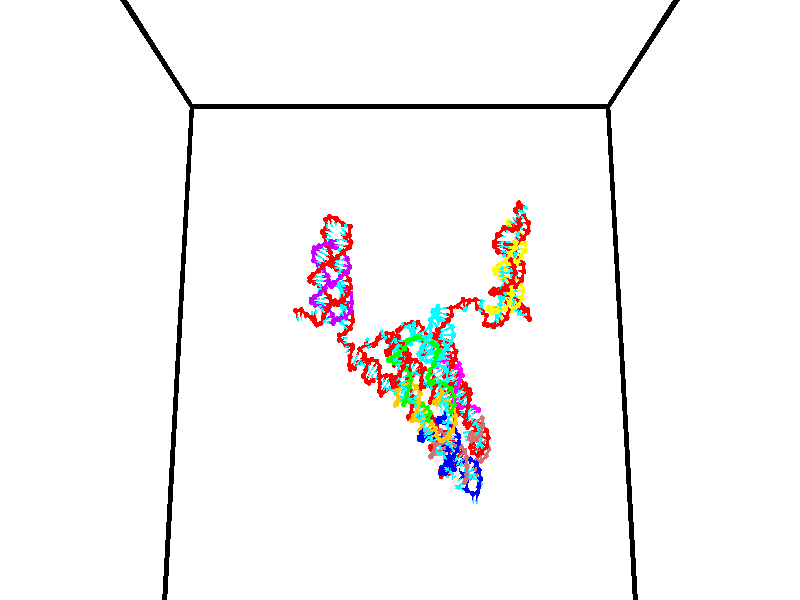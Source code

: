 // switches for output
#declare DRAW_BASES = 1; // possible values are 0, 1; only relevant for DNA ribbons
#declare DRAW_BASES_TYPE = 3; // possible values are 1, 2, 3; only relevant for DNA ribbons
#declare DRAW_FOG = 0; // set to 1 to enable fog

#include "colors.inc"

#include "transforms.inc"
background { rgb <1, 1, 1>}

#default {
   normal{
       ripples 0.25
       frequency 0.20
       turbulence 0.2
       lambda 5
   }
	finish {
		phong 0.1
		phong_size 40.
	}
}

// original window dimensions: 1024x640


// camera settings

camera {
	sky <0, 0.179814, -0.983701>
	up <0, 0.179814, -0.983701>
	right 1.6 * <1, 0, 0>
	location <35, 94.9851, 44.8844>
	look_at <35, 29.7336, 32.9568>
	direction <0, -65.2515, -11.9276>
	angle 67.0682
}


# declare cpy_camera_pos = <35, 94.9851, 44.8844>;
# if (DRAW_FOG = 1)
fog {
	fog_type 2
	up vnormalize(cpy_camera_pos)
	color rgbt<1,1,1,0.3>
	distance 1e-5
	fog_alt 3e-3
	fog_offset 56
}
# end


// LIGHTS

# declare lum = 6;
global_settings {
	ambient_light rgb lum * <0.05, 0.05, 0.05>
	max_trace_level 15
}# declare cpy_direct_light_amount = 0.25;
light_source
{	1000 * <-1, -1.16352, -0.803886>,
	rgb lum * cpy_direct_light_amount
	parallel
}

light_source
{	1000 * <1, 1.16352, 0.803886>,
	rgb lum * cpy_direct_light_amount
	parallel
}

// strand 0

// nucleotide -1

// particle -1
sphere {
	<24.420645, 34.647015, 34.774345> 0.250000
	pigment { color rgbt <1,0,0,0> }
	no_shadow
}
cylinder {
	<24.548836, 34.657890, 35.153091>,  <24.625750, 34.664417, 35.380341>, 0.100000
	pigment { color rgbt <1,0,0,0> }
	no_shadow
}
cylinder {
	<24.548836, 34.657890, 35.153091>,  <24.420645, 34.647015, 34.774345>, 0.100000
	pigment { color rgbt <1,0,0,0> }
	no_shadow
}

// particle -1
sphere {
	<24.548836, 34.657890, 35.153091> 0.100000
	pigment { color rgbt <1,0,0,0> }
	no_shadow
}
sphere {
	0, 1
	scale<0.080000,0.200000,0.300000>
	matrix <0.783581, -0.569270, -0.248865,
		0.532256, 0.821701, -0.203741,
		0.320476, 0.027188, 0.946866,
		24.644979, 34.666046, 35.437153>
	pigment { color rgbt <0,1,1,0> }
	no_shadow
}
cylinder {
	<25.043716, 34.970398, 34.768818>,  <24.420645, 34.647015, 34.774345>, 0.130000
	pigment { color rgbt <1,0,0,0> }
	no_shadow
}

// nucleotide -1

// particle -1
sphere {
	<25.043716, 34.970398, 34.768818> 0.250000
	pigment { color rgbt <1,0,0,0> }
	no_shadow
}
cylinder {
	<25.030813, 34.770813, 35.115227>,  <25.023071, 34.651062, 35.323071>, 0.100000
	pigment { color rgbt <1,0,0,0> }
	no_shadow
}
cylinder {
	<25.030813, 34.770813, 35.115227>,  <25.043716, 34.970398, 34.768818>, 0.100000
	pigment { color rgbt <1,0,0,0> }
	no_shadow
}

// particle -1
sphere {
	<25.030813, 34.770813, 35.115227> 0.100000
	pigment { color rgbt <1,0,0,0> }
	no_shadow
}
sphere {
	0, 1
	scale<0.080000,0.200000,0.300000>
	matrix <0.957552, -0.263760, -0.116298,
		0.286450, 0.825510, 0.486291,
		-0.032259, -0.498963, 0.866023,
		25.021135, 34.621124, 35.375034>
	pigment { color rgbt <0,1,1,0> }
	no_shadow
}
cylinder {
	<25.602886, 35.233898, 35.208672>,  <25.043716, 34.970398, 34.768818>, 0.130000
	pigment { color rgbt <1,0,0,0> }
	no_shadow
}

// nucleotide -1

// particle -1
sphere {
	<25.602886, 35.233898, 35.208672> 0.250000
	pigment { color rgbt <1,0,0,0> }
	no_shadow
}
cylinder {
	<25.472380, 34.856796, 35.236275>,  <25.394075, 34.630535, 35.252838>, 0.100000
	pigment { color rgbt <1,0,0,0> }
	no_shadow
}
cylinder {
	<25.472380, 34.856796, 35.236275>,  <25.602886, 35.233898, 35.208672>, 0.100000
	pigment { color rgbt <1,0,0,0> }
	no_shadow
}

// particle -1
sphere {
	<25.472380, 34.856796, 35.236275> 0.100000
	pigment { color rgbt <1,0,0,0> }
	no_shadow
}
sphere {
	0, 1
	scale<0.080000,0.200000,0.300000>
	matrix <0.877569, -0.329218, -0.348551,
		0.351318, -0.053161, 0.934746,
		-0.326264, -0.942756, 0.069008,
		25.374500, 34.573971, 35.256977>
	pigment { color rgbt <0,1,1,0> }
	no_shadow
}
cylinder {
	<26.118233, 34.821537, 35.438675>,  <25.602886, 35.233898, 35.208672>, 0.130000
	pigment { color rgbt <1,0,0,0> }
	no_shadow
}

// nucleotide -1

// particle -1
sphere {
	<26.118233, 34.821537, 35.438675> 0.250000
	pigment { color rgbt <1,0,0,0> }
	no_shadow
}
cylinder {
	<25.895069, 34.545414, 35.254410>,  <25.761171, 34.379738, 35.143852>, 0.100000
	pigment { color rgbt <1,0,0,0> }
	no_shadow
}
cylinder {
	<25.895069, 34.545414, 35.254410>,  <26.118233, 34.821537, 35.438675>, 0.100000
	pigment { color rgbt <1,0,0,0> }
	no_shadow
}

// particle -1
sphere {
	<25.895069, 34.545414, 35.254410> 0.100000
	pigment { color rgbt <1,0,0,0> }
	no_shadow
}
sphere {
	0, 1
	scale<0.080000,0.200000,0.300000>
	matrix <0.829897, -0.466033, -0.306732,
		-0.002944, -0.553431, 0.832890,
		-0.557909, -0.690310, -0.460662,
		25.727695, 34.338322, 35.116211>
	pigment { color rgbt <0,1,1,0> }
	no_shadow
}
cylinder {
	<26.282234, 34.203682, 35.577793>,  <26.118233, 34.821537, 35.438675>, 0.130000
	pigment { color rgbt <1,0,0,0> }
	no_shadow
}

// nucleotide -1

// particle -1
sphere {
	<26.282234, 34.203682, 35.577793> 0.250000
	pigment { color rgbt <1,0,0,0> }
	no_shadow
}
cylinder {
	<26.139721, 34.122898, 35.212875>,  <26.054213, 34.074429, 34.993927>, 0.100000
	pigment { color rgbt <1,0,0,0> }
	no_shadow
}
cylinder {
	<26.139721, 34.122898, 35.212875>,  <26.282234, 34.203682, 35.577793>, 0.100000
	pigment { color rgbt <1,0,0,0> }
	no_shadow
}

// particle -1
sphere {
	<26.139721, 34.122898, 35.212875> 0.100000
	pigment { color rgbt <1,0,0,0> }
	no_shadow
}
sphere {
	0, 1
	scale<0.080000,0.200000,0.300000>
	matrix <0.836201, -0.504580, -0.214867,
		-0.416929, -0.839411, 0.348652,
		-0.356285, -0.201959, -0.912290,
		26.032835, 34.062309, 34.939190>
	pigment { color rgbt <0,1,1,0> }
	no_shadow
}
cylinder {
	<26.146282, 33.480286, 35.289017>,  <26.282234, 34.203682, 35.577793>, 0.130000
	pigment { color rgbt <1,0,0,0> }
	no_shadow
}

// nucleotide -1

// particle -1
sphere {
	<26.146282, 33.480286, 35.289017> 0.250000
	pigment { color rgbt <1,0,0,0> }
	no_shadow
}
cylinder {
	<26.261572, 33.733189, 35.001354>,  <26.330746, 33.884930, 34.828758>, 0.100000
	pigment { color rgbt <1,0,0,0> }
	no_shadow
}
cylinder {
	<26.261572, 33.733189, 35.001354>,  <26.146282, 33.480286, 35.289017>, 0.100000
	pigment { color rgbt <1,0,0,0> }
	no_shadow
}

// particle -1
sphere {
	<26.261572, 33.733189, 35.001354> 0.100000
	pigment { color rgbt <1,0,0,0> }
	no_shadow
}
sphere {
	0, 1
	scale<0.080000,0.200000,0.300000>
	matrix <0.776578, -0.593728, -0.210747,
		-0.560227, -0.497737, -0.662121,
		0.288223, 0.632254, -0.719154,
		26.348040, 33.922863, 34.785606>
	pigment { color rgbt <0,1,1,0> }
	no_shadow
}
cylinder {
	<26.335163, 32.906342, 35.710659>,  <26.146282, 33.480286, 35.289017>, 0.130000
	pigment { color rgbt <1,0,0,0> }
	no_shadow
}

// nucleotide -1

// particle -1
sphere {
	<26.335163, 32.906342, 35.710659> 0.250000
	pigment { color rgbt <1,0,0,0> }
	no_shadow
}
cylinder {
	<26.706060, 32.849281, 35.572166>,  <26.928598, 32.815044, 35.489071>, 0.100000
	pigment { color rgbt <1,0,0,0> }
	no_shadow
}
cylinder {
	<26.706060, 32.849281, 35.572166>,  <26.335163, 32.906342, 35.710659>, 0.100000
	pigment { color rgbt <1,0,0,0> }
	no_shadow
}

// particle -1
sphere {
	<26.706060, 32.849281, 35.572166> 0.100000
	pigment { color rgbt <1,0,0,0> }
	no_shadow
}
sphere {
	0, 1
	scale<0.080000,0.200000,0.300000>
	matrix <-0.118413, 0.765460, -0.632495,
		0.355247, 0.627474, 0.692875,
		0.927242, -0.142647, -0.346229,
		26.984234, 32.806488, 35.468296>
	pigment { color rgbt <0,1,1,0> }
	no_shadow
}
cylinder {
	<26.836592, 33.491913, 35.687721>,  <26.335163, 32.906342, 35.710659>, 0.130000
	pigment { color rgbt <1,0,0,0> }
	no_shadow
}

// nucleotide -1

// particle -1
sphere {
	<26.836592, 33.491913, 35.687721> 0.250000
	pigment { color rgbt <1,0,0,0> }
	no_shadow
}
cylinder {
	<26.916668, 33.246414, 35.382240>,  <26.964714, 33.099113, 35.198952>, 0.100000
	pigment { color rgbt <1,0,0,0> }
	no_shadow
}
cylinder {
	<26.916668, 33.246414, 35.382240>,  <26.836592, 33.491913, 35.687721>, 0.100000
	pigment { color rgbt <1,0,0,0> }
	no_shadow
}

// particle -1
sphere {
	<26.916668, 33.246414, 35.382240> 0.100000
	pigment { color rgbt <1,0,0,0> }
	no_shadow
}
sphere {
	0, 1
	scale<0.080000,0.200000,0.300000>
	matrix <-0.174728, 0.744619, -0.644215,
		0.964051, 0.262405, 0.041827,
		0.200191, -0.613747, -0.763700,
		26.976725, 33.062290, 35.153130>
	pigment { color rgbt <0,1,1,0> }
	no_shadow
}
cylinder {
	<27.162191, 33.819958, 35.165524>,  <26.836592, 33.491913, 35.687721>, 0.130000
	pigment { color rgbt <1,0,0,0> }
	no_shadow
}

// nucleotide -1

// particle -1
sphere {
	<27.162191, 33.819958, 35.165524> 0.250000
	pigment { color rgbt <1,0,0,0> }
	no_shadow
}
cylinder {
	<27.073887, 33.514847, 34.922401>,  <27.020905, 33.331779, 34.776527>, 0.100000
	pigment { color rgbt <1,0,0,0> }
	no_shadow
}
cylinder {
	<27.073887, 33.514847, 34.922401>,  <27.162191, 33.819958, 35.165524>, 0.100000
	pigment { color rgbt <1,0,0,0> }
	no_shadow
}

// particle -1
sphere {
	<27.073887, 33.514847, 34.922401> 0.100000
	pigment { color rgbt <1,0,0,0> }
	no_shadow
}
sphere {
	0, 1
	scale<0.080000,0.200000,0.300000>
	matrix <-0.214805, 0.645906, -0.732573,
		0.951380, -0.031162, -0.306439,
		-0.220760, -0.762780, -0.607809,
		27.007658, 33.286015, 34.740059>
	pigment { color rgbt <0,1,1,0> }
	no_shadow
}
cylinder {
	<27.579220, 33.897514, 34.620144>,  <27.162191, 33.819958, 35.165524>, 0.130000
	pigment { color rgbt <1,0,0,0> }
	no_shadow
}

// nucleotide -1

// particle -1
sphere {
	<27.579220, 33.897514, 34.620144> 0.250000
	pigment { color rgbt <1,0,0,0> }
	no_shadow
}
cylinder {
	<27.274080, 33.665958, 34.504936>,  <27.090998, 33.527027, 34.435810>, 0.100000
	pigment { color rgbt <1,0,0,0> }
	no_shadow
}
cylinder {
	<27.274080, 33.665958, 34.504936>,  <27.579220, 33.897514, 34.620144>, 0.100000
	pigment { color rgbt <1,0,0,0> }
	no_shadow
}

// particle -1
sphere {
	<27.274080, 33.665958, 34.504936> 0.100000
	pigment { color rgbt <1,0,0,0> }
	no_shadow
}
sphere {
	0, 1
	scale<0.080000,0.200000,0.300000>
	matrix <-0.100448, 0.546149, -0.831644,
		0.638731, -0.605484, -0.474776,
		-0.762846, -0.578887, -0.288022,
		27.045227, 33.492294, 34.418530>
	pigment { color rgbt <0,1,1,0> }
	no_shadow
}
cylinder {
	<27.772709, 33.576401, 34.123066>,  <27.579220, 33.897514, 34.620144>, 0.130000
	pigment { color rgbt <1,0,0,0> }
	no_shadow
}

// nucleotide -1

// particle -1
sphere {
	<27.772709, 33.576401, 34.123066> 0.250000
	pigment { color rgbt <1,0,0,0> }
	no_shadow
}
cylinder {
	<27.383408, 33.552826, 34.034245>,  <27.149828, 33.538681, 33.980953>, 0.100000
	pigment { color rgbt <1,0,0,0> }
	no_shadow
}
cylinder {
	<27.383408, 33.552826, 34.034245>,  <27.772709, 33.576401, 34.123066>, 0.100000
	pigment { color rgbt <1,0,0,0> }
	no_shadow
}

// particle -1
sphere {
	<27.383408, 33.552826, 34.034245> 0.100000
	pigment { color rgbt <1,0,0,0> }
	no_shadow
}
sphere {
	0, 1
	scale<0.080000,0.200000,0.300000>
	matrix <0.150185, 0.568186, -0.809079,
		0.173853, -0.820787, -0.544136,
		-0.973252, -0.058940, -0.222050,
		27.091433, 33.535145, 33.967628>
	pigment { color rgbt <0,1,1,0> }
	no_shadow
}
cylinder {
	<27.705437, 33.358429, 33.371990>,  <27.772709, 33.576401, 34.123066>, 0.130000
	pigment { color rgbt <1,0,0,0> }
	no_shadow
}

// nucleotide -1

// particle -1
sphere {
	<27.705437, 33.358429, 33.371990> 0.250000
	pigment { color rgbt <1,0,0,0> }
	no_shadow
}
cylinder {
	<27.352003, 33.510860, 33.480850>,  <27.139944, 33.602318, 33.546165>, 0.100000
	pigment { color rgbt <1,0,0,0> }
	no_shadow
}
cylinder {
	<27.352003, 33.510860, 33.480850>,  <27.705437, 33.358429, 33.371990>, 0.100000
	pigment { color rgbt <1,0,0,0> }
	no_shadow
}

// particle -1
sphere {
	<27.352003, 33.510860, 33.480850> 0.100000
	pigment { color rgbt <1,0,0,0> }
	no_shadow
}
sphere {
	0, 1
	scale<0.080000,0.200000,0.300000>
	matrix <-0.066042, 0.473954, -0.878070,
		-0.463596, -0.793820, -0.393610,
		-0.883582, 0.381075, 0.272149,
		27.086929, 33.625183, 33.562496>
	pigment { color rgbt <0,1,1,0> }
	no_shadow
}
cylinder {
	<27.161135, 33.048504, 32.864986>,  <27.705437, 33.358429, 33.371990>, 0.130000
	pigment { color rgbt <1,0,0,0> }
	no_shadow
}

// nucleotide -1

// particle -1
sphere {
	<27.161135, 33.048504, 32.864986> 0.250000
	pigment { color rgbt <1,0,0,0> }
	no_shadow
}
cylinder {
	<27.064264, 33.408276, 33.010521>,  <27.006142, 33.624138, 33.097843>, 0.100000
	pigment { color rgbt <1,0,0,0> }
	no_shadow
}
cylinder {
	<27.064264, 33.408276, 33.010521>,  <27.161135, 33.048504, 32.864986>, 0.100000
	pigment { color rgbt <1,0,0,0> }
	no_shadow
}

// particle -1
sphere {
	<27.064264, 33.408276, 33.010521> 0.100000
	pigment { color rgbt <1,0,0,0> }
	no_shadow
}
sphere {
	0, 1
	scale<0.080000,0.200000,0.300000>
	matrix <-0.275942, 0.295666, -0.914570,
		-0.930166, -0.321883, 0.176588,
		-0.242174, 0.899429, 0.363839,
		26.991611, 33.678104, 33.119671>
	pigment { color rgbt <0,1,1,0> }
	no_shadow
}
cylinder {
	<26.619297, 33.257610, 32.394093>,  <27.161135, 33.048504, 32.864986>, 0.130000
	pigment { color rgbt <1,0,0,0> }
	no_shadow
}

// nucleotide -1

// particle -1
sphere {
	<26.619297, 33.257610, 32.394093> 0.250000
	pigment { color rgbt <1,0,0,0> }
	no_shadow
}
cylinder {
	<26.675936, 33.602829, 32.588043>,  <26.709919, 33.809959, 32.704414>, 0.100000
	pigment { color rgbt <1,0,0,0> }
	no_shadow
}
cylinder {
	<26.675936, 33.602829, 32.588043>,  <26.619297, 33.257610, 32.394093>, 0.100000
	pigment { color rgbt <1,0,0,0> }
	no_shadow
}

// particle -1
sphere {
	<26.675936, 33.602829, 32.588043> 0.100000
	pigment { color rgbt <1,0,0,0> }
	no_shadow
}
sphere {
	0, 1
	scale<0.080000,0.200000,0.300000>
	matrix <-0.203048, 0.504720, -0.839064,
		-0.968877, 0.020355, 0.246705,
		0.141596, 0.863043, 0.484878,
		26.718414, 33.861740, 32.733505>
	pigment { color rgbt <0,1,1,0> }
	no_shadow
}
cylinder {
	<26.087315, 33.735546, 32.169708>,  <26.619297, 33.257610, 32.394093>, 0.130000
	pigment { color rgbt <1,0,0,0> }
	no_shadow
}

// nucleotide -1

// particle -1
sphere {
	<26.087315, 33.735546, 32.169708> 0.250000
	pigment { color rgbt <1,0,0,0> }
	no_shadow
}
cylinder {
	<26.372286, 33.977421, 32.312141>,  <26.543268, 34.122547, 32.397602>, 0.100000
	pigment { color rgbt <1,0,0,0> }
	no_shadow
}
cylinder {
	<26.372286, 33.977421, 32.312141>,  <26.087315, 33.735546, 32.169708>, 0.100000
	pigment { color rgbt <1,0,0,0> }
	no_shadow
}

// particle -1
sphere {
	<26.372286, 33.977421, 32.312141> 0.100000
	pigment { color rgbt <1,0,0,0> }
	no_shadow
}
sphere {
	0, 1
	scale<0.080000,0.200000,0.300000>
	matrix <-0.166542, 0.638627, -0.751279,
		-0.681697, 0.475928, 0.555681,
		0.712428, 0.604688, 0.356088,
		26.586014, 34.158829, 32.418968>
	pigment { color rgbt <0,1,1,0> }
	no_shadow
}
cylinder {
	<25.762501, 34.413296, 32.165302>,  <26.087315, 33.735546, 32.169708>, 0.130000
	pigment { color rgbt <1,0,0,0> }
	no_shadow
}

// nucleotide -1

// particle -1
sphere {
	<25.762501, 34.413296, 32.165302> 0.250000
	pigment { color rgbt <1,0,0,0> }
	no_shadow
}
cylinder {
	<26.159472, 34.462437, 32.164883>,  <26.397654, 34.491920, 32.164631>, 0.100000
	pigment { color rgbt <1,0,0,0> }
	no_shadow
}
cylinder {
	<26.159472, 34.462437, 32.164883>,  <25.762501, 34.413296, 32.165302>, 0.100000
	pigment { color rgbt <1,0,0,0> }
	no_shadow
}

// particle -1
sphere {
	<26.159472, 34.462437, 32.164883> 0.100000
	pigment { color rgbt <1,0,0,0> }
	no_shadow
}
sphere {
	0, 1
	scale<0.080000,0.200000,0.300000>
	matrix <-0.082934, 0.663618, -0.743460,
		-0.090634, 0.737916, 0.668779,
		0.992425, 0.122848, -0.001052,
		26.457199, 34.499290, 32.164566>
	pigment { color rgbt <0,1,1,0> }
	no_shadow
}
cylinder {
	<25.873985, 35.151363, 32.067436>,  <25.762501, 34.413296, 32.165302>, 0.130000
	pigment { color rgbt <1,0,0,0> }
	no_shadow
}

// nucleotide -1

// particle -1
sphere {
	<25.873985, 35.151363, 32.067436> 0.250000
	pigment { color rgbt <1,0,0,0> }
	no_shadow
}
cylinder {
	<26.214708, 34.974621, 31.954876>,  <26.419142, 34.868576, 31.887341>, 0.100000
	pigment { color rgbt <1,0,0,0> }
	no_shadow
}
cylinder {
	<26.214708, 34.974621, 31.954876>,  <25.873985, 35.151363, 32.067436>, 0.100000
	pigment { color rgbt <1,0,0,0> }
	no_shadow
}

// particle -1
sphere {
	<26.214708, 34.974621, 31.954876> 0.100000
	pigment { color rgbt <1,0,0,0> }
	no_shadow
}
sphere {
	0, 1
	scale<0.080000,0.200000,0.300000>
	matrix <0.022520, 0.567559, -0.823025,
		0.523369, 0.694723, 0.493402,
		0.851809, -0.441857, -0.281398,
		26.470251, 34.842064, 31.870457>
	pigment { color rgbt <0,1,1,0> }
	no_shadow
}
cylinder {
	<26.253897, 35.709431, 31.888369>,  <25.873985, 35.151363, 32.067436>, 0.130000
	pigment { color rgbt <1,0,0,0> }
	no_shadow
}

// nucleotide -1

// particle -1
sphere {
	<26.253897, 35.709431, 31.888369> 0.250000
	pigment { color rgbt <1,0,0,0> }
	no_shadow
}
cylinder {
	<26.444090, 35.392754, 31.734936>,  <26.558207, 35.202747, 31.642876>, 0.100000
	pigment { color rgbt <1,0,0,0> }
	no_shadow
}
cylinder {
	<26.444090, 35.392754, 31.734936>,  <26.253897, 35.709431, 31.888369>, 0.100000
	pigment { color rgbt <1,0,0,0> }
	no_shadow
}

// particle -1
sphere {
	<26.444090, 35.392754, 31.734936> 0.100000
	pigment { color rgbt <1,0,0,0> }
	no_shadow
}
sphere {
	0, 1
	scale<0.080000,0.200000,0.300000>
	matrix <0.109532, 0.485910, -0.867118,
		0.872879, 0.370286, 0.317758,
		0.475484, -0.791694, -0.383583,
		26.586735, 35.155247, 31.619862>
	pigment { color rgbt <0,1,1,0> }
	no_shadow
}
cylinder {
	<26.858778, 35.959167, 31.593267>,  <26.253897, 35.709431, 31.888369>, 0.130000
	pigment { color rgbt <1,0,0,0> }
	no_shadow
}

// nucleotide -1

// particle -1
sphere {
	<26.858778, 35.959167, 31.593267> 0.250000
	pigment { color rgbt <1,0,0,0> }
	no_shadow
}
cylinder {
	<26.840164, 35.598225, 31.421883>,  <26.828997, 35.381657, 31.319052>, 0.100000
	pigment { color rgbt <1,0,0,0> }
	no_shadow
}
cylinder {
	<26.840164, 35.598225, 31.421883>,  <26.858778, 35.959167, 31.593267>, 0.100000
	pigment { color rgbt <1,0,0,0> }
	no_shadow
}

// particle -1
sphere {
	<26.840164, 35.598225, 31.421883> 0.100000
	pigment { color rgbt <1,0,0,0> }
	no_shadow
}
sphere {
	0, 1
	scale<0.080000,0.200000,0.300000>
	matrix <0.246553, 0.405279, -0.880319,
		0.968012, -0.146602, 0.203621,
		-0.046533, -0.902362, -0.428460,
		26.826204, 35.327515, 31.293344>
	pigment { color rgbt <0,1,1,0> }
	no_shadow
}
cylinder {
	<27.365465, 36.036282, 31.142365>,  <26.858778, 35.959167, 31.593267>, 0.130000
	pigment { color rgbt <1,0,0,0> }
	no_shadow
}

// nucleotide -1

// particle -1
sphere {
	<27.365465, 36.036282, 31.142365> 0.250000
	pigment { color rgbt <1,0,0,0> }
	no_shadow
}
cylinder {
	<27.154238, 35.732807, 30.989767>,  <27.027500, 35.550724, 30.898209>, 0.100000
	pigment { color rgbt <1,0,0,0> }
	no_shadow
}
cylinder {
	<27.154238, 35.732807, 30.989767>,  <27.365465, 36.036282, 31.142365>, 0.100000
	pigment { color rgbt <1,0,0,0> }
	no_shadow
}

// particle -1
sphere {
	<27.154238, 35.732807, 30.989767> 0.100000
	pigment { color rgbt <1,0,0,0> }
	no_shadow
}
sphere {
	0, 1
	scale<0.080000,0.200000,0.300000>
	matrix <0.330270, 0.230388, -0.915338,
		0.782345, -0.609359, 0.128910,
		-0.528071, -0.758685, -0.381496,
		26.995817, 35.505203, 30.875319>
	pigment { color rgbt <0,1,1,0> }
	no_shadow
}
cylinder {
	<27.813473, 35.411266, 30.874022>,  <27.365465, 36.036282, 31.142365>, 0.130000
	pigment { color rgbt <1,0,0,0> }
	no_shadow
}

// nucleotide -1

// particle -1
sphere {
	<27.813473, 35.411266, 30.874022> 0.250000
	pigment { color rgbt <1,0,0,0> }
	no_shadow
}
cylinder {
	<27.476030, 35.419559, 30.659397>,  <27.273565, 35.424538, 30.530622>, 0.100000
	pigment { color rgbt <1,0,0,0> }
	no_shadow
}
cylinder {
	<27.476030, 35.419559, 30.659397>,  <27.813473, 35.411266, 30.874022>, 0.100000
	pigment { color rgbt <1,0,0,0> }
	no_shadow
}

// particle -1
sphere {
	<27.476030, 35.419559, 30.659397> 0.100000
	pigment { color rgbt <1,0,0,0> }
	no_shadow
}
sphere {
	0, 1
	scale<0.080000,0.200000,0.300000>
	matrix <0.536172, -0.021607, -0.843832,
		-0.029114, -0.999551, 0.007095,
		-0.843607, 0.020763, -0.536560,
		27.222948, 35.425781, 30.498428>
	pigment { color rgbt <0,1,1,0> }
	no_shadow
}
cylinder {
	<28.061924, 35.091457, 30.350500>,  <27.813473, 35.411266, 30.874022>, 0.130000
	pigment { color rgbt <1,0,0,0> }
	no_shadow
}

// nucleotide -1

// particle -1
sphere {
	<28.061924, 35.091457, 30.350500> 0.250000
	pigment { color rgbt <1,0,0,0> }
	no_shadow
}
cylinder {
	<27.718548, 35.239044, 30.207985>,  <27.512522, 35.327599, 30.122477>, 0.100000
	pigment { color rgbt <1,0,0,0> }
	no_shadow
}
cylinder {
	<27.718548, 35.239044, 30.207985>,  <28.061924, 35.091457, 30.350500>, 0.100000
	pigment { color rgbt <1,0,0,0> }
	no_shadow
}

// particle -1
sphere {
	<27.718548, 35.239044, 30.207985> 0.100000
	pigment { color rgbt <1,0,0,0> }
	no_shadow
}
sphere {
	0, 1
	scale<0.080000,0.200000,0.300000>
	matrix <0.432088, 0.145936, -0.889945,
		-0.276369, -0.917912, -0.284705,
		-0.858441, 0.368971, -0.356287,
		27.461016, 35.349735, 30.101099>
	pigment { color rgbt <0,1,1,0> }
	no_shadow
}
cylinder {
	<27.855364, 34.679089, 29.716549>,  <28.061924, 35.091457, 30.350500>, 0.130000
	pigment { color rgbt <1,0,0,0> }
	no_shadow
}

// nucleotide -1

// particle -1
sphere {
	<27.855364, 34.679089, 29.716549> 0.250000
	pigment { color rgbt <1,0,0,0> }
	no_shadow
}
cylinder {
	<27.652662, 35.023029, 29.691710>,  <27.531042, 35.229393, 29.676805>, 0.100000
	pigment { color rgbt <1,0,0,0> }
	no_shadow
}
cylinder {
	<27.652662, 35.023029, 29.691710>,  <27.855364, 34.679089, 29.716549>, 0.100000
	pigment { color rgbt <1,0,0,0> }
	no_shadow
}

// particle -1
sphere {
	<27.652662, 35.023029, 29.691710> 0.100000
	pigment { color rgbt <1,0,0,0> }
	no_shadow
}
sphere {
	0, 1
	scale<0.080000,0.200000,0.300000>
	matrix <0.253277, 0.079642, -0.964110,
		-0.824046, -0.504294, -0.258140,
		-0.506753, 0.859852, -0.062097,
		27.500637, 35.280983, 29.673080>
	pigment { color rgbt <0,1,1,0> }
	no_shadow
}
cylinder {
	<27.440140, 34.684593, 29.109819>,  <27.855364, 34.679089, 29.716549>, 0.130000
	pigment { color rgbt <1,0,0,0> }
	no_shadow
}

// nucleotide -1

// particle -1
sphere {
	<27.440140, 34.684593, 29.109819> 0.250000
	pigment { color rgbt <1,0,0,0> }
	no_shadow
}
cylinder {
	<27.487616, 35.074989, 29.182873>,  <27.516100, 35.309227, 29.226706>, 0.100000
	pigment { color rgbt <1,0,0,0> }
	no_shadow
}
cylinder {
	<27.487616, 35.074989, 29.182873>,  <27.440140, 34.684593, 29.109819>, 0.100000
	pigment { color rgbt <1,0,0,0> }
	no_shadow
}

// particle -1
sphere {
	<27.487616, 35.074989, 29.182873> 0.100000
	pigment { color rgbt <1,0,0,0> }
	no_shadow
}
sphere {
	0, 1
	scale<0.080000,0.200000,0.300000>
	matrix <0.221993, 0.153197, -0.962938,
		-0.967798, 0.154833, -0.198480,
		0.118688, 0.975991, 0.182635,
		27.523222, 35.367786, 29.237663>
	pigment { color rgbt <0,1,1,0> }
	no_shadow
}
cylinder {
	<27.256977, 35.077351, 28.441496>,  <27.440140, 34.684593, 29.109819>, 0.130000
	pigment { color rgbt <1,0,0,0> }
	no_shadow
}

// nucleotide -1

// particle -1
sphere {
	<27.256977, 35.077351, 28.441496> 0.250000
	pigment { color rgbt <1,0,0,0> }
	no_shadow
}
cylinder {
	<27.466806, 35.357620, 28.634943>,  <27.592705, 35.525780, 28.751011>, 0.100000
	pigment { color rgbt <1,0,0,0> }
	no_shadow
}
cylinder {
	<27.466806, 35.357620, 28.634943>,  <27.256977, 35.077351, 28.441496>, 0.100000
	pigment { color rgbt <1,0,0,0> }
	no_shadow
}

// particle -1
sphere {
	<27.466806, 35.357620, 28.634943> 0.100000
	pigment { color rgbt <1,0,0,0> }
	no_shadow
}
sphere {
	0, 1
	scale<0.080000,0.200000,0.300000>
	matrix <0.227248, 0.432204, -0.872673,
		-0.820476, 0.567682, 0.067497,
		0.524573, 0.700669, 0.483617,
		27.624178, 35.567822, 28.780027>
	pigment { color rgbt <0,1,1,0> }
	no_shadow
}
cylinder {
	<27.110640, 35.831032, 28.234423>,  <27.256977, 35.077351, 28.441496>, 0.130000
	pigment { color rgbt <1,0,0,0> }
	no_shadow
}

// nucleotide -1

// particle -1
sphere {
	<27.110640, 35.831032, 28.234423> 0.250000
	pigment { color rgbt <1,0,0,0> }
	no_shadow
}
cylinder {
	<27.479698, 35.790066, 28.383144>,  <27.701134, 35.765484, 28.472378>, 0.100000
	pigment { color rgbt <1,0,0,0> }
	no_shadow
}
cylinder {
	<27.479698, 35.790066, 28.383144>,  <27.110640, 35.831032, 28.234423>, 0.100000
	pigment { color rgbt <1,0,0,0> }
	no_shadow
}

// particle -1
sphere {
	<27.479698, 35.790066, 28.383144> 0.100000
	pigment { color rgbt <1,0,0,0> }
	no_shadow
}
sphere {
	0, 1
	scale<0.080000,0.200000,0.300000>
	matrix <0.385507, 0.271230, -0.881940,
		-0.010518, 0.957050, 0.289732,
		0.922645, -0.102417, 0.371802,
		27.756493, 35.759342, 28.494684>
	pigment { color rgbt <0,1,1,0> }
	no_shadow
}
cylinder {
	<27.562885, 36.441242, 28.069784>,  <27.110640, 35.831032, 28.234423>, 0.130000
	pigment { color rgbt <1,0,0,0> }
	no_shadow
}

// nucleotide -1

// particle -1
sphere {
	<27.562885, 36.441242, 28.069784> 0.250000
	pigment { color rgbt <1,0,0,0> }
	no_shadow
}
cylinder {
	<27.776636, 36.107914, 28.126385>,  <27.904886, 35.907917, 28.160345>, 0.100000
	pigment { color rgbt <1,0,0,0> }
	no_shadow
}
cylinder {
	<27.776636, 36.107914, 28.126385>,  <27.562885, 36.441242, 28.069784>, 0.100000
	pigment { color rgbt <1,0,0,0> }
	no_shadow
}

// particle -1
sphere {
	<27.776636, 36.107914, 28.126385> 0.100000
	pigment { color rgbt <1,0,0,0> }
	no_shadow
}
sphere {
	0, 1
	scale<0.080000,0.200000,0.300000>
	matrix <0.289366, 0.023066, -0.956941,
		0.794172, 0.552313, 0.253459,
		0.534377, -0.833318, 0.141502,
		27.936949, 35.857918, 28.168835>
	pigment { color rgbt <0,1,1,0> }
	no_shadow
}
cylinder {
	<27.568632, 36.722103, 27.411983>,  <27.562885, 36.441242, 28.069784>, 0.130000
	pigment { color rgbt <1,0,0,0> }
	no_shadow
}

// nucleotide -1

// particle -1
sphere {
	<27.568632, 36.722103, 27.411983> 0.250000
	pigment { color rgbt <1,0,0,0> }
	no_shadow
}
cylinder {
	<27.667652, 36.823833, 27.785944>,  <27.727064, 36.884872, 28.010321>, 0.100000
	pigment { color rgbt <1,0,0,0> }
	no_shadow
}
cylinder {
	<27.667652, 36.823833, 27.785944>,  <27.568632, 36.722103, 27.411983>, 0.100000
	pigment { color rgbt <1,0,0,0> }
	no_shadow
}

// particle -1
sphere {
	<27.667652, 36.823833, 27.785944> 0.100000
	pigment { color rgbt <1,0,0,0> }
	no_shadow
}
sphere {
	0, 1
	scale<0.080000,0.200000,0.300000>
	matrix <0.957940, -0.208809, -0.196850,
		0.145152, 0.944309, -0.295317,
		0.247552, 0.254323, 0.934900,
		27.741919, 36.900131, 28.066414>
	pigment { color rgbt <0,1,1,0> }
	no_shadow
}
cylinder {
	<27.995525, 37.350971, 27.362484>,  <27.568632, 36.722103, 27.411983>, 0.130000
	pigment { color rgbt <1,0,0,0> }
	no_shadow
}

// nucleotide -1

// particle -1
sphere {
	<27.995525, 37.350971, 27.362484> 0.250000
	pigment { color rgbt <1,0,0,0> }
	no_shadow
}
cylinder {
	<28.083897, 37.083145, 27.646139>,  <28.136919, 36.922451, 27.816332>, 0.100000
	pigment { color rgbt <1,0,0,0> }
	no_shadow
}
cylinder {
	<28.083897, 37.083145, 27.646139>,  <27.995525, 37.350971, 27.362484>, 0.100000
	pigment { color rgbt <1,0,0,0> }
	no_shadow
}

// particle -1
sphere {
	<28.083897, 37.083145, 27.646139> 0.100000
	pigment { color rgbt <1,0,0,0> }
	no_shadow
}
sphere {
	0, 1
	scale<0.080000,0.200000,0.300000>
	matrix <0.863826, -0.203210, -0.460989,
		0.452766, 0.714415, 0.533493,
		0.220926, -0.669565, 0.709137,
		28.150175, 36.882275, 27.858881>
	pigment { color rgbt <0,1,1,0> }
	no_shadow
}
cylinder {
	<28.689693, 37.442299, 27.552629>,  <27.995525, 37.350971, 27.362484>, 0.130000
	pigment { color rgbt <1,0,0,0> }
	no_shadow
}

// nucleotide -1

// particle -1
sphere {
	<28.689693, 37.442299, 27.552629> 0.250000
	pigment { color rgbt <1,0,0,0> }
	no_shadow
}
cylinder {
	<28.610538, 37.065678, 27.661673>,  <28.563046, 36.839703, 27.727098>, 0.100000
	pigment { color rgbt <1,0,0,0> }
	no_shadow
}
cylinder {
	<28.610538, 37.065678, 27.661673>,  <28.689693, 37.442299, 27.552629>, 0.100000
	pigment { color rgbt <1,0,0,0> }
	no_shadow
}

// particle -1
sphere {
	<28.610538, 37.065678, 27.661673> 0.100000
	pigment { color rgbt <1,0,0,0> }
	no_shadow
}
sphere {
	0, 1
	scale<0.080000,0.200000,0.300000>
	matrix <0.893496, -0.287634, -0.344864,
		0.403120, 0.175329, 0.898195,
		-0.197887, -0.941555, 0.272606,
		28.551172, 36.783211, 27.743454>
	pigment { color rgbt <0,1,1,0> }
	no_shadow
}
cylinder {
	<29.362545, 37.305458, 27.984573>,  <28.689693, 37.442299, 27.552629>, 0.130000
	pigment { color rgbt <1,0,0,0> }
	no_shadow
}

// nucleotide -1

// particle -1
sphere {
	<29.362545, 37.305458, 27.984573> 0.250000
	pigment { color rgbt <1,0,0,0> }
	no_shadow
}
cylinder {
	<29.176847, 37.028488, 27.763657>,  <29.065430, 36.862305, 27.631105>, 0.100000
	pigment { color rgbt <1,0,0,0> }
	no_shadow
}
cylinder {
	<29.176847, 37.028488, 27.763657>,  <29.362545, 37.305458, 27.984573>, 0.100000
	pigment { color rgbt <1,0,0,0> }
	no_shadow
}

// particle -1
sphere {
	<29.176847, 37.028488, 27.763657> 0.100000
	pigment { color rgbt <1,0,0,0> }
	no_shadow
}
sphere {
	0, 1
	scale<0.080000,0.200000,0.300000>
	matrix <0.822991, -0.106766, -0.557931,
		0.327358, -0.713548, 0.619424,
		-0.464244, -0.692424, -0.552293,
		29.037575, 36.820763, 27.597969>
	pigment { color rgbt <0,1,1,0> }
	no_shadow
}
cylinder {
	<30.082708, 37.432186, 28.224897>,  <29.362545, 37.305458, 27.984573>, 0.130000
	pigment { color rgbt <1,0,0,0> }
	no_shadow
}

// nucleotide -1

// particle -1
sphere {
	<30.082708, 37.432186, 28.224897> 0.250000
	pigment { color rgbt <1,0,0,0> }
	no_shadow
}
cylinder {
	<29.856031, 37.756676, 28.282547>,  <29.720026, 37.951370, 28.317137>, 0.100000
	pigment { color rgbt <1,0,0,0> }
	no_shadow
}
cylinder {
	<29.856031, 37.756676, 28.282547>,  <30.082708, 37.432186, 28.224897>, 0.100000
	pigment { color rgbt <1,0,0,0> }
	no_shadow
}

// particle -1
sphere {
	<29.856031, 37.756676, 28.282547> 0.100000
	pigment { color rgbt <1,0,0,0> }
	no_shadow
}
sphere {
	0, 1
	scale<0.080000,0.200000,0.300000>
	matrix <-0.695516, -0.564774, 0.444172,
		0.441723, 0.151467, 0.884273,
		-0.566691, 0.811227, 0.144126,
		29.686024, 38.000042, 28.325785>
	pigment { color rgbt <0,1,1,0> }
	no_shadow
}
cylinder {
	<29.937208, 37.361771, 28.955875>,  <30.082708, 37.432186, 28.224897>, 0.130000
	pigment { color rgbt <1,0,0,0> }
	no_shadow
}

// nucleotide -1

// particle -1
sphere {
	<29.937208, 37.361771, 28.955875> 0.250000
	pigment { color rgbt <1,0,0,0> }
	no_shadow
}
cylinder {
	<29.666876, 37.602165, 28.785196>,  <29.504677, 37.746403, 28.682789>, 0.100000
	pigment { color rgbt <1,0,0,0> }
	no_shadow
}
cylinder {
	<29.666876, 37.602165, 28.785196>,  <29.937208, 37.361771, 28.955875>, 0.100000
	pigment { color rgbt <1,0,0,0> }
	no_shadow
}

// particle -1
sphere {
	<29.666876, 37.602165, 28.785196> 0.100000
	pigment { color rgbt <1,0,0,0> }
	no_shadow
}
sphere {
	0, 1
	scale<0.080000,0.200000,0.300000>
	matrix <-0.712244, -0.383563, 0.587867,
		0.189634, 0.701211, 0.687271,
		-0.675831, 0.600985, -0.426697,
		29.464127, 37.782459, 28.657187>
	pigment { color rgbt <0,1,1,0> }
	no_shadow
}
cylinder {
	<29.714256, 37.891743, 29.422113>,  <29.937208, 37.361771, 28.955875>, 0.130000
	pigment { color rgbt <1,0,0,0> }
	no_shadow
}

// nucleotide -1

// particle -1
sphere {
	<29.714256, 37.891743, 29.422113> 0.250000
	pigment { color rgbt <1,0,0,0> }
	no_shadow
}
cylinder {
	<29.466780, 37.740807, 29.146481>,  <29.318293, 37.650246, 28.981100>, 0.100000
	pigment { color rgbt <1,0,0,0> }
	no_shadow
}
cylinder {
	<29.466780, 37.740807, 29.146481>,  <29.714256, 37.891743, 29.422113>, 0.100000
	pigment { color rgbt <1,0,0,0> }
	no_shadow
}

// particle -1
sphere {
	<29.466780, 37.740807, 29.146481> 0.100000
	pigment { color rgbt <1,0,0,0> }
	no_shadow
}
sphere {
	0, 1
	scale<0.080000,0.200000,0.300000>
	matrix <-0.611545, -0.319301, 0.723920,
		-0.493186, 0.869290, -0.033209,
		-0.618693, -0.377336, -0.689084,
		29.281172, 37.627605, 28.939754>
	pigment { color rgbt <0,1,1,0> }
	no_shadow
}
cylinder {
	<30.084784, 38.462292, 29.225863>,  <29.714256, 37.891743, 29.422113>, 0.130000
	pigment { color rgbt <1,0,0,0> }
	no_shadow
}

// nucleotide -1

// particle -1
sphere {
	<30.084784, 38.462292, 29.225863> 0.250000
	pigment { color rgbt <1,0,0,0> }
	no_shadow
}
cylinder {
	<29.817629, 38.749908, 29.302700>,  <29.657335, 38.922478, 29.348803>, 0.100000
	pigment { color rgbt <1,0,0,0> }
	no_shadow
}
cylinder {
	<29.817629, 38.749908, 29.302700>,  <30.084784, 38.462292, 29.225863>, 0.100000
	pigment { color rgbt <1,0,0,0> }
	no_shadow
}

// particle -1
sphere {
	<29.817629, 38.749908, 29.302700> 0.100000
	pigment { color rgbt <1,0,0,0> }
	no_shadow
}
sphere {
	0, 1
	scale<0.080000,0.200000,0.300000>
	matrix <-0.097691, -0.340561, 0.935133,
		0.737822, 0.605799, 0.297701,
		-0.667889, 0.719044, 0.192093,
		29.617262, 38.965622, 29.360329>
	pigment { color rgbt <0,1,1,0> }
	no_shadow
}
cylinder {
	<30.272680, 38.617847, 29.877127>,  <30.084784, 38.462292, 29.225863>, 0.130000
	pigment { color rgbt <1,0,0,0> }
	no_shadow
}

// nucleotide -1

// particle -1
sphere {
	<30.272680, 38.617847, 29.877127> 0.250000
	pigment { color rgbt <1,0,0,0> }
	no_shadow
}
cylinder {
	<29.913826, 38.787598, 29.828054>,  <29.698513, 38.889446, 29.798611>, 0.100000
	pigment { color rgbt <1,0,0,0> }
	no_shadow
}
cylinder {
	<29.913826, 38.787598, 29.828054>,  <30.272680, 38.617847, 29.877127>, 0.100000
	pigment { color rgbt <1,0,0,0> }
	no_shadow
}

// particle -1
sphere {
	<29.913826, 38.787598, 29.828054> 0.100000
	pigment { color rgbt <1,0,0,0> }
	no_shadow
}
sphere {
	0, 1
	scale<0.080000,0.200000,0.300000>
	matrix <-0.227469, -0.205720, 0.951808,
		0.378686, 0.881808, 0.281091,
		-0.897137, 0.424375, -0.122680,
		29.644686, 38.914909, 29.791250>
	pigment { color rgbt <0,1,1,0> }
	no_shadow
}
cylinder {
	<30.170370, 39.189148, 30.415871>,  <30.272680, 38.617847, 29.877127>, 0.130000
	pigment { color rgbt <1,0,0,0> }
	no_shadow
}

// nucleotide -1

// particle -1
sphere {
	<30.170370, 39.189148, 30.415871> 0.250000
	pigment { color rgbt <1,0,0,0> }
	no_shadow
}
cylinder {
	<29.823385, 39.026501, 30.301210>,  <29.615194, 38.928913, 30.232414>, 0.100000
	pigment { color rgbt <1,0,0,0> }
	no_shadow
}
cylinder {
	<29.823385, 39.026501, 30.301210>,  <30.170370, 39.189148, 30.415871>, 0.100000
	pigment { color rgbt <1,0,0,0> }
	no_shadow
}

// particle -1
sphere {
	<29.823385, 39.026501, 30.301210> 0.100000
	pigment { color rgbt <1,0,0,0> }
	no_shadow
}
sphere {
	0, 1
	scale<0.080000,0.200000,0.300000>
	matrix <-0.238168, -0.166446, 0.956855,
		-0.436790, 0.898306, 0.047541,
		-0.867462, -0.406622, -0.286650,
		29.563147, 38.904514, 30.215216>
	pigment { color rgbt <0,1,1,0> }
	no_shadow
}
cylinder {
	<29.682547, 39.516068, 30.868507>,  <30.170370, 39.189148, 30.415871>, 0.130000
	pigment { color rgbt <1,0,0,0> }
	no_shadow
}

// nucleotide -1

// particle -1
sphere {
	<29.682547, 39.516068, 30.868507> 0.250000
	pigment { color rgbt <1,0,0,0> }
	no_shadow
}
cylinder {
	<29.537411, 39.176598, 30.714573>,  <29.450329, 38.972916, 30.622211>, 0.100000
	pigment { color rgbt <1,0,0,0> }
	no_shadow
}
cylinder {
	<29.537411, 39.176598, 30.714573>,  <29.682547, 39.516068, 30.868507>, 0.100000
	pigment { color rgbt <1,0,0,0> }
	no_shadow
}

// particle -1
sphere {
	<29.537411, 39.176598, 30.714573> 0.100000
	pigment { color rgbt <1,0,0,0> }
	no_shadow
}
sphere {
	0, 1
	scale<0.080000,0.200000,0.300000>
	matrix <-0.267856, -0.300564, 0.915376,
		-0.892524, 0.435218, -0.118266,
		-0.362842, -0.848674, -0.384836,
		29.428558, 38.921997, 30.599121>
	pigment { color rgbt <0,1,1,0> }
	no_shadow
}
cylinder {
	<29.110308, 39.417774, 31.261528>,  <29.682547, 39.516068, 30.868507>, 0.130000
	pigment { color rgbt <1,0,0,0> }
	no_shadow
}

// nucleotide -1

// particle -1
sphere {
	<29.110308, 39.417774, 31.261528> 0.250000
	pigment { color rgbt <1,0,0,0> }
	no_shadow
}
cylinder {
	<29.163538, 39.045807, 31.124392>,  <29.195477, 38.822624, 31.042110>, 0.100000
	pigment { color rgbt <1,0,0,0> }
	no_shadow
}
cylinder {
	<29.163538, 39.045807, 31.124392>,  <29.110308, 39.417774, 31.261528>, 0.100000
	pigment { color rgbt <1,0,0,0> }
	no_shadow
}

// particle -1
sphere {
	<29.163538, 39.045807, 31.124392> 0.100000
	pigment { color rgbt <1,0,0,0> }
	no_shadow
}
sphere {
	0, 1
	scale<0.080000,0.200000,0.300000>
	matrix <-0.206545, -0.364343, 0.908071,
		-0.969345, -0.050030, -0.240555,
		0.133075, -0.929920, -0.342841,
		29.203461, 38.766830, 31.021540>
	pigment { color rgbt <0,1,1,0> }
	no_shadow
}
cylinder {
	<28.491451, 39.061867, 31.475128>,  <29.110308, 39.417774, 31.261528>, 0.130000
	pigment { color rgbt <1,0,0,0> }
	no_shadow
}

// nucleotide -1

// particle -1
sphere {
	<28.491451, 39.061867, 31.475128> 0.250000
	pigment { color rgbt <1,0,0,0> }
	no_shadow
}
cylinder {
	<28.791626, 38.809319, 31.396935>,  <28.971731, 38.657787, 31.350019>, 0.100000
	pigment { color rgbt <1,0,0,0> }
	no_shadow
}
cylinder {
	<28.791626, 38.809319, 31.396935>,  <28.491451, 39.061867, 31.475128>, 0.100000
	pigment { color rgbt <1,0,0,0> }
	no_shadow
}

// particle -1
sphere {
	<28.791626, 38.809319, 31.396935> 0.100000
	pigment { color rgbt <1,0,0,0> }
	no_shadow
}
sphere {
	0, 1
	scale<0.080000,0.200000,0.300000>
	matrix <-0.235796, -0.532046, 0.813220,
		-0.617453, -0.564175, -0.548141,
		0.750435, -0.631374, -0.195483,
		29.016756, 38.619907, 31.338289>
	pigment { color rgbt <0,1,1,0> }
	no_shadow
}
cylinder {
	<28.195566, 38.324986, 31.514267>,  <28.491451, 39.061867, 31.475128>, 0.130000
	pigment { color rgbt <1,0,0,0> }
	no_shadow
}

// nucleotide -1

// particle -1
sphere {
	<28.195566, 38.324986, 31.514267> 0.250000
	pigment { color rgbt <1,0,0,0> }
	no_shadow
}
cylinder {
	<28.592751, 38.286682, 31.542162>,  <28.831060, 38.263699, 31.558899>, 0.100000
	pigment { color rgbt <1,0,0,0> }
	no_shadow
}
cylinder {
	<28.592751, 38.286682, 31.542162>,  <28.195566, 38.324986, 31.514267>, 0.100000
	pigment { color rgbt <1,0,0,0> }
	no_shadow
}

// particle -1
sphere {
	<28.592751, 38.286682, 31.542162> 0.100000
	pigment { color rgbt <1,0,0,0> }
	no_shadow
}
sphere {
	0, 1
	scale<0.080000,0.200000,0.300000>
	matrix <-0.115415, -0.649422, 0.751619,
		-0.026686, -0.754375, -0.655901,
		0.992959, -0.095759, 0.069735,
		28.890638, 38.257954, 31.563082>
	pigment { color rgbt <0,1,1,0> }
	no_shadow
}
cylinder {
	<28.323200, 37.571125, 31.542534>,  <28.195566, 38.324986, 31.514267>, 0.130000
	pigment { color rgbt <1,0,0,0> }
	no_shadow
}

// nucleotide -1

// particle -1
sphere {
	<28.323200, 37.571125, 31.542534> 0.250000
	pigment { color rgbt <1,0,0,0> }
	no_shadow
}
cylinder {
	<28.647577, 37.753254, 31.689533>,  <28.842203, 37.862530, 31.777733>, 0.100000
	pigment { color rgbt <1,0,0,0> }
	no_shadow
}
cylinder {
	<28.647577, 37.753254, 31.689533>,  <28.323200, 37.571125, 31.542534>, 0.100000
	pigment { color rgbt <1,0,0,0> }
	no_shadow
}

// particle -1
sphere {
	<28.647577, 37.753254, 31.689533> 0.100000
	pigment { color rgbt <1,0,0,0> }
	no_shadow
}
sphere {
	0, 1
	scale<0.080000,0.200000,0.300000>
	matrix <0.034066, -0.663744, 0.747184,
		0.584131, -0.593405, -0.553770,
		0.810944, 0.455318, 0.367498,
		28.890862, 37.889851, 31.799782>
	pigment { color rgbt <0,1,1,0> }
	no_shadow
}
cylinder {
	<28.783936, 37.044327, 31.731867>,  <28.323200, 37.571125, 31.542534>, 0.130000
	pigment { color rgbt <1,0,0,0> }
	no_shadow
}

// nucleotide -1

// particle -1
sphere {
	<28.783936, 37.044327, 31.731867> 0.250000
	pigment { color rgbt <1,0,0,0> }
	no_shadow
}
cylinder {
	<28.934416, 37.362873, 31.921295>,  <29.024704, 37.554001, 32.034954>, 0.100000
	pigment { color rgbt <1,0,0,0> }
	no_shadow
}
cylinder {
	<28.934416, 37.362873, 31.921295>,  <28.783936, 37.044327, 31.731867>, 0.100000
	pigment { color rgbt <1,0,0,0> }
	no_shadow
}

// particle -1
sphere {
	<28.934416, 37.362873, 31.921295> 0.100000
	pigment { color rgbt <1,0,0,0> }
	no_shadow
}
sphere {
	0, 1
	scale<0.080000,0.200000,0.300000>
	matrix <0.250112, -0.579431, 0.775696,
		0.892141, -0.173372, -0.417164,
		0.376202, 0.796368, 0.473572,
		29.047276, 37.601784, 32.063366>
	pigment { color rgbt <0,1,1,0> }
	no_shadow
}
cylinder {
	<29.548464, 37.047527, 31.998714>,  <28.783936, 37.044327, 31.731867>, 0.130000
	pigment { color rgbt <1,0,0,0> }
	no_shadow
}

// nucleotide -1

// particle -1
sphere {
	<29.548464, 37.047527, 31.998714> 0.250000
	pigment { color rgbt <1,0,0,0> }
	no_shadow
}
cylinder {
	<29.374432, 37.313610, 32.241436>,  <29.270012, 37.473259, 32.387070>, 0.100000
	pigment { color rgbt <1,0,0,0> }
	no_shadow
}
cylinder {
	<29.374432, 37.313610, 32.241436>,  <29.548464, 37.047527, 31.998714>, 0.100000
	pigment { color rgbt <1,0,0,0> }
	no_shadow
}

// particle -1
sphere {
	<29.374432, 37.313610, 32.241436> 0.100000
	pigment { color rgbt <1,0,0,0> }
	no_shadow
}
sphere {
	0, 1
	scale<0.080000,0.200000,0.300000>
	matrix <0.271582, -0.545590, 0.792827,
		0.858457, 0.509740, 0.056718,
		-0.435081, 0.665204, 0.606802,
		29.243908, 37.513172, 32.423477>
	pigment { color rgbt <0,1,1,0> }
	no_shadow
}
cylinder {
	<30.063524, 37.148396, 32.630562>,  <29.548464, 37.047527, 31.998714>, 0.130000
	pigment { color rgbt <1,0,0,0> }
	no_shadow
}

// nucleotide -1

// particle -1
sphere {
	<30.063524, 37.148396, 32.630562> 0.250000
	pigment { color rgbt <1,0,0,0> }
	no_shadow
}
cylinder {
	<29.686438, 37.234631, 32.732391>,  <29.460186, 37.286369, 32.793491>, 0.100000
	pigment { color rgbt <1,0,0,0> }
	no_shadow
}
cylinder {
	<29.686438, 37.234631, 32.732391>,  <30.063524, 37.148396, 32.630562>, 0.100000
	pigment { color rgbt <1,0,0,0> }
	no_shadow
}

// particle -1
sphere {
	<29.686438, 37.234631, 32.732391> 0.100000
	pigment { color rgbt <1,0,0,0> }
	no_shadow
}
sphere {
	0, 1
	scale<0.080000,0.200000,0.300000>
	matrix <0.104312, -0.534364, 0.838793,
		0.316868, 0.817299, 0.481266,
		-0.942716, 0.215585, 0.254577,
		29.403624, 37.299305, 32.808765>
	pigment { color rgbt <0,1,1,0> }
	no_shadow
}
cylinder {
	<30.175316, 36.980019, 33.238438>,  <30.063524, 37.148396, 32.630562>, 0.130000
	pigment { color rgbt <1,0,0,0> }
	no_shadow
}

// nucleotide -1

// particle -1
sphere {
	<30.175316, 36.980019, 33.238438> 0.250000
	pigment { color rgbt <1,0,0,0> }
	no_shadow
}
cylinder {
	<29.785164, 37.026924, 33.163727>,  <29.551073, 37.055069, 33.118900>, 0.100000
	pigment { color rgbt <1,0,0,0> }
	no_shadow
}
cylinder {
	<29.785164, 37.026924, 33.163727>,  <30.175316, 36.980019, 33.238438>, 0.100000
	pigment { color rgbt <1,0,0,0> }
	no_shadow
}

// particle -1
sphere {
	<29.785164, 37.026924, 33.163727> 0.100000
	pigment { color rgbt <1,0,0,0> }
	no_shadow
}
sphere {
	0, 1
	scale<0.080000,0.200000,0.300000>
	matrix <-0.220105, -0.570824, 0.791021,
		-0.013858, 0.812655, 0.582580,
		-0.975378, 0.117266, -0.186780,
		29.492550, 37.062103, 33.107693>
	pigment { color rgbt <0,1,1,0> }
	no_shadow
}
cylinder {
	<29.877129, 37.241215, 33.885990>,  <30.175316, 36.980019, 33.238438>, 0.130000
	pigment { color rgbt <1,0,0,0> }
	no_shadow
}

// nucleotide -1

// particle -1
sphere {
	<29.877129, 37.241215, 33.885990> 0.250000
	pigment { color rgbt <1,0,0,0> }
	no_shadow
}
cylinder {
	<29.617945, 37.047962, 33.650452>,  <29.462435, 36.932011, 33.509129>, 0.100000
	pigment { color rgbt <1,0,0,0> }
	no_shadow
}
cylinder {
	<29.617945, 37.047962, 33.650452>,  <29.877129, 37.241215, 33.885990>, 0.100000
	pigment { color rgbt <1,0,0,0> }
	no_shadow
}

// particle -1
sphere {
	<29.617945, 37.047962, 33.650452> 0.100000
	pigment { color rgbt <1,0,0,0> }
	no_shadow
}
sphere {
	0, 1
	scale<0.080000,0.200000,0.300000>
	matrix <-0.172532, -0.659898, 0.731278,
		-0.741878, 0.575431, 0.344231,
		-0.647958, -0.483128, -0.588845,
		29.423557, 36.903023, 33.473797>
	pigment { color rgbt <0,1,1,0> }
	no_shadow
}
cylinder {
	<29.452948, 36.938934, 34.311253>,  <29.877129, 37.241215, 33.885990>, 0.130000
	pigment { color rgbt <1,0,0,0> }
	no_shadow
}

// nucleotide -1

// particle -1
sphere {
	<29.452948, 36.938934, 34.311253> 0.250000
	pigment { color rgbt <1,0,0,0> }
	no_shadow
}
cylinder {
	<29.339190, 36.742462, 33.981926>,  <29.270935, 36.624577, 33.784328>, 0.100000
	pigment { color rgbt <1,0,0,0> }
	no_shadow
}
cylinder {
	<29.339190, 36.742462, 33.981926>,  <29.452948, 36.938934, 34.311253>, 0.100000
	pigment { color rgbt <1,0,0,0> }
	no_shadow
}

// particle -1
sphere {
	<29.339190, 36.742462, 33.981926> 0.100000
	pigment { color rgbt <1,0,0,0> }
	no_shadow
}
sphere {
	0, 1
	scale<0.080000,0.200000,0.300000>
	matrix <-0.161189, -0.822060, 0.546110,
		-0.945059, 0.288021, 0.154616,
		-0.284395, -0.491184, -0.823321,
		29.253872, 36.595108, 33.734928>
	pigment { color rgbt <0,1,1,0> }
	no_shadow
}
cylinder {
	<28.896299, 36.527718, 34.565025>,  <29.452948, 36.938934, 34.311253>, 0.130000
	pigment { color rgbt <1,0,0,0> }
	no_shadow
}

// nucleotide -1

// particle -1
sphere {
	<28.896299, 36.527718, 34.565025> 0.250000
	pigment { color rgbt <1,0,0,0> }
	no_shadow
}
cylinder {
	<29.032921, 36.353138, 34.232075>,  <29.114893, 36.248390, 34.032303>, 0.100000
	pigment { color rgbt <1,0,0,0> }
	no_shadow
}
cylinder {
	<29.032921, 36.353138, 34.232075>,  <28.896299, 36.527718, 34.565025>, 0.100000
	pigment { color rgbt <1,0,0,0> }
	no_shadow
}

// particle -1
sphere {
	<29.032921, 36.353138, 34.232075> 0.100000
	pigment { color rgbt <1,0,0,0> }
	no_shadow
}
sphere {
	0, 1
	scale<0.080000,0.200000,0.300000>
	matrix <-0.204184, -0.898944, 0.387569,
		-0.917416, 0.037584, -0.396150,
		0.341550, -0.436449, -0.832379,
		29.135387, 36.222202, 33.982361>
	pigment { color rgbt <0,1,1,0> }
	no_shadow
}
cylinder {
	<28.456110, 36.018929, 34.441444>,  <28.896299, 36.527718, 34.565025>, 0.130000
	pigment { color rgbt <1,0,0,0> }
	no_shadow
}

// nucleotide -1

// particle -1
sphere {
	<28.456110, 36.018929, 34.441444> 0.250000
	pigment { color rgbt <1,0,0,0> }
	no_shadow
}
cylinder {
	<28.775692, 35.897602, 34.233723>,  <28.967442, 35.824806, 34.109089>, 0.100000
	pigment { color rgbt <1,0,0,0> }
	no_shadow
}
cylinder {
	<28.775692, 35.897602, 34.233723>,  <28.456110, 36.018929, 34.441444>, 0.100000
	pigment { color rgbt <1,0,0,0> }
	no_shadow
}

// particle -1
sphere {
	<28.775692, 35.897602, 34.233723> 0.100000
	pigment { color rgbt <1,0,0,0> }
	no_shadow
}
sphere {
	0, 1
	scale<0.080000,0.200000,0.300000>
	matrix <-0.156982, -0.938746, 0.306778,
		-0.580542, -0.163580, -0.797629,
		0.798954, -0.303312, -0.519303,
		29.015379, 35.806610, 34.077930>
	pigment { color rgbt <0,1,1,0> }
	no_shadow
}
cylinder {
	<28.222532, 35.435883, 34.127777>,  <28.456110, 36.018929, 34.441444>, 0.130000
	pigment { color rgbt <1,0,0,0> }
	no_shadow
}

// nucleotide -1

// particle -1
sphere {
	<28.222532, 35.435883, 34.127777> 0.250000
	pigment { color rgbt <1,0,0,0> }
	no_shadow
}
cylinder {
	<28.621712, 35.410423, 34.130455>,  <28.861219, 35.395149, 34.132061>, 0.100000
	pigment { color rgbt <1,0,0,0> }
	no_shadow
}
cylinder {
	<28.621712, 35.410423, 34.130455>,  <28.222532, 35.435883, 34.127777>, 0.100000
	pigment { color rgbt <1,0,0,0> }
	no_shadow
}

// particle -1
sphere {
	<28.621712, 35.410423, 34.130455> 0.100000
	pigment { color rgbt <1,0,0,0> }
	no_shadow
}
sphere {
	0, 1
	scale<0.080000,0.200000,0.300000>
	matrix <-0.057912, -0.853613, 0.517678,
		-0.027238, -0.517004, -0.855549,
		0.997950, -0.063647, 0.006690,
		28.921097, 35.391331, 34.132462>
	pigment { color rgbt <0,1,1,0> }
	no_shadow
}
cylinder {
	<28.402840, 34.751820, 33.953709>,  <28.222532, 35.435883, 34.127777>, 0.130000
	pigment { color rgbt <1,0,0,0> }
	no_shadow
}

// nucleotide -1

// particle -1
sphere {
	<28.402840, 34.751820, 33.953709> 0.250000
	pigment { color rgbt <1,0,0,0> }
	no_shadow
}
cylinder {
	<28.732651, 34.883114, 34.138062>,  <28.930538, 34.961891, 34.248672>, 0.100000
	pigment { color rgbt <1,0,0,0> }
	no_shadow
}
cylinder {
	<28.732651, 34.883114, 34.138062>,  <28.402840, 34.751820, 33.953709>, 0.100000
	pigment { color rgbt <1,0,0,0> }
	no_shadow
}

// particle -1
sphere {
	<28.732651, 34.883114, 34.138062> 0.100000
	pigment { color rgbt <1,0,0,0> }
	no_shadow
}
sphere {
	0, 1
	scale<0.080000,0.200000,0.300000>
	matrix <0.019131, -0.830245, 0.557070,
		0.565499, -0.450502, -0.690839,
		0.824527, 0.328239, 0.460884,
		28.980009, 34.981586, 34.276325>
	pigment { color rgbt <0,1,1,0> }
	no_shadow
}
cylinder {
	<28.938368, 34.165531, 33.969074>,  <28.402840, 34.751820, 33.953709>, 0.130000
	pigment { color rgbt <1,0,0,0> }
	no_shadow
}

// nucleotide -1

// particle -1
sphere {
	<28.938368, 34.165531, 33.969074> 0.250000
	pigment { color rgbt <1,0,0,0> }
	no_shadow
}
cylinder {
	<29.031994, 34.430817, 34.253429>,  <29.088169, 34.589989, 34.424042>, 0.100000
	pigment { color rgbt <1,0,0,0> }
	no_shadow
}
cylinder {
	<29.031994, 34.430817, 34.253429>,  <28.938368, 34.165531, 33.969074>, 0.100000
	pigment { color rgbt <1,0,0,0> }
	no_shadow
}

// particle -1
sphere {
	<29.031994, 34.430817, 34.253429> 0.100000
	pigment { color rgbt <1,0,0,0> }
	no_shadow
}
sphere {
	0, 1
	scale<0.080000,0.200000,0.300000>
	matrix <0.077199, -0.741570, 0.666420,
		0.969151, -0.101107, -0.224776,
		0.234066, 0.663213, 0.710887,
		29.102213, 34.629780, 34.466694>
	pigment { color rgbt <0,1,1,0> }
	no_shadow
}
cylinder {
	<29.552288, 33.892788, 34.227779>,  <28.938368, 34.165531, 33.969074>, 0.130000
	pigment { color rgbt <1,0,0,0> }
	no_shadow
}

// nucleotide -1

// particle -1
sphere {
	<29.552288, 33.892788, 34.227779> 0.250000
	pigment { color rgbt <1,0,0,0> }
	no_shadow
}
cylinder {
	<29.422510, 34.135910, 34.517693>,  <29.344645, 34.281784, 34.691639>, 0.100000
	pigment { color rgbt <1,0,0,0> }
	no_shadow
}
cylinder {
	<29.422510, 34.135910, 34.517693>,  <29.552288, 33.892788, 34.227779>, 0.100000
	pigment { color rgbt <1,0,0,0> }
	no_shadow
}

// particle -1
sphere {
	<29.422510, 34.135910, 34.517693> 0.100000
	pigment { color rgbt <1,0,0,0> }
	no_shadow
}
sphere {
	0, 1
	scale<0.080000,0.200000,0.300000>
	matrix <0.121975, -0.732953, 0.669255,
		0.938008, 0.305540, 0.163664,
		-0.324442, 0.607803, 0.724784,
		29.325178, 34.318253, 34.735126>
	pigment { color rgbt <0,1,1,0> }
	no_shadow
}
cylinder {
	<30.064972, 33.884346, 34.811295>,  <29.552288, 33.892788, 34.227779>, 0.130000
	pigment { color rgbt <1,0,0,0> }
	no_shadow
}

// nucleotide -1

// particle -1
sphere {
	<30.064972, 33.884346, 34.811295> 0.250000
	pigment { color rgbt <1,0,0,0> }
	no_shadow
}
cylinder {
	<29.724314, 34.023613, 34.968002>,  <29.519918, 34.107174, 35.062027>, 0.100000
	pigment { color rgbt <1,0,0,0> }
	no_shadow
}
cylinder {
	<29.724314, 34.023613, 34.968002>,  <30.064972, 33.884346, 34.811295>, 0.100000
	pigment { color rgbt <1,0,0,0> }
	no_shadow
}

// particle -1
sphere {
	<29.724314, 34.023613, 34.968002> 0.100000
	pigment { color rgbt <1,0,0,0> }
	no_shadow
}
sphere {
	0, 1
	scale<0.080000,0.200000,0.300000>
	matrix <0.066690, -0.669416, 0.739888,
		0.519858, 0.656250, 0.546886,
		-0.851645, 0.348165, 0.391767,
		29.468821, 34.128063, 35.085533>
	pigment { color rgbt <0,1,1,0> }
	no_shadow
}
cylinder {
	<30.199791, 34.012161, 35.538174>,  <30.064972, 33.884346, 34.811295>, 0.130000
	pigment { color rgbt <1,0,0,0> }
	no_shadow
}

// nucleotide -1

// particle -1
sphere {
	<30.199791, 34.012161, 35.538174> 0.250000
	pigment { color rgbt <1,0,0,0> }
	no_shadow
}
cylinder {
	<29.805113, 33.976608, 35.483719>,  <29.568306, 33.955276, 35.451046>, 0.100000
	pigment { color rgbt <1,0,0,0> }
	no_shadow
}
cylinder {
	<29.805113, 33.976608, 35.483719>,  <30.199791, 34.012161, 35.538174>, 0.100000
	pigment { color rgbt <1,0,0,0> }
	no_shadow
}

// particle -1
sphere {
	<29.805113, 33.976608, 35.483719> 0.100000
	pigment { color rgbt <1,0,0,0> }
	no_shadow
}
sphere {
	0, 1
	scale<0.080000,0.200000,0.300000>
	matrix <-0.042683, -0.666335, 0.744430,
		-0.156879, 0.740336, 0.653676,
		-0.986695, -0.088884, -0.136134,
		29.509104, 33.949944, 35.442879>
	pigment { color rgbt <0,1,1,0> }
	no_shadow
}
cylinder {
	<29.945679, 34.194534, 36.207825>,  <30.199791, 34.012161, 35.538174>, 0.130000
	pigment { color rgbt <1,0,0,0> }
	no_shadow
}

// nucleotide -1

// particle -1
sphere {
	<29.945679, 34.194534, 36.207825> 0.250000
	pigment { color rgbt <1,0,0,0> }
	no_shadow
}
cylinder {
	<29.644545, 33.987595, 36.045055>,  <29.463863, 33.863430, 35.947395>, 0.100000
	pigment { color rgbt <1,0,0,0> }
	no_shadow
}
cylinder {
	<29.644545, 33.987595, 36.045055>,  <29.945679, 34.194534, 36.207825>, 0.100000
	pigment { color rgbt <1,0,0,0> }
	no_shadow
}

// particle -1
sphere {
	<29.644545, 33.987595, 36.045055> 0.100000
	pigment { color rgbt <1,0,0,0> }
	no_shadow
}
sphere {
	0, 1
	scale<0.080000,0.200000,0.300000>
	matrix <0.068797, -0.676686, 0.733051,
		-0.654604, 0.523871, 0.545025,
		-0.752835, -0.517354, -0.406921,
		29.418694, 33.832390, 35.922977>
	pigment { color rgbt <0,1,1,0> }
	no_shadow
}
cylinder {
	<29.374651, 34.093304, 36.619843>,  <29.945679, 34.194534, 36.207825>, 0.130000
	pigment { color rgbt <1,0,0,0> }
	no_shadow
}

// nucleotide -1

// particle -1
sphere {
	<29.374651, 34.093304, 36.619843> 0.250000
	pigment { color rgbt <1,0,0,0> }
	no_shadow
}
cylinder {
	<29.397205, 33.792557, 36.357082>,  <29.410738, 33.612110, 36.199425>, 0.100000
	pigment { color rgbt <1,0,0,0> }
	no_shadow
}
cylinder {
	<29.397205, 33.792557, 36.357082>,  <29.374651, 34.093304, 36.619843>, 0.100000
	pigment { color rgbt <1,0,0,0> }
	no_shadow
}

// particle -1
sphere {
	<29.397205, 33.792557, 36.357082> 0.100000
	pigment { color rgbt <1,0,0,0> }
	no_shadow
}
sphere {
	0, 1
	scale<0.080000,0.200000,0.300000>
	matrix <-0.019481, -0.658653, 0.752195,
		-0.998219, -0.029615, -0.051785,
		0.056385, -0.751864, -0.656903,
		29.414122, 33.566998, 36.160011>
	pigment { color rgbt <0,1,1,0> }
	no_shadow
}
cylinder {
	<28.773006, 33.577137, 36.732914>,  <29.374651, 34.093304, 36.619843>, 0.130000
	pigment { color rgbt <1,0,0,0> }
	no_shadow
}

// nucleotide -1

// particle -1
sphere {
	<28.773006, 33.577137, 36.732914> 0.250000
	pigment { color rgbt <1,0,0,0> }
	no_shadow
}
cylinder {
	<29.120838, 33.425941, 36.605820>,  <29.329536, 33.335224, 36.529564>, 0.100000
	pigment { color rgbt <1,0,0,0> }
	no_shadow
}
cylinder {
	<29.120838, 33.425941, 36.605820>,  <28.773006, 33.577137, 36.732914>, 0.100000
	pigment { color rgbt <1,0,0,0> }
	no_shadow
}

// particle -1
sphere {
	<29.120838, 33.425941, 36.605820> 0.100000
	pigment { color rgbt <1,0,0,0> }
	no_shadow
}
sphere {
	0, 1
	scale<0.080000,0.200000,0.300000>
	matrix <0.073418, -0.537344, 0.840161,
		-0.488302, -0.753916, -0.439513,
		0.869581, -0.377984, -0.317737,
		29.381712, 33.312546, 36.510498>
	pigment { color rgbt <0,1,1,0> }
	no_shadow
}
cylinder {
	<28.710258, 32.947899, 37.033134>,  <28.773006, 33.577137, 36.732914>, 0.130000
	pigment { color rgbt <1,0,0,0> }
	no_shadow
}

// nucleotide -1

// particle -1
sphere {
	<28.710258, 32.947899, 37.033134> 0.250000
	pigment { color rgbt <1,0,0,0> }
	no_shadow
}
cylinder {
	<29.067541, 33.117294, 36.972687>,  <29.281912, 33.218933, 36.936420>, 0.100000
	pigment { color rgbt <1,0,0,0> }
	no_shadow
}
cylinder {
	<29.067541, 33.117294, 36.972687>,  <28.710258, 32.947899, 37.033134>, 0.100000
	pigment { color rgbt <1,0,0,0> }
	no_shadow
}

// particle -1
sphere {
	<29.067541, 33.117294, 36.972687> 0.100000
	pigment { color rgbt <1,0,0,0> }
	no_shadow
}
sphere {
	0, 1
	scale<0.080000,0.200000,0.300000>
	matrix <0.194892, -0.061757, 0.978879,
		0.405212, -0.903793, -0.137696,
		0.893207, 0.423490, -0.151117,
		29.335503, 33.244343, 36.927353>
	pigment { color rgbt <0,1,1,0> }
	no_shadow
}
cylinder {
	<29.302465, 32.513138, 37.343433>,  <28.710258, 32.947899, 37.033134>, 0.130000
	pigment { color rgbt <1,0,0,0> }
	no_shadow
}

// nucleotide -1

// particle -1
sphere {
	<29.302465, 32.513138, 37.343433> 0.250000
	pigment { color rgbt <1,0,0,0> }
	no_shadow
}
cylinder {
	<29.332407, 32.911873, 37.332737>,  <29.350372, 33.151115, 37.326317>, 0.100000
	pigment { color rgbt <1,0,0,0> }
	no_shadow
}
cylinder {
	<29.332407, 32.911873, 37.332737>,  <29.302465, 32.513138, 37.343433>, 0.100000
	pigment { color rgbt <1,0,0,0> }
	no_shadow
}

// particle -1
sphere {
	<29.332407, 32.911873, 37.332737> 0.100000
	pigment { color rgbt <1,0,0,0> }
	no_shadow
}
sphere {
	0, 1
	scale<0.080000,0.200000,0.300000>
	matrix <0.043820, 0.023505, 0.998763,
		0.996231, -0.075931, -0.041922,
		0.074852, 0.996836, -0.026744,
		29.354862, 33.210922, 37.324715>
	pigment { color rgbt <0,1,1,0> }
	no_shadow
}
cylinder {
	<30.060390, 32.799679, 37.493233>,  <29.302465, 32.513138, 37.343433>, 0.130000
	pigment { color rgbt <1,0,0,0> }
	no_shadow
}

// nucleotide -1

// particle -1
sphere {
	<30.060390, 32.799679, 37.493233> 0.250000
	pigment { color rgbt <1,0,0,0> }
	no_shadow
}
cylinder {
	<29.740952, 33.017197, 37.596409>,  <29.549288, 33.147705, 37.658314>, 0.100000
	pigment { color rgbt <1,0,0,0> }
	no_shadow
}
cylinder {
	<29.740952, 33.017197, 37.596409>,  <30.060390, 32.799679, 37.493233>, 0.100000
	pigment { color rgbt <1,0,0,0> }
	no_shadow
}

// particle -1
sphere {
	<29.740952, 33.017197, 37.596409> 0.100000
	pigment { color rgbt <1,0,0,0> }
	no_shadow
}
sphere {
	0, 1
	scale<0.080000,0.200000,0.300000>
	matrix <0.263004, -0.070178, 0.962239,
		0.541360, 0.836280, -0.086976,
		-0.798598, 0.543792, 0.257937,
		29.501371, 33.180336, 37.673790>
	pigment { color rgbt <0,1,1,0> }
	no_shadow
}
cylinder {
	<30.134310, 33.468193, 37.827785>,  <30.060390, 32.799679, 37.493233>, 0.130000
	pigment { color rgbt <1,0,0,0> }
	no_shadow
}

// nucleotide -1

// particle -1
sphere {
	<30.134310, 33.468193, 37.827785> 0.250000
	pigment { color rgbt <1,0,0,0> }
	no_shadow
}
cylinder {
	<29.813087, 33.267036, 37.955662>,  <29.620354, 33.146343, 38.032387>, 0.100000
	pigment { color rgbt <1,0,0,0> }
	no_shadow
}
cylinder {
	<29.813087, 33.267036, 37.955662>,  <30.134310, 33.468193, 37.827785>, 0.100000
	pigment { color rgbt <1,0,0,0> }
	no_shadow
}

// particle -1
sphere {
	<29.813087, 33.267036, 37.955662> 0.100000
	pigment { color rgbt <1,0,0,0> }
	no_shadow
}
sphere {
	0, 1
	scale<0.080000,0.200000,0.300000>
	matrix <0.462376, -0.187418, 0.866650,
		-0.375914, 0.843786, 0.383032,
		-0.803055, -0.502891, 0.319693,
		29.572170, 33.116169, 38.051571>
	pigment { color rgbt <0,1,1,0> }
	no_shadow
}
cylinder {
	<29.914032, 33.673893, 38.565063>,  <30.134310, 33.468193, 37.827785>, 0.130000
	pigment { color rgbt <1,0,0,0> }
	no_shadow
}

// nucleotide -1

// particle -1
sphere {
	<29.914032, 33.673893, 38.565063> 0.250000
	pigment { color rgbt <1,0,0,0> }
	no_shadow
}
cylinder {
	<29.823542, 33.297626, 38.463890>,  <29.769247, 33.071869, 38.403187>, 0.100000
	pigment { color rgbt <1,0,0,0> }
	no_shadow
}
cylinder {
	<29.823542, 33.297626, 38.463890>,  <29.914032, 33.673893, 38.565063>, 0.100000
	pigment { color rgbt <1,0,0,0> }
	no_shadow
}

// particle -1
sphere {
	<29.823542, 33.297626, 38.463890> 0.100000
	pigment { color rgbt <1,0,0,0> }
	no_shadow
}
sphere {
	0, 1
	scale<0.080000,0.200000,0.300000>
	matrix <0.425296, -0.328990, 0.843142,
		-0.876325, 0.083170, 0.474487,
		-0.226225, -0.940664, -0.252930,
		29.755674, 33.015427, 38.388012>
	pigment { color rgbt <0,1,1,0> }
	no_shadow
}
cylinder {
	<29.803474, 33.347618, 39.239395>,  <29.914032, 33.673893, 38.565063>, 0.130000
	pigment { color rgbt <1,0,0,0> }
	no_shadow
}

// nucleotide -1

// particle -1
sphere {
	<29.803474, 33.347618, 39.239395> 0.250000
	pigment { color rgbt <1,0,0,0> }
	no_shadow
}
cylinder {
	<29.889482, 33.074642, 38.959953>,  <29.941088, 32.910858, 38.792290>, 0.100000
	pigment { color rgbt <1,0,0,0> }
	no_shadow
}
cylinder {
	<29.889482, 33.074642, 38.959953>,  <29.803474, 33.347618, 39.239395>, 0.100000
	pigment { color rgbt <1,0,0,0> }
	no_shadow
}

// particle -1
sphere {
	<29.889482, 33.074642, 38.959953> 0.100000
	pigment { color rgbt <1,0,0,0> }
	no_shadow
}
sphere {
	0, 1
	scale<0.080000,0.200000,0.300000>
	matrix <0.647786, -0.435660, 0.624959,
		-0.730849, -0.586921, 0.348400,
		0.215018, -0.682440, -0.698601,
		29.953987, 32.869911, 38.750374>
	pigment { color rgbt <0,1,1,0> }
	no_shadow
}
cylinder {
	<29.851730, 32.556889, 39.531254>,  <29.803474, 33.347618, 39.239395>, 0.130000
	pigment { color rgbt <1,0,0,0> }
	no_shadow
}

// nucleotide -1

// particle -1
sphere {
	<29.851730, 32.556889, 39.531254> 0.250000
	pigment { color rgbt <1,0,0,0> }
	no_shadow
}
cylinder {
	<30.081635, 32.660816, 39.220860>,  <30.219576, 32.723171, 39.034622>, 0.100000
	pigment { color rgbt <1,0,0,0> }
	no_shadow
}
cylinder {
	<30.081635, 32.660816, 39.220860>,  <29.851730, 32.556889, 39.531254>, 0.100000
	pigment { color rgbt <1,0,0,0> }
	no_shadow
}

// particle -1
sphere {
	<30.081635, 32.660816, 39.220860> 0.100000
	pigment { color rgbt <1,0,0,0> }
	no_shadow
}
sphere {
	0, 1
	scale<0.080000,0.200000,0.300000>
	matrix <0.777801, -0.468151, 0.419358,
		-0.254321, -0.844589, -0.471158,
		0.574758, 0.259815, -0.775983,
		30.254063, 32.738762, 38.988064>
	pigment { color rgbt <0,1,1,0> }
	no_shadow
}
cylinder {
	<30.245907, 31.995317, 39.418388>,  <29.851730, 32.556889, 39.531254>, 0.130000
	pigment { color rgbt <1,0,0,0> }
	no_shadow
}

// nucleotide -1

// particle -1
sphere {
	<30.245907, 31.995317, 39.418388> 0.250000
	pigment { color rgbt <1,0,0,0> }
	no_shadow
}
cylinder {
	<30.445011, 32.279427, 39.219292>,  <30.564474, 32.449890, 39.099834>, 0.100000
	pigment { color rgbt <1,0,0,0> }
	no_shadow
}
cylinder {
	<30.445011, 32.279427, 39.219292>,  <30.245907, 31.995317, 39.418388>, 0.100000
	pigment { color rgbt <1,0,0,0> }
	no_shadow
}

// particle -1
sphere {
	<30.445011, 32.279427, 39.219292> 0.100000
	pigment { color rgbt <1,0,0,0> }
	no_shadow
}
sphere {
	0, 1
	scale<0.080000,0.200000,0.300000>
	matrix <0.853021, -0.504675, 0.132884,
		-0.156815, -0.490731, -0.857083,
		0.497759, 0.710272, -0.497745,
		30.594339, 32.492508, 39.069969>
	pigment { color rgbt <0,1,1,0> }
	no_shadow
}
cylinder {
	<30.621790, 31.642990, 38.861351>,  <30.245907, 31.995317, 39.418388>, 0.130000
	pigment { color rgbt <1,0,0,0> }
	no_shadow
}

// nucleotide -1

// particle -1
sphere {
	<30.621790, 31.642990, 38.861351> 0.250000
	pigment { color rgbt <1,0,0,0> }
	no_shadow
}
cylinder {
	<30.803583, 31.988571, 38.948101>,  <30.912659, 32.195919, 39.000149>, 0.100000
	pigment { color rgbt <1,0,0,0> }
	no_shadow
}
cylinder {
	<30.803583, 31.988571, 38.948101>,  <30.621790, 31.642990, 38.861351>, 0.100000
	pigment { color rgbt <1,0,0,0> }
	no_shadow
}

// particle -1
sphere {
	<30.803583, 31.988571, 38.948101> 0.100000
	pigment { color rgbt <1,0,0,0> }
	no_shadow
}
sphere {
	0, 1
	scale<0.080000,0.200000,0.300000>
	matrix <0.833403, -0.498376, 0.238876,
		0.314462, 0.072178, -0.946522,
		0.454482, 0.863952, 0.216873,
		30.939928, 32.247757, 39.013165>
	pigment { color rgbt <0,1,1,0> }
	no_shadow
}
cylinder {
	<31.344007, 31.485109, 38.618538>,  <30.621790, 31.642990, 38.861351>, 0.130000
	pigment { color rgbt <1,0,0,0> }
	no_shadow
}

// nucleotide -1

// particle -1
sphere {
	<31.344007, 31.485109, 38.618538> 0.250000
	pigment { color rgbt <1,0,0,0> }
	no_shadow
}
cylinder {
	<31.327843, 31.806578, 38.856018>,  <31.318144, 31.999458, 38.998508>, 0.100000
	pigment { color rgbt <1,0,0,0> }
	no_shadow
}
cylinder {
	<31.327843, 31.806578, 38.856018>,  <31.344007, 31.485109, 38.618538>, 0.100000
	pigment { color rgbt <1,0,0,0> }
	no_shadow
}

// particle -1
sphere {
	<31.327843, 31.806578, 38.856018> 0.100000
	pigment { color rgbt <1,0,0,0> }
	no_shadow
}
sphere {
	0, 1
	scale<0.080000,0.200000,0.300000>
	matrix <0.877336, -0.255818, 0.406004,
		0.478173, 0.537283, -0.694750,
		-0.040410, 0.803669, 0.593703,
		31.315720, 32.047680, 39.034130>
	pigment { color rgbt <0,1,1,0> }
	no_shadow
}
cylinder {
	<32.054680, 31.731232, 38.600334>,  <31.344007, 31.485109, 38.618538>, 0.130000
	pigment { color rgbt <1,0,0,0> }
	no_shadow
}

// nucleotide -1

// particle -1
sphere {
	<32.054680, 31.731232, 38.600334> 0.250000
	pigment { color rgbt <1,0,0,0> }
	no_shadow
}
cylinder {
	<31.881683, 31.890074, 38.924126>,  <31.777885, 31.985378, 39.118401>, 0.100000
	pigment { color rgbt <1,0,0,0> }
	no_shadow
}
cylinder {
	<31.881683, 31.890074, 38.924126>,  <32.054680, 31.731232, 38.600334>, 0.100000
	pigment { color rgbt <1,0,0,0> }
	no_shadow
}

// particle -1
sphere {
	<31.881683, 31.890074, 38.924126> 0.100000
	pigment { color rgbt <1,0,0,0> }
	no_shadow
}
sphere {
	0, 1
	scale<0.080000,0.200000,0.300000>
	matrix <0.840237, -0.148136, 0.521592,
		0.327039, 0.905740, -0.269593,
		-0.432491, 0.397103, 0.809482,
		31.751936, 32.009205, 39.166969>
	pigment { color rgbt <0,1,1,0> }
	no_shadow
}
cylinder {
	<32.601448, 32.064262, 38.831215>,  <32.054680, 31.731232, 38.600334>, 0.130000
	pigment { color rgbt <1,0,0,0> }
	no_shadow
}

// nucleotide -1

// particle -1
sphere {
	<32.601448, 32.064262, 38.831215> 0.250000
	pigment { color rgbt <1,0,0,0> }
	no_shadow
}
cylinder {
	<32.359310, 32.075474, 39.149403>,  <32.214027, 32.082199, 39.340317>, 0.100000
	pigment { color rgbt <1,0,0,0> }
	no_shadow
}
cylinder {
	<32.359310, 32.075474, 39.149403>,  <32.601448, 32.064262, 38.831215>, 0.100000
	pigment { color rgbt <1,0,0,0> }
	no_shadow
}

// particle -1
sphere {
	<32.359310, 32.075474, 39.149403> 0.100000
	pigment { color rgbt <1,0,0,0> }
	no_shadow
}
sphere {
	0, 1
	scale<0.080000,0.200000,0.300000>
	matrix <0.790658, -0.094004, 0.604998,
		0.091734, 0.995177, 0.034744,
		-0.605347, 0.028028, 0.795468,
		32.177708, 32.083881, 39.388042>
	pigment { color rgbt <0,1,1,0> }
	no_shadow
}
cylinder {
	<32.909744, 32.525620, 39.312813>,  <32.601448, 32.064262, 38.831215>, 0.130000
	pigment { color rgbt <1,0,0,0> }
	no_shadow
}

// nucleotide -1

// particle -1
sphere {
	<32.909744, 32.525620, 39.312813> 0.250000
	pigment { color rgbt <1,0,0,0> }
	no_shadow
}
cylinder {
	<32.653316, 32.296108, 39.516697>,  <32.499458, 32.158401, 39.639027>, 0.100000
	pigment { color rgbt <1,0,0,0> }
	no_shadow
}
cylinder {
	<32.653316, 32.296108, 39.516697>,  <32.909744, 32.525620, 39.312813>, 0.100000
	pigment { color rgbt <1,0,0,0> }
	no_shadow
}

// particle -1
sphere {
	<32.653316, 32.296108, 39.516697> 0.100000
	pigment { color rgbt <1,0,0,0> }
	no_shadow
}
sphere {
	0, 1
	scale<0.080000,0.200000,0.300000>
	matrix <0.659451, -0.072059, 0.748286,
		-0.392619, 0.815836, 0.424573,
		-0.641073, -0.573776, 0.509712,
		32.460995, 32.123974, 39.669609>
	pigment { color rgbt <0,1,1,0> }
	no_shadow
}
cylinder {
	<32.862755, 32.791771, 40.051373>,  <32.909744, 32.525620, 39.312813>, 0.130000
	pigment { color rgbt <1,0,0,0> }
	no_shadow
}

// nucleotide -1

// particle -1
sphere {
	<32.862755, 32.791771, 40.051373> 0.250000
	pigment { color rgbt <1,0,0,0> }
	no_shadow
}
cylinder {
	<32.741207, 32.414150, 40.102634>,  <32.668278, 32.187576, 40.133392>, 0.100000
	pigment { color rgbt <1,0,0,0> }
	no_shadow
}
cylinder {
	<32.741207, 32.414150, 40.102634>,  <32.862755, 32.791771, 40.051373>, 0.100000
	pigment { color rgbt <1,0,0,0> }
	no_shadow
}

// particle -1
sphere {
	<32.741207, 32.414150, 40.102634> 0.100000
	pigment { color rgbt <1,0,0,0> }
	no_shadow
}
sphere {
	0, 1
	scale<0.080000,0.200000,0.300000>
	matrix <0.738723, -0.148537, 0.657439,
		-0.601623, 0.294445, 0.742531,
		-0.303873, -0.944054, 0.128150,
		32.650043, 32.130936, 40.141079>
	pigment { color rgbt <0,1,1,0> }
	no_shadow
}
cylinder {
	<32.933613, 32.689808, 40.715771>,  <32.862755, 32.791771, 40.051373>, 0.130000
	pigment { color rgbt <1,0,0,0> }
	no_shadow
}

// nucleotide -1

// particle -1
sphere {
	<32.933613, 32.689808, 40.715771> 0.250000
	pigment { color rgbt <1,0,0,0> }
	no_shadow
}
cylinder {
	<32.893803, 32.309040, 40.599873>,  <32.869919, 32.080582, 40.530334>, 0.100000
	pigment { color rgbt <1,0,0,0> }
	no_shadow
}
cylinder {
	<32.893803, 32.309040, 40.599873>,  <32.933613, 32.689808, 40.715771>, 0.100000
	pigment { color rgbt <1,0,0,0> }
	no_shadow
}

// particle -1
sphere {
	<32.893803, 32.309040, 40.599873> 0.100000
	pigment { color rgbt <1,0,0,0> }
	no_shadow
}
sphere {
	0, 1
	scale<0.080000,0.200000,0.300000>
	matrix <0.690904, -0.275658, 0.668329,
		-0.716063, -0.133673, 0.685117,
		-0.099521, -0.951916, -0.289744,
		32.863945, 32.023464, 40.512951>
	pigment { color rgbt <0,1,1,0> }
	no_shadow
}
cylinder {
	<32.853592, 32.298229, 41.399410>,  <32.933613, 32.689808, 40.715771>, 0.130000
	pigment { color rgbt <1,0,0,0> }
	no_shadow
}

// nucleotide -1

// particle -1
sphere {
	<32.853592, 32.298229, 41.399410> 0.250000
	pigment { color rgbt <1,0,0,0> }
	no_shadow
}
cylinder {
	<32.957214, 32.030159, 41.121201>,  <33.019390, 31.869316, 40.954277>, 0.100000
	pigment { color rgbt <1,0,0,0> }
	no_shadow
}
cylinder {
	<32.957214, 32.030159, 41.121201>,  <32.853592, 32.298229, 41.399410>, 0.100000
	pigment { color rgbt <1,0,0,0> }
	no_shadow
}

// particle -1
sphere {
	<32.957214, 32.030159, 41.121201> 0.100000
	pigment { color rgbt <1,0,0,0> }
	no_shadow
}
sphere {
	0, 1
	scale<0.080000,0.200000,0.300000>
	matrix <0.719028, -0.346990, 0.602160,
		-0.644894, -0.656094, 0.391986,
		0.259058, -0.670178, -0.695521,
		33.034931, 31.829105, 40.912544>
	pigment { color rgbt <0,1,1,0> }
	no_shadow
}
cylinder {
	<33.006275, 31.600775, 41.686962>,  <32.853592, 32.298229, 41.399410>, 0.130000
	pigment { color rgbt <1,0,0,0> }
	no_shadow
}

// nucleotide -1

// particle -1
sphere {
	<33.006275, 31.600775, 41.686962> 0.250000
	pigment { color rgbt <1,0,0,0> }
	no_shadow
}
cylinder {
	<33.209507, 31.584522, 41.342823>,  <33.331448, 31.574772, 41.136341>, 0.100000
	pigment { color rgbt <1,0,0,0> }
	no_shadow
}
cylinder {
	<33.209507, 31.584522, 41.342823>,  <33.006275, 31.600775, 41.686962>, 0.100000
	pigment { color rgbt <1,0,0,0> }
	no_shadow
}

// particle -1
sphere {
	<33.209507, 31.584522, 41.342823> 0.100000
	pigment { color rgbt <1,0,0,0> }
	no_shadow
}
sphere {
	0, 1
	scale<0.080000,0.200000,0.300000>
	matrix <0.733935, -0.502347, 0.457152,
		-0.450768, -0.863712, -0.225415,
		0.508083, -0.040630, -0.860349,
		33.361931, 31.572332, 41.084717>
	pigment { color rgbt <0,1,1,0> }
	no_shadow
}
cylinder {
	<33.125645, 30.896006, 41.456024>,  <33.006275, 31.600775, 41.686962>, 0.130000
	pigment { color rgbt <1,0,0,0> }
	no_shadow
}

// nucleotide -1

// particle -1
sphere {
	<33.125645, 30.896006, 41.456024> 0.250000
	pigment { color rgbt <1,0,0,0> }
	no_shadow
}
cylinder {
	<33.423222, 31.104174, 41.288353>,  <33.601768, 31.229074, 41.187748>, 0.100000
	pigment { color rgbt <1,0,0,0> }
	no_shadow
}
cylinder {
	<33.423222, 31.104174, 41.288353>,  <33.125645, 30.896006, 41.456024>, 0.100000
	pigment { color rgbt <1,0,0,0> }
	no_shadow
}

// particle -1
sphere {
	<33.423222, 31.104174, 41.288353> 0.100000
	pigment { color rgbt <1,0,0,0> }
	no_shadow
}
sphere {
	0, 1
	scale<0.080000,0.200000,0.300000>
	matrix <0.657140, -0.683614, 0.317550,
		-0.121299, -0.511700, -0.850559,
		0.743944, 0.520418, -0.419180,
		33.646404, 31.260300, 41.162598>
	pigment { color rgbt <0,1,1,0> }
	no_shadow
}
cylinder {
	<33.513889, 30.444626, 41.187023>,  <33.125645, 30.896006, 41.456024>, 0.130000
	pigment { color rgbt <1,0,0,0> }
	no_shadow
}

// nucleotide -1

// particle -1
sphere {
	<33.513889, 30.444626, 41.187023> 0.250000
	pigment { color rgbt <1,0,0,0> }
	no_shadow
}
cylinder {
	<33.778145, 30.744017, 41.163921>,  <33.936699, 30.923651, 41.150059>, 0.100000
	pigment { color rgbt <1,0,0,0> }
	no_shadow
}
cylinder {
	<33.778145, 30.744017, 41.163921>,  <33.513889, 30.444626, 41.187023>, 0.100000
	pigment { color rgbt <1,0,0,0> }
	no_shadow
}

// particle -1
sphere {
	<33.778145, 30.744017, 41.163921> 0.100000
	pigment { color rgbt <1,0,0,0> }
	no_shadow
}
sphere {
	0, 1
	scale<0.080000,0.200000,0.300000>
	matrix <0.749406, -0.653021, 0.109337,
		0.044122, -0.115514, -0.992326,
		0.660639, 0.748479, -0.057754,
		33.976337, 30.968561, 41.146595>
	pigment { color rgbt <0,1,1,0> }
	no_shadow
}
cylinder {
	<34.140495, 30.195080, 40.803459>,  <33.513889, 30.444626, 41.187023>, 0.130000
	pigment { color rgbt <1,0,0,0> }
	no_shadow
}

// nucleotide -1

// particle -1
sphere {
	<34.140495, 30.195080, 40.803459> 0.250000
	pigment { color rgbt <1,0,0,0> }
	no_shadow
}
cylinder {
	<34.259727, 30.513723, 41.013813>,  <34.331268, 30.704910, 41.140026>, 0.100000
	pigment { color rgbt <1,0,0,0> }
	no_shadow
}
cylinder {
	<34.259727, 30.513723, 41.013813>,  <34.140495, 30.195080, 40.803459>, 0.100000
	pigment { color rgbt <1,0,0,0> }
	no_shadow
}

// particle -1
sphere {
	<34.259727, 30.513723, 41.013813> 0.100000
	pigment { color rgbt <1,0,0,0> }
	no_shadow
}
sphere {
	0, 1
	scale<0.080000,0.200000,0.300000>
	matrix <0.868709, -0.454721, 0.196401,
		0.395587, 0.398301, -0.827567,
		0.298085, 0.796609, 0.525889,
		34.349152, 30.752707, 41.171581>
	pigment { color rgbt <0,1,1,0> }
	no_shadow
}
cylinder {
	<34.886482, 30.324940, 40.575878>,  <34.140495, 30.195080, 40.803459>, 0.130000
	pigment { color rgbt <1,0,0,0> }
	no_shadow
}

// nucleotide -1

// particle -1
sphere {
	<34.886482, 30.324940, 40.575878> 0.250000
	pigment { color rgbt <1,0,0,0> }
	no_shadow
}
cylinder {
	<34.848206, 30.482655, 40.941475>,  <34.825241, 30.577284, 41.160831>, 0.100000
	pigment { color rgbt <1,0,0,0> }
	no_shadow
}
cylinder {
	<34.848206, 30.482655, 40.941475>,  <34.886482, 30.324940, 40.575878>, 0.100000
	pigment { color rgbt <1,0,0,0> }
	no_shadow
}

// particle -1
sphere {
	<34.848206, 30.482655, 40.941475> 0.100000
	pigment { color rgbt <1,0,0,0> }
	no_shadow
}
sphere {
	0, 1
	scale<0.080000,0.200000,0.300000>
	matrix <0.820925, -0.488038, 0.296482,
		0.562962, 0.778689, -0.276978,
		-0.095691, 0.394286, 0.913992,
		34.819500, 30.600941, 41.215672>
	pigment { color rgbt <0,1,1,0> }
	no_shadow
}
cylinder {
	<35.594589, 30.499432, 40.747890>,  <34.886482, 30.324940, 40.575878>, 0.130000
	pigment { color rgbt <1,0,0,0> }
	no_shadow
}

// nucleotide -1

// particle -1
sphere {
	<35.594589, 30.499432, 40.747890> 0.250000
	pigment { color rgbt <1,0,0,0> }
	no_shadow
}
cylinder {
	<35.380875, 30.477694, 41.085312>,  <35.252647, 30.464651, 41.287766>, 0.100000
	pigment { color rgbt <1,0,0,0> }
	no_shadow
}
cylinder {
	<35.380875, 30.477694, 41.085312>,  <35.594589, 30.499432, 40.747890>, 0.100000
	pigment { color rgbt <1,0,0,0> }
	no_shadow
}

// particle -1
sphere {
	<35.380875, 30.477694, 41.085312> 0.100000
	pigment { color rgbt <1,0,0,0> }
	no_shadow
}
sphere {
	0, 1
	scale<0.080000,0.200000,0.300000>
	matrix <0.754143, -0.481437, 0.446639,
		0.381847, 0.874795, 0.298207,
		-0.534285, -0.054343, 0.843556,
		35.220589, 30.461391, 41.338379>
	pigment { color rgbt <0,1,1,0> }
	no_shadow
}
cylinder {
	<36.081928, 30.625153, 41.171455>,  <35.594589, 30.499432, 40.747890>, 0.130000
	pigment { color rgbt <1,0,0,0> }
	no_shadow
}

// nucleotide -1

// particle -1
sphere {
	<36.081928, 30.625153, 41.171455> 0.250000
	pigment { color rgbt <1,0,0,0> }
	no_shadow
}
cylinder {
	<35.802307, 30.492401, 41.424812>,  <35.634533, 30.412750, 41.576828>, 0.100000
	pigment { color rgbt <1,0,0,0> }
	no_shadow
}
cylinder {
	<35.802307, 30.492401, 41.424812>,  <36.081928, 30.625153, 41.171455>, 0.100000
	pigment { color rgbt <1,0,0,0> }
	no_shadow
}

// particle -1
sphere {
	<35.802307, 30.492401, 41.424812> 0.100000
	pigment { color rgbt <1,0,0,0> }
	no_shadow
}
sphere {
	0, 1
	scale<0.080000,0.200000,0.300000>
	matrix <0.710746, -0.419751, 0.564490,
		0.078526, 0.844788, 0.529308,
		-0.699052, -0.331877, 0.633391,
		35.592590, 30.392838, 41.614830>
	pigment { color rgbt <0,1,1,0> }
	no_shadow
}
cylinder {
	<36.399876, 30.663870, 41.810581>,  <36.081928, 30.625153, 41.171455>, 0.130000
	pigment { color rgbt <1,0,0,0> }
	no_shadow
}

// nucleotide -1

// particle -1
sphere {
	<36.399876, 30.663870, 41.810581> 0.250000
	pigment { color rgbt <1,0,0,0> }
	no_shadow
}
cylinder {
	<36.092667, 30.413660, 41.865528>,  <35.908340, 30.263535, 41.898495>, 0.100000
	pigment { color rgbt <1,0,0,0> }
	no_shadow
}
cylinder {
	<36.092667, 30.413660, 41.865528>,  <36.399876, 30.663870, 41.810581>, 0.100000
	pigment { color rgbt <1,0,0,0> }
	no_shadow
}

// particle -1
sphere {
	<36.092667, 30.413660, 41.865528> 0.100000
	pigment { color rgbt <1,0,0,0> }
	no_shadow
}
sphere {
	0, 1
	scale<0.080000,0.200000,0.300000>
	matrix <0.547062, -0.529267, 0.648537,
		-0.332972, 0.573235, 0.748686,
		-0.768019, -0.625522, 0.137364,
		35.862263, 30.226004, 41.906738>
	pigment { color rgbt <0,1,1,0> }
	no_shadow
}
cylinder {
	<36.278339, 30.659039, 42.561054>,  <36.399876, 30.663870, 41.810581>, 0.130000
	pigment { color rgbt <1,0,0,0> }
	no_shadow
}

// nucleotide -1

// particle -1
sphere {
	<36.278339, 30.659039, 42.561054> 0.250000
	pigment { color rgbt <1,0,0,0> }
	no_shadow
}
cylinder {
	<36.132748, 30.319977, 42.406651>,  <36.045395, 30.116539, 42.314011>, 0.100000
	pigment { color rgbt <1,0,0,0> }
	no_shadow
}
cylinder {
	<36.132748, 30.319977, 42.406651>,  <36.278339, 30.659039, 42.561054>, 0.100000
	pigment { color rgbt <1,0,0,0> }
	no_shadow
}

// particle -1
sphere {
	<36.132748, 30.319977, 42.406651> 0.100000
	pigment { color rgbt <1,0,0,0> }
	no_shadow
}
sphere {
	0, 1
	scale<0.080000,0.200000,0.300000>
	matrix <0.537619, -0.529623, 0.656099,
		-0.760583, 0.031281, 0.648487,
		-0.363977, -0.847656, -0.386005,
		36.023556, 30.065680, 42.290848>
	pigment { color rgbt <0,1,1,0> }
	no_shadow
}
cylinder {
	<36.225822, 30.228228, 43.170902>,  <36.278339, 30.659039, 42.561054>, 0.130000
	pigment { color rgbt <1,0,0,0> }
	no_shadow
}

// nucleotide -1

// particle -1
sphere {
	<36.225822, 30.228228, 43.170902> 0.250000
	pigment { color rgbt <1,0,0,0> }
	no_shadow
}
cylinder {
	<36.204716, 29.950773, 42.883545>,  <36.192051, 29.784300, 42.711132>, 0.100000
	pigment { color rgbt <1,0,0,0> }
	no_shadow
}
cylinder {
	<36.204716, 29.950773, 42.883545>,  <36.225822, 30.228228, 43.170902>, 0.100000
	pigment { color rgbt <1,0,0,0> }
	no_shadow
}

// particle -1
sphere {
	<36.204716, 29.950773, 42.883545> 0.100000
	pigment { color rgbt <1,0,0,0> }
	no_shadow
}
sphere {
	0, 1
	scale<0.080000,0.200000,0.300000>
	matrix <0.421485, -0.667644, 0.613679,
		-0.905299, -0.270409, 0.327586,
		-0.052766, -0.693636, -0.718390,
		36.188885, 29.742683, 42.668026>
	pigment { color rgbt <0,1,1,0> }
	no_shadow
}
cylinder {
	<35.854633, 29.744421, 43.532829>,  <36.225822, 30.228228, 43.170902>, 0.130000
	pigment { color rgbt <1,0,0,0> }
	no_shadow
}

// nucleotide -1

// particle -1
sphere {
	<35.854633, 29.744421, 43.532829> 0.250000
	pigment { color rgbt <1,0,0,0> }
	no_shadow
}
cylinder {
	<36.073410, 29.592497, 43.234406>,  <36.204678, 29.501343, 43.055351>, 0.100000
	pigment { color rgbt <1,0,0,0> }
	no_shadow
}
cylinder {
	<36.073410, 29.592497, 43.234406>,  <35.854633, 29.744421, 43.532829>, 0.100000
	pigment { color rgbt <1,0,0,0> }
	no_shadow
}

// particle -1
sphere {
	<36.073410, 29.592497, 43.234406> 0.100000
	pigment { color rgbt <1,0,0,0> }
	no_shadow
}
sphere {
	0, 1
	scale<0.080000,0.200000,0.300000>
	matrix <0.490475, -0.576828, 0.653226,
		-0.678448, -0.723198, -0.129204,
		0.546940, -0.379809, -0.746058,
		36.237492, 29.478554, 43.010590>
	pigment { color rgbt <0,1,1,0> }
	no_shadow
}
cylinder {
	<35.946003, 29.013180, 43.670338>,  <35.854633, 29.744421, 43.532829>, 0.130000
	pigment { color rgbt <1,0,0,0> }
	no_shadow
}

// nucleotide -1

// particle -1
sphere {
	<35.946003, 29.013180, 43.670338> 0.250000
	pigment { color rgbt <1,0,0,0> }
	no_shadow
}
cylinder {
	<36.243919, 29.097317, 43.417027>,  <36.422668, 29.147799, 43.265038>, 0.100000
	pigment { color rgbt <1,0,0,0> }
	no_shadow
}
cylinder {
	<36.243919, 29.097317, 43.417027>,  <35.946003, 29.013180, 43.670338>, 0.100000
	pigment { color rgbt <1,0,0,0> }
	no_shadow
}

// particle -1
sphere {
	<36.243919, 29.097317, 43.417027> 0.100000
	pigment { color rgbt <1,0,0,0> }
	no_shadow
}
sphere {
	0, 1
	scale<0.080000,0.200000,0.300000>
	matrix <0.648262, -0.453142, 0.611898,
		-0.158257, -0.866267, -0.473853,
		0.744790, 0.210344, -0.633280,
		36.467358, 29.160419, 43.227043>
	pigment { color rgbt <0,1,1,0> }
	no_shadow
}
cylinder {
	<36.423809, 28.345144, 43.407650>,  <35.946003, 29.013180, 43.670338>, 0.130000
	pigment { color rgbt <1,0,0,0> }
	no_shadow
}

// nucleotide -1

// particle -1
sphere {
	<36.423809, 28.345144, 43.407650> 0.250000
	pigment { color rgbt <1,0,0,0> }
	no_shadow
}
cylinder {
	<36.646259, 28.674559, 43.362900>,  <36.779728, 28.872208, 43.336048>, 0.100000
	pigment { color rgbt <1,0,0,0> }
	no_shadow
}
cylinder {
	<36.646259, 28.674559, 43.362900>,  <36.423809, 28.345144, 43.407650>, 0.100000
	pigment { color rgbt <1,0,0,0> }
	no_shadow
}

// particle -1
sphere {
	<36.646259, 28.674559, 43.362900> 0.100000
	pigment { color rgbt <1,0,0,0> }
	no_shadow
}
sphere {
	0, 1
	scale<0.080000,0.200000,0.300000>
	matrix <0.685240, -0.378174, 0.622440,
		0.470293, -0.422814, -0.774631,
		0.556121, 0.823537, -0.111876,
		36.813095, 28.921619, 43.329338>
	pigment { color rgbt <0,1,1,0> }
	no_shadow
}
cylinder {
	<37.019154, 28.071289, 43.510891>,  <36.423809, 28.345144, 43.407650>, 0.130000
	pigment { color rgbt <1,0,0,0> }
	no_shadow
}

// nucleotide -1

// particle -1
sphere {
	<37.019154, 28.071289, 43.510891> 0.250000
	pigment { color rgbt <1,0,0,0> }
	no_shadow
}
cylinder {
	<37.164196, 28.440964, 43.462910>,  <37.251221, 28.662769, 43.434120>, 0.100000
	pigment { color rgbt <1,0,0,0> }
	no_shadow
}
cylinder {
	<37.164196, 28.440964, 43.462910>,  <37.019154, 28.071289, 43.510891>, 0.100000
	pigment { color rgbt <1,0,0,0> }
	no_shadow
}

// particle -1
sphere {
	<37.164196, 28.440964, 43.462910> 0.100000
	pigment { color rgbt <1,0,0,0> }
	no_shadow
}
sphere {
	0, 1
	scale<0.080000,0.200000,0.300000>
	matrix <0.706165, -0.188484, 0.682500,
		0.608149, -0.332188, -0.720976,
		0.362610, 0.924189, -0.119954,
		37.272980, 28.718220, 43.426922>
	pigment { color rgbt <0,1,1,0> }
	no_shadow
}
cylinder {
	<37.753002, 28.032654, 43.405586>,  <37.019154, 28.071289, 43.510891>, 0.130000
	pigment { color rgbt <1,0,0,0> }
	no_shadow
}

// nucleotide -1

// particle -1
sphere {
	<37.753002, 28.032654, 43.405586> 0.250000
	pigment { color rgbt <1,0,0,0> }
	no_shadow
}
cylinder {
	<37.668896, 28.389519, 43.565502>,  <37.618431, 28.603638, 43.661453>, 0.100000
	pigment { color rgbt <1,0,0,0> }
	no_shadow
}
cylinder {
	<37.668896, 28.389519, 43.565502>,  <37.753002, 28.032654, 43.405586>, 0.100000
	pigment { color rgbt <1,0,0,0> }
	no_shadow
}

// particle -1
sphere {
	<37.668896, 28.389519, 43.565502> 0.100000
	pigment { color rgbt <1,0,0,0> }
	no_shadow
}
sphere {
	0, 1
	scale<0.080000,0.200000,0.300000>
	matrix <0.663805, -0.169932, 0.728344,
		0.717739, 0.418533, -0.556491,
		-0.210270, 0.892162, 0.399791,
		37.605816, 28.657167, 43.685440>
	pigment { color rgbt <0,1,1,0> }
	no_shadow
}
cylinder {
	<38.445366, 28.353977, 43.497757>,  <37.753002, 28.032654, 43.405586>, 0.130000
	pigment { color rgbt <1,0,0,0> }
	no_shadow
}

// nucleotide -1

// particle -1
sphere {
	<38.445366, 28.353977, 43.497757> 0.250000
	pigment { color rgbt <1,0,0,0> }
	no_shadow
}
cylinder {
	<38.179111, 28.536091, 43.734280>,  <38.019360, 28.645359, 43.876194>, 0.100000
	pigment { color rgbt <1,0,0,0> }
	no_shadow
}
cylinder {
	<38.179111, 28.536091, 43.734280>,  <38.445366, 28.353977, 43.497757>, 0.100000
	pigment { color rgbt <1,0,0,0> }
	no_shadow
}

// particle -1
sphere {
	<38.179111, 28.536091, 43.734280> 0.100000
	pigment { color rgbt <1,0,0,0> }
	no_shadow
}
sphere {
	0, 1
	scale<0.080000,0.200000,0.300000>
	matrix <0.579264, -0.184339, 0.794023,
		0.470506, 0.871055, -0.141025,
		-0.665641, 0.455283, 0.591303,
		37.979420, 28.672676, 43.911671>
	pigment { color rgbt <0,1,1,0> }
	no_shadow
}
cylinder {
	<38.756733, 28.909079, 43.754467>,  <38.445366, 28.353977, 43.497757>, 0.130000
	pigment { color rgbt <1,0,0,0> }
	no_shadow
}

// nucleotide -1

// particle -1
sphere {
	<38.756733, 28.909079, 43.754467> 0.250000
	pigment { color rgbt <1,0,0,0> }
	no_shadow
}
cylinder {
	<38.464382, 28.819489, 44.012352>,  <38.288971, 28.765734, 44.167084>, 0.100000
	pigment { color rgbt <1,0,0,0> }
	no_shadow
}
cylinder {
	<38.464382, 28.819489, 44.012352>,  <38.756733, 28.909079, 43.754467>, 0.100000
	pigment { color rgbt <1,0,0,0> }
	no_shadow
}

// particle -1
sphere {
	<38.464382, 28.819489, 44.012352> 0.100000
	pigment { color rgbt <1,0,0,0> }
	no_shadow
}
sphere {
	0, 1
	scale<0.080000,0.200000,0.300000>
	matrix <0.672611, -0.076072, 0.736076,
		-0.115820, 0.971621, 0.206249,
		-0.730876, -0.223977, 0.644713,
		38.245121, 28.752295, 44.205765>
	pigment { color rgbt <0,1,1,0> }
	no_shadow
}
cylinder {
	<38.961552, 29.064249, 44.373802>,  <38.756733, 28.909079, 43.754467>, 0.130000
	pigment { color rgbt <1,0,0,0> }
	no_shadow
}

// nucleotide -1

// particle -1
sphere {
	<38.961552, 29.064249, 44.373802> 0.250000
	pigment { color rgbt <1,0,0,0> }
	no_shadow
}
cylinder {
	<38.638580, 28.880415, 44.521767>,  <38.444798, 28.770115, 44.610546>, 0.100000
	pigment { color rgbt <1,0,0,0> }
	no_shadow
}
cylinder {
	<38.638580, 28.880415, 44.521767>,  <38.961552, 29.064249, 44.373802>, 0.100000
	pigment { color rgbt <1,0,0,0> }
	no_shadow
}

// particle -1
sphere {
	<38.638580, 28.880415, 44.521767> 0.100000
	pigment { color rgbt <1,0,0,0> }
	no_shadow
}
sphere {
	0, 1
	scale<0.080000,0.200000,0.300000>
	matrix <0.544598, -0.339530, 0.766898,
		-0.226861, 0.820670, 0.524438,
		-0.807433, -0.459587, 0.369909,
		38.396351, 28.742538, 44.632740>
	pigment { color rgbt <0,1,1,0> }
	no_shadow
}
cylinder {
	<38.829258, 29.332375, 45.124451>,  <38.961552, 29.064249, 44.373802>, 0.130000
	pigment { color rgbt <1,0,0,0> }
	no_shadow
}

// nucleotide -1

// particle -1
sphere {
	<38.829258, 29.332375, 45.124451> 0.250000
	pigment { color rgbt <1,0,0,0> }
	no_shadow
}
cylinder {
	<38.676662, 28.968636, 45.058052>,  <38.585106, 28.750393, 45.018211>, 0.100000
	pigment { color rgbt <1,0,0,0> }
	no_shadow
}
cylinder {
	<38.676662, 28.968636, 45.058052>,  <38.829258, 29.332375, 45.124451>, 0.100000
	pigment { color rgbt <1,0,0,0> }
	no_shadow
}

// particle -1
sphere {
	<38.676662, 28.968636, 45.058052> 0.100000
	pigment { color rgbt <1,0,0,0> }
	no_shadow
}
sphere {
	0, 1
	scale<0.080000,0.200000,0.300000>
	matrix <0.461200, -0.342876, 0.818371,
		-0.801100, 0.235639, 0.550194,
		-0.381489, -0.909346, -0.166001,
		38.562218, 28.695831, 45.008251>
	pigment { color rgbt <0,1,1,0> }
	no_shadow
}
cylinder {
	<38.669941, 29.065266, 45.800819>,  <38.829258, 29.332375, 45.124451>, 0.130000
	pigment { color rgbt <1,0,0,0> }
	no_shadow
}

// nucleotide -1

// particle -1
sphere {
	<38.669941, 29.065266, 45.800819> 0.250000
	pigment { color rgbt <1,0,0,0> }
	no_shadow
}
cylinder {
	<38.648373, 28.741432, 45.567009>,  <38.635433, 28.547132, 45.426723>, 0.100000
	pigment { color rgbt <1,0,0,0> }
	no_shadow
}
cylinder {
	<38.648373, 28.741432, 45.567009>,  <38.669941, 29.065266, 45.800819>, 0.100000
	pigment { color rgbt <1,0,0,0> }
	no_shadow
}

// particle -1
sphere {
	<38.648373, 28.741432, 45.567009> 0.100000
	pigment { color rgbt <1,0,0,0> }
	no_shadow
}
sphere {
	0, 1
	scale<0.080000,0.200000,0.300000>
	matrix <0.584467, -0.500213, 0.638894,
		-0.809624, -0.307184, 0.500147,
		-0.053922, -0.809583, -0.584523,
		38.632195, 28.498558, 45.391651>
	pigment { color rgbt <0,1,1,0> }
	no_shadow
}
cylinder {
	<38.277267, 28.525333, 46.180969>,  <38.669941, 29.065266, 45.800819>, 0.130000
	pigment { color rgbt <1,0,0,0> }
	no_shadow
}

// nucleotide -1

// particle -1
sphere {
	<38.277267, 28.525333, 46.180969> 0.250000
	pigment { color rgbt <1,0,0,0> }
	no_shadow
}
cylinder {
	<38.508659, 28.363167, 45.897846>,  <38.647495, 28.265867, 45.727974>, 0.100000
	pigment { color rgbt <1,0,0,0> }
	no_shadow
}
cylinder {
	<38.508659, 28.363167, 45.897846>,  <38.277267, 28.525333, 46.180969>, 0.100000
	pigment { color rgbt <1,0,0,0> }
	no_shadow
}

// particle -1
sphere {
	<38.508659, 28.363167, 45.897846> 0.100000
	pigment { color rgbt <1,0,0,0> }
	no_shadow
}
sphere {
	0, 1
	scale<0.080000,0.200000,0.300000>
	matrix <0.380413, -0.633502, 0.673766,
		-0.721555, -0.659023, -0.212244,
		0.578484, -0.405418, -0.707808,
		38.682205, 28.241541, 45.685505>
	pigment { color rgbt <0,1,1,0> }
	no_shadow
}
cylinder {
	<38.377407, 27.823980, 46.371887>,  <38.277267, 28.525333, 46.180969>, 0.130000
	pigment { color rgbt <1,0,0,0> }
	no_shadow
}

// nucleotide -1

// particle -1
sphere {
	<38.377407, 27.823980, 46.371887> 0.250000
	pigment { color rgbt <1,0,0,0> }
	no_shadow
}
cylinder {
	<38.685307, 27.901222, 46.128510>,  <38.870045, 27.947567, 45.982483>, 0.100000
	pigment { color rgbt <1,0,0,0> }
	no_shadow
}
cylinder {
	<38.685307, 27.901222, 46.128510>,  <38.377407, 27.823980, 46.371887>, 0.100000
	pigment { color rgbt <1,0,0,0> }
	no_shadow
}

// particle -1
sphere {
	<38.685307, 27.901222, 46.128510> 0.100000
	pigment { color rgbt <1,0,0,0> }
	no_shadow
}
sphere {
	0, 1
	scale<0.080000,0.200000,0.300000>
	matrix <0.555284, -0.672715, 0.488994,
		-0.314880, -0.714259, -0.625048,
		0.769747, 0.193105, -0.608441,
		38.916229, 27.959154, 45.945976>
	pigment { color rgbt <0,1,1,0> }
	no_shadow
}
cylinder {
	<38.582291, 27.217537, 46.077953>,  <38.377407, 27.823980, 46.371887>, 0.130000
	pigment { color rgbt <1,0,0,0> }
	no_shadow
}

// nucleotide -1

// particle -1
sphere {
	<38.582291, 27.217537, 46.077953> 0.250000
	pigment { color rgbt <1,0,0,0> }
	no_shadow
}
cylinder {
	<38.903831, 27.453865, 46.050377>,  <39.096756, 27.595661, 46.033833>, 0.100000
	pigment { color rgbt <1,0,0,0> }
	no_shadow
}
cylinder {
	<38.903831, 27.453865, 46.050377>,  <38.582291, 27.217537, 46.077953>, 0.100000
	pigment { color rgbt <1,0,0,0> }
	no_shadow
}

// particle -1
sphere {
	<38.903831, 27.453865, 46.050377> 0.100000
	pigment { color rgbt <1,0,0,0> }
	no_shadow
}
sphere {
	0, 1
	scale<0.080000,0.200000,0.300000>
	matrix <0.561166, -0.714820, 0.417283,
		0.197262, -0.374120, -0.906158,
		0.803854, 0.590819, -0.068937,
		39.144989, 27.631111, 46.029697>
	pigment { color rgbt <0,1,1,0> }
	no_shadow
}
cylinder {
	<39.046394, 26.755888, 45.818130>,  <38.582291, 27.217537, 46.077953>, 0.130000
	pigment { color rgbt <1,0,0,0> }
	no_shadow
}

// nucleotide -1

// particle -1
sphere {
	<39.046394, 26.755888, 45.818130> 0.250000
	pigment { color rgbt <1,0,0,0> }
	no_shadow
}
cylinder {
	<39.248131, 27.057976, 45.985600>,  <39.369171, 27.239227, 46.086082>, 0.100000
	pigment { color rgbt <1,0,0,0> }
	no_shadow
}
cylinder {
	<39.248131, 27.057976, 45.985600>,  <39.046394, 26.755888, 45.818130>, 0.100000
	pigment { color rgbt <1,0,0,0> }
	no_shadow
}

// particle -1
sphere {
	<39.248131, 27.057976, 45.985600> 0.100000
	pigment { color rgbt <1,0,0,0> }
	no_shadow
}
sphere {
	0, 1
	scale<0.080000,0.200000,0.300000>
	matrix <0.521746, -0.652857, 0.549144,
		0.688057, -0.058514, -0.723293,
		0.504340, 0.755218, 0.418674,
		39.399433, 27.284540, 46.111202>
	pigment { color rgbt <0,1,1,0> }
	no_shadow
}
cylinder {
	<39.824665, 26.575357, 45.749573>,  <39.046394, 26.755888, 45.818130>, 0.130000
	pigment { color rgbt <1,0,0,0> }
	no_shadow
}

// nucleotide -1

// particle -1
sphere {
	<39.824665, 26.575357, 45.749573> 0.250000
	pigment { color rgbt <1,0,0,0> }
	no_shadow
}
cylinder {
	<39.753963, 26.833113, 46.047169>,  <39.711544, 26.987766, 46.225727>, 0.100000
	pigment { color rgbt <1,0,0,0> }
	no_shadow
}
cylinder {
	<39.753963, 26.833113, 46.047169>,  <39.824665, 26.575357, 45.749573>, 0.100000
	pigment { color rgbt <1,0,0,0> }
	no_shadow
}

// particle -1
sphere {
	<39.753963, 26.833113, 46.047169> 0.100000
	pigment { color rgbt <1,0,0,0> }
	no_shadow
}
sphere {
	0, 1
	scale<0.080000,0.200000,0.300000>
	matrix <0.421265, -0.633631, 0.648881,
		0.889548, 0.428108, -0.159463,
		-0.176750, 0.644387, 0.743992,
		39.700939, 27.026428, 46.270367>
	pigment { color rgbt <0,1,1,0> }
	no_shadow
}
cylinder {
	<40.391148, 26.660391, 46.100368>,  <39.824665, 26.575357, 45.749573>, 0.130000
	pigment { color rgbt <1,0,0,0> }
	no_shadow
}

// nucleotide -1

// particle -1
sphere {
	<40.391148, 26.660391, 46.100368> 0.250000
	pigment { color rgbt <1,0,0,0> }
	no_shadow
}
cylinder {
	<40.106041, 26.768354, 46.359322>,  <39.934975, 26.833134, 46.514694>, 0.100000
	pigment { color rgbt <1,0,0,0> }
	no_shadow
}
cylinder {
	<40.106041, 26.768354, 46.359322>,  <40.391148, 26.660391, 46.100368>, 0.100000
	pigment { color rgbt <1,0,0,0> }
	no_shadow
}

// particle -1
sphere {
	<40.106041, 26.768354, 46.359322> 0.100000
	pigment { color rgbt <1,0,0,0> }
	no_shadow
}
sphere {
	0, 1
	scale<0.080000,0.200000,0.300000>
	matrix <0.451361, -0.529979, 0.717911,
		0.536871, 0.803910, 0.255926,
		-0.712771, 0.269911, 0.647384,
		39.892208, 26.849327, 46.553535>
	pigment { color rgbt <0,1,1,0> }
	no_shadow
}
cylinder {
	<40.781796, 26.674284, 46.681797>,  <40.391148, 26.660391, 46.100368>, 0.130000
	pigment { color rgbt <1,0,0,0> }
	no_shadow
}

// nucleotide -1

// particle -1
sphere {
	<40.781796, 26.674284, 46.681797> 0.250000
	pigment { color rgbt <1,0,0,0> }
	no_shadow
}
cylinder {
	<40.416252, 26.671570, 46.844189>,  <40.196926, 26.669941, 46.941624>, 0.100000
	pigment { color rgbt <1,0,0,0> }
	no_shadow
}
cylinder {
	<40.416252, 26.671570, 46.844189>,  <40.781796, 26.674284, 46.681797>, 0.100000
	pigment { color rgbt <1,0,0,0> }
	no_shadow
}

// particle -1
sphere {
	<40.416252, 26.671570, 46.844189> 0.100000
	pigment { color rgbt <1,0,0,0> }
	no_shadow
}
sphere {
	0, 1
	scale<0.080000,0.200000,0.300000>
	matrix <0.370701, -0.421913, 0.827388,
		0.165673, 0.906611, 0.388084,
		-0.913856, -0.006787, 0.405981,
		40.142094, 26.669533, 46.965984>
	pigment { color rgbt <0,1,1,0> }
	no_shadow
}
cylinder {
	<40.976055, 26.742624, 47.412144>,  <40.781796, 26.674284, 46.681797>, 0.130000
	pigment { color rgbt <1,0,0,0> }
	no_shadow
}

// nucleotide -1

// particle -1
sphere {
	<40.976055, 26.742624, 47.412144> 0.250000
	pigment { color rgbt <1,0,0,0> }
	no_shadow
}
cylinder {
	<40.604614, 26.596889, 47.383987>,  <40.381748, 26.509449, 47.367092>, 0.100000
	pigment { color rgbt <1,0,0,0> }
	no_shadow
}
cylinder {
	<40.604614, 26.596889, 47.383987>,  <40.976055, 26.742624, 47.412144>, 0.100000
	pigment { color rgbt <1,0,0,0> }
	no_shadow
}

// particle -1
sphere {
	<40.604614, 26.596889, 47.383987> 0.100000
	pigment { color rgbt <1,0,0,0> }
	no_shadow
}
sphere {
	0, 1
	scale<0.080000,0.200000,0.300000>
	matrix <0.169343, -0.584879, 0.793246,
		-0.330179, 0.724691, 0.604818,
		-0.928604, -0.364335, -0.070393,
		40.326035, 26.487589, 47.362869>
	pigment { color rgbt <0,1,1,0> }
	no_shadow
}
cylinder {
	<40.753750, 26.711851, 48.143681>,  <40.976055, 26.742624, 47.412144>, 0.130000
	pigment { color rgbt <1,0,0,0> }
	no_shadow
}

// nucleotide -1

// particle -1
sphere {
	<40.753750, 26.711851, 48.143681> 0.250000
	pigment { color rgbt <1,0,0,0> }
	no_shadow
}
cylinder {
	<40.508499, 26.476906, 47.932369>,  <40.361347, 26.335938, 47.805584>, 0.100000
	pigment { color rgbt <1,0,0,0> }
	no_shadow
}
cylinder {
	<40.508499, 26.476906, 47.932369>,  <40.753750, 26.711851, 48.143681>, 0.100000
	pigment { color rgbt <1,0,0,0> }
	no_shadow
}

// particle -1
sphere {
	<40.508499, 26.476906, 47.932369> 0.100000
	pigment { color rgbt <1,0,0,0> }
	no_shadow
}
sphere {
	0, 1
	scale<0.080000,0.200000,0.300000>
	matrix <0.063565, -0.703233, 0.708112,
		-0.787423, 0.400582, 0.468507,
		-0.613127, -0.587364, -0.528279,
		40.324562, 26.300697, 47.773884>
	pigment { color rgbt <0,1,1,0> }
	no_shadow
}
cylinder {
	<40.394176, 26.422155, 48.580551>,  <40.753750, 26.711851, 48.143681>, 0.130000
	pigment { color rgbt <1,0,0,0> }
	no_shadow
}

// nucleotide -1

// particle -1
sphere {
	<40.394176, 26.422155, 48.580551> 0.250000
	pigment { color rgbt <1,0,0,0> }
	no_shadow
}
cylinder {
	<40.344196, 26.136086, 48.305477>,  <40.314209, 25.964443, 48.140430>, 0.100000
	pigment { color rgbt <1,0,0,0> }
	no_shadow
}
cylinder {
	<40.344196, 26.136086, 48.305477>,  <40.394176, 26.422155, 48.580551>, 0.100000
	pigment { color rgbt <1,0,0,0> }
	no_shadow
}

// particle -1
sphere {
	<40.344196, 26.136086, 48.305477> 0.100000
	pigment { color rgbt <1,0,0,0> }
	no_shadow
}
sphere {
	0, 1
	scale<0.080000,0.200000,0.300000>
	matrix <0.009799, -0.693976, 0.719932,
		-0.992114, 0.083220, 0.093723,
		-0.124954, -0.715173, -0.687688,
		40.306709, 25.921534, 48.099171>
	pigment { color rgbt <0,1,1,0> }
	no_shadow
}
cylinder {
	<39.789577, 25.992979, 48.668583>,  <40.394176, 26.422155, 48.580551>, 0.130000
	pigment { color rgbt <1,0,0,0> }
	no_shadow
}

// nucleotide -1

// particle -1
sphere {
	<39.789577, 25.992979, 48.668583> 0.250000
	pigment { color rgbt <1,0,0,0> }
	no_shadow
}
cylinder {
	<40.073830, 25.773293, 48.492691>,  <40.244381, 25.641481, 48.387157>, 0.100000
	pigment { color rgbt <1,0,0,0> }
	no_shadow
}
cylinder {
	<40.073830, 25.773293, 48.492691>,  <39.789577, 25.992979, 48.668583>, 0.100000
	pigment { color rgbt <1,0,0,0> }
	no_shadow
}

// particle -1
sphere {
	<40.073830, 25.773293, 48.492691> 0.100000
	pigment { color rgbt <1,0,0,0> }
	no_shadow
}
sphere {
	0, 1
	scale<0.080000,0.200000,0.300000>
	matrix <-0.169831, -0.740430, 0.650324,
		-0.682755, -0.387465, -0.619449,
		0.710636, -0.549213, -0.439728,
		40.287018, 25.608528, 48.360771>
	pigment { color rgbt <0,1,1,0> }
	no_shadow
}
cylinder {
	<39.611027, 25.413061, 48.958961>,  <39.789577, 25.992979, 48.668583>, 0.130000
	pigment { color rgbt <1,0,0,0> }
	no_shadow
}

// nucleotide -1

// particle -1
sphere {
	<39.611027, 25.413061, 48.958961> 0.250000
	pigment { color rgbt <1,0,0,0> }
	no_shadow
}
cylinder {
	<39.937496, 25.282070, 48.768543>,  <40.133377, 25.203476, 48.654293>, 0.100000
	pigment { color rgbt <1,0,0,0> }
	no_shadow
}
cylinder {
	<39.937496, 25.282070, 48.768543>,  <39.611027, 25.413061, 48.958961>, 0.100000
	pigment { color rgbt <1,0,0,0> }
	no_shadow
}

// particle -1
sphere {
	<39.937496, 25.282070, 48.768543> 0.100000
	pigment { color rgbt <1,0,0,0> }
	no_shadow
}
sphere {
	0, 1
	scale<0.080000,0.200000,0.300000>
	matrix <-0.066535, -0.871671, 0.485555,
		-0.573968, -0.364621, -0.733221,
		0.816170, -0.327478, -0.476050,
		40.182346, 25.183826, 48.625729>
	pigment { color rgbt <0,1,1,0> }
	no_shadow
}
cylinder {
	<39.518188, 24.749496, 48.497372>,  <39.611027, 25.413061, 48.958961>, 0.130000
	pigment { color rgbt <1,0,0,0> }
	no_shadow
}

// nucleotide -1

// particle -1
sphere {
	<39.518188, 24.749496, 48.497372> 0.250000
	pigment { color rgbt <1,0,0,0> }
	no_shadow
}
cylinder {
	<39.897606, 24.787310, 48.618259>,  <40.125256, 24.809998, 48.690792>, 0.100000
	pigment { color rgbt <1,0,0,0> }
	no_shadow
}
cylinder {
	<39.897606, 24.787310, 48.618259>,  <39.518188, 24.749496, 48.497372>, 0.100000
	pigment { color rgbt <1,0,0,0> }
	no_shadow
}

// particle -1
sphere {
	<39.897606, 24.787310, 48.618259> 0.100000
	pigment { color rgbt <1,0,0,0> }
	no_shadow
}
sphere {
	0, 1
	scale<0.080000,0.200000,0.300000>
	matrix <0.031624, -0.977908, 0.206629,
		0.315078, -0.186438, -0.930573,
		0.948539, 0.094532, 0.302222,
		40.182167, 24.815670, 48.708927>
	pigment { color rgbt <0,1,1,0> }
	no_shadow
}
cylinder {
	<39.756828, 24.095030, 48.333652>,  <39.518188, 24.749496, 48.497372>, 0.130000
	pigment { color rgbt <1,0,0,0> }
	no_shadow
}

// nucleotide -1

// particle -1
sphere {
	<39.756828, 24.095030, 48.333652> 0.250000
	pigment { color rgbt <1,0,0,0> }
	no_shadow
}
cylinder {
	<40.006184, 24.279070, 48.586536>,  <40.155796, 24.389494, 48.738266>, 0.100000
	pigment { color rgbt <1,0,0,0> }
	no_shadow
}
cylinder {
	<40.006184, 24.279070, 48.586536>,  <39.756828, 24.095030, 48.333652>, 0.100000
	pigment { color rgbt <1,0,0,0> }
	no_shadow
}

// particle -1
sphere {
	<40.006184, 24.279070, 48.586536> 0.100000
	pigment { color rgbt <1,0,0,0> }
	no_shadow
}
sphere {
	0, 1
	scale<0.080000,0.200000,0.300000>
	matrix <0.342026, -0.887549, 0.308668,
		0.703138, 0.023813, -0.710655,
		0.623390, 0.460098, 0.632213,
		40.193199, 24.417099, 48.776199>
	pigment { color rgbt <0,1,1,0> }
	no_shadow
}
cylinder {
	<40.401569, 23.868950, 48.238945>,  <39.756828, 24.095030, 48.333652>, 0.130000
	pigment { color rgbt <1,0,0,0> }
	no_shadow
}

// nucleotide -1

// particle -1
sphere {
	<40.401569, 23.868950, 48.238945> 0.250000
	pigment { color rgbt <1,0,0,0> }
	no_shadow
}
cylinder {
	<40.408352, 23.992550, 48.619308>,  <40.412422, 24.066710, 48.847527>, 0.100000
	pigment { color rgbt <1,0,0,0> }
	no_shadow
}
cylinder {
	<40.408352, 23.992550, 48.619308>,  <40.401569, 23.868950, 48.238945>, 0.100000
	pigment { color rgbt <1,0,0,0> }
	no_shadow
}

// particle -1
sphere {
	<40.408352, 23.992550, 48.619308> 0.100000
	pigment { color rgbt <1,0,0,0> }
	no_shadow
}
sphere {
	0, 1
	scale<0.080000,0.200000,0.300000>
	matrix <0.247890, -0.922653, 0.295400,
		0.968640, 0.230713, -0.092241,
		0.016954, 0.309002, 0.950910,
		40.413437, 24.085251, 48.904583>
	pigment { color rgbt <0,1,1,0> }
	no_shadow
}
cylinder {
	<40.490974, 24.692907, 48.204609>,  <40.401569, 23.868950, 48.238945>, 0.130000
	pigment { color rgbt <1,0,0,0> }
	no_shadow
}

// nucleotide -1

// particle -1
sphere {
	<40.490974, 24.692907, 48.204609> 0.250000
	pigment { color rgbt <1,0,0,0> }
	no_shadow
}
cylinder {
	<40.863731, 24.593021, 48.309853>,  <41.087383, 24.533091, 48.373001>, 0.100000
	pigment { color rgbt <1,0,0,0> }
	no_shadow
}
cylinder {
	<40.863731, 24.593021, 48.309853>,  <40.490974, 24.692907, 48.204609>, 0.100000
	pigment { color rgbt <1,0,0,0> }
	no_shadow
}

// particle -1
sphere {
	<40.863731, 24.593021, 48.309853> 0.100000
	pigment { color rgbt <1,0,0,0> }
	no_shadow
}
sphere {
	0, 1
	scale<0.080000,0.200000,0.300000>
	matrix <0.328229, 0.271661, -0.904691,
		0.154435, 0.929432, 0.335120,
		0.931888, -0.249713, 0.263113,
		41.143299, 24.518108, 48.388786>
	pigment { color rgbt <0,1,1,0> }
	no_shadow
}
cylinder {
	<41.015301, 25.207115, 48.015427>,  <40.490974, 24.692907, 48.204609>, 0.130000
	pigment { color rgbt <1,0,0,0> }
	no_shadow
}

// nucleotide -1

// particle -1
sphere {
	<41.015301, 25.207115, 48.015427> 0.250000
	pigment { color rgbt <1,0,0,0> }
	no_shadow
}
cylinder {
	<41.212772, 24.859499, 48.028439>,  <41.331253, 24.650930, 48.036243>, 0.100000
	pigment { color rgbt <1,0,0,0> }
	no_shadow
}
cylinder {
	<41.212772, 24.859499, 48.028439>,  <41.015301, 25.207115, 48.015427>, 0.100000
	pigment { color rgbt <1,0,0,0> }
	no_shadow
}

// particle -1
sphere {
	<41.212772, 24.859499, 48.028439> 0.100000
	pigment { color rgbt <1,0,0,0> }
	no_shadow
}
sphere {
	0, 1
	scale<0.080000,0.200000,0.300000>
	matrix <0.171335, 0.060525, -0.983352,
		0.852602, 0.491029, 0.178776,
		0.493675, -0.869038, 0.032527,
		41.360874, 24.598787, 48.038197>
	pigment { color rgbt <0,1,1,0> }
	no_shadow
}
cylinder {
	<41.278034, 25.260674, 47.428043>,  <41.015301, 25.207115, 48.015427>, 0.130000
	pigment { color rgbt <1,0,0,0> }
	no_shadow
}

// nucleotide -1

// particle -1
sphere {
	<41.278034, 25.260674, 47.428043> 0.250000
	pigment { color rgbt <1,0,0,0> }
	no_shadow
}
cylinder {
	<41.330696, 24.870268, 47.497398>,  <41.362293, 24.636024, 47.539013>, 0.100000
	pigment { color rgbt <1,0,0,0> }
	no_shadow
}
cylinder {
	<41.330696, 24.870268, 47.497398>,  <41.278034, 25.260674, 47.428043>, 0.100000
	pigment { color rgbt <1,0,0,0> }
	no_shadow
}

// particle -1
sphere {
	<41.330696, 24.870268, 47.497398> 0.100000
	pigment { color rgbt <1,0,0,0> }
	no_shadow
}
sphere {
	0, 1
	scale<0.080000,0.200000,0.300000>
	matrix <-0.148853, -0.192390, -0.969963,
		0.980056, 0.101892, -0.170612,
		0.131656, -0.976014, 0.173387,
		41.370193, 24.577463, 47.549416>
	pigment { color rgbt <0,1,1,0> }
	no_shadow
}
cylinder {
	<41.840279, 25.179136, 47.034866>,  <41.278034, 25.260674, 47.428043>, 0.130000
	pigment { color rgbt <1,0,0,0> }
	no_shadow
}

// nucleotide -1

// particle -1
sphere {
	<41.840279, 25.179136, 47.034866> 0.250000
	pigment { color rgbt <1,0,0,0> }
	no_shadow
}
cylinder {
	<41.614326, 24.854753, 47.095871>,  <41.478756, 24.660124, 47.132473>, 0.100000
	pigment { color rgbt <1,0,0,0> }
	no_shadow
}
cylinder {
	<41.614326, 24.854753, 47.095871>,  <41.840279, 25.179136, 47.034866>, 0.100000
	pigment { color rgbt <1,0,0,0> }
	no_shadow
}

// particle -1
sphere {
	<41.614326, 24.854753, 47.095871> 0.100000
	pigment { color rgbt <1,0,0,0> }
	no_shadow
}
sphere {
	0, 1
	scale<0.080000,0.200000,0.300000>
	matrix <-0.108907, -0.109934, -0.987954,
		0.817956, -0.574682, -0.026220,
		-0.564878, -0.810959, 0.152509,
		41.444862, 24.611465, 47.141624>
	pigment { color rgbt <0,1,1,0> }
	no_shadow
}
cylinder {
	<42.168743, 24.674585, 46.730034>,  <41.840279, 25.179136, 47.034866>, 0.130000
	pigment { color rgbt <1,0,0,0> }
	no_shadow
}

// nucleotide -1

// particle -1
sphere {
	<42.168743, 24.674585, 46.730034> 0.250000
	pigment { color rgbt <1,0,0,0> }
	no_shadow
}
cylinder {
	<41.771339, 24.633036, 46.711472>,  <41.532898, 24.608107, 46.700333>, 0.100000
	pigment { color rgbt <1,0,0,0> }
	no_shadow
}
cylinder {
	<41.771339, 24.633036, 46.711472>,  <42.168743, 24.674585, 46.730034>, 0.100000
	pigment { color rgbt <1,0,0,0> }
	no_shadow
}

// particle -1
sphere {
	<41.771339, 24.633036, 46.711472> 0.100000
	pigment { color rgbt <1,0,0,0> }
	no_shadow
}
sphere {
	0, 1
	scale<0.080000,0.200000,0.300000>
	matrix <0.036797, 0.092595, -0.995024,
		0.107664, -0.990270, -0.088171,
		-0.993506, -0.103884, -0.046409,
		41.473286, 24.601873, 46.697548>
	pigment { color rgbt <0,1,1,0> }
	no_shadow
}
cylinder {
	<41.891953, 24.113327, 46.140873>,  <42.168743, 24.674585, 46.730034>, 0.130000
	pigment { color rgbt <1,0,0,0> }
	no_shadow
}

// nucleotide -1

// particle -1
sphere {
	<41.891953, 24.113327, 46.140873> 0.250000
	pigment { color rgbt <1,0,0,0> }
	no_shadow
}
cylinder {
	<41.596268, 24.368938, 46.225922>,  <41.418858, 24.522305, 46.276951>, 0.100000
	pigment { color rgbt <1,0,0,0> }
	no_shadow
}
cylinder {
	<41.596268, 24.368938, 46.225922>,  <41.891953, 24.113327, 46.140873>, 0.100000
	pigment { color rgbt <1,0,0,0> }
	no_shadow
}

// particle -1
sphere {
	<41.596268, 24.368938, 46.225922> 0.100000
	pigment { color rgbt <1,0,0,0> }
	no_shadow
}
sphere {
	0, 1
	scale<0.080000,0.200000,0.300000>
	matrix <-0.255577, 0.025917, -0.966441,
		-0.623093, -0.768747, 0.144163,
		-0.739213, 0.639027, 0.212623,
		41.374504, 24.560646, 46.289707>
	pigment { color rgbt <0,1,1,0> }
	no_shadow
}
cylinder {
	<41.367474, 23.804352, 45.789726>,  <41.891953, 24.113327, 46.140873>, 0.130000
	pigment { color rgbt <1,0,0,0> }
	no_shadow
}

// nucleotide -1

// particle -1
sphere {
	<41.367474, 23.804352, 45.789726> 0.250000
	pigment { color rgbt <1,0,0,0> }
	no_shadow
}
cylinder {
	<41.337227, 24.199396, 45.844727>,  <41.319080, 24.436422, 45.877728>, 0.100000
	pigment { color rgbt <1,0,0,0> }
	no_shadow
}
cylinder {
	<41.337227, 24.199396, 45.844727>,  <41.367474, 23.804352, 45.789726>, 0.100000
	pigment { color rgbt <1,0,0,0> }
	no_shadow
}

// particle -1
sphere {
	<41.337227, 24.199396, 45.844727> 0.100000
	pigment { color rgbt <1,0,0,0> }
	no_shadow
}
sphere {
	0, 1
	scale<0.080000,0.200000,0.300000>
	matrix <-0.205616, 0.119485, -0.971311,
		-0.975707, -0.101720, 0.194034,
		-0.075617, 0.987611, 0.137498,
		41.314541, 24.495680, 45.885975>
	pigment { color rgbt <0,1,1,0> }
	no_shadow
}
cylinder {
	<40.660522, 23.999090, 45.470505>,  <41.367474, 23.804352, 45.789726>, 0.130000
	pigment { color rgbt <1,0,0,0> }
	no_shadow
}

// nucleotide -1

// particle -1
sphere {
	<40.660522, 23.999090, 45.470505> 0.250000
	pigment { color rgbt <1,0,0,0> }
	no_shadow
}
cylinder {
	<40.887539, 24.327370, 45.496891>,  <41.023750, 24.524338, 45.512722>, 0.100000
	pigment { color rgbt <1,0,0,0> }
	no_shadow
}
cylinder {
	<40.887539, 24.327370, 45.496891>,  <40.660522, 23.999090, 45.470505>, 0.100000
	pigment { color rgbt <1,0,0,0> }
	no_shadow
}

// particle -1
sphere {
	<40.887539, 24.327370, 45.496891> 0.100000
	pigment { color rgbt <1,0,0,0> }
	no_shadow
}
sphere {
	0, 1
	scale<0.080000,0.200000,0.300000>
	matrix <-0.302854, 0.282593, -0.910176,
		-0.765623, 0.496583, 0.408935,
		0.567540, 0.820699, 0.065967,
		41.057800, 24.573580, 45.516682>
	pigment { color rgbt <0,1,1,0> }
	no_shadow
}
cylinder {
	<40.198517, 24.414850, 45.238396>,  <40.660522, 23.999090, 45.470505>, 0.130000
	pigment { color rgbt <1,0,0,0> }
	no_shadow
}

// nucleotide -1

// particle -1
sphere {
	<40.198517, 24.414850, 45.238396> 0.250000
	pigment { color rgbt <1,0,0,0> }
	no_shadow
}
cylinder {
	<40.548641, 24.606958, 45.215843>,  <40.758717, 24.722223, 45.202312>, 0.100000
	pigment { color rgbt <1,0,0,0> }
	no_shadow
}
cylinder {
	<40.548641, 24.606958, 45.215843>,  <40.198517, 24.414850, 45.238396>, 0.100000
	pigment { color rgbt <1,0,0,0> }
	no_shadow
}

// particle -1
sphere {
	<40.548641, 24.606958, 45.215843> 0.100000
	pigment { color rgbt <1,0,0,0> }
	no_shadow
}
sphere {
	0, 1
	scale<0.080000,0.200000,0.300000>
	matrix <-0.301944, 0.451759, -0.839490,
		-0.377711, 0.751835, 0.540442,
		0.875308, 0.480268, -0.056377,
		40.811234, 24.751040, 45.198929>
	pigment { color rgbt <0,1,1,0> }
	no_shadow
}
cylinder {
	<39.931683, 25.053564, 45.119835>,  <40.198517, 24.414850, 45.238396>, 0.130000
	pigment { color rgbt <1,0,0,0> }
	no_shadow
}

// nucleotide -1

// particle -1
sphere {
	<39.931683, 25.053564, 45.119835> 0.250000
	pigment { color rgbt <1,0,0,0> }
	no_shadow
}
cylinder {
	<40.316528, 25.059673, 45.010952>,  <40.547436, 25.063339, 44.945621>, 0.100000
	pigment { color rgbt <1,0,0,0> }
	no_shadow
}
cylinder {
	<40.316528, 25.059673, 45.010952>,  <39.931683, 25.053564, 45.119835>, 0.100000
	pigment { color rgbt <1,0,0,0> }
	no_shadow
}

// particle -1
sphere {
	<40.316528, 25.059673, 45.010952> 0.100000
	pigment { color rgbt <1,0,0,0> }
	no_shadow
}
sphere {
	0, 1
	scale<0.080000,0.200000,0.300000>
	matrix <-0.244193, 0.492272, -0.835487,
		0.121238, 0.870308, 0.477353,
		0.962118, 0.015273, -0.272205,
		40.605164, 25.064255, 44.929291>
	pigment { color rgbt <0,1,1,0> }
	no_shadow
}
cylinder {
	<40.045425, 25.717945, 44.909271>,  <39.931683, 25.053564, 45.119835>, 0.130000
	pigment { color rgbt <1,0,0,0> }
	no_shadow
}

// nucleotide -1

// particle -1
sphere {
	<40.045425, 25.717945, 44.909271> 0.250000
	pigment { color rgbt <1,0,0,0> }
	no_shadow
}
cylinder {
	<40.352505, 25.511297, 44.757618>,  <40.536751, 25.387308, 44.666626>, 0.100000
	pigment { color rgbt <1,0,0,0> }
	no_shadow
}
cylinder {
	<40.352505, 25.511297, 44.757618>,  <40.045425, 25.717945, 44.909271>, 0.100000
	pigment { color rgbt <1,0,0,0> }
	no_shadow
}

// particle -1
sphere {
	<40.352505, 25.511297, 44.757618> 0.100000
	pigment { color rgbt <1,0,0,0> }
	no_shadow
}
sphere {
	0, 1
	scale<0.080000,0.200000,0.300000>
	matrix <0.095705, 0.677449, -0.729317,
		0.633626, 0.523609, 0.569519,
		0.767697, -0.516620, -0.379137,
		40.582813, 25.356312, 44.643875>
	pigment { color rgbt <0,1,1,0> }
	no_shadow
}
cylinder {
	<40.628986, 26.135769, 44.746895>,  <40.045425, 25.717945, 44.909271>, 0.130000
	pigment { color rgbt <1,0,0,0> }
	no_shadow
}

// nucleotide -1

// particle -1
sphere {
	<40.628986, 26.135769, 44.746895> 0.250000
	pigment { color rgbt <1,0,0,0> }
	no_shadow
}
cylinder {
	<40.661877, 25.817726, 44.506550>,  <40.681610, 25.626900, 44.362343>, 0.100000
	pigment { color rgbt <1,0,0,0> }
	no_shadow
}
cylinder {
	<40.661877, 25.817726, 44.506550>,  <40.628986, 26.135769, 44.746895>, 0.100000
	pigment { color rgbt <1,0,0,0> }
	no_shadow
}

// particle -1
sphere {
	<40.661877, 25.817726, 44.506550> 0.100000
	pigment { color rgbt <1,0,0,0> }
	no_shadow
}
sphere {
	0, 1
	scale<0.080000,0.200000,0.300000>
	matrix <0.050267, 0.605449, -0.794295,
		0.995345, 0.035111, 0.089753,
		0.082230, -0.795109, -0.600866,
		40.686546, 25.579193, 44.326290>
	pigment { color rgbt <0,1,1,0> }
	no_shadow
}
cylinder {
	<41.006832, 26.404837, 44.182983>,  <40.628986, 26.135769, 44.746895>, 0.130000
	pigment { color rgbt <1,0,0,0> }
	no_shadow
}

// nucleotide -1

// particle -1
sphere {
	<41.006832, 26.404837, 44.182983> 0.250000
	pigment { color rgbt <1,0,0,0> }
	no_shadow
}
cylinder {
	<40.832962, 26.068163, 44.054840>,  <40.728642, 25.866159, 43.977955>, 0.100000
	pigment { color rgbt <1,0,0,0> }
	no_shadow
}
cylinder {
	<40.832962, 26.068163, 44.054840>,  <41.006832, 26.404837, 44.182983>, 0.100000
	pigment { color rgbt <1,0,0,0> }
	no_shadow
}

// particle -1
sphere {
	<40.832962, 26.068163, 44.054840> 0.100000
	pigment { color rgbt <1,0,0,0> }
	no_shadow
}
sphere {
	0, 1
	scale<0.080000,0.200000,0.300000>
	matrix <-0.267238, 0.460247, -0.846615,
		0.860026, -0.282387, -0.424986,
		-0.434671, -0.841683, -0.320360,
		40.702560, 25.815659, 43.958733>
	pigment { color rgbt <0,1,1,0> }
	no_shadow
}
cylinder {
	<41.121170, 26.465616, 43.446293>,  <41.006832, 26.404837, 44.182983>, 0.130000
	pigment { color rgbt <1,0,0,0> }
	no_shadow
}

// nucleotide -1

// particle -1
sphere {
	<41.121170, 26.465616, 43.446293> 0.250000
	pigment { color rgbt <1,0,0,0> }
	no_shadow
}
cylinder {
	<40.862400, 26.162169, 43.415340>,  <40.707138, 25.980101, 43.396770>, 0.100000
	pigment { color rgbt <1,0,0,0> }
	no_shadow
}
cylinder {
	<40.862400, 26.162169, 43.415340>,  <41.121170, 26.465616, 43.446293>, 0.100000
	pigment { color rgbt <1,0,0,0> }
	no_shadow
}

// particle -1
sphere {
	<40.862400, 26.162169, 43.415340> 0.100000
	pigment { color rgbt <1,0,0,0> }
	no_shadow
}
sphere {
	0, 1
	scale<0.080000,0.200000,0.300000>
	matrix <-0.353698, 0.388416, -0.850900,
		0.675565, -0.523097, -0.519597,
		-0.646923, -0.758619, -0.077382,
		40.668324, 25.934584, 43.392124>
	pigment { color rgbt <0,1,1,0> }
	no_shadow
}
cylinder {
	<41.140102, 26.355082, 42.754086>,  <41.121170, 26.465616, 43.446293>, 0.130000
	pigment { color rgbt <1,0,0,0> }
	no_shadow
}

// nucleotide -1

// particle -1
sphere {
	<41.140102, 26.355082, 42.754086> 0.250000
	pigment { color rgbt <1,0,0,0> }
	no_shadow
}
cylinder {
	<40.816246, 26.178368, 42.908646>,  <40.621933, 26.072340, 43.001381>, 0.100000
	pigment { color rgbt <1,0,0,0> }
	no_shadow
}
cylinder {
	<40.816246, 26.178368, 42.908646>,  <41.140102, 26.355082, 42.754086>, 0.100000
	pigment { color rgbt <1,0,0,0> }
	no_shadow
}

// particle -1
sphere {
	<40.816246, 26.178368, 42.908646> 0.100000
	pigment { color rgbt <1,0,0,0> }
	no_shadow
}
sphere {
	0, 1
	scale<0.080000,0.200000,0.300000>
	matrix <-0.507834, 0.197241, -0.838571,
		0.294255, -0.875169, -0.384048,
		-0.809641, -0.441786, 0.386402,
		40.573353, 26.045832, 43.024567>
	pigment { color rgbt <0,1,1,0> }
	no_shadow
}
cylinder {
	<40.804138, 25.815666, 42.242001>,  <41.140102, 26.355082, 42.754086>, 0.130000
	pigment { color rgbt <1,0,0,0> }
	no_shadow
}

// nucleotide -1

// particle -1
sphere {
	<40.804138, 25.815666, 42.242001> 0.250000
	pigment { color rgbt <1,0,0,0> }
	no_shadow
}
cylinder {
	<40.511181, 25.947155, 42.480511>,  <40.335407, 26.026049, 42.623619>, 0.100000
	pigment { color rgbt <1,0,0,0> }
	no_shadow
}
cylinder {
	<40.511181, 25.947155, 42.480511>,  <40.804138, 25.815666, 42.242001>, 0.100000
	pigment { color rgbt <1,0,0,0> }
	no_shadow
}

// particle -1
sphere {
	<40.511181, 25.947155, 42.480511> 0.100000
	pigment { color rgbt <1,0,0,0> }
	no_shadow
}
sphere {
	0, 1
	scale<0.080000,0.200000,0.300000>
	matrix <-0.543754, 0.244708, -0.802776,
		-0.409803, -0.912174, -0.000478,
		-0.732388, 0.328721, 0.596280,
		40.291466, 26.045771, 42.659393>
	pigment { color rgbt <0,1,1,0> }
	no_shadow
}
cylinder {
	<40.228828, 25.827200, 41.861629>,  <40.804138, 25.815666, 42.242001>, 0.130000
	pigment { color rgbt <1,0,0,0> }
	no_shadow
}

// nucleotide -1

// particle -1
sphere {
	<40.228828, 25.827200, 41.861629> 0.250000
	pigment { color rgbt <1,0,0,0> }
	no_shadow
}
cylinder {
	<40.027607, 25.992399, 42.165306>,  <39.906876, 26.091518, 42.347511>, 0.100000
	pigment { color rgbt <1,0,0,0> }
	no_shadow
}
cylinder {
	<40.027607, 25.992399, 42.165306>,  <40.228828, 25.827200, 41.861629>, 0.100000
	pigment { color rgbt <1,0,0,0> }
	no_shadow
}

// particle -1
sphere {
	<40.027607, 25.992399, 42.165306> 0.100000
	pigment { color rgbt <1,0,0,0> }
	no_shadow
}
sphere {
	0, 1
	scale<0.080000,0.200000,0.300000>
	matrix <-0.749502, 0.228916, -0.621163,
		-0.430330, -0.881493, 0.194386,
		-0.503053, 0.412998, 0.759190,
		39.876690, 26.116299, 42.393063>
	pigment { color rgbt <0,1,1,0> }
	no_shadow
}
cylinder {
	<39.415234, 25.688780, 41.826672>,  <40.228828, 25.827200, 41.861629>, 0.130000
	pigment { color rgbt <1,0,0,0> }
	no_shadow
}

// nucleotide -1

// particle -1
sphere {
	<39.415234, 25.688780, 41.826672> 0.250000
	pigment { color rgbt <1,0,0,0> }
	no_shadow
}
cylinder {
	<39.481327, 26.025616, 42.032032>,  <39.520981, 26.227716, 42.155251>, 0.100000
	pigment { color rgbt <1,0,0,0> }
	no_shadow
}
cylinder {
	<39.481327, 26.025616, 42.032032>,  <39.415234, 25.688780, 41.826672>, 0.100000
	pigment { color rgbt <1,0,0,0> }
	no_shadow
}

// particle -1
sphere {
	<39.481327, 26.025616, 42.032032> 0.100000
	pigment { color rgbt <1,0,0,0> }
	no_shadow
}
sphere {
	0, 1
	scale<0.080000,0.200000,0.300000>
	matrix <-0.709263, 0.463172, -0.531430,
		-0.685306, -0.276330, 0.673793,
		0.165232, 0.842089, 0.513406,
		39.530895, 26.278242, 42.186054>
	pigment { color rgbt <0,1,1,0> }
	no_shadow
}
cylinder {
	<38.805923, 25.944901, 42.060566>,  <39.415234, 25.688780, 41.826672>, 0.130000
	pigment { color rgbt <1,0,0,0> }
	no_shadow
}

// nucleotide -1

// particle -1
sphere {
	<38.805923, 25.944901, 42.060566> 0.250000
	pigment { color rgbt <1,0,0,0> }
	no_shadow
}
cylinder {
	<39.044590, 26.262342, 42.012936>,  <39.187790, 26.452808, 41.984360>, 0.100000
	pigment { color rgbt <1,0,0,0> }
	no_shadow
}
cylinder {
	<39.044590, 26.262342, 42.012936>,  <38.805923, 25.944901, 42.060566>, 0.100000
	pigment { color rgbt <1,0,0,0> }
	no_shadow
}

// particle -1
sphere {
	<39.044590, 26.262342, 42.012936> 0.100000
	pigment { color rgbt <1,0,0,0> }
	no_shadow
}
sphere {
	0, 1
	scale<0.080000,0.200000,0.300000>
	matrix <-0.711168, 0.454169, -0.536629,
		-0.371794, 0.404868, 0.835375,
		0.596665, 0.793607, -0.119072,
		39.223591, 26.500425, 41.977215>
	pigment { color rgbt <0,1,1,0> }
	no_shadow
}
cylinder {
	<38.399921, 26.525175, 42.009918>,  <38.805923, 25.944901, 42.060566>, 0.130000
	pigment { color rgbt <1,0,0,0> }
	no_shadow
}

// nucleotide -1

// particle -1
sphere {
	<38.399921, 26.525175, 42.009918> 0.250000
	pigment { color rgbt <1,0,0,0> }
	no_shadow
}
cylinder {
	<38.749088, 26.653065, 41.862518>,  <38.958588, 26.729799, 41.774078>, 0.100000
	pigment { color rgbt <1,0,0,0> }
	no_shadow
}
cylinder {
	<38.749088, 26.653065, 41.862518>,  <38.399921, 26.525175, 42.009918>, 0.100000
	pigment { color rgbt <1,0,0,0> }
	no_shadow
}

// particle -1
sphere {
	<38.749088, 26.653065, 41.862518> 0.100000
	pigment { color rgbt <1,0,0,0> }
	no_shadow
}
sphere {
	0, 1
	scale<0.080000,0.200000,0.300000>
	matrix <-0.487827, 0.582116, -0.650512,
		0.006526, 0.747607, 0.664109,
		0.872916, 0.319725, -0.368502,
		39.010963, 26.748981, 41.751968>
	pigment { color rgbt <0,1,1,0> }
	no_shadow
}
cylinder {
	<38.344585, 27.212019, 42.147186>,  <38.399921, 26.525175, 42.009918>, 0.130000
	pigment { color rgbt <1,0,0,0> }
	no_shadow
}

// nucleotide -1

// particle -1
sphere {
	<38.344585, 27.212019, 42.147186> 0.250000
	pigment { color rgbt <1,0,0,0> }
	no_shadow
}
cylinder {
	<38.607742, 27.156071, 41.851181>,  <38.765636, 27.122501, 41.673576>, 0.100000
	pigment { color rgbt <1,0,0,0> }
	no_shadow
}
cylinder {
	<38.607742, 27.156071, 41.851181>,  <38.344585, 27.212019, 42.147186>, 0.100000
	pigment { color rgbt <1,0,0,0> }
	no_shadow
}

// particle -1
sphere {
	<38.607742, 27.156071, 41.851181> 0.100000
	pigment { color rgbt <1,0,0,0> }
	no_shadow
}
sphere {
	0, 1
	scale<0.080000,0.200000,0.300000>
	matrix <-0.544281, 0.590829, -0.595549,
		0.520520, 0.794580, 0.312571,
		0.657888, -0.139869, -0.740014,
		38.805107, 27.114111, 41.629177>
	pigment { color rgbt <0,1,1,0> }
	no_shadow
}
cylinder {
	<38.452057, 27.953869, 41.794308>,  <38.344585, 27.212019, 42.147186>, 0.130000
	pigment { color rgbt <1,0,0,0> }
	no_shadow
}

// nucleotide -1

// particle -1
sphere {
	<38.452057, 27.953869, 41.794308> 0.250000
	pigment { color rgbt <1,0,0,0> }
	no_shadow
}
cylinder {
	<38.600761, 27.688501, 41.534565>,  <38.689983, 27.529282, 41.378719>, 0.100000
	pigment { color rgbt <1,0,0,0> }
	no_shadow
}
cylinder {
	<38.600761, 27.688501, 41.534565>,  <38.452057, 27.953869, 41.794308>, 0.100000
	pigment { color rgbt <1,0,0,0> }
	no_shadow
}

// particle -1
sphere {
	<38.600761, 27.688501, 41.534565> 0.100000
	pigment { color rgbt <1,0,0,0> }
	no_shadow
}
sphere {
	0, 1
	scale<0.080000,0.200000,0.300000>
	matrix <-0.437733, 0.491577, -0.752822,
		0.818648, 0.564116, -0.107651,
		0.371761, -0.663419, -0.649361,
		38.712288, 27.489475, 41.339756>
	pigment { color rgbt <0,1,1,0> }
	no_shadow
}
cylinder {
	<38.651821, 28.394962, 41.320469>,  <38.452057, 27.953869, 41.794308>, 0.130000
	pigment { color rgbt <1,0,0,0> }
	no_shadow
}

// nucleotide -1

// particle -1
sphere {
	<38.651821, 28.394962, 41.320469> 0.250000
	pigment { color rgbt <1,0,0,0> }
	no_shadow
}
cylinder {
	<38.634594, 28.035223, 41.146427>,  <38.624256, 27.819380, 41.042000>, 0.100000
	pigment { color rgbt <1,0,0,0> }
	no_shadow
}
cylinder {
	<38.634594, 28.035223, 41.146427>,  <38.651821, 28.394962, 41.320469>, 0.100000
	pigment { color rgbt <1,0,0,0> }
	no_shadow
}

// particle -1
sphere {
	<38.634594, 28.035223, 41.146427> 0.100000
	pigment { color rgbt <1,0,0,0> }
	no_shadow
}
sphere {
	0, 1
	scale<0.080000,0.200000,0.300000>
	matrix <-0.356040, 0.420736, -0.834396,
		0.933478, 0.118977, -0.338325,
		-0.043072, -0.899347, -0.435108,
		38.621674, 27.765419, 41.015896>
	pigment { color rgbt <0,1,1,0> }
	no_shadow
}
cylinder {
	<38.867588, 28.506441, 40.720695>,  <38.651821, 28.394962, 41.320469>, 0.130000
	pigment { color rgbt <1,0,0,0> }
	no_shadow
}

// nucleotide -1

// particle -1
sphere {
	<38.867588, 28.506441, 40.720695> 0.250000
	pigment { color rgbt <1,0,0,0> }
	no_shadow
}
cylinder {
	<38.649479, 28.172537, 40.690090>,  <38.518616, 27.972195, 40.671726>, 0.100000
	pigment { color rgbt <1,0,0,0> }
	no_shadow
}
cylinder {
	<38.649479, 28.172537, 40.690090>,  <38.867588, 28.506441, 40.720695>, 0.100000
	pigment { color rgbt <1,0,0,0> }
	no_shadow
}

// particle -1
sphere {
	<38.649479, 28.172537, 40.690090> 0.100000
	pigment { color rgbt <1,0,0,0> }
	no_shadow
}
sphere {
	0, 1
	scale<0.080000,0.200000,0.300000>
	matrix <-0.494300, 0.393907, -0.774922,
		0.677015, -0.384720, -0.627409,
		-0.545268, -0.834762, -0.076514,
		38.485897, 27.922108, 40.667137>
	pigment { color rgbt <0,1,1,0> }
	no_shadow
}
cylinder {
	<38.778816, 28.493341, 40.008553>,  <38.867588, 28.506441, 40.720695>, 0.130000
	pigment { color rgbt <1,0,0,0> }
	no_shadow
}

// nucleotide -1

// particle -1
sphere {
	<38.778816, 28.493341, 40.008553> 0.250000
	pigment { color rgbt <1,0,0,0> }
	no_shadow
}
cylinder {
	<38.513844, 28.230938, 40.153233>,  <38.354858, 28.073496, 40.240040>, 0.100000
	pigment { color rgbt <1,0,0,0> }
	no_shadow
}
cylinder {
	<38.513844, 28.230938, 40.153233>,  <38.778816, 28.493341, 40.008553>, 0.100000
	pigment { color rgbt <1,0,0,0> }
	no_shadow
}

// particle -1
sphere {
	<38.513844, 28.230938, 40.153233> 0.100000
	pigment { color rgbt <1,0,0,0> }
	no_shadow
}
sphere {
	0, 1
	scale<0.080000,0.200000,0.300000>
	matrix <-0.620219, 0.209495, -0.755937,
		0.420128, -0.725094, -0.545647,
		-0.662436, -0.656011, 0.361703,
		38.315113, 28.034136, 40.261745>
	pigment { color rgbt <0,1,1,0> }
	no_shadow
}
cylinder {
	<38.375298, 28.200754, 39.379677>,  <38.778816, 28.493341, 40.008553>, 0.130000
	pigment { color rgbt <1,0,0,0> }
	no_shadow
}

// nucleotide -1

// particle -1
sphere {
	<38.375298, 28.200754, 39.379677> 0.250000
	pigment { color rgbt <1,0,0,0> }
	no_shadow
}
cylinder {
	<38.130051, 28.154648, 39.692291>,  <37.982903, 28.126984, 39.879860>, 0.100000
	pigment { color rgbt <1,0,0,0> }
	no_shadow
}
cylinder {
	<38.130051, 28.154648, 39.692291>,  <38.375298, 28.200754, 39.379677>, 0.100000
	pigment { color rgbt <1,0,0,0> }
	no_shadow
}

// particle -1
sphere {
	<38.130051, 28.154648, 39.692291> 0.100000
	pigment { color rgbt <1,0,0,0> }
	no_shadow
}
sphere {
	0, 1
	scale<0.080000,0.200000,0.300000>
	matrix <-0.782310, 0.226214, -0.580361,
		-0.109901, -0.967234, -0.228867,
		-0.613118, -0.115262, 0.781538,
		37.946114, 28.120070, 39.926754>
	pigment { color rgbt <0,1,1,0> }
	no_shadow
}
cylinder {
	<37.743061, 27.754498, 39.096714>,  <38.375298, 28.200754, 39.379677>, 0.130000
	pigment { color rgbt <1,0,0,0> }
	no_shadow
}

// nucleotide -1

// particle -1
sphere {
	<37.743061, 27.754498, 39.096714> 0.250000
	pigment { color rgbt <1,0,0,0> }
	no_shadow
}
cylinder {
	<37.656097, 27.964228, 39.426033>,  <37.603920, 28.090065, 39.623623>, 0.100000
	pigment { color rgbt <1,0,0,0> }
	no_shadow
}
cylinder {
	<37.656097, 27.964228, 39.426033>,  <37.743061, 27.754498, 39.096714>, 0.100000
	pigment { color rgbt <1,0,0,0> }
	no_shadow
}

// particle -1
sphere {
	<37.656097, 27.964228, 39.426033> 0.100000
	pigment { color rgbt <1,0,0,0> }
	no_shadow
}
sphere {
	0, 1
	scale<0.080000,0.200000,0.300000>
	matrix <-0.882125, 0.255529, -0.395678,
		-0.417840, -0.812273, 0.406967,
		-0.217406, 0.524326, 0.823297,
		37.590874, 28.121525, 39.673023>
	pigment { color rgbt <0,1,1,0> }
	no_shadow
}
cylinder {
	<37.022636, 27.549402, 39.309322>,  <37.743061, 27.754498, 39.096714>, 0.130000
	pigment { color rgbt <1,0,0,0> }
	no_shadow
}

// nucleotide -1

// particle -1
sphere {
	<37.022636, 27.549402, 39.309322> 0.250000
	pigment { color rgbt <1,0,0,0> }
	no_shadow
}
cylinder {
	<37.113014, 27.894480, 39.490299>,  <37.167240, 28.101526, 39.598885>, 0.100000
	pigment { color rgbt <1,0,0,0> }
	no_shadow
}
cylinder {
	<37.113014, 27.894480, 39.490299>,  <37.022636, 27.549402, 39.309322>, 0.100000
	pigment { color rgbt <1,0,0,0> }
	no_shadow
}

// particle -1
sphere {
	<37.113014, 27.894480, 39.490299> 0.100000
	pigment { color rgbt <1,0,0,0> }
	no_shadow
}
sphere {
	0, 1
	scale<0.080000,0.200000,0.300000>
	matrix <-0.813913, 0.422386, -0.398918,
		-0.535250, -0.278113, 0.797597,
		0.225949, 0.862696, 0.452441,
		37.180798, 28.153288, 39.626030>
	pigment { color rgbt <0,1,1,0> }
	no_shadow
}
cylinder {
	<36.396076, 27.699978, 39.736408>,  <37.022636, 27.549402, 39.309322>, 0.130000
	pigment { color rgbt <1,0,0,0> }
	no_shadow
}

// nucleotide -1

// particle -1
sphere {
	<36.396076, 27.699978, 39.736408> 0.250000
	pigment { color rgbt <1,0,0,0> }
	no_shadow
}
cylinder {
	<36.605042, 28.029728, 39.649239>,  <36.730419, 28.227579, 39.596935>, 0.100000
	pigment { color rgbt <1,0,0,0> }
	no_shadow
}
cylinder {
	<36.605042, 28.029728, 39.649239>,  <36.396076, 27.699978, 39.736408>, 0.100000
	pigment { color rgbt <1,0,0,0> }
	no_shadow
}

// particle -1
sphere {
	<36.605042, 28.029728, 39.649239> 0.100000
	pigment { color rgbt <1,0,0,0> }
	no_shadow
}
sphere {
	0, 1
	scale<0.080000,0.200000,0.300000>
	matrix <-0.831680, 0.436220, -0.343543,
		-0.188145, 0.360715, 0.913502,
		0.522409, 0.824377, -0.217927,
		36.761765, 28.277040, 39.583862>
	pigment { color rgbt <0,1,1,0> }
	no_shadow
}
cylinder {
	<35.900860, 28.239708, 39.958828>,  <36.396076, 27.699978, 39.736408>, 0.130000
	pigment { color rgbt <1,0,0,0> }
	no_shadow
}

// nucleotide -1

// particle -1
sphere {
	<35.900860, 28.239708, 39.958828> 0.250000
	pigment { color rgbt <1,0,0,0> }
	no_shadow
}
cylinder {
	<36.185513, 28.420242, 39.743465>,  <36.356304, 28.528563, 39.614246>, 0.100000
	pigment { color rgbt <1,0,0,0> }
	no_shadow
}
cylinder {
	<36.185513, 28.420242, 39.743465>,  <35.900860, 28.239708, 39.958828>, 0.100000
	pigment { color rgbt <1,0,0,0> }
	no_shadow
}

// particle -1
sphere {
	<36.185513, 28.420242, 39.743465> 0.100000
	pigment { color rgbt <1,0,0,0> }
	no_shadow
}
sphere {
	0, 1
	scale<0.080000,0.200000,0.300000>
	matrix <-0.694238, 0.569330, -0.440338,
		0.107790, 0.687139, 0.718486,
		0.711628, 0.451336, -0.538406,
		36.399002, 28.555643, 39.581944>
	pigment { color rgbt <0,1,1,0> }
	no_shadow
}
cylinder {
	<35.813240, 28.965260, 40.098724>,  <35.900860, 28.239708, 39.958828>, 0.130000
	pigment { color rgbt <1,0,0,0> }
	no_shadow
}

// nucleotide -1

// particle -1
sphere {
	<35.813240, 28.965260, 40.098724> 0.250000
	pigment { color rgbt <1,0,0,0> }
	no_shadow
}
cylinder {
	<36.006180, 28.927950, 39.750324>,  <36.121944, 28.905565, 39.541286>, 0.100000
	pigment { color rgbt <1,0,0,0> }
	no_shadow
}
cylinder {
	<36.006180, 28.927950, 39.750324>,  <35.813240, 28.965260, 40.098724>, 0.100000
	pigment { color rgbt <1,0,0,0> }
	no_shadow
}

// particle -1
sphere {
	<36.006180, 28.927950, 39.750324> 0.100000
	pigment { color rgbt <1,0,0,0> }
	no_shadow
}
sphere {
	0, 1
	scale<0.080000,0.200000,0.300000>
	matrix <-0.641043, 0.640056, -0.423547,
		0.596992, 0.762646, 0.248942,
		0.482353, -0.093272, -0.870997,
		36.150887, 28.899969, 39.489025>
	pigment { color rgbt <0,1,1,0> }
	no_shadow
}
cylinder {
	<35.981739, 29.642365, 39.912754>,  <35.813240, 28.965260, 40.098724>, 0.130000
	pigment { color rgbt <1,0,0,0> }
	no_shadow
}

// nucleotide -1

// particle -1
sphere {
	<35.981739, 29.642365, 39.912754> 0.250000
	pigment { color rgbt <1,0,0,0> }
	no_shadow
}
cylinder {
	<36.002026, 29.418959, 39.581577>,  <36.014198, 29.284916, 39.382870>, 0.100000
	pigment { color rgbt <1,0,0,0> }
	no_shadow
}
cylinder {
	<36.002026, 29.418959, 39.581577>,  <35.981739, 29.642365, 39.912754>, 0.100000
	pigment { color rgbt <1,0,0,0> }
	no_shadow
}

// particle -1
sphere {
	<36.002026, 29.418959, 39.581577> 0.100000
	pigment { color rgbt <1,0,0,0> }
	no_shadow
}
sphere {
	0, 1
	scale<0.080000,0.200000,0.300000>
	matrix <-0.683176, 0.585301, -0.436685,
		0.728490, 0.587779, -0.351877,
		0.050721, -0.558515, -0.827942,
		36.017242, 29.251404, 39.333195>
	pigment { color rgbt <0,1,1,0> }
	no_shadow
}
cylinder {
	<36.017902, 30.085260, 39.429932>,  <35.981739, 29.642365, 39.912754>, 0.130000
	pigment { color rgbt <1,0,0,0> }
	no_shadow
}

// nucleotide -1

// particle -1
sphere {
	<36.017902, 30.085260, 39.429932> 0.250000
	pigment { color rgbt <1,0,0,0> }
	no_shadow
}
cylinder {
	<35.894100, 29.768183, 39.219849>,  <35.819820, 29.577936, 39.093800>, 0.100000
	pigment { color rgbt <1,0,0,0> }
	no_shadow
}
cylinder {
	<35.894100, 29.768183, 39.219849>,  <36.017902, 30.085260, 39.429932>, 0.100000
	pigment { color rgbt <1,0,0,0> }
	no_shadow
}

// particle -1
sphere {
	<35.894100, 29.768183, 39.219849> 0.100000
	pigment { color rgbt <1,0,0,0> }
	no_shadow
}
sphere {
	0, 1
	scale<0.080000,0.200000,0.300000>
	matrix <-0.633371, 0.583828, -0.507923,
		0.709258, 0.175445, -0.682768,
		-0.309506, -0.792694, -0.525207,
		35.801247, 29.530375, 39.062286>
	pigment { color rgbt <0,1,1,0> }
	no_shadow
}
cylinder {
	<36.102615, 30.351547, 38.694183>,  <36.017902, 30.085260, 39.429932>, 0.130000
	pigment { color rgbt <1,0,0,0> }
	no_shadow
}

// nucleotide -1

// particle -1
sphere {
	<36.102615, 30.351547, 38.694183> 0.250000
	pigment { color rgbt <1,0,0,0> }
	no_shadow
}
cylinder {
	<35.844791, 30.045780, 38.699875>,  <35.690098, 29.862320, 38.703289>, 0.100000
	pigment { color rgbt <1,0,0,0> }
	no_shadow
}
cylinder {
	<35.844791, 30.045780, 38.699875>,  <36.102615, 30.351547, 38.694183>, 0.100000
	pigment { color rgbt <1,0,0,0> }
	no_shadow
}

// particle -1
sphere {
	<35.844791, 30.045780, 38.699875> 0.100000
	pigment { color rgbt <1,0,0,0> }
	no_shadow
}
sphere {
	0, 1
	scale<0.080000,0.200000,0.300000>
	matrix <-0.473514, 0.384517, -0.792421,
		0.600271, -0.517502, -0.609809,
		-0.644561, -0.764420, 0.014230,
		35.651424, 29.816454, 38.704144>
	pigment { color rgbt <0,1,1,0> }
	no_shadow
}
cylinder {
	<36.038345, 30.039774, 38.016296>,  <36.102615, 30.351547, 38.694183>, 0.130000
	pigment { color rgbt <1,0,0,0> }
	no_shadow
}

// nucleotide -1

// particle -1
sphere {
	<36.038345, 30.039774, 38.016296> 0.250000
	pigment { color rgbt <1,0,0,0> }
	no_shadow
}
cylinder {
	<35.693188, 29.959421, 38.201797>,  <35.486095, 29.911209, 38.313099>, 0.100000
	pigment { color rgbt <1,0,0,0> }
	no_shadow
}
cylinder {
	<35.693188, 29.959421, 38.201797>,  <36.038345, 30.039774, 38.016296>, 0.100000
	pigment { color rgbt <1,0,0,0> }
	no_shadow
}

// particle -1
sphere {
	<35.693188, 29.959421, 38.201797> 0.100000
	pigment { color rgbt <1,0,0,0> }
	no_shadow
}
sphere {
	0, 1
	scale<0.080000,0.200000,0.300000>
	matrix <-0.502664, 0.436285, -0.746314,
		-0.052406, -0.877099, -0.477443,
		-0.862892, -0.200882, 0.463750,
		35.434319, 29.899157, 38.340923>
	pigment { color rgbt <0,1,1,0> }
	no_shadow
}
cylinder {
	<35.679333, 29.860203, 37.485214>,  <36.038345, 30.039774, 38.016296>, 0.130000
	pigment { color rgbt <1,0,0,0> }
	no_shadow
}

// nucleotide -1

// particle -1
sphere {
	<35.679333, 29.860203, 37.485214> 0.250000
	pigment { color rgbt <1,0,0,0> }
	no_shadow
}
cylinder {
	<35.426262, 29.939272, 37.784721>,  <35.274418, 29.986713, 37.964424>, 0.100000
	pigment { color rgbt <1,0,0,0> }
	no_shadow
}
cylinder {
	<35.426262, 29.939272, 37.784721>,  <35.679333, 29.860203, 37.485214>, 0.100000
	pigment { color rgbt <1,0,0,0> }
	no_shadow
}

// particle -1
sphere {
	<35.426262, 29.939272, 37.784721> 0.100000
	pigment { color rgbt <1,0,0,0> }
	no_shadow
}
sphere {
	0, 1
	scale<0.080000,0.200000,0.300000>
	matrix <-0.542764, 0.576479, -0.610803,
		-0.552385, -0.792842, -0.257435,
		-0.632676, 0.197672, 0.748764,
		35.236458, 29.998573, 38.009350>
	pigment { color rgbt <0,1,1,0> }
	no_shadow
}
cylinder {
	<35.017986, 29.985111, 37.085144>,  <35.679333, 29.860203, 37.485214>, 0.130000
	pigment { color rgbt <1,0,0,0> }
	no_shadow
}

// nucleotide -1

// particle -1
sphere {
	<35.017986, 29.985111, 37.085144> 0.250000
	pigment { color rgbt <1,0,0,0> }
	no_shadow
}
cylinder {
	<34.976482, 30.121393, 37.458916>,  <34.951580, 30.203163, 37.683178>, 0.100000
	pigment { color rgbt <1,0,0,0> }
	no_shadow
}
cylinder {
	<34.976482, 30.121393, 37.458916>,  <35.017986, 29.985111, 37.085144>, 0.100000
	pigment { color rgbt <1,0,0,0> }
	no_shadow
}

// particle -1
sphere {
	<34.976482, 30.121393, 37.458916> 0.100000
	pigment { color rgbt <1,0,0,0> }
	no_shadow
}
sphere {
	0, 1
	scale<0.080000,0.200000,0.300000>
	matrix <-0.390724, 0.850004, -0.353309,
		-0.914641, -0.401762, 0.044926,
		-0.103759, 0.340705, 0.934427,
		34.945354, 30.223604, 37.739243>
	pigment { color rgbt <0,1,1,0> }
	no_shadow
}
cylinder {
	<34.383816, 30.289764, 37.154018>,  <35.017986, 29.985111, 37.085144>, 0.130000
	pigment { color rgbt <1,0,0,0> }
	no_shadow
}

// nucleotide -1

// particle -1
sphere {
	<34.383816, 30.289764, 37.154018> 0.250000
	pigment { color rgbt <1,0,0,0> }
	no_shadow
}
cylinder {
	<34.613945, 30.456842, 37.435310>,  <34.752022, 30.557089, 37.604088>, 0.100000
	pigment { color rgbt <1,0,0,0> }
	no_shadow
}
cylinder {
	<34.613945, 30.456842, 37.435310>,  <34.383816, 30.289764, 37.154018>, 0.100000
	pigment { color rgbt <1,0,0,0> }
	no_shadow
}

// particle -1
sphere {
	<34.613945, 30.456842, 37.435310> 0.100000
	pigment { color rgbt <1,0,0,0> }
	no_shadow
}
sphere {
	0, 1
	scale<0.080000,0.200000,0.300000>
	matrix <-0.375574, 0.898683, -0.226522,
		-0.726601, -0.133794, 0.673907,
		0.575321, 0.417693, 0.703234,
		34.786541, 30.582150, 37.646282>
	pigment { color rgbt <0,1,1,0> }
	no_shadow
}
cylinder {
	<33.842823, 30.427618, 37.578098>,  <34.383816, 30.289764, 37.154018>, 0.130000
	pigment { color rgbt <1,0,0,0> }
	no_shadow
}

// nucleotide -1

// particle -1
sphere {
	<33.842823, 30.427618, 37.578098> 0.250000
	pigment { color rgbt <1,0,0,0> }
	no_shadow
}
cylinder {
	<34.141376, 30.678185, 37.667995>,  <34.320511, 30.828524, 37.721931>, 0.100000
	pigment { color rgbt <1,0,0,0> }
	no_shadow
}
cylinder {
	<34.141376, 30.678185, 37.667995>,  <33.842823, 30.427618, 37.578098>, 0.100000
	pigment { color rgbt <1,0,0,0> }
	no_shadow
}

// particle -1
sphere {
	<34.141376, 30.678185, 37.667995> 0.100000
	pigment { color rgbt <1,0,0,0> }
	no_shadow
}
sphere {
	0, 1
	scale<0.080000,0.200000,0.300000>
	matrix <-0.515111, 0.757593, -0.400891,
		-0.421386, 0.183454, 0.888132,
		0.746387, 0.626417, 0.224740,
		34.365292, 30.866110, 37.735416>
	pigment { color rgbt <0,1,1,0> }
	no_shadow
}
cylinder {
	<33.524097, 31.022547, 37.834000>,  <33.842823, 30.427618, 37.578098>, 0.130000
	pigment { color rgbt <1,0,0,0> }
	no_shadow
}

// nucleotide -1

// particle -1
sphere {
	<33.524097, 31.022547, 37.834000> 0.250000
	pigment { color rgbt <1,0,0,0> }
	no_shadow
}
cylinder {
	<33.891659, 31.137037, 37.725414>,  <34.112194, 31.205730, 37.660263>, 0.100000
	pigment { color rgbt <1,0,0,0> }
	no_shadow
}
cylinder {
	<33.891659, 31.137037, 37.725414>,  <33.524097, 31.022547, 37.834000>, 0.100000
	pigment { color rgbt <1,0,0,0> }
	no_shadow
}

// particle -1
sphere {
	<33.891659, 31.137037, 37.725414> 0.100000
	pigment { color rgbt <1,0,0,0> }
	no_shadow
}
sphere {
	0, 1
	scale<0.080000,0.200000,0.300000>
	matrix <-0.382783, 0.813306, -0.438191,
		0.095361, 0.506566, 0.856911,
		0.918903, 0.286224, -0.271463,
		34.167332, 31.222904, 37.643974>
	pigment { color rgbt <0,1,1,0> }
	no_shadow
}
cylinder {
	<33.624989, 31.634165, 38.152874>,  <33.524097, 31.022547, 37.834000>, 0.130000
	pigment { color rgbt <1,0,0,0> }
	no_shadow
}

// nucleotide -1

// particle -1
sphere {
	<33.624989, 31.634165, 38.152874> 0.250000
	pigment { color rgbt <1,0,0,0> }
	no_shadow
}
cylinder {
	<33.883472, 31.630371, 37.847633>,  <34.038563, 31.628096, 37.664490>, 0.100000
	pigment { color rgbt <1,0,0,0> }
	no_shadow
}
cylinder {
	<33.883472, 31.630371, 37.847633>,  <33.624989, 31.634165, 38.152874>, 0.100000
	pigment { color rgbt <1,0,0,0> }
	no_shadow
}

// particle -1
sphere {
	<33.883472, 31.630371, 37.847633> 0.100000
	pigment { color rgbt <1,0,0,0> }
	no_shadow
}
sphere {
	0, 1
	scale<0.080000,0.200000,0.300000>
	matrix <-0.343615, 0.889217, -0.302030,
		0.681426, 0.457388, 0.571363,
		0.646210, -0.009482, -0.763101,
		34.077335, 31.627527, 37.618702>
	pigment { color rgbt <0,1,1,0> }
	no_shadow
}
cylinder {
	<33.927464, 32.348446, 38.137089>,  <33.624989, 31.634165, 38.152874>, 0.130000
	pigment { color rgbt <1,0,0,0> }
	no_shadow
}

// nucleotide -1

// particle -1
sphere {
	<33.927464, 32.348446, 38.137089> 0.250000
	pigment { color rgbt <1,0,0,0> }
	no_shadow
}
cylinder {
	<33.952007, 32.193142, 37.769287>,  <33.966732, 32.099960, 37.548607>, 0.100000
	pigment { color rgbt <1,0,0,0> }
	no_shadow
}
cylinder {
	<33.952007, 32.193142, 37.769287>,  <33.927464, 32.348446, 38.137089>, 0.100000
	pigment { color rgbt <1,0,0,0> }
	no_shadow
}

// particle -1
sphere {
	<33.952007, 32.193142, 37.769287> 0.100000
	pigment { color rgbt <1,0,0,0> }
	no_shadow
}
sphere {
	0, 1
	scale<0.080000,0.200000,0.300000>
	matrix <-0.277705, 0.878224, -0.389363,
		0.958705, 0.279240, -0.053939,
		0.061355, -0.388264, -0.919504,
		33.970413, 32.076664, 37.493435>
	pigment { color rgbt <0,1,1,0> }
	no_shadow
}
cylinder {
	<34.120277, 32.991283, 37.718468>,  <33.927464, 32.348446, 38.137089>, 0.130000
	pigment { color rgbt <1,0,0,0> }
	no_shadow
}

// nucleotide -1

// particle -1
sphere {
	<34.120277, 32.991283, 37.718468> 0.250000
	pigment { color rgbt <1,0,0,0> }
	no_shadow
}
cylinder {
	<34.020123, 32.720531, 37.441589>,  <33.960030, 32.558079, 37.275463>, 0.100000
	pigment { color rgbt <1,0,0,0> }
	no_shadow
}
cylinder {
	<34.020123, 32.720531, 37.441589>,  <34.120277, 32.991283, 37.718468>, 0.100000
	pigment { color rgbt <1,0,0,0> }
	no_shadow
}

// particle -1
sphere {
	<34.020123, 32.720531, 37.441589> 0.100000
	pigment { color rgbt <1,0,0,0> }
	no_shadow
}
sphere {
	0, 1
	scale<0.080000,0.200000,0.300000>
	matrix <-0.353629, 0.729512, -0.585456,
		0.901250, 0.098189, -0.422027,
		-0.250389, -0.676883, -0.692196,
		33.945007, 32.517467, 37.233932>
	pigment { color rgbt <0,1,1,0> }
	no_shadow
}
cylinder {
	<34.544281, 33.086849, 37.032635>,  <34.120277, 32.991283, 37.718468>, 0.130000
	pigment { color rgbt <1,0,0,0> }
	no_shadow
}

// nucleotide -1

// particle -1
sphere {
	<34.544281, 33.086849, 37.032635> 0.250000
	pigment { color rgbt <1,0,0,0> }
	no_shadow
}
cylinder {
	<34.200531, 32.895241, 36.961067>,  <33.994282, 32.780277, 36.918125>, 0.100000
	pigment { color rgbt <1,0,0,0> }
	no_shadow
}
cylinder {
	<34.200531, 32.895241, 36.961067>,  <34.544281, 33.086849, 37.032635>, 0.100000
	pigment { color rgbt <1,0,0,0> }
	no_shadow
}

// particle -1
sphere {
	<34.200531, 32.895241, 36.961067> 0.100000
	pigment { color rgbt <1,0,0,0> }
	no_shadow
}
sphere {
	0, 1
	scale<0.080000,0.200000,0.300000>
	matrix <-0.205707, 0.644202, -0.736674,
		0.468140, -0.596276, -0.652151,
		-0.859377, -0.479018, -0.178919,
		33.942719, 32.751534, 36.907391>
	pigment { color rgbt <0,1,1,0> }
	no_shadow
}
cylinder {
	<34.764622, 33.335384, 36.290226>,  <34.544281, 33.086849, 37.032635>, 0.130000
	pigment { color rgbt <1,0,0,0> }
	no_shadow
}

// nucleotide -1

// particle -1
sphere {
	<34.764622, 33.335384, 36.290226> 0.250000
	pigment { color rgbt <1,0,0,0> }
	no_shadow
}
cylinder {
	<35.024605, 33.382576, 35.989925>,  <35.180595, 33.410892, 35.809746>, 0.100000
	pigment { color rgbt <1,0,0,0> }
	no_shadow
}
cylinder {
	<35.024605, 33.382576, 35.989925>,  <34.764622, 33.335384, 36.290226>, 0.100000
	pigment { color rgbt <1,0,0,0> }
	no_shadow
}

// particle -1
sphere {
	<35.024605, 33.382576, 35.989925> 0.100000
	pigment { color rgbt <1,0,0,0> }
	no_shadow
}
sphere {
	0, 1
	scale<0.080000,0.200000,0.300000>
	matrix <0.670998, -0.552907, 0.494020,
		-0.356813, -0.824848, -0.438532,
		0.649959, 0.117981, -0.750756,
		35.219593, 33.417969, 35.764698>
	pigment { color rgbt <0,1,1,0> }
	no_shadow
}
cylinder {
	<35.022804, 32.716434, 36.063335>,  <34.764622, 33.335384, 36.290226>, 0.130000
	pigment { color rgbt <1,0,0,0> }
	no_shadow
}

// nucleotide -1

// particle -1
sphere {
	<35.022804, 32.716434, 36.063335> 0.250000
	pigment { color rgbt <1,0,0,0> }
	no_shadow
}
cylinder {
	<35.314503, 32.980110, 35.989941>,  <35.489521, 33.138317, 35.945904>, 0.100000
	pigment { color rgbt <1,0,0,0> }
	no_shadow
}
cylinder {
	<35.314503, 32.980110, 35.989941>,  <35.022804, 32.716434, 36.063335>, 0.100000
	pigment { color rgbt <1,0,0,0> }
	no_shadow
}

// particle -1
sphere {
	<35.314503, 32.980110, 35.989941> 0.100000
	pigment { color rgbt <1,0,0,0> }
	no_shadow
}
sphere {
	0, 1
	scale<0.080000,0.200000,0.300000>
	matrix <0.632200, -0.546508, 0.549228,
		0.261771, -0.516522, -0.815280,
		0.729245, 0.659192, -0.183485,
		35.533276, 33.177868, 35.934895>
	pigment { color rgbt <0,1,1,0> }
	no_shadow
}
cylinder {
	<35.503254, 32.408356, 35.666149>,  <35.022804, 32.716434, 36.063335>, 0.130000
	pigment { color rgbt <1,0,0,0> }
	no_shadow
}

// nucleotide -1

// particle -1
sphere {
	<35.503254, 32.408356, 35.666149> 0.250000
	pigment { color rgbt <1,0,0,0> }
	no_shadow
}
cylinder {
	<35.697178, 32.720001, 35.825111>,  <35.813534, 32.906990, 35.920490>, 0.100000
	pigment { color rgbt <1,0,0,0> }
	no_shadow
}
cylinder {
	<35.697178, 32.720001, 35.825111>,  <35.503254, 32.408356, 35.666149>, 0.100000
	pigment { color rgbt <1,0,0,0> }
	no_shadow
}

// particle -1
sphere {
	<35.697178, 32.720001, 35.825111> 0.100000
	pigment { color rgbt <1,0,0,0> }
	no_shadow
}
sphere {
	0, 1
	scale<0.080000,0.200000,0.300000>
	matrix <0.736199, -0.608840, 0.295508,
		0.472194, 0.149307, -0.868758,
		0.484813, 0.779116, 0.397410,
		35.842621, 32.953735, 35.944336>
	pigment { color rgbt <0,1,1,0> }
	no_shadow
}
cylinder {
	<36.235317, 32.373028, 35.429333>,  <35.503254, 32.408356, 35.666149>, 0.130000
	pigment { color rgbt <1,0,0,0> }
	no_shadow
}

// nucleotide -1

// particle -1
sphere {
	<36.235317, 32.373028, 35.429333> 0.250000
	pigment { color rgbt <1,0,0,0> }
	no_shadow
}
cylinder {
	<36.233852, 32.596359, 35.761177>,  <36.232975, 32.730358, 35.960285>, 0.100000
	pigment { color rgbt <1,0,0,0> }
	no_shadow
}
cylinder {
	<36.233852, 32.596359, 35.761177>,  <36.235317, 32.373028, 35.429333>, 0.100000
	pigment { color rgbt <1,0,0,0> }
	no_shadow
}

// particle -1
sphere {
	<36.233852, 32.596359, 35.761177> 0.100000
	pigment { color rgbt <1,0,0,0> }
	no_shadow
}
sphere {
	0, 1
	scale<0.080000,0.200000,0.300000>
	matrix <0.673865, -0.611586, 0.414569,
		0.738845, 0.560565, -0.373999,
		-0.003660, 0.558327, 0.829613,
		36.232754, 32.763859, 36.010059>
	pigment { color rgbt <0,1,1,0> }
	no_shadow
}
cylinder {
	<36.892113, 32.540119, 35.467258>,  <36.235317, 32.373028, 35.429333>, 0.130000
	pigment { color rgbt <1,0,0,0> }
	no_shadow
}

// nucleotide -1

// particle -1
sphere {
	<36.892113, 32.540119, 35.467258> 0.250000
	pigment { color rgbt <1,0,0,0> }
	no_shadow
}
cylinder {
	<36.728970, 32.567493, 35.831448>,  <36.631084, 32.583920, 36.049961>, 0.100000
	pigment { color rgbt <1,0,0,0> }
	no_shadow
}
cylinder {
	<36.728970, 32.567493, 35.831448>,  <36.892113, 32.540119, 35.467258>, 0.100000
	pigment { color rgbt <1,0,0,0> }
	no_shadow
}

// particle -1
sphere {
	<36.728970, 32.567493, 35.831448> 0.100000
	pigment { color rgbt <1,0,0,0> }
	no_shadow
}
sphere {
	0, 1
	scale<0.080000,0.200000,0.300000>
	matrix <0.765852, -0.517283, 0.381955,
		0.497112, 0.853074, 0.158568,
		-0.407860, 0.068435, 0.910476,
		36.606613, 32.588024, 36.104591>
	pigment { color rgbt <0,1,1,0> }
	no_shadow
}
cylinder {
	<37.389603, 32.681503, 36.018017>,  <36.892113, 32.540119, 35.467258>, 0.130000
	pigment { color rgbt <1,0,0,0> }
	no_shadow
}

// nucleotide -1

// particle -1
sphere {
	<37.389603, 32.681503, 36.018017> 0.250000
	pigment { color rgbt <1,0,0,0> }
	no_shadow
}
cylinder {
	<37.101463, 32.549522, 36.262058>,  <36.928577, 32.470333, 36.408482>, 0.100000
	pigment { color rgbt <1,0,0,0> }
	no_shadow
}
cylinder {
	<37.101463, 32.549522, 36.262058>,  <37.389603, 32.681503, 36.018017>, 0.100000
	pigment { color rgbt <1,0,0,0> }
	no_shadow
}

// particle -1
sphere {
	<37.101463, 32.549522, 36.262058> 0.100000
	pigment { color rgbt <1,0,0,0> }
	no_shadow
}
sphere {
	0, 1
	scale<0.080000,0.200000,0.300000>
	matrix <0.672402, -0.548038, 0.497523,
		0.170203, 0.768627, 0.616639,
		-0.720352, -0.329950, 0.610104,
		36.885357, 32.450539, 36.445091>
	pigment { color rgbt <0,1,1,0> }
	no_shadow
}
cylinder {
	<37.755062, 32.619617, 36.590588>,  <37.389603, 32.681503, 36.018017>, 0.130000
	pigment { color rgbt <1,0,0,0> }
	no_shadow
}

// nucleotide -1

// particle -1
sphere {
	<37.755062, 32.619617, 36.590588> 0.250000
	pigment { color rgbt <1,0,0,0> }
	no_shadow
}
cylinder {
	<37.425743, 32.415741, 36.690498>,  <37.228149, 32.293415, 36.750446>, 0.100000
	pigment { color rgbt <1,0,0,0> }
	no_shadow
}
cylinder {
	<37.425743, 32.415741, 36.690498>,  <37.755062, 32.619617, 36.590588>, 0.100000
	pigment { color rgbt <1,0,0,0> }
	no_shadow
}

// particle -1
sphere {
	<37.425743, 32.415741, 36.690498> 0.100000
	pigment { color rgbt <1,0,0,0> }
	no_shadow
}
sphere {
	0, 1
	scale<0.080000,0.200000,0.300000>
	matrix <0.509046, -0.468355, 0.722160,
		-0.251093, 0.721705, 0.645054,
		-0.823301, -0.509691, 0.249780,
		37.178753, 32.262833, 36.765434>
	pigment { color rgbt <0,1,1,0> }
	no_shadow
}
cylinder {
	<37.601120, 32.605789, 37.263802>,  <37.755062, 32.619617, 36.590588>, 0.130000
	pigment { color rgbt <1,0,0,0> }
	no_shadow
}

// nucleotide -1

// particle -1
sphere {
	<37.601120, 32.605789, 37.263802> 0.250000
	pigment { color rgbt <1,0,0,0> }
	no_shadow
}
cylinder {
	<37.404167, 32.272926, 37.161762>,  <37.285995, 32.073208, 37.100540>, 0.100000
	pigment { color rgbt <1,0,0,0> }
	no_shadow
}
cylinder {
	<37.404167, 32.272926, 37.161762>,  <37.601120, 32.605789, 37.263802>, 0.100000
	pigment { color rgbt <1,0,0,0> }
	no_shadow
}

// particle -1
sphere {
	<37.404167, 32.272926, 37.161762> 0.100000
	pigment { color rgbt <1,0,0,0> }
	no_shadow
}
sphere {
	0, 1
	scale<0.080000,0.200000,0.300000>
	matrix <0.395625, -0.475039, 0.786015,
		-0.775267, 0.286100, 0.563123,
		-0.492384, -0.832157, -0.255094,
		37.256451, 32.023281, 37.085236>
	pigment { color rgbt <0,1,1,0> }
	no_shadow
}
cylinder {
	<37.396034, 32.291187, 37.925148>,  <37.601120, 32.605789, 37.263802>, 0.130000
	pigment { color rgbt <1,0,0,0> }
	no_shadow
}

// nucleotide -1

// particle -1
sphere {
	<37.396034, 32.291187, 37.925148> 0.250000
	pigment { color rgbt <1,0,0,0> }
	no_shadow
}
cylinder {
	<37.349968, 32.014656, 37.639828>,  <37.322327, 31.848738, 37.468636>, 0.100000
	pigment { color rgbt <1,0,0,0> }
	no_shadow
}
cylinder {
	<37.349968, 32.014656, 37.639828>,  <37.396034, 32.291187, 37.925148>, 0.100000
	pigment { color rgbt <1,0,0,0> }
	no_shadow
}

// particle -1
sphere {
	<37.349968, 32.014656, 37.639828> 0.100000
	pigment { color rgbt <1,0,0,0> }
	no_shadow
}
sphere {
	0, 1
	scale<0.080000,0.200000,0.300000>
	matrix <0.508944, -0.657738, 0.555299,
		-0.853061, -0.299079, 0.427597,
		-0.115169, -0.691327, -0.713305,
		37.315418, 31.807259, 37.425835>
	pigment { color rgbt <0,1,1,0> }
	no_shadow
}
cylinder {
	<37.225784, 31.698185, 38.238251>,  <37.396034, 32.291187, 37.925148>, 0.130000
	pigment { color rgbt <1,0,0,0> }
	no_shadow
}

// nucleotide -1

// particle -1
sphere {
	<37.225784, 31.698185, 38.238251> 0.250000
	pigment { color rgbt <1,0,0,0> }
	no_shadow
}
cylinder {
	<37.374577, 31.562683, 37.892563>,  <37.463852, 31.481382, 37.685150>, 0.100000
	pigment { color rgbt <1,0,0,0> }
	no_shadow
}
cylinder {
	<37.374577, 31.562683, 37.892563>,  <37.225784, 31.698185, 38.238251>, 0.100000
	pigment { color rgbt <1,0,0,0> }
	no_shadow
}

// particle -1
sphere {
	<37.374577, 31.562683, 37.892563> 0.100000
	pigment { color rgbt <1,0,0,0> }
	no_shadow
}
sphere {
	0, 1
	scale<0.080000,0.200000,0.300000>
	matrix <0.579591, -0.642468, 0.501308,
		-0.725053, -0.687371, -0.042646,
		0.371984, -0.338757, -0.864217,
		37.486172, 31.461056, 37.633297>
	pigment { color rgbt <0,1,1,0> }
	no_shadow
}
cylinder {
	<37.283691, 30.942184, 38.307308>,  <37.225784, 31.698185, 38.238251>, 0.130000
	pigment { color rgbt <1,0,0,0> }
	no_shadow
}

// nucleotide -1

// particle -1
sphere {
	<37.283691, 30.942184, 38.307308> 0.250000
	pigment { color rgbt <1,0,0,0> }
	no_shadow
}
cylinder {
	<37.530888, 31.026423, 38.004326>,  <37.679207, 31.076965, 37.822536>, 0.100000
	pigment { color rgbt <1,0,0,0> }
	no_shadow
}
cylinder {
	<37.530888, 31.026423, 38.004326>,  <37.283691, 30.942184, 38.307308>, 0.100000
	pigment { color rgbt <1,0,0,0> }
	no_shadow
}

// particle -1
sphere {
	<37.530888, 31.026423, 38.004326> 0.100000
	pigment { color rgbt <1,0,0,0> }
	no_shadow
}
sphere {
	0, 1
	scale<0.080000,0.200000,0.300000>
	matrix <0.743151, -0.470868, 0.475405,
		-0.256543, -0.856699, -0.447496,
		0.617990, 0.210595, -0.757455,
		37.716286, 31.089602, 37.777088>
	pigment { color rgbt <0,1,1,0> }
	no_shadow
}
cylinder {
	<37.509426, 30.240149, 38.136166>,  <37.283691, 30.942184, 38.307308>, 0.130000
	pigment { color rgbt <1,0,0,0> }
	no_shadow
}

// nucleotide -1

// particle -1
sphere {
	<37.509426, 30.240149, 38.136166> 0.250000
	pigment { color rgbt <1,0,0,0> }
	no_shadow
}
cylinder {
	<37.775291, 30.470867, 37.946205>,  <37.934811, 30.609299, 37.832230>, 0.100000
	pigment { color rgbt <1,0,0,0> }
	no_shadow
}
cylinder {
	<37.775291, 30.470867, 37.946205>,  <37.509426, 30.240149, 38.136166>, 0.100000
	pigment { color rgbt <1,0,0,0> }
	no_shadow
}

// particle -1
sphere {
	<37.775291, 30.470867, 37.946205> 0.100000
	pigment { color rgbt <1,0,0,0> }
	no_shadow
}
sphere {
	0, 1
	scale<0.080000,0.200000,0.300000>
	matrix <0.725989, -0.648775, 0.228105,
		-0.176531, -0.496383, -0.849965,
		0.664663, 0.576797, -0.474897,
		37.974689, 30.643906, 37.803738>
	pigment { color rgbt <0,1,1,0> }
	no_shadow
}
cylinder {
	<37.929550, 29.830769, 37.794727>,  <37.509426, 30.240149, 38.136166>, 0.130000
	pigment { color rgbt <1,0,0,0> }
	no_shadow
}

// nucleotide -1

// particle -1
sphere {
	<37.929550, 29.830769, 37.794727> 0.250000
	pigment { color rgbt <1,0,0,0> }
	no_shadow
}
cylinder {
	<38.161800, 30.155712, 37.773018>,  <38.301151, 30.350679, 37.759991>, 0.100000
	pigment { color rgbt <1,0,0,0> }
	no_shadow
}
cylinder {
	<38.161800, 30.155712, 37.773018>,  <37.929550, 29.830769, 37.794727>, 0.100000
	pigment { color rgbt <1,0,0,0> }
	no_shadow
}

// particle -1
sphere {
	<38.161800, 30.155712, 37.773018> 0.100000
	pigment { color rgbt <1,0,0,0> }
	no_shadow
}
sphere {
	0, 1
	scale<0.080000,0.200000,0.300000>
	matrix <0.795673, -0.552043, 0.249305,
		0.172563, -0.187938, -0.966903,
		0.580626, 0.812360, -0.054275,
		38.335987, 30.399420, 37.756737>
	pigment { color rgbt <0,1,1,0> }
	no_shadow
}
cylinder {
	<38.580997, 29.683470, 37.295296>,  <37.929550, 29.830769, 37.794727>, 0.130000
	pigment { color rgbt <1,0,0,0> }
	no_shadow
}

// nucleotide -1

// particle -1
sphere {
	<38.580997, 29.683470, 37.295296> 0.250000
	pigment { color rgbt <1,0,0,0> }
	no_shadow
}
cylinder {
	<38.630913, 29.966984, 37.573017>,  <38.660862, 30.137093, 37.739651>, 0.100000
	pigment { color rgbt <1,0,0,0> }
	no_shadow
}
cylinder {
	<38.630913, 29.966984, 37.573017>,  <38.580997, 29.683470, 37.295296>, 0.100000
	pigment { color rgbt <1,0,0,0> }
	no_shadow
}

// particle -1
sphere {
	<38.630913, 29.966984, 37.573017> 0.100000
	pigment { color rgbt <1,0,0,0> }
	no_shadow
}
sphere {
	0, 1
	scale<0.080000,0.200000,0.300000>
	matrix <0.907068, -0.365066, 0.209652,
		0.402063, 0.603616, -0.688472,
		0.124788, 0.708784, 0.694300,
		38.668350, 30.179619, 37.781307>
	pigment { color rgbt <0,1,1,0> }
	no_shadow
}
cylinder {
	<39.240185, 29.890373, 37.198681>,  <38.580997, 29.683470, 37.295296>, 0.130000
	pigment { color rgbt <1,0,0,0> }
	no_shadow
}

// nucleotide -1

// particle -1
sphere {
	<39.240185, 29.890373, 37.198681> 0.250000
	pigment { color rgbt <1,0,0,0> }
	no_shadow
}
cylinder {
	<39.150608, 29.967964, 37.580723>,  <39.096863, 30.014519, 37.809948>, 0.100000
	pigment { color rgbt <1,0,0,0> }
	no_shadow
}
cylinder {
	<39.150608, 29.967964, 37.580723>,  <39.240185, 29.890373, 37.198681>, 0.100000
	pigment { color rgbt <1,0,0,0> }
	no_shadow
}

// particle -1
sphere {
	<39.150608, 29.967964, 37.580723> 0.100000
	pigment { color rgbt <1,0,0,0> }
	no_shadow
}
sphere {
	0, 1
	scale<0.080000,0.200000,0.300000>
	matrix <0.869314, -0.403295, 0.285737,
		0.440615, 0.894274, -0.078310,
		-0.223945, 0.193976, 0.955103,
		39.083424, 30.026157, 37.867252>
	pigment { color rgbt <0,1,1,0> }
	no_shadow
}
cylinder {
	<39.886372, 30.060146, 37.420223>,  <39.240185, 29.890373, 37.198681>, 0.130000
	pigment { color rgbt <1,0,0,0> }
	no_shadow
}

// nucleotide -1

// particle -1
sphere {
	<39.886372, 30.060146, 37.420223> 0.250000
	pigment { color rgbt <1,0,0,0> }
	no_shadow
}
cylinder {
	<39.669998, 29.998055, 37.750870>,  <39.540173, 29.960800, 37.949257>, 0.100000
	pigment { color rgbt <1,0,0,0> }
	no_shadow
}
cylinder {
	<39.669998, 29.998055, 37.750870>,  <39.886372, 30.060146, 37.420223>, 0.100000
	pigment { color rgbt <1,0,0,0> }
	no_shadow
}

// particle -1
sphere {
	<39.669998, 29.998055, 37.750870> 0.100000
	pigment { color rgbt <1,0,0,0> }
	no_shadow
}
sphere {
	0, 1
	scale<0.080000,0.200000,0.300000>
	matrix <0.763542, -0.502771, 0.405246,
		0.352693, 0.850368, 0.390489,
		-0.540935, -0.155227, 0.826616,
		39.507717, 29.951487, 37.998856>
	pigment { color rgbt <0,1,1,0> }
	no_shadow
}
cylinder {
	<40.418476, 29.977413, 37.933372>,  <39.886372, 30.060146, 37.420223>, 0.130000
	pigment { color rgbt <1,0,0,0> }
	no_shadow
}

// nucleotide -1

// particle -1
sphere {
	<40.418476, 29.977413, 37.933372> 0.250000
	pigment { color rgbt <1,0,0,0> }
	no_shadow
}
cylinder {
	<40.090008, 29.803856, 38.081650>,  <39.892925, 29.699720, 38.170616>, 0.100000
	pigment { color rgbt <1,0,0,0> }
	no_shadow
}
cylinder {
	<40.090008, 29.803856, 38.081650>,  <40.418476, 29.977413, 37.933372>, 0.100000
	pigment { color rgbt <1,0,0,0> }
	no_shadow
}

// particle -1
sphere {
	<40.090008, 29.803856, 38.081650> 0.100000
	pigment { color rgbt <1,0,0,0> }
	no_shadow
}
sphere {
	0, 1
	scale<0.080000,0.200000,0.300000>
	matrix <0.569539, -0.664187, 0.484233,
		0.036104, 0.608762, 0.792531,
		-0.821171, -0.433895, 0.370693,
		39.843655, 29.673687, 38.192856>
	pigment { color rgbt <0,1,1,0> }
	no_shadow
}
cylinder {
	<40.459602, 29.984358, 38.634724>,  <40.418476, 29.977413, 37.933372>, 0.130000
	pigment { color rgbt <1,0,0,0> }
	no_shadow
}

// nucleotide -1

// particle -1
sphere {
	<40.459602, 29.984358, 38.634724> 0.250000
	pigment { color rgbt <1,0,0,0> }
	no_shadow
}
cylinder {
	<40.207226, 29.688496, 38.541069>,  <40.055798, 29.510979, 38.484875>, 0.100000
	pigment { color rgbt <1,0,0,0> }
	no_shadow
}
cylinder {
	<40.207226, 29.688496, 38.541069>,  <40.459602, 29.984358, 38.634724>, 0.100000
	pigment { color rgbt <1,0,0,0> }
	no_shadow
}

// particle -1
sphere {
	<40.207226, 29.688496, 38.541069> 0.100000
	pigment { color rgbt <1,0,0,0> }
	no_shadow
}
sphere {
	0, 1
	scale<0.080000,0.200000,0.300000>
	matrix <0.487841, -0.612904, 0.621578,
		-0.603257, 0.277960, 0.747542,
		-0.630945, -0.739654, -0.234138,
		40.017941, 29.466600, 38.470829>
	pigment { color rgbt <0,1,1,0> }
	no_shadow
}
cylinder {
	<40.294544, 29.650562, 39.238770>,  <40.459602, 29.984358, 38.634724>, 0.130000
	pigment { color rgbt <1,0,0,0> }
	no_shadow
}

// nucleotide -1

// particle -1
sphere {
	<40.294544, 29.650562, 39.238770> 0.250000
	pigment { color rgbt <1,0,0,0> }
	no_shadow
}
cylinder {
	<40.221760, 29.383181, 38.950310>,  <40.178089, 29.222752, 38.777233>, 0.100000
	pigment { color rgbt <1,0,0,0> }
	no_shadow
}
cylinder {
	<40.221760, 29.383181, 38.950310>,  <40.294544, 29.650562, 39.238770>, 0.100000
	pigment { color rgbt <1,0,0,0> }
	no_shadow
}

// particle -1
sphere {
	<40.221760, 29.383181, 38.950310> 0.100000
	pigment { color rgbt <1,0,0,0> }
	no_shadow
}
sphere {
	0, 1
	scale<0.080000,0.200000,0.300000>
	matrix <0.301700, -0.735973, 0.606070,
		-0.935877, -0.107288, 0.335594,
		-0.181965, -0.668456, -0.721149,
		40.167171, 29.182644, 38.733967>
	pigment { color rgbt <0,1,1,0> }
	no_shadow
}
cylinder {
	<39.856178, 29.187160, 39.590645>,  <40.294544, 29.650562, 39.238770>, 0.130000
	pigment { color rgbt <1,0,0,0> }
	no_shadow
}

// nucleotide -1

// particle -1
sphere {
	<39.856178, 29.187160, 39.590645> 0.250000
	pigment { color rgbt <1,0,0,0> }
	no_shadow
}
cylinder {
	<40.052425, 29.022352, 39.283520>,  <40.170174, 28.923468, 39.099243>, 0.100000
	pigment { color rgbt <1,0,0,0> }
	no_shadow
}
cylinder {
	<40.052425, 29.022352, 39.283520>,  <39.856178, 29.187160, 39.590645>, 0.100000
	pigment { color rgbt <1,0,0,0> }
	no_shadow
}

// particle -1
sphere {
	<40.052425, 29.022352, 39.283520> 0.100000
	pigment { color rgbt <1,0,0,0> }
	no_shadow
}
sphere {
	0, 1
	scale<0.080000,0.200000,0.300000>
	matrix <0.410154, -0.668240, 0.620668,
		-0.768809, -0.619432, -0.158859,
		0.490618, -0.412019, -0.767811,
		40.199612, 28.898746, 39.053177>
	pigment { color rgbt <0,1,1,0> }
	no_shadow
}
cylinder {
	<40.007725, 28.693766, 39.892689>,  <39.856178, 29.187160, 39.590645>, 0.130000
	pigment { color rgbt <1,0,0,0> }
	no_shadow
}

// nucleotide -1

// particle -1
sphere {
	<40.007725, 28.693766, 39.892689> 0.250000
	pigment { color rgbt <1,0,0,0> }
	no_shadow
}
cylinder {
	<40.198162, 28.633862, 39.546070>,  <40.312424, 28.597919, 39.338100>, 0.100000
	pigment { color rgbt <1,0,0,0> }
	no_shadow
}
cylinder {
	<40.198162, 28.633862, 39.546070>,  <40.007725, 28.693766, 39.892689>, 0.100000
	pigment { color rgbt <1,0,0,0> }
	no_shadow
}

// particle -1
sphere {
	<40.198162, 28.633862, 39.546070> 0.100000
	pigment { color rgbt <1,0,0,0> }
	no_shadow
}
sphere {
	0, 1
	scale<0.080000,0.200000,0.300000>
	matrix <0.774609, -0.395073, 0.493861,
		-0.416310, -0.906361, -0.072087,
		0.476096, -0.149760, -0.866548,
		40.340992, 28.588934, 39.286106>
	pigment { color rgbt <0,1,1,0> }
	no_shadow
}
cylinder {
	<40.105446, 28.012667, 39.895420>,  <40.007725, 28.693766, 39.892689>, 0.130000
	pigment { color rgbt <1,0,0,0> }
	no_shadow
}

// nucleotide -1

// particle -1
sphere {
	<40.105446, 28.012667, 39.895420> 0.250000
	pigment { color rgbt <1,0,0,0> }
	no_shadow
}
cylinder {
	<40.381115, 28.168180, 39.650837>,  <40.546516, 28.261490, 39.504086>, 0.100000
	pigment { color rgbt <1,0,0,0> }
	no_shadow
}
cylinder {
	<40.381115, 28.168180, 39.650837>,  <40.105446, 28.012667, 39.895420>, 0.100000
	pigment { color rgbt <1,0,0,0> }
	no_shadow
}

// particle -1
sphere {
	<40.381115, 28.168180, 39.650837> 0.100000
	pigment { color rgbt <1,0,0,0> }
	no_shadow
}
sphere {
	0, 1
	scale<0.080000,0.200000,0.300000>
	matrix <0.700655, -0.572694, 0.425564,
		-0.184728, -0.721711, -0.667090,
		0.689173, 0.388787, -0.611463,
		40.587868, 28.284817, 39.467400>
	pigment { color rgbt <0,1,1,0> }
	no_shadow
}
cylinder {
	<40.548244, 27.450663, 39.757950>,  <40.105446, 28.012667, 39.895420>, 0.130000
	pigment { color rgbt <1,0,0,0> }
	no_shadow
}

// nucleotide -1

// particle -1
sphere {
	<40.548244, 27.450663, 39.757950> 0.250000
	pigment { color rgbt <1,0,0,0> }
	no_shadow
}
cylinder {
	<40.753029, 27.791962, 39.718227>,  <40.875900, 27.996740, 39.694393>, 0.100000
	pigment { color rgbt <1,0,0,0> }
	no_shadow
}
cylinder {
	<40.753029, 27.791962, 39.718227>,  <40.548244, 27.450663, 39.757950>, 0.100000
	pigment { color rgbt <1,0,0,0> }
	no_shadow
}

// particle -1
sphere {
	<40.753029, 27.791962, 39.718227> 0.100000
	pigment { color rgbt <1,0,0,0> }
	no_shadow
}
sphere {
	0, 1
	scale<0.080000,0.200000,0.300000>
	matrix <0.721701, -0.364552, 0.588430,
		0.465875, -0.372922, -0.802427,
		0.511965, 0.853247, -0.099302,
		40.906620, 28.047935, 39.688438>
	pigment { color rgbt <0,1,1,0> }
	no_shadow
}
cylinder {
	<41.257893, 27.197781, 39.673241>,  <40.548244, 27.450663, 39.757950>, 0.130000
	pigment { color rgbt <1,0,0,0> }
	no_shadow
}

// nucleotide -1

// particle -1
sphere {
	<41.257893, 27.197781, 39.673241> 0.250000
	pigment { color rgbt <1,0,0,0> }
	no_shadow
}
cylinder {
	<41.236889, 27.583656, 39.776485>,  <41.224285, 27.815182, 39.838432>, 0.100000
	pigment { color rgbt <1,0,0,0> }
	no_shadow
}
cylinder {
	<41.236889, 27.583656, 39.776485>,  <41.257893, 27.197781, 39.673241>, 0.100000
	pigment { color rgbt <1,0,0,0> }
	no_shadow
}

// particle -1
sphere {
	<41.236889, 27.583656, 39.776485> 0.100000
	pigment { color rgbt <1,0,0,0> }
	no_shadow
}
sphere {
	0, 1
	scale<0.080000,0.200000,0.300000>
	matrix <0.448788, -0.208096, 0.869071,
		0.892094, 0.161472, -0.422013,
		-0.052512, 0.964688, 0.258108,
		41.221134, 27.873062, 39.853916>
	pigment { color rgbt <0,1,1,0> }
	no_shadow
}
cylinder {
	<41.754753, 27.304386, 40.140667>,  <41.257893, 27.197781, 39.673241>, 0.130000
	pigment { color rgbt <1,0,0,0> }
	no_shadow
}

// nucleotide -1

// particle -1
sphere {
	<41.754753, 27.304386, 40.140667> 0.250000
	pigment { color rgbt <1,0,0,0> }
	no_shadow
}
cylinder {
	<41.588898, 27.661795, 40.209595>,  <41.489384, 27.876240, 40.250950>, 0.100000
	pigment { color rgbt <1,0,0,0> }
	no_shadow
}
cylinder {
	<41.588898, 27.661795, 40.209595>,  <41.754753, 27.304386, 40.140667>, 0.100000
	pigment { color rgbt <1,0,0,0> }
	no_shadow
}

// particle -1
sphere {
	<41.588898, 27.661795, 40.209595> 0.100000
	pigment { color rgbt <1,0,0,0> }
	no_shadow
}
sphere {
	0, 1
	scale<0.080000,0.200000,0.300000>
	matrix <0.367618, -0.008747, 0.929936,
		0.832426, 0.448931, -0.324849,
		-0.414636, 0.893523, 0.172316,
		41.464508, 27.929852, 40.261288>
	pigment { color rgbt <0,1,1,0> }
	no_shadow
}
cylinder {
	<42.236835, 27.784746, 40.497734>,  <41.754753, 27.304386, 40.140667>, 0.130000
	pigment { color rgbt <1,0,0,0> }
	no_shadow
}

// nucleotide -1

// particle -1
sphere {
	<42.236835, 27.784746, 40.497734> 0.250000
	pigment { color rgbt <1,0,0,0> }
	no_shadow
}
cylinder {
	<41.872807, 27.939709, 40.556644>,  <41.654388, 28.032686, 40.591991>, 0.100000
	pigment { color rgbt <1,0,0,0> }
	no_shadow
}
cylinder {
	<41.872807, 27.939709, 40.556644>,  <42.236835, 27.784746, 40.497734>, 0.100000
	pigment { color rgbt <1,0,0,0> }
	no_shadow
}

// particle -1
sphere {
	<41.872807, 27.939709, 40.556644> 0.100000
	pigment { color rgbt <1,0,0,0> }
	no_shadow
}
sphere {
	0, 1
	scale<0.080000,0.200000,0.300000>
	matrix <0.235153, 0.190031, 0.953201,
		0.341287, 0.902112, -0.264040,
		-0.910069, 0.387405, 0.147279,
		41.599785, 28.055931, 40.600830>
	pigment { color rgbt <0,1,1,0> }
	no_shadow
}
cylinder {
	<42.395370, 28.242718, 40.985622>,  <42.236835, 27.784746, 40.497734>, 0.130000
	pigment { color rgbt <1,0,0,0> }
	no_shadow
}

// nucleotide -1

// particle -1
sphere {
	<42.395370, 28.242718, 40.985622> 0.250000
	pigment { color rgbt <1,0,0,0> }
	no_shadow
}
cylinder {
	<42.001083, 28.198191, 41.036179>,  <41.764511, 28.171474, 41.066513>, 0.100000
	pigment { color rgbt <1,0,0,0> }
	no_shadow
}
cylinder {
	<42.001083, 28.198191, 41.036179>,  <42.395370, 28.242718, 40.985622>, 0.100000
	pigment { color rgbt <1,0,0,0> }
	no_shadow
}

// particle -1
sphere {
	<42.001083, 28.198191, 41.036179> 0.100000
	pigment { color rgbt <1,0,0,0> }
	no_shadow
}
sphere {
	0, 1
	scale<0.080000,0.200000,0.300000>
	matrix <0.094415, 0.256241, 0.961991,
		-0.139472, 0.960182, -0.242071,
		-0.985715, -0.111316, 0.126394,
		41.705368, 28.164797, 41.074097>
	pigment { color rgbt <0,1,1,0> }
	no_shadow
}
cylinder {
	<42.175137, 28.782280, 41.430229>,  <42.395370, 28.242718, 40.985622>, 0.130000
	pigment { color rgbt <1,0,0,0> }
	no_shadow
}

// nucleotide -1

// particle -1
sphere {
	<42.175137, 28.782280, 41.430229> 0.250000
	pigment { color rgbt <1,0,0,0> }
	no_shadow
}
cylinder {
	<41.881908, 28.511131, 41.452480>,  <41.705971, 28.348442, 41.465832>, 0.100000
	pigment { color rgbt <1,0,0,0> }
	no_shadow
}
cylinder {
	<41.881908, 28.511131, 41.452480>,  <42.175137, 28.782280, 41.430229>, 0.100000
	pigment { color rgbt <1,0,0,0> }
	no_shadow
}

// particle -1
sphere {
	<41.881908, 28.511131, 41.452480> 0.100000
	pigment { color rgbt <1,0,0,0> }
	no_shadow
}
sphere {
	0, 1
	scale<0.080000,0.200000,0.300000>
	matrix <0.004056, 0.077430, 0.996990,
		-0.680136, 0.731093, -0.054013,
		-0.733075, -0.677870, 0.055628,
		41.661987, 28.307770, 41.469170>
	pigment { color rgbt <0,1,1,0> }
	no_shadow
}
cylinder {
	<41.727383, 29.090700, 41.917915>,  <42.175137, 28.782280, 41.430229>, 0.130000
	pigment { color rgbt <1,0,0,0> }
	no_shadow
}

// nucleotide -1

// particle -1
sphere {
	<41.727383, 29.090700, 41.917915> 0.250000
	pigment { color rgbt <1,0,0,0> }
	no_shadow
}
cylinder {
	<41.666409, 28.695375, 41.918533>,  <41.629826, 28.458181, 41.918903>, 0.100000
	pigment { color rgbt <1,0,0,0> }
	no_shadow
}
cylinder {
	<41.666409, 28.695375, 41.918533>,  <41.727383, 29.090700, 41.917915>, 0.100000
	pigment { color rgbt <1,0,0,0> }
	no_shadow
}

// particle -1
sphere {
	<41.666409, 28.695375, 41.918533> 0.100000
	pigment { color rgbt <1,0,0,0> }
	no_shadow
}
sphere {
	0, 1
	scale<0.080000,0.200000,0.300000>
	matrix <0.152335, -0.021950, 0.988085,
		-0.976503, 0.150855, 0.153901,
		-0.152436, -0.988312, 0.001546,
		41.620678, 28.398882, 41.918999>
	pigment { color rgbt <0,1,1,0> }
	no_shadow
}
cylinder {
	<41.306511, 28.906301, 42.524982>,  <41.727383, 29.090700, 41.917915>, 0.130000
	pigment { color rgbt <1,0,0,0> }
	no_shadow
}

// nucleotide -1

// particle -1
sphere {
	<41.306511, 28.906301, 42.524982> 0.250000
	pigment { color rgbt <1,0,0,0> }
	no_shadow
}
cylinder {
	<41.495537, 28.567429, 42.427853>,  <41.608952, 28.364105, 42.369576>, 0.100000
	pigment { color rgbt <1,0,0,0> }
	no_shadow
}
cylinder {
	<41.495537, 28.567429, 42.427853>,  <41.306511, 28.906301, 42.524982>, 0.100000
	pigment { color rgbt <1,0,0,0> }
	no_shadow
}

// particle -1
sphere {
	<41.495537, 28.567429, 42.427853> 0.100000
	pigment { color rgbt <1,0,0,0> }
	no_shadow
}
sphere {
	0, 1
	scale<0.080000,0.200000,0.300000>
	matrix <0.267583, -0.124596, 0.955445,
		-0.839693, -0.516484, 0.167812,
		0.472563, -0.847184, -0.242824,
		41.637306, 28.313272, 42.355007>
	pigment { color rgbt <0,1,1,0> }
	no_shadow
}
cylinder {
	<41.096519, 28.339357, 42.979206>,  <41.306511, 28.906301, 42.524982>, 0.130000
	pigment { color rgbt <1,0,0,0> }
	no_shadow
}

// nucleotide -1

// particle -1
sphere {
	<41.096519, 28.339357, 42.979206> 0.250000
	pigment { color rgbt <1,0,0,0> }
	no_shadow
}
cylinder {
	<41.438454, 28.189980, 42.835098>,  <41.643616, 28.100353, 42.748634>, 0.100000
	pigment { color rgbt <1,0,0,0> }
	no_shadow
}
cylinder {
	<41.438454, 28.189980, 42.835098>,  <41.096519, 28.339357, 42.979206>, 0.100000
	pigment { color rgbt <1,0,0,0> }
	no_shadow
}

// particle -1
sphere {
	<41.438454, 28.189980, 42.835098> 0.100000
	pigment { color rgbt <1,0,0,0> }
	no_shadow
}
sphere {
	0, 1
	scale<0.080000,0.200000,0.300000>
	matrix <0.204318, -0.395963, 0.895247,
		-0.476979, -0.838899, -0.262182,
		0.854836, -0.373446, -0.360268,
		41.694904, 28.077946, 42.727016>
	pigment { color rgbt <0,1,1,0> }
	no_shadow
}
cylinder {
	<41.125557, 27.683474, 43.214527>,  <41.096519, 28.339357, 42.979206>, 0.130000
	pigment { color rgbt <1,0,0,0> }
	no_shadow
}

// nucleotide -1

// particle -1
sphere {
	<41.125557, 27.683474, 43.214527> 0.250000
	pigment { color rgbt <1,0,0,0> }
	no_shadow
}
cylinder {
	<41.509716, 27.742811, 43.120190>,  <41.740211, 27.778414, 43.063587>, 0.100000
	pigment { color rgbt <1,0,0,0> }
	no_shadow
}
cylinder {
	<41.509716, 27.742811, 43.120190>,  <41.125557, 27.683474, 43.214527>, 0.100000
	pigment { color rgbt <1,0,0,0> }
	no_shadow
}

// particle -1
sphere {
	<41.509716, 27.742811, 43.120190> 0.100000
	pigment { color rgbt <1,0,0,0> }
	no_shadow
}
sphere {
	0, 1
	scale<0.080000,0.200000,0.300000>
	matrix <0.277001, -0.417290, 0.865528,
		0.029979, -0.896585, -0.441857,
		0.960402, 0.148343, -0.235845,
		41.797836, 27.787313, 43.049435>
	pigment { color rgbt <0,1,1,0> }
	no_shadow
}
cylinder {
	<41.520340, 27.008507, 43.199570>,  <41.125557, 27.683474, 43.214527>, 0.130000
	pigment { color rgbt <1,0,0,0> }
	no_shadow
}

// nucleotide -1

// particle -1
sphere {
	<41.520340, 27.008507, 43.199570> 0.250000
	pigment { color rgbt <1,0,0,0> }
	no_shadow
}
cylinder {
	<41.781528, 27.307817, 43.246414>,  <41.938240, 27.487404, 43.274521>, 0.100000
	pigment { color rgbt <1,0,0,0> }
	no_shadow
}
cylinder {
	<41.781528, 27.307817, 43.246414>,  <41.520340, 27.008507, 43.199570>, 0.100000
	pigment { color rgbt <1,0,0,0> }
	no_shadow
}

// particle -1
sphere {
	<41.781528, 27.307817, 43.246414> 0.100000
	pigment { color rgbt <1,0,0,0> }
	no_shadow
}
sphere {
	0, 1
	scale<0.080000,0.200000,0.300000>
	matrix <0.293201, -0.392305, 0.871854,
		0.698330, -0.534957, -0.475558,
		0.652968, 0.748276, 0.117109,
		41.977421, 27.532301, 43.281548>
	pigment { color rgbt <0,1,1,0> }
	no_shadow
}
cylinder {
	<42.180149, 26.719345, 43.440376>,  <41.520340, 27.008507, 43.199570>, 0.130000
	pigment { color rgbt <1,0,0,0> }
	no_shadow
}

// nucleotide -1

// particle -1
sphere {
	<42.180149, 26.719345, 43.440376> 0.250000
	pigment { color rgbt <1,0,0,0> }
	no_shadow
}
cylinder {
	<42.336662, 27.080313, 43.512531>,  <42.430573, 27.296892, 43.555824>, 0.100000
	pigment { color rgbt <1,0,0,0> }
	no_shadow
}
cylinder {
	<42.336662, 27.080313, 43.512531>,  <42.180149, 26.719345, 43.440376>, 0.100000
	pigment { color rgbt <1,0,0,0> }
	no_shadow
}

// particle -1
sphere {
	<42.336662, 27.080313, 43.512531> 0.100000
	pigment { color rgbt <1,0,0,0> }
	no_shadow
}
sphere {
	0, 1
	scale<0.080000,0.200000,0.300000>
	matrix <0.201965, -0.275441, 0.939863,
		0.897834, -0.331323, -0.290032,
		0.391285, 0.902418, 0.180384,
		42.454048, 27.351038, 43.566647>
	pigment { color rgbt <0,1,1,0> }
	no_shadow
}
cylinder {
	<42.756306, 26.673752, 43.814873>,  <42.180149, 26.719345, 43.440376>, 0.130000
	pigment { color rgbt <1,0,0,0> }
	no_shadow
}

// nucleotide -1

// particle -1
sphere {
	<42.756306, 26.673752, 43.814873> 0.250000
	pigment { color rgbt <1,0,0,0> }
	no_shadow
}
cylinder {
	<42.649342, 27.047703, 43.908249>,  <42.585163, 27.272074, 43.964275>, 0.100000
	pigment { color rgbt <1,0,0,0> }
	no_shadow
}
cylinder {
	<42.649342, 27.047703, 43.908249>,  <42.756306, 26.673752, 43.814873>, 0.100000
	pigment { color rgbt <1,0,0,0> }
	no_shadow
}

// particle -1
sphere {
	<42.649342, 27.047703, 43.908249> 0.100000
	pigment { color rgbt <1,0,0,0> }
	no_shadow
}
sphere {
	0, 1
	scale<0.080000,0.200000,0.300000>
	matrix <0.049882, -0.228506, 0.972264,
		0.962290, 0.271641, 0.014473,
		-0.267414, 0.934877, 0.233439,
		42.569118, 27.328167, 43.978279>
	pigment { color rgbt <0,1,1,0> }
	no_shadow
}
cylinder {
	<43.254951, 26.957632, 44.240360>,  <42.756306, 26.673752, 43.814873>, 0.130000
	pigment { color rgbt <1,0,0,0> }
	no_shadow
}

// nucleotide -1

// particle -1
sphere {
	<43.254951, 26.957632, 44.240360> 0.250000
	pigment { color rgbt <1,0,0,0> }
	no_shadow
}
cylinder {
	<42.910397, 27.148085, 44.311134>,  <42.703663, 27.262356, 44.353600>, 0.100000
	pigment { color rgbt <1,0,0,0> }
	no_shadow
}
cylinder {
	<42.910397, 27.148085, 44.311134>,  <43.254951, 26.957632, 44.240360>, 0.100000
	pigment { color rgbt <1,0,0,0> }
	no_shadow
}

// particle -1
sphere {
	<42.910397, 27.148085, 44.311134> 0.100000
	pigment { color rgbt <1,0,0,0> }
	no_shadow
}
sphere {
	0, 1
	scale<0.080000,0.200000,0.300000>
	matrix <0.093693, -0.193426, 0.976631,
		0.499228, 0.857838, 0.122005,
		-0.861390, 0.476130, 0.176938,
		42.651981, 27.290924, 44.364216>
	pigment { color rgbt <0,1,1,0> }
	no_shadow
}
cylinder {
	<43.418823, 27.499105, 44.681118>,  <43.254951, 26.957632, 44.240360>, 0.130000
	pigment { color rgbt <1,0,0,0> }
	no_shadow
}

// nucleotide -1

// particle -1
sphere {
	<43.418823, 27.499105, 44.681118> 0.250000
	pigment { color rgbt <1,0,0,0> }
	no_shadow
}
cylinder {
	<43.028969, 27.457106, 44.760170>,  <42.795055, 27.431906, 44.807602>, 0.100000
	pigment { color rgbt <1,0,0,0> }
	no_shadow
}
cylinder {
	<43.028969, 27.457106, 44.760170>,  <43.418823, 27.499105, 44.681118>, 0.100000
	pigment { color rgbt <1,0,0,0> }
	no_shadow
}

// particle -1
sphere {
	<43.028969, 27.457106, 44.760170> 0.100000
	pigment { color rgbt <1,0,0,0> }
	no_shadow
}
sphere {
	0, 1
	scale<0.080000,0.200000,0.300000>
	matrix <0.206833, -0.085448, 0.974638,
		-0.085448, 0.990795, 0.104998,
		-0.974638, -0.104998, 0.197627,
		42.736576, 27.425606, 44.819458>
	pigment { color rgbt <0,1,1,0> }
	no_shadow
}
cylinder {
	<43.204311, 27.947577, 45.325451>,  <43.418823, 27.499105, 44.681118>, 0.130000
	pigment { color rgbt <1,0,0,0> }
	no_shadow
}

// nucleotide -1

// particle -1
sphere {
	<43.204311, 27.947577, 45.325451> 0.250000
	pigment { color rgbt <1,0,0,0> }
	no_shadow
}
cylinder {
	<42.964184, 27.630987, 45.279522>,  <42.820107, 27.441034, 45.251965>, 0.100000
	pigment { color rgbt <1,0,0,0> }
	no_shadow
}
cylinder {
	<42.964184, 27.630987, 45.279522>,  <43.204311, 27.947577, 45.325451>, 0.100000
	pigment { color rgbt <1,0,0,0> }
	no_shadow
}

// particle -1
sphere {
	<42.964184, 27.630987, 45.279522> 0.100000
	pigment { color rgbt <1,0,0,0> }
	no_shadow
}
sphere {
	0, 1
	scale<0.080000,0.200000,0.300000>
	matrix <0.030991, -0.166486, 0.985557,
		-0.799158, 0.588093, 0.124474,
		-0.600322, -0.791473, -0.114823,
		42.784088, 27.393545, 45.245075>
	pigment { color rgbt <0,1,1,0> }
	no_shadow
}
cylinder {
	<42.798149, 27.984407, 45.898132>,  <43.204311, 27.947577, 45.325451>, 0.130000
	pigment { color rgbt <1,0,0,0> }
	no_shadow
}

// nucleotide -1

// particle -1
sphere {
	<42.798149, 27.984407, 45.898132> 0.250000
	pigment { color rgbt <1,0,0,0> }
	no_shadow
}
cylinder {
	<42.741085, 27.619511, 45.744526>,  <42.706844, 27.400574, 45.652363>, 0.100000
	pigment { color rgbt <1,0,0,0> }
	no_shadow
}
cylinder {
	<42.741085, 27.619511, 45.744526>,  <42.798149, 27.984407, 45.898132>, 0.100000
	pigment { color rgbt <1,0,0,0> }
	no_shadow
}

// particle -1
sphere {
	<42.741085, 27.619511, 45.744526> 0.100000
	pigment { color rgbt <1,0,0,0> }
	no_shadow
}
sphere {
	0, 1
	scale<0.080000,0.200000,0.300000>
	matrix <-0.088327, -0.374698, 0.922930,
		-0.985822, 0.165588, -0.027120,
		-0.142664, -0.912240, -0.384012,
		42.698284, 27.345839, 45.629322>
	pigment { color rgbt <0,1,1,0> }
	no_shadow
}
cylinder {
	<42.813007, 28.636143, 45.704433>,  <42.798149, 27.984407, 45.898132>, 0.130000
	pigment { color rgbt <1,0,0,0> }
	no_shadow
}

// nucleotide -1

// particle -1
sphere {
	<42.813007, 28.636143, 45.704433> 0.250000
	pigment { color rgbt <1,0,0,0> }
	no_shadow
}
cylinder {
	<43.062542, 28.774466, 45.984791>,  <43.212261, 28.857460, 46.153004>, 0.100000
	pigment { color rgbt <1,0,0,0> }
	no_shadow
}
cylinder {
	<43.062542, 28.774466, 45.984791>,  <42.813007, 28.636143, 45.704433>, 0.100000
	pigment { color rgbt <1,0,0,0> }
	no_shadow
}

// particle -1
sphere {
	<43.062542, 28.774466, 45.984791> 0.100000
	pigment { color rgbt <1,0,0,0> }
	no_shadow
}
sphere {
	0, 1
	scale<0.080000,0.200000,0.300000>
	matrix <-0.077974, 0.919851, -0.384439,
		-0.777658, 0.185174, 0.600798,
		0.623833, 0.345809, 0.700891,
		43.249691, 28.878208, 46.195057>
	pigment { color rgbt <0,1,1,0> }
	no_shadow
}
cylinder {
	<42.507797, 29.161098, 46.209457>,  <42.813007, 28.636143, 45.704433>, 0.130000
	pigment { color rgbt <1,0,0,0> }
	no_shadow
}

// nucleotide -1

// particle -1
sphere {
	<42.507797, 29.161098, 46.209457> 0.250000
	pigment { color rgbt <1,0,0,0> }
	no_shadow
}
cylinder {
	<42.898773, 29.245556, 46.211460>,  <43.133358, 29.296230, 46.212662>, 0.100000
	pigment { color rgbt <1,0,0,0> }
	no_shadow
}
cylinder {
	<42.898773, 29.245556, 46.211460>,  <42.507797, 29.161098, 46.209457>, 0.100000
	pigment { color rgbt <1,0,0,0> }
	no_shadow
}

// particle -1
sphere {
	<42.898773, 29.245556, 46.211460> 0.100000
	pigment { color rgbt <1,0,0,0> }
	no_shadow
}
sphere {
	0, 1
	scale<0.080000,0.200000,0.300000>
	matrix <-0.207646, 0.965035, -0.159969,
		-0.038610, 0.155321, 0.987109,
		0.977442, 0.211146, 0.005009,
		43.192005, 29.308899, 46.212963>
	pigment { color rgbt <0,1,1,0> }
	no_shadow
}
cylinder {
	<42.617237, 29.859642, 46.619942>,  <42.507797, 29.161098, 46.209457>, 0.130000
	pigment { color rgbt <1,0,0,0> }
	no_shadow
}

// nucleotide -1

// particle -1
sphere {
	<42.617237, 29.859642, 46.619942> 0.250000
	pigment { color rgbt <1,0,0,0> }
	no_shadow
}
cylinder {
	<42.959915, 29.782478, 46.428585>,  <43.165520, 29.736179, 46.313770>, 0.100000
	pigment { color rgbt <1,0,0,0> }
	no_shadow
}
cylinder {
	<42.959915, 29.782478, 46.428585>,  <42.617237, 29.859642, 46.619942>, 0.100000
	pigment { color rgbt <1,0,0,0> }
	no_shadow
}

// particle -1
sphere {
	<42.959915, 29.782478, 46.428585> 0.100000
	pigment { color rgbt <1,0,0,0> }
	no_shadow
}
sphere {
	0, 1
	scale<0.080000,0.200000,0.300000>
	matrix <0.037387, 0.948218, -0.315413,
		0.514470, 0.252326, 0.819544,
		0.856693, -0.192911, -0.478396,
		43.216923, 29.724606, 46.285065>
	pigment { color rgbt <0,1,1,0> }
	no_shadow
}
cylinder {
	<43.149651, 30.354130, 46.837326>,  <42.617237, 29.859642, 46.619942>, 0.130000
	pigment { color rgbt <1,0,0,0> }
	no_shadow
}

// nucleotide -1

// particle -1
sphere {
	<43.149651, 30.354130, 46.837326> 0.250000
	pigment { color rgbt <1,0,0,0> }
	no_shadow
}
cylinder {
	<43.243771, 30.210714, 46.475979>,  <43.300243, 30.124664, 46.259171>, 0.100000
	pigment { color rgbt <1,0,0,0> }
	no_shadow
}
cylinder {
	<43.243771, 30.210714, 46.475979>,  <43.149651, 30.354130, 46.837326>, 0.100000
	pigment { color rgbt <1,0,0,0> }
	no_shadow
}

// particle -1
sphere {
	<43.243771, 30.210714, 46.475979> 0.100000
	pigment { color rgbt <1,0,0,0> }
	no_shadow
}
sphere {
	0, 1
	scale<0.080000,0.200000,0.300000>
	matrix <-0.069585, 0.920870, -0.383610,
		0.969428, 0.153127, 0.191736,
		0.235305, -0.358540, -0.903372,
		43.314362, 30.103153, 46.204967>
	pigment { color rgbt <0,1,1,0> }
	no_shadow
}
cylinder {
	<43.485615, 30.893810, 46.614006>,  <43.149651, 30.354130, 46.837326>, 0.130000
	pigment { color rgbt <1,0,0,0> }
	no_shadow
}

// nucleotide -1

// particle -1
sphere {
	<43.485615, 30.893810, 46.614006> 0.250000
	pigment { color rgbt <1,0,0,0> }
	no_shadow
}
cylinder {
	<43.388798, 30.672876, 46.294922>,  <43.330708, 30.540316, 46.103470>, 0.100000
	pigment { color rgbt <1,0,0,0> }
	no_shadow
}
cylinder {
	<43.388798, 30.672876, 46.294922>,  <43.485615, 30.893810, 46.614006>, 0.100000
	pigment { color rgbt <1,0,0,0> }
	no_shadow
}

// particle -1
sphere {
	<43.388798, 30.672876, 46.294922> 0.100000
	pigment { color rgbt <1,0,0,0> }
	no_shadow
}
sphere {
	0, 1
	scale<0.080000,0.200000,0.300000>
	matrix <-0.214984, 0.832252, -0.511017,
		0.946148, 0.047805, -0.320186,
		-0.242046, -0.552332, -0.797711,
		43.316185, 30.507177, 46.055607>
	pigment { color rgbt <0,1,1,0> }
	no_shadow
}
cylinder {
	<44.016830, 31.158955, 46.039032>,  <43.485615, 30.893810, 46.614006>, 0.130000
	pigment { color rgbt <1,0,0,0> }
	no_shadow
}

// nucleotide -1

// particle -1
sphere {
	<44.016830, 31.158955, 46.039032> 0.250000
	pigment { color rgbt <1,0,0,0> }
	no_shadow
}
cylinder {
	<43.693501, 30.997536, 45.867565>,  <43.499500, 30.900684, 45.764687>, 0.100000
	pigment { color rgbt <1,0,0,0> }
	no_shadow
}
cylinder {
	<43.693501, 30.997536, 45.867565>,  <44.016830, 31.158955, 46.039032>, 0.100000
	pigment { color rgbt <1,0,0,0> }
	no_shadow
}

// particle -1
sphere {
	<43.693501, 30.997536, 45.867565> 0.100000
	pigment { color rgbt <1,0,0,0> }
	no_shadow
}
sphere {
	0, 1
	scale<0.080000,0.200000,0.300000>
	matrix <-0.016753, 0.743593, -0.668423,
		0.588493, -0.533124, -0.607828,
		-0.808329, -0.403545, -0.428667,
		43.451000, 30.876472, 45.738964>
	pigment { color rgbt <0,1,1,0> }
	no_shadow
}
cylinder {
	<44.159889, 31.288002, 45.347569>,  <44.016830, 31.158955, 46.039032>, 0.130000
	pigment { color rgbt <1,0,0,0> }
	no_shadow
}

// nucleotide -1

// particle -1
sphere {
	<44.159889, 31.288002, 45.347569> 0.250000
	pigment { color rgbt <1,0,0,0> }
	no_shadow
}
cylinder {
	<43.772598, 31.188416, 45.338161>,  <43.540222, 31.128664, 45.332516>, 0.100000
	pigment { color rgbt <1,0,0,0> }
	no_shadow
}
cylinder {
	<43.772598, 31.188416, 45.338161>,  <44.159889, 31.288002, 45.347569>, 0.100000
	pigment { color rgbt <1,0,0,0> }
	no_shadow
}

// particle -1
sphere {
	<43.772598, 31.188416, 45.338161> 0.100000
	pigment { color rgbt <1,0,0,0> }
	no_shadow
}
sphere {
	0, 1
	scale<0.080000,0.200000,0.300000>
	matrix <-0.170395, 0.725649, -0.666633,
		0.183035, -0.641445, -0.745015,
		-0.968227, -0.248964, -0.023520,
		43.482132, 31.113726, 45.331104>
	pigment { color rgbt <0,1,1,0> }
	no_shadow
}
cylinder {
	<44.038681, 31.024858, 44.744854>,  <44.159889, 31.288002, 45.347569>, 0.130000
	pigment { color rgbt <1,0,0,0> }
	no_shadow
}

// nucleotide -1

// particle -1
sphere {
	<44.038681, 31.024858, 44.744854> 0.250000
	pigment { color rgbt <1,0,0,0> }
	no_shadow
}
cylinder {
	<43.684940, 31.156931, 44.876862>,  <43.472698, 31.236174, 44.956066>, 0.100000
	pigment { color rgbt <1,0,0,0> }
	no_shadow
}
cylinder {
	<43.684940, 31.156931, 44.876862>,  <44.038681, 31.024858, 44.744854>, 0.100000
	pigment { color rgbt <1,0,0,0> }
	no_shadow
}

// particle -1
sphere {
	<43.684940, 31.156931, 44.876862> 0.100000
	pigment { color rgbt <1,0,0,0> }
	no_shadow
}
sphere {
	0, 1
	scale<0.080000,0.200000,0.300000>
	matrix <-0.102724, 0.551967, -0.827514,
		-0.455386, -0.765711, -0.454214,
		-0.884348, 0.330180, 0.330015,
		43.419636, 31.255985, 44.975864>
	pigment { color rgbt <0,1,1,0> }
	no_shadow
}
cylinder {
	<43.616856, 30.936388, 44.207493>,  <44.038681, 31.024858, 44.744854>, 0.130000
	pigment { color rgbt <1,0,0,0> }
	no_shadow
}

// nucleotide -1

// particle -1
sphere {
	<43.616856, 30.936388, 44.207493> 0.250000
	pigment { color rgbt <1,0,0,0> }
	no_shadow
}
cylinder {
	<43.406128, 31.185957, 44.438381>,  <43.279690, 31.335699, 44.576912>, 0.100000
	pigment { color rgbt <1,0,0,0> }
	no_shadow
}
cylinder {
	<43.406128, 31.185957, 44.438381>,  <43.616856, 30.936388, 44.207493>, 0.100000
	pigment { color rgbt <1,0,0,0> }
	no_shadow
}

// particle -1
sphere {
	<43.406128, 31.185957, 44.438381> 0.100000
	pigment { color rgbt <1,0,0,0> }
	no_shadow
}
sphere {
	0, 1
	scale<0.080000,0.200000,0.300000>
	matrix <-0.338322, 0.469059, -0.815795,
		-0.779743, -0.625063, -0.036022,
		-0.526820, 0.623923, 0.577218,
		43.248081, 31.373135, 44.611546>
	pigment { color rgbt <0,1,1,0> }
	no_shadow
}
cylinder {
	<42.867031, 30.951096, 44.013859>,  <43.616856, 30.936388, 44.207493>, 0.130000
	pigment { color rgbt <1,0,0,0> }
	no_shadow
}

// nucleotide -1

// particle -1
sphere {
	<42.867031, 30.951096, 44.013859> 0.250000
	pigment { color rgbt <1,0,0,0> }
	no_shadow
}
cylinder {
	<42.967442, 31.292521, 44.196472>,  <43.027687, 31.497375, 44.306038>, 0.100000
	pigment { color rgbt <1,0,0,0> }
	no_shadow
}
cylinder {
	<42.967442, 31.292521, 44.196472>,  <42.867031, 30.951096, 44.013859>, 0.100000
	pigment { color rgbt <1,0,0,0> }
	no_shadow
}

// particle -1
sphere {
	<42.967442, 31.292521, 44.196472> 0.100000
	pigment { color rgbt <1,0,0,0> }
	no_shadow
}
sphere {
	0, 1
	scale<0.080000,0.200000,0.300000>
	matrix <-0.364170, 0.520257, -0.772472,
		-0.896865, 0.027653, 0.441438,
		0.251023, 0.853562, 0.456530,
		43.042747, 31.548590, 44.333431>
	pigment { color rgbt <0,1,1,0> }
	no_shadow
}
cylinder {
	<42.217438, 31.266867, 44.177296>,  <42.867031, 30.951096, 44.013859>, 0.130000
	pigment { color rgbt <1,0,0,0> }
	no_shadow
}

// nucleotide -1

// particle -1
sphere {
	<42.217438, 31.266867, 44.177296> 0.250000
	pigment { color rgbt <1,0,0,0> }
	no_shadow
}
cylinder {
	<42.470047, 31.577009, 44.178291>,  <42.621613, 31.763094, 44.178886>, 0.100000
	pigment { color rgbt <1,0,0,0> }
	no_shadow
}
cylinder {
	<42.470047, 31.577009, 44.178291>,  <42.217438, 31.266867, 44.177296>, 0.100000
	pigment { color rgbt <1,0,0,0> }
	no_shadow
}

// particle -1
sphere {
	<42.470047, 31.577009, 44.178291> 0.100000
	pigment { color rgbt <1,0,0,0> }
	no_shadow
}
sphere {
	0, 1
	scale<0.080000,0.200000,0.300000>
	matrix <-0.607970, 0.497168, -0.619028,
		-0.481203, 0.389417, 0.785365,
		0.631519, 0.775357, 0.002485,
		42.659504, 31.809616, 44.179035>
	pigment { color rgbt <0,1,1,0> }
	no_shadow
}
cylinder {
	<41.943588, 31.964516, 44.415798>,  <42.217438, 31.266867, 44.177296>, 0.130000
	pigment { color rgbt <1,0,0,0> }
	no_shadow
}

// nucleotide -1

// particle -1
sphere {
	<41.943588, 31.964516, 44.415798> 0.250000
	pigment { color rgbt <1,0,0,0> }
	no_shadow
}
cylinder {
	<42.192978, 31.990931, 44.104179>,  <42.342613, 32.006779, 43.917206>, 0.100000
	pigment { color rgbt <1,0,0,0> }
	no_shadow
}
cylinder {
	<42.192978, 31.990931, 44.104179>,  <41.943588, 31.964516, 44.415798>, 0.100000
	pigment { color rgbt <1,0,0,0> }
	no_shadow
}

// particle -1
sphere {
	<42.192978, 31.990931, 44.104179> 0.100000
	pigment { color rgbt <1,0,0,0> }
	no_shadow
}
sphere {
	0, 1
	scale<0.080000,0.200000,0.300000>
	matrix <-0.686624, 0.522813, -0.505187,
		0.373936, 0.849885, 0.371305,
		0.623474, 0.066039, -0.779050,
		42.380020, 32.010742, 43.870464>
	pigment { color rgbt <0,1,1,0> }
	no_shadow
}
cylinder {
	<41.603966, 32.516975, 44.103771>,  <41.943588, 31.964516, 44.415798>, 0.130000
	pigment { color rgbt <1,0,0,0> }
	no_shadow
}

// nucleotide -1

// particle -1
sphere {
	<41.603966, 32.516975, 44.103771> 0.250000
	pigment { color rgbt <1,0,0,0> }
	no_shadow
}
cylinder {
	<41.864174, 32.397076, 43.824638>,  <42.020298, 32.325134, 43.657158>, 0.100000
	pigment { color rgbt <1,0,0,0> }
	no_shadow
}
cylinder {
	<41.864174, 32.397076, 43.824638>,  <41.603966, 32.516975, 44.103771>, 0.100000
	pigment { color rgbt <1,0,0,0> }
	no_shadow
}

// particle -1
sphere {
	<41.864174, 32.397076, 43.824638> 0.100000
	pigment { color rgbt <1,0,0,0> }
	no_shadow
}
sphere {
	0, 1
	scale<0.080000,0.200000,0.300000>
	matrix <-0.591385, 0.376597, -0.713049,
		0.476540, 0.876541, 0.067715,
		0.650518, -0.299751, -0.697837,
		42.059330, 32.307152, 43.615288>
	pigment { color rgbt <0,1,1,0> }
	no_shadow
}
cylinder {
	<41.616268, 32.997650, 43.474842>,  <41.603966, 32.516975, 44.103771>, 0.130000
	pigment { color rgbt <1,0,0,0> }
	no_shadow
}

// nucleotide -1

// particle -1
sphere {
	<41.616268, 32.997650, 43.474842> 0.250000
	pigment { color rgbt <1,0,0,0> }
	no_shadow
}
cylinder {
	<41.792545, 32.678108, 43.311077>,  <41.898312, 32.486382, 43.212818>, 0.100000
	pigment { color rgbt <1,0,0,0> }
	no_shadow
}
cylinder {
	<41.792545, 32.678108, 43.311077>,  <41.616268, 32.997650, 43.474842>, 0.100000
	pigment { color rgbt <1,0,0,0> }
	no_shadow
}

// particle -1
sphere {
	<41.792545, 32.678108, 43.311077> 0.100000
	pigment { color rgbt <1,0,0,0> }
	no_shadow
}
sphere {
	0, 1
	scale<0.080000,0.200000,0.300000>
	matrix <-0.491648, 0.166795, -0.854670,
		0.751045, 0.577937, -0.319249,
		0.440697, -0.798854, -0.409412,
		41.924755, 32.438454, 43.188255>
	pigment { color rgbt <0,1,1,0> }
	no_shadow
}
cylinder {
	<41.875118, 33.205101, 42.778851>,  <41.616268, 32.997650, 43.474842>, 0.130000
	pigment { color rgbt <1,0,0,0> }
	no_shadow
}

// nucleotide -1

// particle -1
sphere {
	<41.875118, 33.205101, 42.778851> 0.250000
	pigment { color rgbt <1,0,0,0> }
	no_shadow
}
cylinder {
	<41.924900, 32.808350, 42.768398>,  <41.954769, 32.570297, 42.762127>, 0.100000
	pigment { color rgbt <1,0,0,0> }
	no_shadow
}
cylinder {
	<41.924900, 32.808350, 42.768398>,  <41.875118, 33.205101, 42.778851>, 0.100000
	pigment { color rgbt <1,0,0,0> }
	no_shadow
}

// particle -1
sphere {
	<41.924900, 32.808350, 42.768398> 0.100000
	pigment { color rgbt <1,0,0,0> }
	no_shadow
}
sphere {
	0, 1
	scale<0.080000,0.200000,0.300000>
	matrix <-0.432721, -0.030555, -0.901010,
		0.892896, 0.123445, -0.433010,
		0.124456, -0.991881, -0.026134,
		41.962238, 32.510784, 42.760559>
	pigment { color rgbt <0,1,1,0> }
	no_shadow
}
cylinder {
	<42.038910, 33.167221, 42.125359>,  <41.875118, 33.205101, 42.778851>, 0.130000
	pigment { color rgbt <1,0,0,0> }
	no_shadow
}

// nucleotide -1

// particle -1
sphere {
	<42.038910, 33.167221, 42.125359> 0.250000
	pigment { color rgbt <1,0,0,0> }
	no_shadow
}
cylinder {
	<41.950001, 32.789051, 42.220661>,  <41.896656, 32.562149, 42.277843>, 0.100000
	pigment { color rgbt <1,0,0,0> }
	no_shadow
}
cylinder {
	<41.950001, 32.789051, 42.220661>,  <42.038910, 33.167221, 42.125359>, 0.100000
	pigment { color rgbt <1,0,0,0> }
	no_shadow
}

// particle -1
sphere {
	<41.950001, 32.789051, 42.220661> 0.100000
	pigment { color rgbt <1,0,0,0> }
	no_shadow
}
sphere {
	0, 1
	scale<0.080000,0.200000,0.300000>
	matrix <-0.382549, -0.140204, -0.913236,
		0.896799, -0.294136, -0.330506,
		-0.222277, -0.945424, 0.238257,
		41.883316, 32.505424, 42.292137>
	pigment { color rgbt <0,1,1,0> }
	no_shadow
}
cylinder {
	<42.214272, 32.694656, 41.638878>,  <42.038910, 33.167221, 42.125359>, 0.130000
	pigment { color rgbt <1,0,0,0> }
	no_shadow
}

// nucleotide -1

// particle -1
sphere {
	<42.214272, 32.694656, 41.638878> 0.250000
	pigment { color rgbt <1,0,0,0> }
	no_shadow
}
cylinder {
	<41.929909, 32.480206, 41.820946>,  <41.759293, 32.351536, 41.930187>, 0.100000
	pigment { color rgbt <1,0,0,0> }
	no_shadow
}
cylinder {
	<41.929909, 32.480206, 41.820946>,  <42.214272, 32.694656, 41.638878>, 0.100000
	pigment { color rgbt <1,0,0,0> }
	no_shadow
}

// particle -1
sphere {
	<41.929909, 32.480206, 41.820946> 0.100000
	pigment { color rgbt <1,0,0,0> }
	no_shadow
}
sphere {
	0, 1
	scale<0.080000,0.200000,0.300000>
	matrix <-0.409533, -0.210570, -0.887662,
		0.571745, -0.817451, -0.069866,
		-0.710908, -0.536129, 0.455165,
		41.716637, 32.319366, 41.957497>
	pigment { color rgbt <0,1,1,0> }
	no_shadow
}
cylinder {
	<42.209892, 32.134293, 41.237465>,  <42.214272, 32.694656, 41.638878>, 0.130000
	pigment { color rgbt <1,0,0,0> }
	no_shadow
}

// nucleotide -1

// particle -1
sphere {
	<42.209892, 32.134293, 41.237465> 0.250000
	pigment { color rgbt <1,0,0,0> }
	no_shadow
}
cylinder {
	<41.859570, 32.163151, 41.428360>,  <41.649376, 32.180466, 41.542896>, 0.100000
	pigment { color rgbt <1,0,0,0> }
	no_shadow
}
cylinder {
	<41.859570, 32.163151, 41.428360>,  <42.209892, 32.134293, 41.237465>, 0.100000
	pigment { color rgbt <1,0,0,0> }
	no_shadow
}

// particle -1
sphere {
	<41.859570, 32.163151, 41.428360> 0.100000
	pigment { color rgbt <1,0,0,0> }
	no_shadow
}
sphere {
	0, 1
	scale<0.080000,0.200000,0.300000>
	matrix <-0.475042, -0.303830, -0.825846,
		0.085417, -0.949991, 0.300370,
		-0.875808, 0.072147, 0.477238,
		41.596828, 32.184795, 41.571529>
	pigment { color rgbt <0,1,1,0> }
	no_shadow
}
cylinder {
	<41.905083, 31.545048, 40.968391>,  <42.209892, 32.134293, 41.237465>, 0.130000
	pigment { color rgbt <1,0,0,0> }
	no_shadow
}

// nucleotide -1

// particle -1
sphere {
	<41.905083, 31.545048, 40.968391> 0.250000
	pigment { color rgbt <1,0,0,0> }
	no_shadow
}
cylinder {
	<41.622559, 31.771935, 41.137810>,  <41.453045, 31.908068, 41.239460>, 0.100000
	pigment { color rgbt <1,0,0,0> }
	no_shadow
}
cylinder {
	<41.622559, 31.771935, 41.137810>,  <41.905083, 31.545048, 40.968391>, 0.100000
	pigment { color rgbt <1,0,0,0> }
	no_shadow
}

// particle -1
sphere {
	<41.622559, 31.771935, 41.137810> 0.100000
	pigment { color rgbt <1,0,0,0> }
	no_shadow
}
sphere {
	0, 1
	scale<0.080000,0.200000,0.300000>
	matrix <-0.634355, -0.241577, -0.734325,
		-0.314205, -0.787338, 0.530447,
		-0.706306, 0.567220, 0.423548,
		41.410667, 31.942101, 41.264874>
	pigment { color rgbt <0,1,1,0> }
	no_shadow
}
cylinder {
	<41.364021, 31.089434, 40.978382>,  <41.905083, 31.545048, 40.968391>, 0.130000
	pigment { color rgbt <1,0,0,0> }
	no_shadow
}

// nucleotide -1

// particle -1
sphere {
	<41.364021, 31.089434, 40.978382> 0.250000
	pigment { color rgbt <1,0,0,0> }
	no_shadow
}
cylinder {
	<41.208923, 31.457884, 40.992123>,  <41.115864, 31.678953, 41.000366>, 0.100000
	pigment { color rgbt <1,0,0,0> }
	no_shadow
}
cylinder {
	<41.208923, 31.457884, 40.992123>,  <41.364021, 31.089434, 40.978382>, 0.100000
	pigment { color rgbt <1,0,0,0> }
	no_shadow
}

// particle -1
sphere {
	<41.208923, 31.457884, 40.992123> 0.100000
	pigment { color rgbt <1,0,0,0> }
	no_shadow
}
sphere {
	0, 1
	scale<0.080000,0.200000,0.300000>
	matrix <-0.595117, -0.221711, -0.772451,
		-0.703910, -0.319955, 0.634145,
		-0.387746, 0.921126, 0.034346,
		41.092598, 31.734222, 41.002426>
	pigment { color rgbt <0,1,1,0> }
	no_shadow
}
cylinder {
	<40.603012, 31.080332, 40.778870>,  <41.364021, 31.089434, 40.978382>, 0.130000
	pigment { color rgbt <1,0,0,0> }
	no_shadow
}

// nucleotide -1

// particle -1
sphere {
	<40.603012, 31.080332, 40.778870> 0.250000
	pigment { color rgbt <1,0,0,0> }
	no_shadow
}
cylinder {
	<40.713100, 31.464714, 40.767418>,  <40.779152, 31.695343, 40.760548>, 0.100000
	pigment { color rgbt <1,0,0,0> }
	no_shadow
}
cylinder {
	<40.713100, 31.464714, 40.767418>,  <40.603012, 31.080332, 40.778870>, 0.100000
	pigment { color rgbt <1,0,0,0> }
	no_shadow
}

// particle -1
sphere {
	<40.713100, 31.464714, 40.767418> 0.100000
	pigment { color rgbt <1,0,0,0> }
	no_shadow
}
sphere {
	0, 1
	scale<0.080000,0.200000,0.300000>
	matrix <-0.596988, 0.147488, -0.788576,
		-0.753563, 0.234124, 0.614270,
		0.275222, 0.960954, -0.028628,
		40.795666, 31.753000, 40.758831>
	pigment { color rgbt <0,1,1,0> }
	no_shadow
}
cylinder {
	<39.987640, 31.460428, 40.562397>,  <40.603012, 31.080332, 40.778870>, 0.130000
	pigment { color rgbt <1,0,0,0> }
	no_shadow
}

// nucleotide -1

// particle -1
sphere {
	<39.987640, 31.460428, 40.562397> 0.250000
	pigment { color rgbt <1,0,0,0> }
	no_shadow
}
cylinder {
	<40.262798, 31.747208, 40.517178>,  <40.427895, 31.919275, 40.490044>, 0.100000
	pigment { color rgbt <1,0,0,0> }
	no_shadow
}
cylinder {
	<40.262798, 31.747208, 40.517178>,  <39.987640, 31.460428, 40.562397>, 0.100000
	pigment { color rgbt <1,0,0,0> }
	no_shadow
}

// particle -1
sphere {
	<40.262798, 31.747208, 40.517178> 0.100000
	pigment { color rgbt <1,0,0,0> }
	no_shadow
}
sphere {
	0, 1
	scale<0.080000,0.200000,0.300000>
	matrix <-0.439636, 0.287651, -0.850868,
		-0.577510, 0.635011, 0.513071,
		0.687897, 0.716950, -0.113052,
		40.469166, 31.962292, 40.483261>
	pigment { color rgbt <0,1,1,0> }
	no_shadow
}
cylinder {
	<39.616882, 32.173897, 40.573906>,  <39.987640, 31.460428, 40.562397>, 0.130000
	pigment { color rgbt <1,0,0,0> }
	no_shadow
}

// nucleotide -1

// particle -1
sphere {
	<39.616882, 32.173897, 40.573906> 0.250000
	pigment { color rgbt <1,0,0,0> }
	no_shadow
}
cylinder {
	<39.963154, 32.163620, 40.373928>,  <40.170918, 32.157455, 40.253941>, 0.100000
	pigment { color rgbt <1,0,0,0> }
	no_shadow
}
cylinder {
	<39.963154, 32.163620, 40.373928>,  <39.616882, 32.173897, 40.573906>, 0.100000
	pigment { color rgbt <1,0,0,0> }
	no_shadow
}

// particle -1
sphere {
	<39.963154, 32.163620, 40.373928> 0.100000
	pigment { color rgbt <1,0,0,0> }
	no_shadow
}
sphere {
	0, 1
	scale<0.080000,0.200000,0.300000>
	matrix <-0.486045, 0.195963, -0.851680,
		0.119852, 0.980275, 0.157152,
		0.865677, -0.025693, -0.499944,
		40.222858, 32.155910, 40.223946>
	pigment { color rgbt <0,1,1,0> }
	no_shadow
}
cylinder {
	<39.548630, 32.807899, 40.129982>,  <39.616882, 32.173897, 40.573906>, 0.130000
	pigment { color rgbt <1,0,0,0> }
	no_shadow
}

// nucleotide -1

// particle -1
sphere {
	<39.548630, 32.807899, 40.129982> 0.250000
	pigment { color rgbt <1,0,0,0> }
	no_shadow
}
cylinder {
	<39.830181, 32.570000, 39.974632>,  <39.999111, 32.427261, 39.881424>, 0.100000
	pigment { color rgbt <1,0,0,0> }
	no_shadow
}
cylinder {
	<39.830181, 32.570000, 39.974632>,  <39.548630, 32.807899, 40.129982>, 0.100000
	pigment { color rgbt <1,0,0,0> }
	no_shadow
}

// particle -1
sphere {
	<39.830181, 32.570000, 39.974632> 0.100000
	pigment { color rgbt <1,0,0,0> }
	no_shadow
}
sphere {
	0, 1
	scale<0.080000,0.200000,0.300000>
	matrix <-0.246125, 0.308678, -0.918771,
		0.666318, 0.742291, 0.070890,
		0.703877, -0.594746, -0.388374,
		40.041344, 32.391575, 39.858120>
	pigment { color rgbt <0,1,1,0> }
	no_shadow
}
cylinder {
	<39.854065, 33.237091, 39.777855>,  <39.548630, 32.807899, 40.129982>, 0.130000
	pigment { color rgbt <1,0,0,0> }
	no_shadow
}

// nucleotide -1

// particle -1
sphere {
	<39.854065, 33.237091, 39.777855> 0.250000
	pigment { color rgbt <1,0,0,0> }
	no_shadow
}
cylinder {
	<39.952900, 32.877430, 39.633369>,  <40.012199, 32.661633, 39.546677>, 0.100000
	pigment { color rgbt <1,0,0,0> }
	no_shadow
}
cylinder {
	<39.952900, 32.877430, 39.633369>,  <39.854065, 33.237091, 39.777855>, 0.100000
	pigment { color rgbt <1,0,0,0> }
	no_shadow
}

// particle -1
sphere {
	<39.952900, 32.877430, 39.633369> 0.100000
	pigment { color rgbt <1,0,0,0> }
	no_shadow
}
sphere {
	0, 1
	scale<0.080000,0.200000,0.300000>
	matrix <-0.143540, 0.334700, -0.931328,
		0.958303, 0.281968, -0.046364,
		0.247087, -0.899150, -0.361217,
		40.027027, 32.607685, 39.525005>
	pigment { color rgbt <0,1,1,0> }
	no_shadow
}
cylinder {
	<40.382339, 33.265991, 39.315342>,  <39.854065, 33.237091, 39.777855>, 0.130000
	pigment { color rgbt <1,0,0,0> }
	no_shadow
}

// nucleotide -1

// particle -1
sphere {
	<40.382339, 33.265991, 39.315342> 0.250000
	pigment { color rgbt <1,0,0,0> }
	no_shadow
}
cylinder {
	<40.213879, 32.922482, 39.198631>,  <40.112801, 32.716377, 39.128605>, 0.100000
	pigment { color rgbt <1,0,0,0> }
	no_shadow
}
cylinder {
	<40.213879, 32.922482, 39.198631>,  <40.382339, 33.265991, 39.315342>, 0.100000
	pigment { color rgbt <1,0,0,0> }
	no_shadow
}

// particle -1
sphere {
	<40.213879, 32.922482, 39.198631> 0.100000
	pigment { color rgbt <1,0,0,0> }
	no_shadow
}
sphere {
	0, 1
	scale<0.080000,0.200000,0.300000>
	matrix <-0.137695, 0.378509, -0.915298,
		0.896475, -0.345307, -0.277660,
		-0.421155, -0.858775, -0.291778,
		40.087532, 32.664848, 39.111099>
	pigment { color rgbt <0,1,1,0> }
	no_shadow
}
cylinder {
	<40.667568, 33.153976, 38.722149>,  <40.382339, 33.265991, 39.315342>, 0.130000
	pigment { color rgbt <1,0,0,0> }
	no_shadow
}

// nucleotide -1

// particle -1
sphere {
	<40.667568, 33.153976, 38.722149> 0.250000
	pigment { color rgbt <1,0,0,0> }
	no_shadow
}
cylinder {
	<40.353210, 32.909470, 38.684803>,  <40.164597, 32.762764, 38.662395>, 0.100000
	pigment { color rgbt <1,0,0,0> }
	no_shadow
}
cylinder {
	<40.353210, 32.909470, 38.684803>,  <40.667568, 33.153976, 38.722149>, 0.100000
	pigment { color rgbt <1,0,0,0> }
	no_shadow
}

// particle -1
sphere {
	<40.353210, 32.909470, 38.684803> 0.100000
	pigment { color rgbt <1,0,0,0> }
	no_shadow
}
sphere {
	0, 1
	scale<0.080000,0.200000,0.300000>
	matrix <-0.145587, 0.329659, -0.932807,
		0.600975, -0.719497, -0.348071,
		-0.785896, -0.611269, -0.093367,
		40.117443, 32.726089, 38.656792>
	pigment { color rgbt <0,1,1,0> }
	no_shadow
}
cylinder {
	<40.786076, 32.930435, 38.062992>,  <40.667568, 33.153976, 38.722149>, 0.130000
	pigment { color rgbt <1,0,0,0> }
	no_shadow
}

// nucleotide -1

// particle -1
sphere {
	<40.786076, 32.930435, 38.062992> 0.250000
	pigment { color rgbt <1,0,0,0> }
	no_shadow
}
cylinder {
	<40.400898, 32.854561, 38.139675>,  <40.169792, 32.809036, 38.185684>, 0.100000
	pigment { color rgbt <1,0,0,0> }
	no_shadow
}
cylinder {
	<40.400898, 32.854561, 38.139675>,  <40.786076, 32.930435, 38.062992>, 0.100000
	pigment { color rgbt <1,0,0,0> }
	no_shadow
}

// particle -1
sphere {
	<40.400898, 32.854561, 38.139675> 0.100000
	pigment { color rgbt <1,0,0,0> }
	no_shadow
}
sphere {
	0, 1
	scale<0.080000,0.200000,0.300000>
	matrix <-0.249222, 0.354223, -0.901340,
		0.103061, -0.915721, -0.388372,
		-0.962947, -0.189684, 0.191711,
		40.112015, 32.797657, 38.197189>
	pigment { color rgbt <0,1,1,0> }
	no_shadow
}
cylinder {
	<40.443565, 32.607372, 37.390324>,  <40.786076, 32.930435, 38.062992>, 0.130000
	pigment { color rgbt <1,0,0,0> }
	no_shadow
}

// nucleotide -1

// particle -1
sphere {
	<40.443565, 32.607372, 37.390324> 0.250000
	pigment { color rgbt <1,0,0,0> }
	no_shadow
}
cylinder {
	<40.186634, 32.787258, 37.638573>,  <40.032475, 32.895191, 37.787521>, 0.100000
	pigment { color rgbt <1,0,0,0> }
	no_shadow
}
cylinder {
	<40.186634, 32.787258, 37.638573>,  <40.443565, 32.607372, 37.390324>, 0.100000
	pigment { color rgbt <1,0,0,0> }
	no_shadow
}

// particle -1
sphere {
	<40.186634, 32.787258, 37.638573> 0.100000
	pigment { color rgbt <1,0,0,0> }
	no_shadow
}
sphere {
	0, 1
	scale<0.080000,0.200000,0.300000>
	matrix <-0.372887, 0.524088, -0.765694,
		-0.669608, -0.723246, -0.168940,
		-0.642324, 0.449719, 0.620622,
		39.993938, 32.922173, 37.824760>
	pigment { color rgbt <0,1,1,0> }
	no_shadow
}
cylinder {
	<39.848469, 32.538086, 37.100227>,  <40.443565, 32.607372, 37.390324>, 0.130000
	pigment { color rgbt <1,0,0,0> }
	no_shadow
}

// nucleotide -1

// particle -1
sphere {
	<39.848469, 32.538086, 37.100227> 0.250000
	pigment { color rgbt <1,0,0,0> }
	no_shadow
}
cylinder {
	<39.759293, 32.839405, 37.347721>,  <39.705788, 33.020199, 37.496216>, 0.100000
	pigment { color rgbt <1,0,0,0> }
	no_shadow
}
cylinder {
	<39.759293, 32.839405, 37.347721>,  <39.848469, 32.538086, 37.100227>, 0.100000
	pigment { color rgbt <1,0,0,0> }
	no_shadow
}

// particle -1
sphere {
	<39.759293, 32.839405, 37.347721> 0.100000
	pigment { color rgbt <1,0,0,0> }
	no_shadow
}
sphere {
	0, 1
	scale<0.080000,0.200000,0.300000>
	matrix <-0.610219, 0.387134, -0.691201,
		-0.760217, -0.531660, 0.373372,
		-0.222939, 0.753302, 0.618736,
		39.692410, 33.065395, 37.533340>
	pigment { color rgbt <0,1,1,0> }
	no_shadow
}
cylinder {
	<39.148098, 32.660107, 37.128269>,  <39.848469, 32.538086, 37.100227>, 0.130000
	pigment { color rgbt <1,0,0,0> }
	no_shadow
}

// nucleotide -1

// particle -1
sphere {
	<39.148098, 32.660107, 37.128269> 0.250000
	pigment { color rgbt <1,0,0,0> }
	no_shadow
}
cylinder {
	<39.327267, 33.008171, 37.210438>,  <39.434769, 33.217010, 37.259739>, 0.100000
	pigment { color rgbt <1,0,0,0> }
	no_shadow
}
cylinder {
	<39.327267, 33.008171, 37.210438>,  <39.148098, 32.660107, 37.128269>, 0.100000
	pigment { color rgbt <1,0,0,0> }
	no_shadow
}

// particle -1
sphere {
	<39.327267, 33.008171, 37.210438> 0.100000
	pigment { color rgbt <1,0,0,0> }
	no_shadow
}
sphere {
	0, 1
	scale<0.080000,0.200000,0.300000>
	matrix <-0.589730, 0.460232, -0.663630,
		-0.672003, 0.176109, 0.719304,
		0.447918, 0.870156, 0.205421,
		39.461643, 33.269218, 37.272064>
	pigment { color rgbt <0,1,1,0> }
	no_shadow
}
cylinder {
	<38.580093, 33.120003, 36.848137>,  <39.148098, 32.660107, 37.128269>, 0.130000
	pigment { color rgbt <1,0,0,0> }
	no_shadow
}

// nucleotide -1

// particle -1
sphere {
	<38.580093, 33.120003, 36.848137> 0.250000
	pigment { color rgbt <1,0,0,0> }
	no_shadow
}
cylinder {
	<38.884666, 33.363632, 36.936905>,  <39.067410, 33.509811, 36.990166>, 0.100000
	pigment { color rgbt <1,0,0,0> }
	no_shadow
}
cylinder {
	<38.884666, 33.363632, 36.936905>,  <38.580093, 33.120003, 36.848137>, 0.100000
	pigment { color rgbt <1,0,0,0> }
	no_shadow
}

// particle -1
sphere {
	<38.884666, 33.363632, 36.936905> 0.100000
	pigment { color rgbt <1,0,0,0> }
	no_shadow
}
sphere {
	0, 1
	scale<0.080000,0.200000,0.300000>
	matrix <-0.202295, 0.548499, -0.811311,
		-0.615870, 0.572867, 0.540858,
		0.761434, 0.609074, 0.221916,
		39.113098, 33.546356, 37.003479>
	pigment { color rgbt <0,1,1,0> }
	no_shadow
}
cylinder {
	<38.434505, 33.869007, 36.707024>,  <38.580093, 33.120003, 36.848137>, 0.130000
	pigment { color rgbt <1,0,0,0> }
	no_shadow
}

// nucleotide -1

// particle -1
sphere {
	<38.434505, 33.869007, 36.707024> 0.250000
	pigment { color rgbt <1,0,0,0> }
	no_shadow
}
cylinder {
	<38.832924, 33.881390, 36.740318>,  <39.071976, 33.888817, 36.760296>, 0.100000
	pigment { color rgbt <1,0,0,0> }
	no_shadow
}
cylinder {
	<38.832924, 33.881390, 36.740318>,  <38.434505, 33.869007, 36.707024>, 0.100000
	pigment { color rgbt <1,0,0,0> }
	no_shadow
}

// particle -1
sphere {
	<38.832924, 33.881390, 36.740318> 0.100000
	pigment { color rgbt <1,0,0,0> }
	no_shadow
}
sphere {
	0, 1
	scale<0.080000,0.200000,0.300000>
	matrix <0.034673, 0.727357, -0.685383,
		-0.081757, 0.685561, 0.723410,
		0.996049, 0.030952, 0.083237,
		39.131737, 33.890675, 36.765289>
	pigment { color rgbt <0,1,1,0> }
	no_shadow
}
cylinder {
	<38.708179, 34.543839, 36.943619>,  <38.434505, 33.869007, 36.707024>, 0.130000
	pigment { color rgbt <1,0,0,0> }
	no_shadow
}

// nucleotide -1

// particle -1
sphere {
	<38.708179, 34.543839, 36.943619> 0.250000
	pigment { color rgbt <1,0,0,0> }
	no_shadow
}
cylinder {
	<38.978817, 34.365170, 36.709454>,  <39.141201, 34.257969, 36.568954>, 0.100000
	pigment { color rgbt <1,0,0,0> }
	no_shadow
}
cylinder {
	<38.978817, 34.365170, 36.709454>,  <38.708179, 34.543839, 36.943619>, 0.100000
	pigment { color rgbt <1,0,0,0> }
	no_shadow
}

// particle -1
sphere {
	<38.978817, 34.365170, 36.709454> 0.100000
	pigment { color rgbt <1,0,0,0> }
	no_shadow
}
sphere {
	0, 1
	scale<0.080000,0.200000,0.300000>
	matrix <-0.132627, 0.708087, -0.693559,
		0.724315, 0.546898, 0.419846,
		0.676593, -0.446672, -0.585411,
		39.181793, 34.231167, 36.533829>
	pigment { color rgbt <0,1,1,0> }
	no_shadow
}
cylinder {
	<38.752960, 35.014297, 36.481335>,  <38.708179, 34.543839, 36.943619>, 0.130000
	pigment { color rgbt <1,0,0,0> }
	no_shadow
}

// nucleotide -1

// particle -1
sphere {
	<38.752960, 35.014297, 36.481335> 0.250000
	pigment { color rgbt <1,0,0,0> }
	no_shadow
}
cylinder {
	<39.009098, 34.762978, 36.304607>,  <39.162781, 34.612186, 36.198570>, 0.100000
	pigment { color rgbt <1,0,0,0> }
	no_shadow
}
cylinder {
	<39.009098, 34.762978, 36.304607>,  <38.752960, 35.014297, 36.481335>, 0.100000
	pigment { color rgbt <1,0,0,0> }
	no_shadow
}

// particle -1
sphere {
	<39.009098, 34.762978, 36.304607> 0.100000
	pigment { color rgbt <1,0,0,0> }
	no_shadow
}
sphere {
	0, 1
	scale<0.080000,0.200000,0.300000>
	matrix <0.087701, 0.631258, -0.770598,
		0.763067, 0.454699, 0.459324,
		0.640342, -0.628301, -0.441815,
		39.201202, 34.574486, 36.172062>
	pigment { color rgbt <0,1,1,0> }
	no_shadow
}
cylinder {
	<39.298992, 35.450890, 36.149193>,  <38.752960, 35.014297, 36.481335>, 0.130000
	pigment { color rgbt <1,0,0,0> }
	no_shadow
}

// nucleotide -1

// particle -1
sphere {
	<39.298992, 35.450890, 36.149193> 0.250000
	pigment { color rgbt <1,0,0,0> }
	no_shadow
}
cylinder {
	<39.304798, 35.083832, 35.990341>,  <39.308281, 34.863598, 35.895031>, 0.100000
	pigment { color rgbt <1,0,0,0> }
	no_shadow
}
cylinder {
	<39.304798, 35.083832, 35.990341>,  <39.298992, 35.450890, 36.149193>, 0.100000
	pigment { color rgbt <1,0,0,0> }
	no_shadow
}

// particle -1
sphere {
	<39.304798, 35.083832, 35.990341> 0.100000
	pigment { color rgbt <1,0,0,0> }
	no_shadow
}
sphere {
	0, 1
	scale<0.080000,0.200000,0.300000>
	matrix <0.173104, 0.393477, -0.902890,
		0.984797, -0.055642, 0.164559,
		0.014511, -0.917649, -0.397127,
		39.309151, 34.808537, 35.871204>
	pigment { color rgbt <0,1,1,0> }
	no_shadow
}
cylinder {
	<39.840942, 35.399506, 35.699593>,  <39.298992, 35.450890, 36.149193>, 0.130000
	pigment { color rgbt <1,0,0,0> }
	no_shadow
}

// nucleotide -1

// particle -1
sphere {
	<39.840942, 35.399506, 35.699593> 0.250000
	pigment { color rgbt <1,0,0,0> }
	no_shadow
}
cylinder {
	<39.617081, 35.092545, 35.574451>,  <39.482761, 34.908367, 35.499367>, 0.100000
	pigment { color rgbt <1,0,0,0> }
	no_shadow
}
cylinder {
	<39.617081, 35.092545, 35.574451>,  <39.840942, 35.399506, 35.699593>, 0.100000
	pigment { color rgbt <1,0,0,0> }
	no_shadow
}

// particle -1
sphere {
	<39.617081, 35.092545, 35.574451> 0.100000
	pigment { color rgbt <1,0,0,0> }
	no_shadow
}
sphere {
	0, 1
	scale<0.080000,0.200000,0.300000>
	matrix <0.171799, 0.261875, -0.949688,
		0.810721, -0.585248, -0.014721,
		-0.559658, -0.767403, -0.312852,
		39.449184, 34.862324, 35.480595>
	pigment { color rgbt <0,1,1,0> }
	no_shadow
}
cylinder {
	<40.217369, 34.998001, 35.216148>,  <39.840942, 35.399506, 35.699593>, 0.130000
	pigment { color rgbt <1,0,0,0> }
	no_shadow
}

// nucleotide -1

// particle -1
sphere {
	<40.217369, 34.998001, 35.216148> 0.250000
	pigment { color rgbt <1,0,0,0> }
	no_shadow
}
cylinder {
	<39.824448, 34.956955, 35.153477>,  <39.588696, 34.932327, 35.115875>, 0.100000
	pigment { color rgbt <1,0,0,0> }
	no_shadow
}
cylinder {
	<39.824448, 34.956955, 35.153477>,  <40.217369, 34.998001, 35.216148>, 0.100000
	pigment { color rgbt <1,0,0,0> }
	no_shadow
}

// particle -1
sphere {
	<39.824448, 34.956955, 35.153477> 0.100000
	pigment { color rgbt <1,0,0,0> }
	no_shadow
}
sphere {
	0, 1
	scale<0.080000,0.200000,0.300000>
	matrix <0.124981, 0.263900, -0.956419,
		0.139492, -0.959076, -0.246405,
		-0.982304, -0.102617, -0.156678,
		39.529755, 34.926170, 35.106472>
	pigment { color rgbt <0,1,1,0> }
	no_shadow
}
cylinder {
	<40.169216, 34.655334, 34.554493>,  <40.217369, 34.998001, 35.216148>, 0.130000
	pigment { color rgbt <1,0,0,0> }
	no_shadow
}

// nucleotide -1

// particle -1
sphere {
	<40.169216, 34.655334, 34.554493> 0.250000
	pigment { color rgbt <1,0,0,0> }
	no_shadow
}
cylinder {
	<39.799000, 34.803165, 34.587456>,  <39.576870, 34.891865, 34.607231>, 0.100000
	pigment { color rgbt <1,0,0,0> }
	no_shadow
}
cylinder {
	<39.799000, 34.803165, 34.587456>,  <40.169216, 34.655334, 34.554493>, 0.100000
	pigment { color rgbt <1,0,0,0> }
	no_shadow
}

// particle -1
sphere {
	<39.799000, 34.803165, 34.587456> 0.100000
	pigment { color rgbt <1,0,0,0> }
	no_shadow
}
sphere {
	0, 1
	scale<0.080000,0.200000,0.300000>
	matrix <-0.019554, 0.170680, -0.985132,
		-0.378149, -0.913389, -0.150744,
		-0.925538, 0.369580, 0.082403,
		39.521339, 34.914040, 34.612175>
	pigment { color rgbt <0,1,1,0> }
	no_shadow
}
cylinder {
	<40.823502, 35.120388, 34.459305>,  <40.169216, 34.655334, 34.554493>, 0.130000
	pigment { color rgbt <1,0,0,0> }
	no_shadow
}

// nucleotide -1

// particle -1
sphere {
	<40.823502, 35.120388, 34.459305> 0.250000
	pigment { color rgbt <1,0,0,0> }
	no_shadow
}
cylinder {
	<41.170605, 35.203125, 34.640064>,  <41.378868, 35.252766, 34.748520>, 0.100000
	pigment { color rgbt <1,0,0,0> }
	no_shadow
}
cylinder {
	<41.170605, 35.203125, 34.640064>,  <40.823502, 35.120388, 34.459305>, 0.100000
	pigment { color rgbt <1,0,0,0> }
	no_shadow
}

// particle -1
sphere {
	<41.170605, 35.203125, 34.640064> 0.100000
	pigment { color rgbt <1,0,0,0> }
	no_shadow
}
sphere {
	0, 1
	scale<0.080000,0.200000,0.300000>
	matrix <0.375854, -0.868034, -0.324425,
		0.325156, 0.451369, -0.830987,
		0.867760, 0.206841, 0.451895,
		41.430931, 35.265179, 34.775631>
	pigment { color rgbt <0,1,1,0> }
	no_shadow
}
cylinder {
	<41.372131, 35.015343, 33.902992>,  <40.823502, 35.120388, 34.459305>, 0.130000
	pigment { color rgbt <1,0,0,0> }
	no_shadow
}

// nucleotide -1

// particle -1
sphere {
	<41.372131, 35.015343, 33.902992> 0.250000
	pigment { color rgbt <1,0,0,0> }
	no_shadow
}
cylinder {
	<41.478188, 34.943134, 34.281857>,  <41.541821, 34.899807, 34.509174>, 0.100000
	pigment { color rgbt <1,0,0,0> }
	no_shadow
}
cylinder {
	<41.478188, 34.943134, 34.281857>,  <41.372131, 35.015343, 33.902992>, 0.100000
	pigment { color rgbt <1,0,0,0> }
	no_shadow
}

// particle -1
sphere {
	<41.478188, 34.943134, 34.281857> 0.100000
	pigment { color rgbt <1,0,0,0> }
	no_shadow
}
sphere {
	0, 1
	scale<0.080000,0.200000,0.300000>
	matrix <0.318111, -0.910939, -0.262671,
		0.910222, 0.370947, -0.184103,
		0.265143, -0.180524, 0.947159,
		41.557732, 34.888977, 34.566006>
	pigment { color rgbt <0,1,1,0> }
	no_shadow
}
cylinder {
	<42.029953, 34.768059, 33.954960>,  <41.372131, 35.015343, 33.902992>, 0.130000
	pigment { color rgbt <1,0,0,0> }
	no_shadow
}

// nucleotide -1

// particle -1
sphere {
	<42.029953, 34.768059, 33.954960> 0.250000
	pigment { color rgbt <1,0,0,0> }
	no_shadow
}
cylinder {
	<41.845745, 34.608910, 34.272354>,  <41.735222, 34.513420, 34.462791>, 0.100000
	pigment { color rgbt <1,0,0,0> }
	no_shadow
}
cylinder {
	<41.845745, 34.608910, 34.272354>,  <42.029953, 34.768059, 33.954960>, 0.100000
	pigment { color rgbt <1,0,0,0> }
	no_shadow
}

// particle -1
sphere {
	<41.845745, 34.608910, 34.272354> 0.100000
	pigment { color rgbt <1,0,0,0> }
	no_shadow
}
sphere {
	0, 1
	scale<0.080000,0.200000,0.300000>
	matrix <0.266659, -0.914637, -0.303863,
		0.846651, 0.071657, 0.527302,
		-0.460516, -0.397876, 0.793486,
		41.707592, 34.489548, 34.510399>
	pigment { color rgbt <0,1,1,0> }
	no_shadow
}
cylinder {
	<42.673321, 34.441730, 33.788136>,  <42.029953, 34.768059, 33.954960>, 0.130000
	pigment { color rgbt <1,0,0,0> }
	no_shadow
}

// nucleotide -1

// particle -1
sphere {
	<42.673321, 34.441730, 33.788136> 0.250000
	pigment { color rgbt <1,0,0,0> }
	no_shadow
}
cylinder {
	<43.039501, 34.585091, 33.861347>,  <43.259209, 34.671108, 33.905273>, 0.100000
	pigment { color rgbt <1,0,0,0> }
	no_shadow
}
cylinder {
	<43.039501, 34.585091, 33.861347>,  <42.673321, 34.441730, 33.788136>, 0.100000
	pigment { color rgbt <1,0,0,0> }
	no_shadow
}

// particle -1
sphere {
	<43.039501, 34.585091, 33.861347> 0.100000
	pigment { color rgbt <1,0,0,0> }
	no_shadow
}
sphere {
	0, 1
	scale<0.080000,0.200000,0.300000>
	matrix <-0.319619, 0.371171, 0.871823,
		0.244523, -0.856612, 0.454339,
		0.915452, 0.358397, 0.183030,
		43.314137, 34.692612, 33.916256>
	pigment { color rgbt <0,1,1,0> }
	no_shadow
}
cylinder {
	<42.854748, 34.310703, 34.456429>,  <42.673321, 34.441730, 33.788136>, 0.130000
	pigment { color rgbt <1,0,0,0> }
	no_shadow
}

// nucleotide -1

// particle -1
sphere {
	<42.854748, 34.310703, 34.456429> 0.250000
	pigment { color rgbt <1,0,0,0> }
	no_shadow
}
cylinder {
	<43.057804, 34.632420, 34.332867>,  <43.179638, 34.825451, 34.258728>, 0.100000
	pigment { color rgbt <1,0,0,0> }
	no_shadow
}
cylinder {
	<43.057804, 34.632420, 34.332867>,  <42.854748, 34.310703, 34.456429>, 0.100000
	pigment { color rgbt <1,0,0,0> }
	no_shadow
}

// particle -1
sphere {
	<43.057804, 34.632420, 34.332867> 0.100000
	pigment { color rgbt <1,0,0,0> }
	no_shadow
}
sphere {
	0, 1
	scale<0.080000,0.200000,0.300000>
	matrix <-0.311696, 0.505691, 0.804439,
		0.803213, -0.312078, 0.507402,
		0.507636, 0.804290, -0.308904,
		43.210094, 34.873707, 34.240196>
	pigment { color rgbt <0,1,1,0> }
	no_shadow
}
cylinder {
	<43.400013, 34.529396, 34.877697>,  <42.854748, 34.310703, 34.456429>, 0.130000
	pigment { color rgbt <1,0,0,0> }
	no_shadow
}

// nucleotide -1

// particle -1
sphere {
	<43.400013, 34.529396, 34.877697> 0.250000
	pigment { color rgbt <1,0,0,0> }
	no_shadow
}
cylinder {
	<43.254494, 34.848797, 34.685844>,  <43.167183, 35.040436, 34.570732>, 0.100000
	pigment { color rgbt <1,0,0,0> }
	no_shadow
}
cylinder {
	<43.254494, 34.848797, 34.685844>,  <43.400013, 34.529396, 34.877697>, 0.100000
	pigment { color rgbt <1,0,0,0> }
	no_shadow
}

// particle -1
sphere {
	<43.254494, 34.848797, 34.685844> 0.100000
	pigment { color rgbt <1,0,0,0> }
	no_shadow
}
sphere {
	0, 1
	scale<0.080000,0.200000,0.300000>
	matrix <-0.321645, 0.375559, 0.869195,
		0.874183, 0.470484, 0.120205,
		-0.363798, 0.798499, -0.479636,
		43.145355, 35.088345, 34.541954>
	pigment { color rgbt <0,1,1,0> }
	no_shadow
}
cylinder {
	<43.702351, 35.083523, 35.255733>,  <43.400013, 34.529396, 34.877697>, 0.130000
	pigment { color rgbt <1,0,0,0> }
	no_shadow
}

// nucleotide -1

// particle -1
sphere {
	<43.702351, 35.083523, 35.255733> 0.250000
	pigment { color rgbt <1,0,0,0> }
	no_shadow
}
cylinder {
	<43.362904, 35.179260, 35.067028>,  <43.159237, 35.236702, 34.953804>, 0.100000
	pigment { color rgbt <1,0,0,0> }
	no_shadow
}
cylinder {
	<43.362904, 35.179260, 35.067028>,  <43.702351, 35.083523, 35.255733>, 0.100000
	pigment { color rgbt <1,0,0,0> }
	no_shadow
}

// particle -1
sphere {
	<43.362904, 35.179260, 35.067028> 0.100000
	pigment { color rgbt <1,0,0,0> }
	no_shadow
}
sphere {
	0, 1
	scale<0.080000,0.200000,0.300000>
	matrix <-0.363317, 0.384513, 0.848617,
		0.384513, 0.891551, -0.239346,
		-0.848617, 0.239346, -0.471765,
		43.108318, 35.251064, 34.925499>
	pigment { color rgbt <0,1,1,0> }
	no_shadow
}
cylinder {
	<43.470764, 35.024624, 35.965557>,  <43.702351, 35.083523, 35.255733>, 0.130000
	pigment { color rgbt <1,0,0,0> }
	no_shadow
}

// nucleotide -1

// particle -1
sphere {
	<43.470764, 35.024624, 35.965557> 0.250000
	pigment { color rgbt <1,0,0,0> }
	no_shadow
}
cylinder {
	<43.817192, 35.096809, 36.152046>,  <44.025047, 35.140121, 36.263939>, 0.100000
	pigment { color rgbt <1,0,0,0> }
	no_shadow
}
cylinder {
	<43.817192, 35.096809, 36.152046>,  <43.470764, 35.024624, 35.965557>, 0.100000
	pigment { color rgbt <1,0,0,0> }
	no_shadow
}

// particle -1
sphere {
	<43.817192, 35.096809, 36.152046> 0.100000
	pigment { color rgbt <1,0,0,0> }
	no_shadow
}
sphere {
	0, 1
	scale<0.080000,0.200000,0.300000>
	matrix <0.308790, 0.540312, -0.782759,
		-0.393161, 0.821886, 0.412222,
		0.866067, 0.180460, 0.466220,
		44.077011, 35.150948, 36.291912>
	pigment { color rgbt <0,1,1,0> }
	no_shadow
}
cylinder {
	<43.674381, 35.786495, 36.142319>,  <43.470764, 35.024624, 35.965557>, 0.130000
	pigment { color rgbt <1,0,0,0> }
	no_shadow
}

// nucleotide -1

// particle -1
sphere {
	<43.674381, 35.786495, 36.142319> 0.250000
	pigment { color rgbt <1,0,0,0> }
	no_shadow
}
cylinder {
	<44.001808, 35.572147, 36.059578>,  <44.198265, 35.443539, 36.009933>, 0.100000
	pigment { color rgbt <1,0,0,0> }
	no_shadow
}
cylinder {
	<44.001808, 35.572147, 36.059578>,  <43.674381, 35.786495, 36.142319>, 0.100000
	pigment { color rgbt <1,0,0,0> }
	no_shadow
}

// particle -1
sphere {
	<44.001808, 35.572147, 36.059578> 0.100000
	pigment { color rgbt <1,0,0,0> }
	no_shadow
}
sphere {
	0, 1
	scale<0.080000,0.200000,0.300000>
	matrix <0.364588, 0.762976, -0.533801,
		0.443870, 0.361538, 0.819920,
		0.818569, -0.535872, -0.206850,
		44.247379, 35.411385, 35.997524>
	pigment { color rgbt <0,1,1,0> }
	no_shadow
}
cylinder {
	<44.215065, 36.241890, 36.340904>,  <43.674381, 35.786495, 36.142319>, 0.130000
	pigment { color rgbt <1,0,0,0> }
	no_shadow
}

// nucleotide -1

// particle -1
sphere {
	<44.215065, 36.241890, 36.340904> 0.250000
	pigment { color rgbt <1,0,0,0> }
	no_shadow
}
cylinder {
	<44.370537, 35.982903, 36.078693>,  <44.463818, 35.827511, 35.921368>, 0.100000
	pigment { color rgbt <1,0,0,0> }
	no_shadow
}
cylinder {
	<44.370537, 35.982903, 36.078693>,  <44.215065, 36.241890, 36.340904>, 0.100000
	pigment { color rgbt <1,0,0,0> }
	no_shadow
}

// particle -1
sphere {
	<44.370537, 35.982903, 36.078693> 0.100000
	pigment { color rgbt <1,0,0,0> }
	no_shadow
}
sphere {
	0, 1
	scale<0.080000,0.200000,0.300000>
	matrix <0.379008, 0.760836, -0.526765,
		0.839812, -0.043708, 0.541115,
		0.388676, -0.647471, -0.655524,
		44.487141, 35.788662, 35.882034>
	pigment { color rgbt <0,1,1,0> }
	no_shadow
}
cylinder {
	<44.899734, 36.520405, 36.164650>,  <44.215065, 36.241890, 36.340904>, 0.130000
	pigment { color rgbt <1,0,0,0> }
	no_shadow
}

// nucleotide -1

// particle -1
sphere {
	<44.899734, 36.520405, 36.164650> 0.250000
	pigment { color rgbt <1,0,0,0> }
	no_shadow
}
cylinder {
	<44.808559, 36.275986, 35.861423>,  <44.753853, 36.129333, 35.679489>, 0.100000
	pigment { color rgbt <1,0,0,0> }
	no_shadow
}
cylinder {
	<44.808559, 36.275986, 35.861423>,  <44.899734, 36.520405, 36.164650>, 0.100000
	pigment { color rgbt <1,0,0,0> }
	no_shadow
}

// particle -1
sphere {
	<44.808559, 36.275986, 35.861423> 0.100000
	pigment { color rgbt <1,0,0,0> }
	no_shadow
}
sphere {
	0, 1
	scale<0.080000,0.200000,0.300000>
	matrix <0.254784, 0.713999, -0.652143,
		0.939750, -0.341791, -0.007061,
		-0.227938, -0.611052, -0.758063,
		44.740177, 36.092670, 35.634003>
	pigment { color rgbt <0,1,1,0> }
	no_shadow
}
cylinder {
	<45.471893, 36.584949, 35.676071>,  <44.899734, 36.520405, 36.164650>, 0.130000
	pigment { color rgbt <1,0,0,0> }
	no_shadow
}

// nucleotide -1

// particle -1
sphere {
	<45.471893, 36.584949, 35.676071> 0.250000
	pigment { color rgbt <1,0,0,0> }
	no_shadow
}
cylinder {
	<45.152599, 36.462822, 35.468380>,  <44.961021, 36.389545, 35.343765>, 0.100000
	pigment { color rgbt <1,0,0,0> }
	no_shadow
}
cylinder {
	<45.152599, 36.462822, 35.468380>,  <45.471893, 36.584949, 35.676071>, 0.100000
	pigment { color rgbt <1,0,0,0> }
	no_shadow
}

// particle -1
sphere {
	<45.152599, 36.462822, 35.468380> 0.100000
	pigment { color rgbt <1,0,0,0> }
	no_shadow
}
sphere {
	0, 1
	scale<0.080000,0.200000,0.300000>
	matrix <0.155574, 0.728261, -0.667407,
		0.581904, -0.613528, -0.533826,
		-0.798238, -0.305318, -0.519227,
		44.913128, 36.371227, 35.312611>
	pigment { color rgbt <0,1,1,0> }
	no_shadow
}
cylinder {
	<45.600395, 36.552597, 35.044643>,  <45.471893, 36.584949, 35.676071>, 0.130000
	pigment { color rgbt <1,0,0,0> }
	no_shadow
}

// nucleotide -1

// particle -1
sphere {
	<45.600395, 36.552597, 35.044643> 0.250000
	pigment { color rgbt <1,0,0,0> }
	no_shadow
}
cylinder {
	<45.202782, 36.581505, 35.011959>,  <44.964214, 36.598850, 34.992348>, 0.100000
	pigment { color rgbt <1,0,0,0> }
	no_shadow
}
cylinder {
	<45.202782, 36.581505, 35.011959>,  <45.600395, 36.552597, 35.044643>, 0.100000
	pigment { color rgbt <1,0,0,0> }
	no_shadow
}

// particle -1
sphere {
	<45.202782, 36.581505, 35.011959> 0.100000
	pigment { color rgbt <1,0,0,0> }
	no_shadow
}
sphere {
	0, 1
	scale<0.080000,0.200000,0.300000>
	matrix <0.107629, 0.771792, -0.626701,
		0.017773, -0.631755, -0.774964,
		-0.994032, 0.072270, -0.081712,
		44.904572, 36.603188, 34.987446>
	pigment { color rgbt <0,1,1,0> }
	no_shadow
}
cylinder {
	<45.537518, 36.687904, 34.355026>,  <45.600395, 36.552597, 35.044643>, 0.130000
	pigment { color rgbt <1,0,0,0> }
	no_shadow
}

// nucleotide -1

// particle -1
sphere {
	<45.537518, 36.687904, 34.355026> 0.250000
	pigment { color rgbt <1,0,0,0> }
	no_shadow
}
cylinder {
	<45.180092, 36.768887, 34.515305>,  <44.965637, 36.817474, 34.611473>, 0.100000
	pigment { color rgbt <1,0,0,0> }
	no_shadow
}
cylinder {
	<45.180092, 36.768887, 34.515305>,  <45.537518, 36.687904, 34.355026>, 0.100000
	pigment { color rgbt <1,0,0,0> }
	no_shadow
}

// particle -1
sphere {
	<45.180092, 36.768887, 34.515305> 0.100000
	pigment { color rgbt <1,0,0,0> }
	no_shadow
}
sphere {
	0, 1
	scale<0.080000,0.200000,0.300000>
	matrix <-0.059760, 0.830959, -0.553114,
		-0.444946, -0.518187, -0.730414,
		-0.893561, 0.202457, 0.400699,
		44.912022, 36.829624, 34.635513>
	pigment { color rgbt <0,1,1,0> }
	no_shadow
}
cylinder {
	<45.049179, 36.826843, 33.756317>,  <45.537518, 36.687904, 34.355026>, 0.130000
	pigment { color rgbt <1,0,0,0> }
	no_shadow
}

// nucleotide -1

// particle -1
sphere {
	<45.049179, 36.826843, 33.756317> 0.250000
	pigment { color rgbt <1,0,0,0> }
	no_shadow
}
cylinder {
	<44.913544, 37.013023, 34.083332>,  <44.832161, 37.124733, 34.279541>, 0.100000
	pigment { color rgbt <1,0,0,0> }
	no_shadow
}
cylinder {
	<44.913544, 37.013023, 34.083332>,  <45.049179, 36.826843, 33.756317>, 0.100000
	pigment { color rgbt <1,0,0,0> }
	no_shadow
}

// particle -1
sphere {
	<44.913544, 37.013023, 34.083332> 0.100000
	pigment { color rgbt <1,0,0,0> }
	no_shadow
}
sphere {
	0, 1
	scale<0.080000,0.200000,0.300000>
	matrix <-0.046242, 0.859732, -0.508649,
		-0.939616, -0.210283, -0.270004,
		-0.339091, 0.465449, 0.817542,
		44.811817, 37.152657, 34.328594>
	pigment { color rgbt <0,1,1,0> }
	no_shadow
}
cylinder {
	<44.574886, 37.214092, 33.497635>,  <45.049179, 36.826843, 33.756317>, 0.130000
	pigment { color rgbt <1,0,0,0> }
	no_shadow
}

// nucleotide -1

// particle -1
sphere {
	<44.574886, 37.214092, 33.497635> 0.250000
	pigment { color rgbt <1,0,0,0> }
	no_shadow
}
cylinder {
	<44.625046, 37.401978, 33.847179>,  <44.655144, 37.514709, 34.056908>, 0.100000
	pigment { color rgbt <1,0,0,0> }
	no_shadow
}
cylinder {
	<44.625046, 37.401978, 33.847179>,  <44.574886, 37.214092, 33.497635>, 0.100000
	pigment { color rgbt <1,0,0,0> }
	no_shadow
}

// particle -1
sphere {
	<44.625046, 37.401978, 33.847179> 0.100000
	pigment { color rgbt <1,0,0,0> }
	no_shadow
}
sphere {
	0, 1
	scale<0.080000,0.200000,0.300000>
	matrix <-0.070619, 0.882810, -0.464392,
		-0.989590, -0.003476, 0.143877,
		0.125402, 0.469718, 0.873865,
		44.662666, 37.542892, 34.109341>
	pigment { color rgbt <0,1,1,0> }
	no_shadow
}
cylinder {
	<44.064129, 37.666691, 33.546635>,  <44.574886, 37.214092, 33.497635>, 0.130000
	pigment { color rgbt <1,0,0,0> }
	no_shadow
}

// nucleotide -1

// particle -1
sphere {
	<44.064129, 37.666691, 33.546635> 0.250000
	pigment { color rgbt <1,0,0,0> }
	no_shadow
}
cylinder {
	<44.339211, 37.819042, 33.793854>,  <44.504261, 37.910454, 33.942184>, 0.100000
	pigment { color rgbt <1,0,0,0> }
	no_shadow
}
cylinder {
	<44.339211, 37.819042, 33.793854>,  <44.064129, 37.666691, 33.546635>, 0.100000
	pigment { color rgbt <1,0,0,0> }
	no_shadow
}

// particle -1
sphere {
	<44.339211, 37.819042, 33.793854> 0.100000
	pigment { color rgbt <1,0,0,0> }
	no_shadow
}
sphere {
	0, 1
	scale<0.080000,0.200000,0.300000>
	matrix <-0.235602, 0.922336, -0.306247,
		-0.686694, 0.064994, 0.724035,
		0.687708, 0.380882, 0.618050,
		44.545525, 37.933308, 33.979267>
	pigment { color rgbt <0,1,1,0> }
	no_shadow
}
cylinder {
	<43.689766, 38.264256, 33.912491>,  <44.064129, 37.666691, 33.546635>, 0.130000
	pigment { color rgbt <1,0,0,0> }
	no_shadow
}

// nucleotide -1

// particle -1
sphere {
	<43.689766, 38.264256, 33.912491> 0.250000
	pigment { color rgbt <1,0,0,0> }
	no_shadow
}
cylinder {
	<44.089420, 38.277733, 33.902763>,  <44.329212, 38.285820, 33.896927>, 0.100000
	pigment { color rgbt <1,0,0,0> }
	no_shadow
}
cylinder {
	<44.089420, 38.277733, 33.902763>,  <43.689766, 38.264256, 33.912491>, 0.100000
	pigment { color rgbt <1,0,0,0> }
	no_shadow
}

// particle -1
sphere {
	<44.089420, 38.277733, 33.902763> 0.100000
	pigment { color rgbt <1,0,0,0> }
	no_shadow
}
sphere {
	0, 1
	scale<0.080000,0.200000,0.300000>
	matrix <-0.041094, 0.888143, -0.457726,
		0.006180, 0.458330, 0.888760,
		0.999136, 0.033694, -0.024323,
		44.389160, 38.287842, 33.895466>
	pigment { color rgbt <0,1,1,0> }
	no_shadow
}
cylinder {
	<43.865246, 38.941612, 34.132584>,  <43.689766, 38.264256, 33.912491>, 0.130000
	pigment { color rgbt <1,0,0,0> }
	no_shadow
}

// nucleotide -1

// particle -1
sphere {
	<43.865246, 38.941612, 34.132584> 0.250000
	pigment { color rgbt <1,0,0,0> }
	no_shadow
}
cylinder {
	<44.210781, 38.828758, 33.965645>,  <44.418102, 38.761047, 33.865482>, 0.100000
	pigment { color rgbt <1,0,0,0> }
	no_shadow
}
cylinder {
	<44.210781, 38.828758, 33.965645>,  <43.865246, 38.941612, 34.132584>, 0.100000
	pigment { color rgbt <1,0,0,0> }
	no_shadow
}

// particle -1
sphere {
	<44.210781, 38.828758, 33.965645> 0.100000
	pigment { color rgbt <1,0,0,0> }
	no_shadow
}
sphere {
	0, 1
	scale<0.080000,0.200000,0.300000>
	matrix <-0.020310, 0.808283, -0.588444,
		0.503358, 0.516797, 0.692497,
		0.863839, -0.282133, -0.417352,
		44.469933, 38.744118, 33.840439>
	pigment { color rgbt <0,1,1,0> }
	no_shadow
}
cylinder {
	<44.368473, 39.537743, 34.135509>,  <43.865246, 38.941612, 34.132584>, 0.130000
	pigment { color rgbt <1,0,0,0> }
	no_shadow
}

// nucleotide -1

// particle -1
sphere {
	<44.368473, 39.537743, 34.135509> 0.250000
	pigment { color rgbt <1,0,0,0> }
	no_shadow
}
cylinder {
	<44.547615, 39.319614, 33.852085>,  <44.655098, 39.188740, 33.682030>, 0.100000
	pigment { color rgbt <1,0,0,0> }
	no_shadow
}
cylinder {
	<44.547615, 39.319614, 33.852085>,  <44.368473, 39.537743, 34.135509>, 0.100000
	pigment { color rgbt <1,0,0,0> }
	no_shadow
}

// particle -1
sphere {
	<44.547615, 39.319614, 33.852085> 0.100000
	pigment { color rgbt <1,0,0,0> }
	no_shadow
}
sphere {
	0, 1
	scale<0.080000,0.200000,0.300000>
	matrix <0.149069, 0.826927, -0.542191,
		0.881594, 0.137196, 0.451630,
		0.447851, -0.545316, -0.708562,
		44.681969, 39.156021, 33.639515>
	pigment { color rgbt <0,1,1,0> }
	no_shadow
}
cylinder {
	<44.830578, 40.031975, 33.834522>,  <44.368473, 39.537743, 34.135509>, 0.130000
	pigment { color rgbt <1,0,0,0> }
	no_shadow
}

// nucleotide -1

// particle -1
sphere {
	<44.830578, 40.031975, 33.834522> 0.250000
	pigment { color rgbt <1,0,0,0> }
	no_shadow
}
cylinder {
	<44.827225, 39.717598, 33.587223>,  <44.825211, 39.528973, 33.438843>, 0.100000
	pigment { color rgbt <1,0,0,0> }
	no_shadow
}
cylinder {
	<44.827225, 39.717598, 33.587223>,  <44.830578, 40.031975, 33.834522>, 0.100000
	pigment { color rgbt <1,0,0,0> }
	no_shadow
}

// particle -1
sphere {
	<44.827225, 39.717598, 33.587223> 0.100000
	pigment { color rgbt <1,0,0,0> }
	no_shadow
}
sphere {
	0, 1
	scale<0.080000,0.200000,0.300000>
	matrix <0.216946, 0.602110, -0.768373,
		0.976148, -0.140569, 0.165457,
		-0.008386, -0.785941, -0.618244,
		44.824707, 39.481815, 33.401749>
	pigment { color rgbt <0,1,1,0> }
	no_shadow
}
cylinder {
	<45.370556, 40.245277, 33.455750>,  <44.830578, 40.031975, 33.834522>, 0.130000
	pigment { color rgbt <1,0,0,0> }
	no_shadow
}

// nucleotide -1

// particle -1
sphere {
	<45.370556, 40.245277, 33.455750> 0.250000
	pigment { color rgbt <1,0,0,0> }
	no_shadow
}
cylinder {
	<45.153877, 39.980076, 33.249062>,  <45.023872, 39.820957, 33.125050>, 0.100000
	pigment { color rgbt <1,0,0,0> }
	no_shadow
}
cylinder {
	<45.153877, 39.980076, 33.249062>,  <45.370556, 40.245277, 33.455750>, 0.100000
	pigment { color rgbt <1,0,0,0> }
	no_shadow
}

// particle -1
sphere {
	<45.153877, 39.980076, 33.249062> 0.100000
	pigment { color rgbt <1,0,0,0> }
	no_shadow
}
sphere {
	0, 1
	scale<0.080000,0.200000,0.300000>
	matrix <0.126861, 0.543197, -0.829966,
		0.830947, -0.515140, -0.210138,
		-0.541695, -0.662999, -0.516719,
		44.991367, 39.781178, 33.094048>
	pigment { color rgbt <0,1,1,0> }
	no_shadow
}
cylinder {
	<45.674892, 40.290546, 32.779190>,  <45.370556, 40.245277, 33.455750>, 0.130000
	pigment { color rgbt <1,0,0,0> }
	no_shadow
}

// nucleotide -1

// particle -1
sphere {
	<45.674892, 40.290546, 32.779190> 0.250000
	pigment { color rgbt <1,0,0,0> }
	no_shadow
}
cylinder {
	<45.319725, 40.114742, 32.724873>,  <45.106625, 40.009262, 32.692280>, 0.100000
	pigment { color rgbt <1,0,0,0> }
	no_shadow
}
cylinder {
	<45.319725, 40.114742, 32.724873>,  <45.674892, 40.290546, 32.779190>, 0.100000
	pigment { color rgbt <1,0,0,0> }
	no_shadow
}

// particle -1
sphere {
	<45.319725, 40.114742, 32.724873> 0.100000
	pigment { color rgbt <1,0,0,0> }
	no_shadow
}
sphere {
	0, 1
	scale<0.080000,0.200000,0.300000>
	matrix <-0.000357, 0.295860, -0.955231,
		0.460010, -0.848114, -0.262855,
		-0.887914, -0.439510, -0.135796,
		45.053352, 39.982891, 32.684135>
	pigment { color rgbt <0,1,1,0> }
	no_shadow
}
cylinder {
	<45.689152, 39.796227, 32.173691>,  <45.674892, 40.290546, 32.779190>, 0.130000
	pigment { color rgbt <1,0,0,0> }
	no_shadow
}

// nucleotide -1

// particle -1
sphere {
	<45.689152, 39.796227, 32.173691> 0.250000
	pigment { color rgbt <1,0,0,0> }
	no_shadow
}
cylinder {
	<45.298862, 39.876312, 32.209183>,  <45.064690, 39.924362, 32.230476>, 0.100000
	pigment { color rgbt <1,0,0,0> }
	no_shadow
}
cylinder {
	<45.298862, 39.876312, 32.209183>,  <45.689152, 39.796227, 32.173691>, 0.100000
	pigment { color rgbt <1,0,0,0> }
	no_shadow
}

// particle -1
sphere {
	<45.298862, 39.876312, 32.209183> 0.100000
	pigment { color rgbt <1,0,0,0> }
	no_shadow
}
sphere {
	0, 1
	scale<0.080000,0.200000,0.300000>
	matrix <-0.036842, 0.249332, -0.967717,
		-0.215871, -0.947496, -0.235904,
		-0.975727, 0.200211, 0.088731,
		45.006145, 39.936375, 32.235802>
	pigment { color rgbt <0,1,1,0> }
	no_shadow
}
cylinder {
	<45.370129, 39.633148, 31.511820>,  <45.689152, 39.796227, 32.173691>, 0.130000
	pigment { color rgbt <1,0,0,0> }
	no_shadow
}

// nucleotide -1

// particle -1
sphere {
	<45.370129, 39.633148, 31.511820> 0.250000
	pigment { color rgbt <1,0,0,0> }
	no_shadow
}
cylinder {
	<45.095657, 39.879353, 31.666895>,  <44.930973, 40.027077, 31.759941>, 0.100000
	pigment { color rgbt <1,0,0,0> }
	no_shadow
}
cylinder {
	<45.095657, 39.879353, 31.666895>,  <45.370129, 39.633148, 31.511820>, 0.100000
	pigment { color rgbt <1,0,0,0> }
	no_shadow
}

// particle -1
sphere {
	<45.095657, 39.879353, 31.666895> 0.100000
	pigment { color rgbt <1,0,0,0> }
	no_shadow
}
sphere {
	0, 1
	scale<0.080000,0.200000,0.300000>
	matrix <-0.244439, 0.306866, -0.919828,
		-0.685132, -0.725935, -0.060111,
		-0.686181, 0.615510, 0.387690,
		44.889805, 40.064007, 31.783201>
	pigment { color rgbt <0,1,1,0> }
	no_shadow
}
cylinder {
	<44.868038, 39.601974, 30.988317>,  <45.370129, 39.633148, 31.511820>, 0.130000
	pigment { color rgbt <1,0,0,0> }
	no_shadow
}

// nucleotide -1

// particle -1
sphere {
	<44.868038, 39.601974, 30.988317> 0.250000
	pigment { color rgbt <1,0,0,0> }
	no_shadow
}
cylinder {
	<44.790779, 39.939583, 31.188446>,  <44.744423, 40.142147, 31.308523>, 0.100000
	pigment { color rgbt <1,0,0,0> }
	no_shadow
}
cylinder {
	<44.790779, 39.939583, 31.188446>,  <44.868038, 39.601974, 30.988317>, 0.100000
	pigment { color rgbt <1,0,0,0> }
	no_shadow
}

// particle -1
sphere {
	<44.790779, 39.939583, 31.188446> 0.100000
	pigment { color rgbt <1,0,0,0> }
	no_shadow
}
sphere {
	0, 1
	scale<0.080000,0.200000,0.300000>
	matrix <-0.304263, 0.433263, -0.848355,
		-0.932801, -0.316088, 0.173120,
		-0.193149, 0.844021, 0.500323,
		44.732834, 40.192787, 31.338543>
	pigment { color rgbt <0,1,1,0> }
	no_shadow
}
cylinder {
	<44.183342, 39.858139, 30.942724>,  <44.868038, 39.601974, 30.988317>, 0.130000
	pigment { color rgbt <1,0,0,0> }
	no_shadow
}

// nucleotide -1

// particle -1
sphere {
	<44.183342, 39.858139, 30.942724> 0.250000
	pigment { color rgbt <1,0,0,0> }
	no_shadow
}
cylinder {
	<44.407871, 40.179916, 31.020489>,  <44.542587, 40.372982, 31.067148>, 0.100000
	pigment { color rgbt <1,0,0,0> }
	no_shadow
}
cylinder {
	<44.407871, 40.179916, 31.020489>,  <44.183342, 39.858139, 30.942724>, 0.100000
	pigment { color rgbt <1,0,0,0> }
	no_shadow
}

// particle -1
sphere {
	<44.407871, 40.179916, 31.020489> 0.100000
	pigment { color rgbt <1,0,0,0> }
	no_shadow
}
sphere {
	0, 1
	scale<0.080000,0.200000,0.300000>
	matrix <-0.270304, 0.400231, -0.875643,
		-0.782211, 0.438967, 0.442101,
		0.561321, 0.804440, 0.194411,
		44.576267, 40.421249, 31.078812>
	pigment { color rgbt <0,1,1,0> }
	no_shadow
}
cylinder {
	<43.841110, 40.312939, 30.589064>,  <44.183342, 39.858139, 30.942724>, 0.130000
	pigment { color rgbt <1,0,0,0> }
	no_shadow
}

// nucleotide -1

// particle -1
sphere {
	<43.841110, 40.312939, 30.589064> 0.250000
	pigment { color rgbt <1,0,0,0> }
	no_shadow
}
cylinder {
	<44.183949, 40.500874, 30.673571>,  <44.389652, 40.613636, 30.724274>, 0.100000
	pigment { color rgbt <1,0,0,0> }
	no_shadow
}
cylinder {
	<44.183949, 40.500874, 30.673571>,  <43.841110, 40.312939, 30.589064>, 0.100000
	pigment { color rgbt <1,0,0,0> }
	no_shadow
}

// particle -1
sphere {
	<44.183949, 40.500874, 30.673571> 0.100000
	pigment { color rgbt <1,0,0,0> }
	no_shadow
}
sphere {
	0, 1
	scale<0.080000,0.200000,0.300000>
	matrix <-0.048833, 0.482360, -0.874611,
		-0.512830, 0.739312, 0.436374,
		0.857100, 0.469836, 0.211267,
		44.441078, 40.641823, 30.736950>
	pigment { color rgbt <0,1,1,0> }
	no_shadow
}
cylinder {
	<43.707890, 41.056690, 30.548683>,  <43.841110, 40.312939, 30.589064>, 0.130000
	pigment { color rgbt <1,0,0,0> }
	no_shadow
}

// nucleotide -1

// particle -1
sphere {
	<43.707890, 41.056690, 30.548683> 0.250000
	pigment { color rgbt <1,0,0,0> }
	no_shadow
}
cylinder {
	<44.092693, 40.958424, 30.501045>,  <44.323574, 40.899464, 30.472462>, 0.100000
	pigment { color rgbt <1,0,0,0> }
	no_shadow
}
cylinder {
	<44.092693, 40.958424, 30.501045>,  <43.707890, 41.056690, 30.548683>, 0.100000
	pigment { color rgbt <1,0,0,0> }
	no_shadow
}

// particle -1
sphere {
	<44.092693, 40.958424, 30.501045> 0.100000
	pigment { color rgbt <1,0,0,0> }
	no_shadow
}
sphere {
	0, 1
	scale<0.080000,0.200000,0.300000>
	matrix <0.033469, 0.539058, -0.841603,
		0.270955, 0.805644, 0.526802,
		0.962010, -0.245668, -0.119097,
		44.381298, 40.884724, 30.465317>
	pigment { color rgbt <0,1,1,0> }
	no_shadow
}
cylinder {
	<43.943939, 41.577995, 30.084513>,  <43.707890, 41.056690, 30.548683>, 0.130000
	pigment { color rgbt <1,0,0,0> }
	no_shadow
}

// nucleotide -1

// particle -1
sphere {
	<43.943939, 41.577995, 30.084513> 0.250000
	pigment { color rgbt <1,0,0,0> }
	no_shadow
}
cylinder {
	<44.260353, 41.333862, 30.067743>,  <44.450203, 41.187382, 30.057682>, 0.100000
	pigment { color rgbt <1,0,0,0> }
	no_shadow
}
cylinder {
	<44.260353, 41.333862, 30.067743>,  <43.943939, 41.577995, 30.084513>, 0.100000
	pigment { color rgbt <1,0,0,0> }
	no_shadow
}

// particle -1
sphere {
	<44.260353, 41.333862, 30.067743> 0.100000
	pigment { color rgbt <1,0,0,0> }
	no_shadow
}
sphere {
	0, 1
	scale<0.080000,0.200000,0.300000>
	matrix <0.294422, 0.439870, -0.848428,
		0.536264, 0.658792, 0.527649,
		0.791035, -0.610333, -0.041924,
		44.497665, 41.150761, 30.055166>
	pigment { color rgbt <0,1,1,0> }
	no_shadow
}
cylinder {
	<44.461628, 42.057934, 29.669653>,  <43.943939, 41.577995, 30.084513>, 0.130000
	pigment { color rgbt <1,0,0,0> }
	no_shadow
}

// nucleotide -1

// particle -1
sphere {
	<44.461628, 42.057934, 29.669653> 0.250000
	pigment { color rgbt <1,0,0,0> }
	no_shadow
}
cylinder {
	<44.624084, 41.694984, 29.712969>,  <44.721558, 41.477215, 29.738958>, 0.100000
	pigment { color rgbt <1,0,0,0> }
	no_shadow
}
cylinder {
	<44.624084, 41.694984, 29.712969>,  <44.461628, 42.057934, 29.669653>, 0.100000
	pigment { color rgbt <1,0,0,0> }
	no_shadow
}

// particle -1
sphere {
	<44.624084, 41.694984, 29.712969> 0.100000
	pigment { color rgbt <1,0,0,0> }
	no_shadow
}
sphere {
	0, 1
	scale<0.080000,0.200000,0.300000>
	matrix <0.616430, 0.184564, -0.765474,
		0.674581, 0.377646, 0.634290,
		0.406145, -0.907370, 0.108288,
		44.745930, 41.422775, 29.745455>
	pigment { color rgbt <0,1,1,0> }
	no_shadow
}
cylinder {
	<45.187920, 42.104618, 29.817978>,  <44.461628, 42.057934, 29.669653>, 0.130000
	pigment { color rgbt <1,0,0,0> }
	no_shadow
}

// nucleotide -1

// particle -1
sphere {
	<45.187920, 42.104618, 29.817978> 0.250000
	pigment { color rgbt <1,0,0,0> }
	no_shadow
}
cylinder {
	<45.077774, 41.781986, 29.608751>,  <45.011688, 41.588406, 29.483215>, 0.100000
	pigment { color rgbt <1,0,0,0> }
	no_shadow
}
cylinder {
	<45.077774, 41.781986, 29.608751>,  <45.187920, 42.104618, 29.817978>, 0.100000
	pigment { color rgbt <1,0,0,0> }
	no_shadow
}

// particle -1
sphere {
	<45.077774, 41.781986, 29.608751> 0.100000
	pigment { color rgbt <1,0,0,0> }
	no_shadow
}
sphere {
	0, 1
	scale<0.080000,0.200000,0.300000>
	matrix <0.665407, 0.232786, -0.709256,
		0.693837, -0.543353, 0.472607,
		-0.275360, -0.806584, -0.523066,
		44.995167, 41.540012, 29.451832>
	pigment { color rgbt <0,1,1,0> }
	no_shadow
}
cylinder {
	<45.738049, 41.734787, 29.596306>,  <45.187920, 42.104618, 29.817978>, 0.130000
	pigment { color rgbt <1,0,0,0> }
	no_shadow
}

// nucleotide -1

// particle -1
sphere {
	<45.738049, 41.734787, 29.596306> 0.250000
	pigment { color rgbt <1,0,0,0> }
	no_shadow
}
cylinder {
	<45.450886, 41.632385, 29.337362>,  <45.278587, 41.570946, 29.181997>, 0.100000
	pigment { color rgbt <1,0,0,0> }
	no_shadow
}
cylinder {
	<45.450886, 41.632385, 29.337362>,  <45.738049, 41.734787, 29.596306>, 0.100000
	pigment { color rgbt <1,0,0,0> }
	no_shadow
}

// particle -1
sphere {
	<45.450886, 41.632385, 29.337362> 0.100000
	pigment { color rgbt <1,0,0,0> }
	no_shadow
}
sphere {
	0, 1
	scale<0.080000,0.200000,0.300000>
	matrix <0.669244, 0.002176, -0.743040,
		0.191628, -0.966674, 0.169765,
		-0.717908, -0.256001, -0.647357,
		45.235512, 41.555584, 29.143154>
	pigment { color rgbt <0,1,1,0> }
	no_shadow
}
cylinder {
	<46.062309, 41.268425, 29.176859>,  <45.738049, 41.734787, 29.596306>, 0.130000
	pigment { color rgbt <1,0,0,0> }
	no_shadow
}

// nucleotide -1

// particle -1
sphere {
	<46.062309, 41.268425, 29.176859> 0.250000
	pigment { color rgbt <1,0,0,0> }
	no_shadow
}
cylinder {
	<45.754948, 41.421021, 28.971329>,  <45.570530, 41.512577, 28.848011>, 0.100000
	pigment { color rgbt <1,0,0,0> }
	no_shadow
}
cylinder {
	<45.754948, 41.421021, 28.971329>,  <46.062309, 41.268425, 29.176859>, 0.100000
	pigment { color rgbt <1,0,0,0> }
	no_shadow
}

// particle -1
sphere {
	<45.754948, 41.421021, 28.971329> 0.100000
	pigment { color rgbt <1,0,0,0> }
	no_shadow
}
sphere {
	0, 1
	scale<0.080000,0.200000,0.300000>
	matrix <0.597011, 0.138128, -0.790252,
		-0.230500, -0.913994, -0.333893,
		-0.768406, 0.381491, -0.513826,
		45.524426, 41.535469, 28.817181>
	pigment { color rgbt <0,1,1,0> }
	no_shadow
}
cylinder {
	<46.062870, 40.886189, 28.588629>,  <46.062309, 41.268425, 29.176859>, 0.130000
	pigment { color rgbt <1,0,0,0> }
	no_shadow
}

// nucleotide -1

// particle -1
sphere {
	<46.062870, 40.886189, 28.588629> 0.250000
	pigment { color rgbt <1,0,0,0> }
	no_shadow
}
cylinder {
	<45.947163, 41.268780, 28.573229>,  <45.877739, 41.498333, 28.563988>, 0.100000
	pigment { color rgbt <1,0,0,0> }
	no_shadow
}
cylinder {
	<45.947163, 41.268780, 28.573229>,  <46.062870, 40.886189, 28.588629>, 0.100000
	pigment { color rgbt <1,0,0,0> }
	no_shadow
}

// particle -1
sphere {
	<45.947163, 41.268780, 28.573229> 0.100000
	pigment { color rgbt <1,0,0,0> }
	no_shadow
}
sphere {
	0, 1
	scale<0.080000,0.200000,0.300000>
	matrix <0.691825, 0.181094, -0.698988,
		-0.661591, -0.228831, -0.714097,
		-0.289268, 0.956473, -0.038501,
		45.860382, 41.555721, 28.561678>
	pigment { color rgbt <0,1,1,0> }
	no_shadow
}
cylinder {
	<45.738632, 41.103954, 27.944073>,  <46.062870, 40.886189, 28.588629>, 0.130000
	pigment { color rgbt <1,0,0,0> }
	no_shadow
}

// nucleotide -1

// particle -1
sphere {
	<45.738632, 41.103954, 27.944073> 0.250000
	pigment { color rgbt <1,0,0,0> }
	no_shadow
}
cylinder {
	<45.909081, 41.432411, 28.095940>,  <46.011349, 41.629486, 28.187059>, 0.100000
	pigment { color rgbt <1,0,0,0> }
	no_shadow
}
cylinder {
	<45.909081, 41.432411, 28.095940>,  <45.738632, 41.103954, 27.944073>, 0.100000
	pigment { color rgbt <1,0,0,0> }
	no_shadow
}

// particle -1
sphere {
	<45.909081, 41.432411, 28.095940> 0.100000
	pigment { color rgbt <1,0,0,0> }
	no_shadow
}
sphere {
	0, 1
	scale<0.080000,0.200000,0.300000>
	matrix <0.558712, 0.091203, -0.824332,
		-0.711520, 0.563391, -0.419917,
		0.426123, 0.821141, 0.379666,
		46.036919, 41.678753, 28.209839>
	pigment { color rgbt <0,1,1,0> }
	no_shadow
}
cylinder {
	<46.114761, 40.818867, 27.340773>,  <45.738632, 41.103954, 27.944073>, 0.130000
	pigment { color rgbt <1,0,0,0> }
	no_shadow
}

// nucleotide -1

// particle -1
sphere {
	<46.114761, 40.818867, 27.340773> 0.250000
	pigment { color rgbt <1,0,0,0> }
	no_shadow
}
cylinder {
	<46.456249, 40.868088, 27.543169>,  <46.661140, 40.897621, 27.664606>, 0.100000
	pigment { color rgbt <1,0,0,0> }
	no_shadow
}
cylinder {
	<46.456249, 40.868088, 27.543169>,  <46.114761, 40.818867, 27.340773>, 0.100000
	pigment { color rgbt <1,0,0,0> }
	no_shadow
}

// particle -1
sphere {
	<46.456249, 40.868088, 27.543169> 0.100000
	pigment { color rgbt <1,0,0,0> }
	no_shadow
}
sphere {
	0, 1
	scale<0.080000,0.200000,0.300000>
	matrix <-0.274220, -0.719801, 0.637723,
		0.442688, -0.683187, -0.580761,
		0.853716, 0.123056, 0.505990,
		46.712364, 40.905006, 27.694965>
	pigment { color rgbt <0,1,1,0> }
	no_shadow
}
cylinder {
	<46.451740, 40.052567, 27.403811>,  <46.114761, 40.818867, 27.340773>, 0.130000
	pigment { color rgbt <1,0,0,0> }
	no_shadow
}

// nucleotide -1

// particle -1
sphere {
	<46.451740, 40.052567, 27.403811> 0.250000
	pigment { color rgbt <1,0,0,0> }
	no_shadow
}
cylinder {
	<46.483505, 40.324532, 27.695404>,  <46.502563, 40.487709, 27.870359>, 0.100000
	pigment { color rgbt <1,0,0,0> }
	no_shadow
}
cylinder {
	<46.483505, 40.324532, 27.695404>,  <46.451740, 40.052567, 27.403811>, 0.100000
	pigment { color rgbt <1,0,0,0> }
	no_shadow
}

// particle -1
sphere {
	<46.483505, 40.324532, 27.695404> 0.100000
	pigment { color rgbt <1,0,0,0> }
	no_shadow
}
sphere {
	0, 1
	scale<0.080000,0.200000,0.300000>
	matrix <-0.280821, -0.686415, 0.670801,
		0.956469, -0.257982, 0.136425,
		0.079411, 0.679911, 0.728982,
		46.507328, 40.528503, 27.914099>
	pigment { color rgbt <0,1,1,0> }
	no_shadow
}
cylinder {
	<46.751495, 39.793705, 27.987095>,  <46.451740, 40.052567, 27.403811>, 0.130000
	pigment { color rgbt <1,0,0,0> }
	no_shadow
}

// nucleotide -1

// particle -1
sphere {
	<46.751495, 39.793705, 27.987095> 0.250000
	pigment { color rgbt <1,0,0,0> }
	no_shadow
}
cylinder {
	<46.589966, 40.105953, 28.177906>,  <46.493046, 40.293301, 28.292393>, 0.100000
	pigment { color rgbt <1,0,0,0> }
	no_shadow
}
cylinder {
	<46.589966, 40.105953, 28.177906>,  <46.751495, 39.793705, 27.987095>, 0.100000
	pigment { color rgbt <1,0,0,0> }
	no_shadow
}

// particle -1
sphere {
	<46.589966, 40.105953, 28.177906> 0.100000
	pigment { color rgbt <1,0,0,0> }
	no_shadow
}
sphere {
	0, 1
	scale<0.080000,0.200000,0.300000>
	matrix <-0.301032, -0.605786, 0.736480,
		0.863888, 0.153810, 0.479625,
		-0.403828, 0.780619, 0.477029,
		46.468819, 40.340137, 28.321014>
	pigment { color rgbt <0,1,1,0> }
	no_shadow
}
cylinder {
	<47.137959, 39.976871, 28.661558>,  <46.751495, 39.793705, 27.987095>, 0.130000
	pigment { color rgbt <1,0,0,0> }
	no_shadow
}

// nucleotide -1

// particle -1
sphere {
	<47.137959, 39.976871, 28.661558> 0.250000
	pigment { color rgbt <1,0,0,0> }
	no_shadow
}
cylinder {
	<46.755379, 40.087582, 28.698654>,  <46.525829, 40.154007, 28.720913>, 0.100000
	pigment { color rgbt <1,0,0,0> }
	no_shadow
}
cylinder {
	<46.755379, 40.087582, 28.698654>,  <47.137959, 39.976871, 28.661558>, 0.100000
	pigment { color rgbt <1,0,0,0> }
	no_shadow
}

// particle -1
sphere {
	<46.755379, 40.087582, 28.698654> 0.100000
	pigment { color rgbt <1,0,0,0> }
	no_shadow
}
sphere {
	0, 1
	scale<0.080000,0.200000,0.300000>
	matrix <-0.127303, -0.681416, 0.720740,
		0.262681, 0.677544, 0.686974,
		-0.956448, 0.276778, 0.092742,
		46.468445, 40.170616, 28.726477>
	pigment { color rgbt <0,1,1,0> }
	no_shadow
}
cylinder {
	<47.032833, 40.120800, 29.391710>,  <47.137959, 39.976871, 28.661558>, 0.130000
	pigment { color rgbt <1,0,0,0> }
	no_shadow
}

// nucleotide -1

// particle -1
sphere {
	<47.032833, 40.120800, 29.391710> 0.250000
	pigment { color rgbt <1,0,0,0> }
	no_shadow
}
cylinder {
	<46.669273, 40.075745, 29.231104>,  <46.451138, 40.048710, 29.134739>, 0.100000
	pigment { color rgbt <1,0,0,0> }
	no_shadow
}
cylinder {
	<46.669273, 40.075745, 29.231104>,  <47.032833, 40.120800, 29.391710>, 0.100000
	pigment { color rgbt <1,0,0,0> }
	no_shadow
}

// particle -1
sphere {
	<46.669273, 40.075745, 29.231104> 0.100000
	pigment { color rgbt <1,0,0,0> }
	no_shadow
}
sphere {
	0, 1
	scale<0.080000,0.200000,0.300000>
	matrix <-0.269279, -0.576663, 0.771329,
		-0.318424, 0.809179, 0.493796,
		-0.908898, -0.112641, -0.401518,
		46.396603, 40.041954, 29.110649>
	pigment { color rgbt <0,1,1,0> }
	no_shadow
}
cylinder {
	<46.567959, 40.193275, 29.958853>,  <47.032833, 40.120800, 29.391710>, 0.130000
	pigment { color rgbt <1,0,0,0> }
	no_shadow
}

// nucleotide -1

// particle -1
sphere {
	<46.567959, 40.193275, 29.958853> 0.250000
	pigment { color rgbt <1,0,0,0> }
	no_shadow
}
cylinder {
	<46.381031, 39.980862, 29.676119>,  <46.268875, 39.853413, 29.506477>, 0.100000
	pigment { color rgbt <1,0,0,0> }
	no_shadow
}
cylinder {
	<46.381031, 39.980862, 29.676119>,  <46.567959, 40.193275, 29.958853>, 0.100000
	pigment { color rgbt <1,0,0,0> }
	no_shadow
}

// particle -1
sphere {
	<46.381031, 39.980862, 29.676119> 0.100000
	pigment { color rgbt <1,0,0,0> }
	no_shadow
}
sphere {
	0, 1
	scale<0.080000,0.200000,0.300000>
	matrix <-0.357851, -0.617469, 0.700482,
		-0.808430, 0.580289, 0.098521,
		-0.467316, -0.531034, -0.706837,
		46.240837, 39.821552, 29.464067>
	pigment { color rgbt <0,1,1,0> }
	no_shadow
}
cylinder {
	<45.986492, 40.020874, 30.289093>,  <46.567959, 40.193275, 29.958853>, 0.130000
	pigment { color rgbt <1,0,0,0> }
	no_shadow
}

// nucleotide -1

// particle -1
sphere {
	<45.986492, 40.020874, 30.289093> 0.250000
	pigment { color rgbt <1,0,0,0> }
	no_shadow
}
cylinder {
	<46.023876, 39.759262, 29.988825>,  <46.046307, 39.602295, 29.808664>, 0.100000
	pigment { color rgbt <1,0,0,0> }
	no_shadow
}
cylinder {
	<46.023876, 39.759262, 29.988825>,  <45.986492, 40.020874, 30.289093>, 0.100000
	pigment { color rgbt <1,0,0,0> }
	no_shadow
}

// particle -1
sphere {
	<46.023876, 39.759262, 29.988825> 0.100000
	pigment { color rgbt <1,0,0,0> }
	no_shadow
}
sphere {
	0, 1
	scale<0.080000,0.200000,0.300000>
	matrix <-0.150233, -0.754602, 0.638753,
		-0.984223, 0.053077, -0.168784,
		0.093462, -0.654032, -0.750671,
		46.051914, 39.563053, 29.763624>
	pigment { color rgbt <0,1,1,0> }
	no_shadow
}
cylinder {
	<45.442867, 39.516350, 30.288361>,  <45.986492, 40.020874, 30.289093>, 0.130000
	pigment { color rgbt <1,0,0,0> }
	no_shadow
}

// nucleotide -1

// particle -1
sphere {
	<45.442867, 39.516350, 30.288361> 0.250000
	pigment { color rgbt <1,0,0,0> }
	no_shadow
}
cylinder {
	<45.749992, 39.338387, 30.103960>,  <45.934265, 39.231609, 29.993320>, 0.100000
	pigment { color rgbt <1,0,0,0> }
	no_shadow
}
cylinder {
	<45.749992, 39.338387, 30.103960>,  <45.442867, 39.516350, 30.288361>, 0.100000
	pigment { color rgbt <1,0,0,0> }
	no_shadow
}

// particle -1
sphere {
	<45.749992, 39.338387, 30.103960> 0.100000
	pigment { color rgbt <1,0,0,0> }
	no_shadow
}
sphere {
	0, 1
	scale<0.080000,0.200000,0.300000>
	matrix <-0.250607, -0.870785, 0.423002,
		-0.589629, -0.209256, -0.780096,
		0.767811, -0.444911, -0.460999,
		45.980335, 39.204914, 29.965660>
	pigment { color rgbt <0,1,1,0> }
	no_shadow
}
cylinder {
	<45.075214, 38.980431, 30.127180>,  <45.442867, 39.516350, 30.288361>, 0.130000
	pigment { color rgbt <1,0,0,0> }
	no_shadow
}

// nucleotide -1

// particle -1
sphere {
	<45.075214, 38.980431, 30.127180> 0.250000
	pigment { color rgbt <1,0,0,0> }
	no_shadow
}
cylinder {
	<45.465919, 38.906933, 30.083048>,  <45.700344, 38.862835, 30.056568>, 0.100000
	pigment { color rgbt <1,0,0,0> }
	no_shadow
}
cylinder {
	<45.465919, 38.906933, 30.083048>,  <45.075214, 38.980431, 30.127180>, 0.100000
	pigment { color rgbt <1,0,0,0> }
	no_shadow
}

// particle -1
sphere {
	<45.465919, 38.906933, 30.083048> 0.100000
	pigment { color rgbt <1,0,0,0> }
	no_shadow
}
sphere {
	0, 1
	scale<0.080000,0.200000,0.300000>
	matrix <-0.088900, -0.815747, 0.571537,
		-0.195019, -0.548447, -0.813126,
		0.976762, -0.183748, -0.110329,
		45.758949, 38.851810, 30.049950>
	pigment { color rgbt <0,1,1,0> }
	no_shadow
}
cylinder {
	<45.146454, 38.276814, 30.109770>,  <45.075214, 38.980431, 30.127180>, 0.130000
	pigment { color rgbt <1,0,0,0> }
	no_shadow
}

// nucleotide -1

// particle -1
sphere {
	<45.146454, 38.276814, 30.109770> 0.250000
	pigment { color rgbt <1,0,0,0> }
	no_shadow
}
cylinder {
	<45.519123, 38.399296, 30.187975>,  <45.742725, 38.472786, 30.234898>, 0.100000
	pigment { color rgbt <1,0,0,0> }
	no_shadow
}
cylinder {
	<45.519123, 38.399296, 30.187975>,  <45.146454, 38.276814, 30.109770>, 0.100000
	pigment { color rgbt <1,0,0,0> }
	no_shadow
}

// particle -1
sphere {
	<45.519123, 38.399296, 30.187975> 0.100000
	pigment { color rgbt <1,0,0,0> }
	no_shadow
}
sphere {
	0, 1
	scale<0.080000,0.200000,0.300000>
	matrix <0.093125, -0.721459, 0.686167,
		0.351162, -0.621076, -0.700678,
		0.931672, 0.306206, 0.195511,
		45.798626, 38.491158, 30.246628>
	pigment { color rgbt <0,1,1,0> }
	no_shadow
}
cylinder {
	<45.559845, 37.653252, 30.085123>,  <45.146454, 38.276814, 30.109770>, 0.130000
	pigment { color rgbt <1,0,0,0> }
	no_shadow
}

// nucleotide -1

// particle -1
sphere {
	<45.559845, 37.653252, 30.085123> 0.250000
	pigment { color rgbt <1,0,0,0> }
	no_shadow
}
cylinder {
	<45.770393, 37.917164, 30.299646>,  <45.896721, 38.075512, 30.428360>, 0.100000
	pigment { color rgbt <1,0,0,0> }
	no_shadow
}
cylinder {
	<45.770393, 37.917164, 30.299646>,  <45.559845, 37.653252, 30.085123>, 0.100000
	pigment { color rgbt <1,0,0,0> }
	no_shadow
}

// particle -1
sphere {
	<45.770393, 37.917164, 30.299646> 0.100000
	pigment { color rgbt <1,0,0,0> }
	no_shadow
}
sphere {
	0, 1
	scale<0.080000,0.200000,0.300000>
	matrix <0.149502, -0.692752, 0.705510,
		0.837011, -0.291178, -0.463280,
		0.526367, 0.659780, 0.536309,
		45.928303, 38.115097, 30.460539>
	pigment { color rgbt <0,1,1,0> }
	no_shadow
}
cylinder {
	<46.253902, 37.346874, 30.312584>,  <45.559845, 37.653252, 30.085123>, 0.130000
	pigment { color rgbt <1,0,0,0> }
	no_shadow
}

// nucleotide -1

// particle -1
sphere {
	<46.253902, 37.346874, 30.312584> 0.250000
	pigment { color rgbt <1,0,0,0> }
	no_shadow
}
cylinder {
	<46.190868, 37.636543, 30.581133>,  <46.153049, 37.810345, 30.742262>, 0.100000
	pigment { color rgbt <1,0,0,0> }
	no_shadow
}
cylinder {
	<46.190868, 37.636543, 30.581133>,  <46.253902, 37.346874, 30.312584>, 0.100000
	pigment { color rgbt <1,0,0,0> }
	no_shadow
}

// particle -1
sphere {
	<46.190868, 37.636543, 30.581133> 0.100000
	pigment { color rgbt <1,0,0,0> }
	no_shadow
}
sphere {
	0, 1
	scale<0.080000,0.200000,0.300000>
	matrix <0.255062, -0.626948, 0.736124,
		0.953997, 0.287243, -0.085911,
		-0.157585, 0.724173, 0.671372,
		46.143593, 37.853794, 30.782545>
	pigment { color rgbt <0,1,1,0> }
	no_shadow
}
cylinder {
	<46.759651, 37.146801, 30.672720>,  <46.253902, 37.346874, 30.312584>, 0.130000
	pigment { color rgbt <1,0,0,0> }
	no_shadow
}

// nucleotide -1

// particle -1
sphere {
	<46.759651, 37.146801, 30.672720> 0.250000
	pigment { color rgbt <1,0,0,0> }
	no_shadow
}
cylinder {
	<46.539261, 37.386509, 30.905029>,  <46.407028, 37.530334, 31.044415>, 0.100000
	pigment { color rgbt <1,0,0,0> }
	no_shadow
}
cylinder {
	<46.539261, 37.386509, 30.905029>,  <46.759651, 37.146801, 30.672720>, 0.100000
	pigment { color rgbt <1,0,0,0> }
	no_shadow
}

// particle -1
sphere {
	<46.539261, 37.386509, 30.905029> 0.100000
	pigment { color rgbt <1,0,0,0> }
	no_shadow
}
sphere {
	0, 1
	scale<0.080000,0.200000,0.300000>
	matrix <0.074736, -0.657709, 0.749556,
		0.831168, 0.456392, 0.317595,
		-0.550976, 0.599271, 0.580775,
		46.373966, 37.566292, 31.079262>
	pigment { color rgbt <0,1,1,0> }
	no_shadow
}
cylinder {
	<47.075314, 37.259800, 31.340328>,  <46.759651, 37.146801, 30.672720>, 0.130000
	pigment { color rgbt <1,0,0,0> }
	no_shadow
}

// nucleotide -1

// particle -1
sphere {
	<47.075314, 37.259800, 31.340328> 0.250000
	pigment { color rgbt <1,0,0,0> }
	no_shadow
}
cylinder {
	<46.691914, 37.346954, 31.413876>,  <46.461876, 37.399246, 31.458004>, 0.100000
	pigment { color rgbt <1,0,0,0> }
	no_shadow
}
cylinder {
	<46.691914, 37.346954, 31.413876>,  <47.075314, 37.259800, 31.340328>, 0.100000
	pigment { color rgbt <1,0,0,0> }
	no_shadow
}

// particle -1
sphere {
	<46.691914, 37.346954, 31.413876> 0.100000
	pigment { color rgbt <1,0,0,0> }
	no_shadow
}
sphere {
	0, 1
	scale<0.080000,0.200000,0.300000>
	matrix <-0.003911, -0.654910, 0.755697,
		0.285076, 0.723614, 0.628582,
		-0.958497, 0.217889, 0.183869,
		46.404366, 37.412319, 31.469036>
	pigment { color rgbt <0,1,1,0> }
	no_shadow
}
cylinder {
	<47.084816, 37.458298, 32.013012>,  <47.075314, 37.259800, 31.340328>, 0.130000
	pigment { color rgbt <1,0,0,0> }
	no_shadow
}

// nucleotide -1

// particle -1
sphere {
	<47.084816, 37.458298, 32.013012> 0.250000
	pigment { color rgbt <1,0,0,0> }
	no_shadow
}
cylinder {
	<46.697762, 37.377048, 31.953119>,  <46.465530, 37.328300, 31.917183>, 0.100000
	pigment { color rgbt <1,0,0,0> }
	no_shadow
}
cylinder {
	<46.697762, 37.377048, 31.953119>,  <47.084816, 37.458298, 32.013012>, 0.100000
	pigment { color rgbt <1,0,0,0> }
	no_shadow
}

// particle -1
sphere {
	<46.697762, 37.377048, 31.953119> 0.100000
	pigment { color rgbt <1,0,0,0> }
	no_shadow
}
sphere {
	0, 1
	scale<0.080000,0.200000,0.300000>
	matrix <-0.012478, -0.554134, 0.832334,
		-0.252037, 0.807265, 0.533667,
		-0.967637, -0.203120, -0.149735,
		46.407471, 37.316113, 31.908199>
	pigment { color rgbt <0,1,1,0> }
	no_shadow
}
cylinder {
	<46.864487, 37.382488, 32.696640>,  <47.084816, 37.458298, 32.013012>, 0.130000
	pigment { color rgbt <1,0,0,0> }
	no_shadow
}

// nucleotide -1

// particle -1
sphere {
	<46.864487, 37.382488, 32.696640> 0.250000
	pigment { color rgbt <1,0,0,0> }
	no_shadow
}
cylinder {
	<46.560581, 37.231575, 32.484821>,  <46.378239, 37.141026, 32.357731>, 0.100000
	pigment { color rgbt <1,0,0,0> }
	no_shadow
}
cylinder {
	<46.560581, 37.231575, 32.484821>,  <46.864487, 37.382488, 32.696640>, 0.100000
	pigment { color rgbt <1,0,0,0> }
	no_shadow
}

// particle -1
sphere {
	<46.560581, 37.231575, 32.484821> 0.100000
	pigment { color rgbt <1,0,0,0> }
	no_shadow
}
sphere {
	0, 1
	scale<0.080000,0.200000,0.300000>
	matrix <-0.166015, -0.674870, 0.719020,
		-0.628649, 0.634197, 0.450106,
		-0.759763, -0.377286, -0.529543,
		46.332653, 37.118389, 32.325958>
	pigment { color rgbt <0,1,1,0> }
	no_shadow
}
cylinder {
	<46.291248, 37.240040, 33.207867>,  <46.864487, 37.382488, 32.696640>, 0.130000
	pigment { color rgbt <1,0,0,0> }
	no_shadow
}

// nucleotide -1

// particle -1
sphere {
	<46.291248, 37.240040, 33.207867> 0.250000
	pigment { color rgbt <1,0,0,0> }
	no_shadow
}
cylinder {
	<46.252338, 37.003021, 32.888008>,  <46.228992, 36.860809, 32.696095>, 0.100000
	pigment { color rgbt <1,0,0,0> }
	no_shadow
}
cylinder {
	<46.252338, 37.003021, 32.888008>,  <46.291248, 37.240040, 33.207867>, 0.100000
	pigment { color rgbt <1,0,0,0> }
	no_shadow
}

// particle -1
sphere {
	<46.252338, 37.003021, 32.888008> 0.100000
	pigment { color rgbt <1,0,0,0> }
	no_shadow
}
sphere {
	0, 1
	scale<0.080000,0.200000,0.300000>
	matrix <-0.100177, -0.793546, 0.600209,
		-0.990203, 0.138492, 0.017833,
		-0.097275, -0.592542, -0.799645,
		46.223156, 36.825260, 32.648113>
	pigment { color rgbt <0,1,1,0> }
	no_shadow
}
cylinder {
	<45.738117, 36.859947, 33.402668>,  <46.291248, 37.240040, 33.207867>, 0.130000
	pigment { color rgbt <1,0,0,0> }
	no_shadow
}

// nucleotide -1

// particle -1
sphere {
	<45.738117, 36.859947, 33.402668> 0.250000
	pigment { color rgbt <1,0,0,0> }
	no_shadow
}
cylinder {
	<45.917088, 36.649693, 33.113251>,  <46.024467, 36.523540, 32.939602>, 0.100000
	pigment { color rgbt <1,0,0,0> }
	no_shadow
}
cylinder {
	<45.917088, 36.649693, 33.113251>,  <45.738117, 36.859947, 33.402668>, 0.100000
	pigment { color rgbt <1,0,0,0> }
	no_shadow
}

// particle -1
sphere {
	<45.917088, 36.649693, 33.113251> 0.100000
	pigment { color rgbt <1,0,0,0> }
	no_shadow
}
sphere {
	0, 1
	scale<0.080000,0.200000,0.300000>
	matrix <0.031759, -0.799192, 0.600236,
		-0.893758, -0.291538, -0.340883,
		0.447423, -0.525640, -0.723544,
		46.051315, 36.492001, 32.896187>
	pigment { color rgbt <0,1,1,0> }
	no_shadow
}
cylinder {
	<45.336922, 36.291203, 33.370415>,  <45.738117, 36.859947, 33.402668>, 0.130000
	pigment { color rgbt <1,0,0,0> }
	no_shadow
}

// nucleotide -1

// particle -1
sphere {
	<45.336922, 36.291203, 33.370415> 0.250000
	pigment { color rgbt <1,0,0,0> }
	no_shadow
}
cylinder {
	<45.702465, 36.191856, 33.241928>,  <45.921791, 36.132248, 33.164837>, 0.100000
	pigment { color rgbt <1,0,0,0> }
	no_shadow
}
cylinder {
	<45.702465, 36.191856, 33.241928>,  <45.336922, 36.291203, 33.370415>, 0.100000
	pigment { color rgbt <1,0,0,0> }
	no_shadow
}

// particle -1
sphere {
	<45.702465, 36.191856, 33.241928> 0.100000
	pigment { color rgbt <1,0,0,0> }
	no_shadow
}
sphere {
	0, 1
	scale<0.080000,0.200000,0.300000>
	matrix <-0.000811, -0.792218, 0.610238,
		-0.406038, -0.557409, -0.724174,
		0.913856, -0.248367, -0.321218,
		45.976624, 36.117348, 33.145561>
	pigment { color rgbt <0,1,1,0> }
	no_shadow
}
cylinder {
	<45.268024, 35.580284, 33.236412>,  <45.336922, 36.291203, 33.370415>, 0.130000
	pigment { color rgbt <1,0,0,0> }
	no_shadow
}

// nucleotide -1

// particle -1
sphere {
	<45.268024, 35.580284, 33.236412> 0.250000
	pigment { color rgbt <1,0,0,0> }
	no_shadow
}
cylinder {
	<45.658264, 35.659847, 33.273582>,  <45.892410, 35.707584, 33.295883>, 0.100000
	pigment { color rgbt <1,0,0,0> }
	no_shadow
}
cylinder {
	<45.658264, 35.659847, 33.273582>,  <45.268024, 35.580284, 33.236412>, 0.100000
	pigment { color rgbt <1,0,0,0> }
	no_shadow
}

// particle -1
sphere {
	<45.658264, 35.659847, 33.273582> 0.100000
	pigment { color rgbt <1,0,0,0> }
	no_shadow
}
sphere {
	0, 1
	scale<0.080000,0.200000,0.300000>
	matrix <0.096152, -0.767634, 0.633635,
		0.197363, -0.609241, -0.768032,
		0.975604, 0.198904, 0.092923,
		45.950947, 35.719517, 33.301460>
	pigment { color rgbt <0,1,1,0> }
	no_shadow
}
cylinder {
	<45.627655, 34.972084, 33.169445>,  <45.268024, 35.580284, 33.236412>, 0.130000
	pigment { color rgbt <1,0,0,0> }
	no_shadow
}

// nucleotide -1

// particle -1
sphere {
	<45.627655, 34.972084, 33.169445> 0.250000
	pigment { color rgbt <1,0,0,0> }
	no_shadow
}
cylinder {
	<45.917969, 35.176670, 33.353462>,  <46.092155, 35.299423, 33.463871>, 0.100000
	pigment { color rgbt <1,0,0,0> }
	no_shadow
}
cylinder {
	<45.917969, 35.176670, 33.353462>,  <45.627655, 34.972084, 33.169445>, 0.100000
	pigment { color rgbt <1,0,0,0> }
	no_shadow
}

// particle -1
sphere {
	<45.917969, 35.176670, 33.353462> 0.100000
	pigment { color rgbt <1,0,0,0> }
	no_shadow
}
sphere {
	0, 1
	scale<0.080000,0.200000,0.300000>
	matrix <0.214000, -0.803427, 0.555616,
		0.653788, -0.304809, -0.692569,
		0.725786, 0.511465, 0.460042,
		46.135704, 35.330109, 33.491474>
	pigment { color rgbt <0,1,1,0> }
	no_shadow
}
cylinder {
	<46.040810, 34.451981, 33.349663>,  <45.627655, 34.972084, 33.169445>, 0.130000
	pigment { color rgbt <1,0,0,0> }
	no_shadow
}

// nucleotide -1

// particle -1
sphere {
	<46.040810, 34.451981, 33.349663> 0.250000
	pigment { color rgbt <1,0,0,0> }
	no_shadow
}
cylinder {
	<46.166370, 34.754890, 33.578747>,  <46.241707, 34.936638, 33.716198>, 0.100000
	pigment { color rgbt <1,0,0,0> }
	no_shadow
}
cylinder {
	<46.166370, 34.754890, 33.578747>,  <46.040810, 34.451981, 33.349663>, 0.100000
	pigment { color rgbt <1,0,0,0> }
	no_shadow
}

// particle -1
sphere {
	<46.166370, 34.754890, 33.578747> 0.100000
	pigment { color rgbt <1,0,0,0> }
	no_shadow
}
sphere {
	0, 1
	scale<0.080000,0.200000,0.300000>
	matrix <0.380070, -0.652986, 0.655100,
		0.870065, 0.012035, -0.492791,
		0.313902, 0.757274, 0.572714,
		46.260540, 34.982071, 33.750561>
	pigment { color rgbt <0,1,1,0> }
	no_shadow
}
cylinder {
	<46.694233, 34.338947, 33.476871>,  <46.040810, 34.451981, 33.349663>, 0.130000
	pigment { color rgbt <1,0,0,0> }
	no_shadow
}

// nucleotide -1

// particle -1
sphere {
	<46.694233, 34.338947, 33.476871> 0.250000
	pigment { color rgbt <1,0,0,0> }
	no_shadow
}
cylinder {
	<46.601166, 34.569588, 33.790150>,  <46.545326, 34.707973, 33.978115>, 0.100000
	pigment { color rgbt <1,0,0,0> }
	no_shadow
}
cylinder {
	<46.601166, 34.569588, 33.790150>,  <46.694233, 34.338947, 33.476871>, 0.100000
	pigment { color rgbt <1,0,0,0> }
	no_shadow
}

// particle -1
sphere {
	<46.601166, 34.569588, 33.790150> 0.100000
	pigment { color rgbt <1,0,0,0> }
	no_shadow
}
sphere {
	0, 1
	scale<0.080000,0.200000,0.300000>
	matrix <0.271900, -0.734620, 0.621614,
		0.933775, 0.357582, 0.014146,
		-0.232670, 0.576601, 0.783196,
		46.531364, 34.742569, 34.025108>
	pigment { color rgbt <0,1,1,0> }
	no_shadow
}
cylinder {
	<47.221050, 34.232941, 33.913181>,  <46.694233, 34.338947, 33.476871>, 0.130000
	pigment { color rgbt <1,0,0,0> }
	no_shadow
}

// nucleotide -1

// particle -1
sphere {
	<47.221050, 34.232941, 33.913181> 0.250000
	pigment { color rgbt <1,0,0,0> }
	no_shadow
}
cylinder {
	<46.952896, 34.389107, 34.165585>,  <46.792004, 34.482807, 34.317024>, 0.100000
	pigment { color rgbt <1,0,0,0> }
	no_shadow
}
cylinder {
	<46.952896, 34.389107, 34.165585>,  <47.221050, 34.232941, 33.913181>, 0.100000
	pigment { color rgbt <1,0,0,0> }
	no_shadow
}

// particle -1
sphere {
	<46.952896, 34.389107, 34.165585> 0.100000
	pigment { color rgbt <1,0,0,0> }
	no_shadow
}
sphere {
	0, 1
	scale<0.080000,0.200000,0.300000>
	matrix <0.312635, -0.622612, 0.717366,
		0.672940, 0.678182, 0.295330,
		-0.670381, 0.390414, 0.631004,
		46.751781, 34.506229, 34.354885>
	pigment { color rgbt <0,1,1,0> }
	no_shadow
}
cylinder {
	<47.595688, 34.401432, 34.506306>,  <47.221050, 34.232941, 33.913181>, 0.130000
	pigment { color rgbt <1,0,0,0> }
	no_shadow
}

// nucleotide -1

// particle -1
sphere {
	<47.595688, 34.401432, 34.506306> 0.250000
	pigment { color rgbt <1,0,0,0> }
	no_shadow
}
cylinder {
	<47.214157, 34.314545, 34.589272>,  <46.985237, 34.262413, 34.639053>, 0.100000
	pigment { color rgbt <1,0,0,0> }
	no_shadow
}
cylinder {
	<47.214157, 34.314545, 34.589272>,  <47.595688, 34.401432, 34.506306>, 0.100000
	pigment { color rgbt <1,0,0,0> }
	no_shadow
}

// particle -1
sphere {
	<47.214157, 34.314545, 34.589272> 0.100000
	pigment { color rgbt <1,0,0,0> }
	no_shadow
}
sphere {
	0, 1
	scale<0.080000,0.200000,0.300000>
	matrix <0.299028, -0.622173, 0.723522,
		-0.028115, 0.752141, 0.658402,
		-0.953830, -0.217222, 0.207419,
		46.928009, 34.249378, 34.651497>
	pigment { color rgbt <0,1,1,0> }
	no_shadow
}
cylinder {
	<47.209789, 35.083195, 34.367065>,  <47.595688, 34.401432, 34.506306>, 0.130000
	pigment { color rgbt <1,0,0,0> }
	no_shadow
}

// nucleotide -1

// particle -1
sphere {
	<47.209789, 35.083195, 34.367065> 0.250000
	pigment { color rgbt <1,0,0,0> }
	no_shadow
}
cylinder {
	<47.072239, 35.067333, 34.742336>,  <46.989708, 35.057816, 34.967499>, 0.100000
	pigment { color rgbt <1,0,0,0> }
	no_shadow
}
cylinder {
	<47.072239, 35.067333, 34.742336>,  <47.209789, 35.083195, 34.367065>, 0.100000
	pigment { color rgbt <1,0,0,0> }
	no_shadow
}

// particle -1
sphere {
	<47.072239, 35.067333, 34.742336> 0.100000
	pigment { color rgbt <1,0,0,0> }
	no_shadow
}
sphere {
	0, 1
	scale<0.080000,0.200000,0.300000>
	matrix <0.725199, -0.645912, 0.238504,
		0.596522, 0.762381, 0.250871,
		-0.343871, -0.039658, 0.938179,
		46.969078, 35.055435, 35.023788>
	pigment { color rgbt <0,1,1,0> }
	no_shadow
}
cylinder {
	<47.817696, 35.220772, 34.815643>,  <47.209789, 35.083195, 34.367065>, 0.130000
	pigment { color rgbt <1,0,0,0> }
	no_shadow
}

// nucleotide -1

// particle -1
sphere {
	<47.817696, 35.220772, 34.815643> 0.250000
	pigment { color rgbt <1,0,0,0> }
	no_shadow
}
cylinder {
	<47.538918, 34.971020, 34.956738>,  <47.371651, 34.821167, 35.041393>, 0.100000
	pigment { color rgbt <1,0,0,0> }
	no_shadow
}
cylinder {
	<47.538918, 34.971020, 34.956738>,  <47.817696, 35.220772, 34.815643>, 0.100000
	pigment { color rgbt <1,0,0,0> }
	no_shadow
}

// particle -1
sphere {
	<47.538918, 34.971020, 34.956738> 0.100000
	pigment { color rgbt <1,0,0,0> }
	no_shadow
}
sphere {
	0, 1
	scale<0.080000,0.200000,0.300000>
	matrix <0.712494, -0.658706, 0.241781,
		0.081387, 0.419830, 0.903946,
		-0.696942, -0.624379, 0.352737,
		47.329834, 34.783707, 35.062557>
	pigment { color rgbt <0,1,1,0> }
	no_shadow
}
cylinder {
	<48.012775, 35.051395, 35.550365>,  <47.817696, 35.220772, 34.815643>, 0.130000
	pigment { color rgbt <1,0,0,0> }
	no_shadow
}

// nucleotide -1

// particle -1
sphere {
	<48.012775, 35.051395, 35.550365> 0.250000
	pigment { color rgbt <1,0,0,0> }
	no_shadow
}
cylinder {
	<47.801540, 34.769157, 35.361366>,  <47.674797, 34.599815, 35.247967>, 0.100000
	pigment { color rgbt <1,0,0,0> }
	no_shadow
}
cylinder {
	<47.801540, 34.769157, 35.361366>,  <48.012775, 35.051395, 35.550365>, 0.100000
	pigment { color rgbt <1,0,0,0> }
	no_shadow
}

// particle -1
sphere {
	<47.801540, 34.769157, 35.361366> 0.100000
	pigment { color rgbt <1,0,0,0> }
	no_shadow
}
sphere {
	0, 1
	scale<0.080000,0.200000,0.300000>
	matrix <0.743501, -0.653007, 0.144179,
		-0.410277, -0.275163, 0.869459,
		-0.528090, -0.705597, -0.472497,
		47.643112, 34.557480, 35.219616>
	pigment { color rgbt <0,1,1,0> }
	no_shadow
}
// strand 1

// nucleotide -1

// particle -1
sphere {
	<37.871105, 32.842541, 43.878262> 0.250000
	pigment { color rgbt <0,1,0,0> }
	no_shadow
}
cylinder {
	<37.666901, 32.499470, 43.902813>,  <37.544376, 32.293629, 43.917542>, 0.100000
	pigment { color rgbt <0,1,0,0> }
	no_shadow
}
cylinder {
	<37.666901, 32.499470, 43.902813>,  <37.871105, 32.842541, 43.878262>, 0.100000
	pigment { color rgbt <0,1,0,0> }
	no_shadow
}

// particle -1
sphere {
	<37.666901, 32.499470, 43.902813> 0.100000
	pigment { color rgbt <0,1,0,0> }
	no_shadow
}
sphere {
	0, 1
	scale<0.080000,0.200000,0.300000>
	matrix <-0.375932, 0.158428, -0.913004,
		0.773340, -0.489171, -0.403308,
		-0.510510, -0.857678, 0.061376,
		37.513748, 32.242165, 43.921227>
	pigment { color rgbt <0,1,1,0> }
	no_shadow
}
cylinder {
	<38.104237, 32.375298, 43.256462>,  <37.871105, 32.842541, 43.878262>, 0.130000
	pigment { color rgbt <0,1,0,0> }
	no_shadow
}

// nucleotide -1

// particle -1
sphere {
	<38.104237, 32.375298, 43.256462> 0.250000
	pigment { color rgbt <0,1,0,0> }
	no_shadow
}
cylinder {
	<37.760025, 32.218418, 43.386486>,  <37.553497, 32.124290, 43.464500>, 0.100000
	pigment { color rgbt <0,1,0,0> }
	no_shadow
}
cylinder {
	<37.760025, 32.218418, 43.386486>,  <38.104237, 32.375298, 43.256462>, 0.100000
	pigment { color rgbt <0,1,0,0> }
	no_shadow
}

// particle -1
sphere {
	<37.760025, 32.218418, 43.386486> 0.100000
	pigment { color rgbt <0,1,0,0> }
	no_shadow
}
sphere {
	0, 1
	scale<0.080000,0.200000,0.300000>
	matrix <-0.405418, 0.140956, -0.903199,
		0.308417, -0.909015, -0.280303,
		-0.860532, -0.392202, 0.325058,
		37.501865, 32.100758, 43.484005>
	pigment { color rgbt <0,1,1,0> }
	no_shadow
}
cylinder {
	<37.885033, 31.912235, 42.824669>,  <38.104237, 32.375298, 43.256462>, 0.130000
	pigment { color rgbt <0,1,0,0> }
	no_shadow
}

// nucleotide -1

// particle -1
sphere {
	<37.885033, 31.912235, 42.824669> 0.250000
	pigment { color rgbt <0,1,0,0> }
	no_shadow
}
cylinder {
	<37.541630, 31.958216, 43.024574>,  <37.335590, 31.985804, 43.144516>, 0.100000
	pigment { color rgbt <0,1,0,0> }
	no_shadow
}
cylinder {
	<37.541630, 31.958216, 43.024574>,  <37.885033, 31.912235, 42.824669>, 0.100000
	pigment { color rgbt <0,1,0,0> }
	no_shadow
}

// particle -1
sphere {
	<37.541630, 31.958216, 43.024574> 0.100000
	pigment { color rgbt <0,1,0,0> }
	no_shadow
}
sphere {
	0, 1
	scale<0.080000,0.200000,0.300000>
	matrix <-0.496125, 0.060380, -0.866149,
		-0.129742, -0.991534, 0.005195,
		-0.858503, 0.114953, 0.499759,
		37.284081, 31.992701, 43.174503>
	pigment { color rgbt <0,1,1,0> }
	no_shadow
}
cylinder {
	<37.353428, 31.458967, 42.525513>,  <37.885033, 31.912235, 42.824669>, 0.130000
	pigment { color rgbt <0,1,0,0> }
	no_shadow
}

// nucleotide -1

// particle -1
sphere {
	<37.353428, 31.458967, 42.525513> 0.250000
	pigment { color rgbt <0,1,0,0> }
	no_shadow
}
cylinder {
	<37.131836, 31.711967, 42.742050>,  <36.998882, 31.863768, 42.871975>, 0.100000
	pigment { color rgbt <0,1,0,0> }
	no_shadow
}
cylinder {
	<37.131836, 31.711967, 42.742050>,  <37.353428, 31.458967, 42.525513>, 0.100000
	pigment { color rgbt <0,1,0,0> }
	no_shadow
}

// particle -1
sphere {
	<37.131836, 31.711967, 42.742050> 0.100000
	pigment { color rgbt <0,1,0,0> }
	no_shadow
}
sphere {
	0, 1
	scale<0.080000,0.200000,0.300000>
	matrix <-0.569809, 0.186022, -0.800445,
		-0.606983, -0.751892, 0.257352,
		-0.553975, 0.632499, 0.541347,
		36.965645, 31.901716, 42.904453>
	pigment { color rgbt <0,1,1,0> }
	no_shadow
}
cylinder {
	<36.661221, 31.328924, 42.315426>,  <37.353428, 31.458967, 42.525513>, 0.130000
	pigment { color rgbt <0,1,0,0> }
	no_shadow
}

// nucleotide -1

// particle -1
sphere {
	<36.661221, 31.328924, 42.315426> 0.250000
	pigment { color rgbt <0,1,0,0> }
	no_shadow
}
cylinder {
	<36.653912, 31.698496, 42.468277>,  <36.649525, 31.920238, 42.559986>, 0.100000
	pigment { color rgbt <0,1,0,0> }
	no_shadow
}
cylinder {
	<36.653912, 31.698496, 42.468277>,  <36.661221, 31.328924, 42.315426>, 0.100000
	pigment { color rgbt <0,1,0,0> }
	no_shadow
}

// particle -1
sphere {
	<36.653912, 31.698496, 42.468277> 0.100000
	pigment { color rgbt <0,1,0,0> }
	no_shadow
}
sphere {
	0, 1
	scale<0.080000,0.200000,0.300000>
	matrix <-0.521035, 0.317391, -0.792329,
		-0.853339, -0.213577, 0.475602,
		-0.018271, 0.923931, 0.382123,
		36.648430, 31.975676, 42.582912>
	pigment { color rgbt <0,1,1,0> }
	no_shadow
}
cylinder {
	<35.978764, 31.478228, 42.218987>,  <36.661221, 31.328924, 42.315426>, 0.130000
	pigment { color rgbt <0,1,0,0> }
	no_shadow
}

// nucleotide -1

// particle -1
sphere {
	<35.978764, 31.478228, 42.218987> 0.250000
	pigment { color rgbt <0,1,0,0> }
	no_shadow
}
cylinder {
	<36.170090, 31.822815, 42.287205>,  <36.284885, 32.029568, 42.328136>, 0.100000
	pigment { color rgbt <0,1,0,0> }
	no_shadow
}
cylinder {
	<36.170090, 31.822815, 42.287205>,  <35.978764, 31.478228, 42.218987>, 0.100000
	pigment { color rgbt <0,1,0,0> }
	no_shadow
}

// particle -1
sphere {
	<36.170090, 31.822815, 42.287205> 0.100000
	pigment { color rgbt <0,1,0,0> }
	no_shadow
}
sphere {
	0, 1
	scale<0.080000,0.200000,0.300000>
	matrix <-0.733533, 0.498699, -0.461768,
		-0.482850, 0.095769, 0.870451,
		0.478316, 0.861468, 0.170546,
		36.313583, 32.081257, 42.338367>
	pigment { color rgbt <0,1,1,0> }
	no_shadow
}
cylinder {
	<35.421124, 32.062786, 42.404583>,  <35.978764, 31.478228, 42.218987>, 0.130000
	pigment { color rgbt <0,1,0,0> }
	no_shadow
}

// nucleotide -1

// particle -1
sphere {
	<35.421124, 32.062786, 42.404583> 0.250000
	pigment { color rgbt <0,1,0,0> }
	no_shadow
}
cylinder {
	<35.749474, 32.249569, 42.273064>,  <35.946484, 32.361637, 42.194153>, 0.100000
	pigment { color rgbt <0,1,0,0> }
	no_shadow
}
cylinder {
	<35.749474, 32.249569, 42.273064>,  <35.421124, 32.062786, 42.404583>, 0.100000
	pigment { color rgbt <0,1,0,0> }
	no_shadow
}

// particle -1
sphere {
	<35.749474, 32.249569, 42.273064> 0.100000
	pigment { color rgbt <0,1,0,0> }
	no_shadow
}
sphere {
	0, 1
	scale<0.080000,0.200000,0.300000>
	matrix <-0.567232, 0.599740, -0.564411,
		-0.066364, 0.649817, 0.757188,
		0.820880, 0.466958, -0.328796,
		35.995739, 32.389656, 42.174423>
	pigment { color rgbt <0,1,1,0> }
	no_shadow
}
cylinder {
	<35.362007, 32.755978, 42.542095>,  <35.421124, 32.062786, 42.404583>, 0.130000
	pigment { color rgbt <0,1,0,0> }
	no_shadow
}

// nucleotide -1

// particle -1
sphere {
	<35.362007, 32.755978, 42.542095> 0.250000
	pigment { color rgbt <0,1,0,0> }
	no_shadow
}
cylinder {
	<35.602745, 32.708084, 42.226257>,  <35.747189, 32.679348, 42.036755>, 0.100000
	pigment { color rgbt <0,1,0,0> }
	no_shadow
}
cylinder {
	<35.602745, 32.708084, 42.226257>,  <35.362007, 32.755978, 42.542095>, 0.100000
	pigment { color rgbt <0,1,0,0> }
	no_shadow
}

// particle -1
sphere {
	<35.602745, 32.708084, 42.226257> 0.100000
	pigment { color rgbt <0,1,0,0> }
	no_shadow
}
sphere {
	0, 1
	scale<0.080000,0.200000,0.300000>
	matrix <-0.515490, 0.696904, -0.498593,
		0.609965, 0.707099, 0.357705,
		0.601841, -0.119731, -0.789590,
		35.783298, 32.672165, 41.989380>
	pigment { color rgbt <0,1,1,0> }
	no_shadow
}
cylinder {
	<35.416481, 33.466801, 42.399399>,  <35.362007, 32.755978, 42.542095>, 0.130000
	pigment { color rgbt <0,1,0,0> }
	no_shadow
}

// nucleotide -1

// particle -1
sphere {
	<35.416481, 33.466801, 42.399399> 0.250000
	pigment { color rgbt <0,1,0,0> }
	no_shadow
}
cylinder {
	<35.573524, 33.259224, 42.095673>,  <35.667751, 33.134678, 41.913437>, 0.100000
	pigment { color rgbt <0,1,0,0> }
	no_shadow
}
cylinder {
	<35.573524, 33.259224, 42.095673>,  <35.416481, 33.466801, 42.399399>, 0.100000
	pigment { color rgbt <0,1,0,0> }
	no_shadow
}

// particle -1
sphere {
	<35.573524, 33.259224, 42.095673> 0.100000
	pigment { color rgbt <0,1,0,0> }
	no_shadow
}
sphere {
	0, 1
	scale<0.080000,0.200000,0.300000>
	matrix <-0.360875, 0.672470, -0.646184,
		0.845947, 0.527716, 0.076746,
		0.392611, -0.518941, -0.759313,
		35.691307, 33.103542, 41.867878>
	pigment { color rgbt <0,1,1,0> }
	no_shadow
}
cylinder {
	<35.699017, 33.977154, 41.870995>,  <35.416481, 33.466801, 42.399399>, 0.130000
	pigment { color rgbt <0,1,0,0> }
	no_shadow
}

// nucleotide -1

// particle -1
sphere {
	<35.699017, 33.977154, 41.870995> 0.250000
	pigment { color rgbt <0,1,0,0> }
	no_shadow
}
cylinder {
	<35.638054, 33.632679, 41.677032>,  <35.601479, 33.425995, 41.560658>, 0.100000
	pigment { color rgbt <0,1,0,0> }
	no_shadow
}
cylinder {
	<35.638054, 33.632679, 41.677032>,  <35.699017, 33.977154, 41.870995>, 0.100000
	pigment { color rgbt <0,1,0,0> }
	no_shadow
}

// particle -1
sphere {
	<35.638054, 33.632679, 41.677032> 0.100000
	pigment { color rgbt <0,1,0,0> }
	no_shadow
}
sphere {
	0, 1
	scale<0.080000,0.200000,0.300000>
	matrix <-0.376565, 0.504223, -0.777147,
		0.913768, 0.064158, -0.401138,
		-0.152403, -0.861187, -0.484902,
		35.592335, 33.374321, 41.531563>
	pigment { color rgbt <0,1,1,0> }
	no_shadow
}
cylinder {
	<35.952335, 34.036190, 41.146324>,  <35.699017, 33.977154, 41.870995>, 0.130000
	pigment { color rgbt <0,1,0,0> }
	no_shadow
}

// nucleotide -1

// particle -1
sphere {
	<35.952335, 34.036190, 41.146324> 0.250000
	pigment { color rgbt <0,1,0,0> }
	no_shadow
}
cylinder {
	<35.704994, 33.721855, 41.142410>,  <35.556591, 33.533253, 41.140064>, 0.100000
	pigment { color rgbt <0,1,0,0> }
	no_shadow
}
cylinder {
	<35.704994, 33.721855, 41.142410>,  <35.952335, 34.036190, 41.146324>, 0.100000
	pigment { color rgbt <0,1,0,0> }
	no_shadow
}

// particle -1
sphere {
	<35.704994, 33.721855, 41.142410> 0.100000
	pigment { color rgbt <0,1,0,0> }
	no_shadow
}
sphere {
	0, 1
	scale<0.080000,0.200000,0.300000>
	matrix <-0.463532, 0.374734, -0.802940,
		0.634648, -0.491965, -0.595980,
		-0.618352, -0.785840, -0.009783,
		35.519489, 33.486103, 41.139477>
	pigment { color rgbt <0,1,1,0> }
	no_shadow
}
cylinder {
	<36.120041, 33.747330, 40.528278>,  <35.952335, 34.036190, 41.146324>, 0.130000
	pigment { color rgbt <0,1,0,0> }
	no_shadow
}

// nucleotide -1

// particle -1
sphere {
	<36.120041, 33.747330, 40.528278> 0.250000
	pigment { color rgbt <0,1,0,0> }
	no_shadow
}
cylinder {
	<35.756248, 33.598873, 40.603222>,  <35.537975, 33.509800, 40.648190>, 0.100000
	pigment { color rgbt <0,1,0,0> }
	no_shadow
}
cylinder {
	<35.756248, 33.598873, 40.603222>,  <36.120041, 33.747330, 40.528278>, 0.100000
	pigment { color rgbt <0,1,0,0> }
	no_shadow
}

// particle -1
sphere {
	<35.756248, 33.598873, 40.603222> 0.100000
	pigment { color rgbt <0,1,0,0> }
	no_shadow
}
sphere {
	0, 1
	scale<0.080000,0.200000,0.300000>
	matrix <-0.301611, 0.278833, -0.911747,
		0.286176, -0.885711, -0.365540,
		-0.909469, -0.371171, 0.187345,
		35.483406, 33.487530, 40.659431>
	pigment { color rgbt <0,1,1,0> }
	no_shadow
}
cylinder {
	<36.024918, 33.236477, 40.044422>,  <36.120041, 33.747330, 40.528278>, 0.130000
	pigment { color rgbt <0,1,0,0> }
	no_shadow
}

// nucleotide -1

// particle -1
sphere {
	<36.024918, 33.236477, 40.044422> 0.250000
	pigment { color rgbt <0,1,0,0> }
	no_shadow
}
cylinder {
	<35.667263, 33.359085, 40.175003>,  <35.452671, 33.432648, 40.253349>, 0.100000
	pigment { color rgbt <0,1,0,0> }
	no_shadow
}
cylinder {
	<35.667263, 33.359085, 40.175003>,  <36.024918, 33.236477, 40.044422>, 0.100000
	pigment { color rgbt <0,1,0,0> }
	no_shadow
}

// particle -1
sphere {
	<35.667263, 33.359085, 40.175003> 0.100000
	pigment { color rgbt <0,1,0,0> }
	no_shadow
}
sphere {
	0, 1
	scale<0.080000,0.200000,0.300000>
	matrix <-0.229367, 0.312624, -0.921768,
		-0.384595, -0.899062, -0.209223,
		-0.894135, 0.306518, 0.326449,
		35.399021, 33.451042, 40.272938>
	pigment { color rgbt <0,1,1,0> }
	no_shadow
}
cylinder {
	<35.582584, 32.978653, 39.541904>,  <36.024918, 33.236477, 40.044422>, 0.130000
	pigment { color rgbt <0,1,0,0> }
	no_shadow
}

// nucleotide -1

// particle -1
sphere {
	<35.582584, 32.978653, 39.541904> 0.250000
	pigment { color rgbt <0,1,0,0> }
	no_shadow
}
cylinder {
	<35.349861, 33.243244, 39.731197>,  <35.210228, 33.402000, 39.844772>, 0.100000
	pigment { color rgbt <0,1,0,0> }
	no_shadow
}
cylinder {
	<35.349861, 33.243244, 39.731197>,  <35.582584, 32.978653, 39.541904>, 0.100000
	pigment { color rgbt <0,1,0,0> }
	no_shadow
}

// particle -1
sphere {
	<35.349861, 33.243244, 39.731197> 0.100000
	pigment { color rgbt <0,1,0,0> }
	no_shadow
}
sphere {
	0, 1
	scale<0.080000,0.200000,0.300000>
	matrix <-0.400656, 0.273257, -0.874532,
		-0.707799, -0.698409, 0.106044,
		-0.581803, 0.661480, 0.473233,
		35.175320, 33.441689, 39.873169>
	pigment { color rgbt <0,1,1,0> }
	no_shadow
}
cylinder {
	<34.988071, 32.957809, 39.179573>,  <35.582584, 32.978653, 39.541904>, 0.130000
	pigment { color rgbt <0,1,0,0> }
	no_shadow
}

// nucleotide -1

// particle -1
sphere {
	<34.988071, 32.957809, 39.179573> 0.250000
	pigment { color rgbt <0,1,0,0> }
	no_shadow
}
cylinder {
	<34.925949, 33.297394, 39.381622>,  <34.888676, 33.501144, 39.502850>, 0.100000
	pigment { color rgbt <0,1,0,0> }
	no_shadow
}
cylinder {
	<34.925949, 33.297394, 39.381622>,  <34.988071, 32.957809, 39.179573>, 0.100000
	pigment { color rgbt <0,1,0,0> }
	no_shadow
}

// particle -1
sphere {
	<34.925949, 33.297394, 39.381622> 0.100000
	pigment { color rgbt <0,1,0,0> }
	no_shadow
}
sphere {
	0, 1
	scale<0.080000,0.200000,0.300000>
	matrix <-0.406275, 0.411191, -0.816004,
		-0.900456, -0.331946, 0.281052,
		-0.155303, 0.848960, 0.505121,
		34.879356, 33.552082, 39.533157>
	pigment { color rgbt <0,1,1,0> }
	no_shadow
}
cylinder {
	<34.347202, 33.231529, 38.976307>,  <34.988071, 32.957809, 39.179573>, 0.130000
	pigment { color rgbt <0,1,0,0> }
	no_shadow
}

// nucleotide -1

// particle -1
sphere {
	<34.347202, 33.231529, 38.976307> 0.250000
	pigment { color rgbt <0,1,0,0> }
	no_shadow
}
cylinder {
	<34.525085, 33.558613, 39.122509>,  <34.631813, 33.754864, 39.210228>, 0.100000
	pigment { color rgbt <0,1,0,0> }
	no_shadow
}
cylinder {
	<34.525085, 33.558613, 39.122509>,  <34.347202, 33.231529, 38.976307>, 0.100000
	pigment { color rgbt <0,1,0,0> }
	no_shadow
}

// particle -1
sphere {
	<34.525085, 33.558613, 39.122509> 0.100000
	pigment { color rgbt <0,1,0,0> }
	no_shadow
}
sphere {
	0, 1
	scale<0.080000,0.200000,0.300000>
	matrix <-0.402394, 0.546971, -0.734099,
		-0.800198, 0.179381, 0.572281,
		0.444705, 0.817707, 0.365503,
		34.658497, 33.803925, 39.232159>
	pigment { color rgbt <0,1,1,0> }
	no_shadow
}
cylinder {
	<33.891006, 33.759346, 38.904835>,  <34.347202, 33.231529, 38.976307>, 0.130000
	pigment { color rgbt <0,1,0,0> }
	no_shadow
}

// nucleotide -1

// particle -1
sphere {
	<33.891006, 33.759346, 38.904835> 0.250000
	pigment { color rgbt <0,1,0,0> }
	no_shadow
}
cylinder {
	<34.249523, 33.936333, 38.916714>,  <34.464634, 34.042526, 38.923840>, 0.100000
	pigment { color rgbt <0,1,0,0> }
	no_shadow
}
cylinder {
	<34.249523, 33.936333, 38.916714>,  <33.891006, 33.759346, 38.904835>, 0.100000
	pigment { color rgbt <0,1,0,0> }
	no_shadow
}

// particle -1
sphere {
	<34.249523, 33.936333, 38.916714> 0.100000
	pigment { color rgbt <0,1,0,0> }
	no_shadow
}
sphere {
	0, 1
	scale<0.080000,0.200000,0.300000>
	matrix <-0.298164, 0.650837, -0.698218,
		-0.328267, 0.616953, 0.715269,
		0.896292, 0.442469, 0.029696,
		34.518410, 34.069073, 38.925621>
	pigment { color rgbt <0,1,1,0> }
	no_shadow
}
cylinder {
	<33.827312, 34.534721, 38.911469>,  <33.891006, 33.759346, 38.904835>, 0.130000
	pigment { color rgbt <0,1,0,0> }
	no_shadow
}

// nucleotide -1

// particle -1
sphere {
	<33.827312, 34.534721, 38.911469> 0.250000
	pigment { color rgbt <0,1,0,0> }
	no_shadow
}
cylinder {
	<34.207588, 34.467846, 38.806984>,  <34.435753, 34.427723, 38.744293>, 0.100000
	pigment { color rgbt <0,1,0,0> }
	no_shadow
}
cylinder {
	<34.207588, 34.467846, 38.806984>,  <33.827312, 34.534721, 38.911469>, 0.100000
	pigment { color rgbt <0,1,0,0> }
	no_shadow
}

// particle -1
sphere {
	<34.207588, 34.467846, 38.806984> 0.100000
	pigment { color rgbt <0,1,0,0> }
	no_shadow
}
sphere {
	0, 1
	scale<0.080000,0.200000,0.300000>
	matrix <-0.081031, 0.679101, -0.729559,
		0.299364, 0.714752, 0.632068,
		0.950692, -0.167186, -0.261216,
		34.492794, 34.417690, 38.728619>
	pigment { color rgbt <0,1,1,0> }
	no_shadow
}
cylinder {
	<34.176243, 35.236427, 38.854481>,  <33.827312, 34.534721, 38.911469>, 0.130000
	pigment { color rgbt <0,1,0,0> }
	no_shadow
}

// nucleotide -1

// particle -1
sphere {
	<34.176243, 35.236427, 38.854481> 0.250000
	pigment { color rgbt <0,1,0,0> }
	no_shadow
}
cylinder {
	<34.377949, 34.972721, 38.631378>,  <34.498970, 34.814499, 38.497517>, 0.100000
	pigment { color rgbt <0,1,0,0> }
	no_shadow
}
cylinder {
	<34.377949, 34.972721, 38.631378>,  <34.176243, 35.236427, 38.854481>, 0.100000
	pigment { color rgbt <0,1,0,0> }
	no_shadow
}

// particle -1
sphere {
	<34.377949, 34.972721, 38.631378> 0.100000
	pigment { color rgbt <0,1,0,0> }
	no_shadow
}
sphere {
	0, 1
	scale<0.080000,0.200000,0.300000>
	matrix <0.156407, 0.704929, -0.691818,
		0.849269, 0.261620, 0.458582,
		0.504260, -0.659265, -0.557755,
		34.529228, 34.774940, 38.464050>
	pigment { color rgbt <0,1,1,0> }
	no_shadow
}
cylinder {
	<34.756874, 35.583672, 38.578667>,  <34.176243, 35.236427, 38.854481>, 0.130000
	pigment { color rgbt <0,1,0,0> }
	no_shadow
}

// nucleotide -1

// particle -1
sphere {
	<34.756874, 35.583672, 38.578667> 0.250000
	pigment { color rgbt <0,1,0,0> }
	no_shadow
}
cylinder {
	<34.784664, 35.269714, 38.332375>,  <34.801338, 35.081341, 38.184601>, 0.100000
	pigment { color rgbt <0,1,0,0> }
	no_shadow
}
cylinder {
	<34.784664, 35.269714, 38.332375>,  <34.756874, 35.583672, 38.578667>, 0.100000
	pigment { color rgbt <0,1,0,0> }
	no_shadow
}

// particle -1
sphere {
	<34.784664, 35.269714, 38.332375> 0.100000
	pigment { color rgbt <0,1,0,0> }
	no_shadow
}
sphere {
	0, 1
	scale<0.080000,0.200000,0.300000>
	matrix <0.158135, 0.618079, -0.770046,
		0.984970, -0.043871, 0.167058,
		0.069472, -0.784890, -0.615727,
		34.805508, 35.034248, 38.147655>
	pigment { color rgbt <0,1,1,0> }
	no_shadow
}
cylinder {
	<35.456490, 35.622849, 38.095196>,  <34.756874, 35.583672, 38.578667>, 0.130000
	pigment { color rgbt <0,1,0,0> }
	no_shadow
}

// nucleotide -1

// particle -1
sphere {
	<35.456490, 35.622849, 38.095196> 0.250000
	pigment { color rgbt <0,1,0,0> }
	no_shadow
}
cylinder {
	<35.187759, 35.390369, 37.911514>,  <35.026520, 35.250881, 37.801308>, 0.100000
	pigment { color rgbt <0,1,0,0> }
	no_shadow
}
cylinder {
	<35.187759, 35.390369, 37.911514>,  <35.456490, 35.622849, 38.095196>, 0.100000
	pigment { color rgbt <0,1,0,0> }
	no_shadow
}

// particle -1
sphere {
	<35.187759, 35.390369, 37.911514> 0.100000
	pigment { color rgbt <0,1,0,0> }
	no_shadow
}
sphere {
	0, 1
	scale<0.080000,0.200000,0.300000>
	matrix <0.065150, 0.571176, -0.818238,
		0.737841, -0.579629, -0.345865,
		-0.671824, -0.581196, -0.459200,
		34.986214, 35.216011, 37.773754>
	pigment { color rgbt <0,1,1,0> }
	no_shadow
}
cylinder {
	<35.761398, 35.540630, 37.459198>,  <35.456490, 35.622849, 38.095196>, 0.130000
	pigment { color rgbt <0,1,0,0> }
	no_shadow
}

// nucleotide -1

// particle -1
sphere {
	<35.761398, 35.540630, 37.459198> 0.250000
	pigment { color rgbt <0,1,0,0> }
	no_shadow
}
cylinder {
	<35.368584, 35.469475, 37.434002>,  <35.132896, 35.426781, 37.418884>, 0.100000
	pigment { color rgbt <0,1,0,0> }
	no_shadow
}
cylinder {
	<35.368584, 35.469475, 37.434002>,  <35.761398, 35.540630, 37.459198>, 0.100000
	pigment { color rgbt <0,1,0,0> }
	no_shadow
}

// particle -1
sphere {
	<35.368584, 35.469475, 37.434002> 0.100000
	pigment { color rgbt <0,1,0,0> }
	no_shadow
}
sphere {
	0, 1
	scale<0.080000,0.200000,0.300000>
	matrix <-0.015755, 0.409903, -0.911993,
		0.188050, -0.894615, -0.405341,
		-0.982033, -0.177886, -0.062987,
		35.073975, 35.416107, 37.415104>
	pigment { color rgbt <0,1,1,0> }
	no_shadow
}
cylinder {
	<36.442318, 35.392612, 37.234814>,  <35.761398, 35.540630, 37.459198>, 0.130000
	pigment { color rgbt <0,1,0,0> }
	no_shadow
}

// nucleotide -1

// particle -1
sphere {
	<36.442318, 35.392612, 37.234814> 0.250000
	pigment { color rgbt <0,1,0,0> }
	no_shadow
}
cylinder {
	<36.755383, 35.554241, 37.045425>,  <36.943222, 35.651218, 36.931793>, 0.100000
	pigment { color rgbt <0,1,0,0> }
	no_shadow
}
cylinder {
	<36.755383, 35.554241, 37.045425>,  <36.442318, 35.392612, 37.234814>, 0.100000
	pigment { color rgbt <0,1,0,0> }
	no_shadow
}

// particle -1
sphere {
	<36.755383, 35.554241, 37.045425> 0.100000
	pigment { color rgbt <0,1,0,0> }
	no_shadow
}
sphere {
	0, 1
	scale<0.080000,0.200000,0.300000>
	matrix <0.612597, -0.365202, 0.700965,
		0.110330, -0.838661, -0.533363,
		0.782657, 0.404074, -0.473468,
		36.990181, 35.675465, 36.903385>
	pigment { color rgbt <0,1,1,0> }
	no_shadow
}
cylinder {
	<37.001369, 34.879734, 36.969418>,  <36.442318, 35.392612, 37.234814>, 0.130000
	pigment { color rgbt <0,1,0,0> }
	no_shadow
}

// nucleotide -1

// particle -1
sphere {
	<37.001369, 34.879734, 36.969418> 0.250000
	pigment { color rgbt <0,1,0,0> }
	no_shadow
}
cylinder {
	<37.150230, 35.245525, 37.032948>,  <37.239548, 35.465000, 37.071068>, 0.100000
	pigment { color rgbt <0,1,0,0> }
	no_shadow
}
cylinder {
	<37.150230, 35.245525, 37.032948>,  <37.001369, 34.879734, 36.969418>, 0.100000
	pigment { color rgbt <0,1,0,0> }
	no_shadow
}

// particle -1
sphere {
	<37.150230, 35.245525, 37.032948> 0.100000
	pigment { color rgbt <0,1,0,0> }
	no_shadow
}
sphere {
	0, 1
	scale<0.080000,0.200000,0.300000>
	matrix <0.636170, -0.375913, 0.673778,
		0.675864, -0.149704, -0.721662,
		0.372150, 0.914482, 0.158829,
		37.261875, 35.519871, 37.080597>
	pigment { color rgbt <0,1,1,0> }
	no_shadow
}
cylinder {
	<37.537220, 34.673656, 37.398163>,  <37.001369, 34.879734, 36.969418>, 0.130000
	pigment { color rgbt <0,1,0,0> }
	no_shadow
}

// nucleotide -1

// particle -1
sphere {
	<37.537220, 34.673656, 37.398163> 0.250000
	pigment { color rgbt <0,1,0,0> }
	no_shadow
}
cylinder {
	<37.556229, 35.071308, 37.437035>,  <37.567635, 35.309898, 37.460358>, 0.100000
	pigment { color rgbt <0,1,0,0> }
	no_shadow
}
cylinder {
	<37.556229, 35.071308, 37.437035>,  <37.537220, 34.673656, 37.398163>, 0.100000
	pigment { color rgbt <0,1,0,0> }
	no_shadow
}

// particle -1
sphere {
	<37.556229, 35.071308, 37.437035> 0.100000
	pigment { color rgbt <0,1,0,0> }
	no_shadow
}
sphere {
	0, 1
	scale<0.080000,0.200000,0.300000>
	matrix <0.629091, -0.105355, 0.770159,
		0.775878, 0.024536, -0.630406,
		0.047520, 0.994132, 0.097178,
		37.570484, 35.369549, 37.466187>
	pigment { color rgbt <0,1,1,0> }
	no_shadow
}
cylinder {
	<38.236553, 34.861134, 37.579990>,  <37.537220, 34.673656, 37.398163>, 0.130000
	pigment { color rgbt <0,1,0,0> }
	no_shadow
}

// nucleotide -1

// particle -1
sphere {
	<38.236553, 34.861134, 37.579990> 0.250000
	pigment { color rgbt <0,1,0,0> }
	no_shadow
}
cylinder {
	<37.993126, 35.149479, 37.712654>,  <37.847069, 35.322487, 37.792252>, 0.100000
	pigment { color rgbt <0,1,0,0> }
	no_shadow
}
cylinder {
	<37.993126, 35.149479, 37.712654>,  <38.236553, 34.861134, 37.579990>, 0.100000
	pigment { color rgbt <0,1,0,0> }
	no_shadow
}

// particle -1
sphere {
	<37.993126, 35.149479, 37.712654> 0.100000
	pigment { color rgbt <0,1,0,0> }
	no_shadow
}
sphere {
	0, 1
	scale<0.080000,0.200000,0.300000>
	matrix <0.429396, -0.052315, 0.901600,
		0.667285, 0.691096, -0.277700,
		-0.608564, 0.720867, 0.331663,
		37.810558, 35.365738, 37.812153>
	pigment { color rgbt <0,1,1,0> }
	no_shadow
}
cylinder {
	<38.722248, 35.326153, 37.794029>,  <38.236553, 34.861134, 37.579990>, 0.130000
	pigment { color rgbt <0,1,0,0> }
	no_shadow
}

// nucleotide -1

// particle -1
sphere {
	<38.722248, 35.326153, 37.794029> 0.250000
	pigment { color rgbt <0,1,0,0> }
	no_shadow
}
cylinder {
	<38.372890, 35.413334, 37.968239>,  <38.163277, 35.465645, 38.072765>, 0.100000
	pigment { color rgbt <0,1,0,0> }
	no_shadow
}
cylinder {
	<38.372890, 35.413334, 37.968239>,  <38.722248, 35.326153, 37.794029>, 0.100000
	pigment { color rgbt <0,1,0,0> }
	no_shadow
}

// particle -1
sphere {
	<38.372890, 35.413334, 37.968239> 0.100000
	pigment { color rgbt <0,1,0,0> }
	no_shadow
}
sphere {
	0, 1
	scale<0.080000,0.200000,0.300000>
	matrix <0.457358, 0.059784, 0.887271,
		0.167349, 0.974126, -0.151899,
		-0.873394, 0.217956, 0.435519,
		38.110870, 35.478722, 38.098896>
	pigment { color rgbt <0,1,1,0> }
	no_shadow
}
cylinder {
	<38.822563, 35.866062, 38.287251>,  <38.722248, 35.326153, 37.794029>, 0.130000
	pigment { color rgbt <0,1,0,0> }
	no_shadow
}

// nucleotide -1

// particle -1
sphere {
	<38.822563, 35.866062, 38.287251> 0.250000
	pigment { color rgbt <0,1,0,0> }
	no_shadow
}
cylinder {
	<38.465019, 35.730598, 38.404778>,  <38.250492, 35.649319, 38.475292>, 0.100000
	pigment { color rgbt <0,1,0,0> }
	no_shadow
}
cylinder {
	<38.465019, 35.730598, 38.404778>,  <38.822563, 35.866062, 38.287251>, 0.100000
	pigment { color rgbt <0,1,0,0> }
	no_shadow
}

// particle -1
sphere {
	<38.465019, 35.730598, 38.404778> 0.100000
	pigment { color rgbt <0,1,0,0> }
	no_shadow
}
sphere {
	0, 1
	scale<0.080000,0.200000,0.300000>
	matrix <0.227229, 0.222751, 0.948024,
		-0.386505, 0.914162, -0.122155,
		-0.893857, -0.338659, 0.293818,
		38.196861, 35.629002, 38.492924>
	pigment { color rgbt <0,1,1,0> }
	no_shadow
}
cylinder {
	<38.520748, 36.371910, 38.741566>,  <38.822563, 35.866062, 38.287251>, 0.130000
	pigment { color rgbt <0,1,0,0> }
	no_shadow
}

// nucleotide -1

// particle -1
sphere {
	<38.520748, 36.371910, 38.741566> 0.250000
	pigment { color rgbt <0,1,0,0> }
	no_shadow
}
cylinder {
	<38.357292, 36.018158, 38.831802>,  <38.259220, 35.805908, 38.885944>, 0.100000
	pigment { color rgbt <0,1,0,0> }
	no_shadow
}
cylinder {
	<38.357292, 36.018158, 38.831802>,  <38.520748, 36.371910, 38.741566>, 0.100000
	pigment { color rgbt <0,1,0,0> }
	no_shadow
}

// particle -1
sphere {
	<38.357292, 36.018158, 38.831802> 0.100000
	pigment { color rgbt <0,1,0,0> }
	no_shadow
}
sphere {
	0, 1
	scale<0.080000,0.200000,0.300000>
	matrix <0.300140, 0.103209, 0.948295,
		-0.861934, 0.455217, 0.223263,
		-0.408638, -0.884378, 0.225589,
		38.234699, 35.752846, 38.899479>
	pigment { color rgbt <0,1,1,0> }
	no_shadow
}
cylinder {
	<38.300007, 36.361153, 39.437641>,  <38.520748, 36.371910, 38.741566>, 0.130000
	pigment { color rgbt <0,1,0,0> }
	no_shadow
}

// nucleotide -1

// particle -1
sphere {
	<38.300007, 36.361153, 39.437641> 0.250000
	pigment { color rgbt <0,1,0,0> }
	no_shadow
}
cylinder {
	<38.302071, 35.964634, 39.385036>,  <38.303307, 35.726723, 39.353474>, 0.100000
	pigment { color rgbt <0,1,0,0> }
	no_shadow
}
cylinder {
	<38.302071, 35.964634, 39.385036>,  <38.300007, 36.361153, 39.437641>, 0.100000
	pigment { color rgbt <0,1,0,0> }
	no_shadow
}

// particle -1
sphere {
	<38.302071, 35.964634, 39.385036> 0.100000
	pigment { color rgbt <0,1,0,0> }
	no_shadow
}
sphere {
	0, 1
	scale<0.080000,0.200000,0.300000>
	matrix <0.213174, -0.127399, 0.968673,
		-0.977001, -0.033029, 0.210663,
		0.005155, -0.991302, -0.131510,
		38.303616, 35.667244, 39.345585>
	pigment { color rgbt <0,1,1,0> }
	no_shadow
}
cylinder {
	<37.902679, 36.215977, 39.938084>,  <38.300007, 36.361153, 39.437641>, 0.130000
	pigment { color rgbt <0,1,0,0> }
	no_shadow
}

// nucleotide -1

// particle -1
sphere {
	<37.902679, 36.215977, 39.938084> 0.250000
	pigment { color rgbt <0,1,0,0> }
	no_shadow
}
cylinder {
	<38.072491, 35.865044, 39.848583>,  <38.174377, 35.654484, 39.794884>, 0.100000
	pigment { color rgbt <0,1,0,0> }
	no_shadow
}
cylinder {
	<38.072491, 35.865044, 39.848583>,  <37.902679, 36.215977, 39.938084>, 0.100000
	pigment { color rgbt <0,1,0,0> }
	no_shadow
}

// particle -1
sphere {
	<38.072491, 35.865044, 39.848583> 0.100000
	pigment { color rgbt <0,1,0,0> }
	no_shadow
}
sphere {
	0, 1
	scale<0.080000,0.200000,0.300000>
	matrix <0.312936, -0.089716, 0.945527,
		-0.849615, -0.471424, 0.236462,
		0.424529, -0.877332, -0.223750,
		38.199848, 35.601845, 39.781460>
	pigment { color rgbt <0,1,1,0> }
	no_shadow
}
cylinder {
	<37.727901, 35.769367, 40.438007>,  <37.902679, 36.215977, 39.938084>, 0.130000
	pigment { color rgbt <0,1,0,0> }
	no_shadow
}

// nucleotide -1

// particle -1
sphere {
	<37.727901, 35.769367, 40.438007> 0.250000
	pigment { color rgbt <0,1,0,0> }
	no_shadow
}
cylinder {
	<38.062401, 35.606274, 40.291344>,  <38.263100, 35.508415, 40.203346>, 0.100000
	pigment { color rgbt <0,1,0,0> }
	no_shadow
}
cylinder {
	<38.062401, 35.606274, 40.291344>,  <37.727901, 35.769367, 40.438007>, 0.100000
	pigment { color rgbt <0,1,0,0> }
	no_shadow
}

// particle -1
sphere {
	<38.062401, 35.606274, 40.291344> 0.100000
	pigment { color rgbt <0,1,0,0> }
	no_shadow
}
sphere {
	0, 1
	scale<0.080000,0.200000,0.300000>
	matrix <0.351721, -0.114142, 0.929120,
		-0.420689, -0.905936, 0.047959,
		0.836249, -0.407739, -0.366656,
		38.313274, 35.483952, 40.181347>
	pigment { color rgbt <0,1,1,0> }
	no_shadow
}
cylinder {
	<37.918957, 35.172703, 40.811039>,  <37.727901, 35.769367, 40.438007>, 0.130000
	pigment { color rgbt <0,1,0,0> }
	no_shadow
}

// nucleotide -1

// particle -1
sphere {
	<37.918957, 35.172703, 40.811039> 0.250000
	pigment { color rgbt <0,1,0,0> }
	no_shadow
}
cylinder {
	<38.272648, 35.260715, 40.646248>,  <38.484863, 35.313522, 40.547375>, 0.100000
	pigment { color rgbt <0,1,0,0> }
	no_shadow
}
cylinder {
	<38.272648, 35.260715, 40.646248>,  <37.918957, 35.172703, 40.811039>, 0.100000
	pigment { color rgbt <0,1,0,0> }
	no_shadow
}

// particle -1
sphere {
	<38.272648, 35.260715, 40.646248> 0.100000
	pigment { color rgbt <0,1,0,0> }
	no_shadow
}
sphere {
	0, 1
	scale<0.080000,0.200000,0.300000>
	matrix <0.466909, -0.394786, 0.791290,
		0.011465, -0.892037, -0.451816,
		0.884231, 0.220029, -0.411974,
		38.537918, 35.326725, 40.522655>
	pigment { color rgbt <0,1,1,0> }
	no_shadow
}
cylinder {
	<38.255508, 34.514057, 40.831059>,  <37.918957, 35.172703, 40.811039>, 0.130000
	pigment { color rgbt <0,1,0,0> }
	no_shadow
}

// nucleotide -1

// particle -1
sphere {
	<38.255508, 34.514057, 40.831059> 0.250000
	pigment { color rgbt <0,1,0,0> }
	no_shadow
}
cylinder {
	<38.530106, 34.802029, 40.790211>,  <38.694862, 34.974812, 40.765701>, 0.100000
	pigment { color rgbt <0,1,0,0> }
	no_shadow
}
cylinder {
	<38.530106, 34.802029, 40.790211>,  <38.255508, 34.514057, 40.831059>, 0.100000
	pigment { color rgbt <0,1,0,0> }
	no_shadow
}

// particle -1
sphere {
	<38.530106, 34.802029, 40.790211> 0.100000
	pigment { color rgbt <0,1,0,0> }
	no_shadow
}
sphere {
	0, 1
	scale<0.080000,0.200000,0.300000>
	matrix <0.552391, -0.425007, 0.717101,
		0.472861, -0.548694, -0.689447,
		0.686489, 0.719934, -0.102124,
		38.736053, 35.018009, 40.759575>
	pigment { color rgbt <0,1,1,0> }
	no_shadow
}
cylinder {
	<38.954868, 34.275787, 40.725193>,  <38.255508, 34.514057, 40.831059>, 0.130000
	pigment { color rgbt <0,1,0,0> }
	no_shadow
}

// nucleotide -1

// particle -1
sphere {
	<38.954868, 34.275787, 40.725193> 0.250000
	pigment { color rgbt <0,1,0,0> }
	no_shadow
}
cylinder {
	<38.966476, 34.617046, 40.933540>,  <38.973442, 34.821800, 41.058548>, 0.100000
	pigment { color rgbt <0,1,0,0> }
	no_shadow
}
cylinder {
	<38.966476, 34.617046, 40.933540>,  <38.954868, 34.275787, 40.725193>, 0.100000
	pigment { color rgbt <0,1,0,0> }
	no_shadow
}

// particle -1
sphere {
	<38.966476, 34.617046, 40.933540> 0.100000
	pigment { color rgbt <0,1,0,0> }
	no_shadow
}
sphere {
	0, 1
	scale<0.080000,0.200000,0.300000>
	matrix <0.549630, -0.448860, 0.704580,
		0.834904, 0.265841, -0.481937,
		0.029016, 0.853143, 0.520869,
		38.975182, 34.872990, 41.089802>
	pigment { color rgbt <0,1,1,0> }
	no_shadow
}
cylinder {
	<39.583115, 34.239971, 40.984207>,  <38.954868, 34.275787, 40.725193>, 0.130000
	pigment { color rgbt <0,1,0,0> }
	no_shadow
}

// nucleotide -1

// particle -1
sphere {
	<39.583115, 34.239971, 40.984207> 0.250000
	pigment { color rgbt <0,1,0,0> }
	no_shadow
}
cylinder {
	<39.410439, 34.518063, 41.214092>,  <39.306831, 34.684917, 41.352024>, 0.100000
	pigment { color rgbt <0,1,0,0> }
	no_shadow
}
cylinder {
	<39.410439, 34.518063, 41.214092>,  <39.583115, 34.239971, 40.984207>, 0.100000
	pigment { color rgbt <0,1,0,0> }
	no_shadow
}

// particle -1
sphere {
	<39.410439, 34.518063, 41.214092> 0.100000
	pigment { color rgbt <0,1,0,0> }
	no_shadow
}
sphere {
	0, 1
	scale<0.080000,0.200000,0.300000>
	matrix <0.468722, -0.371471, 0.801442,
		0.770676, 0.615357, -0.165508,
		-0.431692, 0.695230, 0.574715,
		39.280930, 34.726631, 41.386505>
	pigment { color rgbt <0,1,1,0> }
	no_shadow
}
cylinder {
	<40.114002, 34.481766, 41.350033>,  <39.583115, 34.239971, 40.984207>, 0.130000
	pigment { color rgbt <0,1,0,0> }
	no_shadow
}

// nucleotide -1

// particle -1
sphere {
	<40.114002, 34.481766, 41.350033> 0.250000
	pigment { color rgbt <0,1,0,0> }
	no_shadow
}
cylinder {
	<39.786781, 34.571144, 41.562019>,  <39.590450, 34.624771, 41.689213>, 0.100000
	pigment { color rgbt <0,1,0,0> }
	no_shadow
}
cylinder {
	<39.786781, 34.571144, 41.562019>,  <40.114002, 34.481766, 41.350033>, 0.100000
	pigment { color rgbt <0,1,0,0> }
	no_shadow
}

// particle -1
sphere {
	<39.786781, 34.571144, 41.562019> 0.100000
	pigment { color rgbt <0,1,0,0> }
	no_shadow
}
sphere {
	0, 1
	scale<0.080000,0.200000,0.300000>
	matrix <0.429109, -0.376430, 0.821076,
		0.382958, 0.899097, 0.212058,
		-0.818052, 0.223441, 0.529967,
		39.541367, 34.638176, 41.721008>
	pigment { color rgbt <0,1,1,0> }
	no_shadow
}
cylinder {
	<40.359470, 34.661896, 41.925526>,  <40.114002, 34.481766, 41.350033>, 0.130000
	pigment { color rgbt <0,1,0,0> }
	no_shadow
}

// nucleotide -1

// particle -1
sphere {
	<40.359470, 34.661896, 41.925526> 0.250000
	pigment { color rgbt <0,1,0,0> }
	no_shadow
}
cylinder {
	<39.979034, 34.575478, 42.013851>,  <39.750774, 34.523628, 42.066845>, 0.100000
	pigment { color rgbt <0,1,0,0> }
	no_shadow
}
cylinder {
	<39.979034, 34.575478, 42.013851>,  <40.359470, 34.661896, 41.925526>, 0.100000
	pigment { color rgbt <0,1,0,0> }
	no_shadow
}

// particle -1
sphere {
	<39.979034, 34.575478, 42.013851> 0.100000
	pigment { color rgbt <0,1,0,0> }
	no_shadow
}
sphere {
	0, 1
	scale<0.080000,0.200000,0.300000>
	matrix <0.302472, -0.505954, 0.807788,
		-0.062798, 0.835066, 0.546554,
		-0.951087, -0.216045, 0.220811,
		39.693707, 34.510666, 42.080093>
	pigment { color rgbt <0,1,1,0> }
	no_shadow
}
cylinder {
	<40.348225, 34.744873, 42.671150>,  <40.359470, 34.661896, 41.925526>, 0.130000
	pigment { color rgbt <0,1,0,0> }
	no_shadow
}

// nucleotide -1

// particle -1
sphere {
	<40.348225, 34.744873, 42.671150> 0.250000
	pigment { color rgbt <0,1,0,0> }
	no_shadow
}
cylinder {
	<40.017414, 34.546146, 42.565933>,  <39.818928, 34.426910, 42.502804>, 0.100000
	pigment { color rgbt <0,1,0,0> }
	no_shadow
}
cylinder {
	<40.017414, 34.546146, 42.565933>,  <40.348225, 34.744873, 42.671150>, 0.100000
	pigment { color rgbt <0,1,0,0> }
	no_shadow
}

// particle -1
sphere {
	<40.017414, 34.546146, 42.565933> 0.100000
	pigment { color rgbt <0,1,0,0> }
	no_shadow
}
sphere {
	0, 1
	scale<0.080000,0.200000,0.300000>
	matrix <-0.056014, -0.392762, 0.917933,
		-0.559359, 0.773893, 0.296997,
		-0.827031, -0.496818, -0.263044,
		39.769306, 34.397102, 42.487019>
	pigment { color rgbt <0,1,1,0> }
	no_shadow
}
cylinder {
	<40.036575, 34.791756, 43.227097>,  <40.348225, 34.744873, 42.671150>, 0.130000
	pigment { color rgbt <0,1,0,0> }
	no_shadow
}

// nucleotide -1

// particle -1
sphere {
	<40.036575, 34.791756, 43.227097> 0.250000
	pigment { color rgbt <0,1,0,0> }
	no_shadow
}
cylinder {
	<39.869648, 34.492985, 43.020042>,  <39.769489, 34.313725, 42.895809>, 0.100000
	pigment { color rgbt <0,1,0,0> }
	no_shadow
}
cylinder {
	<39.869648, 34.492985, 43.020042>,  <40.036575, 34.791756, 43.227097>, 0.100000
	pigment { color rgbt <0,1,0,0> }
	no_shadow
}

// particle -1
sphere {
	<39.869648, 34.492985, 43.020042> 0.100000
	pigment { color rgbt <0,1,0,0> }
	no_shadow
}
sphere {
	0, 1
	scale<0.080000,0.200000,0.300000>
	matrix <-0.007726, -0.566674, 0.823906,
		-0.908727, 0.347832, 0.230714,
		-0.417320, -0.746923, -0.517639,
		39.744453, 34.268909, 42.864750>
	pigment { color rgbt <0,1,1,0> }
	no_shadow
}
// strand 2

// nucleotide -1

// particle -1
sphere {
	<39.383839, 34.453400, 43.672127> 0.250000
	pigment { color rgbt <0,0,1,0> }
	no_shadow
}
cylinder {
	<39.452438, 34.170662, 43.397621>,  <39.493599, 34.001019, 43.232918>, 0.100000
	pigment { color rgbt <0,0,1,0> }
	no_shadow
}
cylinder {
	<39.452438, 34.170662, 43.397621>,  <39.383839, 34.453400, 43.672127>, 0.100000
	pigment { color rgbt <0,0,1,0> }
	no_shadow
}

// particle -1
sphere {
	<39.452438, 34.170662, 43.397621> 0.100000
	pigment { color rgbt <0,0,1,0> }
	no_shadow
}
sphere {
	0, 1
	scale<0.080000,0.200000,0.300000>
	matrix <0.079345, -0.684414, 0.724763,
		-0.981984, -0.178746, -0.061290,
		0.171496, -0.706843, -0.686267,
		39.503887, 33.958611, 43.191742>
	pigment { color rgbt <0,1,1,0> }
	no_shadow
}
cylinder {
	<38.873436, 33.944702, 43.769424>,  <39.383839, 34.453400, 43.672127>, 0.130000
	pigment { color rgbt <0,0,1,0> }
	no_shadow
}

// nucleotide -1

// particle -1
sphere {
	<38.873436, 33.944702, 43.769424> 0.250000
	pigment { color rgbt <0,0,1,0> }
	no_shadow
}
cylinder {
	<39.198269, 33.778648, 43.605385>,  <39.393169, 33.679016, 43.506962>, 0.100000
	pigment { color rgbt <0,0,1,0> }
	no_shadow
}
cylinder {
	<39.198269, 33.778648, 43.605385>,  <38.873436, 33.944702, 43.769424>, 0.100000
	pigment { color rgbt <0,0,1,0> }
	no_shadow
}

// particle -1
sphere {
	<39.198269, 33.778648, 43.605385> 0.100000
	pigment { color rgbt <0,0,1,0> }
	no_shadow
}
sphere {
	0, 1
	scale<0.080000,0.200000,0.300000>
	matrix <0.017564, -0.685066, 0.728270,
		-0.583274, -0.598621, -0.549040,
		0.812086, -0.415137, -0.410095,
		39.441895, 33.654106, 43.482357>
	pigment { color rgbt <0,1,1,0> }
	no_shadow
}
cylinder {
	<38.741608, 33.255032, 43.929756>,  <38.873436, 33.944702, 43.769424>, 0.130000
	pigment { color rgbt <0,0,1,0> }
	no_shadow
}

// nucleotide -1

// particle -1
sphere {
	<38.741608, 33.255032, 43.929756> 0.250000
	pigment { color rgbt <0,0,1,0> }
	no_shadow
}
cylinder {
	<39.130638, 33.249260, 43.836903>,  <39.364056, 33.245796, 43.781189>, 0.100000
	pigment { color rgbt <0,0,1,0> }
	no_shadow
}
cylinder {
	<39.130638, 33.249260, 43.836903>,  <38.741608, 33.255032, 43.929756>, 0.100000
	pigment { color rgbt <0,0,1,0> }
	no_shadow
}

// particle -1
sphere {
	<39.130638, 33.249260, 43.836903> 0.100000
	pigment { color rgbt <0,0,1,0> }
	no_shadow
}
sphere {
	0, 1
	scale<0.080000,0.200000,0.300000>
	matrix <0.157561, -0.693304, 0.703210,
		-0.171088, -0.720501, -0.672017,
		0.972576, -0.014427, -0.232138,
		39.422409, 33.244930, 43.767262>
	pigment { color rgbt <0,1,1,0> }
	no_shadow
}
cylinder {
	<38.872837, 32.579330, 44.010941>,  <38.741608, 33.255032, 43.929756>, 0.130000
	pigment { color rgbt <0,0,1,0> }
	no_shadow
}

// nucleotide -1

// particle -1
sphere {
	<38.872837, 32.579330, 44.010941> 0.250000
	pigment { color rgbt <0,0,1,0> }
	no_shadow
}
cylinder {
	<39.216064, 32.783825, 44.030354>,  <39.422001, 32.906521, 44.042004>, 0.100000
	pigment { color rgbt <0,0,1,0> }
	no_shadow
}
cylinder {
	<39.216064, 32.783825, 44.030354>,  <38.872837, 32.579330, 44.010941>, 0.100000
	pigment { color rgbt <0,0,1,0> }
	no_shadow
}

// particle -1
sphere {
	<39.216064, 32.783825, 44.030354> 0.100000
	pigment { color rgbt <0,0,1,0> }
	no_shadow
}
sphere {
	0, 1
	scale<0.080000,0.200000,0.300000>
	matrix <0.248076, -0.495410, 0.832482,
		0.449638, -0.702288, -0.551922,
		0.858070, 0.511235, 0.048535,
		39.473484, 32.937195, 44.044914>
	pigment { color rgbt <0,1,1,0> }
	no_shadow
}
cylinder {
	<39.458885, 32.041695, 44.035553>,  <38.872837, 32.579330, 44.010941>, 0.130000
	pigment { color rgbt <0,0,1,0> }
	no_shadow
}

// nucleotide -1

// particle -1
sphere {
	<39.458885, 32.041695, 44.035553> 0.250000
	pigment { color rgbt <0,0,1,0> }
	no_shadow
}
cylinder {
	<39.642128, 32.366444, 44.180328>,  <39.752075, 32.561295, 44.267193>, 0.100000
	pigment { color rgbt <0,0,1,0> }
	no_shadow
}
cylinder {
	<39.642128, 32.366444, 44.180328>,  <39.458885, 32.041695, 44.035553>, 0.100000
	pigment { color rgbt <0,0,1,0> }
	no_shadow
}

// particle -1
sphere {
	<39.642128, 32.366444, 44.180328> 0.100000
	pigment { color rgbt <0,0,1,0> }
	no_shadow
}
sphere {
	0, 1
	scale<0.080000,0.200000,0.300000>
	matrix <0.322219, -0.531157, 0.783612,
		0.828440, -0.242354, -0.504928,
		0.458107, 0.811872, 0.361941,
		39.779560, 32.610004, 44.288910>
	pigment { color rgbt <0,1,1,0> }
	no_shadow
}
cylinder {
	<40.073204, 31.757959, 44.399189>,  <39.458885, 32.041695, 44.035553>, 0.130000
	pigment { color rgbt <0,0,1,0> }
	no_shadow
}

// nucleotide -1

// particle -1
sphere {
	<40.073204, 31.757959, 44.399189> 0.250000
	pigment { color rgbt <0,0,1,0> }
	no_shadow
}
cylinder {
	<40.031738, 32.135262, 44.525379>,  <40.006859, 32.361645, 44.601093>, 0.100000
	pigment { color rgbt <0,0,1,0> }
	no_shadow
}
cylinder {
	<40.031738, 32.135262, 44.525379>,  <40.073204, 31.757959, 44.399189>, 0.100000
	pigment { color rgbt <0,0,1,0> }
	no_shadow
}

// particle -1
sphere {
	<40.031738, 32.135262, 44.525379> 0.100000
	pigment { color rgbt <0,0,1,0> }
	no_shadow
}
sphere {
	0, 1
	scale<0.080000,0.200000,0.300000>
	matrix <0.228110, -0.286179, 0.930628,
		0.968101, 0.168434, -0.185500,
		-0.103663, 0.943256, 0.315472,
		40.000641, 32.418240, 44.620022>
	pigment { color rgbt <0,1,1,0> }
	no_shadow
}
cylinder {
	<40.667316, 31.884817, 44.717007>,  <40.073204, 31.757959, 44.399189>, 0.130000
	pigment { color rgbt <0,0,1,0> }
	no_shadow
}

// nucleotide -1

// particle -1
sphere {
	<40.667316, 31.884817, 44.717007> 0.250000
	pigment { color rgbt <0,0,1,0> }
	no_shadow
}
cylinder {
	<40.392384, 32.138515, 44.858601>,  <40.227425, 32.290733, 44.943558>, 0.100000
	pigment { color rgbt <0,0,1,0> }
	no_shadow
}
cylinder {
	<40.392384, 32.138515, 44.858601>,  <40.667316, 31.884817, 44.717007>, 0.100000
	pigment { color rgbt <0,0,1,0> }
	no_shadow
}

// particle -1
sphere {
	<40.392384, 32.138515, 44.858601> 0.100000
	pigment { color rgbt <0,0,1,0> }
	no_shadow
}
sphere {
	0, 1
	scale<0.080000,0.200000,0.300000>
	matrix <0.163076, -0.340162, 0.926119,
		0.707799, 0.694279, 0.130374,
		-0.687333, 0.634245, 0.353986,
		40.186184, 32.328789, 44.964798>
	pigment { color rgbt <0,1,1,0> }
	no_shadow
}
cylinder {
	<41.025417, 32.232388, 45.216835>,  <40.667316, 31.884817, 44.717007>, 0.130000
	pigment { color rgbt <0,0,1,0> }
	no_shadow
}

// nucleotide -1

// particle -1
sphere {
	<41.025417, 32.232388, 45.216835> 0.250000
	pigment { color rgbt <0,0,1,0> }
	no_shadow
}
cylinder {
	<40.634178, 32.254093, 45.297218>,  <40.399437, 32.267117, 45.345448>, 0.100000
	pigment { color rgbt <0,0,1,0> }
	no_shadow
}
cylinder {
	<40.634178, 32.254093, 45.297218>,  <41.025417, 32.232388, 45.216835>, 0.100000
	pigment { color rgbt <0,0,1,0> }
	no_shadow
}

// particle -1
sphere {
	<40.634178, 32.254093, 45.297218> 0.100000
	pigment { color rgbt <0,0,1,0> }
	no_shadow
}
sphere {
	0, 1
	scale<0.080000,0.200000,0.300000>
	matrix <0.168978, -0.356749, 0.918791,
		0.121549, 0.932623, 0.339765,
		-0.978096, 0.054266, 0.200955,
		40.340748, 32.270374, 45.357506>
	pigment { color rgbt <0,1,1,0> }
	no_shadow
}
cylinder {
	<40.962929, 32.722183, 45.726315>,  <41.025417, 32.232388, 45.216835>, 0.130000
	pigment { color rgbt <0,0,1,0> }
	no_shadow
}

// nucleotide -1

// particle -1
sphere {
	<40.962929, 32.722183, 45.726315> 0.250000
	pigment { color rgbt <0,0,1,0> }
	no_shadow
}
cylinder {
	<40.636303, 32.493645, 45.759266>,  <40.440327, 32.356522, 45.779037>, 0.100000
	pigment { color rgbt <0,0,1,0> }
	no_shadow
}
cylinder {
	<40.636303, 32.493645, 45.759266>,  <40.962929, 32.722183, 45.726315>, 0.100000
	pigment { color rgbt <0,0,1,0> }
	no_shadow
}

// particle -1
sphere {
	<40.636303, 32.493645, 45.759266> 0.100000
	pigment { color rgbt <0,0,1,0> }
	no_shadow
}
sphere {
	0, 1
	scale<0.080000,0.200000,0.300000>
	matrix <0.242253, -0.209647, 0.947292,
		-0.523958, 0.793484, 0.309600,
		-0.816567, -0.571342, 0.082378,
		40.391335, 32.322243, 45.783978>
	pigment { color rgbt <0,1,1,0> }
	no_shadow
}
cylinder {
	<40.760319, 32.810429, 46.369366>,  <40.962929, 32.722183, 45.726315>, 0.130000
	pigment { color rgbt <0,0,1,0> }
	no_shadow
}

// nucleotide -1

// particle -1
sphere {
	<40.760319, 32.810429, 46.369366> 0.250000
	pigment { color rgbt <0,0,1,0> }
	no_shadow
}
cylinder {
	<40.570175, 32.470806, 46.277157>,  <40.456089, 32.267033, 46.221832>, 0.100000
	pigment { color rgbt <0,0,1,0> }
	no_shadow
}
cylinder {
	<40.570175, 32.470806, 46.277157>,  <40.760319, 32.810429, 46.369366>, 0.100000
	pigment { color rgbt <0,0,1,0> }
	no_shadow
}

// particle -1
sphere {
	<40.570175, 32.470806, 46.277157> 0.100000
	pigment { color rgbt <0,0,1,0> }
	no_shadow
}
sphere {
	0, 1
	scale<0.080000,0.200000,0.300000>
	matrix <0.318985, -0.410519, 0.854238,
		-0.819928, 0.332536, 0.465980,
		-0.475359, -0.849054, -0.230523,
		40.427567, 32.216091, 46.208000>
	pigment { color rgbt <0,1,1,0> }
	no_shadow
}
cylinder {
	<40.365082, 32.679909, 46.922962>,  <40.760319, 32.810429, 46.369366>, 0.130000
	pigment { color rgbt <0,0,1,0> }
	no_shadow
}

// nucleotide -1

// particle -1
sphere {
	<40.365082, 32.679909, 46.922962> 0.250000
	pigment { color rgbt <0,0,1,0> }
	no_shadow
}
cylinder {
	<40.414967, 32.326069, 46.743217>,  <40.444897, 32.113766, 46.635372>, 0.100000
	pigment { color rgbt <0,0,1,0> }
	no_shadow
}
cylinder {
	<40.414967, 32.326069, 46.743217>,  <40.365082, 32.679909, 46.922962>, 0.100000
	pigment { color rgbt <0,0,1,0> }
	no_shadow
}

// particle -1
sphere {
	<40.414967, 32.326069, 46.743217> 0.100000
	pigment { color rgbt <0,0,1,0> }
	no_shadow
}
sphere {
	0, 1
	scale<0.080000,0.200000,0.300000>
	matrix <0.390507, -0.372583, 0.841835,
		-0.912115, -0.280461, 0.298980,
		0.124707, -0.884604, -0.449360,
		40.452377, 32.060688, 46.608410>
	pigment { color rgbt <0,1,1,0> }
	no_shadow
}
cylinder {
	<40.098560, 32.167011, 47.367962>,  <40.365082, 32.679909, 46.922962>, 0.130000
	pigment { color rgbt <0,0,1,0> }
	no_shadow
}

// nucleotide -1

// particle -1
sphere {
	<40.098560, 32.167011, 47.367962> 0.250000
	pigment { color rgbt <0,0,1,0> }
	no_shadow
}
cylinder {
	<40.351021, 31.990891, 47.112534>,  <40.502499, 31.885218, 46.959274>, 0.100000
	pigment { color rgbt <0,0,1,0> }
	no_shadow
}
cylinder {
	<40.351021, 31.990891, 47.112534>,  <40.098560, 32.167011, 47.367962>, 0.100000
	pigment { color rgbt <0,0,1,0> }
	no_shadow
}

// particle -1
sphere {
	<40.351021, 31.990891, 47.112534> 0.100000
	pigment { color rgbt <0,0,1,0> }
	no_shadow
}
sphere {
	0, 1
	scale<0.080000,0.200000,0.300000>
	matrix <0.360519, -0.562416, 0.744120,
		-0.686784, -0.699872, -0.196233,
		0.631153, -0.440304, -0.638575,
		40.540367, 31.858799, 46.920959>
	pigment { color rgbt <0,1,1,0> }
	no_shadow
}
cylinder {
	<40.193764, 31.482683, 47.658096>,  <40.098560, 32.167011, 47.367962>, 0.130000
	pigment { color rgbt <0,0,1,0> }
	no_shadow
}

// nucleotide -1

// particle -1
sphere {
	<40.193764, 31.482683, 47.658096> 0.250000
	pigment { color rgbt <0,0,1,0> }
	no_shadow
}
cylinder {
	<40.489883, 31.536600, 47.394646>,  <40.667557, 31.568951, 47.236576>, 0.100000
	pigment { color rgbt <0,0,1,0> }
	no_shadow
}
cylinder {
	<40.489883, 31.536600, 47.394646>,  <40.193764, 31.482683, 47.658096>, 0.100000
	pigment { color rgbt <0,0,1,0> }
	no_shadow
}

// particle -1
sphere {
	<40.489883, 31.536600, 47.394646> 0.100000
	pigment { color rgbt <0,0,1,0> }
	no_shadow
}
sphere {
	0, 1
	scale<0.080000,0.200000,0.300000>
	matrix <0.653428, -0.374631, 0.657787,
		-0.158078, -0.917324, -0.365415,
		0.740299, 0.134791, -0.658626,
		40.711975, 31.577038, 47.197060>
	pigment { color rgbt <0,1,1,0> }
	no_shadow
}
cylinder {
	<40.543144, 30.897839, 47.868546>,  <40.193764, 31.482683, 47.658096>, 0.130000
	pigment { color rgbt <0,0,1,0> }
	no_shadow
}

// nucleotide -1

// particle -1
sphere {
	<40.543144, 30.897839, 47.868546> 0.250000
	pigment { color rgbt <0,0,1,0> }
	no_shadow
}
cylinder {
	<40.783607, 31.128092, 47.646824>,  <40.927887, 31.266243, 47.513790>, 0.100000
	pigment { color rgbt <0,0,1,0> }
	no_shadow
}
cylinder {
	<40.783607, 31.128092, 47.646824>,  <40.543144, 30.897839, 47.868546>, 0.100000
	pigment { color rgbt <0,0,1,0> }
	no_shadow
}

// particle -1
sphere {
	<40.783607, 31.128092, 47.646824> 0.100000
	pigment { color rgbt <0,0,1,0> }
	no_shadow
}
sphere {
	0, 1
	scale<0.080000,0.200000,0.300000>
	matrix <0.796092, -0.370946, 0.478160,
		0.069626, -0.728730, -0.681253,
		0.601157, 0.575632, -0.554308,
		40.963955, 31.300781, 47.480530>
	pigment { color rgbt <0,1,1,0> }
	no_shadow
}
cylinder {
	<41.026855, 30.504879, 47.526764>,  <40.543144, 30.897839, 47.868546>, 0.130000
	pigment { color rgbt <0,0,1,0> }
	no_shadow
}

// nucleotide -1

// particle -1
sphere {
	<41.026855, 30.504879, 47.526764> 0.250000
	pigment { color rgbt <0,0,1,0> }
	no_shadow
}
cylinder {
	<41.172863, 30.874722, 47.570328>,  <41.260468, 31.096626, 47.596466>, 0.100000
	pigment { color rgbt <0,0,1,0> }
	no_shadow
}
cylinder {
	<41.172863, 30.874722, 47.570328>,  <41.026855, 30.504879, 47.526764>, 0.100000
	pigment { color rgbt <0,0,1,0> }
	no_shadow
}

// particle -1
sphere {
	<41.172863, 30.874722, 47.570328> 0.100000
	pigment { color rgbt <0,0,1,0> }
	no_shadow
}
sphere {
	0, 1
	scale<0.080000,0.200000,0.300000>
	matrix <0.762489, -0.364025, 0.534880,
		0.534199, -0.112201, -0.837880,
		0.365023, 0.924606, 0.108909,
		41.282372, 31.152103, 47.603001>
	pigment { color rgbt <0,1,1,0> }
	no_shadow
}
cylinder {
	<41.674870, 30.398325, 47.303947>,  <41.026855, 30.504879, 47.526764>, 0.130000
	pigment { color rgbt <0,0,1,0> }
	no_shadow
}

// nucleotide -1

// particle -1
sphere {
	<41.674870, 30.398325, 47.303947> 0.250000
	pigment { color rgbt <0,0,1,0> }
	no_shadow
}
cylinder {
	<41.723652, 30.740423, 47.505417>,  <41.752922, 30.945683, 47.626297>, 0.100000
	pigment { color rgbt <0,0,1,0> }
	no_shadow
}
cylinder {
	<41.723652, 30.740423, 47.505417>,  <41.674870, 30.398325, 47.303947>, 0.100000
	pigment { color rgbt <0,0,1,0> }
	no_shadow
}

// particle -1
sphere {
	<41.723652, 30.740423, 47.505417> 0.100000
	pigment { color rgbt <0,0,1,0> }
	no_shadow
}
sphere {
	0, 1
	scale<0.080000,0.200000,0.300000>
	matrix <0.766497, -0.403543, 0.499635,
		0.630563, 0.325129, -0.704757,
		0.121954, 0.855245, 0.503670,
		41.760239, 30.996996, 47.656517>
	pigment { color rgbt <0,1,1,0> }
	no_shadow
}
cylinder {
	<42.349159, 30.631945, 47.190567>,  <41.674870, 30.398325, 47.303947>, 0.130000
	pigment { color rgbt <0,0,1,0> }
	no_shadow
}

// nucleotide -1

// particle -1
sphere {
	<42.349159, 30.631945, 47.190567> 0.250000
	pigment { color rgbt <0,0,1,0> }
	no_shadow
}
cylinder {
	<42.221149, 30.779709, 47.539536>,  <42.144344, 30.868368, 47.748917>, 0.100000
	pigment { color rgbt <0,0,1,0> }
	no_shadow
}
cylinder {
	<42.221149, 30.779709, 47.539536>,  <42.349159, 30.631945, 47.190567>, 0.100000
	pigment { color rgbt <0,0,1,0> }
	no_shadow
}

// particle -1
sphere {
	<42.221149, 30.779709, 47.539536> 0.100000
	pigment { color rgbt <0,0,1,0> }
	no_shadow
}
sphere {
	0, 1
	scale<0.080000,0.200000,0.300000>
	matrix <0.724922, -0.497397, 0.476533,
		0.609977, 0.784940, -0.108615,
		-0.320025, 0.369412, 0.872422,
		42.125141, 30.890532, 47.801262>
	pigment { color rgbt <0,1,1,0> }
	no_shadow
}
cylinder {
	<42.933578, 30.890383, 47.512737>,  <42.349159, 30.631945, 47.190567>, 0.130000
	pigment { color rgbt <0,0,1,0> }
	no_shadow
}

// nucleotide -1

// particle -1
sphere {
	<42.933578, 30.890383, 47.512737> 0.250000
	pigment { color rgbt <0,0,1,0> }
	no_shadow
}
cylinder {
	<42.664814, 30.874060, 47.808540>,  <42.503555, 30.864265, 47.986023>, 0.100000
	pigment { color rgbt <0,0,1,0> }
	no_shadow
}
cylinder {
	<42.664814, 30.874060, 47.808540>,  <42.933578, 30.890383, 47.512737>, 0.100000
	pigment { color rgbt <0,0,1,0> }
	no_shadow
}

// particle -1
sphere {
	<42.664814, 30.874060, 47.808540> 0.100000
	pigment { color rgbt <0,0,1,0> }
	no_shadow
}
sphere {
	0, 1
	scale<0.080000,0.200000,0.300000>
	matrix <0.721137, -0.263610, 0.640680,
		0.168797, 0.963766, 0.206550,
		-0.671914, -0.040806, 0.739504,
		42.463242, 30.861818, 48.030392>
	pigment { color rgbt <0,1,1,0> }
	no_shadow
}
cylinder {
	<43.136967, 31.350647, 48.085571>,  <42.933578, 30.890383, 47.512737>, 0.130000
	pigment { color rgbt <0,0,1,0> }
	no_shadow
}

// nucleotide -1

// particle -1
sphere {
	<43.136967, 31.350647, 48.085571> 0.250000
	pigment { color rgbt <0,0,1,0> }
	no_shadow
}
cylinder {
	<42.896778, 31.083443, 48.261387>,  <42.752663, 30.923120, 48.366875>, 0.100000
	pigment { color rgbt <0,0,1,0> }
	no_shadow
}
cylinder {
	<42.896778, 31.083443, 48.261387>,  <43.136967, 31.350647, 48.085571>, 0.100000
	pigment { color rgbt <0,0,1,0> }
	no_shadow
}

// particle -1
sphere {
	<42.896778, 31.083443, 48.261387> 0.100000
	pigment { color rgbt <0,0,1,0> }
	no_shadow
}
sphere {
	0, 1
	scale<0.080000,0.200000,0.300000>
	matrix <0.727279, -0.227739, 0.647457,
		-0.332409, 0.708447, 0.622581,
		-0.600475, -0.668010, 0.439536,
		42.716637, 30.883039, 48.393250>
	pigment { color rgbt <0,1,1,0> }
	no_shadow
}
cylinder {
	<43.273739, 31.451761, 48.798523>,  <43.136967, 31.350647, 48.085571>, 0.130000
	pigment { color rgbt <0,0,1,0> }
	no_shadow
}

// nucleotide -1

// particle -1
sphere {
	<43.273739, 31.451761, 48.798523> 0.250000
	pigment { color rgbt <0,0,1,0> }
	no_shadow
}
cylinder {
	<43.104053, 31.089645, 48.789654>,  <43.002243, 30.872375, 48.784332>, 0.100000
	pigment { color rgbt <0,0,1,0> }
	no_shadow
}
cylinder {
	<43.104053, 31.089645, 48.789654>,  <43.273739, 31.451761, 48.798523>, 0.100000
	pigment { color rgbt <0,0,1,0> }
	no_shadow
}

// particle -1
sphere {
	<43.104053, 31.089645, 48.789654> 0.100000
	pigment { color rgbt <0,0,1,0> }
	no_shadow
}
sphere {
	0, 1
	scale<0.080000,0.200000,0.300000>
	matrix <0.607095, -0.302479, 0.734808,
		-0.671923, 0.298250, 0.677913,
		-0.424211, -0.905292, -0.022177,
		42.976791, 30.818058, 48.783001>
	pigment { color rgbt <0,1,1,0> }
	no_shadow
}
cylinder {
	<43.073078, 31.245686, 49.496307>,  <43.273739, 31.451761, 48.798523>, 0.130000
	pigment { color rgbt <0,0,1,0> }
	no_shadow
}

// nucleotide -1

// particle -1
sphere {
	<43.073078, 31.245686, 49.496307> 0.250000
	pigment { color rgbt <0,0,1,0> }
	no_shadow
}
cylinder {
	<43.091450, 30.902613, 49.291458>,  <43.102474, 30.696770, 49.168549>, 0.100000
	pigment { color rgbt <0,0,1,0> }
	no_shadow
}
cylinder {
	<43.091450, 30.902613, 49.291458>,  <43.073078, 31.245686, 49.496307>, 0.100000
	pigment { color rgbt <0,0,1,0> }
	no_shadow
}

// particle -1
sphere {
	<43.091450, 30.902613, 49.291458> 0.100000
	pigment { color rgbt <0,0,1,0> }
	no_shadow
}
sphere {
	0, 1
	scale<0.080000,0.200000,0.300000>
	matrix <0.687684, -0.344699, 0.638962,
		-0.724555, -0.381527, 0.573983,
		0.045929, -0.857683, -0.512123,
		43.105228, 30.645308, 49.137821>
	pigment { color rgbt <0,1,1,0> }
	no_shadow
}
cylinder {
	<43.014725, 30.711941, 49.959839>,  <43.073078, 31.245686, 49.496307>, 0.130000
	pigment { color rgbt <0,0,1,0> }
	no_shadow
}

// nucleotide -1

// particle -1
sphere {
	<43.014725, 30.711941, 49.959839> 0.250000
	pigment { color rgbt <0,0,1,0> }
	no_shadow
}
cylinder {
	<43.229290, 30.574697, 49.651413>,  <43.358028, 30.492352, 49.466358>, 0.100000
	pigment { color rgbt <0,0,1,0> }
	no_shadow
}
cylinder {
	<43.229290, 30.574697, 49.651413>,  <43.014725, 30.711941, 49.959839>, 0.100000
	pigment { color rgbt <0,0,1,0> }
	no_shadow
}

// particle -1
sphere {
	<43.229290, 30.574697, 49.651413> 0.100000
	pigment { color rgbt <0,0,1,0> }
	no_shadow
}
sphere {
	0, 1
	scale<0.080000,0.200000,0.300000>
	matrix <0.707700, -0.314893, 0.632458,
		-0.459805, -0.884939, 0.073907,
		0.536414, -0.343111, -0.771061,
		43.390213, 30.471764, 49.420094>
	pigment { color rgbt <0,1,1,0> }
	no_shadow
}
cylinder {
	<43.079075, 29.866829, 50.077671>,  <43.014725, 30.711941, 49.959839>, 0.130000
	pigment { color rgbt <0,0,1,0> }
	no_shadow
}

// nucleotide -1

// particle -1
sphere {
	<43.079075, 29.866829, 50.077671> 0.250000
	pigment { color rgbt <0,0,1,0> }
	no_shadow
}
cylinder {
	<43.054646, 29.797689, 50.470894>,  <43.039989, 29.756207, 50.706825>, 0.100000
	pigment { color rgbt <0,0,1,0> }
	no_shadow
}
cylinder {
	<43.054646, 29.797689, 50.470894>,  <43.079075, 29.866829, 50.077671>, 0.100000
	pigment { color rgbt <0,0,1,0> }
	no_shadow
}

// particle -1
sphere {
	<43.054646, 29.797689, 50.470894> 0.100000
	pigment { color rgbt <0,0,1,0> }
	no_shadow
}
sphere {
	0, 1
	scale<0.080000,0.200000,0.300000>
	matrix <-0.802889, 0.593632, 0.054495,
		-0.592991, -0.785954, -0.175033,
		-0.061075, -0.172848, 0.983053,
		43.036324, 29.745834, 50.765808>
	pigment { color rgbt <0,1,1,0> }
	no_shadow
}
cylinder {
	<42.668674, 29.326254, 50.185814>,  <43.079075, 29.866829, 50.077671>, 0.130000
	pigment { color rgbt <0,0,1,0> }
	no_shadow
}

// nucleotide -1

// particle -1
sphere {
	<42.668674, 29.326254, 50.185814> 0.250000
	pigment { color rgbt <0,0,1,0> }
	no_shadow
}
cylinder {
	<42.668533, 29.583576, 50.492058>,  <42.668449, 29.737970, 50.675804>, 0.100000
	pigment { color rgbt <0,0,1,0> }
	no_shadow
}
cylinder {
	<42.668533, 29.583576, 50.492058>,  <42.668674, 29.326254, 50.185814>, 0.100000
	pigment { color rgbt <0,0,1,0> }
	no_shadow
}

// particle -1
sphere {
	<42.668533, 29.583576, 50.492058> 0.100000
	pigment { color rgbt <0,0,1,0> }
	no_shadow
}
sphere {
	0, 1
	scale<0.080000,0.200000,0.300000>
	matrix <-0.967645, 0.192955, -0.162579,
		-0.252316, -0.740894, 0.622424,
		-0.000354, 0.643307, 0.765608,
		42.668427, 29.776567, 50.721741>
	pigment { color rgbt <0,1,1,0> }
	no_shadow
}
cylinder {
	<42.039352, 29.105745, 49.879192>,  <42.668674, 29.326254, 50.185814>, 0.130000
	pigment { color rgbt <0,0,1,0> }
	no_shadow
}

// nucleotide -1

// particle -1
sphere {
	<42.039352, 29.105745, 49.879192> 0.250000
	pigment { color rgbt <0,0,1,0> }
	no_shadow
}
cylinder {
	<41.850166, 28.754425, 49.851219>,  <41.736656, 28.543633, 49.834435>, 0.100000
	pigment { color rgbt <0,0,1,0> }
	no_shadow
}
cylinder {
	<41.850166, 28.754425, 49.851219>,  <42.039352, 29.105745, 49.879192>, 0.100000
	pigment { color rgbt <0,0,1,0> }
	no_shadow
}

// particle -1
sphere {
	<41.850166, 28.754425, 49.851219> 0.100000
	pigment { color rgbt <0,0,1,0> }
	no_shadow
}
sphere {
	0, 1
	scale<0.080000,0.200000,0.300000>
	matrix <-0.504706, 0.335130, -0.795588,
		0.722202, -0.340990, -0.601789,
		-0.472965, -0.878302, -0.069932,
		41.708275, 28.490934, 49.830238>
	pigment { color rgbt <0,1,1,0> }
	no_shadow
}
cylinder {
	<42.141895, 28.927805, 49.121773>,  <42.039352, 29.105745, 49.879192>, 0.130000
	pigment { color rgbt <0,0,1,0> }
	no_shadow
}

// nucleotide -1

// particle -1
sphere {
	<42.141895, 28.927805, 49.121773> 0.250000
	pigment { color rgbt <0,0,1,0> }
	no_shadow
}
cylinder {
	<41.823456, 28.744946, 49.280388>,  <41.632393, 28.635229, 49.375557>, 0.100000
	pigment { color rgbt <0,0,1,0> }
	no_shadow
}
cylinder {
	<41.823456, 28.744946, 49.280388>,  <42.141895, 28.927805, 49.121773>, 0.100000
	pigment { color rgbt <0,0,1,0> }
	no_shadow
}

// particle -1
sphere {
	<41.823456, 28.744946, 49.280388> 0.100000
	pigment { color rgbt <0,0,1,0> }
	no_shadow
}
sphere {
	0, 1
	scale<0.080000,0.200000,0.300000>
	matrix <-0.537326, 0.232507, -0.810692,
		0.278404, -0.858463, -0.430734,
		-0.796098, -0.457144, 0.396544,
		41.584625, 28.607801, 49.399349>
	pigment { color rgbt <0,1,1,0> }
	no_shadow
}
cylinder {
	<41.859016, 28.422886, 48.622494>,  <42.141895, 28.927805, 49.121773>, 0.130000
	pigment { color rgbt <0,0,1,0> }
	no_shadow
}

// nucleotide -1

// particle -1
sphere {
	<41.859016, 28.422886, 48.622494> 0.250000
	pigment { color rgbt <0,0,1,0> }
	no_shadow
}
cylinder {
	<41.550407, 28.538900, 48.848988>,  <41.365242, 28.608509, 48.984886>, 0.100000
	pigment { color rgbt <0,0,1,0> }
	no_shadow
}
cylinder {
	<41.550407, 28.538900, 48.848988>,  <41.859016, 28.422886, 48.622494>, 0.100000
	pigment { color rgbt <0,0,1,0> }
	no_shadow
}

// particle -1
sphere {
	<41.550407, 28.538900, 48.848988> 0.100000
	pigment { color rgbt <0,0,1,0> }
	no_shadow
}
sphere {
	0, 1
	scale<0.080000,0.200000,0.300000>
	matrix <-0.491374, 0.293670, -0.819945,
		-0.404102, -0.910843, -0.084057,
		-0.771526, 0.290039, 0.566237,
		41.318951, 28.625912, 49.018860>
	pigment { color rgbt <0,1,1,0> }
	no_shadow
}
cylinder {
	<41.250977, 28.230038, 48.262421>,  <41.859016, 28.422886, 48.622494>, 0.130000
	pigment { color rgbt <0,0,1,0> }
	no_shadow
}

// nucleotide -1

// particle -1
sphere {
	<41.250977, 28.230038, 48.262421> 0.250000
	pigment { color rgbt <0,0,1,0> }
	no_shadow
}
cylinder {
	<41.095234, 28.480728, 48.532417>,  <41.001789, 28.631142, 48.694416>, 0.100000
	pigment { color rgbt <0,0,1,0> }
	no_shadow
}
cylinder {
	<41.095234, 28.480728, 48.532417>,  <41.250977, 28.230038, 48.262421>, 0.100000
	pigment { color rgbt <0,0,1,0> }
	no_shadow
}

// particle -1
sphere {
	<41.095234, 28.480728, 48.532417> 0.100000
	pigment { color rgbt <0,0,1,0> }
	no_shadow
}
sphere {
	0, 1
	scale<0.080000,0.200000,0.300000>
	matrix <-0.586257, 0.396594, -0.706411,
		-0.710423, -0.670767, 0.213004,
		-0.389361, 0.626726, 0.674991,
		40.978424, 28.668745, 48.734913>
	pigment { color rgbt <0,1,1,0> }
	no_shadow
}
cylinder {
	<40.532154, 28.053493, 48.209732>,  <41.250977, 28.230038, 48.262421>, 0.130000
	pigment { color rgbt <0,0,1,0> }
	no_shadow
}

// nucleotide -1

// particle -1
sphere {
	<40.532154, 28.053493, 48.209732> 0.250000
	pigment { color rgbt <0,0,1,0> }
	no_shadow
}
cylinder {
	<40.567505, 28.404066, 48.399071>,  <40.588715, 28.614410, 48.512672>, 0.100000
	pigment { color rgbt <0,0,1,0> }
	no_shadow
}
cylinder {
	<40.567505, 28.404066, 48.399071>,  <40.532154, 28.053493, 48.209732>, 0.100000
	pigment { color rgbt <0,0,1,0> }
	no_shadow
}

// particle -1
sphere {
	<40.567505, 28.404066, 48.399071> 0.100000
	pigment { color rgbt <0,0,1,0> }
	no_shadow
}
sphere {
	0, 1
	scale<0.080000,0.200000,0.300000>
	matrix <-0.600593, 0.425991, -0.676624,
		-0.794656, -0.224492, 0.564026,
		0.088373, 0.876433, 0.473345,
		40.594017, 28.666996, 48.541073>
	pigment { color rgbt <0,1,1,0> }
	no_shadow
}
cylinder {
	<39.897671, 28.308531, 48.490612>,  <40.532154, 28.053493, 48.209732>, 0.130000
	pigment { color rgbt <0,0,1,0> }
	no_shadow
}

// nucleotide -1

// particle -1
sphere {
	<39.897671, 28.308531, 48.490612> 0.250000
	pigment { color rgbt <0,0,1,0> }
	no_shadow
}
cylinder {
	<40.141289, 28.619408, 48.427319>,  <40.287460, 28.805933, 48.389343>, 0.100000
	pigment { color rgbt <0,0,1,0> }
	no_shadow
}
cylinder {
	<40.141289, 28.619408, 48.427319>,  <39.897671, 28.308531, 48.490612>, 0.100000
	pigment { color rgbt <0,0,1,0> }
	no_shadow
}

// particle -1
sphere {
	<40.141289, 28.619408, 48.427319> 0.100000
	pigment { color rgbt <0,0,1,0> }
	no_shadow
}
sphere {
	0, 1
	scale<0.080000,0.200000,0.300000>
	matrix <-0.668289, 0.395415, -0.630108,
		-0.427146, 0.489511, 0.760214,
		0.609045, 0.777191, -0.158235,
		40.324001, 28.852566, 48.379848>
	pigment { color rgbt <0,1,1,0> }
	no_shadow
}
cylinder {
	<39.414234, 28.773842, 48.434681>,  <39.897671, 28.308531, 48.490612>, 0.130000
	pigment { color rgbt <0,0,1,0> }
	no_shadow
}

// nucleotide -1

// particle -1
sphere {
	<39.414234, 28.773842, 48.434681> 0.250000
	pigment { color rgbt <0,0,1,0> }
	no_shadow
}
cylinder {
	<39.735294, 28.959585, 48.284950>,  <39.927933, 29.071032, 48.195110>, 0.100000
	pigment { color rgbt <0,0,1,0> }
	no_shadow
}
cylinder {
	<39.735294, 28.959585, 48.284950>,  <39.414234, 28.773842, 48.434681>, 0.100000
	pigment { color rgbt <0,0,1,0> }
	no_shadow
}

// particle -1
sphere {
	<39.735294, 28.959585, 48.284950> 0.100000
	pigment { color rgbt <0,0,1,0> }
	no_shadow
}
sphere {
	0, 1
	scale<0.080000,0.200000,0.300000>
	matrix <-0.589339, 0.520848, -0.617574,
		-0.091807, 0.716304, 0.691723,
		0.802653, 0.464356, -0.374328,
		39.976089, 29.098892, 48.172653>
	pigment { color rgbt <0,1,1,0> }
	no_shadow
}
cylinder {
	<39.245419, 29.536152, 48.388058>,  <39.414234, 28.773842, 48.434681>, 0.130000
	pigment { color rgbt <0,0,1,0> }
	no_shadow
}

// nucleotide -1

// particle -1
sphere {
	<39.245419, 29.536152, 48.388058> 0.250000
	pigment { color rgbt <0,0,1,0> }
	no_shadow
}
cylinder {
	<39.555622, 29.472723, 48.143620>,  <39.741745, 29.434666, 47.996956>, 0.100000
	pigment { color rgbt <0,0,1,0> }
	no_shadow
}
cylinder {
	<39.555622, 29.472723, 48.143620>,  <39.245419, 29.536152, 48.388058>, 0.100000
	pigment { color rgbt <0,0,1,0> }
	no_shadow
}

// particle -1
sphere {
	<39.555622, 29.472723, 48.143620> 0.100000
	pigment { color rgbt <0,0,1,0> }
	no_shadow
}
sphere {
	0, 1
	scale<0.080000,0.200000,0.300000>
	matrix <-0.382950, 0.651392, -0.655009,
		0.501931, 0.741985, 0.444435,
		0.775509, -0.158573, -0.611098,
		39.788277, 29.425152, 47.960289>
	pigment { color rgbt <0,1,1,0> }
	no_shadow
}
cylinder {
	<39.293625, 30.046619, 47.962761>,  <39.245419, 29.536152, 48.388058>, 0.130000
	pigment { color rgbt <0,0,1,0> }
	no_shadow
}

// nucleotide -1

// particle -1
sphere {
	<39.293625, 30.046619, 47.962761> 0.250000
	pigment { color rgbt <0,0,1,0> }
	no_shadow
}
cylinder {
	<39.535942, 29.805523, 47.755024>,  <39.681332, 29.660866, 47.630383>, 0.100000
	pigment { color rgbt <0,0,1,0> }
	no_shadow
}
cylinder {
	<39.535942, 29.805523, 47.755024>,  <39.293625, 30.046619, 47.962761>, 0.100000
	pigment { color rgbt <0,0,1,0> }
	no_shadow
}

// particle -1
sphere {
	<39.535942, 29.805523, 47.755024> 0.100000
	pigment { color rgbt <0,0,1,0> }
	no_shadow
}
sphere {
	0, 1
	scale<0.080000,0.200000,0.300000>
	matrix <-0.198971, 0.517240, -0.832390,
		0.770341, 0.607591, 0.193413,
		0.605793, -0.602741, -0.519344,
		39.717682, 29.624701, 47.599220>
	pigment { color rgbt <0,1,1,0> }
	no_shadow
}
cylinder {
	<39.786583, 30.499439, 47.609661>,  <39.293625, 30.046619, 47.962761>, 0.130000
	pigment { color rgbt <0,0,1,0> }
	no_shadow
}

// nucleotide -1

// particle -1
sphere {
	<39.786583, 30.499439, 47.609661> 0.250000
	pigment { color rgbt <0,0,1,0> }
	no_shadow
}
cylinder {
	<39.757725, 30.163527, 47.394417>,  <39.740410, 29.961979, 47.265270>, 0.100000
	pigment { color rgbt <0,0,1,0> }
	no_shadow
}
cylinder {
	<39.757725, 30.163527, 47.394417>,  <39.786583, 30.499439, 47.609661>, 0.100000
	pigment { color rgbt <0,0,1,0> }
	no_shadow
}

// particle -1
sphere {
	<39.757725, 30.163527, 47.394417> 0.100000
	pigment { color rgbt <0,0,1,0> }
	no_shadow
}
sphere {
	0, 1
	scale<0.080000,0.200000,0.300000>
	matrix <-0.259271, 0.536758, -0.802913,
		0.963107, 0.081594, -0.256453,
		-0.072141, -0.839781, -0.538110,
		39.736084, 29.911592, 47.232983>
	pigment { color rgbt <0,1,1,0> }
	no_shadow
}
cylinder {
	<40.167332, 30.607784, 46.999363>,  <39.786583, 30.499439, 47.609661>, 0.130000
	pigment { color rgbt <0,0,1,0> }
	no_shadow
}

// nucleotide -1

// particle -1
sphere {
	<40.167332, 30.607784, 46.999363> 0.250000
	pigment { color rgbt <0,0,1,0> }
	no_shadow
}
cylinder {
	<39.907768, 30.307766, 46.948208>,  <39.752029, 30.127756, 46.917515>, 0.100000
	pigment { color rgbt <0,0,1,0> }
	no_shadow
}
cylinder {
	<39.907768, 30.307766, 46.948208>,  <40.167332, 30.607784, 46.999363>, 0.100000
	pigment { color rgbt <0,0,1,0> }
	no_shadow
}

// particle -1
sphere {
	<39.907768, 30.307766, 46.948208> 0.100000
	pigment { color rgbt <0,0,1,0> }
	no_shadow
}
sphere {
	0, 1
	scale<0.080000,0.200000,0.300000>
	matrix <-0.375593, 0.461938, -0.803457,
		0.661703, -0.473336, -0.581466,
		-0.648906, -0.750045, -0.127884,
		39.713097, 30.082752, 46.909843>
	pigment { color rgbt <0,1,1,0> }
	no_shadow
}
cylinder {
	<40.064575, 30.633442, 46.364067>,  <40.167332, 30.607784, 46.999363>, 0.130000
	pigment { color rgbt <0,0,1,0> }
	no_shadow
}

// nucleotide -1

// particle -1
sphere {
	<40.064575, 30.633442, 46.364067> 0.250000
	pigment { color rgbt <0,0,1,0> }
	no_shadow
}
cylinder {
	<39.739838, 30.428579, 46.476215>,  <39.544994, 30.305662, 46.543507>, 0.100000
	pigment { color rgbt <0,0,1,0> }
	no_shadow
}
cylinder {
	<39.739838, 30.428579, 46.476215>,  <40.064575, 30.633442, 46.364067>, 0.100000
	pigment { color rgbt <0,0,1,0> }
	no_shadow
}

// particle -1
sphere {
	<39.739838, 30.428579, 46.476215> 0.100000
	pigment { color rgbt <0,0,1,0> }
	no_shadow
}
sphere {
	0, 1
	scale<0.080000,0.200000,0.300000>
	matrix <-0.459514, 0.264185, -0.847970,
		0.360223, -0.817253, -0.449819,
		-0.811841, -0.512157, 0.280373,
		39.496284, 30.274933, 46.560329>
	pigment { color rgbt <0,1,1,0> }
	no_shadow
}
cylinder {
	<39.867798, 30.378998, 45.843075>,  <40.064575, 30.633442, 46.364067>, 0.130000
	pigment { color rgbt <0,0,1,0> }
	no_shadow
}

// nucleotide -1

// particle -1
sphere {
	<39.867798, 30.378998, 45.843075> 0.250000
	pigment { color rgbt <0,0,1,0> }
	no_shadow
}
cylinder {
	<39.535995, 30.349342, 46.064495>,  <39.336914, 30.331549, 46.197350>, 0.100000
	pigment { color rgbt <0,0,1,0> }
	no_shadow
}
cylinder {
	<39.535995, 30.349342, 46.064495>,  <39.867798, 30.378998, 45.843075>, 0.100000
	pigment { color rgbt <0,0,1,0> }
	no_shadow
}

// particle -1
sphere {
	<39.535995, 30.349342, 46.064495> 0.100000
	pigment { color rgbt <0,0,1,0> }
	no_shadow
}
sphere {
	0, 1
	scale<0.080000,0.200000,0.300000>
	matrix <-0.543497, 0.335328, -0.769523,
		-0.128573, -0.939180, -0.318450,
		-0.829506, -0.074137, 0.553555,
		39.287144, 30.327101, 46.230560>
	pigment { color rgbt <0,1,1,0> }
	no_shadow
}
cylinder {
	<39.358326, 30.137312, 45.403366>,  <39.867798, 30.378998, 45.843075>, 0.130000
	pigment { color rgbt <0,0,1,0> }
	no_shadow
}

// nucleotide -1

// particle -1
sphere {
	<39.358326, 30.137312, 45.403366> 0.250000
	pigment { color rgbt <0,0,1,0> }
	no_shadow
}
cylinder {
	<39.124043, 30.288116, 45.690369>,  <38.983471, 30.378599, 45.862568>, 0.100000
	pigment { color rgbt <0,0,1,0> }
	no_shadow
}
cylinder {
	<39.124043, 30.288116, 45.690369>,  <39.358326, 30.137312, 45.403366>, 0.100000
	pigment { color rgbt <0,0,1,0> }
	no_shadow
}

// particle -1
sphere {
	<39.124043, 30.288116, 45.690369> 0.100000
	pigment { color rgbt <0,0,1,0> }
	no_shadow
}
sphere {
	0, 1
	scale<0.080000,0.200000,0.300000>
	matrix <-0.544922, 0.472150, -0.692917,
		-0.600006, -0.796830, -0.071101,
		-0.585707, 0.377010, 0.717503,
		38.948330, 30.401220, 45.905621>
	pigment { color rgbt <0,1,1,0> }
	no_shadow
}
cylinder {
	<38.655205, 30.081352, 45.086117>,  <39.358326, 30.137312, 45.403366>, 0.130000
	pigment { color rgbt <0,0,1,0> }
	no_shadow
}

// nucleotide -1

// particle -1
sphere {
	<38.655205, 30.081352, 45.086117> 0.250000
	pigment { color rgbt <0,0,1,0> }
	no_shadow
}
cylinder {
	<38.600418, 30.329287, 45.395191>,  <38.567547, 30.478046, 45.580635>, 0.100000
	pigment { color rgbt <0,0,1,0> }
	no_shadow
}
cylinder {
	<38.600418, 30.329287, 45.395191>,  <38.655205, 30.081352, 45.086117>, 0.100000
	pigment { color rgbt <0,0,1,0> }
	no_shadow
}

// particle -1
sphere {
	<38.600418, 30.329287, 45.395191> 0.100000
	pigment { color rgbt <0,0,1,0> }
	no_shadow
}
sphere {
	0, 1
	scale<0.080000,0.200000,0.300000>
	matrix <-0.632452, 0.545634, -0.549807,
		-0.762393, -0.563995, 0.317280,
		-0.136970, 0.619833, 0.772687,
		38.559326, 30.515236, 45.626999>
	pigment { color rgbt <0,1,1,0> }
	no_shadow
}
cylinder {
	<37.910328, 30.127237, 45.353161>,  <38.655205, 30.081352, 45.086117>, 0.130000
	pigment { color rgbt <0,0,1,0> }
	no_shadow
}

// nucleotide -1

// particle -1
sphere {
	<37.910328, 30.127237, 45.353161> 0.250000
	pigment { color rgbt <0,0,1,0> }
	no_shadow
}
cylinder {
	<38.058025, 30.476971, 45.479149>,  <38.146645, 30.686810, 45.554741>, 0.100000
	pigment { color rgbt <0,0,1,0> }
	no_shadow
}
cylinder {
	<38.058025, 30.476971, 45.479149>,  <37.910328, 30.127237, 45.353161>, 0.100000
	pigment { color rgbt <0,0,1,0> }
	no_shadow
}

// particle -1
sphere {
	<38.058025, 30.476971, 45.479149> 0.100000
	pigment { color rgbt <0,0,1,0> }
	no_shadow
}
sphere {
	0, 1
	scale<0.080000,0.200000,0.300000>
	matrix <-0.587204, 0.482190, -0.650142,
		-0.720315, 0.055107, 0.691454,
		0.369240, 0.874332, 0.314970,
		38.168797, 30.739269, 45.573639>
	pigment { color rgbt <0,1,1,0> }
	no_shadow
}
cylinder {
	<37.345528, 30.546804, 45.564949>,  <37.910328, 30.127237, 45.353161>, 0.130000
	pigment { color rgbt <0,0,1,0> }
	no_shadow
}

// nucleotide -1

// particle -1
sphere {
	<37.345528, 30.546804, 45.564949> 0.250000
	pigment { color rgbt <0,0,1,0> }
	no_shadow
}
cylinder {
	<37.641598, 30.786779, 45.443481>,  <37.819241, 30.930763, 45.370602>, 0.100000
	pigment { color rgbt <0,0,1,0> }
	no_shadow
}
cylinder {
	<37.641598, 30.786779, 45.443481>,  <37.345528, 30.546804, 45.564949>, 0.100000
	pigment { color rgbt <0,0,1,0> }
	no_shadow
}

// particle -1
sphere {
	<37.641598, 30.786779, 45.443481> 0.100000
	pigment { color rgbt <0,0,1,0> }
	no_shadow
}
sphere {
	0, 1
	scale<0.080000,0.200000,0.300000>
	matrix <-0.630834, 0.463226, -0.622470,
		-0.232776, 0.652302, 0.721330,
		0.740178, 0.599936, -0.303666,
		37.863651, 30.966761, 45.352383>
	pigment { color rgbt <0,1,1,0> }
	no_shadow
}
cylinder {
	<37.013119, 31.138456, 45.457825>,  <37.345528, 30.546804, 45.564949>, 0.130000
	pigment { color rgbt <0,0,1,0> }
	no_shadow
}

// nucleotide -1

// particle -1
sphere {
	<37.013119, 31.138456, 45.457825> 0.250000
	pigment { color rgbt <0,0,1,0> }
	no_shadow
}
cylinder {
	<37.361843, 31.195068, 45.270245>,  <37.571079, 31.229036, 45.157696>, 0.100000
	pigment { color rgbt <0,0,1,0> }
	no_shadow
}
cylinder {
	<37.361843, 31.195068, 45.270245>,  <37.013119, 31.138456, 45.457825>, 0.100000
	pigment { color rgbt <0,0,1,0> }
	no_shadow
}

// particle -1
sphere {
	<37.361843, 31.195068, 45.270245> 0.100000
	pigment { color rgbt <0,0,1,0> }
	no_shadow
}
sphere {
	0, 1
	scale<0.080000,0.200000,0.300000>
	matrix <-0.456859, 0.580299, -0.674190,
		0.176714, 0.802011, 0.570570,
		0.871810, 0.141531, -0.468953,
		37.623386, 31.237528, 45.129559>
	pigment { color rgbt <0,1,1,0> }
	no_shadow
}
cylinder {
	<36.964581, 31.870230, 45.328396>,  <37.013119, 31.138456, 45.457825>, 0.130000
	pigment { color rgbt <0,0,1,0> }
	no_shadow
}

// nucleotide -1

// particle -1
sphere {
	<36.964581, 31.870230, 45.328396> 0.250000
	pigment { color rgbt <0,0,1,0> }
	no_shadow
}
cylinder {
	<37.211876, 31.690790, 45.070236>,  <37.360252, 31.583126, 44.915340>, 0.100000
	pigment { color rgbt <0,0,1,0> }
	no_shadow
}
cylinder {
	<37.211876, 31.690790, 45.070236>,  <36.964581, 31.870230, 45.328396>, 0.100000
	pigment { color rgbt <0,0,1,0> }
	no_shadow
}

// particle -1
sphere {
	<37.211876, 31.690790, 45.070236> 0.100000
	pigment { color rgbt <0,0,1,0> }
	no_shadow
}
sphere {
	0, 1
	scale<0.080000,0.200000,0.300000>
	matrix <-0.572920, 0.304945, -0.760770,
		0.538090, 0.840101, -0.068481,
		0.618241, -0.448597, -0.645399,
		37.397346, 31.556211, 44.876617>
	pigment { color rgbt <0,1,1,0> }
	no_shadow
}
cylinder {
	<37.161873, 32.507996, 44.949078>,  <36.964581, 31.870230, 45.328396>, 0.130000
	pigment { color rgbt <0,0,1,0> }
	no_shadow
}

// nucleotide -1

// particle -1
sphere {
	<37.161873, 32.507996, 44.949078> 0.250000
	pigment { color rgbt <0,0,1,0> }
	no_shadow
}
cylinder {
	<37.290375, 32.189449, 44.744102>,  <37.367477, 31.998322, 44.621117>, 0.100000
	pigment { color rgbt <0,0,1,0> }
	no_shadow
}
cylinder {
	<37.290375, 32.189449, 44.744102>,  <37.161873, 32.507996, 44.949078>, 0.100000
	pigment { color rgbt <0,0,1,0> }
	no_shadow
}

// particle -1
sphere {
	<37.290375, 32.189449, 44.744102> 0.100000
	pigment { color rgbt <0,0,1,0> }
	no_shadow
}
sphere {
	0, 1
	scale<0.080000,0.200000,0.300000>
	matrix <-0.262970, 0.444819, -0.856144,
		0.909748, 0.409797, -0.066520,
		0.321256, -0.796368, -0.512438,
		37.386753, 31.950539, 44.590370>
	pigment { color rgbt <0,1,1,0> }
	no_shadow
}
// strand 3

// nucleotide -1

// particle -1
sphere {
	<45.702209, 40.964886, 30.496750> 0.250000
	pigment { color rgbt <1,1,0,0> }
	no_shadow
}
cylinder {
	<45.302898, 40.961670, 30.473536>,  <45.063313, 40.959740, 30.459606>, 0.100000
	pigment { color rgbt <1,1,0,0> }
	no_shadow
}
cylinder {
	<45.302898, 40.961670, 30.473536>,  <45.702209, 40.964886, 30.496750>, 0.100000
	pigment { color rgbt <1,1,0,0> }
	no_shadow
}

// particle -1
sphere {
	<45.302898, 40.961670, 30.473536> 0.100000
	pigment { color rgbt <1,1,0,0> }
	no_shadow
}
sphere {
	0, 1
	scale<0.080000,0.200000,0.300000>
	matrix <-0.054485, -0.236811, 0.970027,
		-0.021545, 0.971522, 0.235966,
		-0.998282, -0.008043, -0.058036,
		45.003414, 40.959255, 30.456125>
	pigment { color rgbt <0,1,1,0> }
	no_shadow
}
cylinder {
	<45.524113, 41.301697, 31.018744>,  <45.702209, 40.964886, 30.496750>, 0.130000
	pigment { color rgbt <1,1,0,0> }
	no_shadow
}

// nucleotide -1

// particle -1
sphere {
	<45.524113, 41.301697, 31.018744> 0.250000
	pigment { color rgbt <1,1,0,0> }
	no_shadow
}
cylinder {
	<45.172585, 41.125816, 30.944622>,  <44.961666, 41.020290, 30.900148>, 0.100000
	pigment { color rgbt <1,1,0,0> }
	no_shadow
}
cylinder {
	<45.172585, 41.125816, 30.944622>,  <45.524113, 41.301697, 31.018744>, 0.100000
	pigment { color rgbt <1,1,0,0> }
	no_shadow
}

// particle -1
sphere {
	<45.172585, 41.125816, 30.944622> 0.100000
	pigment { color rgbt <1,1,0,0> }
	no_shadow
}
sphere {
	0, 1
	scale<0.080000,0.200000,0.300000>
	matrix <-0.115334, -0.181093, 0.976680,
		-0.463000, 0.879700, 0.108437,
		-0.878822, -0.439697, -0.185305,
		44.908939, 40.993908, 30.889030>
	pigment { color rgbt <0,1,1,0> }
	no_shadow
}
cylinder {
	<45.075489, 41.504406, 31.533646>,  <45.524113, 41.301697, 31.018744>, 0.130000
	pigment { color rgbt <1,1,0,0> }
	no_shadow
}

// nucleotide -1

// particle -1
sphere {
	<45.075489, 41.504406, 31.533646> 0.250000
	pigment { color rgbt <1,1,0,0> }
	no_shadow
}
cylinder {
	<44.938526, 41.155365, 31.394323>,  <44.856346, 40.945938, 31.310730>, 0.100000
	pigment { color rgbt <1,1,0,0> }
	no_shadow
}
cylinder {
	<44.938526, 41.155365, 31.394323>,  <45.075489, 41.504406, 31.533646>, 0.100000
	pigment { color rgbt <1,1,0,0> }
	no_shadow
}

// particle -1
sphere {
	<44.938526, 41.155365, 31.394323> 0.100000
	pigment { color rgbt <1,1,0,0> }
	no_shadow
}
sphere {
	0, 1
	scale<0.080000,0.200000,0.300000>
	matrix <-0.191578, -0.298081, 0.935118,
		-0.919811, 0.386922, -0.065106,
		-0.342411, -0.872605, -0.348303,
		44.835804, 40.893585, 31.289833>
	pigment { color rgbt <0,1,1,0> }
	no_shadow
}
cylinder {
	<44.636948, 41.295700, 32.028511>,  <45.075489, 41.504406, 31.533646>, 0.130000
	pigment { color rgbt <1,1,0,0> }
	no_shadow
}

// nucleotide -1

// particle -1
sphere {
	<44.636948, 41.295700, 32.028511> 0.250000
	pigment { color rgbt <1,1,0,0> }
	no_shadow
}
cylinder {
	<44.666508, 40.959362, 31.814028>,  <44.684246, 40.757557, 31.685339>, 0.100000
	pigment { color rgbt <1,1,0,0> }
	no_shadow
}
cylinder {
	<44.666508, 40.959362, 31.814028>,  <44.636948, 41.295700, 32.028511>, 0.100000
	pigment { color rgbt <1,1,0,0> }
	no_shadow
}

// particle -1
sphere {
	<44.666508, 40.959362, 31.814028> 0.100000
	pigment { color rgbt <1,1,0,0> }
	no_shadow
}
sphere {
	0, 1
	scale<0.080000,0.200000,0.300000>
	matrix <-0.194778, -0.539490, 0.819154,
		-0.978059, 0.043902, -0.203649,
		0.073904, -0.840847, -0.536204,
		44.688679, 40.707108, 31.653166>
	pigment { color rgbt <0,1,1,0> }
	no_shadow
}
cylinder {
	<44.093266, 40.943974, 32.302052>,  <44.636948, 41.295700, 32.028511>, 0.130000
	pigment { color rgbt <1,1,0,0> }
	no_shadow
}

// nucleotide -1

// particle -1
sphere {
	<44.093266, 40.943974, 32.302052> 0.250000
	pigment { color rgbt <1,1,0,0> }
	no_shadow
}
cylinder {
	<44.325829, 40.669502, 32.127178>,  <44.465366, 40.504818, 32.022255>, 0.100000
	pigment { color rgbt <1,1,0,0> }
	no_shadow
}
cylinder {
	<44.325829, 40.669502, 32.127178>,  <44.093266, 40.943974, 32.302052>, 0.100000
	pigment { color rgbt <1,1,0,0> }
	no_shadow
}

// particle -1
sphere {
	<44.325829, 40.669502, 32.127178> 0.100000
	pigment { color rgbt <1,1,0,0> }
	no_shadow
}
sphere {
	0, 1
	scale<0.080000,0.200000,0.300000>
	matrix <-0.084441, -0.585321, 0.806393,
		-0.809219, -0.431927, -0.398251,
		0.581408, -0.686177, -0.437180,
		44.500252, 40.463650, 31.996025>
	pigment { color rgbt <0,1,1,0> }
	no_shadow
}
cylinder {
	<43.759605, 40.261353, 32.452782>,  <44.093266, 40.943974, 32.302052>, 0.130000
	pigment { color rgbt <1,1,0,0> }
	no_shadow
}

// nucleotide -1

// particle -1
sphere {
	<43.759605, 40.261353, 32.452782> 0.250000
	pigment { color rgbt <1,1,0,0> }
	no_shadow
}
cylinder {
	<44.142433, 40.169556, 32.381962>,  <44.372131, 40.114475, 32.339470>, 0.100000
	pigment { color rgbt <1,1,0,0> }
	no_shadow
}
cylinder {
	<44.142433, 40.169556, 32.381962>,  <43.759605, 40.261353, 32.452782>, 0.100000
	pigment { color rgbt <1,1,0,0> }
	no_shadow
}

// particle -1
sphere {
	<44.142433, 40.169556, 32.381962> 0.100000
	pigment { color rgbt <1,1,0,0> }
	no_shadow
}
sphere {
	0, 1
	scale<0.080000,0.200000,0.300000>
	matrix <-0.042338, -0.714966, 0.697876,
		-0.286746, -0.660421, -0.693989,
		0.957071, -0.229496, -0.177053,
		44.429554, 40.100708, 32.328846>
	pigment { color rgbt <0,1,1,0> }
	no_shadow
}
cylinder {
	<43.936241, 39.622540, 32.274128>,  <43.759605, 40.261353, 32.452782>, 0.130000
	pigment { color rgbt <1,1,0,0> }
	no_shadow
}

// nucleotide -1

// particle -1
sphere {
	<43.936241, 39.622540, 32.274128> 0.250000
	pigment { color rgbt <1,1,0,0> }
	no_shadow
}
cylinder {
	<44.268375, 39.757118, 32.451824>,  <44.467655, 39.837864, 32.558441>, 0.100000
	pigment { color rgbt <1,1,0,0> }
	no_shadow
}
cylinder {
	<44.268375, 39.757118, 32.451824>,  <43.936241, 39.622540, 32.274128>, 0.100000
	pigment { color rgbt <1,1,0,0> }
	no_shadow
}

// particle -1
sphere {
	<44.268375, 39.757118, 32.451824> 0.100000
	pigment { color rgbt <1,1,0,0> }
	no_shadow
}
sphere {
	0, 1
	scale<0.080000,0.200000,0.300000>
	matrix <-0.007509, -0.790356, 0.612602,
		0.557216, -0.512000, -0.653732,
		0.830333, 0.336443, 0.444243,
		44.517475, 39.858051, 32.585098>
	pigment { color rgbt <0,1,1,0> }
	no_shadow
}
cylinder {
	<44.090736, 38.934982, 32.450592>,  <43.936241, 39.622540, 32.274128>, 0.130000
	pigment { color rgbt <1,1,0,0> }
	no_shadow
}

// nucleotide -1

// particle -1
sphere {
	<44.090736, 38.934982, 32.450592> 0.250000
	pigment { color rgbt <1,1,0,0> }
	no_shadow
}
cylinder {
	<44.379341, 39.163864, 32.606541>,  <44.552505, 39.301193, 32.700111>, 0.100000
	pigment { color rgbt <1,1,0,0> }
	no_shadow
}
cylinder {
	<44.379341, 39.163864, 32.606541>,  <44.090736, 38.934982, 32.450592>, 0.100000
	pigment { color rgbt <1,1,0,0> }
	no_shadow
}

// particle -1
sphere {
	<44.379341, 39.163864, 32.606541> 0.100000
	pigment { color rgbt <1,1,0,0> }
	no_shadow
}
sphere {
	0, 1
	scale<0.080000,0.200000,0.300000>
	matrix <0.224514, -0.725998, 0.650016,
		0.654988, -0.381464, -0.652285,
		0.721515, 0.572200, 0.389876,
		44.595795, 39.335526, 32.723503>
	pigment { color rgbt <0,1,1,0> }
	no_shadow
}
cylinder {
	<44.546173, 38.478249, 32.667789>,  <44.090736, 38.934982, 32.450592>, 0.130000
	pigment { color rgbt <1,1,0,0> }
	no_shadow
}

// nucleotide -1

// particle -1
sphere {
	<44.546173, 38.478249, 32.667789> 0.250000
	pigment { color rgbt <1,1,0,0> }
	no_shadow
}
cylinder {
	<44.667046, 38.791466, 32.885239>,  <44.739571, 38.979397, 33.015709>, 0.100000
	pigment { color rgbt <1,1,0,0> }
	no_shadow
}
cylinder {
	<44.667046, 38.791466, 32.885239>,  <44.546173, 38.478249, 32.667789>, 0.100000
	pigment { color rgbt <1,1,0,0> }
	no_shadow
}

// particle -1
sphere {
	<44.667046, 38.791466, 32.885239> 0.100000
	pigment { color rgbt <1,1,0,0> }
	no_shadow
}
sphere {
	0, 1
	scale<0.080000,0.200000,0.300000>
	matrix <0.336725, -0.621203, 0.707618,
		0.891797, -0.030779, -0.451389,
		0.302184, 0.783045, 0.543622,
		44.757702, 39.026379, 33.048325>
	pigment { color rgbt <0,1,1,0> }
	no_shadow
}
cylinder {
	<45.262924, 38.381214, 32.816460>,  <44.546173, 38.478249, 32.667789>, 0.130000
	pigment { color rgbt <1,1,0,0> }
	no_shadow
}

// nucleotide -1

// particle -1
sphere {
	<45.262924, 38.381214, 32.816460> 0.250000
	pigment { color rgbt <1,1,0,0> }
	no_shadow
}
cylinder {
	<45.114830, 38.626678, 33.095413>,  <45.025974, 38.773956, 33.262787>, 0.100000
	pigment { color rgbt <1,1,0,0> }
	no_shadow
}
cylinder {
	<45.114830, 38.626678, 33.095413>,  <45.262924, 38.381214, 32.816460>, 0.100000
	pigment { color rgbt <1,1,0,0> }
	no_shadow
}

// particle -1
sphere {
	<45.114830, 38.626678, 33.095413> 0.100000
	pigment { color rgbt <1,1,0,0> }
	no_shadow
}
sphere {
	0, 1
	scale<0.080000,0.200000,0.300000>
	matrix <0.245882, -0.659220, 0.710613,
		0.895804, 0.434571, 0.093182,
		-0.370239, 0.613659, 0.697385,
		45.003757, 38.810776, 33.304630>
	pigment { color rgbt <0,1,1,0> }
	no_shadow
}
cylinder {
	<45.624954, 38.305386, 33.340687>,  <45.262924, 38.381214, 32.816460>, 0.130000
	pigment { color rgbt <1,1,0,0> }
	no_shadow
}

// nucleotide -1

// particle -1
sphere {
	<45.624954, 38.305386, 33.340687> 0.250000
	pigment { color rgbt <1,1,0,0> }
	no_shadow
}
cylinder {
	<45.285915, 38.452679, 33.493523>,  <45.082493, 38.541054, 33.585224>, 0.100000
	pigment { color rgbt <1,1,0,0> }
	no_shadow
}
cylinder {
	<45.285915, 38.452679, 33.493523>,  <45.624954, 38.305386, 33.340687>, 0.100000
	pigment { color rgbt <1,1,0,0> }
	no_shadow
}

// particle -1
sphere {
	<45.285915, 38.452679, 33.493523> 0.100000
	pigment { color rgbt <1,1,0,0> }
	no_shadow
}
sphere {
	0, 1
	scale<0.080000,0.200000,0.300000>
	matrix <-0.009533, -0.730489, 0.682858,
		0.530560, 0.575144, 0.622668,
		-0.847593, 0.368233, 0.382086,
		45.031639, 38.563148, 33.608147>
	pigment { color rgbt <0,1,1,0> }
	no_shadow
}
cylinder {
	<45.719967, 38.334637, 34.041676>,  <45.624954, 38.305386, 33.340687>, 0.130000
	pigment { color rgbt <1,1,0,0> }
	no_shadow
}

// nucleotide -1

// particle -1
sphere {
	<45.719967, 38.334637, 34.041676> 0.250000
	pigment { color rgbt <1,1,0,0> }
	no_shadow
}
cylinder {
	<45.322029, 38.341541, 34.001698>,  <45.083267, 38.345684, 33.977711>, 0.100000
	pigment { color rgbt <1,1,0,0> }
	no_shadow
}
cylinder {
	<45.322029, 38.341541, 34.001698>,  <45.719967, 38.334637, 34.041676>, 0.100000
	pigment { color rgbt <1,1,0,0> }
	no_shadow
}

// particle -1
sphere {
	<45.322029, 38.341541, 34.001698> 0.100000
	pigment { color rgbt <1,1,0,0> }
	no_shadow
}
sphere {
	0, 1
	scale<0.080000,0.200000,0.300000>
	matrix <-0.085658, -0.670626, 0.736833,
		-0.054303, 0.741595, 0.668647,
		-0.994844, 0.017262, -0.099940,
		45.023575, 38.346722, 33.971714>
	pigment { color rgbt <0,1,1,0> }
	no_shadow
}
cylinder {
	<45.484810, 38.402969, 34.709885>,  <45.719967, 38.334637, 34.041676>, 0.130000
	pigment { color rgbt <1,1,0,0> }
	no_shadow
}

// nucleotide -1

// particle -1
sphere {
	<45.484810, 38.402969, 34.709885> 0.250000
	pigment { color rgbt <1,1,0,0> }
	no_shadow
}
cylinder {
	<45.190899, 38.247387, 34.487598>,  <45.014553, 38.154037, 34.354229>, 0.100000
	pigment { color rgbt <1,1,0,0> }
	no_shadow
}
cylinder {
	<45.190899, 38.247387, 34.487598>,  <45.484810, 38.402969, 34.709885>, 0.100000
	pigment { color rgbt <1,1,0,0> }
	no_shadow
}

// particle -1
sphere {
	<45.190899, 38.247387, 34.487598> 0.100000
	pigment { color rgbt <1,1,0,0> }
	no_shadow
}
sphere {
	0, 1
	scale<0.080000,0.200000,0.300000>
	matrix <-0.083741, -0.760980, 0.643348,
		-0.673117, 0.519255, 0.526582,
		-0.734780, -0.388952, -0.555712,
		44.970467, 38.130703, 34.320885>
	pigment { color rgbt <0,1,1,0> }
	no_shadow
}
cylinder {
	<45.054676, 38.172855, 35.232170>,  <45.484810, 38.402969, 34.709885>, 0.130000
	pigment { color rgbt <1,1,0,0> }
	no_shadow
}

// nucleotide -1

// particle -1
sphere {
	<45.054676, 38.172855, 35.232170> 0.250000
	pigment { color rgbt <1,1,0,0> }
	no_shadow
}
cylinder {
	<44.938301, 37.980793, 34.901157>,  <44.868477, 37.865555, 34.702549>, 0.100000
	pigment { color rgbt <1,1,0,0> }
	no_shadow
}
cylinder {
	<44.938301, 37.980793, 34.901157>,  <45.054676, 38.172855, 35.232170>, 0.100000
	pigment { color rgbt <1,1,0,0> }
	no_shadow
}

// particle -1
sphere {
	<44.938301, 37.980793, 34.901157> 0.100000
	pigment { color rgbt <1,1,0,0> }
	no_shadow
}
sphere {
	0, 1
	scale<0.080000,0.200000,0.300000>
	matrix <-0.130162, -0.837041, 0.531431,
		-0.947848, 0.262324, 0.181026,
		-0.290933, -0.480153, -0.827533,
		44.851021, 37.836746, 34.652897>
	pigment { color rgbt <0,1,1,0> }
	no_shadow
}
cylinder {
	<44.355202, 37.803955, 35.360001>,  <45.054676, 38.172855, 35.232170>, 0.130000
	pigment { color rgbt <1,1,0,0> }
	no_shadow
}

// nucleotide -1

// particle -1
sphere {
	<44.355202, 37.803955, 35.360001> 0.250000
	pigment { color rgbt <1,1,0,0> }
	no_shadow
}
cylinder {
	<44.461861, 37.590111, 35.039230>,  <44.525856, 37.461803, 34.846767>, 0.100000
	pigment { color rgbt <1,1,0,0> }
	no_shadow
}
cylinder {
	<44.461861, 37.590111, 35.039230>,  <44.355202, 37.803955, 35.360001>, 0.100000
	pigment { color rgbt <1,1,0,0> }
	no_shadow
}

// particle -1
sphere {
	<44.461861, 37.590111, 35.039230> 0.100000
	pigment { color rgbt <1,1,0,0> }
	no_shadow
}
sphere {
	0, 1
	scale<0.080000,0.200000,0.300000>
	matrix <-0.191865, -0.844843, 0.499428,
		-0.944503, 0.020689, -0.327851,
		0.266650, -0.534614, -0.801926,
		44.541855, 37.429726, 34.798653>
	pigment { color rgbt <0,1,1,0> }
	no_shadow
}
cylinder {
	<43.880825, 37.309612, 35.342209>,  <44.355202, 37.803955, 35.360001>, 0.130000
	pigment { color rgbt <1,1,0,0> }
	no_shadow
}

// nucleotide -1

// particle -1
sphere {
	<43.880825, 37.309612, 35.342209> 0.250000
	pigment { color rgbt <1,1,0,0> }
	no_shadow
}
cylinder {
	<44.182480, 37.167027, 35.121590>,  <44.363472, 37.081474, 34.989220>, 0.100000
	pigment { color rgbt <1,1,0,0> }
	no_shadow
}
cylinder {
	<44.182480, 37.167027, 35.121590>,  <43.880825, 37.309612, 35.342209>, 0.100000
	pigment { color rgbt <1,1,0,0> }
	no_shadow
}

// particle -1
sphere {
	<44.182480, 37.167027, 35.121590> 0.100000
	pigment { color rgbt <1,1,0,0> }
	no_shadow
}
sphere {
	0, 1
	scale<0.080000,0.200000,0.300000>
	matrix <-0.154759, -0.912673, 0.378256,
		-0.638219, -0.199901, -0.743448,
		0.754139, -0.356466, -0.551549,
		44.408722, 37.060085, 34.956123>
	pigment { color rgbt <0,1,1,0> }
	no_shadow
}
cylinder {
	<43.610889, 36.677628, 34.960285>,  <43.880825, 37.309612, 35.342209>, 0.130000
	pigment { color rgbt <1,1,0,0> }
	no_shadow
}

// nucleotide -1

// particle -1
sphere {
	<43.610889, 36.677628, 34.960285> 0.250000
	pigment { color rgbt <1,1,0,0> }
	no_shadow
}
cylinder {
	<44.010368, 36.657814, 34.965195>,  <44.250057, 36.645927, 34.968140>, 0.100000
	pigment { color rgbt <1,1,0,0> }
	no_shadow
}
cylinder {
	<44.010368, 36.657814, 34.965195>,  <43.610889, 36.677628, 34.960285>, 0.100000
	pigment { color rgbt <1,1,0,0> }
	no_shadow
}

// particle -1
sphere {
	<44.010368, 36.657814, 34.965195> 0.100000
	pigment { color rgbt <1,1,0,0> }
	no_shadow
}
sphere {
	0, 1
	scale<0.080000,0.200000,0.300000>
	matrix <-0.049827, -0.894726, 0.443828,
		-0.011001, -0.443861, -0.896028,
		0.998697, -0.049529, 0.012274,
		44.309978, 36.642956, 34.968876>
	pigment { color rgbt <0,1,1,0> }
	no_shadow
}
cylinder {
	<43.828232, 35.926319, 34.784981>,  <43.610889, 36.677628, 34.960285>, 0.130000
	pigment { color rgbt <1,1,0,0> }
	no_shadow
}

// nucleotide -1

// particle -1
sphere {
	<43.828232, 35.926319, 34.784981> 0.250000
	pigment { color rgbt <1,1,0,0> }
	no_shadow
}
cylinder {
	<44.161652, 36.067345, 34.955109>,  <44.361702, 36.151958, 35.057186>, 0.100000
	pigment { color rgbt <1,1,0,0> }
	no_shadow
}
cylinder {
	<44.161652, 36.067345, 34.955109>,  <43.828232, 35.926319, 34.784981>, 0.100000
	pigment { color rgbt <1,1,0,0> }
	no_shadow
}

// particle -1
sphere {
	<44.161652, 36.067345, 34.955109> 0.100000
	pigment { color rgbt <1,1,0,0> }
	no_shadow
}
sphere {
	0, 1
	scale<0.080000,0.200000,0.300000>
	matrix <0.209918, -0.914272, 0.346470,
		0.511008, -0.199518, -0.836100,
		0.833550, 0.352561, 0.425318,
		44.411716, 36.173115, 35.082703>
	pigment { color rgbt <0,1,1,0> }
	no_shadow
}
cylinder {
	<44.331806, 35.451389, 34.652130>,  <43.828232, 35.926319, 34.784981>, 0.130000
	pigment { color rgbt <1,1,0,0> }
	no_shadow
}

// nucleotide -1

// particle -1
sphere {
	<44.331806, 35.451389, 34.652130> 0.250000
	pigment { color rgbt <1,1,0,0> }
	no_shadow
}
cylinder {
	<44.483955, 35.654102, 34.961578>,  <44.575245, 35.775730, 35.147247>, 0.100000
	pigment { color rgbt <1,1,0,0> }
	no_shadow
}
cylinder {
	<44.483955, 35.654102, 34.961578>,  <44.331806, 35.451389, 34.652130>, 0.100000
	pigment { color rgbt <1,1,0,0> }
	no_shadow
}

// particle -1
sphere {
	<44.483955, 35.654102, 34.961578> 0.100000
	pigment { color rgbt <1,1,0,0> }
	no_shadow
}
sphere {
	0, 1
	scale<0.080000,0.200000,0.300000>
	matrix <0.098519, -0.853942, 0.510957,
		0.919571, -0.118137, -0.374743,
		0.380372, 0.506780, 0.773622,
		44.598068, 35.806137, 35.193665>
	pigment { color rgbt <0,1,1,0> }
	no_shadow
}
cylinder {
	<44.876968, 34.995014, 34.889294>,  <44.331806, 35.451389, 34.652130>, 0.130000
	pigment { color rgbt <1,1,0,0> }
	no_shadow
}

// nucleotide -1

// particle -1
sphere {
	<44.876968, 34.995014, 34.889294> 0.250000
	pigment { color rgbt <1,1,0,0> }
	no_shadow
}
cylinder {
	<44.760506, 35.233547, 35.188522>,  <44.690628, 35.376667, 35.368061>, 0.100000
	pigment { color rgbt <1,1,0,0> }
	no_shadow
}
cylinder {
	<44.760506, 35.233547, 35.188522>,  <44.876968, 34.995014, 34.889294>, 0.100000
	pigment { color rgbt <1,1,0,0> }
	no_shadow
}

// particle -1
sphere {
	<44.760506, 35.233547, 35.188522> 0.100000
	pigment { color rgbt <1,1,0,0> }
	no_shadow
}
sphere {
	0, 1
	scale<0.080000,0.200000,0.300000>
	matrix <-0.048309, -0.790121, 0.611045,
		0.955454, 0.141772, 0.258859,
		-0.291159, 0.596331, 0.748075,
		44.673157, 35.412445, 35.412945>
	pigment { color rgbt <0,1,1,0> }
	no_shadow
}
cylinder {
	<45.233082, 34.730480, 35.550613>,  <44.876968, 34.995014, 34.889294>, 0.130000
	pigment { color rgbt <1,1,0,0> }
	no_shadow
}

// nucleotide -1

// particle -1
sphere {
	<45.233082, 34.730480, 35.550613> 0.250000
	pigment { color rgbt <1,1,0,0> }
	no_shadow
}
cylinder {
	<44.910629, 34.939960, 35.660805>,  <44.717155, 35.065647, 35.726921>, 0.100000
	pigment { color rgbt <1,1,0,0> }
	no_shadow
}
cylinder {
	<44.910629, 34.939960, 35.660805>,  <45.233082, 34.730480, 35.550613>, 0.100000
	pigment { color rgbt <1,1,0,0> }
	no_shadow
}

// particle -1
sphere {
	<44.910629, 34.939960, 35.660805> 0.100000
	pigment { color rgbt <1,1,0,0> }
	no_shadow
}
sphere {
	0, 1
	scale<0.080000,0.200000,0.300000>
	matrix <-0.037056, -0.509313, 0.859783,
		0.590573, 0.682892, 0.429980,
		-0.806133, 0.523698, 0.275481,
		44.668789, 35.097069, 35.743450>
	pigment { color rgbt <0,1,1,0> }
	no_shadow
}
cylinder {
	<45.855034, 35.005035, 35.148403>,  <45.233082, 34.730480, 35.550613>, 0.130000
	pigment { color rgbt <1,1,0,0> }
	no_shadow
}

// nucleotide -1

// particle -1
sphere {
	<45.855034, 35.005035, 35.148403> 0.250000
	pigment { color rgbt <1,1,0,0> }
	no_shadow
}
cylinder {
	<46.134972, 34.851101, 34.907696>,  <46.302933, 34.758739, 34.763271>, 0.100000
	pigment { color rgbt <1,1,0,0> }
	no_shadow
}
cylinder {
	<46.134972, 34.851101, 34.907696>,  <45.855034, 35.005035, 35.148403>, 0.100000
	pigment { color rgbt <1,1,0,0> }
	no_shadow
}

// particle -1
sphere {
	<46.134972, 34.851101, 34.907696> 0.100000
	pigment { color rgbt <1,1,0,0> }
	no_shadow
}
sphere {
	0, 1
	scale<0.080000,0.200000,0.300000>
	matrix <-0.236220, 0.670370, -0.703423,
		0.674110, 0.634433, 0.378246,
		0.699840, -0.384835, -0.601769,
		46.344925, 34.735649, 34.727165>
	pigment { color rgbt <0,1,1,0> }
	no_shadow
}
cylinder {
	<46.136925, 35.605999, 34.892292>,  <45.855034, 35.005035, 35.148403>, 0.130000
	pigment { color rgbt <1,1,0,0> }
	no_shadow
}

// nucleotide -1

// particle -1
sphere {
	<46.136925, 35.605999, 34.892292> 0.250000
	pigment { color rgbt <1,1,0,0> }
	no_shadow
}
cylinder {
	<46.260159, 35.322834, 34.638065>,  <46.334099, 35.152935, 34.485531>, 0.100000
	pigment { color rgbt <1,1,0,0> }
	no_shadow
}
cylinder {
	<46.260159, 35.322834, 34.638065>,  <46.136925, 35.605999, 34.892292>, 0.100000
	pigment { color rgbt <1,1,0,0> }
	no_shadow
}

// particle -1
sphere {
	<46.260159, 35.322834, 34.638065> 0.100000
	pigment { color rgbt <1,1,0,0> }
	no_shadow
}
sphere {
	0, 1
	scale<0.080000,0.200000,0.300000>
	matrix <-0.018941, 0.663368, -0.748054,
		0.951169, 0.242506, 0.190967,
		0.308089, -0.707909, -0.635568,
		46.352585, 35.110462, 34.447395>
	pigment { color rgbt <0,1,1,0> }
	no_shadow
}
cylinder {
	<46.736897, 35.886669, 34.539829>,  <46.136925, 35.605999, 34.892292>, 0.130000
	pigment { color rgbt <1,1,0,0> }
	no_shadow
}

// nucleotide -1

// particle -1
sphere {
	<46.736897, 35.886669, 34.539829> 0.250000
	pigment { color rgbt <1,1,0,0> }
	no_shadow
}
cylinder {
	<46.597961, 35.610138, 34.286400>,  <46.514599, 35.444218, 34.134342>, 0.100000
	pigment { color rgbt <1,1,0,0> }
	no_shadow
}
cylinder {
	<46.597961, 35.610138, 34.286400>,  <46.736897, 35.886669, 34.539829>, 0.100000
	pigment { color rgbt <1,1,0,0> }
	no_shadow
}

// particle -1
sphere {
	<46.597961, 35.610138, 34.286400> 0.100000
	pigment { color rgbt <1,1,0,0> }
	no_shadow
}
sphere {
	0, 1
	scale<0.080000,0.200000,0.300000>
	matrix <-0.009189, 0.678119, -0.734895,
		0.937695, -0.249435, -0.241890,
		-0.347338, -0.691330, -0.633576,
		46.493759, 35.402740, 34.096329>
	pigment { color rgbt <0,1,1,0> }
	no_shadow
}
cylinder {
	<47.140770, 36.018063, 33.926159>,  <46.736897, 35.886669, 34.539829>, 0.130000
	pigment { color rgbt <1,1,0,0> }
	no_shadow
}

// nucleotide -1

// particle -1
sphere {
	<47.140770, 36.018063, 33.926159> 0.250000
	pigment { color rgbt <1,1,0,0> }
	no_shadow
}
cylinder {
	<46.829174, 35.799145, 33.803761>,  <46.642216, 35.667793, 33.730320>, 0.100000
	pigment { color rgbt <1,1,0,0> }
	no_shadow
}
cylinder {
	<46.829174, 35.799145, 33.803761>,  <47.140770, 36.018063, 33.926159>, 0.100000
	pigment { color rgbt <1,1,0,0> }
	no_shadow
}

// particle -1
sphere {
	<46.829174, 35.799145, 33.803761> 0.100000
	pigment { color rgbt <1,1,0,0> }
	no_shadow
}
sphere {
	0, 1
	scale<0.080000,0.200000,0.300000>
	matrix <-0.029071, 0.519006, -0.854276,
		0.626359, -0.656579, -0.420212,
		-0.778992, -0.547300, -0.305997,
		46.595474, 35.634956, 33.711964>
	pigment { color rgbt <0,1,1,0> }
	no_shadow
}
cylinder {
	<47.245716, 35.963722, 33.274395>,  <47.140770, 36.018063, 33.926159>, 0.130000
	pigment { color rgbt <1,1,0,0> }
	no_shadow
}

// nucleotide -1

// particle -1
sphere {
	<47.245716, 35.963722, 33.274395> 0.250000
	pigment { color rgbt <1,1,0,0> }
	no_shadow
}
cylinder {
	<46.859749, 35.860352, 33.292942>,  <46.628170, 35.798328, 33.304070>, 0.100000
	pigment { color rgbt <1,1,0,0> }
	no_shadow
}
cylinder {
	<46.859749, 35.860352, 33.292942>,  <47.245716, 35.963722, 33.274395>, 0.100000
	pigment { color rgbt <1,1,0,0> }
	no_shadow
}

// particle -1
sphere {
	<46.859749, 35.860352, 33.292942> 0.100000
	pigment { color rgbt <1,1,0,0> }
	no_shadow
}
sphere {
	0, 1
	scale<0.080000,0.200000,0.300000>
	matrix <-0.170084, 0.480715, -0.860224,
		0.200012, -0.837932, -0.507804,
		-0.964918, -0.258425, 0.046370,
		46.570274, 35.782825, 33.306854>
	pigment { color rgbt <0,1,1,0> }
	no_shadow
}
cylinder {
	<47.094276, 35.763931, 32.590763>,  <47.245716, 35.963722, 33.274395>, 0.130000
	pigment { color rgbt <1,1,0,0> }
	no_shadow
}

// nucleotide -1

// particle -1
sphere {
	<47.094276, 35.763931, 32.590763> 0.250000
	pigment { color rgbt <1,1,0,0> }
	no_shadow
}
cylinder {
	<46.760048, 35.877609, 32.778824>,  <46.559509, 35.945816, 32.891663>, 0.100000
	pigment { color rgbt <1,1,0,0> }
	no_shadow
}
cylinder {
	<46.760048, 35.877609, 32.778824>,  <47.094276, 35.763931, 32.590763>, 0.100000
	pigment { color rgbt <1,1,0,0> }
	no_shadow
}

// particle -1
sphere {
	<46.760048, 35.877609, 32.778824> 0.100000
	pigment { color rgbt <1,1,0,0> }
	no_shadow
}
sphere {
	0, 1
	scale<0.080000,0.200000,0.300000>
	matrix <-0.272896, 0.528035, -0.804181,
		-0.476805, -0.800257, -0.363657,
		-0.835575, 0.284197, 0.470156,
		46.509377, 35.962868, 32.919872>
	pigment { color rgbt <0,1,1,0> }
	no_shadow
}
cylinder {
	<46.597965, 35.696869, 31.994453>,  <47.094276, 35.763931, 32.590763>, 0.130000
	pigment { color rgbt <1,1,0,0> }
	no_shadow
}

// nucleotide -1

// particle -1
sphere {
	<46.597965, 35.696869, 31.994453> 0.250000
	pigment { color rgbt <1,1,0,0> }
	no_shadow
}
cylinder {
	<46.442036, 35.941563, 32.269791>,  <46.348480, 36.088379, 32.434994>, 0.100000
	pigment { color rgbt <1,1,0,0> }
	no_shadow
}
cylinder {
	<46.442036, 35.941563, 32.269791>,  <46.597965, 35.696869, 31.994453>, 0.100000
	pigment { color rgbt <1,1,0,0> }
	no_shadow
}

// particle -1
sphere {
	<46.442036, 35.941563, 32.269791> 0.100000
	pigment { color rgbt <1,1,0,0> }
	no_shadow
}
sphere {
	0, 1
	scale<0.080000,0.200000,0.300000>
	matrix <-0.372198, 0.579040, -0.725384,
		-0.842323, -0.538970, 0.001965,
		-0.389822, 0.611739, 0.688341,
		46.325089, 36.125084, 32.476292>
	pigment { color rgbt <0,1,1,0> }
	no_shadow
}
cylinder {
	<45.990162, 36.004517, 31.706411>,  <46.597965, 35.696869, 31.994453>, 0.130000
	pigment { color rgbt <1,1,0,0> }
	no_shadow
}

// nucleotide -1

// particle -1
sphere {
	<45.990162, 36.004517, 31.706411> 0.250000
	pigment { color rgbt <1,1,0,0> }
	no_shadow
}
cylinder {
	<46.059738, 36.270157, 31.997261>,  <46.101482, 36.429543, 32.171772>, 0.100000
	pigment { color rgbt <1,1,0,0> }
	no_shadow
}
cylinder {
	<46.059738, 36.270157, 31.997261>,  <45.990162, 36.004517, 31.706411>, 0.100000
	pigment { color rgbt <1,1,0,0> }
	no_shadow
}

// particle -1
sphere {
	<46.059738, 36.270157, 31.997261> 0.100000
	pigment { color rgbt <1,1,0,0> }
	no_shadow
}
sphere {
	0, 1
	scale<0.080000,0.200000,0.300000>
	matrix <-0.265541, 0.742660, -0.614771,
		-0.948279, -0.086149, 0.305525,
		0.173939, 0.664104, 0.727125,
		46.111919, 36.469387, 32.215397>
	pigment { color rgbt <0,1,1,0> }
	no_shadow
}
cylinder {
	<45.423588, 36.412445, 31.735909>,  <45.990162, 36.004517, 31.706411>, 0.130000
	pigment { color rgbt <1,1,0,0> }
	no_shadow
}

// nucleotide -1

// particle -1
sphere {
	<45.423588, 36.412445, 31.735909> 0.250000
	pigment { color rgbt <1,1,0,0> }
	no_shadow
}
cylinder {
	<45.724892, 36.625309, 31.890522>,  <45.905674, 36.753029, 31.983290>, 0.100000
	pigment { color rgbt <1,1,0,0> }
	no_shadow
}
cylinder {
	<45.724892, 36.625309, 31.890522>,  <45.423588, 36.412445, 31.735909>, 0.100000
	pigment { color rgbt <1,1,0,0> }
	no_shadow
}

// particle -1
sphere {
	<45.724892, 36.625309, 31.890522> 0.100000
	pigment { color rgbt <1,1,0,0> }
	no_shadow
}
sphere {
	0, 1
	scale<0.080000,0.200000,0.300000>
	matrix <-0.169232, 0.724705, -0.667954,
		-0.635584, 0.437726, 0.635947,
		0.753255, 0.532164, 0.386534,
		45.950867, 36.784958, 32.006481>
	pigment { color rgbt <0,1,1,0> }
	no_shadow
}
cylinder {
	<45.155884, 37.041401, 31.678844>,  <45.423588, 36.412445, 31.735909>, 0.130000
	pigment { color rgbt <1,1,0,0> }
	no_shadow
}

// nucleotide -1

// particle -1
sphere {
	<45.155884, 37.041401, 31.678844> 0.250000
	pigment { color rgbt <1,1,0,0> }
	no_shadow
}
cylinder {
	<45.536076, 37.128365, 31.767679>,  <45.764191, 37.180542, 31.820980>, 0.100000
	pigment { color rgbt <1,1,0,0> }
	no_shadow
}
cylinder {
	<45.536076, 37.128365, 31.767679>,  <45.155884, 37.041401, 31.678844>, 0.100000
	pigment { color rgbt <1,1,0,0> }
	no_shadow
}

// particle -1
sphere {
	<45.536076, 37.128365, 31.767679> 0.100000
	pigment { color rgbt <1,1,0,0> }
	no_shadow
}
sphere {
	0, 1
	scale<0.080000,0.200000,0.300000>
	matrix <-0.004484, 0.724104, -0.689676,
		-0.310758, 0.654527, 0.689220,
		0.950478, 0.217413, 0.222086,
		45.821220, 37.193588, 31.834305>
	pigment { color rgbt <0,1,1,0> }
	no_shadow
}
cylinder {
	<45.228226, 37.809162, 31.918066>,  <45.155884, 37.041401, 31.678844>, 0.130000
	pigment { color rgbt <1,1,0,0> }
	no_shadow
}

// nucleotide -1

// particle -1
sphere {
	<45.228226, 37.809162, 31.918066> 0.250000
	pigment { color rgbt <1,1,0,0> }
	no_shadow
}
cylinder {
	<45.574688, 37.687031, 31.759804>,  <45.782566, 37.613750, 31.664846>, 0.100000
	pigment { color rgbt <1,1,0,0> }
	no_shadow
}
cylinder {
	<45.574688, 37.687031, 31.759804>,  <45.228226, 37.809162, 31.918066>, 0.100000
	pigment { color rgbt <1,1,0,0> }
	no_shadow
}

// particle -1
sphere {
	<45.574688, 37.687031, 31.759804> 0.100000
	pigment { color rgbt <1,1,0,0> }
	no_shadow
}
sphere {
	0, 1
	scale<0.080000,0.200000,0.300000>
	matrix <-0.003112, 0.788365, -0.615200,
		0.499759, 0.534092, 0.681899,
		0.866159, -0.305330, -0.395654,
		45.834538, 37.595432, 31.641108>
	pigment { color rgbt <0,1,1,0> }
	no_shadow
}
cylinder {
	<45.463913, 38.381100, 31.583162>,  <45.228226, 37.809162, 31.918066>, 0.130000
	pigment { color rgbt <1,1,0,0> }
	no_shadow
}

// nucleotide -1

// particle -1
sphere {
	<45.463913, 38.381100, 31.583162> 0.250000
	pigment { color rgbt <1,1,0,0> }
	no_shadow
}
cylinder {
	<45.756748, 38.140129, 31.455956>,  <45.932449, 37.995548, 31.379631>, 0.100000
	pigment { color rgbt <1,1,0,0> }
	no_shadow
}
cylinder {
	<45.756748, 38.140129, 31.455956>,  <45.463913, 38.381100, 31.583162>, 0.100000
	pigment { color rgbt <1,1,0,0> }
	no_shadow
}

// particle -1
sphere {
	<45.756748, 38.140129, 31.455956> 0.100000
	pigment { color rgbt <1,1,0,0> }
	no_shadow
}
sphere {
	0, 1
	scale<0.080000,0.200000,0.300000>
	matrix <0.250689, 0.672326, -0.696515,
		0.633409, 0.430185, 0.643221,
		0.732085, -0.602427, -0.318015,
		45.976372, 37.959400, 31.360552>
	pigment { color rgbt <0,1,1,0> }
	no_shadow
}
cylinder {
	<46.100941, 38.828934, 31.648127>,  <45.463913, 38.381100, 31.583162>, 0.130000
	pigment { color rgbt <1,1,0,0> }
	no_shadow
}

// nucleotide -1

// particle -1
sphere {
	<46.100941, 38.828934, 31.648127> 0.250000
	pigment { color rgbt <1,1,0,0> }
	no_shadow
}
cylinder {
	<46.076874, 38.539783, 31.372786>,  <46.062435, 38.366291, 31.207581>, 0.100000
	pigment { color rgbt <1,1,0,0> }
	no_shadow
}
cylinder {
	<46.076874, 38.539783, 31.372786>,  <46.100941, 38.828934, 31.648127>, 0.100000
	pigment { color rgbt <1,1,0,0> }
	no_shadow
}

// particle -1
sphere {
	<46.076874, 38.539783, 31.372786> 0.100000
	pigment { color rgbt <1,1,0,0> }
	no_shadow
}
sphere {
	0, 1
	scale<0.080000,0.200000,0.300000>
	matrix <0.148641, 0.675425, -0.722293,
		0.987059, -0.145773, 0.066814,
		-0.060163, -0.722877, -0.688352,
		46.058826, 38.322922, 31.166281>
	pigment { color rgbt <0,1,1,0> }
	no_shadow
}
cylinder {
	<46.555325, 38.993073, 31.150524>,  <46.100941, 38.828934, 31.648127>, 0.130000
	pigment { color rgbt <1,1,0,0> }
	no_shadow
}

// nucleotide -1

// particle -1
sphere {
	<46.555325, 38.993073, 31.150524> 0.250000
	pigment { color rgbt <1,1,0,0> }
	no_shadow
}
cylinder {
	<46.364052, 38.713352, 30.937992>,  <46.249287, 38.545521, 30.810472>, 0.100000
	pigment { color rgbt <1,1,0,0> }
	no_shadow
}
cylinder {
	<46.364052, 38.713352, 30.937992>,  <46.555325, 38.993073, 31.150524>, 0.100000
	pigment { color rgbt <1,1,0,0> }
	no_shadow
}

// particle -1
sphere {
	<46.364052, 38.713352, 30.937992> 0.100000
	pigment { color rgbt <1,1,0,0> }
	no_shadow
}
sphere {
	0, 1
	scale<0.080000,0.200000,0.300000>
	matrix <0.129399, 0.542283, -0.830172,
		0.868675, -0.465728, -0.168822,
		-0.478184, -0.699304, -0.531332,
		46.220596, 38.503559, 30.778593>
	pigment { color rgbt <0,1,1,0> }
	no_shadow
}
cylinder {
	<46.946735, 38.932598, 30.608509>,  <46.555325, 38.993073, 31.150524>, 0.130000
	pigment { color rgbt <1,1,0,0> }
	no_shadow
}

// nucleotide -1

// particle -1
sphere {
	<46.946735, 38.932598, 30.608509> 0.250000
	pigment { color rgbt <1,1,0,0> }
	no_shadow
}
cylinder {
	<46.594742, 38.783592, 30.490623>,  <46.383545, 38.694191, 30.419891>, 0.100000
	pigment { color rgbt <1,1,0,0> }
	no_shadow
}
cylinder {
	<46.594742, 38.783592, 30.490623>,  <46.946735, 38.932598, 30.608509>, 0.100000
	pigment { color rgbt <1,1,0,0> }
	no_shadow
}

// particle -1
sphere {
	<46.594742, 38.783592, 30.490623> 0.100000
	pigment { color rgbt <1,1,0,0> }
	no_shadow
}
sphere {
	0, 1
	scale<0.080000,0.200000,0.300000>
	matrix <0.059172, 0.529652, -0.846149,
		0.471298, -0.762038, -0.444044,
		-0.879987, -0.372513, -0.294715,
		46.330746, 38.671837, 30.402208>
	pigment { color rgbt <0,1,1,0> }
	no_shadow
}
cylinder {
	<47.047585, 38.706688, 29.986771>,  <46.946735, 38.932598, 30.608509>, 0.130000
	pigment { color rgbt <1,1,0,0> }
	no_shadow
}

// nucleotide -1

// particle -1
sphere {
	<47.047585, 38.706688, 29.986771> 0.250000
	pigment { color rgbt <1,1,0,0> }
	no_shadow
}
cylinder {
	<46.649002, 38.738865, 29.996534>,  <46.409851, 38.758171, 30.002394>, 0.100000
	pigment { color rgbt <1,1,0,0> }
	no_shadow
}
cylinder {
	<46.649002, 38.738865, 29.996534>,  <47.047585, 38.706688, 29.986771>, 0.100000
	pigment { color rgbt <1,1,0,0> }
	no_shadow
}

// particle -1
sphere {
	<46.649002, 38.738865, 29.996534> 0.100000
	pigment { color rgbt <1,1,0,0> }
	no_shadow
}
sphere {
	0, 1
	scale<0.080000,0.200000,0.300000>
	matrix <0.009657, 0.398015, -0.917328,
		-0.083504, -0.913846, -0.397383,
		-0.996460, 0.080438, 0.024411,
		46.350063, 38.762997, 30.003859>
	pigment { color rgbt <0,1,1,0> }
	no_shadow
}
cylinder {
	<46.915001, 38.690163, 29.341396>,  <47.047585, 38.706688, 29.986771>, 0.130000
	pigment { color rgbt <1,1,0,0> }
	no_shadow
}

// nucleotide -1

// particle -1
sphere {
	<46.915001, 38.690163, 29.341396> 0.250000
	pigment { color rgbt <1,1,0,0> }
	no_shadow
}
cylinder {
	<46.596561, 38.858425, 29.515417>,  <46.405499, 38.959381, 29.619829>, 0.100000
	pigment { color rgbt <1,1,0,0> }
	no_shadow
}
cylinder {
	<46.596561, 38.858425, 29.515417>,  <46.915001, 38.690163, 29.341396>, 0.100000
	pigment { color rgbt <1,1,0,0> }
	no_shadow
}

// particle -1
sphere {
	<46.596561, 38.858425, 29.515417> 0.100000
	pigment { color rgbt <1,1,0,0> }
	no_shadow
}
sphere {
	0, 1
	scale<0.080000,0.200000,0.300000>
	matrix <-0.008699, 0.710871, -0.703268,
		-0.605098, -0.563659, -0.562268,
		-0.796103, 0.420655, 0.435050,
		46.357731, 38.984623, 29.645933>
	pigment { color rgbt <0,1,1,0> }
	no_shadow
}
cylinder {
	<46.241760, 38.688026, 28.846102>,  <46.915001, 38.690163, 29.341396>, 0.130000
	pigment { color rgbt <1,1,0,0> }
	no_shadow
}

// nucleotide -1

// particle -1
sphere {
	<46.241760, 38.688026, 28.846102> 0.250000
	pigment { color rgbt <1,1,0,0> }
	no_shadow
}
cylinder {
	<46.217079, 38.970329, 29.128405>,  <46.202271, 39.139713, 29.297787>, 0.100000
	pigment { color rgbt <1,1,0,0> }
	no_shadow
}
cylinder {
	<46.217079, 38.970329, 29.128405>,  <46.241760, 38.688026, 28.846102>, 0.100000
	pigment { color rgbt <1,1,0,0> }
	no_shadow
}

// particle -1
sphere {
	<46.217079, 38.970329, 29.128405> 0.100000
	pigment { color rgbt <1,1,0,0> }
	no_shadow
}
sphere {
	0, 1
	scale<0.080000,0.200000,0.300000>
	matrix <-0.162372, 0.690587, -0.704787,
		-0.984798, -0.158086, 0.071982,
		-0.061707, 0.705761, 0.705757,
		46.198566, 39.182056, 29.340132>
	pigment { color rgbt <0,1,1,0> }
	no_shadow
}
cylinder {
	<45.741806, 39.119537, 28.506958>,  <46.241760, 38.688026, 28.846102>, 0.130000
	pigment { color rgbt <1,1,0,0> }
	no_shadow
}

// nucleotide -1

// particle -1
sphere {
	<45.741806, 39.119537, 28.506958> 0.250000
	pigment { color rgbt <1,1,0,0> }
	no_shadow
}
cylinder {
	<45.909306, 39.334759, 28.799574>,  <46.009804, 39.463894, 28.975143>, 0.100000
	pigment { color rgbt <1,1,0,0> }
	no_shadow
}
cylinder {
	<45.909306, 39.334759, 28.799574>,  <45.741806, 39.119537, 28.506958>, 0.100000
	pigment { color rgbt <1,1,0,0> }
	no_shadow
}

// particle -1
sphere {
	<45.909306, 39.334759, 28.799574> 0.100000
	pigment { color rgbt <1,1,0,0> }
	no_shadow
}
sphere {
	0, 1
	scale<0.080000,0.200000,0.300000>
	matrix <-0.089168, 0.826035, -0.556520,
		-0.903715, 0.167811, 0.393876,
		0.418746, 0.538057, 0.731537,
		46.034931, 39.496178, 29.019035>
	pigment { color rgbt <0,1,1,0> }
	no_shadow
}
cylinder {
	<45.288902, 39.663208, 28.558722>,  <45.741806, 39.119537, 28.506958>, 0.130000
	pigment { color rgbt <1,1,0,0> }
	no_shadow
}

// nucleotide -1

// particle -1
sphere {
	<45.288902, 39.663208, 28.558722> 0.250000
	pigment { color rgbt <1,1,0,0> }
	no_shadow
}
cylinder {
	<45.621185, 39.782154, 28.746975>,  <45.820557, 39.853523, 28.859926>, 0.100000
	pigment { color rgbt <1,1,0,0> }
	no_shadow
}
cylinder {
	<45.621185, 39.782154, 28.746975>,  <45.288902, 39.663208, 28.558722>, 0.100000
	pigment { color rgbt <1,1,0,0> }
	no_shadow
}

// particle -1
sphere {
	<45.621185, 39.782154, 28.746975> 0.100000
	pigment { color rgbt <1,1,0,0> }
	no_shadow
}
sphere {
	0, 1
	scale<0.080000,0.200000,0.300000>
	matrix <0.105878, 0.745568, -0.657966,
		-0.546545, 0.596408, 0.587866,
		0.830709, 0.297366, 0.470633,
		45.870399, 39.871365, 28.888165>
	pigment { color rgbt <0,1,1,0> }
	no_shadow
}
cylinder {
	<45.194248, 40.339054, 28.705585>,  <45.288902, 39.663208, 28.558722>, 0.130000
	pigment { color rgbt <1,1,0,0> }
	no_shadow
}

// nucleotide -1

// particle -1
sphere {
	<45.194248, 40.339054, 28.705585> 0.250000
	pigment { color rgbt <1,1,0,0> }
	no_shadow
}
cylinder {
	<45.589291, 40.279228, 28.686541>,  <45.826317, 40.243332, 28.675114>, 0.100000
	pigment { color rgbt <1,1,0,0> }
	no_shadow
}
cylinder {
	<45.589291, 40.279228, 28.686541>,  <45.194248, 40.339054, 28.705585>, 0.100000
	pigment { color rgbt <1,1,0,0> }
	no_shadow
}

// particle -1
sphere {
	<45.589291, 40.279228, 28.686541> 0.100000
	pigment { color rgbt <1,1,0,0> }
	no_shadow
}
sphere {
	0, 1
	scale<0.080000,0.200000,0.300000>
	matrix <0.079365, 0.737540, -0.670624,
		0.135421, 0.658532, 0.740268,
		0.987604, -0.149568, -0.047614,
		45.885571, 40.234356, 28.672256>
	pigment { color rgbt <0,1,1,0> }
	no_shadow
}
// strand 4

// nucleotide -1

// particle -1
sphere {
	<39.600204, 36.013924, 40.707474> 0.250000
	pigment { color rgbt <0,1,1,0> }
	no_shadow
}
cylinder {
	<39.355156, 35.697899, 40.716385>,  <39.208126, 35.508282, 40.721733>, 0.100000
	pigment { color rgbt <0,1,1,0> }
	no_shadow
}
cylinder {
	<39.355156, 35.697899, 40.716385>,  <39.600204, 36.013924, 40.707474>, 0.100000
	pigment { color rgbt <0,1,1,0> }
	no_shadow
}

// particle -1
sphere {
	<39.355156, 35.697899, 40.716385> 0.100000
	pigment { color rgbt <0,1,1,0> }
	no_shadow
}
sphere {
	0, 1
	scale<0.080000,0.200000,0.300000>
	matrix <-0.350057, 0.245947, -0.903864,
		0.708631, -0.561524, -0.427239,
		-0.612619, -0.790064, 0.022279,
		39.171371, 35.460880, 40.723068>
	pigment { color rgbt <0,1,1,0> }
	no_shadow
}
cylinder {
	<39.593155, 35.733646, 39.933578>,  <39.600204, 36.013924, 40.707474>, 0.130000
	pigment { color rgbt <0,1,1,0> }
	no_shadow
}

// nucleotide -1

// particle -1
sphere {
	<39.593155, 35.733646, 39.933578> 0.250000
	pigment { color rgbt <0,1,1,0> }
	no_shadow
}
cylinder {
	<39.282734, 35.575825, 40.130383>,  <39.096481, 35.481133, 40.248463>, 0.100000
	pigment { color rgbt <0,1,1,0> }
	no_shadow
}
cylinder {
	<39.282734, 35.575825, 40.130383>,  <39.593155, 35.733646, 39.933578>, 0.100000
	pigment { color rgbt <0,1,1,0> }
	no_shadow
}

// particle -1
sphere {
	<39.282734, 35.575825, 40.130383> 0.100000
	pigment { color rgbt <0,1,1,0> }
	no_shadow
}
sphere {
	0, 1
	scale<0.080000,0.200000,0.300000>
	matrix <-0.579895, 0.139751, -0.802615,
		0.247916, -0.908183, -0.337254,
		-0.776054, -0.394553, 0.492005,
		39.049919, 35.457458, 40.277985>
	pigment { color rgbt <0,1,1,0> }
	no_shadow
}
cylinder {
	<39.403854, 35.053272, 39.621246>,  <39.593155, 35.733646, 39.933578>, 0.130000
	pigment { color rgbt <0,1,1,0> }
	no_shadow
}

// nucleotide -1

// particle -1
sphere {
	<39.403854, 35.053272, 39.621246> 0.250000
	pigment { color rgbt <0,1,1,0> }
	no_shadow
}
cylinder {
	<39.076603, 35.201653, 39.797001>,  <38.880253, 35.290680, 39.902454>, 0.100000
	pigment { color rgbt <0,1,1,0> }
	no_shadow
}
cylinder {
	<39.076603, 35.201653, 39.797001>,  <39.403854, 35.053272, 39.621246>, 0.100000
	pigment { color rgbt <0,1,1,0> }
	no_shadow
}

// particle -1
sphere {
	<39.076603, 35.201653, 39.797001> 0.100000
	pigment { color rgbt <0,1,1,0> }
	no_shadow
}
sphere {
	0, 1
	scale<0.080000,0.200000,0.300000>
	matrix <-0.471878, 0.003578, -0.881657,
		-0.328621, -0.928647, 0.172115,
		-0.818132, 0.370948, 0.439384,
		38.831161, 35.312939, 39.928818>
	pigment { color rgbt <0,1,1,0> }
	no_shadow
}
cylinder {
	<38.886051, 34.574837, 39.346992>,  <39.403854, 35.053272, 39.621246>, 0.130000
	pigment { color rgbt <0,1,1,0> }
	no_shadow
}

// nucleotide -1

// particle -1
sphere {
	<38.886051, 34.574837, 39.346992> 0.250000
	pigment { color rgbt <0,1,1,0> }
	no_shadow
}
cylinder {
	<38.678169, 34.886402, 39.487389>,  <38.553440, 35.073341, 39.571629>, 0.100000
	pigment { color rgbt <0,1,1,0> }
	no_shadow
}
cylinder {
	<38.678169, 34.886402, 39.487389>,  <38.886051, 34.574837, 39.346992>, 0.100000
	pigment { color rgbt <0,1,1,0> }
	no_shadow
}

// particle -1
sphere {
	<38.678169, 34.886402, 39.487389> 0.100000
	pigment { color rgbt <0,1,1,0> }
	no_shadow
}
sphere {
	0, 1
	scale<0.080000,0.200000,0.300000>
	matrix <-0.648023, -0.091669, -0.756084,
		-0.556750, -0.620393, 0.552396,
		-0.519708, 0.778915, 0.350992,
		38.522259, 35.120075, 39.592686>
	pigment { color rgbt <0,1,1,0> }
	no_shadow
}
cylinder {
	<38.320599, 34.376366, 39.138577>,  <38.886051, 34.574837, 39.346992>, 0.130000
	pigment { color rgbt <0,1,1,0> }
	no_shadow
}

// nucleotide -1

// particle -1
sphere {
	<38.320599, 34.376366, 39.138577> 0.250000
	pigment { color rgbt <0,1,1,0> }
	no_shadow
}
cylinder {
	<38.306957, 34.772751, 39.190460>,  <38.298775, 35.010582, 39.221592>, 0.100000
	pigment { color rgbt <0,1,1,0> }
	no_shadow
}
cylinder {
	<38.306957, 34.772751, 39.190460>,  <38.320599, 34.376366, 39.138577>, 0.100000
	pigment { color rgbt <0,1,1,0> }
	no_shadow
}

// particle -1
sphere {
	<38.306957, 34.772751, 39.190460> 0.100000
	pigment { color rgbt <0,1,1,0> }
	no_shadow
}
sphere {
	0, 1
	scale<0.080000,0.200000,0.300000>
	matrix <-0.591749, 0.084573, -0.801674,
		-0.805401, -0.104094, 0.583519,
		-0.034099, 0.990965, 0.129712,
		38.296726, 35.070042, 39.229374>
	pigment { color rgbt <0,1,1,0> }
	no_shadow
}
cylinder {
	<37.628391, 34.547256, 39.026752>,  <38.320599, 34.376366, 39.138577>, 0.130000
	pigment { color rgbt <0,1,1,0> }
	no_shadow
}

// nucleotide -1

// particle -1
sphere {
	<37.628391, 34.547256, 39.026752> 0.250000
	pigment { color rgbt <0,1,1,0> }
	no_shadow
}
cylinder {
	<37.811764, 34.901661, 38.998981>,  <37.921787, 35.114304, 38.982319>, 0.100000
	pigment { color rgbt <0,1,1,0> }
	no_shadow
}
cylinder {
	<37.811764, 34.901661, 38.998981>,  <37.628391, 34.547256, 39.026752>, 0.100000
	pigment { color rgbt <0,1,1,0> }
	no_shadow
}

// particle -1
sphere {
	<37.811764, 34.901661, 38.998981> 0.100000
	pigment { color rgbt <0,1,1,0> }
	no_shadow
}
sphere {
	0, 1
	scale<0.080000,0.200000,0.300000>
	matrix <-0.559157, 0.226826, -0.797429,
		-0.690783, 0.404391, 0.599405,
		0.458434, 0.886012, -0.069431,
		37.949295, 35.167465, 38.978153>
	pigment { color rgbt <0,1,1,0> }
	no_shadow
}
cylinder {
	<37.105232, 35.110477, 38.884171>,  <37.628391, 34.547256, 39.026752>, 0.130000
	pigment { color rgbt <0,1,1,0> }
	no_shadow
}

// nucleotide -1

// particle -1
sphere {
	<37.105232, 35.110477, 38.884171> 0.250000
	pigment { color rgbt <0,1,1,0> }
	no_shadow
}
cylinder {
	<37.446369, 35.256840, 38.735157>,  <37.651051, 35.344658, 38.645748>, 0.100000
	pigment { color rgbt <0,1,1,0> }
	no_shadow
}
cylinder {
	<37.446369, 35.256840, 38.735157>,  <37.105232, 35.110477, 38.884171>, 0.100000
	pigment { color rgbt <0,1,1,0> }
	no_shadow
}

// particle -1
sphere {
	<37.446369, 35.256840, 38.735157> 0.100000
	pigment { color rgbt <0,1,1,0> }
	no_shadow
}
sphere {
	0, 1
	scale<0.080000,0.200000,0.300000>
	matrix <-0.493900, 0.333689, -0.802941,
		-0.169488, 0.868774, 0.465302,
		0.852840, 0.365901, -0.372531,
		37.702221, 35.366611, 38.623398>
	pigment { color rgbt <0,1,1,0> }
	no_shadow
}
cylinder {
	<36.851856, 35.692219, 38.562748>,  <37.105232, 35.110477, 38.884171>, 0.130000
	pigment { color rgbt <0,1,1,0> }
	no_shadow
}

// nucleotide -1

// particle -1
sphere {
	<36.851856, 35.692219, 38.562748> 0.250000
	pigment { color rgbt <0,1,1,0> }
	no_shadow
}
cylinder {
	<37.228531, 35.661121, 38.431793>,  <37.454536, 35.642464, 38.353222>, 0.100000
	pigment { color rgbt <0,1,1,0> }
	no_shadow
}
cylinder {
	<37.228531, 35.661121, 38.431793>,  <36.851856, 35.692219, 38.562748>, 0.100000
	pigment { color rgbt <0,1,1,0> }
	no_shadow
}

// particle -1
sphere {
	<37.228531, 35.661121, 38.431793> 0.100000
	pigment { color rgbt <0,1,1,0> }
	no_shadow
}
sphere {
	0, 1
	scale<0.080000,0.200000,0.300000>
	matrix <-0.287015, 0.322276, -0.902087,
		0.175639, 0.943448, 0.281170,
		0.941686, -0.077741, -0.327388,
		37.511036, 35.637798, 38.333576>
	pigment { color rgbt <0,1,1,0> }
	no_shadow
}
cylinder {
	<37.108238, 36.340912, 38.195206>,  <36.851856, 35.692219, 38.562748>, 0.130000
	pigment { color rgbt <0,1,1,0> }
	no_shadow
}

// nucleotide -1

// particle -1
sphere {
	<37.108238, 36.340912, 38.195206> 0.250000
	pigment { color rgbt <0,1,1,0> }
	no_shadow
}
cylinder {
	<37.352818, 36.050041, 38.070412>,  <37.499565, 35.875519, 37.995537>, 0.100000
	pigment { color rgbt <0,1,1,0> }
	no_shadow
}
cylinder {
	<37.352818, 36.050041, 38.070412>,  <37.108238, 36.340912, 38.195206>, 0.100000
	pigment { color rgbt <0,1,1,0> }
	no_shadow
}

// particle -1
sphere {
	<37.352818, 36.050041, 38.070412> 0.100000
	pigment { color rgbt <0,1,1,0> }
	no_shadow
}
sphere {
	0, 1
	scale<0.080000,0.200000,0.300000>
	matrix <-0.227761, 0.215852, -0.949491,
		0.757795, 0.651625, -0.033641,
		0.611450, -0.727181, -0.311986,
		37.536251, 35.831886, 37.976814>
	pigment { color rgbt <0,1,1,0> }
	no_shadow
}
cylinder {
	<37.537937, 36.662949, 37.603958>,  <37.108238, 36.340912, 38.195206>, 0.130000
	pigment { color rgbt <0,1,1,0> }
	no_shadow
}

// nucleotide -1

// particle -1
sphere {
	<37.537937, 36.662949, 37.603958> 0.250000
	pigment { color rgbt <0,1,1,0> }
	no_shadow
}
cylinder {
	<37.548950, 36.265697, 37.558456>,  <37.555557, 36.027348, 37.531155>, 0.100000
	pigment { color rgbt <0,1,1,0> }
	no_shadow
}
cylinder {
	<37.548950, 36.265697, 37.558456>,  <37.537937, 36.662949, 37.603958>, 0.100000
	pigment { color rgbt <0,1,1,0> }
	no_shadow
}

// particle -1
sphere {
	<37.548950, 36.265697, 37.558456> 0.100000
	pigment { color rgbt <0,1,1,0> }
	no_shadow
}
sphere {
	0, 1
	scale<0.080000,0.200000,0.300000>
	matrix <-0.349476, 0.097055, -0.931905,
		0.936541, 0.065408, -0.344402,
		0.027528, -0.993127, -0.113754,
		37.557209, 35.967758, 37.524330>
	pigment { color rgbt <0,1,1,0> }
	no_shadow
}
cylinder {
	<37.978577, 36.513638, 37.073742>,  <37.537937, 36.662949, 37.603958>, 0.130000
	pigment { color rgbt <0,1,1,0> }
	no_shadow
}

// nucleotide -1

// particle -1
sphere {
	<37.978577, 36.513638, 37.073742> 0.250000
	pigment { color rgbt <0,1,1,0> }
	no_shadow
}
cylinder {
	<37.721378, 36.209568, 37.111023>,  <37.567059, 36.027126, 37.133392>, 0.100000
	pigment { color rgbt <0,1,1,0> }
	no_shadow
}
cylinder {
	<37.721378, 36.209568, 37.111023>,  <37.978577, 36.513638, 37.073742>, 0.100000
	pigment { color rgbt <0,1,1,0> }
	no_shadow
}

// particle -1
sphere {
	<37.721378, 36.209568, 37.111023> 0.100000
	pigment { color rgbt <0,1,1,0> }
	no_shadow
}
sphere {
	0, 1
	scale<0.080000,0.200000,0.300000>
	matrix <-0.308733, 0.145908, -0.939891,
		0.700886, -0.633119, -0.328510,
		-0.642995, -0.760178, 0.093200,
		37.528481, 35.981514, 37.138985>
	pigment { color rgbt <0,1,1,0> }
	no_shadow
}
cylinder {
	<38.000351, 36.151215, 36.317986>,  <37.978577, 36.513638, 37.073742>, 0.130000
	pigment { color rgbt <0,1,1,0> }
	no_shadow
}

// nucleotide -1

// particle -1
sphere {
	<38.000351, 36.151215, 36.317986> 0.250000
	pigment { color rgbt <0,1,1,0> }
	no_shadow
}
cylinder {
	<37.668488, 36.074978, 36.527878>,  <37.469368, 36.029236, 36.653812>, 0.100000
	pigment { color rgbt <0,1,1,0> }
	no_shadow
}
cylinder {
	<37.668488, 36.074978, 36.527878>,  <38.000351, 36.151215, 36.317986>, 0.100000
	pigment { color rgbt <0,1,1,0> }
	no_shadow
}

// particle -1
sphere {
	<37.668488, 36.074978, 36.527878> 0.100000
	pigment { color rgbt <0,1,1,0> }
	no_shadow
}
sphere {
	0, 1
	scale<0.080000,0.200000,0.300000>
	matrix <-0.546240, 0.083029, -0.833503,
		0.115290, -0.978152, -0.172994,
		-0.829657, -0.190591, 0.524734,
		37.419590, 36.017803, 36.685299>
	pigment { color rgbt <0,1,1,0> }
	no_shadow
}
cylinder {
	<38.045559, 35.723488, 35.714367>,  <38.000351, 36.151215, 36.317986>, 0.130000
	pigment { color rgbt <0,1,1,0> }
	no_shadow
}

// nucleotide -1

// particle -1
sphere {
	<38.045559, 35.723488, 35.714367> 0.250000
	pigment { color rgbt <0,1,1,0> }
	no_shadow
}
cylinder {
	<38.325562, 35.827503, 35.980408>,  <38.493565, 35.889912, 36.140034>, 0.100000
	pigment { color rgbt <0,1,1,0> }
	no_shadow
}
cylinder {
	<38.325562, 35.827503, 35.980408>,  <38.045559, 35.723488, 35.714367>, 0.100000
	pigment { color rgbt <0,1,1,0> }
	no_shadow
}

// particle -1
sphere {
	<38.325562, 35.827503, 35.980408> 0.100000
	pigment { color rgbt <0,1,1,0> }
	no_shadow
}
sphere {
	0, 1
	scale<0.080000,0.200000,0.300000>
	matrix <0.711883, -0.327961, -0.621019,
		0.056641, 0.908198, -0.414692,
		0.700011, 0.260037, 0.665106,
		38.535564, 35.905514, 36.179939>
	pigment { color rgbt <0,1,1,0> }
	no_shadow
}
cylinder {
	<38.650921, 36.164650, 35.365273>,  <38.045559, 35.723488, 35.714367>, 0.130000
	pigment { color rgbt <0,1,1,0> }
	no_shadow
}

// nucleotide -1

// particle -1
sphere {
	<38.650921, 36.164650, 35.365273> 0.250000
	pigment { color rgbt <0,1,1,0> }
	no_shadow
}
cylinder {
	<38.729870, 35.905540, 35.659599>,  <38.777241, 35.750076, 35.836197>, 0.100000
	pigment { color rgbt <0,1,1,0> }
	no_shadow
}
cylinder {
	<38.729870, 35.905540, 35.659599>,  <38.650921, 36.164650, 35.365273>, 0.100000
	pigment { color rgbt <0,1,1,0> }
	no_shadow
}

// particle -1
sphere {
	<38.729870, 35.905540, 35.659599> 0.100000
	pigment { color rgbt <0,1,1,0> }
	no_shadow
}
sphere {
	0, 1
	scale<0.080000,0.200000,0.300000>
	matrix <0.645259, -0.479226, -0.594965,
		0.738027, 0.592227, 0.323394,
		0.197375, -0.647773, 0.735821,
		38.789082, 35.711208, 35.880344>
	pigment { color rgbt <0,1,1,0> }
	no_shadow
}
cylinder {
	<38.745895, 35.866867, 34.716080>,  <38.650921, 36.164650, 35.365273>, 0.130000
	pigment { color rgbt <0,1,1,0> }
	no_shadow
}

// nucleotide -1

// particle -1
sphere {
	<38.745895, 35.866867, 34.716080> 0.250000
	pigment { color rgbt <0,1,1,0> }
	no_shadow
}
cylinder {
	<38.801758, 35.516991, 34.530430>,  <38.835274, 35.307064, 34.419041>, 0.100000
	pigment { color rgbt <0,1,1,0> }
	no_shadow
}
cylinder {
	<38.801758, 35.516991, 34.530430>,  <38.745895, 35.866867, 34.716080>, 0.100000
	pigment { color rgbt <0,1,1,0> }
	no_shadow
}

// particle -1
sphere {
	<38.801758, 35.516991, 34.530430> 0.100000
	pigment { color rgbt <0,1,1,0> }
	no_shadow
}
sphere {
	0, 1
	scale<0.080000,0.200000,0.300000>
	matrix <0.036989, -0.463780, 0.885178,
		-0.989509, -0.140786, -0.032415,
		0.139654, -0.874693, -0.464122,
		38.843655, 35.254581, 34.391193>
	pigment { color rgbt <0,1,1,0> }
	no_shadow
}
cylinder {
	<38.309475, 35.348339, 34.894035>,  <38.745895, 35.866867, 34.716080>, 0.130000
	pigment { color rgbt <0,1,1,0> }
	no_shadow
}

// nucleotide -1

// particle -1
sphere {
	<38.309475, 35.348339, 34.894035> 0.250000
	pigment { color rgbt <0,1,1,0> }
	no_shadow
}
cylinder {
	<38.676609, 35.222656, 34.797005>,  <38.896889, 35.147247, 34.738785>, 0.100000
	pigment { color rgbt <0,1,1,0> }
	no_shadow
}
cylinder {
	<38.676609, 35.222656, 34.797005>,  <38.309475, 35.348339, 34.894035>, 0.100000
	pigment { color rgbt <0,1,1,0> }
	no_shadow
}

// particle -1
sphere {
	<38.676609, 35.222656, 34.797005> 0.100000
	pigment { color rgbt <0,1,1,0> }
	no_shadow
}
sphere {
	0, 1
	scale<0.080000,0.200000,0.300000>
	matrix <-0.000004, -0.611115, 0.791542,
		-0.396951, -0.726508, -0.560907,
		0.917840, -0.314206, -0.242580,
		38.951962, 35.128395, 34.724232>
	pigment { color rgbt <0,1,1,0> }
	no_shadow
}
cylinder {
	<38.311802, 34.674686, 34.881725>,  <38.309475, 35.348339, 34.894035>, 0.130000
	pigment { color rgbt <0,1,1,0> }
	no_shadow
}

// nucleotide -1

// particle -1
sphere {
	<38.311802, 34.674686, 34.881725> 0.250000
	pigment { color rgbt <0,1,1,0> }
	no_shadow
}
cylinder {
	<38.700260, 34.753090, 34.936073>,  <38.933334, 34.800133, 34.968681>, 0.100000
	pigment { color rgbt <0,1,1,0> }
	no_shadow
}
cylinder {
	<38.700260, 34.753090, 34.936073>,  <38.311802, 34.674686, 34.881725>, 0.100000
	pigment { color rgbt <0,1,1,0> }
	no_shadow
}

// particle -1
sphere {
	<38.700260, 34.753090, 34.936073> 0.100000
	pigment { color rgbt <0,1,1,0> }
	no_shadow
}
sphere {
	0, 1
	scale<0.080000,0.200000,0.300000>
	matrix <-0.002210, -0.562284, 0.826941,
		0.238483, -0.803380, -0.545626,
		0.971144, 0.196005, 0.135871,
		38.991604, 34.811890, 34.976833>
	pigment { color rgbt <0,1,1,0> }
	no_shadow
}
cylinder {
	<38.450672, 34.077621, 35.169872>,  <38.311802, 34.674686, 34.881725>, 0.130000
	pigment { color rgbt <0,1,1,0> }
	no_shadow
}

// nucleotide -1

// particle -1
sphere {
	<38.450672, 34.077621, 35.169872> 0.250000
	pigment { color rgbt <0,1,1,0> }
	no_shadow
}
cylinder {
	<38.763313, 34.314556, 35.248081>,  <38.950897, 34.456718, 35.295006>, 0.100000
	pigment { color rgbt <0,1,1,0> }
	no_shadow
}
cylinder {
	<38.763313, 34.314556, 35.248081>,  <38.450672, 34.077621, 35.169872>, 0.100000
	pigment { color rgbt <0,1,1,0> }
	no_shadow
}

// particle -1
sphere {
	<38.763313, 34.314556, 35.248081> 0.100000
	pigment { color rgbt <0,1,1,0> }
	no_shadow
}
sphere {
	0, 1
	scale<0.080000,0.200000,0.300000>
	matrix <0.286318, -0.619167, 0.731200,
		0.554181, -0.515527, -0.653541,
		0.781605, 0.592338, 0.195526,
		38.997795, 34.492256, 35.306740>
	pigment { color rgbt <0,1,1,0> }
	no_shadow
}
cylinder {
	<39.007072, 33.644409, 35.412502>,  <38.450672, 34.077621, 35.169872>, 0.130000
	pigment { color rgbt <0,1,1,0> }
	no_shadow
}

// nucleotide -1

// particle -1
sphere {
	<39.007072, 33.644409, 35.412502> 0.250000
	pigment { color rgbt <0,1,1,0> }
	no_shadow
}
cylinder {
	<39.124760, 34.010960, 35.521088>,  <39.195374, 34.230888, 35.586239>, 0.100000
	pigment { color rgbt <0,1,1,0> }
	no_shadow
}
cylinder {
	<39.124760, 34.010960, 35.521088>,  <39.007072, 33.644409, 35.412502>, 0.100000
	pigment { color rgbt <0,1,1,0> }
	no_shadow
}

// particle -1
sphere {
	<39.124760, 34.010960, 35.521088> 0.100000
	pigment { color rgbt <0,1,1,0> }
	no_shadow
}
sphere {
	0, 1
	scale<0.080000,0.200000,0.300000>
	matrix <0.323470, -0.362750, 0.873945,
		0.899334, -0.169322, -0.403148,
		0.294221, 0.916375, 0.271463,
		39.213024, 34.285873, 35.602528>
	pigment { color rgbt <0,1,1,0> }
	no_shadow
}
cylinder {
	<39.798752, 33.630329, 35.594898>,  <39.007072, 33.644409, 35.412502>, 0.130000
	pigment { color rgbt <0,1,1,0> }
	no_shadow
}

// nucleotide -1

// particle -1
sphere {
	<39.798752, 33.630329, 35.594898> 0.250000
	pigment { color rgbt <0,1,1,0> }
	no_shadow
}
cylinder {
	<39.615559, 33.937912, 35.773315>,  <39.505642, 34.122463, 35.880367>, 0.100000
	pigment { color rgbt <0,1,1,0> }
	no_shadow
}
cylinder {
	<39.615559, 33.937912, 35.773315>,  <39.798752, 33.630329, 35.594898>, 0.100000
	pigment { color rgbt <0,1,1,0> }
	no_shadow
}

// particle -1
sphere {
	<39.615559, 33.937912, 35.773315> 0.100000
	pigment { color rgbt <0,1,1,0> }
	no_shadow
}
sphere {
	0, 1
	scale<0.080000,0.200000,0.300000>
	matrix <0.300889, -0.338051, 0.891732,
		0.836489, 0.542610, -0.076548,
		-0.457986, 0.768957, 0.446042,
		39.478165, 34.168598, 35.907127>
	pigment { color rgbt <0,1,1,0> }
	no_shadow
}
cylinder {
	<40.331997, 33.850861, 36.044697>,  <39.798752, 33.630329, 35.594898>, 0.130000
	pigment { color rgbt <0,1,1,0> }
	no_shadow
}

// nucleotide -1

// particle -1
sphere {
	<40.331997, 33.850861, 36.044697> 0.250000
	pigment { color rgbt <0,1,1,0> }
	no_shadow
}
cylinder {
	<39.975979, 33.958797, 36.191666>,  <39.762367, 34.023560, 36.279846>, 0.100000
	pigment { color rgbt <0,1,1,0> }
	no_shadow
}
cylinder {
	<39.975979, 33.958797, 36.191666>,  <40.331997, 33.850861, 36.044697>, 0.100000
	pigment { color rgbt <0,1,1,0> }
	no_shadow
}

// particle -1
sphere {
	<39.975979, 33.958797, 36.191666> 0.100000
	pigment { color rgbt <0,1,1,0> }
	no_shadow
}
sphere {
	0, 1
	scale<0.080000,0.200000,0.300000>
	matrix <0.279484, -0.313739, 0.907445,
		0.360140, 0.910359, 0.203827,
		-0.890049, 0.269841, 0.367421,
		39.708965, 34.039749, 36.301891>
	pigment { color rgbt <0,1,1,0> }
	no_shadow
}
cylinder {
	<40.450226, 34.013237, 36.767380>,  <40.331997, 33.850861, 36.044697>, 0.130000
	pigment { color rgbt <0,1,1,0> }
	no_shadow
}

// nucleotide -1

// particle -1
sphere {
	<40.450226, 34.013237, 36.767380> 0.250000
	pigment { color rgbt <0,1,1,0> }
	no_shadow
}
cylinder {
	<40.051060, 33.991940, 36.752754>,  <39.811562, 33.979160, 36.743980>, 0.100000
	pigment { color rgbt <0,1,1,0> }
	no_shadow
}
cylinder {
	<40.051060, 33.991940, 36.752754>,  <40.450226, 34.013237, 36.767380>, 0.100000
	pigment { color rgbt <0,1,1,0> }
	no_shadow
}

// particle -1
sphere {
	<40.051060, 33.991940, 36.752754> 0.100000
	pigment { color rgbt <0,1,1,0> }
	no_shadow
}
sphere {
	0, 1
	scale<0.080000,0.200000,0.300000>
	matrix <-0.014469, -0.367352, 0.929969,
		-0.062949, 0.928556, 0.365815,
		-0.997912, -0.053248, -0.036560,
		39.751686, 33.975964, 36.741787>
	pigment { color rgbt <0,1,1,0> }
	no_shadow
}
cylinder {
	<40.154930, 34.312496, 37.390289>,  <40.450226, 34.013237, 36.767380>, 0.130000
	pigment { color rgbt <0,1,1,0> }
	no_shadow
}

// nucleotide -1

// particle -1
sphere {
	<40.154930, 34.312496, 37.390289> 0.250000
	pigment { color rgbt <0,1,1,0> }
	no_shadow
}
cylinder {
	<39.871201, 34.067802, 37.250210>,  <39.700962, 33.920986, 37.166161>, 0.100000
	pigment { color rgbt <0,1,1,0> }
	no_shadow
}
cylinder {
	<39.871201, 34.067802, 37.250210>,  <40.154930, 34.312496, 37.390289>, 0.100000
	pigment { color rgbt <0,1,1,0> }
	no_shadow
}

// particle -1
sphere {
	<39.871201, 34.067802, 37.250210> 0.100000
	pigment { color rgbt <0,1,1,0> }
	no_shadow
}
sphere {
	0, 1
	scale<0.080000,0.200000,0.300000>
	matrix <-0.168431, -0.335335, 0.926920,
		-0.684460, 0.716475, 0.134829,
		-0.709328, -0.611730, -0.350200,
		39.658401, 33.884285, 37.145149>
	pigment { color rgbt <0,1,1,0> }
	no_shadow
}
cylinder {
	<39.746914, 34.326641, 37.883301>,  <40.154930, 34.312496, 37.390289>, 0.130000
	pigment { color rgbt <0,1,1,0> }
	no_shadow
}

// nucleotide -1

// particle -1
sphere {
	<39.746914, 34.326641, 37.883301> 0.250000
	pigment { color rgbt <0,1,1,0> }
	no_shadow
}
cylinder {
	<39.653862, 33.993816, 37.681885>,  <39.598030, 33.794121, 37.561035>, 0.100000
	pigment { color rgbt <0,1,1,0> }
	no_shadow
}
cylinder {
	<39.653862, 33.993816, 37.681885>,  <39.746914, 34.326641, 37.883301>, 0.100000
	pigment { color rgbt <0,1,1,0> }
	no_shadow
}

// particle -1
sphere {
	<39.653862, 33.993816, 37.681885> 0.100000
	pigment { color rgbt <0,1,1,0> }
	no_shadow
}
sphere {
	0, 1
	scale<0.080000,0.200000,0.300000>
	matrix <-0.120676, -0.489049, 0.863868,
		-0.965049, 0.261730, 0.013359,
		-0.232634, -0.832062, -0.503541,
		39.584072, 33.744198, 37.530823>
	pigment { color rgbt <0,1,1,0> }
	no_shadow
}
cylinder {
	<39.177361, 34.003109, 38.203548>,  <39.746914, 34.326641, 37.883301>, 0.130000
	pigment { color rgbt <0,1,1,0> }
	no_shadow
}

// nucleotide -1

// particle -1
sphere {
	<39.177361, 34.003109, 38.203548> 0.250000
	pigment { color rgbt <0,1,1,0> }
	no_shadow
}
cylinder {
	<39.390774, 33.725719, 38.009872>,  <39.518822, 33.559288, 37.893665>, 0.100000
	pigment { color rgbt <0,1,1,0> }
	no_shadow
}
cylinder {
	<39.390774, 33.725719, 38.009872>,  <39.177361, 34.003109, 38.203548>, 0.100000
	pigment { color rgbt <0,1,1,0> }
	no_shadow
}

// particle -1
sphere {
	<39.390774, 33.725719, 38.009872> 0.100000
	pigment { color rgbt <0,1,1,0> }
	no_shadow
}
sphere {
	0, 1
	scale<0.080000,0.200000,0.300000>
	matrix <0.091503, -0.521792, 0.848151,
		-0.840815, -0.496821, -0.214939,
		0.533533, -0.693470, -0.484191,
		39.550835, 33.517677, 37.864616>
	pigment { color rgbt <0,1,1,0> }
	no_shadow
}
cylinder {
	<39.093178, 33.436077, 38.618645>,  <39.177361, 34.003109, 38.203548>, 0.130000
	pigment { color rgbt <0,1,1,0> }
	no_shadow
}

// nucleotide -1

// particle -1
sphere {
	<39.093178, 33.436077, 38.618645> 0.250000
	pigment { color rgbt <0,1,1,0> }
	no_shadow
}
cylinder {
	<39.341774, 33.251095, 38.365700>,  <39.490932, 33.140106, 38.213932>, 0.100000
	pigment { color rgbt <0,1,1,0> }
	no_shadow
}
cylinder {
	<39.341774, 33.251095, 38.365700>,  <39.093178, 33.436077, 38.618645>, 0.100000
	pigment { color rgbt <0,1,1,0> }
	no_shadow
}

// particle -1
sphere {
	<39.341774, 33.251095, 38.365700> 0.100000
	pigment { color rgbt <0,1,1,0> }
	no_shadow
}
sphere {
	0, 1
	scale<0.080000,0.200000,0.300000>
	matrix <0.227431, -0.665909, 0.710521,
		-0.749682, -0.585401, -0.308679,
		0.621492, -0.462461, -0.632358,
		39.528221, 33.112358, 38.175991>
	pigment { color rgbt <0,1,1,0> }
	no_shadow
}
cylinder {
	<38.813065, 32.682396, 38.547947>,  <39.093178, 33.436077, 38.618645>, 0.130000
	pigment { color rgbt <0,1,1,0> }
	no_shadow
}

// nucleotide -1

// particle -1
sphere {
	<38.813065, 32.682396, 38.547947> 0.250000
	pigment { color rgbt <0,1,1,0> }
	no_shadow
}
cylinder {
	<39.194702, 32.695160, 38.428829>,  <39.423687, 32.702820, 38.357357>, 0.100000
	pigment { color rgbt <0,1,1,0> }
	no_shadow
}
cylinder {
	<39.194702, 32.695160, 38.428829>,  <38.813065, 32.682396, 38.547947>, 0.100000
	pigment { color rgbt <0,1,1,0> }
	no_shadow
}

// particle -1
sphere {
	<39.194702, 32.695160, 38.428829> 0.100000
	pigment { color rgbt <0,1,1,0> }
	no_shadow
}
sphere {
	0, 1
	scale<0.080000,0.200000,0.300000>
	matrix <0.257106, -0.597232, 0.759744,
		-0.153607, -0.801434, -0.578022,
		0.954097, 0.031911, -0.297793,
		39.480930, 32.704735, 38.339493>
	pigment { color rgbt <0,1,1,0> }
	no_shadow
}
cylinder {
	<39.067139, 31.987711, 38.564701>,  <38.813065, 32.682396, 38.547947>, 0.130000
	pigment { color rgbt <0,1,1,0> }
	no_shadow
}

// nucleotide -1

// particle -1
sphere {
	<39.067139, 31.987711, 38.564701> 0.250000
	pigment { color rgbt <0,1,1,0> }
	no_shadow
}
cylinder {
	<39.395763, 32.214741, 38.586205>,  <39.592937, 32.350960, 38.599106>, 0.100000
	pigment { color rgbt <0,1,1,0> }
	no_shadow
}
cylinder {
	<39.395763, 32.214741, 38.586205>,  <39.067139, 31.987711, 38.564701>, 0.100000
	pigment { color rgbt <0,1,1,0> }
	no_shadow
}

// particle -1
sphere {
	<39.395763, 32.214741, 38.586205> 0.100000
	pigment { color rgbt <0,1,1,0> }
	no_shadow
}
sphere {
	0, 1
	scale<0.080000,0.200000,0.300000>
	matrix <0.204572, -0.381499, 0.901448,
		0.532150, -0.729600, -0.429536,
		0.821564, 0.567577, 0.053758,
		39.642231, 32.385014, 38.602333>
	pigment { color rgbt <0,1,1,0> }
	no_shadow
}
cylinder {
	<39.018169, 31.482254, 37.959496>,  <39.067139, 31.987711, 38.564701>, 0.130000
	pigment { color rgbt <0,1,1,0> }
	no_shadow
}

// nucleotide -1

// particle -1
sphere {
	<39.018169, 31.482254, 37.959496> 0.250000
	pigment { color rgbt <0,1,1,0> }
	no_shadow
}
cylinder {
	<38.805359, 31.154438, 37.874359>,  <38.677673, 30.957748, 37.823277>, 0.100000
	pigment { color rgbt <0,1,1,0> }
	no_shadow
}
cylinder {
	<38.805359, 31.154438, 37.874359>,  <39.018169, 31.482254, 37.959496>, 0.100000
	pigment { color rgbt <0,1,1,0> }
	no_shadow
}

// particle -1
sphere {
	<38.805359, 31.154438, 37.874359> 0.100000
	pigment { color rgbt <0,1,1,0> }
	no_shadow
}
sphere {
	0, 1
	scale<0.080000,0.200000,0.300000>
	matrix <-0.715137, 0.569503, -0.405272,
		0.453347, -0.063410, -0.889076,
		-0.532030, -0.819540, -0.212835,
		38.645748, 30.908577, 37.810509>
	pigment { color rgbt <0,1,1,0> }
	no_shadow
}
cylinder {
	<38.831589, 31.488043, 37.170586>,  <39.018169, 31.482254, 37.959496>, 0.130000
	pigment { color rgbt <0,1,1,0> }
	no_shadow
}

// nucleotide -1

// particle -1
sphere {
	<38.831589, 31.488043, 37.170586> 0.250000
	pigment { color rgbt <0,1,1,0> }
	no_shadow
}
cylinder {
	<38.578476, 31.247902, 37.366207>,  <38.426609, 31.103817, 37.483582>, 0.100000
	pigment { color rgbt <0,1,1,0> }
	no_shadow
}
cylinder {
	<38.578476, 31.247902, 37.366207>,  <38.831589, 31.488043, 37.170586>, 0.100000
	pigment { color rgbt <0,1,1,0> }
	no_shadow
}

// particle -1
sphere {
	<38.578476, 31.247902, 37.366207> 0.100000
	pigment { color rgbt <0,1,1,0> }
	no_shadow
}
sphere {
	0, 1
	scale<0.080000,0.200000,0.300000>
	matrix <-0.769605, 0.417906, -0.482767,
		0.085451, -0.681861, -0.726473,
		-0.632777, -0.600350, 0.489053,
		38.388641, 31.067797, 37.512924>
	pigment { color rgbt <0,1,1,0> }
	no_shadow
}
cylinder {
	<38.409321, 31.126867, 36.675823>,  <38.831589, 31.488043, 37.170586>, 0.130000
	pigment { color rgbt <0,1,1,0> }
	no_shadow
}

// nucleotide -1

// particle -1
sphere {
	<38.409321, 31.126867, 36.675823> 0.250000
	pigment { color rgbt <0,1,1,0> }
	no_shadow
}
cylinder {
	<38.201771, 31.110168, 37.017353>,  <38.077240, 31.100149, 37.222271>, 0.100000
	pigment { color rgbt <0,1,1,0> }
	no_shadow
}
cylinder {
	<38.201771, 31.110168, 37.017353>,  <38.409321, 31.126867, 36.675823>, 0.100000
	pigment { color rgbt <0,1,1,0> }
	no_shadow
}

// particle -1
sphere {
	<38.201771, 31.110168, 37.017353> 0.100000
	pigment { color rgbt <0,1,1,0> }
	no_shadow
}
sphere {
	0, 1
	scale<0.080000,0.200000,0.300000>
	matrix <-0.783264, 0.423325, -0.455296,
		-0.342440, -0.905016, -0.252352,
		-0.518877, -0.041747, 0.853829,
		38.046108, 31.097645, 37.273502>
	pigment { color rgbt <0,1,1,0> }
	no_shadow
}
cylinder {
	<37.772697, 30.829016, 36.529598>,  <38.409321, 31.126867, 36.675823>, 0.130000
	pigment { color rgbt <0,1,1,0> }
	no_shadow
}

// nucleotide -1

// particle -1
sphere {
	<37.772697, 30.829016, 36.529598> 0.250000
	pigment { color rgbt <0,1,1,0> }
	no_shadow
}
cylinder {
	<37.708679, 31.021257, 36.874481>,  <37.670269, 31.136602, 37.081413>, 0.100000
	pigment { color rgbt <0,1,1,0> }
	no_shadow
}
cylinder {
	<37.708679, 31.021257, 36.874481>,  <37.772697, 30.829016, 36.529598>, 0.100000
	pigment { color rgbt <0,1,1,0> }
	no_shadow
}

// particle -1
sphere {
	<37.708679, 31.021257, 36.874481> 0.100000
	pigment { color rgbt <0,1,1,0> }
	no_shadow
}
sphere {
	0, 1
	scale<0.080000,0.200000,0.300000>
	matrix <-0.811206, 0.433644, -0.392297,
		-0.562431, -0.762216, 0.320465,
		-0.160047, 0.480603, 0.862210,
		37.660664, 31.165438, 37.133144>
	pigment { color rgbt <0,1,1,0> }
	no_shadow
}
cylinder {
	<37.066612, 30.927755, 36.394634>,  <37.772697, 30.829016, 36.529598>, 0.130000
	pigment { color rgbt <0,1,1,0> }
	no_shadow
}

// nucleotide -1

// particle -1
sphere {
	<37.066612, 30.927755, 36.394634> 0.250000
	pigment { color rgbt <0,1,1,0> }
	no_shadow
}
cylinder {
	<37.167522, 31.186453, 36.682545>,  <37.228069, 31.341671, 36.855289>, 0.100000
	pigment { color rgbt <0,1,1,0> }
	no_shadow
}
cylinder {
	<37.167522, 31.186453, 36.682545>,  <37.066612, 30.927755, 36.394634>, 0.100000
	pigment { color rgbt <0,1,1,0> }
	no_shadow
}

// particle -1
sphere {
	<37.167522, 31.186453, 36.682545> 0.100000
	pigment { color rgbt <0,1,1,0> }
	no_shadow
}
sphere {
	0, 1
	scale<0.080000,0.200000,0.300000>
	matrix <-0.578855, 0.696934, -0.423333,
		-0.775424, -0.309848, 0.550193,
		0.252279, 0.646744, 0.719776,
		37.243206, 31.380476, 36.898476>
	pigment { color rgbt <0,1,1,0> }
	no_shadow
}
cylinder {
	<36.452030, 31.125616, 36.746975>,  <37.066612, 30.927755, 36.394634>, 0.130000
	pigment { color rgbt <0,1,1,0> }
	no_shadow
}

// nucleotide -1

// particle -1
sphere {
	<36.452030, 31.125616, 36.746975> 0.250000
	pigment { color rgbt <0,1,1,0> }
	no_shadow
}
cylinder {
	<36.708996, 31.418392, 36.837811>,  <36.863174, 31.594057, 36.892311>, 0.100000
	pigment { color rgbt <0,1,1,0> }
	no_shadow
}
cylinder {
	<36.708996, 31.418392, 36.837811>,  <36.452030, 31.125616, 36.746975>, 0.100000
	pigment { color rgbt <0,1,1,0> }
	no_shadow
}

// particle -1
sphere {
	<36.708996, 31.418392, 36.837811> 0.100000
	pigment { color rgbt <0,1,1,0> }
	no_shadow
}
sphere {
	0, 1
	scale<0.080000,0.200000,0.300000>
	matrix <-0.699590, 0.681076, -0.216124,
		-0.312856, -0.020030, 0.949589,
		0.642413, 0.731939, 0.227092,
		36.901718, 31.637974, 36.905937>
	pigment { color rgbt <0,1,1,0> }
	no_shadow
}
cylinder {
	<35.991154, 31.528681, 36.858131>,  <36.452030, 31.125616, 36.746975>, 0.130000
	pigment { color rgbt <0,1,1,0> }
	no_shadow
}

// nucleotide -1

// particle -1
sphere {
	<35.991154, 31.528681, 36.858131> 0.250000
	pigment { color rgbt <0,1,1,0> }
	no_shadow
}
cylinder {
	<36.327282, 31.744740, 36.839771>,  <36.528957, 31.874374, 36.828754>, 0.100000
	pigment { color rgbt <0,1,1,0> }
	no_shadow
}
cylinder {
	<36.327282, 31.744740, 36.839771>,  <35.991154, 31.528681, 36.858131>, 0.100000
	pigment { color rgbt <0,1,1,0> }
	no_shadow
}

// particle -1
sphere {
	<36.327282, 31.744740, 36.839771> 0.100000
	pigment { color rgbt <0,1,1,0> }
	no_shadow
}
sphere {
	0, 1
	scale<0.080000,0.200000,0.300000>
	matrix <-0.531324, 0.803873, -0.267364,
		-0.107518, 0.249058, 0.962502,
		0.840319, 0.540147, -0.045900,
		36.579376, 31.906784, 36.826000>
	pigment { color rgbt <0,1,1,0> }
	no_shadow
}
cylinder {
	<35.825573, 32.130260, 37.109623>,  <35.991154, 31.528681, 36.858131>, 0.130000
	pigment { color rgbt <0,1,1,0> }
	no_shadow
}

// nucleotide -1

// particle -1
sphere {
	<35.825573, 32.130260, 37.109623> 0.250000
	pigment { color rgbt <0,1,1,0> }
	no_shadow
}
cylinder {
	<36.163219, 32.224800, 36.917126>,  <36.365807, 32.281525, 36.801628>, 0.100000
	pigment { color rgbt <0,1,1,0> }
	no_shadow
}
cylinder {
	<36.163219, 32.224800, 36.917126>,  <35.825573, 32.130260, 37.109623>, 0.100000
	pigment { color rgbt <0,1,1,0> }
	no_shadow
}

// particle -1
sphere {
	<36.163219, 32.224800, 36.917126> 0.100000
	pigment { color rgbt <0,1,1,0> }
	no_shadow
}
sphere {
	0, 1
	scale<0.080000,0.200000,0.300000>
	matrix <-0.429405, 0.835500, -0.342857,
		0.321048, 0.496063, 0.806752,
		0.844120, 0.236350, -0.481248,
		36.416454, 32.295704, 36.772751>
	pigment { color rgbt <0,1,1,0> }
	no_shadow
}
cylinder {
	<36.102173, 32.810295, 37.357979>,  <35.825573, 32.130260, 37.109623>, 0.130000
	pigment { color rgbt <0,1,1,0> }
	no_shadow
}

// nucleotide -1

// particle -1
sphere {
	<36.102173, 32.810295, 37.357979> 0.250000
	pigment { color rgbt <0,1,1,0> }
	no_shadow
}
cylinder {
	<36.245007, 32.744122, 36.990257>,  <36.330708, 32.704418, 36.769623>, 0.100000
	pigment { color rgbt <0,1,1,0> }
	no_shadow
}
cylinder {
	<36.245007, 32.744122, 36.990257>,  <36.102173, 32.810295, 37.357979>, 0.100000
	pigment { color rgbt <0,1,1,0> }
	no_shadow
}

// particle -1
sphere {
	<36.245007, 32.744122, 36.990257> 0.100000
	pigment { color rgbt <0,1,1,0> }
	no_shadow
}
sphere {
	0, 1
	scale<0.080000,0.200000,0.300000>
	matrix <-0.489495, 0.805084, -0.335014,
		0.795541, 0.569623, 0.206502,
		0.357083, -0.165436, -0.919305,
		36.352131, 32.694492, 36.714466>
	pigment { color rgbt <0,1,1,0> }
	no_shadow
}
cylinder {
	<36.139484, 33.489269, 37.043091>,  <36.102173, 32.810295, 37.357979>, 0.130000
	pigment { color rgbt <0,1,1,0> }
	no_shadow
}

// nucleotide -1

// particle -1
sphere {
	<36.139484, 33.489269, 37.043091> 0.250000
	pigment { color rgbt <0,1,1,0> }
	no_shadow
}
cylinder {
	<36.179054, 33.256985, 36.719860>,  <36.202797, 33.117615, 36.525921>, 0.100000
	pigment { color rgbt <0,1,1,0> }
	no_shadow
}
cylinder {
	<36.179054, 33.256985, 36.719860>,  <36.139484, 33.489269, 37.043091>, 0.100000
	pigment { color rgbt <0,1,1,0> }
	no_shadow
}

// particle -1
sphere {
	<36.179054, 33.256985, 36.719860> 0.100000
	pigment { color rgbt <0,1,1,0> }
	no_shadow
}
sphere {
	0, 1
	scale<0.080000,0.200000,0.300000>
	matrix <-0.335770, 0.744958, -0.576452,
		0.936735, 0.328353, -0.121291,
		0.098923, -0.580708, -0.808080,
		36.208733, 33.082771, 36.477436>
	pigment { color rgbt <0,1,1,0> }
	no_shadow
}
cylinder {
	<36.419827, 33.968170, 36.533592>,  <36.139484, 33.489269, 37.043091>, 0.130000
	pigment { color rgbt <0,1,1,0> }
	no_shadow
}

// nucleotide -1

// particle -1
sphere {
	<36.419827, 33.968170, 36.533592> 0.250000
	pigment { color rgbt <0,1,1,0> }
	no_shadow
}
cylinder {
	<36.231209, 33.654190, 36.372841>,  <36.118038, 33.465801, 36.276390>, 0.100000
	pigment { color rgbt <0,1,1,0> }
	no_shadow
}
cylinder {
	<36.231209, 33.654190, 36.372841>,  <36.419827, 33.968170, 36.533592>, 0.100000
	pigment { color rgbt <0,1,1,0> }
	no_shadow
}

// particle -1
sphere {
	<36.231209, 33.654190, 36.372841> 0.100000
	pigment { color rgbt <0,1,1,0> }
	no_shadow
}
sphere {
	0, 1
	scale<0.080000,0.200000,0.300000>
	matrix <-0.475762, 0.610155, -0.633531,
		0.742496, -0.107539, -0.661162,
		-0.471541, -0.784950, -0.401875,
		36.089745, 33.418705, 36.252277>
	pigment { color rgbt <0,1,1,0> }
	no_shadow
}
cylinder {
	<36.427677, 34.082516, 35.826782>,  <36.419827, 33.968170, 36.533592>, 0.130000
	pigment { color rgbt <0,1,1,0> }
	no_shadow
}

// nucleotide -1

// particle -1
sphere {
	<36.427677, 34.082516, 35.826782> 0.250000
	pigment { color rgbt <0,1,1,0> }
	no_shadow
}
cylinder {
	<36.140194, 33.806458, 35.860622>,  <35.967705, 33.640823, 35.880928>, 0.100000
	pigment { color rgbt <0,1,1,0> }
	no_shadow
}
cylinder {
	<36.140194, 33.806458, 35.860622>,  <36.427677, 34.082516, 35.826782>, 0.100000
	pigment { color rgbt <0,1,1,0> }
	no_shadow
}

// particle -1
sphere {
	<36.140194, 33.806458, 35.860622> 0.100000
	pigment { color rgbt <0,1,1,0> }
	no_shadow
}
sphere {
	0, 1
	scale<0.080000,0.200000,0.300000>
	matrix <-0.523750, 0.457323, -0.718708,
		0.457323, -0.560851, -0.690146,
		0.718708, 0.690146, -0.084601,
		35.924583, 33.599415, 35.886002>
	pigment { color rgbt <0,1,1,0> }
	no_shadow
}
// strand 5

// nucleotide -1

// particle -1
sphere {
	<41.545887, 28.682856, 38.724285> 0.250000
	pigment { color rgbt <1,0,1,0> }
	no_shadow
}
cylinder {
	<41.244141, 28.573309, 38.962925>,  <41.063095, 28.507582, 39.106110>, 0.100000
	pigment { color rgbt <1,0,1,0> }
	no_shadow
}
cylinder {
	<41.244141, 28.573309, 38.962925>,  <41.545887, 28.682856, 38.724285>, 0.100000
	pigment { color rgbt <1,0,1,0> }
	no_shadow
}

// particle -1
sphere {
	<41.244141, 28.573309, 38.962925> 0.100000
	pigment { color rgbt <1,0,1,0> }
	no_shadow
}
sphere {
	0, 1
	scale<0.080000,0.200000,0.300000>
	matrix <-0.653492, 0.227009, -0.722091,
		0.062322, -0.934593, -0.350216,
		-0.754363, -0.273866, 0.596602,
		41.017830, 28.491148, 39.141907>
	pigment { color rgbt <0,1,1,0> }
	no_shadow
}
cylinder {
	<41.138004, 28.418158, 38.250195>,  <41.545887, 28.682856, 38.724285>, 0.130000
	pigment { color rgbt <1,0,1,0> }
	no_shadow
}

// nucleotide -1

// particle -1
sphere {
	<41.138004, 28.418158, 38.250195> 0.250000
	pigment { color rgbt <1,0,1,0> }
	no_shadow
}
cylinder {
	<40.890797, 28.478567, 38.558804>,  <40.742470, 28.514812, 38.743969>, 0.100000
	pigment { color rgbt <1,0,1,0> }
	no_shadow
}
cylinder {
	<40.890797, 28.478567, 38.558804>,  <41.138004, 28.418158, 38.250195>, 0.100000
	pigment { color rgbt <1,0,1,0> }
	no_shadow
}

// particle -1
sphere {
	<40.890797, 28.478567, 38.558804> 0.100000
	pigment { color rgbt <1,0,1,0> }
	no_shadow
}
sphere {
	0, 1
	scale<0.080000,0.200000,0.300000>
	matrix <-0.745532, 0.198815, -0.636124,
		-0.249460, -0.968330, -0.010278,
		-0.618022, 0.151025, 0.771518,
		40.705391, 28.523874, 38.790260>
	pigment { color rgbt <0,1,1,0> }
	no_shadow
}
cylinder {
	<40.510864, 28.129826, 38.014893>,  <41.138004, 28.418158, 38.250195>, 0.130000
	pigment { color rgbt <1,0,1,0> }
	no_shadow
}

// nucleotide -1

// particle -1
sphere {
	<40.510864, 28.129826, 38.014893> 0.250000
	pigment { color rgbt <1,0,1,0> }
	no_shadow
}
cylinder {
	<40.426701, 28.384731, 38.311440>,  <40.376202, 28.537676, 38.489368>, 0.100000
	pigment { color rgbt <1,0,1,0> }
	no_shadow
}
cylinder {
	<40.426701, 28.384731, 38.311440>,  <40.510864, 28.129826, 38.014893>, 0.100000
	pigment { color rgbt <1,0,1,0> }
	no_shadow
}

// particle -1
sphere {
	<40.426701, 28.384731, 38.311440> 0.100000
	pigment { color rgbt <1,0,1,0> }
	no_shadow
}
sphere {
	0, 1
	scale<0.080000,0.200000,0.300000>
	matrix <-0.786222, 0.340395, -0.515739,
		-0.581019, -0.691393, 0.429410,
		-0.210410, 0.637266, 0.741364,
		40.363579, 28.575911, 38.533848>
	pigment { color rgbt <0,1,1,0> }
	no_shadow
}
cylinder {
	<39.726665, 28.387131, 37.867393>,  <40.510864, 28.129826, 38.014893>, 0.130000
	pigment { color rgbt <1,0,1,0> }
	no_shadow
}

// nucleotide -1

// particle -1
sphere {
	<39.726665, 28.387131, 37.867393> 0.250000
	pigment { color rgbt <1,0,1,0> }
	no_shadow
}
cylinder {
	<39.859566, 28.603176, 38.176685>,  <39.939308, 28.732803, 38.362259>, 0.100000
	pigment { color rgbt <1,0,1,0> }
	no_shadow
}
cylinder {
	<39.859566, 28.603176, 38.176685>,  <39.726665, 28.387131, 37.867393>, 0.100000
	pigment { color rgbt <1,0,1,0> }
	no_shadow
}

// particle -1
sphere {
	<39.859566, 28.603176, 38.176685> 0.100000
	pigment { color rgbt <1,0,1,0> }
	no_shadow
}
sphere {
	0, 1
	scale<0.080000,0.200000,0.300000>
	matrix <-0.746478, 0.651685, -0.134455,
		-0.576523, -0.532524, 0.619709,
		0.332254, 0.540116, 0.773228,
		39.959244, 28.765211, 38.408653>
	pigment { color rgbt <0,1,1,0> }
	no_shadow
}
cylinder {
	<39.165436, 28.494495, 38.287846>,  <39.726665, 28.387131, 37.867393>, 0.130000
	pigment { color rgbt <1,0,1,0> }
	no_shadow
}

// nucleotide -1

// particle -1
sphere {
	<39.165436, 28.494495, 38.287846> 0.250000
	pigment { color rgbt <1,0,1,0> }
	no_shadow
}
cylinder {
	<39.429081, 28.789845, 38.344944>,  <39.587269, 28.967054, 38.379204>, 0.100000
	pigment { color rgbt <1,0,1,0> }
	no_shadow
}
cylinder {
	<39.429081, 28.789845, 38.344944>,  <39.165436, 28.494495, 38.287846>, 0.100000
	pigment { color rgbt <1,0,1,0> }
	no_shadow
}

// particle -1
sphere {
	<39.429081, 28.789845, 38.344944> 0.100000
	pigment { color rgbt <1,0,1,0> }
	no_shadow
}
sphere {
	0, 1
	scale<0.080000,0.200000,0.300000>
	matrix <-0.691342, 0.669606, -0.271429,
		-0.295998, 0.080218, 0.951814,
		0.659114, 0.738372, 0.142744,
		39.626816, 29.011356, 38.387768>
	pigment { color rgbt <0,1,1,0> }
	no_shadow
}
cylinder {
	<38.788937, 29.064535, 38.617405>,  <39.165436, 28.494495, 38.287846>, 0.130000
	pigment { color rgbt <1,0,1,0> }
	no_shadow
}

// nucleotide -1

// particle -1
sphere {
	<38.788937, 29.064535, 38.617405> 0.250000
	pigment { color rgbt <1,0,1,0> }
	no_shadow
}
cylinder {
	<39.118126, 29.253246, 38.490822>,  <39.315639, 29.366472, 38.414871>, 0.100000
	pigment { color rgbt <1,0,1,0> }
	no_shadow
}
cylinder {
	<39.118126, 29.253246, 38.490822>,  <38.788937, 29.064535, 38.617405>, 0.100000
	pigment { color rgbt <1,0,1,0> }
	no_shadow
}

// particle -1
sphere {
	<39.118126, 29.253246, 38.490822> 0.100000
	pigment { color rgbt <1,0,1,0> }
	no_shadow
}
sphere {
	0, 1
	scale<0.080000,0.200000,0.300000>
	matrix <-0.537031, 0.827749, -0.162570,
		0.185254, 0.303739, 0.934572,
		0.822969, 0.471777, -0.316461,
		39.365017, 29.394779, 38.395885>
	pigment { color rgbt <0,1,1,0> }
	no_shadow
}
cylinder {
	<38.813980, 29.632769, 39.017563>,  <38.788937, 29.064535, 38.617405>, 0.130000
	pigment { color rgbt <1,0,1,0> }
	no_shadow
}

// nucleotide -1

// particle -1
sphere {
	<38.813980, 29.632769, 39.017563> 0.250000
	pigment { color rgbt <1,0,1,0> }
	no_shadow
}
cylinder {
	<39.038887, 29.723991, 38.699608>,  <39.173832, 29.778725, 38.508835>, 0.100000
	pigment { color rgbt <1,0,1,0> }
	no_shadow
}
cylinder {
	<39.038887, 29.723991, 38.699608>,  <38.813980, 29.632769, 39.017563>, 0.100000
	pigment { color rgbt <1,0,1,0> }
	no_shadow
}

// particle -1
sphere {
	<39.038887, 29.723991, 38.699608> 0.100000
	pigment { color rgbt <1,0,1,0> }
	no_shadow
}
sphere {
	0, 1
	scale<0.080000,0.200000,0.300000>
	matrix <-0.433756, 0.899714, -0.048687,
		0.704067, 0.372161, 0.604803,
		0.562269, 0.228058, -0.794886,
		39.207569, 29.792408, 38.461143>
	pigment { color rgbt <0,1,1,0> }
	no_shadow
}
cylinder {
	<39.009289, 30.413748, 39.059155>,  <38.813980, 29.632769, 39.017563>, 0.130000
	pigment { color rgbt <1,0,1,0> }
	no_shadow
}

// nucleotide -1

// particle -1
sphere {
	<39.009289, 30.413748, 39.059155> 0.250000
	pigment { color rgbt <1,0,1,0> }
	no_shadow
}
cylinder {
	<39.009117, 30.280521, 38.681992>,  <39.009014, 30.200586, 38.455696>, 0.100000
	pigment { color rgbt <1,0,1,0> }
	no_shadow
}
cylinder {
	<39.009117, 30.280521, 38.681992>,  <39.009289, 30.413748, 39.059155>, 0.100000
	pigment { color rgbt <1,0,1,0> }
	no_shadow
}

// particle -1
sphere {
	<39.009117, 30.280521, 38.681992> 0.100000
	pigment { color rgbt <1,0,1,0> }
	no_shadow
}
sphere {
	0, 1
	scale<0.080000,0.200000,0.300000>
	matrix <-0.638851, 0.725496, -0.255979,
		0.769330, 0.602266, -0.213090,
		-0.000428, -0.333065, -0.942904,
		39.008987, 30.180601, 38.399120>
	pigment { color rgbt <0,1,1,0> }
	no_shadow
}
cylinder {
	<39.085594, 31.092604, 38.681587>,  <39.009289, 30.413748, 39.059155>, 0.130000
	pigment { color rgbt <1,0,1,0> }
	no_shadow
}

// nucleotide -1

// particle -1
sphere {
	<39.085594, 31.092604, 38.681587> 0.250000
	pigment { color rgbt <1,0,1,0> }
	no_shadow
}
cylinder {
	<38.948765, 30.835499, 38.407410>,  <38.866665, 30.681236, 38.242901>, 0.100000
	pigment { color rgbt <1,0,1,0> }
	no_shadow
}
cylinder {
	<38.948765, 30.835499, 38.407410>,  <39.085594, 31.092604, 38.681587>, 0.100000
	pigment { color rgbt <1,0,1,0> }
	no_shadow
}

// particle -1
sphere {
	<38.948765, 30.835499, 38.407410> 0.100000
	pigment { color rgbt <1,0,1,0> }
	no_shadow
}
sphere {
	0, 1
	scale<0.080000,0.200000,0.300000>
	matrix <-0.558673, 0.725646, -0.401649,
		0.755559, 0.245548, -0.607319,
		-0.342074, -0.642762, -0.685450,
		38.846142, 30.642670, 38.201775>
	pigment { color rgbt <0,1,1,0> }
	no_shadow
}
cylinder {
	<39.684540, 31.464052, 38.721329>,  <39.085594, 31.092604, 38.681587>, 0.130000
	pigment { color rgbt <1,0,1,0> }
	no_shadow
}

// nucleotide -1

// particle -1
sphere {
	<39.684540, 31.464052, 38.721329> 0.250000
	pigment { color rgbt <1,0,1,0> }
	no_shadow
}
cylinder {
	<39.819717, 31.823360, 38.833691>,  <39.900826, 32.038944, 38.901108>, 0.100000
	pigment { color rgbt <1,0,1,0> }
	no_shadow
}
cylinder {
	<39.819717, 31.823360, 38.833691>,  <39.684540, 31.464052, 38.721329>, 0.100000
	pigment { color rgbt <1,0,1,0> }
	no_shadow
}

// particle -1
sphere {
	<39.819717, 31.823360, 38.833691> 0.100000
	pigment { color rgbt <1,0,1,0> }
	no_shadow
}
sphere {
	0, 1
	scale<0.080000,0.200000,0.300000>
	matrix <0.357648, -0.398640, 0.844497,
		0.870565, -0.184927, -0.455981,
		0.337943, 0.898269, 0.280903,
		39.921101, 32.092842, 38.917961>
	pigment { color rgbt <0,1,1,0> }
	no_shadow
}
cylinder {
	<40.248833, 31.367809, 39.111217>,  <39.684540, 31.464052, 38.721329>, 0.130000
	pigment { color rgbt <1,0,1,0> }
	no_shadow
}

// nucleotide -1

// particle -1
sphere {
	<40.248833, 31.367809, 39.111217> 0.250000
	pigment { color rgbt <1,0,1,0> }
	no_shadow
}
cylinder {
	<40.202530, 31.752079, 39.212181>,  <40.174747, 31.982641, 39.272758>, 0.100000
	pigment { color rgbt <1,0,1,0> }
	no_shadow
}
cylinder {
	<40.202530, 31.752079, 39.212181>,  <40.248833, 31.367809, 39.111217>, 0.100000
	pigment { color rgbt <1,0,1,0> }
	no_shadow
}

// particle -1
sphere {
	<40.202530, 31.752079, 39.212181> 0.100000
	pigment { color rgbt <1,0,1,0> }
	no_shadow
}
sphere {
	0, 1
	scale<0.080000,0.200000,0.300000>
	matrix <0.441897, -0.177776, 0.879274,
		0.889566, 0.213319, -0.403940,
		-0.115755, 0.960672, 0.252409,
		40.167805, 32.040279, 39.287903>
	pigment { color rgbt <0,1,1,0> }
	no_shadow
}
cylinder {
	<40.906078, 31.652142, 39.269348>,  <40.248833, 31.367809, 39.111217>, 0.130000
	pigment { color rgbt <1,0,1,0> }
	no_shadow
}

// nucleotide -1

// particle -1
sphere {
	<40.906078, 31.652142, 39.269348> 0.250000
	pigment { color rgbt <1,0,1,0> }
	no_shadow
}
cylinder {
	<40.634151, 31.875179, 39.459900>,  <40.470993, 32.009003, 39.574230>, 0.100000
	pigment { color rgbt <1,0,1,0> }
	no_shadow
}
cylinder {
	<40.634151, 31.875179, 39.459900>,  <40.906078, 31.652142, 39.269348>, 0.100000
	pigment { color rgbt <1,0,1,0> }
	no_shadow
}

// particle -1
sphere {
	<40.634151, 31.875179, 39.459900> 0.100000
	pigment { color rgbt <1,0,1,0> }
	no_shadow
}
sphere {
	0, 1
	scale<0.080000,0.200000,0.300000>
	matrix <0.516718, -0.096780, 0.850668,
		0.520431, 0.824453, -0.222326,
		-0.679819, 0.557594, 0.476377,
		40.430206, 32.042458, 39.602814>
	pigment { color rgbt <0,1,1,0> }
	no_shadow
}
cylinder {
	<41.318886, 32.142189, 39.570255>,  <40.906078, 31.652142, 39.269348>, 0.130000
	pigment { color rgbt <1,0,1,0> }
	no_shadow
}

// nucleotide -1

// particle -1
sphere {
	<41.318886, 32.142189, 39.570255> 0.250000
	pigment { color rgbt <1,0,1,0> }
	no_shadow
}
cylinder {
	<40.973446, 32.126560, 39.771320>,  <40.766182, 32.117184, 39.891960>, 0.100000
	pigment { color rgbt <1,0,1,0> }
	no_shadow
}
cylinder {
	<40.973446, 32.126560, 39.771320>,  <41.318886, 32.142189, 39.570255>, 0.100000
	pigment { color rgbt <1,0,1,0> }
	no_shadow
}

// particle -1
sphere {
	<40.973446, 32.126560, 39.771320> 0.100000
	pigment { color rgbt <1,0,1,0> }
	no_shadow
}
sphere {
	0, 1
	scale<0.080000,0.200000,0.300000>
	matrix <0.503041, 0.000290, 0.864262,
		-0.033918, 0.999236, 0.019407,
		-0.863597, -0.039077, 0.502667,
		40.714367, 32.114838, 39.922119>
	pigment { color rgbt <0,1,1,0> }
	no_shadow
}
cylinder {
	<41.420456, 32.705715, 40.055038>,  <41.318886, 32.142189, 39.570255>, 0.130000
	pigment { color rgbt <1,0,1,0> }
	no_shadow
}

// nucleotide -1

// particle -1
sphere {
	<41.420456, 32.705715, 40.055038> 0.250000
	pigment { color rgbt <1,0,1,0> }
	no_shadow
}
cylinder {
	<41.123619, 32.476429, 40.194019>,  <40.945515, 32.338860, 40.277409>, 0.100000
	pigment { color rgbt <1,0,1,0> }
	no_shadow
}
cylinder {
	<41.123619, 32.476429, 40.194019>,  <41.420456, 32.705715, 40.055038>, 0.100000
	pigment { color rgbt <1,0,1,0> }
	no_shadow
}

// particle -1
sphere {
	<41.123619, 32.476429, 40.194019> 0.100000
	pigment { color rgbt <1,0,1,0> }
	no_shadow
}
sphere {
	0, 1
	scale<0.080000,0.200000,0.300000>
	matrix <0.364725, 0.089588, 0.926795,
		-0.562378, 0.814495, 0.142582,
		-0.742096, -0.573212, 0.347449,
		40.900990, 32.304466, 40.298256>
	pigment { color rgbt <0,1,1,0> }
	no_shadow
}
cylinder {
	<41.082756, 33.087254, 40.624176>,  <41.420456, 32.705715, 40.055038>, 0.130000
	pigment { color rgbt <1,0,1,0> }
	no_shadow
}

// nucleotide -1

// particle -1
sphere {
	<41.082756, 33.087254, 40.624176> 0.250000
	pigment { color rgbt <1,0,1,0> }
	no_shadow
}
cylinder {
	<41.024765, 32.693878, 40.667690>,  <40.989971, 32.457855, 40.693798>, 0.100000
	pigment { color rgbt <1,0,1,0> }
	no_shadow
}
cylinder {
	<41.024765, 32.693878, 40.667690>,  <41.082756, 33.087254, 40.624176>, 0.100000
	pigment { color rgbt <1,0,1,0> }
	no_shadow
}

// particle -1
sphere {
	<41.024765, 32.693878, 40.667690> 0.100000
	pigment { color rgbt <1,0,1,0> }
	no_shadow
}
sphere {
	0, 1
	scale<0.080000,0.200000,0.300000>
	matrix <0.380431, 0.046086, 0.923660,
		-0.913374, 0.175299, 0.367448,
		-0.144982, -0.983436, 0.108783,
		40.981270, 32.398846, 40.700325>
	pigment { color rgbt <0,1,1,0> }
	no_shadow
}
cylinder {
	<40.739967, 33.000450, 41.249756>,  <41.082756, 33.087254, 40.624176>, 0.130000
	pigment { color rgbt <1,0,1,0> }
	no_shadow
}

// nucleotide -1

// particle -1
sphere {
	<40.739967, 33.000450, 41.249756> 0.250000
	pigment { color rgbt <1,0,1,0> }
	no_shadow
}
cylinder {
	<40.854511, 32.626911, 41.164032>,  <40.923237, 32.402790, 41.112598>, 0.100000
	pigment { color rgbt <1,0,1,0> }
	no_shadow
}
cylinder {
	<40.854511, 32.626911, 41.164032>,  <40.739967, 33.000450, 41.249756>, 0.100000
	pigment { color rgbt <1,0,1,0> }
	no_shadow
}

// particle -1
sphere {
	<40.854511, 32.626911, 41.164032> 0.100000
	pigment { color rgbt <1,0,1,0> }
	no_shadow
}
sphere {
	0, 1
	scale<0.080000,0.200000,0.300000>
	matrix <0.189121, -0.164188, 0.968130,
		-0.939271, -0.317767, 0.129593,
		0.286362, -0.933845, -0.214314,
		40.940418, 32.346756, 41.099739>
	pigment { color rgbt <0,1,1,0> }
	no_shadow
}
cylinder {
	<40.413288, 32.637924, 41.715130>,  <40.739967, 33.000450, 41.249756>, 0.130000
	pigment { color rgbt <1,0,1,0> }
	no_shadow
}

// nucleotide -1

// particle -1
sphere {
	<40.413288, 32.637924, 41.715130> 0.250000
	pigment { color rgbt <1,0,1,0> }
	no_shadow
}
cylinder {
	<40.726589, 32.421764, 41.592178>,  <40.914570, 32.292068, 41.518406>, 0.100000
	pigment { color rgbt <1,0,1,0> }
	no_shadow
}
cylinder {
	<40.726589, 32.421764, 41.592178>,  <40.413288, 32.637924, 41.715130>, 0.100000
	pigment { color rgbt <1,0,1,0> }
	no_shadow
}

// particle -1
sphere {
	<40.726589, 32.421764, 41.592178> 0.100000
	pigment { color rgbt <1,0,1,0> }
	no_shadow
}
sphere {
	0, 1
	scale<0.080000,0.200000,0.300000>
	matrix <0.231356, -0.205555, 0.950906,
		-0.577056, -0.815912, -0.035976,
		0.783250, -0.540402, -0.307383,
		40.961563, 32.259644, 41.499962>
	pigment { color rgbt <0,1,1,0> }
	no_shadow
}
cylinder {
	<40.533947, 32.253159, 42.293312>,  <40.413288, 32.637924, 41.715130>, 0.130000
	pigment { color rgbt <1,0,1,0> }
	no_shadow
}

// nucleotide -1

// particle -1
sphere {
	<40.533947, 32.253159, 42.293312> 0.250000
	pigment { color rgbt <1,0,1,0> }
	no_shadow
}
cylinder {
	<40.853657, 32.210094, 42.056812>,  <41.045483, 32.184258, 41.914913>, 0.100000
	pigment { color rgbt <1,0,1,0> }
	no_shadow
}
cylinder {
	<40.853657, 32.210094, 42.056812>,  <40.533947, 32.253159, 42.293312>, 0.100000
	pigment { color rgbt <1,0,1,0> }
	no_shadow
}

// particle -1
sphere {
	<40.853657, 32.210094, 42.056812> 0.100000
	pigment { color rgbt <1,0,1,0> }
	no_shadow
}
sphere {
	0, 1
	scale<0.080000,0.200000,0.300000>
	matrix <0.589412, -0.051592, 0.806183,
		-0.117300, -0.992848, 0.022222,
		0.799271, -0.107663, -0.591249,
		41.093437, 32.177795, 41.879436>
	pigment { color rgbt <0,1,1,0> }
	no_shadow
}
cylinder {
	<40.843624, 31.599380, 42.524372>,  <40.533947, 32.253159, 42.293312>, 0.130000
	pigment { color rgbt <1,0,1,0> }
	no_shadow
}

// nucleotide -1

// particle -1
sphere {
	<40.843624, 31.599380, 42.524372> 0.250000
	pigment { color rgbt <1,0,1,0> }
	no_shadow
}
cylinder {
	<41.131577, 31.815113, 42.349609>,  <41.304348, 31.944553, 42.244751>, 0.100000
	pigment { color rgbt <1,0,1,0> }
	no_shadow
}
cylinder {
	<41.131577, 31.815113, 42.349609>,  <40.843624, 31.599380, 42.524372>, 0.100000
	pigment { color rgbt <1,0,1,0> }
	no_shadow
}

// particle -1
sphere {
	<41.131577, 31.815113, 42.349609> 0.100000
	pigment { color rgbt <1,0,1,0> }
	no_shadow
}
sphere {
	0, 1
	scale<0.080000,0.200000,0.300000>
	matrix <0.566916, -0.093690, 0.818430,
		0.400472, -0.836864, -0.373202,
		0.719881, 0.539333, -0.436911,
		41.347542, 31.976913, 42.218536>
	pigment { color rgbt <0,1,1,0> }
	no_shadow
}
cylinder {
	<41.444519, 31.332584, 42.747677>,  <40.843624, 31.599380, 42.524372>, 0.130000
	pigment { color rgbt <1,0,1,0> }
	no_shadow
}

// nucleotide -1

// particle -1
sphere {
	<41.444519, 31.332584, 42.747677> 0.250000
	pigment { color rgbt <1,0,1,0> }
	no_shadow
}
cylinder {
	<41.577587, 31.677334, 42.594574>,  <41.657429, 31.884184, 42.502712>, 0.100000
	pigment { color rgbt <1,0,1,0> }
	no_shadow
}
cylinder {
	<41.577587, 31.677334, 42.594574>,  <41.444519, 31.332584, 42.747677>, 0.100000
	pigment { color rgbt <1,0,1,0> }
	no_shadow
}

// particle -1
sphere {
	<41.577587, 31.677334, 42.594574> 0.100000
	pigment { color rgbt <1,0,1,0> }
	no_shadow
}
sphere {
	0, 1
	scale<0.080000,0.200000,0.300000>
	matrix <0.710679, 0.037670, 0.702507,
		0.619892, -0.505719, -0.599986,
		0.332669, 0.861876, -0.382755,
		41.677387, 31.935896, 42.479748>
	pigment { color rgbt <0,1,1,0> }
	no_shadow
}
cylinder {
	<42.163998, 31.260277, 42.589962>,  <41.444519, 31.332584, 42.747677>, 0.130000
	pigment { color rgbt <1,0,1,0> }
	no_shadow
}

// nucleotide -1

// particle -1
sphere {
	<42.163998, 31.260277, 42.589962> 0.250000
	pigment { color rgbt <1,0,1,0> }
	no_shadow
}
cylinder {
	<42.089718, 31.651241, 42.630329>,  <42.045151, 31.885820, 42.654549>, 0.100000
	pigment { color rgbt <1,0,1,0> }
	no_shadow
}
cylinder {
	<42.089718, 31.651241, 42.630329>,  <42.163998, 31.260277, 42.589962>, 0.100000
	pigment { color rgbt <1,0,1,0> }
	no_shadow
}

// particle -1
sphere {
	<42.089718, 31.651241, 42.630329> 0.100000
	pigment { color rgbt <1,0,1,0> }
	no_shadow
}
sphere {
	0, 1
	scale<0.080000,0.200000,0.300000>
	matrix <0.713505, 0.063518, 0.697765,
		0.675593, 0.201578, -0.709182,
		-0.185700, 0.977411, 0.100915,
		42.034008, 31.944464, 42.660603>
	pigment { color rgbt <0,1,1,0> }
	no_shadow
}
cylinder {
	<42.743385, 31.546446, 42.751114>,  <42.163998, 31.260277, 42.589962>, 0.130000
	pigment { color rgbt <1,0,1,0> }
	no_shadow
}

// nucleotide -1

// particle -1
sphere {
	<42.743385, 31.546446, 42.751114> 0.250000
	pigment { color rgbt <1,0,1,0> }
	no_shadow
}
cylinder {
	<42.476810, 31.815613, 42.879517>,  <42.316868, 31.977112, 42.956558>, 0.100000
	pigment { color rgbt <1,0,1,0> }
	no_shadow
}
cylinder {
	<42.476810, 31.815613, 42.879517>,  <42.743385, 31.546446, 42.751114>, 0.100000
	pigment { color rgbt <1,0,1,0> }
	no_shadow
}

// particle -1
sphere {
	<42.476810, 31.815613, 42.879517> 0.100000
	pigment { color rgbt <1,0,1,0> }
	no_shadow
}
sphere {
	0, 1
	scale<0.080000,0.200000,0.300000>
	matrix <0.511960, 0.100032, 0.853165,
		0.541997, 0.732924, -0.411171,
		-0.666435, 0.672916, 0.321011,
		42.276878, 32.017487, 42.975819>
	pigment { color rgbt <0,1,1,0> }
	no_shadow
}
cylinder {
	<43.132374, 31.978640, 42.973614>,  <42.743385, 31.546446, 42.751114>, 0.130000
	pigment { color rgbt <1,0,1,0> }
	no_shadow
}

// nucleotide -1

// particle -1
sphere {
	<43.132374, 31.978640, 42.973614> 0.250000
	pigment { color rgbt <1,0,1,0> }
	no_shadow
}
cylinder {
	<42.779148, 32.019318, 43.156857>,  <42.567215, 32.043724, 43.266800>, 0.100000
	pigment { color rgbt <1,0,1,0> }
	no_shadow
}
cylinder {
	<42.779148, 32.019318, 43.156857>,  <43.132374, 31.978640, 42.973614>, 0.100000
	pigment { color rgbt <1,0,1,0> }
	no_shadow
}

// particle -1
sphere {
	<42.779148, 32.019318, 43.156857> 0.100000
	pigment { color rgbt <1,0,1,0> }
	no_shadow
}
sphere {
	0, 1
	scale<0.080000,0.200000,0.300000>
	matrix <0.466044, 0.076031, 0.881489,
		0.054815, 0.991906, -0.114535,
		-0.883062, 0.101697, 0.458104,
		42.514229, 32.049828, 43.294289>
	pigment { color rgbt <0,1,1,0> }
	no_shadow
}
// strand 6

// nucleotide -1

// particle -1
sphere {
	<37.105347, 29.324888, 44.682209> 0.250000
	pigment { color rgbt <1,0.6,0,0> }
	no_shadow
}
cylinder {
	<37.371784, 29.123373, 44.462204>,  <37.531647, 29.002464, 44.330200>, 0.100000
	pigment { color rgbt <1,0.6,0,0> }
	no_shadow
}
cylinder {
	<37.371784, 29.123373, 44.462204>,  <37.105347, 29.324888, 44.682209>, 0.100000
	pigment { color rgbt <1,0.6,0,0> }
	no_shadow
}

// particle -1
sphere {
	<37.371784, 29.123373, 44.462204> 0.100000
	pigment { color rgbt <1,0.6,0,0> }
	no_shadow
}
sphere {
	0, 1
	scale<0.080000,0.200000,0.300000>
	matrix <-0.434439, 0.337364, -0.835134,
		0.606287, 0.795224, 0.005850,
		0.666092, -0.503790, -0.550016,
		37.571613, 28.972237, 44.297199>
	pigment { color rgbt <0,1,1,0> }
	no_shadow
}
cylinder {
	<37.381756, 29.779224, 44.201565>,  <37.105347, 29.324888, 44.682209>, 0.130000
	pigment { color rgbt <1,0.6,0,0> }
	no_shadow
}

// nucleotide -1

// particle -1
sphere {
	<37.381756, 29.779224, 44.201565> 0.250000
	pigment { color rgbt <1,0.6,0,0> }
	no_shadow
}
cylinder {
	<37.449169, 29.417049, 44.045731>,  <37.489616, 29.199745, 43.952229>, 0.100000
	pigment { color rgbt <1,0.6,0,0> }
	no_shadow
}
cylinder {
	<37.449169, 29.417049, 44.045731>,  <37.381756, 29.779224, 44.201565>, 0.100000
	pigment { color rgbt <1,0.6,0,0> }
	no_shadow
}

// particle -1
sphere {
	<37.449169, 29.417049, 44.045731> 0.100000
	pigment { color rgbt <1,0.6,0,0> }
	no_shadow
}
sphere {
	0, 1
	scale<0.080000,0.200000,0.300000>
	matrix <-0.450911, 0.280639, -0.847302,
		0.876513, 0.318471, -0.360973,
		0.168538, -0.905438, -0.389585,
		37.499729, 29.145418, 43.928856>
	pigment { color rgbt <0,1,1,0> }
	no_shadow
}
cylinder {
	<37.570911, 29.968443, 43.510376>,  <37.381756, 29.779224, 44.201565>, 0.130000
	pigment { color rgbt <1,0.6,0,0> }
	no_shadow
}

// nucleotide -1

// particle -1
sphere {
	<37.570911, 29.968443, 43.510376> 0.250000
	pigment { color rgbt <1,0.6,0,0> }
	no_shadow
}
cylinder {
	<37.455048, 29.586212, 43.488579>,  <37.385529, 29.356874, 43.475502>, 0.100000
	pigment { color rgbt <1,0.6,0,0> }
	no_shadow
}
cylinder {
	<37.455048, 29.586212, 43.488579>,  <37.570911, 29.968443, 43.510376>, 0.100000
	pigment { color rgbt <1,0.6,0,0> }
	no_shadow
}

// particle -1
sphere {
	<37.455048, 29.586212, 43.488579> 0.100000
	pigment { color rgbt <1,0.6,0,0> }
	no_shadow
}
sphere {
	0, 1
	scale<0.080000,0.200000,0.300000>
	matrix <-0.403091, 0.173431, -0.898577,
		0.868109, -0.238319, -0.435420,
		-0.289663, -0.955576, -0.054493,
		37.368149, 29.299540, 43.472233>
	pigment { color rgbt <0,1,1,0> }
	no_shadow
}
cylinder {
	<37.715740, 29.753441, 42.914577>,  <37.570911, 29.968443, 43.510376>, 0.130000
	pigment { color rgbt <1,0.6,0,0> }
	no_shadow
}

// nucleotide -1

// particle -1
sphere {
	<37.715740, 29.753441, 42.914577> 0.250000
	pigment { color rgbt <1,0.6,0,0> }
	no_shadow
}
cylinder {
	<37.431870, 29.489466, 43.013245>,  <37.261547, 29.331079, 43.072445>, 0.100000
	pigment { color rgbt <1,0.6,0,0> }
	no_shadow
}
cylinder {
	<37.431870, 29.489466, 43.013245>,  <37.715740, 29.753441, 42.914577>, 0.100000
	pigment { color rgbt <1,0.6,0,0> }
	no_shadow
}

// particle -1
sphere {
	<37.431870, 29.489466, 43.013245> 0.100000
	pigment { color rgbt <1,0.6,0,0> }
	no_shadow
}
sphere {
	0, 1
	scale<0.080000,0.200000,0.300000>
	matrix <-0.517126, 0.250149, -0.818539,
		0.478484, -0.708452, -0.518796,
		-0.709672, -0.659941, 0.246667,
		37.218967, 29.291483, 43.087246>
	pigment { color rgbt <0,1,1,0> }
	no_shadow
}
cylinder {
	<37.419987, 29.461737, 42.348633>,  <37.715740, 29.753441, 42.914577>, 0.130000
	pigment { color rgbt <1,0.6,0,0> }
	no_shadow
}

// nucleotide -1

// particle -1
sphere {
	<37.419987, 29.461737, 42.348633> 0.250000
	pigment { color rgbt <1,0.6,0,0> }
	no_shadow
}
cylinder {
	<37.134422, 29.353548, 42.606987>,  <36.963081, 29.288635, 42.762001>, 0.100000
	pigment { color rgbt <1,0.6,0,0> }
	no_shadow
}
cylinder {
	<37.134422, 29.353548, 42.606987>,  <37.419987, 29.461737, 42.348633>, 0.100000
	pigment { color rgbt <1,0.6,0,0> }
	no_shadow
}

// particle -1
sphere {
	<37.134422, 29.353548, 42.606987> 0.100000
	pigment { color rgbt <1,0.6,0,0> }
	no_shadow
}
sphere {
	0, 1
	scale<0.080000,0.200000,0.300000>
	matrix <-0.697459, 0.192617, -0.690254,
		0.062282, -0.943263, -0.326152,
		-0.713913, -0.270468, 0.645891,
		36.920250, 29.272408, 42.800755>
	pigment { color rgbt <0,1,1,0> }
	no_shadow
}
cylinder {
	<36.968609, 28.911274, 41.952938>,  <37.419987, 29.461737, 42.348633>, 0.130000
	pigment { color rgbt <1,0.6,0,0> }
	no_shadow
}

// nucleotide -1

// particle -1
sphere {
	<36.968609, 28.911274, 41.952938> 0.250000
	pigment { color rgbt <1,0.6,0,0> }
	no_shadow
}
cylinder {
	<36.764778, 29.092550, 42.245499>,  <36.642479, 29.201317, 42.421036>, 0.100000
	pigment { color rgbt <1,0.6,0,0> }
	no_shadow
}
cylinder {
	<36.764778, 29.092550, 42.245499>,  <36.968609, 28.911274, 41.952938>, 0.100000
	pigment { color rgbt <1,0.6,0,0> }
	no_shadow
}

// particle -1
sphere {
	<36.764778, 29.092550, 42.245499> 0.100000
	pigment { color rgbt <1,0.6,0,0> }
	no_shadow
}
sphere {
	0, 1
	scale<0.080000,0.200000,0.300000>
	matrix <-0.747883, 0.187021, -0.636942,
		-0.425445, -0.871573, 0.243634,
		-0.509576, 0.453193, 0.731401,
		36.611904, 29.228508, 42.464920>
	pigment { color rgbt <0,1,1,0> }
	no_shadow
}
cylinder {
	<36.249252, 28.895260, 41.748379>,  <36.968609, 28.911274, 41.952938>, 0.130000
	pigment { color rgbt <1,0.6,0,0> }
	no_shadow
}

// nucleotide -1

// particle -1
sphere {
	<36.249252, 28.895260, 41.748379> 0.250000
	pigment { color rgbt <1,0.6,0,0> }
	no_shadow
}
cylinder {
	<36.208843, 29.152657, 42.051884>,  <36.184597, 29.307095, 42.233986>, 0.100000
	pigment { color rgbt <1,0.6,0,0> }
	no_shadow
}
cylinder {
	<36.208843, 29.152657, 42.051884>,  <36.249252, 28.895260, 41.748379>, 0.100000
	pigment { color rgbt <1,0.6,0,0> }
	no_shadow
}

// particle -1
sphere {
	<36.208843, 29.152657, 42.051884> 0.100000
	pigment { color rgbt <1,0.6,0,0> }
	no_shadow
}
sphere {
	0, 1
	scale<0.080000,0.200000,0.300000>
	matrix <-0.830908, 0.364874, -0.420071,
		-0.547163, -0.672895, 0.497821,
		-0.101021, 0.643490, 0.758759,
		36.178535, 29.345703, 42.279510>
	pigment { color rgbt <0,1,1,0> }
	no_shadow
}
cylinder {
	<35.520187, 29.024918, 41.718639>,  <36.249252, 28.895260, 41.748379>, 0.130000
	pigment { color rgbt <1,0.6,0,0> }
	no_shadow
}

// nucleotide -1

// particle -1
sphere {
	<35.520187, 29.024918, 41.718639> 0.250000
	pigment { color rgbt <1,0.6,0,0> }
	no_shadow
}
cylinder {
	<35.662441, 29.339893, 41.920021>,  <35.747791, 29.528879, 42.040852>, 0.100000
	pigment { color rgbt <1,0.6,0,0> }
	no_shadow
}
cylinder {
	<35.662441, 29.339893, 41.920021>,  <35.520187, 29.024918, 41.718639>, 0.100000
	pigment { color rgbt <1,0.6,0,0> }
	no_shadow
}

// particle -1
sphere {
	<35.662441, 29.339893, 41.920021> 0.100000
	pigment { color rgbt <1,0.6,0,0> }
	no_shadow
}
sphere {
	0, 1
	scale<0.080000,0.200000,0.300000>
	matrix <-0.766026, 0.554193, -0.325690,
		-0.535471, -0.269832, 0.800288,
		0.355632, 0.787440, 0.503453,
		35.769131, 29.576126, 42.071056>
	pigment { color rgbt <0,1,1,0> }
	no_shadow
}
cylinder {
	<34.929306, 29.318310, 42.065773>,  <35.520187, 29.024918, 41.718639>, 0.130000
	pigment { color rgbt <1,0.6,0,0> }
	no_shadow
}

// nucleotide -1

// particle -1
sphere {
	<34.929306, 29.318310, 42.065773> 0.250000
	pigment { color rgbt <1,0.6,0,0> }
	no_shadow
}
cylinder {
	<35.199753, 29.609945, 42.023254>,  <35.362019, 29.784927, 41.997742>, 0.100000
	pigment { color rgbt <1,0.6,0,0> }
	no_shadow
}
cylinder {
	<35.199753, 29.609945, 42.023254>,  <34.929306, 29.318310, 42.065773>, 0.100000
	pigment { color rgbt <1,0.6,0,0> }
	no_shadow
}

// particle -1
sphere {
	<35.199753, 29.609945, 42.023254> 0.100000
	pigment { color rgbt <1,0.6,0,0> }
	no_shadow
}
sphere {
	0, 1
	scale<0.080000,0.200000,0.300000>
	matrix <-0.688974, 0.574484, -0.441908,
		-0.261126, 0.372015, 0.890740,
		0.676112, 0.729090, -0.106296,
		35.402588, 29.828672, 41.991367>
	pigment { color rgbt <0,1,1,0> }
	no_shadow
}
cylinder {
	<34.662758, 29.786070, 42.395409>,  <34.929306, 29.318310, 42.065773>, 0.130000
	pigment { color rgbt <1,0.6,0,0> }
	no_shadow
}

// nucleotide -1

// particle -1
sphere {
	<34.662758, 29.786070, 42.395409> 0.250000
	pigment { color rgbt <1,0.6,0,0> }
	no_shadow
}
cylinder {
	<34.917915, 29.976580, 42.153332>,  <35.071011, 30.090885, 42.008087>, 0.100000
	pigment { color rgbt <1,0.6,0,0> }
	no_shadow
}
cylinder {
	<34.917915, 29.976580, 42.153332>,  <34.662758, 29.786070, 42.395409>, 0.100000
	pigment { color rgbt <1,0.6,0,0> }
	no_shadow
}

// particle -1
sphere {
	<34.917915, 29.976580, 42.153332> 0.100000
	pigment { color rgbt <1,0.6,0,0> }
	no_shadow
}
sphere {
	0, 1
	scale<0.080000,0.200000,0.300000>
	matrix <-0.702139, 0.682501, -0.202962,
		0.316379, 0.554397, 0.769772,
		0.637891, 0.476274, -0.605192,
		35.109283, 30.119461, 41.971775>
	pigment { color rgbt <0,1,1,0> }
	no_shadow
}
cylinder {
	<34.488297, 30.384571, 42.492439>,  <34.662758, 29.786070, 42.395409>, 0.130000
	pigment { color rgbt <1,0.6,0,0> }
	no_shadow
}

// nucleotide -1

// particle -1
sphere {
	<34.488297, 30.384571, 42.492439> 0.250000
	pigment { color rgbt <1,0.6,0,0> }
	no_shadow
}
cylinder {
	<34.708054, 30.412327, 42.159367>,  <34.839909, 30.428980, 41.959522>, 0.100000
	pigment { color rgbt <1,0.6,0,0> }
	no_shadow
}
cylinder {
	<34.708054, 30.412327, 42.159367>,  <34.488297, 30.384571, 42.492439>, 0.100000
	pigment { color rgbt <1,0.6,0,0> }
	no_shadow
}

// particle -1
sphere {
	<34.708054, 30.412327, 42.159367> 0.100000
	pigment { color rgbt <1,0.6,0,0> }
	no_shadow
}
sphere {
	0, 1
	scale<0.080000,0.200000,0.300000>
	matrix <-0.482869, 0.839658, -0.248621,
		0.681913, 0.538665, 0.494807,
		0.549392, 0.069389, -0.832679,
		34.872871, 30.433144, 41.909561>
	pigment { color rgbt <0,1,1,0> }
	no_shadow
}
cylinder {
	<34.582550, 31.077116, 42.361458>,  <34.488297, 30.384571, 42.492439>, 0.130000
	pigment { color rgbt <1,0.6,0,0> }
	no_shadow
}

// nucleotide -1

// particle -1
sphere {
	<34.582550, 31.077116, 42.361458> 0.250000
	pigment { color rgbt <1,0.6,0,0> }
	no_shadow
}
cylinder {
	<34.658165, 30.928267, 41.997967>,  <34.703533, 30.838957, 41.779873>, 0.100000
	pigment { color rgbt <1,0.6,0,0> }
	no_shadow
}
cylinder {
	<34.658165, 30.928267, 41.997967>,  <34.582550, 31.077116, 42.361458>, 0.100000
	pigment { color rgbt <1,0.6,0,0> }
	no_shadow
}

// particle -1
sphere {
	<34.658165, 30.928267, 41.997967> 0.100000
	pigment { color rgbt <1,0.6,0,0> }
	no_shadow
}
sphere {
	0, 1
	scale<0.080000,0.200000,0.300000>
	matrix <-0.460121, 0.783971, -0.416748,
		0.867499, 0.496905, -0.023024,
		0.189033, -0.372122, -0.908731,
		34.714874, 30.816629, 41.725349>
	pigment { color rgbt <0,1,1,0> }
	no_shadow
}
cylinder {
	<34.816765, 31.622690, 41.992424>,  <34.582550, 31.077116, 42.361458>, 0.130000
	pigment { color rgbt <1,0.6,0,0> }
	no_shadow
}

// nucleotide -1

// particle -1
sphere {
	<34.816765, 31.622690, 41.992424> 0.250000
	pigment { color rgbt <1,0.6,0,0> }
	no_shadow
}
cylinder {
	<34.644665, 31.356287, 41.748680>,  <34.541405, 31.196445, 41.602432>, 0.100000
	pigment { color rgbt <1,0.6,0,0> }
	no_shadow
}
cylinder {
	<34.644665, 31.356287, 41.748680>,  <34.816765, 31.622690, 41.992424>, 0.100000
	pigment { color rgbt <1,0.6,0,0> }
	no_shadow
}

// particle -1
sphere {
	<34.644665, 31.356287, 41.748680> 0.100000
	pigment { color rgbt <1,0.6,0,0> }
	no_shadow
}
sphere {
	0, 1
	scale<0.080000,0.200000,0.300000>
	matrix <-0.496174, 0.738398, -0.456707,
		0.754124, 0.105856, -0.648145,
		-0.430243, -0.666006, -0.609366,
		34.515591, 31.156485, 41.565872>
	pigment { color rgbt <0,1,1,0> }
	no_shadow
}
cylinder {
	<34.818573, 31.898518, 41.301765>,  <34.816765, 31.622690, 41.992424>, 0.130000
	pigment { color rgbt <1,0.6,0,0> }
	no_shadow
}

// nucleotide -1

// particle -1
sphere {
	<34.818573, 31.898518, 41.301765> 0.250000
	pigment { color rgbt <1,0.6,0,0> }
	no_shadow
}
cylinder {
	<34.540905, 31.613911, 41.258198>,  <34.374302, 31.443146, 41.232056>, 0.100000
	pigment { color rgbt <1,0.6,0,0> }
	no_shadow
}
cylinder {
	<34.540905, 31.613911, 41.258198>,  <34.818573, 31.898518, 41.301765>, 0.100000
	pigment { color rgbt <1,0.6,0,0> }
	no_shadow
}

// particle -1
sphere {
	<34.540905, 31.613911, 41.258198> 0.100000
	pigment { color rgbt <1,0.6,0,0> }
	no_shadow
}
sphere {
	0, 1
	scale<0.080000,0.200000,0.300000>
	matrix <-0.615176, 0.665005, -0.423470,
		0.373738, -0.226957, -0.899339,
		-0.694174, -0.711519, -0.108919,
		34.332653, 31.400455, 41.225521>
	pigment { color rgbt <0,1,1,0> }
	no_shadow
}
cylinder {
	<35.358376, 32.235378, 40.872505>,  <34.818573, 31.898518, 41.301765>, 0.130000
	pigment { color rgbt <1,0.6,0,0> }
	no_shadow
}

// nucleotide -1

// particle -1
sphere {
	<35.358376, 32.235378, 40.872505> 0.250000
	pigment { color rgbt <1,0.6,0,0> }
	no_shadow
}
cylinder {
	<35.453777, 32.572933, 41.064743>,  <35.511017, 32.775467, 41.180084>, 0.100000
	pigment { color rgbt <1,0.6,0,0> }
	no_shadow
}
cylinder {
	<35.453777, 32.572933, 41.064743>,  <35.358376, 32.235378, 40.872505>, 0.100000
	pigment { color rgbt <1,0.6,0,0> }
	no_shadow
}

// particle -1
sphere {
	<35.453777, 32.572933, 41.064743> 0.100000
	pigment { color rgbt <1,0.6,0,0> }
	no_shadow
}
sphere {
	0, 1
	scale<0.080000,0.200000,0.300000>
	matrix <0.655996, -0.504900, 0.561022,
		0.716091, 0.181459, -0.674008,
		0.238504, 0.843889, 0.480590,
		35.525330, 32.826099, 41.208920>
	pigment { color rgbt <0,1,1,0> }
	no_shadow
}
cylinder {
	<36.070827, 32.504238, 40.722378>,  <35.358376, 32.235378, 40.872505>, 0.130000
	pigment { color rgbt <1,0.6,0,0> }
	no_shadow
}

// nucleotide -1

// particle -1
sphere {
	<36.070827, 32.504238, 40.722378> 0.250000
	pigment { color rgbt <1,0.6,0,0> }
	no_shadow
}
cylinder {
	<35.961990, 32.649593, 41.078785>,  <35.896690, 32.736805, 41.292629>, 0.100000
	pigment { color rgbt <1,0.6,0,0> }
	no_shadow
}
cylinder {
	<35.961990, 32.649593, 41.078785>,  <36.070827, 32.504238, 40.722378>, 0.100000
	pigment { color rgbt <1,0.6,0,0> }
	no_shadow
}

// particle -1
sphere {
	<35.961990, 32.649593, 41.078785> 0.100000
	pigment { color rgbt <1,0.6,0,0> }
	no_shadow
}
sphere {
	0, 1
	scale<0.080000,0.200000,0.300000>
	matrix <0.829353, -0.381022, 0.408653,
		0.487998, 0.850159, -0.197706,
		-0.272090, 0.363389, 0.891019,
		35.880363, 32.758610, 41.346092>
	pigment { color rgbt <0,1,1,0> }
	no_shadow
}
cylinder {
	<36.685940, 32.643322, 41.068275>,  <36.070827, 32.504238, 40.722378>, 0.130000
	pigment { color rgbt <1,0.6,0,0> }
	no_shadow
}

// nucleotide -1

// particle -1
sphere {
	<36.685940, 32.643322, 41.068275> 0.250000
	pigment { color rgbt <1,0.6,0,0> }
	no_shadow
}
cylinder {
	<36.410431, 32.641754, 41.358265>,  <36.245125, 32.640812, 41.532257>, 0.100000
	pigment { color rgbt <1,0.6,0,0> }
	no_shadow
}
cylinder {
	<36.410431, 32.641754, 41.358265>,  <36.685940, 32.643322, 41.068275>, 0.100000
	pigment { color rgbt <1,0.6,0,0> }
	no_shadow
}

// particle -1
sphere {
	<36.410431, 32.641754, 41.358265> 0.100000
	pigment { color rgbt <1,0.6,0,0> }
	no_shadow
}
sphere {
	0, 1
	scale<0.080000,0.200000,0.300000>
	matrix <0.680950, -0.346686, 0.645071,
		0.248810, 0.937973, 0.241455,
		-0.688768, -0.003919, 0.724971,
		36.203800, 32.640579, 41.575756>
	pigment { color rgbt <0,1,1,0> }
	no_shadow
}
cylinder {
	<37.071499, 32.904526, 41.636074>,  <36.685940, 32.643322, 41.068275>, 0.130000
	pigment { color rgbt <1,0.6,0,0> }
	no_shadow
}

// nucleotide -1

// particle -1
sphere {
	<37.071499, 32.904526, 41.636074> 0.250000
	pigment { color rgbt <1,0.6,0,0> }
	no_shadow
}
cylinder {
	<36.742451, 32.753242, 41.805897>,  <36.545021, 32.662472, 41.907791>, 0.100000
	pigment { color rgbt <1,0.6,0,0> }
	no_shadow
}
cylinder {
	<36.742451, 32.753242, 41.805897>,  <37.071499, 32.904526, 41.636074>, 0.100000
	pigment { color rgbt <1,0.6,0,0> }
	no_shadow
}

// particle -1
sphere {
	<36.742451, 32.753242, 41.805897> 0.100000
	pigment { color rgbt <1,0.6,0,0> }
	no_shadow
}
sphere {
	0, 1
	scale<0.080000,0.200000,0.300000>
	matrix <0.552503, -0.355373, 0.753957,
		-0.134279, 0.854790, 0.501301,
		-0.822624, -0.378211, 0.424555,
		36.495663, 32.639778, 41.933262>
	pigment { color rgbt <0,1,1,0> }
	no_shadow
}
cylinder {
	<36.928703, 33.259716, 42.412693>,  <37.071499, 32.904526, 41.636074>, 0.130000
	pigment { color rgbt <1,0.6,0,0> }
	no_shadow
}

// nucleotide -1

// particle -1
sphere {
	<36.928703, 33.259716, 42.412693> 0.250000
	pigment { color rgbt <1,0.6,0,0> }
	no_shadow
}
cylinder {
	<36.761509, 32.897564, 42.382824>,  <36.661190, 32.680275, 42.364902>, 0.100000
	pigment { color rgbt <1,0.6,0,0> }
	no_shadow
}
cylinder {
	<36.761509, 32.897564, 42.382824>,  <36.928703, 33.259716, 42.412693>, 0.100000
	pigment { color rgbt <1,0.6,0,0> }
	no_shadow
}

// particle -1
sphere {
	<36.761509, 32.897564, 42.382824> 0.100000
	pigment { color rgbt <1,0.6,0,0> }
	no_shadow
}
sphere {
	0, 1
	scale<0.080000,0.200000,0.300000>
	matrix <0.353086, -0.237640, 0.904907,
		-0.837027, 0.351878, 0.419007,
		-0.417990, -0.905378, -0.074668,
		36.636112, 32.625950, 42.360424>
	pigment { color rgbt <0,1,1,0> }
	no_shadow
}
cylinder {
	<36.804626, 33.214870, 43.020649>,  <36.928703, 33.259716, 42.412693>, 0.130000
	pigment { color rgbt <1,0.6,0,0> }
	no_shadow
}

// nucleotide -1

// particle -1
sphere {
	<36.804626, 33.214870, 43.020649> 0.250000
	pigment { color rgbt <1,0.6,0,0> }
	no_shadow
}
cylinder {
	<36.724953, 32.845322, 42.889935>,  <36.677151, 32.623592, 42.811504>, 0.100000
	pigment { color rgbt <1,0.6,0,0> }
	no_shadow
}
cylinder {
	<36.724953, 32.845322, 42.889935>,  <36.804626, 33.214870, 43.020649>, 0.100000
	pigment { color rgbt <1,0.6,0,0> }
	no_shadow
}

// particle -1
sphere {
	<36.724953, 32.845322, 42.889935> 0.100000
	pigment { color rgbt <1,0.6,0,0> }
	no_shadow
}
sphere {
	0, 1
	scale<0.080000,0.200000,0.300000>
	matrix <0.269664, -0.372266, 0.888088,
		-0.942129, 0.088769, 0.323283,
		-0.199182, -0.923871, -0.326785,
		36.665199, 32.568161, 42.791901>
	pigment { color rgbt <0,1,1,0> }
	no_shadow
}
cylinder {
	<36.349178, 32.872841, 43.508869>,  <36.804626, 33.214870, 43.020649>, 0.130000
	pigment { color rgbt <1,0.6,0,0> }
	no_shadow
}

// nucleotide -1

// particle -1
sphere {
	<36.349178, 32.872841, 43.508869> 0.250000
	pigment { color rgbt <1,0.6,0,0> }
	no_shadow
}
cylinder {
	<36.548847, 32.584988, 43.315807>,  <36.668648, 32.412277, 43.199970>, 0.100000
	pigment { color rgbt <1,0.6,0,0> }
	no_shadow
}
cylinder {
	<36.548847, 32.584988, 43.315807>,  <36.349178, 32.872841, 43.508869>, 0.100000
	pigment { color rgbt <1,0.6,0,0> }
	no_shadow
}

// particle -1
sphere {
	<36.548847, 32.584988, 43.315807> 0.100000
	pigment { color rgbt <1,0.6,0,0> }
	no_shadow
}
sphere {
	0, 1
	scale<0.080000,0.200000,0.300000>
	matrix <0.209156, -0.440473, 0.873062,
		-0.840880, -0.536759, -0.069357,
		0.499174, -0.719634, -0.482651,
		36.698601, 32.369099, 43.171013>
	pigment { color rgbt <0,1,1,0> }
	no_shadow
}
cylinder {
	<36.199024, 32.175934, 43.849701>,  <36.349178, 32.872841, 43.508869>, 0.130000
	pigment { color rgbt <1,0.6,0,0> }
	no_shadow
}

// nucleotide -1

// particle -1
sphere {
	<36.199024, 32.175934, 43.849701> 0.250000
	pigment { color rgbt <1,0.6,0,0> }
	no_shadow
}
cylinder {
	<36.533432, 32.116886, 43.638317>,  <36.734077, 32.081459, 43.511486>, 0.100000
	pigment { color rgbt <1,0.6,0,0> }
	no_shadow
}
cylinder {
	<36.533432, 32.116886, 43.638317>,  <36.199024, 32.175934, 43.849701>, 0.100000
	pigment { color rgbt <1,0.6,0,0> }
	no_shadow
}

// particle -1
sphere {
	<36.533432, 32.116886, 43.638317> 0.100000
	pigment { color rgbt <1,0.6,0,0> }
	no_shadow
}
sphere {
	0, 1
	scale<0.080000,0.200000,0.300000>
	matrix <0.387928, -0.522114, 0.759545,
		-0.388042, -0.840003, -0.379234,
		0.836024, -0.147620, -0.528463,
		36.784241, 32.072601, 43.479778>
	pigment { color rgbt <0,1,1,0> }
	no_shadow
}
cylinder {
	<36.419037, 31.418854, 43.805027>,  <36.199024, 32.175934, 43.849701>, 0.130000
	pigment { color rgbt <1,0.6,0,0> }
	no_shadow
}

// nucleotide -1

// particle -1
sphere {
	<36.419037, 31.418854, 43.805027> 0.250000
	pigment { color rgbt <1,0.6,0,0> }
	no_shadow
}
cylinder {
	<36.738178, 31.655476, 43.758556>,  <36.929665, 31.797449, 43.730675>, 0.100000
	pigment { color rgbt <1,0.6,0,0> }
	no_shadow
}
cylinder {
	<36.738178, 31.655476, 43.758556>,  <36.419037, 31.418854, 43.805027>, 0.100000
	pigment { color rgbt <1,0.6,0,0> }
	no_shadow
}

// particle -1
sphere {
	<36.738178, 31.655476, 43.758556> 0.100000
	pigment { color rgbt <1,0.6,0,0> }
	no_shadow
}
sphere {
	0, 1
	scale<0.080000,0.200000,0.300000>
	matrix <0.461525, -0.475386, 0.749001,
		0.387847, -0.651210, -0.652304,
		0.797853, 0.591552, -0.116173,
		36.977535, 31.832941, 43.723705>
	pigment { color rgbt <0,1,1,0> }
	no_shadow
}
cylinder {
	<36.938164, 31.048250, 43.864082>,  <36.419037, 31.418854, 43.805027>, 0.130000
	pigment { color rgbt <1,0.6,0,0> }
	no_shadow
}

// nucleotide -1

// particle -1
sphere {
	<36.938164, 31.048250, 43.864082> 0.250000
	pigment { color rgbt <1,0.6,0,0> }
	no_shadow
}
cylinder {
	<37.108017, 31.404877, 43.927071>,  <37.209930, 31.618853, 43.964863>, 0.100000
	pigment { color rgbt <1,0.6,0,0> }
	no_shadow
}
cylinder {
	<37.108017, 31.404877, 43.927071>,  <36.938164, 31.048250, 43.864082>, 0.100000
	pigment { color rgbt <1,0.6,0,0> }
	no_shadow
}

// particle -1
sphere {
	<37.108017, 31.404877, 43.927071> 0.100000
	pigment { color rgbt <1,0.6,0,0> }
	no_shadow
}
sphere {
	0, 1
	scale<0.080000,0.200000,0.300000>
	matrix <0.534125, -0.387131, 0.751559,
		0.731024, -0.235030, -0.640597,
		0.424634, 0.891566, 0.157467,
		37.235409, 31.672346, 43.974312>
	pigment { color rgbt <0,1,1,0> }
	no_shadow
}
cylinder {
	<37.653252, 30.917608, 43.872341>,  <36.938164, 31.048250, 43.864082>, 0.130000
	pigment { color rgbt <1,0.6,0,0> }
	no_shadow
}

// nucleotide -1

// particle -1
sphere {
	<37.653252, 30.917608, 43.872341> 0.250000
	pigment { color rgbt <1,0.6,0,0> }
	no_shadow
}
cylinder {
	<37.580269, 31.254692, 44.074944>,  <37.536480, 31.456944, 44.196507>, 0.100000
	pigment { color rgbt <1,0.6,0,0> }
	no_shadow
}
cylinder {
	<37.580269, 31.254692, 44.074944>,  <37.653252, 30.917608, 43.872341>, 0.100000
	pigment { color rgbt <1,0.6,0,0> }
	no_shadow
}

// particle -1
sphere {
	<37.580269, 31.254692, 44.074944> 0.100000
	pigment { color rgbt <1,0.6,0,0> }
	no_shadow
}
sphere {
	0, 1
	scale<0.080000,0.200000,0.300000>
	matrix <0.467241, -0.378952, 0.798800,
		0.865099, 0.382404, -0.324609,
		-0.182453, 0.842711, 0.506506,
		37.525532, 31.507505, 44.226894>
	pigment { color rgbt <0,1,1,0> }
	no_shadow
}
cylinder {
	<38.350502, 31.129305, 44.157990>,  <37.653252, 30.917608, 43.872341>, 0.130000
	pigment { color rgbt <1,0.6,0,0> }
	no_shadow
}

// nucleotide -1

// particle -1
sphere {
	<38.350502, 31.129305, 44.157990> 0.250000
	pigment { color rgbt <1,0.6,0,0> }
	no_shadow
}
cylinder {
	<38.054859, 31.280897, 44.380733>,  <37.877472, 31.371853, 44.514381>, 0.100000
	pigment { color rgbt <1,0.6,0,0> }
	no_shadow
}
cylinder {
	<38.054859, 31.280897, 44.380733>,  <38.350502, 31.129305, 44.157990>, 0.100000
	pigment { color rgbt <1,0.6,0,0> }
	no_shadow
}

// particle -1
sphere {
	<38.054859, 31.280897, 44.380733> 0.100000
	pigment { color rgbt <1,0.6,0,0> }
	no_shadow
}
sphere {
	0, 1
	scale<0.080000,0.200000,0.300000>
	matrix <0.528650, -0.185956, 0.828221,
		0.417432, 0.906528, -0.062907,
		-0.739107, 0.378981, 0.556860,
		37.833126, 31.394592, 44.547791>
	pigment { color rgbt <0,1,1,0> }
	no_shadow
}
cylinder {
	<38.689438, 31.467108, 44.551552>,  <38.350502, 31.129305, 44.157990>, 0.130000
	pigment { color rgbt <1,0.6,0,0> }
	no_shadow
}

// nucleotide -1

// particle -1
sphere {
	<38.689438, 31.467108, 44.551552> 0.250000
	pigment { color rgbt <1,0.6,0,0> }
	no_shadow
}
cylinder {
	<38.339268, 31.392006, 44.729713>,  <38.129166, 31.346945, 44.836609>, 0.100000
	pigment { color rgbt <1,0.6,0,0> }
	no_shadow
}
cylinder {
	<38.339268, 31.392006, 44.729713>,  <38.689438, 31.467108, 44.551552>, 0.100000
	pigment { color rgbt <1,0.6,0,0> }
	no_shadow
}

// particle -1
sphere {
	<38.339268, 31.392006, 44.729713> 0.100000
	pigment { color rgbt <1,0.6,0,0> }
	no_shadow
}
sphere {
	0, 1
	scale<0.080000,0.200000,0.300000>
	matrix <0.459751, -0.038994, 0.887191,
		-0.149205, 0.981442, 0.120456,
		-0.875424, -0.187754, 0.445401,
		38.076641, 31.335680, 44.863335>
	pigment { color rgbt <0,1,1,0> }
	no_shadow
}
cylinder {
	<38.791027, 31.820837, 45.113956>,  <38.689438, 31.467108, 44.551552>, 0.130000
	pigment { color rgbt <1,0.6,0,0> }
	no_shadow
}

// nucleotide -1

// particle -1
sphere {
	<38.791027, 31.820837, 45.113956> 0.250000
	pigment { color rgbt <1,0.6,0,0> }
	no_shadow
}
cylinder {
	<38.480335, 31.583950, 45.199722>,  <38.293922, 31.441818, 45.251183>, 0.100000
	pigment { color rgbt <1,0.6,0,0> }
	no_shadow
}
cylinder {
	<38.480335, 31.583950, 45.199722>,  <38.791027, 31.820837, 45.113956>, 0.100000
	pigment { color rgbt <1,0.6,0,0> }
	no_shadow
}

// particle -1
sphere {
	<38.480335, 31.583950, 45.199722> 0.100000
	pigment { color rgbt <1,0.6,0,0> }
	no_shadow
}
sphere {
	0, 1
	scale<0.080000,0.200000,0.300000>
	matrix <0.498111, -0.369253, 0.784562,
		-0.385459, 0.716192, 0.581799,
		-0.776728, -0.592217, 0.214412,
		38.247318, 31.406284, 45.264046>
	pigment { color rgbt <0,1,1,0> }
	no_shadow
}
cylinder {
	<39.047897, 32.351055, 45.490696>,  <38.791027, 31.820837, 45.113956>, 0.130000
	pigment { color rgbt <1,0.6,0,0> }
	no_shadow
}

// nucleotide -1

// particle -1
sphere {
	<39.047897, 32.351055, 45.490696> 0.250000
	pigment { color rgbt <1,0.6,0,0> }
	no_shadow
}
cylinder {
	<39.446667, 32.338135, 45.462151>,  <39.685928, 32.330383, 45.445023>, 0.100000
	pigment { color rgbt <1,0.6,0,0> }
	no_shadow
}
cylinder {
	<39.446667, 32.338135, 45.462151>,  <39.047897, 32.351055, 45.490696>, 0.100000
	pigment { color rgbt <1,0.6,0,0> }
	no_shadow
}

// particle -1
sphere {
	<39.446667, 32.338135, 45.462151> 0.100000
	pigment { color rgbt <1,0.6,0,0> }
	no_shadow
}
sphere {
	0, 1
	scale<0.080000,0.200000,0.300000>
	matrix <-0.027297, 0.710689, -0.702976,
		0.073427, 0.702764, 0.707624,
		0.996927, -0.032302, -0.071367,
		39.745747, 32.328445, 45.440739>
	pigment { color rgbt <0,1,1,0> }
	no_shadow
}
cylinder {
	<39.311352, 33.058769, 45.528656>,  <39.047897, 32.351055, 45.490696>, 0.130000
	pigment { color rgbt <1,0.6,0,0> }
	no_shadow
}

// nucleotide -1

// particle -1
sphere {
	<39.311352, 33.058769, 45.528656> 0.250000
	pigment { color rgbt <1,0.6,0,0> }
	no_shadow
}
cylinder {
	<39.586441, 32.837528, 45.340565>,  <39.751495, 32.704784, 45.227711>, 0.100000
	pigment { color rgbt <1,0.6,0,0> }
	no_shadow
}
cylinder {
	<39.586441, 32.837528, 45.340565>,  <39.311352, 33.058769, 45.528656>, 0.100000
	pigment { color rgbt <1,0.6,0,0> }
	no_shadow
}

// particle -1
sphere {
	<39.586441, 32.837528, 45.340565> 0.100000
	pigment { color rgbt <1,0.6,0,0> }
	no_shadow
}
sphere {
	0, 1
	scale<0.080000,0.200000,0.300000>
	matrix <-0.058320, 0.603539, -0.795198,
		0.723628, 0.574299, 0.382810,
		0.687721, -0.553102, -0.470231,
		39.792759, 32.671597, 45.199497>
	pigment { color rgbt <0,1,1,0> }
	no_shadow
}
cylinder {
	<39.861191, 33.547718, 45.305355>,  <39.311352, 33.058769, 45.528656>, 0.130000
	pigment { color rgbt <1,0.6,0,0> }
	no_shadow
}

// nucleotide -1

// particle -1
sphere {
	<39.861191, 33.547718, 45.305355> 0.250000
	pigment { color rgbt <1,0.6,0,0> }
	no_shadow
}
cylinder {
	<39.871468, 33.220070, 45.076138>,  <39.877632, 33.023479, 44.938606>, 0.100000
	pigment { color rgbt <1,0.6,0,0> }
	no_shadow
}
cylinder {
	<39.871468, 33.220070, 45.076138>,  <39.861191, 33.547718, 45.305355>, 0.100000
	pigment { color rgbt <1,0.6,0,0> }
	no_shadow
}

// particle -1
sphere {
	<39.871468, 33.220070, 45.076138> 0.100000
	pigment { color rgbt <1,0.6,0,0> }
	no_shadow
}
sphere {
	0, 1
	scale<0.080000,0.200000,0.300000>
	matrix <-0.051391, 0.571395, -0.819065,
		0.998348, 0.050490, -0.027417,
		0.025689, -0.819121, -0.573046,
		39.879173, 32.974335, 44.904224>
	pigment { color rgbt <0,1,1,0> }
	no_shadow
}
cylinder {
	<40.233559, 33.752911, 44.756981>,  <39.861191, 33.547718, 45.305355>, 0.130000
	pigment { color rgbt <1,0.6,0,0> }
	no_shadow
}

// nucleotide -1

// particle -1
sphere {
	<40.233559, 33.752911, 44.756981> 0.250000
	pigment { color rgbt <1,0.6,0,0> }
	no_shadow
}
cylinder {
	<40.076962, 33.408024, 44.628410>,  <39.983002, 33.201092, 44.551266>, 0.100000
	pigment { color rgbt <1,0.6,0,0> }
	no_shadow
}
cylinder {
	<40.076962, 33.408024, 44.628410>,  <40.233559, 33.752911, 44.756981>, 0.100000
	pigment { color rgbt <1,0.6,0,0> }
	no_shadow
}

// particle -1
sphere {
	<40.076962, 33.408024, 44.628410> 0.100000
	pigment { color rgbt <1,0.6,0,0> }
	no_shadow
}
sphere {
	0, 1
	scale<0.080000,0.200000,0.300000>
	matrix <-0.042979, 0.366065, -0.929596,
		0.919177, -0.350116, -0.180369,
		-0.391494, -0.862215, -0.321431,
		39.959515, 33.149361, 44.531982>
	pigment { color rgbt <0,1,1,0> }
	no_shadow
}
cylinder {
	<40.584785, 33.560177, 44.112949>,  <40.233559, 33.752911, 44.756981>, 0.130000
	pigment { color rgbt <1,0.6,0,0> }
	no_shadow
}

// nucleotide -1

// particle -1
sphere {
	<40.584785, 33.560177, 44.112949> 0.250000
	pigment { color rgbt <1,0.6,0,0> }
	no_shadow
}
cylinder {
	<40.262596, 33.328815, 44.061302>,  <40.069283, 33.189999, 44.030315>, 0.100000
	pigment { color rgbt <1,0.6,0,0> }
	no_shadow
}
cylinder {
	<40.262596, 33.328815, 44.061302>,  <40.584785, 33.560177, 44.112949>, 0.100000
	pigment { color rgbt <1,0.6,0,0> }
	no_shadow
}

// particle -1
sphere {
	<40.262596, 33.328815, 44.061302> 0.100000
	pigment { color rgbt <1,0.6,0,0> }
	no_shadow
}
sphere {
	0, 1
	scale<0.080000,0.200000,0.300000>
	matrix <-0.096221, 0.342614, -0.934536,
		0.584775, -0.740316, -0.331619,
		-0.805469, -0.578402, -0.129118,
		40.020954, 33.155296, 44.022568>
	pigment { color rgbt <0,1,1,0> }
	no_shadow
}
cylinder {
	<40.650364, 33.126038, 43.527908>,  <40.584785, 33.560177, 44.112949>, 0.130000
	pigment { color rgbt <1,0.6,0,0> }
	no_shadow
}

// nucleotide -1

// particle -1
sphere {
	<40.650364, 33.126038, 43.527908> 0.250000
	pigment { color rgbt <1,0.6,0,0> }
	no_shadow
}
cylinder {
	<40.256207, 33.170414, 43.579578>,  <40.019711, 33.197041, 43.610580>, 0.100000
	pigment { color rgbt <1,0.6,0,0> }
	no_shadow
}
cylinder {
	<40.256207, 33.170414, 43.579578>,  <40.650364, 33.126038, 43.527908>, 0.100000
	pigment { color rgbt <1,0.6,0,0> }
	no_shadow
}

// particle -1
sphere {
	<40.256207, 33.170414, 43.579578> 0.100000
	pigment { color rgbt <1,0.6,0,0> }
	no_shadow
}
sphere {
	0, 1
	scale<0.080000,0.200000,0.300000>
	matrix <-0.086265, 0.328778, -0.940459,
		-0.146804, -0.937869, -0.314406,
		-0.985397, 0.110940, 0.129171,
		39.960587, 33.203697, 43.618328>
	pigment { color rgbt <0,1,1,0> }
	no_shadow
}
cylinder {
	<40.447712, 33.126411, 42.858330>,  <40.650364, 33.126038, 43.527908>, 0.130000
	pigment { color rgbt <1,0.6,0,0> }
	no_shadow
}

// nucleotide -1

// particle -1
sphere {
	<40.447712, 33.126411, 42.858330> 0.250000
	pigment { color rgbt <1,0.6,0,0> }
	no_shadow
}
cylinder {
	<40.125908, 33.276711, 43.042320>,  <39.932827, 33.366890, 43.152714>, 0.100000
	pigment { color rgbt <1,0.6,0,0> }
	no_shadow
}
cylinder {
	<40.125908, 33.276711, 43.042320>,  <40.447712, 33.126411, 42.858330>, 0.100000
	pigment { color rgbt <1,0.6,0,0> }
	no_shadow
}

// particle -1
sphere {
	<40.125908, 33.276711, 43.042320> 0.100000
	pigment { color rgbt <1,0.6,0,0> }
	no_shadow
}
sphere {
	0, 1
	scale<0.080000,0.200000,0.300000>
	matrix <-0.257632, 0.477028, -0.840280,
		-0.535154, -0.794518, -0.286969,
		-0.804510, 0.375746, 0.459977,
		39.884556, 33.389435, 43.180313>
	pigment { color rgbt <0,1,1,0> }
	no_shadow
}
cylinder {
	<39.961948, 33.091568, 42.381336>,  <40.447712, 33.126411, 42.858330>, 0.130000
	pigment { color rgbt <1,0.6,0,0> }
	no_shadow
}

// nucleotide -1

// particle -1
sphere {
	<39.961948, 33.091568, 42.381336> 0.250000
	pigment { color rgbt <1,0.6,0,0> }
	no_shadow
}
cylinder {
	<39.832874, 33.363392, 42.644871>,  <39.755432, 33.526485, 42.802994>, 0.100000
	pigment { color rgbt <1,0.6,0,0> }
	no_shadow
}
cylinder {
	<39.832874, 33.363392, 42.644871>,  <39.961948, 33.091568, 42.381336>, 0.100000
	pigment { color rgbt <1,0.6,0,0> }
	no_shadow
}

// particle -1
sphere {
	<39.832874, 33.363392, 42.644871> 0.100000
	pigment { color rgbt <1,0.6,0,0> }
	no_shadow
}
sphere {
	0, 1
	scale<0.080000,0.200000,0.300000>
	matrix <-0.426246, 0.517164, -0.742197,
		-0.845098, -0.520321, 0.122782,
		-0.322682, 0.679564, 0.658839,
		39.736069, 33.567261, 42.842522>
	pigment { color rgbt <0,1,1,0> }
	no_shadow
}
cylinder {
	<39.288887, 33.241669, 42.193264>,  <39.961948, 33.091568, 42.381336>, 0.130000
	pigment { color rgbt <1,0.6,0,0> }
	no_shadow
}

// nucleotide -1

// particle -1
sphere {
	<39.288887, 33.241669, 42.193264> 0.250000
	pigment { color rgbt <1,0.6,0,0> }
	no_shadow
}
cylinder {
	<39.425468, 33.551899, 42.405640>,  <39.507416, 33.738037, 42.533066>, 0.100000
	pigment { color rgbt <1,0.6,0,0> }
	no_shadow
}
cylinder {
	<39.425468, 33.551899, 42.405640>,  <39.288887, 33.241669, 42.193264>, 0.100000
	pigment { color rgbt <1,0.6,0,0> }
	no_shadow
}

// particle -1
sphere {
	<39.425468, 33.551899, 42.405640> 0.100000
	pigment { color rgbt <1,0.6,0,0> }
	no_shadow
}
sphere {
	0, 1
	scale<0.080000,0.200000,0.300000>
	matrix <-0.535292, 0.624793, -0.568414,
		-0.772576, -0.090125, 0.628493,
		0.341451, 0.775571, 0.530943,
		39.527905, 33.784569, 42.564922>
	pigment { color rgbt <0,1,1,0> }
	no_shadow
}
cylinder {
	<38.709778, 33.572079, 42.399731>,  <39.288887, 33.241669, 42.193264>, 0.130000
	pigment { color rgbt <1,0.6,0,0> }
	no_shadow
}

// nucleotide -1

// particle -1
sphere {
	<38.709778, 33.572079, 42.399731> 0.250000
	pigment { color rgbt <1,0.6,0,0> }
	no_shadow
}
cylinder {
	<39.000095, 33.845837, 42.427555>,  <39.174286, 34.010090, 42.444248>, 0.100000
	pigment { color rgbt <1,0.6,0,0> }
	no_shadow
}
cylinder {
	<39.000095, 33.845837, 42.427555>,  <38.709778, 33.572079, 42.399731>, 0.100000
	pigment { color rgbt <1,0.6,0,0> }
	no_shadow
}

// particle -1
sphere {
	<39.000095, 33.845837, 42.427555> 0.100000
	pigment { color rgbt <1,0.6,0,0> }
	no_shadow
}
sphere {
	0, 1
	scale<0.080000,0.200000,0.300000>
	matrix <-0.359114, 0.463187, -0.810244,
		-0.586743, 0.563087, 0.581950,
		0.725789, 0.684391, 0.069559,
		39.217831, 34.051155, 42.448421>
	pigment { color rgbt <0,1,1,0> }
	no_shadow
}
cylinder {
	<38.434937, 34.278927, 42.375122>,  <38.709778, 33.572079, 42.399731>, 0.130000
	pigment { color rgbt <1,0.6,0,0> }
	no_shadow
}

// nucleotide -1

// particle -1
sphere {
	<38.434937, 34.278927, 42.375122> 0.250000
	pigment { color rgbt <1,0.6,0,0> }
	no_shadow
}
cylinder {
	<38.821766, 34.315334, 42.280052>,  <39.053864, 34.337181, 42.223011>, 0.100000
	pigment { color rgbt <1,0.6,0,0> }
	no_shadow
}
cylinder {
	<38.821766, 34.315334, 42.280052>,  <38.434937, 34.278927, 42.375122>, 0.100000
	pigment { color rgbt <1,0.6,0,0> }
	no_shadow
}

// particle -1
sphere {
	<38.821766, 34.315334, 42.280052> 0.100000
	pigment { color rgbt <1,0.6,0,0> }
	no_shadow
}
sphere {
	0, 1
	scale<0.080000,0.200000,0.300000>
	matrix <-0.214863, 0.792526, -0.570733,
		0.136419, 0.603007, 0.785985,
		0.967070, 0.091020, -0.237679,
		39.111885, 34.342640, 42.208748>
	pigment { color rgbt <0,1,1,0> }
	no_shadow
}
cylinder {
	<38.644684, 35.006001, 42.584511>,  <38.434937, 34.278927, 42.375122>, 0.130000
	pigment { color rgbt <1,0.6,0,0> }
	no_shadow
}

// nucleotide -1

// particle -1
sphere {
	<38.644684, 35.006001, 42.584511> 0.250000
	pigment { color rgbt <1,0.6,0,0> }
	no_shadow
}
cylinder {
	<38.887127, 34.879917, 42.292408>,  <39.032593, 34.804268, 42.117146>, 0.100000
	pigment { color rgbt <1,0.6,0,0> }
	no_shadow
}
cylinder {
	<38.887127, 34.879917, 42.292408>,  <38.644684, 35.006001, 42.584511>, 0.100000
	pigment { color rgbt <1,0.6,0,0> }
	no_shadow
}

// particle -1
sphere {
	<38.887127, 34.879917, 42.292408> 0.100000
	pigment { color rgbt <1,0.6,0,0> }
	no_shadow
}
sphere {
	0, 1
	scale<0.080000,0.200000,0.300000>
	matrix <-0.306763, 0.754444, -0.580267,
		0.733843, 0.575721, 0.360581,
		0.606111, -0.315212, -0.730254,
		39.068958, 34.785355, 42.073330>
	pigment { color rgbt <0,1,1,0> }
	no_shadow
}
cylinder {
	<38.768173, 35.574314, 42.196278>,  <38.644684, 35.006001, 42.584511>, 0.130000
	pigment { color rgbt <1,0.6,0,0> }
	no_shadow
}

// nucleotide -1

// particle -1
sphere {
	<38.768173, 35.574314, 42.196278> 0.250000
	pigment { color rgbt <1,0.6,0,0> }
	no_shadow
}
cylinder {
	<38.893124, 35.290737, 41.943352>,  <38.968094, 35.120590, 41.791595>, 0.100000
	pigment { color rgbt <1,0.6,0,0> }
	no_shadow
}
cylinder {
	<38.893124, 35.290737, 41.943352>,  <38.768173, 35.574314, 42.196278>, 0.100000
	pigment { color rgbt <1,0.6,0,0> }
	no_shadow
}

// particle -1
sphere {
	<38.893124, 35.290737, 41.943352> 0.100000
	pigment { color rgbt <1,0.6,0,0> }
	no_shadow
}
sphere {
	0, 1
	scale<0.080000,0.200000,0.300000>
	matrix <-0.303097, 0.556450, -0.773625,
		0.900306, 0.433317, -0.041054,
		0.312380, -0.708943, -0.632312,
		38.986839, 35.078053, 41.753658>
	pigment { color rgbt <0,1,1,0> }
	no_shadow
}
cylinder {
	<39.081852, 35.947285, 41.712273>,  <38.768173, 35.574314, 42.196278>, 0.130000
	pigment { color rgbt <1,0.6,0,0> }
	no_shadow
}

// nucleotide -1

// particle -1
sphere {
	<39.081852, 35.947285, 41.712273> 0.250000
	pigment { color rgbt <1,0.6,0,0> }
	no_shadow
}
cylinder {
	<39.018929, 35.602341, 41.519779>,  <38.981174, 35.395374, 41.404282>, 0.100000
	pigment { color rgbt <1,0.6,0,0> }
	no_shadow
}
cylinder {
	<39.018929, 35.602341, 41.519779>,  <39.081852, 35.947285, 41.712273>, 0.100000
	pigment { color rgbt <1,0.6,0,0> }
	no_shadow
}

// particle -1
sphere {
	<39.018929, 35.602341, 41.519779> 0.100000
	pigment { color rgbt <1,0.6,0,0> }
	no_shadow
}
sphere {
	0, 1
	scale<0.080000,0.200000,0.300000>
	matrix <-0.259400, 0.506275, -0.822434,
		0.952873, -0.004540, -0.303337,
		-0.157305, -0.862360, -0.481238,
		38.971737, 35.343632, 41.375408>
	pigment { color rgbt <0,1,1,0> }
	no_shadow
}
// strand 7

// nucleotide -1

// particle -1
sphere {
	<28.291838, 36.399815, 29.584278> 0.250000
	pigment { color rgbt <0.56,0,1,0> }
	no_shadow
}
cylinder {
	<28.065231, 36.173996, 29.344164>,  <27.929268, 36.038506, 29.200094>, 0.100000
	pigment { color rgbt <0.56,0,1,0> }
	no_shadow
}
cylinder {
	<28.065231, 36.173996, 29.344164>,  <28.291838, 36.399815, 29.584278>, 0.100000
	pigment { color rgbt <0.56,0,1,0> }
	no_shadow
}

// particle -1
sphere {
	<28.065231, 36.173996, 29.344164> 0.100000
	pigment { color rgbt <0.56,0,1,0> }
	no_shadow
}
sphere {
	0, 1
	scale<0.080000,0.200000,0.300000>
	matrix <-0.601129, -0.215146, 0.769647,
		-0.563651, 0.796868, -0.217482,
		-0.566517, -0.564547, -0.600287,
		27.895277, 36.004631, 29.164078>
	pigment { color rgbt <0,1,1,0> }
	no_shadow
}
cylinder {
	<27.555182, 36.651344, 29.477037>,  <28.291838, 36.399815, 29.584278>, 0.130000
	pigment { color rgbt <0.56,0,1,0> }
	no_shadow
}

// nucleotide -1

// particle -1
sphere {
	<27.555182, 36.651344, 29.477037> 0.250000
	pigment { color rgbt <0.56,0,1,0> }
	no_shadow
}
cylinder {
	<27.541574, 36.255932, 29.418177>,  <27.533409, 36.018684, 29.382860>, 0.100000
	pigment { color rgbt <0.56,0,1,0> }
	no_shadow
}
cylinder {
	<27.541574, 36.255932, 29.418177>,  <27.555182, 36.651344, 29.477037>, 0.100000
	pigment { color rgbt <0.56,0,1,0> }
	no_shadow
}

// particle -1
sphere {
	<27.541574, 36.255932, 29.418177> 0.100000
	pigment { color rgbt <0.56,0,1,0> }
	no_shadow
}
sphere {
	0, 1
	scale<0.080000,0.200000,0.300000>
	matrix <-0.549283, -0.104512, 0.829075,
		-0.834944, 0.109032, -0.539427,
		-0.034019, -0.988529, -0.147151,
		27.531368, 35.959373, 29.374031>
	pigment { color rgbt <0,1,1,0> }
	no_shadow
}
cylinder {
	<26.870405, 36.381973, 29.625317>,  <27.555182, 36.651344, 29.477037>, 0.130000
	pigment { color rgbt <0.56,0,1,0> }
	no_shadow
}

// nucleotide -1

// particle -1
sphere {
	<26.870405, 36.381973, 29.625317> 0.250000
	pigment { color rgbt <0.56,0,1,0> }
	no_shadow
}
cylinder {
	<27.053164, 36.026398, 29.638157>,  <27.162819, 35.813053, 29.645861>, 0.100000
	pigment { color rgbt <0.56,0,1,0> }
	no_shadow
}
cylinder {
	<27.053164, 36.026398, 29.638157>,  <26.870405, 36.381973, 29.625317>, 0.100000
	pigment { color rgbt <0.56,0,1,0> }
	no_shadow
}

// particle -1
sphere {
	<27.053164, 36.026398, 29.638157> 0.100000
	pigment { color rgbt <0.56,0,1,0> }
	no_shadow
}
sphere {
	0, 1
	scale<0.080000,0.200000,0.300000>
	matrix <-0.595298, -0.278757, 0.753601,
		-0.660958, -0.363429, -0.656548,
		0.456897, -0.888940, 0.032102,
		27.190233, 35.759716, 29.647787>
	pigment { color rgbt <0,1,1,0> }
	no_shadow
}
cylinder {
	<26.348246, 35.873009, 29.644497>,  <26.870405, 36.381973, 29.625317>, 0.130000
	pigment { color rgbt <0.56,0,1,0> }
	no_shadow
}

// nucleotide -1

// particle -1
sphere {
	<26.348246, 35.873009, 29.644497> 0.250000
	pigment { color rgbt <0.56,0,1,0> }
	no_shadow
}
cylinder {
	<26.691174, 35.739307, 29.801100>,  <26.896931, 35.659088, 29.895061>, 0.100000
	pigment { color rgbt <0.56,0,1,0> }
	no_shadow
}
cylinder {
	<26.691174, 35.739307, 29.801100>,  <26.348246, 35.873009, 29.644497>, 0.100000
	pigment { color rgbt <0.56,0,1,0> }
	no_shadow
}

// particle -1
sphere {
	<26.691174, 35.739307, 29.801100> 0.100000
	pigment { color rgbt <0.56,0,1,0> }
	no_shadow
}
sphere {
	0, 1
	scale<0.080000,0.200000,0.300000>
	matrix <-0.510562, -0.454881, 0.729664,
		-0.065804, -0.825444, -0.560635,
		0.857319, -0.334254, 0.391508,
		26.948370, 35.639030, 29.918552>
	pigment { color rgbt <0,1,1,0> }
	no_shadow
}
cylinder {
	<26.177631, 35.194729, 29.837568>,  <26.348246, 35.873009, 29.644497>, 0.130000
	pigment { color rgbt <0.56,0,1,0> }
	no_shadow
}

// nucleotide -1

// particle -1
sphere {
	<26.177631, 35.194729, 29.837568> 0.250000
	pigment { color rgbt <0.56,0,1,0> }
	no_shadow
}
cylinder {
	<26.508158, 35.270267, 30.049810>,  <26.706472, 35.315590, 30.177155>, 0.100000
	pigment { color rgbt <0.56,0,1,0> }
	no_shadow
}
cylinder {
	<26.508158, 35.270267, 30.049810>,  <26.177631, 35.194729, 29.837568>, 0.100000
	pigment { color rgbt <0.56,0,1,0> }
	no_shadow
}

// particle -1
sphere {
	<26.508158, 35.270267, 30.049810> 0.100000
	pigment { color rgbt <0.56,0,1,0> }
	no_shadow
}
sphere {
	0, 1
	scale<0.080000,0.200000,0.300000>
	matrix <-0.393918, -0.479551, 0.784130,
		0.402533, -0.856952, -0.321869,
		0.826315, 0.188848, 0.530604,
		26.756052, 35.326923, 30.208992>
	pigment { color rgbt <0,1,1,0> }
	no_shadow
}
cylinder {
	<26.148342, 34.687634, 30.410383>,  <26.177631, 35.194729, 29.837568>, 0.130000
	pigment { color rgbt <0.56,0,1,0> }
	no_shadow
}

// nucleotide -1

// particle -1
sphere {
	<26.148342, 34.687634, 30.410383> 0.250000
	pigment { color rgbt <0.56,0,1,0> }
	no_shadow
}
cylinder {
	<26.436745, 34.932842, 30.539597>,  <26.609787, 35.079967, 30.617125>, 0.100000
	pigment { color rgbt <0.56,0,1,0> }
	no_shadow
}
cylinder {
	<26.436745, 34.932842, 30.539597>,  <26.148342, 34.687634, 30.410383>, 0.100000
	pigment { color rgbt <0.56,0,1,0> }
	no_shadow
}

// particle -1
sphere {
	<26.436745, 34.932842, 30.539597> 0.100000
	pigment { color rgbt <0.56,0,1,0> }
	no_shadow
}
sphere {
	0, 1
	scale<0.080000,0.200000,0.300000>
	matrix <-0.215661, -0.244505, 0.945361,
		0.658511, -0.751279, -0.044085,
		0.721009, 0.613023, 0.323031,
		26.653048, 35.116749, 30.636505>
	pigment { color rgbt <0,1,1,0> }
	no_shadow
}
cylinder {
	<26.619051, 34.180355, 30.813259>,  <26.148342, 34.687634, 30.410383>, 0.130000
	pigment { color rgbt <0.56,0,1,0> }
	no_shadow
}

// nucleotide -1

// particle -1
sphere {
	<26.619051, 34.180355, 30.813259> 0.250000
	pigment { color rgbt <0.56,0,1,0> }
	no_shadow
}
cylinder {
	<26.717134, 34.547184, 30.939024>,  <26.775986, 34.767281, 31.014482>, 0.100000
	pigment { color rgbt <0.56,0,1,0> }
	no_shadow
}
cylinder {
	<26.717134, 34.547184, 30.939024>,  <26.619051, 34.180355, 30.813259>, 0.100000
	pigment { color rgbt <0.56,0,1,0> }
	no_shadow
}

// particle -1
sphere {
	<26.717134, 34.547184, 30.939024> 0.100000
	pigment { color rgbt <0.56,0,1,0> }
	no_shadow
}
sphere {
	0, 1
	scale<0.080000,0.200000,0.300000>
	matrix <0.135269, -0.353506, 0.925600,
		0.959987, -0.184436, -0.210734,
		0.245210, 0.917070, 0.314413,
		26.790697, 34.822304, 31.033348>
	pigment { color rgbt <0,1,1,0> }
	no_shadow
}
cylinder {
	<27.141769, 34.089275, 31.155191>,  <26.619051, 34.180355, 30.813259>, 0.130000
	pigment { color rgbt <0.56,0,1,0> }
	no_shadow
}

// nucleotide -1

// particle -1
sphere {
	<27.141769, 34.089275, 31.155191> 0.250000
	pigment { color rgbt <0.56,0,1,0> }
	no_shadow
}
cylinder {
	<26.976770, 34.428535, 31.288149>,  <26.877771, 34.632092, 31.367924>, 0.100000
	pigment { color rgbt <0.56,0,1,0> }
	no_shadow
}
cylinder {
	<26.976770, 34.428535, 31.288149>,  <27.141769, 34.089275, 31.155191>, 0.100000
	pigment { color rgbt <0.56,0,1,0> }
	no_shadow
}

// particle -1
sphere {
	<26.976770, 34.428535, 31.288149> 0.100000
	pigment { color rgbt <0.56,0,1,0> }
	no_shadow
}
sphere {
	0, 1
	scale<0.080000,0.200000,0.300000>
	matrix <0.046823, -0.344660, 0.937559,
		0.909754, 0.402307, 0.102459,
		-0.412500, 0.848150, 0.332393,
		26.853020, 34.682980, 31.387867>
	pigment { color rgbt <0,1,1,0> }
	no_shadow
}
cylinder {
	<27.600554, 34.233818, 31.711805>,  <27.141769, 34.089275, 31.155191>, 0.130000
	pigment { color rgbt <0.56,0,1,0> }
	no_shadow
}

// nucleotide -1

// particle -1
sphere {
	<27.600554, 34.233818, 31.711805> 0.250000
	pigment { color rgbt <0.56,0,1,0> }
	no_shadow
}
cylinder {
	<27.247839, 34.415585, 31.762339>,  <27.036211, 34.524643, 31.792660>, 0.100000
	pigment { color rgbt <0.56,0,1,0> }
	no_shadow
}
cylinder {
	<27.247839, 34.415585, 31.762339>,  <27.600554, 34.233818, 31.711805>, 0.100000
	pigment { color rgbt <0.56,0,1,0> }
	no_shadow
}

// particle -1
sphere {
	<27.247839, 34.415585, 31.762339> 0.100000
	pigment { color rgbt <0.56,0,1,0> }
	no_shadow
}
sphere {
	0, 1
	scale<0.080000,0.200000,0.300000>
	matrix <-0.012973, -0.291125, 0.956597,
		0.471472, 0.841875, 0.262605,
		-0.881786, 0.454415, 0.126336,
		26.983303, 34.551910, 31.800240>
	pigment { color rgbt <0,1,1,0> }
	no_shadow
}
cylinder {
	<27.710825, 34.830994, 32.239578>,  <27.600554, 34.233818, 31.711805>, 0.130000
	pigment { color rgbt <0.56,0,1,0> }
	no_shadow
}

// nucleotide -1

// particle -1
sphere {
	<27.710825, 34.830994, 32.239578> 0.250000
	pigment { color rgbt <0.56,0,1,0> }
	no_shadow
}
cylinder {
	<27.331398, 34.708797, 32.206367>,  <27.103743, 34.635479, 32.186440>, 0.100000
	pigment { color rgbt <0.56,0,1,0> }
	no_shadow
}
cylinder {
	<27.331398, 34.708797, 32.206367>,  <27.710825, 34.830994, 32.239578>, 0.100000
	pigment { color rgbt <0.56,0,1,0> }
	no_shadow
}

// particle -1
sphere {
	<27.331398, 34.708797, 32.206367> 0.100000
	pigment { color rgbt <0.56,0,1,0> }
	no_shadow
}
sphere {
	0, 1
	scale<0.080000,0.200000,0.300000>
	matrix <-0.037426, -0.152214, 0.987639,
		-0.314354, 0.939950, 0.132952,
		-0.948568, -0.305492, -0.083028,
		27.046827, 34.617149, 32.181458>
	pigment { color rgbt <0,1,1,0> }
	no_shadow
}
cylinder {
	<27.425209, 34.980316, 32.885017>,  <27.710825, 34.830994, 32.239578>, 0.130000
	pigment { color rgbt <0.56,0,1,0> }
	no_shadow
}

// nucleotide -1

// particle -1
sphere {
	<27.425209, 34.980316, 32.885017> 0.250000
	pigment { color rgbt <0.56,0,1,0> }
	no_shadow
}
cylinder {
	<27.131027, 34.751190, 32.740250>,  <26.954517, 34.613716, 32.653389>, 0.100000
	pigment { color rgbt <0.56,0,1,0> }
	no_shadow
}
cylinder {
	<27.131027, 34.751190, 32.740250>,  <27.425209, 34.980316, 32.885017>, 0.100000
	pigment { color rgbt <0.56,0,1,0> }
	no_shadow
}

// particle -1
sphere {
	<27.131027, 34.751190, 32.740250> 0.100000
	pigment { color rgbt <0.56,0,1,0> }
	no_shadow
}
sphere {
	0, 1
	scale<0.080000,0.200000,0.300000>
	matrix <-0.133699, -0.400958, 0.906288,
		-0.664251, 0.714923, 0.218302,
		-0.735456, -0.572816, -0.361921,
		26.910391, 34.579346, 32.631672>
	pigment { color rgbt <0,1,1,0> }
	no_shadow
}
cylinder {
	<26.902117, 35.002361, 33.340153>,  <27.425209, 34.980316, 32.885017>, 0.130000
	pigment { color rgbt <0.56,0,1,0> }
	no_shadow
}

// nucleotide -1

// particle -1
sphere {
	<26.902117, 35.002361, 33.340153> 0.250000
	pigment { color rgbt <0.56,0,1,0> }
	no_shadow
}
cylinder {
	<26.859396, 34.652493, 33.151031>,  <26.833763, 34.442570, 33.037560>, 0.100000
	pigment { color rgbt <0.56,0,1,0> }
	no_shadow
}
cylinder {
	<26.859396, 34.652493, 33.151031>,  <26.902117, 35.002361, 33.340153>, 0.100000
	pigment { color rgbt <0.56,0,1,0> }
	no_shadow
}

// particle -1
sphere {
	<26.859396, 34.652493, 33.151031> 0.100000
	pigment { color rgbt <0.56,0,1,0> }
	no_shadow
}
sphere {
	0, 1
	scale<0.080000,0.200000,0.300000>
	matrix <0.070728, -0.481002, 0.873862,
		-0.991762, 0.059889, 0.113235,
		-0.106801, -0.874672, -0.472804,
		26.827356, 34.390091, 33.009190>
	pigment { color rgbt <0,1,1,0> }
	no_shadow
}
cylinder {
	<26.284962, 34.649445, 33.601665>,  <26.902117, 35.002361, 33.340153>, 0.130000
	pigment { color rgbt <0.56,0,1,0> }
	no_shadow
}

// nucleotide -1

// particle -1
sphere {
	<26.284962, 34.649445, 33.601665> 0.250000
	pigment { color rgbt <0.56,0,1,0> }
	no_shadow
}
cylinder {
	<26.540918, 34.377666, 33.458057>,  <26.694492, 34.214600, 33.371895>, 0.100000
	pigment { color rgbt <0.56,0,1,0> }
	no_shadow
}
cylinder {
	<26.540918, 34.377666, 33.458057>,  <26.284962, 34.649445, 33.601665>, 0.100000
	pigment { color rgbt <0.56,0,1,0> }
	no_shadow
}

// particle -1
sphere {
	<26.540918, 34.377666, 33.458057> 0.100000
	pigment { color rgbt <0.56,0,1,0> }
	no_shadow
}
sphere {
	0, 1
	scale<0.080000,0.200000,0.300000>
	matrix <-0.034213, -0.491912, 0.869973,
		-0.767703, -0.544405, -0.338016,
		0.639892, -0.679446, -0.359017,
		26.732885, 34.173832, 33.350353>
	pigment { color rgbt <0,1,1,0> }
	no_shadow
}
cylinder {
	<25.864052, 34.060589, 33.709633>,  <26.284962, 34.649445, 33.601665>, 0.130000
	pigment { color rgbt <0.56,0,1,0> }
	no_shadow
}

// nucleotide -1

// particle -1
sphere {
	<25.864052, 34.060589, 33.709633> 0.250000
	pigment { color rgbt <0.56,0,1,0> }
	no_shadow
}
cylinder {
	<26.230972, 33.911644, 33.653198>,  <26.451124, 33.822277, 33.619339>, 0.100000
	pigment { color rgbt <0.56,0,1,0> }
	no_shadow
}
cylinder {
	<26.230972, 33.911644, 33.653198>,  <25.864052, 34.060589, 33.709633>, 0.100000
	pigment { color rgbt <0.56,0,1,0> }
	no_shadow
}

// particle -1
sphere {
	<26.230972, 33.911644, 33.653198> 0.100000
	pigment { color rgbt <0.56,0,1,0> }
	no_shadow
}
sphere {
	0, 1
	scale<0.080000,0.200000,0.300000>
	matrix <-0.123207, -0.602339, 0.788674,
		-0.378651, -0.706070, -0.598405,
		0.917302, -0.372360, -0.141083,
		26.506163, 33.799934, 33.610874>
	pigment { color rgbt <0,1,1,0> }
	no_shadow
}
cylinder {
	<25.809431, 33.378468, 33.829247>,  <25.864052, 34.060589, 33.709633>, 0.130000
	pigment { color rgbt <0.56,0,1,0> }
	no_shadow
}

// nucleotide -1

// particle -1
sphere {
	<25.809431, 33.378468, 33.829247> 0.250000
	pigment { color rgbt <0.56,0,1,0> }
	no_shadow
}
cylinder {
	<26.207945, 33.407822, 33.847279>,  <26.447054, 33.425434, 33.858097>, 0.100000
	pigment { color rgbt <0.56,0,1,0> }
	no_shadow
}
cylinder {
	<26.207945, 33.407822, 33.847279>,  <25.809431, 33.378468, 33.829247>, 0.100000
	pigment { color rgbt <0.56,0,1,0> }
	no_shadow
}

// particle -1
sphere {
	<26.207945, 33.407822, 33.847279> 0.100000
	pigment { color rgbt <0.56,0,1,0> }
	no_shadow
}
sphere {
	0, 1
	scale<0.080000,0.200000,0.300000>
	matrix <0.014390, -0.657915, 0.752955,
		0.084920, -0.749508, -0.656526,
		0.996284, 0.073389, 0.045085,
		26.506830, 33.429836, 33.860806>
	pigment { color rgbt <0,1,1,0> }
	no_shadow
}
cylinder {
	<26.096497, 32.671131, 33.926582>,  <25.809431, 33.378468, 33.829247>, 0.130000
	pigment { color rgbt <0.56,0,1,0> }
	no_shadow
}

// nucleotide -1

// particle -1
sphere {
	<26.096497, 32.671131, 33.926582> 0.250000
	pigment { color rgbt <0.56,0,1,0> }
	no_shadow
}
cylinder {
	<26.400719, 32.899563, 34.050144>,  <26.583252, 33.036621, 34.124283>, 0.100000
	pigment { color rgbt <0.56,0,1,0> }
	no_shadow
}
cylinder {
	<26.400719, 32.899563, 34.050144>,  <26.096497, 32.671131, 33.926582>, 0.100000
	pigment { color rgbt <0.56,0,1,0> }
	no_shadow
}

// particle -1
sphere {
	<26.400719, 32.899563, 34.050144> 0.100000
	pigment { color rgbt <0.56,0,1,0> }
	no_shadow
}
sphere {
	0, 1
	scale<0.080000,0.200000,0.300000>
	matrix <0.278307, -0.716592, 0.639563,
		0.586602, -0.400452, -0.703943,
		0.760555, 0.571082, 0.308906,
		26.628885, 33.070889, 34.142815>
	pigment { color rgbt <0,1,1,0> }
	no_shadow
}
cylinder {
	<26.779274, 32.266922, 33.991520>,  <26.096497, 32.671131, 33.926582>, 0.130000
	pigment { color rgbt <0.56,0,1,0> }
	no_shadow
}

// nucleotide -1

// particle -1
sphere {
	<26.779274, 32.266922, 33.991520> 0.250000
	pigment { color rgbt <0.56,0,1,0> }
	no_shadow
}
cylinder {
	<26.849125, 32.582279, 34.227463>,  <26.891035, 32.771496, 34.369030>, 0.100000
	pigment { color rgbt <0.56,0,1,0> }
	no_shadow
}
cylinder {
	<26.849125, 32.582279, 34.227463>,  <26.779274, 32.266922, 33.991520>, 0.100000
	pigment { color rgbt <0.56,0,1,0> }
	no_shadow
}

// particle -1
sphere {
	<26.849125, 32.582279, 34.227463> 0.100000
	pigment { color rgbt <0.56,0,1,0> }
	no_shadow
}
sphere {
	0, 1
	scale<0.080000,0.200000,0.300000>
	matrix <0.479314, -0.591359, 0.648501,
		0.860095, 0.169483, -0.481156,
		0.174626, 0.788397, 0.589861,
		26.901512, 32.818798, 34.404423>
	pigment { color rgbt <0,1,1,0> }
	no_shadow
}
cylinder {
	<27.468628, 32.365757, 34.170532>,  <26.779274, 32.266922, 33.991520>, 0.130000
	pigment { color rgbt <0.56,0,1,0> }
	no_shadow
}

// nucleotide -1

// particle -1
sphere {
	<27.468628, 32.365757, 34.170532> 0.250000
	pigment { color rgbt <0.56,0,1,0> }
	no_shadow
}
cylinder {
	<27.276119, 32.535343, 34.477421>,  <27.160614, 32.637096, 34.661556>, 0.100000
	pigment { color rgbt <0.56,0,1,0> }
	no_shadow
}
cylinder {
	<27.276119, 32.535343, 34.477421>,  <27.468628, 32.365757, 34.170532>, 0.100000
	pigment { color rgbt <0.56,0,1,0> }
	no_shadow
}

// particle -1
sphere {
	<27.276119, 32.535343, 34.477421> 0.100000
	pigment { color rgbt <0.56,0,1,0> }
	no_shadow
}
sphere {
	0, 1
	scale<0.080000,0.200000,0.300000>
	matrix <0.621205, -0.452561, 0.639760,
		0.618452, 0.784501, -0.045566,
		-0.481271, 0.423966, 0.767223,
		27.131739, 32.662533, 34.707588>
	pigment { color rgbt <0,1,1,0> }
	no_shadow
}
cylinder {
	<27.957216, 32.653030, 34.823269>,  <27.468628, 32.365757, 34.170532>, 0.130000
	pigment { color rgbt <0.56,0,1,0> }
	no_shadow
}

// nucleotide -1

// particle -1
sphere {
	<27.957216, 32.653030, 34.823269> 0.250000
	pigment { color rgbt <0.56,0,1,0> }
	no_shadow
}
cylinder {
	<27.598989, 32.598885, 34.992802>,  <27.384052, 32.566395, 35.094521>, 0.100000
	pigment { color rgbt <0.56,0,1,0> }
	no_shadow
}
cylinder {
	<27.598989, 32.598885, 34.992802>,  <27.957216, 32.653030, 34.823269>, 0.100000
	pigment { color rgbt <0.56,0,1,0> }
	no_shadow
}

// particle -1
sphere {
	<27.598989, 32.598885, 34.992802> 0.100000
	pigment { color rgbt <0.56,0,1,0> }
	no_shadow
}
sphere {
	0, 1
	scale<0.080000,0.200000,0.300000>
	matrix <0.411574, -0.613903, 0.673595,
		0.169007, 0.777688, 0.605507,
		-0.895569, -0.135369, 0.423830,
		27.330318, 32.558273, 35.119949>
	pigment { color rgbt <0,1,1,0> }
	no_shadow
}
cylinder {
	<28.052284, 32.825649, 35.554832>,  <27.957216, 32.653030, 34.823269>, 0.130000
	pigment { color rgbt <0.56,0,1,0> }
	no_shadow
}

// nucleotide -1

// particle -1
sphere {
	<28.052284, 32.825649, 35.554832> 0.250000
	pigment { color rgbt <0.56,0,1,0> }
	no_shadow
}
cylinder {
	<27.747608, 32.575958, 35.485348>,  <27.564802, 32.426144, 35.443657>, 0.100000
	pigment { color rgbt <0.56,0,1,0> }
	no_shadow
}
cylinder {
	<27.747608, 32.575958, 35.485348>,  <28.052284, 32.825649, 35.554832>, 0.100000
	pigment { color rgbt <0.56,0,1,0> }
	no_shadow
}

// particle -1
sphere {
	<27.747608, 32.575958, 35.485348> 0.100000
	pigment { color rgbt <0.56,0,1,0> }
	no_shadow
}
sphere {
	0, 1
	scale<0.080000,0.200000,0.300000>
	matrix <0.387891, -0.654039, 0.649441,
		-0.519009, 0.427292, 0.740305,
		-0.761689, -0.624224, -0.173709,
		27.519102, 32.388691, 35.433235>
	pigment { color rgbt <0,1,1,0> }
	no_shadow
}
cylinder {
	<28.552019, 33.169788, 35.223976>,  <28.052284, 32.825649, 35.554832>, 0.130000
	pigment { color rgbt <0.56,0,1,0> }
	no_shadow
}

// nucleotide -1

// particle -1
sphere {
	<28.552019, 33.169788, 35.223976> 0.250000
	pigment { color rgbt <0.56,0,1,0> }
	no_shadow
}
cylinder {
	<28.793028, 33.379280, 35.464867>,  <28.937634, 33.504974, 35.609402>, 0.100000
	pigment { color rgbt <0.56,0,1,0> }
	no_shadow
}
cylinder {
	<28.793028, 33.379280, 35.464867>,  <28.552019, 33.169788, 35.223976>, 0.100000
	pigment { color rgbt <0.56,0,1,0> }
	no_shadow
}

// particle -1
sphere {
	<28.793028, 33.379280, 35.464867> 0.100000
	pigment { color rgbt <0.56,0,1,0> }
	no_shadow
}
sphere {
	0, 1
	scale<0.080000,0.200000,0.300000>
	matrix <-0.119786, 0.805365, -0.580550,
		-0.789062, 0.277657, 0.547986,
		0.602522, 0.523731, 0.602223,
		28.973785, 33.536400, 35.645535>
	pigment { color rgbt <0,1,1,0> }
	no_shadow
}
cylinder {
	<28.236612, 33.760170, 35.341927>,  <28.552019, 33.169788, 35.223976>, 0.130000
	pigment { color rgbt <0.56,0,1,0> }
	no_shadow
}

// nucleotide -1

// particle -1
sphere {
	<28.236612, 33.760170, 35.341927> 0.250000
	pigment { color rgbt <0.56,0,1,0> }
	no_shadow
}
cylinder {
	<28.624336, 33.841034, 35.397881>,  <28.856972, 33.889553, 35.431454>, 0.100000
	pigment { color rgbt <0.56,0,1,0> }
	no_shadow
}
cylinder {
	<28.624336, 33.841034, 35.397881>,  <28.236612, 33.760170, 35.341927>, 0.100000
	pigment { color rgbt <0.56,0,1,0> }
	no_shadow
}

// particle -1
sphere {
	<28.624336, 33.841034, 35.397881> 0.100000
	pigment { color rgbt <0.56,0,1,0> }
	no_shadow
}
sphere {
	0, 1
	scale<0.080000,0.200000,0.300000>
	matrix <-0.089906, 0.821105, -0.563652,
		-0.228804, 0.533778, 0.814082,
		0.969312, 0.202157, 0.139882,
		28.915131, 33.901680, 35.439846>
	pigment { color rgbt <0,1,1,0> }
	no_shadow
}
cylinder {
	<28.298161, 34.563412, 35.537663>,  <28.236612, 33.760170, 35.341927>, 0.130000
	pigment { color rgbt <0.56,0,1,0> }
	no_shadow
}

// nucleotide -1

// particle -1
sphere {
	<28.298161, 34.563412, 35.537663> 0.250000
	pigment { color rgbt <0.56,0,1,0> }
	no_shadow
}
cylinder {
	<28.655643, 34.435638, 35.411644>,  <28.870132, 34.358974, 35.336033>, 0.100000
	pigment { color rgbt <0.56,0,1,0> }
	no_shadow
}
cylinder {
	<28.655643, 34.435638, 35.411644>,  <28.298161, 34.563412, 35.537663>, 0.100000
	pigment { color rgbt <0.56,0,1,0> }
	no_shadow
}

// particle -1
sphere {
	<28.655643, 34.435638, 35.411644> 0.100000
	pigment { color rgbt <0.56,0,1,0> }
	no_shadow
}
sphere {
	0, 1
	scale<0.080000,0.200000,0.300000>
	matrix <0.132541, 0.858833, -0.494813,
		0.428630, 0.400460, 0.809881,
		0.893705, -0.319434, -0.315044,
		28.923756, 34.339809, 35.317131>
	pigment { color rgbt <0,1,1,0> }
	no_shadow
}
cylinder {
	<28.863770, 35.132359, 35.599194>,  <28.298161, 34.563412, 35.537663>, 0.130000
	pigment { color rgbt <0.56,0,1,0> }
	no_shadow
}

// nucleotide -1

// particle -1
sphere {
	<28.863770, 35.132359, 35.599194> 0.250000
	pigment { color rgbt <0.56,0,1,0> }
	no_shadow
}
cylinder {
	<28.990273, 34.871216, 35.323872>,  <29.066174, 34.714531, 35.158680>, 0.100000
	pigment { color rgbt <0.56,0,1,0> }
	no_shadow
}
cylinder {
	<28.990273, 34.871216, 35.323872>,  <28.863770, 35.132359, 35.599194>, 0.100000
	pigment { color rgbt <0.56,0,1,0> }
	no_shadow
}

// particle -1
sphere {
	<28.990273, 34.871216, 35.323872> 0.100000
	pigment { color rgbt <0.56,0,1,0> }
	no_shadow
}
sphere {
	0, 1
	scale<0.080000,0.200000,0.300000>
	matrix <0.349839, 0.754668, -0.555058,
		0.881813, -0.065255, 0.467063,
		0.316257, -0.652854, -0.688305,
		29.085150, 34.675358, 35.117382>
	pigment { color rgbt <0,1,1,0> }
	no_shadow
}
cylinder {
	<29.590048, 35.376671, 35.406879>,  <28.863770, 35.132359, 35.599194>, 0.130000
	pigment { color rgbt <0.56,0,1,0> }
	no_shadow
}

// nucleotide -1

// particle -1
sphere {
	<29.590048, 35.376671, 35.406879> 0.250000
	pigment { color rgbt <0.56,0,1,0> }
	no_shadow
}
cylinder {
	<29.423550, 35.161304, 35.113800>,  <29.323650, 35.032085, 34.937954>, 0.100000
	pigment { color rgbt <0.56,0,1,0> }
	no_shadow
}
cylinder {
	<29.423550, 35.161304, 35.113800>,  <29.590048, 35.376671, 35.406879>, 0.100000
	pigment { color rgbt <0.56,0,1,0> }
	no_shadow
}

// particle -1
sphere {
	<29.423550, 35.161304, 35.113800> 0.100000
	pigment { color rgbt <0.56,0,1,0> }
	no_shadow
}
sphere {
	0, 1
	scale<0.080000,0.200000,0.300000>
	matrix <0.272713, 0.694798, -0.665495,
		0.867391, -0.476826, -0.142375,
		-0.416247, -0.538416, -0.732698,
		29.298676, 34.999779, 34.893990>
	pigment { color rgbt <0,1,1,0> }
	no_shadow
}
cylinder {
	<30.066471, 35.367638, 34.880539>,  <29.590048, 35.376671, 35.406879>, 0.130000
	pigment { color rgbt <0.56,0,1,0> }
	no_shadow
}

// nucleotide -1

// particle -1
sphere {
	<30.066471, 35.367638, 34.880539> 0.250000
	pigment { color rgbt <0.56,0,1,0> }
	no_shadow
}
cylinder {
	<29.727993, 35.261929, 34.695450>,  <29.524906, 35.198502, 34.584396>, 0.100000
	pigment { color rgbt <0.56,0,1,0> }
	no_shadow
}
cylinder {
	<29.727993, 35.261929, 34.695450>,  <30.066471, 35.367638, 34.880539>, 0.100000
	pigment { color rgbt <0.56,0,1,0> }
	no_shadow
}

// particle -1
sphere {
	<29.727993, 35.261929, 34.695450> 0.100000
	pigment { color rgbt <0.56,0,1,0> }
	no_shadow
}
sphere {
	0, 1
	scale<0.080000,0.200000,0.300000>
	matrix <0.197863, 0.650447, -0.733327,
		0.494775, -0.712094, -0.498116,
		-0.846196, -0.264273, -0.462722,
		29.474134, 35.182648, 34.556633>
	pigment { color rgbt <0,1,1,0> }
	no_shadow
}
cylinder {
	<30.178255, 35.360901, 34.199059>,  <30.066471, 35.367638, 34.880539>, 0.130000
	pigment { color rgbt <0.56,0,1,0> }
	no_shadow
}

// nucleotide -1

// particle -1
sphere {
	<30.178255, 35.360901, 34.199059> 0.250000
	pigment { color rgbt <0.56,0,1,0> }
	no_shadow
}
cylinder {
	<29.778435, 35.362095, 34.187103>,  <29.538544, 35.362812, 34.179932>, 0.100000
	pigment { color rgbt <0.56,0,1,0> }
	no_shadow
}
cylinder {
	<29.778435, 35.362095, 34.187103>,  <30.178255, 35.360901, 34.199059>, 0.100000
	pigment { color rgbt <0.56,0,1,0> }
	no_shadow
}

// particle -1
sphere {
	<29.778435, 35.362095, 34.187103> 0.100000
	pigment { color rgbt <0.56,0,1,0> }
	no_shadow
}
sphere {
	0, 1
	scale<0.080000,0.200000,0.300000>
	matrix <0.021414, 0.768503, -0.639487,
		0.021060, -0.639839, -0.768221,
		-0.999549, 0.002983, -0.029887,
		29.478571, 35.362991, 34.178139>
	pigment { color rgbt <0,1,1,0> }
	no_shadow
}
cylinder {
	<30.066835, 35.328964, 33.426548>,  <30.178255, 35.360901, 34.199059>, 0.130000
	pigment { color rgbt <0.56,0,1,0> }
	no_shadow
}

// nucleotide -1

// particle -1
sphere {
	<30.066835, 35.328964, 33.426548> 0.250000
	pigment { color rgbt <0.56,0,1,0> }
	no_shadow
}
cylinder {
	<29.751534, 35.476776, 33.623363>,  <29.562351, 35.565464, 33.741451>, 0.100000
	pigment { color rgbt <0.56,0,1,0> }
	no_shadow
}
cylinder {
	<29.751534, 35.476776, 33.623363>,  <30.066835, 35.328964, 33.426548>, 0.100000
	pigment { color rgbt <0.56,0,1,0> }
	no_shadow
}

// particle -1
sphere {
	<29.751534, 35.476776, 33.623363> 0.100000
	pigment { color rgbt <0.56,0,1,0> }
	no_shadow
}
sphere {
	0, 1
	scale<0.080000,0.200000,0.300000>
	matrix <-0.051045, 0.757586, -0.650736,
		-0.613227, -0.538062, -0.578309,
		-0.788255, 0.369530, 0.492038,
		29.515057, 35.587635, 33.770973>
	pigment { color rgbt <0,1,1,0> }
	no_shadow
}
cylinder {
	<29.562128, 35.568157, 32.973480>,  <30.066835, 35.328964, 33.426548>, 0.130000
	pigment { color rgbt <0.56,0,1,0> }
	no_shadow
}

// nucleotide -1

// particle -1
sphere {
	<29.562128, 35.568157, 32.973480> 0.250000
	pigment { color rgbt <0.56,0,1,0> }
	no_shadow
}
cylinder {
	<29.436378, 35.781704, 33.287464>,  <29.360929, 35.909832, 33.475853>, 0.100000
	pigment { color rgbt <0.56,0,1,0> }
	no_shadow
}
cylinder {
	<29.436378, 35.781704, 33.287464>,  <29.562128, 35.568157, 32.973480>, 0.100000
	pigment { color rgbt <0.56,0,1,0> }
	no_shadow
}

// particle -1
sphere {
	<29.436378, 35.781704, 33.287464> 0.100000
	pigment { color rgbt <0.56,0,1,0> }
	no_shadow
}
sphere {
	0, 1
	scale<0.080000,0.200000,0.300000>
	matrix <0.182567, 0.845446, -0.501887,
		-0.931579, -0.014473, -0.363252,
		-0.314373, 0.533865, 0.784957,
		29.342066, 35.941864, 33.522953>
	pigment { color rgbt <0,1,1,0> }
	no_shadow
}
cylinder {
	<28.888126, 35.835411, 32.765457>,  <29.562128, 35.568157, 32.973480>, 0.130000
	pigment { color rgbt <0.56,0,1,0> }
	no_shadow
}

// nucleotide -1

// particle -1
sphere {
	<28.888126, 35.835411, 32.765457> 0.250000
	pigment { color rgbt <0.56,0,1,0> }
	no_shadow
}
cylinder {
	<29.034260, 36.065819, 33.057961>,  <29.121941, 36.204063, 33.233463>, 0.100000
	pigment { color rgbt <0.56,0,1,0> }
	no_shadow
}
cylinder {
	<29.034260, 36.065819, 33.057961>,  <28.888126, 35.835411, 32.765457>, 0.100000
	pigment { color rgbt <0.56,0,1,0> }
	no_shadow
}

// particle -1
sphere {
	<29.034260, 36.065819, 33.057961> 0.100000
	pigment { color rgbt <0.56,0,1,0> }
	no_shadow
}
sphere {
	0, 1
	scale<0.080000,0.200000,0.300000>
	matrix <-0.137952, 0.810383, -0.569429,
		-0.920597, 0.107155, 0.375525,
		0.365336, 0.576019, 0.731254,
		29.143860, 36.238625, 33.277336>
	pigment { color rgbt <0,1,1,0> }
	no_shadow
}
cylinder {
	<28.446665, 36.427750, 32.721886>,  <28.888126, 35.835411, 32.765457>, 0.130000
	pigment { color rgbt <0.56,0,1,0> }
	no_shadow
}

// nucleotide -1

// particle -1
sphere {
	<28.446665, 36.427750, 32.721886> 0.250000
	pigment { color rgbt <0.56,0,1,0> }
	no_shadow
}
cylinder {
	<28.753248, 36.549488, 32.948128>,  <28.937199, 36.622532, 33.083874>, 0.100000
	pigment { color rgbt <0.56,0,1,0> }
	no_shadow
}
cylinder {
	<28.753248, 36.549488, 32.948128>,  <28.446665, 36.427750, 32.721886>, 0.100000
	pigment { color rgbt <0.56,0,1,0> }
	no_shadow
}

// particle -1
sphere {
	<28.753248, 36.549488, 32.948128> 0.100000
	pigment { color rgbt <0.56,0,1,0> }
	no_shadow
}
sphere {
	0, 1
	scale<0.080000,0.200000,0.300000>
	matrix <-0.135469, 0.937399, -0.320829,
		-0.627845, 0.169279, 0.759707,
		0.766458, 0.304348, 0.565609,
		28.983185, 36.640793, 33.117809>
	pigment { color rgbt <0,1,1,0> }
	no_shadow
}
cylinder {
	<28.197554, 37.027496, 33.075745>,  <28.446665, 36.427750, 32.721886>, 0.130000
	pigment { color rgbt <0.56,0,1,0> }
	no_shadow
}

// nucleotide -1

// particle -1
sphere {
	<28.197554, 37.027496, 33.075745> 0.250000
	pigment { color rgbt <0.56,0,1,0> }
	no_shadow
}
cylinder {
	<28.596920, 37.043308, 33.059719>,  <28.836540, 37.052795, 33.050102>, 0.100000
	pigment { color rgbt <0.56,0,1,0> }
	no_shadow
}
cylinder {
	<28.596920, 37.043308, 33.059719>,  <28.197554, 37.027496, 33.075745>, 0.100000
	pigment { color rgbt <0.56,0,1,0> }
	no_shadow
}

// particle -1
sphere {
	<28.596920, 37.043308, 33.059719> 0.100000
	pigment { color rgbt <0.56,0,1,0> }
	no_shadow
}
sphere {
	0, 1
	scale<0.080000,0.200000,0.300000>
	matrix <-0.053823, 0.878588, -0.474538,
		0.016442, 0.475943, 0.879323,
		0.998415, 0.039526, -0.040063,
		28.896444, 37.055164, 33.047699>
	pigment { color rgbt <0,1,1,0> }
	no_shadow
}
cylinder {
	<28.370296, 37.797615, 33.267872>,  <28.197554, 37.027496, 33.075745>, 0.130000
	pigment { color rgbt <0.56,0,1,0> }
	no_shadow
}

// nucleotide -1

// particle -1
sphere {
	<28.370296, 37.797615, 33.267872> 0.250000
	pigment { color rgbt <0.56,0,1,0> }
	no_shadow
}
cylinder {
	<28.708557, 37.664303, 33.101112>,  <28.911512, 37.584316, 33.001057>, 0.100000
	pigment { color rgbt <0.56,0,1,0> }
	no_shadow
}
cylinder {
	<28.708557, 37.664303, 33.101112>,  <28.370296, 37.797615, 33.267872>, 0.100000
	pigment { color rgbt <0.56,0,1,0> }
	no_shadow
}

// particle -1
sphere {
	<28.708557, 37.664303, 33.101112> 0.100000
	pigment { color rgbt <0.56,0,1,0> }
	no_shadow
}
sphere {
	0, 1
	scale<0.080000,0.200000,0.300000>
	matrix <0.047186, 0.824713, -0.563580,
		0.531647, 0.456920, 0.713144,
		0.845651, -0.333276, -0.416896,
		28.962252, 37.564320, 32.976044>
	pigment { color rgbt <0,1,1,0> }
	no_shadow
}
cylinder {
	<28.726906, 38.388561, 33.194363>,  <28.370296, 37.797615, 33.267872>, 0.130000
	pigment { color rgbt <0.56,0,1,0> }
	no_shadow
}

// nucleotide -1

// particle -1
sphere {
	<28.726906, 38.388561, 33.194363> 0.250000
	pigment { color rgbt <0.56,0,1,0> }
	no_shadow
}
cylinder {
	<28.900730, 38.134556, 32.938892>,  <29.005026, 37.982151, 32.785610>, 0.100000
	pigment { color rgbt <0.56,0,1,0> }
	no_shadow
}
cylinder {
	<28.900730, 38.134556, 32.938892>,  <28.726906, 38.388561, 33.194363>, 0.100000
	pigment { color rgbt <0.56,0,1,0> }
	no_shadow
}

// particle -1
sphere {
	<28.900730, 38.134556, 32.938892> 0.100000
	pigment { color rgbt <0.56,0,1,0> }
	no_shadow
}
sphere {
	0, 1
	scale<0.080000,0.200000,0.300000>
	matrix <-0.087155, 0.676157, -0.731585,
		0.896415, 0.373583, 0.238487,
		0.434562, -0.635018, -0.638677,
		29.031099, 37.944050, 32.747288>
	pigment { color rgbt <0,1,1,0> }
	no_shadow
}
cylinder {
	<29.336329, 38.685741, 32.716785>,  <28.726906, 38.388561, 33.194363>, 0.130000
	pigment { color rgbt <0.56,0,1,0> }
	no_shadow
}

// nucleotide -1

// particle -1
sphere {
	<29.336329, 38.685741, 32.716785> 0.250000
	pigment { color rgbt <0.56,0,1,0> }
	no_shadow
}
cylinder {
	<29.262791, 38.337757, 32.533756>,  <29.218668, 38.128967, 32.423939>, 0.100000
	pigment { color rgbt <0.56,0,1,0> }
	no_shadow
}
cylinder {
	<29.262791, 38.337757, 32.533756>,  <29.336329, 38.685741, 32.716785>, 0.100000
	pigment { color rgbt <0.56,0,1,0> }
	no_shadow
}

// particle -1
sphere {
	<29.262791, 38.337757, 32.533756> 0.100000
	pigment { color rgbt <0.56,0,1,0> }
	no_shadow
}
sphere {
	0, 1
	scale<0.080000,0.200000,0.300000>
	matrix <0.155433, 0.433919, -0.887443,
		0.970589, -0.234271, 0.055448,
		-0.183842, -0.869961, -0.457570,
		29.207638, 38.076767, 32.396484>
	pigment { color rgbt <0,1,1,0> }
	no_shadow
}
cylinder {
	<29.955280, 38.349411, 32.256145>,  <29.336329, 38.685741, 32.716785>, 0.130000
	pigment { color rgbt <0.56,0,1,0> }
	no_shadow
}

// nucleotide -1

// particle -1
sphere {
	<29.955280, 38.349411, 32.256145> 0.250000
	pigment { color rgbt <0.56,0,1,0> }
	no_shadow
}
cylinder {
	<29.605949, 38.203228, 32.127312>,  <29.396351, 38.115520, 32.050011>, 0.100000
	pigment { color rgbt <0.56,0,1,0> }
	no_shadow
}
cylinder {
	<29.605949, 38.203228, 32.127312>,  <29.955280, 38.349411, 32.256145>, 0.100000
	pigment { color rgbt <0.56,0,1,0> }
	no_shadow
}

// particle -1
sphere {
	<29.605949, 38.203228, 32.127312> 0.100000
	pigment { color rgbt <0.56,0,1,0> }
	no_shadow
}
sphere {
	0, 1
	scale<0.080000,0.200000,0.300000>
	matrix <0.281140, 0.161826, -0.945924,
		0.397816, -0.916654, -0.038583,
		-0.873329, -0.365456, -0.322085,
		29.343950, 38.093590, 32.030685>
	pigment { color rgbt <0,1,1,0> }
	no_shadow
}
cylinder {
	<30.116550, 37.949947, 31.718971>,  <29.955280, 38.349411, 32.256145>, 0.130000
	pigment { color rgbt <0.56,0,1,0> }
	no_shadow
}

// nucleotide -1

// particle -1
sphere {
	<30.116550, 37.949947, 31.718971> 0.250000
	pigment { color rgbt <0.56,0,1,0> }
	no_shadow
}
cylinder {
	<29.733999, 38.055546, 31.668930>,  <29.504469, 38.118904, 31.638905>, 0.100000
	pigment { color rgbt <0.56,0,1,0> }
	no_shadow
}
cylinder {
	<29.733999, 38.055546, 31.668930>,  <30.116550, 37.949947, 31.718971>, 0.100000
	pigment { color rgbt <0.56,0,1,0> }
	no_shadow
}

// particle -1
sphere {
	<29.733999, 38.055546, 31.668930> 0.100000
	pigment { color rgbt <0.56,0,1,0> }
	no_shadow
}
sphere {
	0, 1
	scale<0.080000,0.200000,0.300000>
	matrix <0.161899, 0.122500, -0.979174,
		-0.243171, -0.956714, -0.159896,
		-0.956377, 0.263994, -0.125103,
		29.447086, 38.134743, 31.631399>
	pigment { color rgbt <0,1,1,0> }
	no_shadow
}
cylinder {
	<29.852301, 37.624882, 31.021683>,  <30.116550, 37.949947, 31.718971>, 0.130000
	pigment { color rgbt <0.56,0,1,0> }
	no_shadow
}

// nucleotide -1

// particle -1
sphere {
	<29.852301, 37.624882, 31.021683> 0.250000
	pigment { color rgbt <0.56,0,1,0> }
	no_shadow
}
cylinder {
	<29.624672, 37.936375, 31.127308>,  <29.488094, 38.123272, 31.190683>, 0.100000
	pigment { color rgbt <0.56,0,1,0> }
	no_shadow
}
cylinder {
	<29.624672, 37.936375, 31.127308>,  <29.852301, 37.624882, 31.021683>, 0.100000
	pigment { color rgbt <0.56,0,1,0> }
	no_shadow
}

// particle -1
sphere {
	<29.624672, 37.936375, 31.127308> 0.100000
	pigment { color rgbt <0.56,0,1,0> }
	no_shadow
}
sphere {
	0, 1
	scale<0.080000,0.200000,0.300000>
	matrix <0.036956, 0.345029, -0.937864,
		-0.821458, -0.523952, -0.225125,
		-0.569071, 0.778736, 0.264063,
		29.453951, 38.169994, 31.206526>
	pigment { color rgbt <0,1,1,0> }
	no_shadow
}
cylinder {
	<29.418631, 37.628475, 30.449472>,  <29.852301, 37.624882, 31.021683>, 0.130000
	pigment { color rgbt <0.56,0,1,0> }
	no_shadow
}

// nucleotide -1

// particle -1
sphere {
	<29.418631, 37.628475, 30.449472> 0.250000
	pigment { color rgbt <0.56,0,1,0> }
	no_shadow
}
cylinder {
	<29.338476, 37.971970, 30.638113>,  <29.290382, 38.178066, 30.751297>, 0.100000
	pigment { color rgbt <0.56,0,1,0> }
	no_shadow
}
cylinder {
	<29.338476, 37.971970, 30.638113>,  <29.418631, 37.628475, 30.449472>, 0.100000
	pigment { color rgbt <0.56,0,1,0> }
	no_shadow
}

// particle -1
sphere {
	<29.338476, 37.971970, 30.638113> 0.100000
	pigment { color rgbt <0.56,0,1,0> }
	no_shadow
}
sphere {
	0, 1
	scale<0.080000,0.200000,0.300000>
	matrix <-0.060336, 0.469636, -0.880796,
		-0.977857, -0.204955, -0.042296,
		-0.200387, 0.858741, 0.471603,
		29.278360, 38.229591, 30.779594>
	pigment { color rgbt <0,1,1,0> }
	no_shadow
}
cylinder {
	<28.781225, 37.951134, 30.120518>,  <29.418631, 37.628475, 30.449472>, 0.130000
	pigment { color rgbt <0.56,0,1,0> }
	no_shadow
}

// nucleotide -1

// particle -1
sphere {
	<28.781225, 37.951134, 30.120518> 0.250000
	pigment { color rgbt <0.56,0,1,0> }
	no_shadow
}
cylinder {
	<28.978710, 38.250965, 30.296871>,  <29.097202, 38.430862, 30.402683>, 0.100000
	pigment { color rgbt <0.56,0,1,0> }
	no_shadow
}
cylinder {
	<28.978710, 38.250965, 30.296871>,  <28.781225, 37.951134, 30.120518>, 0.100000
	pigment { color rgbt <0.56,0,1,0> }
	no_shadow
}

// particle -1
sphere {
	<28.978710, 38.250965, 30.296871> 0.100000
	pigment { color rgbt <0.56,0,1,0> }
	no_shadow
}
sphere {
	0, 1
	scale<0.080000,0.200000,0.300000>
	matrix <-0.072164, 0.540546, -0.838214,
		-0.866625, 0.382022, 0.320967,
		0.493713, 0.749579, 0.440883,
		29.126823, 38.475838, 30.429136>
	pigment { color rgbt <0,1,1,0> }
	no_shadow
}
cylinder {
	<28.384377, 38.550446, 30.135820>,  <28.781225, 37.951134, 30.120518>, 0.130000
	pigment { color rgbt <0.56,0,1,0> }
	no_shadow
}

// nucleotide -1

// particle -1
sphere {
	<28.384377, 38.550446, 30.135820> 0.250000
	pigment { color rgbt <0.56,0,1,0> }
	no_shadow
}
cylinder {
	<28.772331, 38.646961, 30.149109>,  <29.005104, 38.704872, 30.157082>, 0.100000
	pigment { color rgbt <0.56,0,1,0> }
	no_shadow
}
cylinder {
	<28.772331, 38.646961, 30.149109>,  <28.384377, 38.550446, 30.135820>, 0.100000
	pigment { color rgbt <0.56,0,1,0> }
	no_shadow
}

// particle -1
sphere {
	<28.772331, 38.646961, 30.149109> 0.100000
	pigment { color rgbt <0.56,0,1,0> }
	no_shadow
}
sphere {
	0, 1
	scale<0.080000,0.200000,0.300000>
	matrix <-0.068424, 0.400829, -0.913594,
		-0.233756, 0.883808, 0.405268,
		0.969885, 0.241288, 0.033223,
		29.063297, 38.719349, 30.159075>
	pigment { color rgbt <0,1,1,0> }
	no_shadow
}
cylinder {
	<28.436083, 39.307175, 30.008902>,  <28.384377, 38.550446, 30.135820>, 0.130000
	pigment { color rgbt <0.56,0,1,0> }
	no_shadow
}

// nucleotide -1

// particle -1
sphere {
	<28.436083, 39.307175, 30.008902> 0.250000
	pigment { color rgbt <0.56,0,1,0> }
	no_shadow
}
cylinder {
	<28.779823, 39.140831, 29.889853>,  <28.986067, 39.041027, 29.818424>, 0.100000
	pigment { color rgbt <0.56,0,1,0> }
	no_shadow
}
cylinder {
	<28.779823, 39.140831, 29.889853>,  <28.436083, 39.307175, 30.008902>, 0.100000
	pigment { color rgbt <0.56,0,1,0> }
	no_shadow
}

// particle -1
sphere {
	<28.779823, 39.140831, 29.889853> 0.100000
	pigment { color rgbt <0.56,0,1,0> }
	no_shadow
}
sphere {
	0, 1
	scale<0.080000,0.200000,0.300000>
	matrix <-0.150402, 0.350721, -0.924323,
		0.488768, 0.839082, 0.238847,
		0.859352, -0.415856, -0.297621,
		29.037628, 39.016075, 29.800566>
	pigment { color rgbt <0,1,1,0> }
	no_shadow
}
// strand 8

// nucleotide -1

// particle -1
sphere {
	<43.369267, 32.758465, 43.693428> 0.250000
	pigment { color rgbt <0.647,0.165,0.165,0> }
	no_shadow
}
cylinder {
	<43.038208, 32.601757, 43.854183>,  <42.839573, 32.507732, 43.950638>, 0.100000
	pigment { color rgbt <0.647,0.165,0.165,0> }
	no_shadow
}
cylinder {
	<43.038208, 32.601757, 43.854183>,  <43.369267, 32.758465, 43.693428>, 0.100000
	pigment { color rgbt <0.647,0.165,0.165,0> }
	no_shadow
}

// particle -1
sphere {
	<43.038208, 32.601757, 43.854183> 0.100000
	pigment { color rgbt <0.647,0.165,0.165,0> }
	no_shadow
}
sphere {
	0, 1
	scale<0.080000,0.200000,0.300000>
	matrix <0.545614, -0.393803, 0.739746,
		-0.131542, 0.831528, 0.539684,
		-0.827648, -0.391766, 0.401892,
		42.789913, 32.484226, 43.974751>
	pigment { color rgbt <0,1,1,0> }
	no_shadow
}
cylinder {
	<43.376076, 32.903618, 44.378994>,  <43.369267, 32.758465, 43.693428>, 0.130000
	pigment { color rgbt <0.647,0.165,0.165,0> }
	no_shadow
}

// nucleotide -1

// particle -1
sphere {
	<43.376076, 32.903618, 44.378994> 0.250000
	pigment { color rgbt <0.647,0.165,0.165,0> }
	no_shadow
}
cylinder {
	<43.176495, 32.564827, 44.305588>,  <43.056747, 32.361553, 44.261543>, 0.100000
	pigment { color rgbt <0.647,0.165,0.165,0> }
	no_shadow
}
cylinder {
	<43.176495, 32.564827, 44.305588>,  <43.376076, 32.903618, 44.378994>, 0.100000
	pigment { color rgbt <0.647,0.165,0.165,0> }
	no_shadow
}

// particle -1
sphere {
	<43.176495, 32.564827, 44.305588> 0.100000
	pigment { color rgbt <0.647,0.165,0.165,0> }
	no_shadow
}
sphere {
	0, 1
	scale<0.080000,0.200000,0.300000>
	matrix <0.515578, -0.460309, 0.722700,
		-0.696583, 0.265976, 0.666355,
		-0.498950, -0.846978, -0.183512,
		43.026810, 32.310734, 44.250534>
	pigment { color rgbt <0,1,1,0> }
	no_shadow
}
cylinder {
	<43.198650, 32.696827, 45.020866>,  <43.376076, 32.903618, 44.378994>, 0.130000
	pigment { color rgbt <0.647,0.165,0.165,0> }
	no_shadow
}

// nucleotide -1

// particle -1
sphere {
	<43.198650, 32.696827, 45.020866> 0.250000
	pigment { color rgbt <0.647,0.165,0.165,0> }
	no_shadow
}
cylinder {
	<43.140472, 32.362309, 44.809414>,  <43.105568, 32.161598, 44.682545>, 0.100000
	pigment { color rgbt <0.647,0.165,0.165,0> }
	no_shadow
}
cylinder {
	<43.140472, 32.362309, 44.809414>,  <43.198650, 32.696827, 45.020866>, 0.100000
	pigment { color rgbt <0.647,0.165,0.165,0> }
	no_shadow
}

// particle -1
sphere {
	<43.140472, 32.362309, 44.809414> 0.100000
	pigment { color rgbt <0.647,0.165,0.165,0> }
	no_shadow
}
sphere {
	0, 1
	scale<0.080000,0.200000,0.300000>
	matrix <0.310890, -0.545878, 0.778052,
		-0.939252, -0.051183, 0.339392,
		-0.145443, -0.836300, -0.528629,
		43.096840, 32.111420, 44.650826>
	pigment { color rgbt <0,1,1,0> }
	no_shadow
}
cylinder {
	<42.814754, 32.254776, 45.489140>,  <43.198650, 32.696827, 45.020866>, 0.130000
	pigment { color rgbt <0.647,0.165,0.165,0> }
	no_shadow
}

// nucleotide -1

// particle -1
sphere {
	<42.814754, 32.254776, 45.489140> 0.250000
	pigment { color rgbt <0.647,0.165,0.165,0> }
	no_shadow
}
cylinder {
	<42.936512, 31.984375, 45.220703>,  <43.009567, 31.822134, 45.059643>, 0.100000
	pigment { color rgbt <0.647,0.165,0.165,0> }
	no_shadow
}
cylinder {
	<42.936512, 31.984375, 45.220703>,  <42.814754, 32.254776, 45.489140>, 0.100000
	pigment { color rgbt <0.647,0.165,0.165,0> }
	no_shadow
}

// particle -1
sphere {
	<42.936512, 31.984375, 45.220703> 0.100000
	pigment { color rgbt <0.647,0.165,0.165,0> }
	no_shadow
}
sphere {
	0, 1
	scale<0.080000,0.200000,0.300000>
	matrix <-0.007337, -0.706164, 0.708010,
		-0.952518, -0.210589, -0.219911,
		0.304392, -0.676007, -0.671089,
		43.027828, 31.781572, 45.019375>
	pigment { color rgbt <0,1,1,0> }
	no_shadow
}
cylinder {
	<42.371967, 31.665089, 45.573166>,  <42.814754, 32.254776, 45.489140>, 0.130000
	pigment { color rgbt <0.647,0.165,0.165,0> }
	no_shadow
}

// nucleotide -1

// particle -1
sphere {
	<42.371967, 31.665089, 45.573166> 0.250000
	pigment { color rgbt <0.647,0.165,0.165,0> }
	no_shadow
}
cylinder {
	<42.675793, 31.531782, 45.349743>,  <42.858089, 31.451797, 45.215687>, 0.100000
	pigment { color rgbt <0.647,0.165,0.165,0> }
	no_shadow
}
cylinder {
	<42.675793, 31.531782, 45.349743>,  <42.371967, 31.665089, 45.573166>, 0.100000
	pigment { color rgbt <0.647,0.165,0.165,0> }
	no_shadow
}

// particle -1
sphere {
	<42.675793, 31.531782, 45.349743> 0.100000
	pigment { color rgbt <0.647,0.165,0.165,0> }
	no_shadow
}
sphere {
	0, 1
	scale<0.080000,0.200000,0.300000>
	matrix <0.010899, -0.852118, 0.523237,
		-0.650337, -0.403521, -0.643609,
		0.759567, -0.333265, -0.558561,
		42.903664, 31.431803, 45.182175>
	pigment { color rgbt <0,1,1,0> }
	no_shadow
}
cylinder {
	<42.229015, 30.942989, 45.372196>,  <42.371967, 31.665089, 45.573166>, 0.130000
	pigment { color rgbt <0.647,0.165,0.165,0> }
	no_shadow
}

// nucleotide -1

// particle -1
sphere {
	<42.229015, 30.942989, 45.372196> 0.250000
	pigment { color rgbt <0.647,0.165,0.165,0> }
	no_shadow
}
cylinder {
	<42.626385, 30.973816, 45.338310>,  <42.864807, 30.992311, 45.317978>, 0.100000
	pigment { color rgbt <0.647,0.165,0.165,0> }
	no_shadow
}
cylinder {
	<42.626385, 30.973816, 45.338310>,  <42.229015, 30.942989, 45.372196>, 0.100000
	pigment { color rgbt <0.647,0.165,0.165,0> }
	no_shadow
}

// particle -1
sphere {
	<42.626385, 30.973816, 45.338310> 0.100000
	pigment { color rgbt <0.647,0.165,0.165,0> }
	no_shadow
}
sphere {
	0, 1
	scale<0.080000,0.200000,0.300000>
	matrix <0.106293, -0.895816, 0.431527,
		-0.042628, -0.437692, -0.898114,
		0.993421, 0.077068, -0.084710,
		42.924412, 30.996937, 45.312897>
	pigment { color rgbt <0,1,1,0> }
	no_shadow
}
cylinder {
	<42.452778, 30.337320, 44.995220>,  <42.229015, 30.942989, 45.372196>, 0.130000
	pigment { color rgbt <0.647,0.165,0.165,0> }
	no_shadow
}

// nucleotide -1

// particle -1
sphere {
	<42.452778, 30.337320, 44.995220> 0.250000
	pigment { color rgbt <0.647,0.165,0.165,0> }
	no_shadow
}
cylinder {
	<42.742561, 30.484560, 45.228344>,  <42.916431, 30.572903, 45.368217>, 0.100000
	pigment { color rgbt <0.647,0.165,0.165,0> }
	no_shadow
}
cylinder {
	<42.742561, 30.484560, 45.228344>,  <42.452778, 30.337320, 44.995220>, 0.100000
	pigment { color rgbt <0.647,0.165,0.165,0> }
	no_shadow
}

// particle -1
sphere {
	<42.742561, 30.484560, 45.228344> 0.100000
	pigment { color rgbt <0.647,0.165,0.165,0> }
	no_shadow
}
sphere {
	0, 1
	scale<0.080000,0.200000,0.300000>
	matrix <0.090803, -0.889076, 0.448664,
		0.683311, -0.272118, -0.677523,
		0.724459, 0.368098, 0.582806,
		42.959900, 30.594990, 45.403187>
	pigment { color rgbt <0,1,1,0> }
	no_shadow
}
cylinder {
	<42.967480, 29.782375, 45.058720>,  <42.452778, 30.337320, 44.995220>, 0.130000
	pigment { color rgbt <0.647,0.165,0.165,0> }
	no_shadow
}

// nucleotide -1

// particle -1
sphere {
	<42.967480, 29.782375, 45.058720> 0.250000
	pigment { color rgbt <0.647,0.165,0.165,0> }
	no_shadow
}
cylinder {
	<43.100250, 30.019535, 45.352196>,  <43.179913, 30.161831, 45.528282>, 0.100000
	pigment { color rgbt <0.647,0.165,0.165,0> }
	no_shadow
}
cylinder {
	<43.100250, 30.019535, 45.352196>,  <42.967480, 29.782375, 45.058720>, 0.100000
	pigment { color rgbt <0.647,0.165,0.165,0> }
	no_shadow
}

// particle -1
sphere {
	<43.100250, 30.019535, 45.352196> 0.100000
	pigment { color rgbt <0.647,0.165,0.165,0> }
	no_shadow
}
sphere {
	0, 1
	scale<0.080000,0.200000,0.300000>
	matrix <0.529129, -0.760922, 0.375526,
		0.780928, 0.263571, -0.566287,
		0.331923, 0.592898, 0.733689,
		43.199825, 30.197405, 45.572304>
	pigment { color rgbt <0,1,1,0> }
	no_shadow
}
cylinder {
	<43.646816, 29.562475, 45.103466>,  <42.967480, 29.782375, 45.058720>, 0.130000
	pigment { color rgbt <0.647,0.165,0.165,0> }
	no_shadow
}

// nucleotide -1

// particle -1
sphere {
	<43.646816, 29.562475, 45.103466> 0.250000
	pigment { color rgbt <0.647,0.165,0.165,0> }
	no_shadow
}
cylinder {
	<43.556480, 29.749514, 45.445309>,  <43.502277, 29.861736, 45.650414>, 0.100000
	pigment { color rgbt <0.647,0.165,0.165,0> }
	no_shadow
}
cylinder {
	<43.556480, 29.749514, 45.445309>,  <43.646816, 29.562475, 45.103466>, 0.100000
	pigment { color rgbt <0.647,0.165,0.165,0> }
	no_shadow
}

// particle -1
sphere {
	<43.556480, 29.749514, 45.445309> 0.100000
	pigment { color rgbt <0.647,0.165,0.165,0> }
	no_shadow
}
sphere {
	0, 1
	scale<0.080000,0.200000,0.300000>
	matrix <0.449729, -0.728145, 0.517252,
		0.864141, 0.501156, -0.045847,
		-0.225840, 0.467597, 0.854604,
		43.488728, 29.889793, 45.701691>
	pigment { color rgbt <0,1,1,0> }
	no_shadow
}
cylinder {
	<44.277691, 29.451727, 45.523029>,  <43.646816, 29.562475, 45.103466>, 0.130000
	pigment { color rgbt <0.647,0.165,0.165,0> }
	no_shadow
}

// nucleotide -1

// particle -1
sphere {
	<44.277691, 29.451727, 45.523029> 0.250000
	pigment { color rgbt <0.647,0.165,0.165,0> }
	no_shadow
}
cylinder {
	<43.951344, 29.539244, 45.737125>,  <43.755535, 29.591753, 45.865585>, 0.100000
	pigment { color rgbt <0.647,0.165,0.165,0> }
	no_shadow
}
cylinder {
	<43.951344, 29.539244, 45.737125>,  <44.277691, 29.451727, 45.523029>, 0.100000
	pigment { color rgbt <0.647,0.165,0.165,0> }
	no_shadow
}

// particle -1
sphere {
	<43.951344, 29.539244, 45.737125> 0.100000
	pigment { color rgbt <0.647,0.165,0.165,0> }
	no_shadow
}
sphere {
	0, 1
	scale<0.080000,0.200000,0.300000>
	matrix <0.233750, -0.721853, 0.651375,
		0.528881, 0.656551, 0.537797,
		-0.815871, 0.218790, 0.535243,
		43.706581, 29.604881, 45.897697>
	pigment { color rgbt <0,1,1,0> }
	no_shadow
}
cylinder {
	<44.463772, 29.533062, 46.313004>,  <44.277691, 29.451727, 45.523029>, 0.130000
	pigment { color rgbt <0.647,0.165,0.165,0> }
	no_shadow
}

// nucleotide -1

// particle -1
sphere {
	<44.463772, 29.533062, 46.313004> 0.250000
	pigment { color rgbt <0.647,0.165,0.165,0> }
	no_shadow
}
cylinder {
	<44.076241, 29.441082, 46.276154>,  <43.843719, 29.385895, 46.254044>, 0.100000
	pigment { color rgbt <0.647,0.165,0.165,0> }
	no_shadow
}
cylinder {
	<44.076241, 29.441082, 46.276154>,  <44.463772, 29.533062, 46.313004>, 0.100000
	pigment { color rgbt <0.647,0.165,0.165,0> }
	no_shadow
}

// particle -1
sphere {
	<44.076241, 29.441082, 46.276154> 0.100000
	pigment { color rgbt <0.647,0.165,0.165,0> }
	no_shadow
}
sphere {
	0, 1
	scale<0.080000,0.200000,0.300000>
	matrix <0.110199, -0.733152, 0.671077,
		-0.221857, 0.640008, 0.735642,
		-0.968832, -0.229950, -0.092127,
		43.785591, 29.372097, 46.248516>
	pigment { color rgbt <0,1,1,0> }
	no_shadow
}
cylinder {
	<44.151260, 29.472490, 46.939766>,  <44.463772, 29.533062, 46.313004>, 0.130000
	pigment { color rgbt <0.647,0.165,0.165,0> }
	no_shadow
}

// nucleotide -1

// particle -1
sphere {
	<44.151260, 29.472490, 46.939766> 0.250000
	pigment { color rgbt <0.647,0.165,0.165,0> }
	no_shadow
}
cylinder {
	<43.899441, 29.268650, 46.705170>,  <43.748348, 29.146345, 46.564411>, 0.100000
	pigment { color rgbt <0.647,0.165,0.165,0> }
	no_shadow
}
cylinder {
	<43.899441, 29.268650, 46.705170>,  <44.151260, 29.472490, 46.939766>, 0.100000
	pigment { color rgbt <0.647,0.165,0.165,0> }
	no_shadow
}

// particle -1
sphere {
	<43.899441, 29.268650, 46.705170> 0.100000
	pigment { color rgbt <0.647,0.165,0.165,0> }
	no_shadow
}
sphere {
	0, 1
	scale<0.080000,0.200000,0.300000>
	matrix <0.024608, -0.767554, 0.640512,
		-0.776569, 0.388803, 0.495754,
		-0.629551, -0.509601, -0.586491,
		43.710575, 29.115770, 46.529221>
	pigment { color rgbt <0,1,1,0> }
	no_shadow
}
cylinder {
	<43.664043, 29.062487, 47.368256>,  <44.151260, 29.472490, 46.939766>, 0.130000
	pigment { color rgbt <0.647,0.165,0.165,0> }
	no_shadow
}

// nucleotide -1

// particle -1
sphere {
	<43.664043, 29.062487, 47.368256> 0.250000
	pigment { color rgbt <0.647,0.165,0.165,0> }
	no_shadow
}
cylinder {
	<43.673428, 28.873270, 47.015965>,  <43.679058, 28.759739, 46.804588>, 0.100000
	pigment { color rgbt <0.647,0.165,0.165,0> }
	no_shadow
}
cylinder {
	<43.673428, 28.873270, 47.015965>,  <43.664043, 29.062487, 47.368256>, 0.100000
	pigment { color rgbt <0.647,0.165,0.165,0> }
	no_shadow
}

// particle -1
sphere {
	<43.673428, 28.873270, 47.015965> 0.100000
	pigment { color rgbt <0.647,0.165,0.165,0> }
	no_shadow
}
sphere {
	0, 1
	scale<0.080000,0.200000,0.300000>
	matrix <-0.158955, -0.871527, 0.463868,
		-0.987007, 0.129112, -0.095641,
		0.023463, -0.473044, -0.880727,
		43.680466, 28.731358, 46.751747>
	pigment { color rgbt <0,1,1,0> }
	no_shadow
}
cylinder {
	<43.170742, 28.563387, 47.402340>,  <43.664043, 29.062487, 47.368256>, 0.130000
	pigment { color rgbt <0.647,0.165,0.165,0> }
	no_shadow
}

// nucleotide -1

// particle -1
sphere {
	<43.170742, 28.563387, 47.402340> 0.250000
	pigment { color rgbt <0.647,0.165,0.165,0> }
	no_shadow
}
cylinder {
	<43.446434, 28.445433, 47.137615>,  <43.611851, 28.374660, 46.978779>, 0.100000
	pigment { color rgbt <0.647,0.165,0.165,0> }
	no_shadow
}
cylinder {
	<43.446434, 28.445433, 47.137615>,  <43.170742, 28.563387, 47.402340>, 0.100000
	pigment { color rgbt <0.647,0.165,0.165,0> }
	no_shadow
}

// particle -1
sphere {
	<43.446434, 28.445433, 47.137615> 0.100000
	pigment { color rgbt <0.647,0.165,0.165,0> }
	no_shadow
}
sphere {
	0, 1
	scale<0.080000,0.200000,0.300000>
	matrix <0.137438, -0.843633, 0.519032,
		-0.711384, -0.448692, -0.540932,
		0.689234, -0.294887, -0.661815,
		43.653202, 28.356966, 46.939072>
	pigment { color rgbt <0,1,1,0> }
	no_shadow
}
cylinder {
	<43.179768, 28.973223, 48.063259>,  <43.170742, 28.563387, 47.402340>, 0.130000
	pigment { color rgbt <0.647,0.165,0.165,0> }
	no_shadow
}

// nucleotide -1

// particle -1
sphere {
	<43.179768, 28.973223, 48.063259> 0.250000
	pigment { color rgbt <0.647,0.165,0.165,0> }
	no_shadow
}
cylinder {
	<42.796295, 28.913860, 48.160347>,  <42.566212, 28.878242, 48.218597>, 0.100000
	pigment { color rgbt <0.647,0.165,0.165,0> }
	no_shadow
}
cylinder {
	<42.796295, 28.913860, 48.160347>,  <43.179768, 28.973223, 48.063259>, 0.100000
	pigment { color rgbt <0.647,0.165,0.165,0> }
	no_shadow
}

// particle -1
sphere {
	<42.796295, 28.913860, 48.160347> 0.100000
	pigment { color rgbt <0.647,0.165,0.165,0> }
	no_shadow
}
sphere {
	0, 1
	scale<0.080000,0.200000,0.300000>
	matrix <0.189263, 0.304269, 0.933595,
		-0.212403, 0.940955, -0.263608,
		-0.958679, -0.148407, 0.242715,
		42.508690, 28.869339, 48.233162>
	pigment { color rgbt <0,1,1,0> }
	no_shadow
}
cylinder {
	<43.118782, 29.574484, 48.388699>,  <43.179768, 28.973223, 48.063259>, 0.130000
	pigment { color rgbt <0.647,0.165,0.165,0> }
	no_shadow
}

// nucleotide -1

// particle -1
sphere {
	<43.118782, 29.574484, 48.388699> 0.250000
	pigment { color rgbt <0.647,0.165,0.165,0> }
	no_shadow
}
cylinder {
	<43.121960, 29.887327, 48.637936>,  <43.123867, 30.075033, 48.787479>, 0.100000
	pigment { color rgbt <0.647,0.165,0.165,0> }
	no_shadow
}
cylinder {
	<43.121960, 29.887327, 48.637936>,  <43.118782, 29.574484, 48.388699>, 0.100000
	pigment { color rgbt <0.647,0.165,0.165,0> }
	no_shadow
}

// particle -1
sphere {
	<43.121960, 29.887327, 48.637936> 0.100000
	pigment { color rgbt <0.647,0.165,0.165,0> }
	no_shadow
}
sphere {
	0, 1
	scale<0.080000,0.200000,0.300000>
	matrix <-0.899489, 0.277819, -0.337248,
		-0.436872, -0.557786, 0.705704,
		0.007945, 0.782107, 0.623094,
		43.124344, 30.121960, 48.824863>
	pigment { color rgbt <0,1,1,0> }
	no_shadow
}
cylinder {
	<42.442421, 29.599056, 48.791992>,  <43.118782, 29.574484, 48.388699>, 0.130000
	pigment { color rgbt <0.647,0.165,0.165,0> }
	no_shadow
}

// nucleotide -1

// particle -1
sphere {
	<42.442421, 29.599056, 48.791992> 0.250000
	pigment { color rgbt <0.647,0.165,0.165,0> }
	no_shadow
}
cylinder {
	<42.593853, 29.968760, 48.772308>,  <42.684711, 30.190582, 48.760498>, 0.100000
	pigment { color rgbt <0.647,0.165,0.165,0> }
	no_shadow
}
cylinder {
	<42.593853, 29.968760, 48.772308>,  <42.442421, 29.599056, 48.791992>, 0.100000
	pigment { color rgbt <0.647,0.165,0.165,0> }
	no_shadow
}

// particle -1
sphere {
	<42.593853, 29.968760, 48.772308> 0.100000
	pigment { color rgbt <0.647,0.165,0.165,0> }
	no_shadow
}
sphere {
	0, 1
	scale<0.080000,0.200000,0.300000>
	matrix <-0.888661, 0.348110, -0.298497,
		-0.258759, 0.156735, 0.953141,
		0.378583, 0.924259, -0.049208,
		42.707428, 30.246037, 48.757545>
	pigment { color rgbt <0,1,1,0> }
	no_shadow
}
cylinder {
	<41.852688, 30.093588, 48.947781>,  <42.442421, 29.599056, 48.791992>, 0.130000
	pigment { color rgbt <0.647,0.165,0.165,0> }
	no_shadow
}

// nucleotide -1

// particle -1
sphere {
	<41.852688, 30.093588, 48.947781> 0.250000
	pigment { color rgbt <0.647,0.165,0.165,0> }
	no_shadow
}
cylinder {
	<42.124794, 30.327560, 48.771107>,  <42.288059, 30.467945, 48.665100>, 0.100000
	pigment { color rgbt <0.647,0.165,0.165,0> }
	no_shadow
}
cylinder {
	<42.124794, 30.327560, 48.771107>,  <41.852688, 30.093588, 48.947781>, 0.100000
	pigment { color rgbt <0.647,0.165,0.165,0> }
	no_shadow
}

// particle -1
sphere {
	<42.124794, 30.327560, 48.771107> 0.100000
	pigment { color rgbt <0.647,0.165,0.165,0> }
	no_shadow
}
sphere {
	0, 1
	scale<0.080000,0.200000,0.300000>
	matrix <-0.732757, 0.557008, -0.390908,
		0.017369, 0.589572, 0.807529,
		0.680268, 0.584933, -0.441689,
		42.328873, 30.503040, 48.638599>
	pigment { color rgbt <0,1,1,0> }
	no_shadow
}
cylinder {
	<41.671104, 30.765081, 49.113289>,  <41.852688, 30.093588, 48.947781>, 0.130000
	pigment { color rgbt <0.647,0.165,0.165,0> }
	no_shadow
}

// nucleotide -1

// particle -1
sphere {
	<41.671104, 30.765081, 49.113289> 0.250000
	pigment { color rgbt <0.647,0.165,0.165,0> }
	no_shadow
}
cylinder {
	<41.900455, 30.796497, 48.787083>,  <42.038067, 30.815348, 48.591358>, 0.100000
	pigment { color rgbt <0.647,0.165,0.165,0> }
	no_shadow
}
cylinder {
	<41.900455, 30.796497, 48.787083>,  <41.671104, 30.765081, 49.113289>, 0.100000
	pigment { color rgbt <0.647,0.165,0.165,0> }
	no_shadow
}

// particle -1
sphere {
	<41.900455, 30.796497, 48.787083> 0.100000
	pigment { color rgbt <0.647,0.165,0.165,0> }
	no_shadow
}
sphere {
	0, 1
	scale<0.080000,0.200000,0.300000>
	matrix <-0.636103, 0.670003, -0.382712,
		0.516340, 0.738192, 0.434127,
		0.573382, 0.078540, -0.815515,
		42.072472, 30.820059, 48.542427>
	pigment { color rgbt <0,1,1,0> }
	no_shadow
}
cylinder {
	<41.686531, 31.566845, 48.876598>,  <41.671104, 30.765081, 49.113289>, 0.130000
	pigment { color rgbt <0.647,0.165,0.165,0> }
	no_shadow
}

// nucleotide -1

// particle -1
sphere {
	<41.686531, 31.566845, 48.876598> 0.250000
	pigment { color rgbt <0.647,0.165,0.165,0> }
	no_shadow
}
cylinder {
	<41.814125, 31.356808, 48.560997>,  <41.890682, 31.230785, 48.371635>, 0.100000
	pigment { color rgbt <0.647,0.165,0.165,0> }
	no_shadow
}
cylinder {
	<41.814125, 31.356808, 48.560997>,  <41.686531, 31.566845, 48.876598>, 0.100000
	pigment { color rgbt <0.647,0.165,0.165,0> }
	no_shadow
}

// particle -1
sphere {
	<41.814125, 31.356808, 48.560997> 0.100000
	pigment { color rgbt <0.647,0.165,0.165,0> }
	no_shadow
}
sphere {
	0, 1
	scale<0.080000,0.200000,0.300000>
	matrix <-0.517431, 0.600990, -0.609160,
		0.794047, 0.602570, -0.079989,
		0.318989, -0.525091, -0.789003,
		41.909821, 31.199280, 48.324295>
	pigment { color rgbt <0,1,1,0> }
	no_shadow
}
cylinder {
	<41.742531, 32.118568, 48.390491>,  <41.686531, 31.566845, 48.876598>, 0.130000
	pigment { color rgbt <0.647,0.165,0.165,0> }
	no_shadow
}

// nucleotide -1

// particle -1
sphere {
	<41.742531, 32.118568, 48.390491> 0.250000
	pigment { color rgbt <0.647,0.165,0.165,0> }
	no_shadow
}
cylinder {
	<41.739216, 31.780382, 48.176903>,  <41.737228, 31.577471, 48.048752>, 0.100000
	pigment { color rgbt <0.647,0.165,0.165,0> }
	no_shadow
}
cylinder {
	<41.739216, 31.780382, 48.176903>,  <41.742531, 32.118568, 48.390491>, 0.100000
	pigment { color rgbt <0.647,0.165,0.165,0> }
	no_shadow
}

// particle -1
sphere {
	<41.739216, 31.780382, 48.176903> 0.100000
	pigment { color rgbt <0.647,0.165,0.165,0> }
	no_shadow
}
sphere {
	0, 1
	scale<0.080000,0.200000,0.300000>
	matrix <-0.503039, 0.465025, -0.728494,
		0.864224, 0.262570, -0.429154,
		-0.008287, -0.845464, -0.533969,
		41.736729, 31.526743, 48.016712>
	pigment { color rgbt <0,1,1,0> }
	no_shadow
}
cylinder {
	<41.771221, 32.406803, 47.681770>,  <41.742531, 32.118568, 48.390491>, 0.130000
	pigment { color rgbt <0.647,0.165,0.165,0> }
	no_shadow
}

// nucleotide -1

// particle -1
sphere {
	<41.771221, 32.406803, 47.681770> 0.250000
	pigment { color rgbt <0.647,0.165,0.165,0> }
	no_shadow
}
cylinder {
	<41.653790, 32.026970, 47.637764>,  <41.583332, 31.799070, 47.611362>, 0.100000
	pigment { color rgbt <0.647,0.165,0.165,0> }
	no_shadow
}
cylinder {
	<41.653790, 32.026970, 47.637764>,  <41.771221, 32.406803, 47.681770>, 0.100000
	pigment { color rgbt <0.647,0.165,0.165,0> }
	no_shadow
}

// particle -1
sphere {
	<41.653790, 32.026970, 47.637764> 0.100000
	pigment { color rgbt <0.647,0.165,0.165,0> }
	no_shadow
}
sphere {
	0, 1
	scale<0.080000,0.200000,0.300000>
	matrix <-0.514772, 0.254014, -0.818833,
		0.805495, -0.183758, -0.563391,
		-0.293576, -0.949584, -0.110013,
		41.565716, 31.742094, 47.604759>
	pigment { color rgbt <0,1,1,0> }
	no_shadow
}
cylinder {
	<41.755173, 32.200756, 46.974209>,  <41.771221, 32.406803, 47.681770>, 0.130000
	pigment { color rgbt <0.647,0.165,0.165,0> }
	no_shadow
}

// nucleotide -1

// particle -1
sphere {
	<41.755173, 32.200756, 46.974209> 0.250000
	pigment { color rgbt <0.647,0.165,0.165,0> }
	no_shadow
}
cylinder {
	<41.539070, 31.895555, 47.116165>,  <41.409409, 31.712435, 47.201340>, 0.100000
	pigment { color rgbt <0.647,0.165,0.165,0> }
	no_shadow
}
cylinder {
	<41.539070, 31.895555, 47.116165>,  <41.755173, 32.200756, 46.974209>, 0.100000
	pigment { color rgbt <0.647,0.165,0.165,0> }
	no_shadow
}

// particle -1
sphere {
	<41.539070, 31.895555, 47.116165> 0.100000
	pigment { color rgbt <0.647,0.165,0.165,0> }
	no_shadow
}
sphere {
	0, 1
	scale<0.080000,0.200000,0.300000>
	matrix <-0.697900, 0.170636, -0.695571,
		0.470165, -0.623467, -0.624687,
		-0.540259, -0.763002, 0.354891,
		41.376991, 31.666655, 47.222633>
	pigment { color rgbt <0,1,1,0> }
	no_shadow
}
cylinder {
	<41.654156, 31.795759, 46.417789>,  <41.755173, 32.200756, 46.974209>, 0.130000
	pigment { color rgbt <0.647,0.165,0.165,0> }
	no_shadow
}

// nucleotide -1

// particle -1
sphere {
	<41.654156, 31.795759, 46.417789> 0.250000
	pigment { color rgbt <0.647,0.165,0.165,0> }
	no_shadow
}
cylinder {
	<41.364140, 31.737690, 46.687080>,  <41.190128, 31.702848, 46.848656>, 0.100000
	pigment { color rgbt <0.647,0.165,0.165,0> }
	no_shadow
}
cylinder {
	<41.364140, 31.737690, 46.687080>,  <41.654156, 31.795759, 46.417789>, 0.100000
	pigment { color rgbt <0.647,0.165,0.165,0> }
	no_shadow
}

// particle -1
sphere {
	<41.364140, 31.737690, 46.687080> 0.100000
	pigment { color rgbt <0.647,0.165,0.165,0> }
	no_shadow
}
sphere {
	0, 1
	scale<0.080000,0.200000,0.300000>
	matrix <-0.684503, 0.044111, -0.727674,
		0.075942, -0.988422, -0.131354,
		-0.725043, -0.145173, 0.673229,
		41.146626, 31.694138, 46.889050>
	pigment { color rgbt <0,1,1,0> }
	no_shadow
}
cylinder {
	<41.323994, 31.265652, 46.081654>,  <41.654156, 31.795759, 46.417789>, 0.130000
	pigment { color rgbt <0.647,0.165,0.165,0> }
	no_shadow
}

// nucleotide -1

// particle -1
sphere {
	<41.323994, 31.265652, 46.081654> 0.250000
	pigment { color rgbt <0.647,0.165,0.165,0> }
	no_shadow
}
cylinder {
	<41.065018, 31.418985, 46.345127>,  <40.909630, 31.510986, 46.503212>, 0.100000
	pigment { color rgbt <0.647,0.165,0.165,0> }
	no_shadow
}
cylinder {
	<41.065018, 31.418985, 46.345127>,  <41.323994, 31.265652, 46.081654>, 0.100000
	pigment { color rgbt <0.647,0.165,0.165,0> }
	no_shadow
}

// particle -1
sphere {
	<41.065018, 31.418985, 46.345127> 0.100000
	pigment { color rgbt <0.647,0.165,0.165,0> }
	no_shadow
}
sphere {
	0, 1
	scale<0.080000,0.200000,0.300000>
	matrix <-0.663705, 0.141195, -0.734548,
		-0.374582, -0.912753, 0.163006,
		-0.647445, 0.383336, 0.658687,
		40.870785, 31.533987, 46.542732>
	pigment { color rgbt <0,1,1,0> }
	no_shadow
}
cylinder {
	<40.665638, 30.985931, 45.869446>,  <41.323994, 31.265652, 46.081654>, 0.130000
	pigment { color rgbt <0.647,0.165,0.165,0> }
	no_shadow
}

// nucleotide -1

// particle -1
sphere {
	<40.665638, 30.985931, 45.869446> 0.250000
	pigment { color rgbt <0.647,0.165,0.165,0> }
	no_shadow
}
cylinder {
	<40.570293, 31.292879, 46.107548>,  <40.513084, 31.477049, 46.250408>, 0.100000
	pigment { color rgbt <0.647,0.165,0.165,0> }
	no_shadow
}
cylinder {
	<40.570293, 31.292879, 46.107548>,  <40.665638, 30.985931, 45.869446>, 0.100000
	pigment { color rgbt <0.647,0.165,0.165,0> }
	no_shadow
}

// particle -1
sphere {
	<40.570293, 31.292879, 46.107548> 0.100000
	pigment { color rgbt <0.647,0.165,0.165,0> }
	no_shadow
}
sphere {
	0, 1
	scale<0.080000,0.200000,0.300000>
	matrix <-0.552096, 0.397175, -0.733105,
		-0.798982, -0.503383, 0.328990,
		-0.238366, 0.767371, 0.595251,
		40.498783, 31.523090, 46.286121>
	pigment { color rgbt <0,1,1,0> }
	no_shadow
}
cylinder {
	<39.907005, 31.131548, 45.805561>,  <40.665638, 30.985931, 45.869446>, 0.130000
	pigment { color rgbt <0.647,0.165,0.165,0> }
	no_shadow
}

// nucleotide -1

// particle -1
sphere {
	<39.907005, 31.131548, 45.805561> 0.250000
	pigment { color rgbt <0.647,0.165,0.165,0> }
	no_shadow
}
cylinder {
	<40.072109, 31.477600, 45.919525>,  <40.171173, 31.685232, 45.987904>, 0.100000
	pigment { color rgbt <0.647,0.165,0.165,0> }
	no_shadow
}
cylinder {
	<40.072109, 31.477600, 45.919525>,  <39.907005, 31.131548, 45.805561>, 0.100000
	pigment { color rgbt <0.647,0.165,0.165,0> }
	no_shadow
}

// particle -1
sphere {
	<40.072109, 31.477600, 45.919525> 0.100000
	pigment { color rgbt <0.647,0.165,0.165,0> }
	no_shadow
}
sphere {
	0, 1
	scale<0.080000,0.200000,0.300000>
	matrix <-0.596515, 0.493142, -0.633231,
		-0.688329, 0.091422, 0.719615,
		0.412763, 0.865132, 0.284909,
		40.195938, 31.737141, 46.004997>
	pigment { color rgbt <0,1,1,0> }
	no_shadow
}
cylinder {
	<39.300308, 31.622576, 45.743744>,  <39.907005, 31.131548, 45.805561>, 0.130000
	pigment { color rgbt <0.647,0.165,0.165,0> }
	no_shadow
}

// nucleotide -1

// particle -1
sphere {
	<39.300308, 31.622576, 45.743744> 0.250000
	pigment { color rgbt <0.647,0.165,0.165,0> }
	no_shadow
}
cylinder {
	<39.635609, 31.839176, 45.769390>,  <39.836788, 31.969137, 45.784779>, 0.100000
	pigment { color rgbt <0.647,0.165,0.165,0> }
	no_shadow
}
cylinder {
	<39.635609, 31.839176, 45.769390>,  <39.300308, 31.622576, 45.743744>, 0.100000
	pigment { color rgbt <0.647,0.165,0.165,0> }
	no_shadow
}

// particle -1
sphere {
	<39.635609, 31.839176, 45.769390> 0.100000
	pigment { color rgbt <0.647,0.165,0.165,0> }
	no_shadow
}
sphere {
	0, 1
	scale<0.080000,0.200000,0.300000>
	matrix <-0.301013, 0.557570, -0.773632,
		-0.454673, 0.629198, 0.630383,
		0.838250, 0.541503, 0.064116,
		39.887085, 32.001629, 45.788624>
	pigment { color rgbt <0,1,1,0> }
	no_shadow
}
cylinder {
	<38.613598, 31.875851, 45.894993>,  <39.300308, 31.622576, 45.743744>, 0.130000
	pigment { color rgbt <0.647,0.165,0.165,0> }
	no_shadow
}

// nucleotide -1

// particle -1
sphere {
	<38.613598, 31.875851, 45.894993> 0.250000
	pigment { color rgbt <0.647,0.165,0.165,0> }
	no_shadow
}
cylinder {
	<38.493195, 31.510363, 45.785809>,  <38.420952, 31.291069, 45.720299>, 0.100000
	pigment { color rgbt <0.647,0.165,0.165,0> }
	no_shadow
}
cylinder {
	<38.493195, 31.510363, 45.785809>,  <38.613598, 31.875851, 45.894993>, 0.100000
	pigment { color rgbt <0.647,0.165,0.165,0> }
	no_shadow
}

// particle -1
sphere {
	<38.493195, 31.510363, 45.785809> 0.100000
	pigment { color rgbt <0.647,0.165,0.165,0> }
	no_shadow
}
sphere {
	0, 1
	scale<0.080000,0.200000,0.300000>
	matrix <0.625178, -0.405222, 0.667043,
		-0.720101, 0.030139, 0.693215,
		-0.301010, -0.913721, -0.272959,
		38.402893, 31.236246, 45.703922>
	pigment { color rgbt <0,1,1,0> }
	no_shadow
}
cylinder {
	<38.477928, 31.453936, 46.522087>,  <38.613598, 31.875851, 45.894993>, 0.130000
	pigment { color rgbt <0.647,0.165,0.165,0> }
	no_shadow
}

// nucleotide -1

// particle -1
sphere {
	<38.477928, 31.453936, 46.522087> 0.250000
	pigment { color rgbt <0.647,0.165,0.165,0> }
	no_shadow
}
cylinder {
	<38.535305, 31.180084, 46.236233>,  <38.569729, 31.015774, 46.064720>, 0.100000
	pigment { color rgbt <0.647,0.165,0.165,0> }
	no_shadow
}
cylinder {
	<38.535305, 31.180084, 46.236233>,  <38.477928, 31.453936, 46.522087>, 0.100000
	pigment { color rgbt <0.647,0.165,0.165,0> }
	no_shadow
}

// particle -1
sphere {
	<38.535305, 31.180084, 46.236233> 0.100000
	pigment { color rgbt <0.647,0.165,0.165,0> }
	no_shadow
}
sphere {
	0, 1
	scale<0.080000,0.200000,0.300000>
	matrix <0.425037, -0.609502, 0.669217,
		-0.893739, -0.399740, 0.203566,
		0.143438, -0.684628, -0.714640,
		38.578335, 30.974695, 46.021839>
	pigment { color rgbt <0,1,1,0> }
	no_shadow
}
cylinder {
	<38.306252, 30.908066, 46.887112>,  <38.477928, 31.453936, 46.522087>, 0.130000
	pigment { color rgbt <0.647,0.165,0.165,0> }
	no_shadow
}

// nucleotide -1

// particle -1
sphere {
	<38.306252, 30.908066, 46.887112> 0.250000
	pigment { color rgbt <0.647,0.165,0.165,0> }
	no_shadow
}
cylinder {
	<38.506470, 30.756565, 46.575726>,  <38.626602, 30.665665, 46.388893>, 0.100000
	pigment { color rgbt <0.647,0.165,0.165,0> }
	no_shadow
}
cylinder {
	<38.506470, 30.756565, 46.575726>,  <38.306252, 30.908066, 46.887112>, 0.100000
	pigment { color rgbt <0.647,0.165,0.165,0> }
	no_shadow
}

// particle -1
sphere {
	<38.506470, 30.756565, 46.575726> 0.100000
	pigment { color rgbt <0.647,0.165,0.165,0> }
	no_shadow
}
sphere {
	0, 1
	scale<0.080000,0.200000,0.300000>
	matrix <0.382832, -0.709673, 0.591442,
		-0.776463, -0.594063, -0.210224,
		0.500544, -0.378753, -0.778461,
		38.656631, 30.642939, 46.342186>
	pigment { color rgbt <0,1,1,0> }
	no_shadow
}
cylinder {
	<38.193062, 30.273205, 46.983929>,  <38.306252, 30.908066, 46.887112>, 0.130000
	pigment { color rgbt <0.647,0.165,0.165,0> }
	no_shadow
}

// nucleotide -1

// particle -1
sphere {
	<38.193062, 30.273205, 46.983929> 0.250000
	pigment { color rgbt <0.647,0.165,0.165,0> }
	no_shadow
}
cylinder {
	<38.526947, 30.304306, 46.765862>,  <38.727280, 30.322968, 46.635021>, 0.100000
	pigment { color rgbt <0.647,0.165,0.165,0> }
	no_shadow
}
cylinder {
	<38.526947, 30.304306, 46.765862>,  <38.193062, 30.273205, 46.983929>, 0.100000
	pigment { color rgbt <0.647,0.165,0.165,0> }
	no_shadow
}

// particle -1
sphere {
	<38.526947, 30.304306, 46.765862> 0.100000
	pigment { color rgbt <0.647,0.165,0.165,0> }
	no_shadow
}
sphere {
	0, 1
	scale<0.080000,0.200000,0.300000>
	matrix <0.451598, -0.663180, 0.596868,
		-0.315133, -0.744410, -0.588680,
		0.834715, 0.077754, -0.545164,
		38.777363, 30.327633, 46.602314>
	pigment { color rgbt <0,1,1,0> }
	no_shadow
}
cylinder {
	<38.448204, 29.611788, 46.813873>,  <38.193062, 30.273205, 46.983929>, 0.130000
	pigment { color rgbt <0.647,0.165,0.165,0> }
	no_shadow
}

// nucleotide -1

// particle -1
sphere {
	<38.448204, 29.611788, 46.813873> 0.250000
	pigment { color rgbt <0.647,0.165,0.165,0> }
	no_shadow
}
cylinder {
	<38.773140, 29.843124, 46.783882>,  <38.968102, 29.981926, 46.765888>, 0.100000
	pigment { color rgbt <0.647,0.165,0.165,0> }
	no_shadow
}
cylinder {
	<38.773140, 29.843124, 46.783882>,  <38.448204, 29.611788, 46.813873>, 0.100000
	pigment { color rgbt <0.647,0.165,0.165,0> }
	no_shadow
}

// particle -1
sphere {
	<38.773140, 29.843124, 46.783882> 0.100000
	pigment { color rgbt <0.647,0.165,0.165,0> }
	no_shadow
}
sphere {
	0, 1
	scale<0.080000,0.200000,0.300000>
	matrix <0.545771, -0.708620, 0.447204,
		0.205505, -0.404204, -0.891284,
		0.812343, 0.578339, -0.074977,
		39.016842, 30.016626, 46.761391>
	pigment { color rgbt <0,1,1,0> }
	no_shadow
}
cylinder {
	<38.954708, 29.021843, 46.610222>,  <38.448204, 29.611788, 46.813873>, 0.130000
	pigment { color rgbt <0.647,0.165,0.165,0> }
	no_shadow
}

// nucleotide -1

// particle -1
sphere {
	<38.954708, 29.021843, 46.610222> 0.250000
	pigment { color rgbt <0.647,0.165,0.165,0> }
	no_shadow
}
cylinder {
	<39.184513, 29.342005, 46.678673>,  <39.322395, 29.534101, 46.719746>, 0.100000
	pigment { color rgbt <0.647,0.165,0.165,0> }
	no_shadow
}
cylinder {
	<39.184513, 29.342005, 46.678673>,  <38.954708, 29.021843, 46.610222>, 0.100000
	pigment { color rgbt <0.647,0.165,0.165,0> }
	no_shadow
}

// particle -1
sphere {
	<39.184513, 29.342005, 46.678673> 0.100000
	pigment { color rgbt <0.647,0.165,0.165,0> }
	no_shadow
}
sphere {
	0, 1
	scale<0.080000,0.200000,0.300000>
	matrix <0.632152, -0.566725, 0.528400,
		0.519917, -0.195394, -0.831569,
		0.574517, 0.800403, 0.171131,
		39.356869, 29.582125, 46.730011>
	pigment { color rgbt <0,1,1,0> }
	no_shadow
}
cylinder {
	<39.702324, 28.839701, 46.477886>,  <38.954708, 29.021843, 46.610222>, 0.130000
	pigment { color rgbt <0.647,0.165,0.165,0> }
	no_shadow
}

// nucleotide -1

// particle -1
sphere {
	<39.702324, 28.839701, 46.477886> 0.250000
	pigment { color rgbt <0.647,0.165,0.165,0> }
	no_shadow
}
cylinder {
	<39.702427, 29.164307, 46.711617>,  <39.702488, 29.359070, 46.851856>, 0.100000
	pigment { color rgbt <0.647,0.165,0.165,0> }
	no_shadow
}
cylinder {
	<39.702427, 29.164307, 46.711617>,  <39.702324, 28.839701, 46.477886>, 0.100000
	pigment { color rgbt <0.647,0.165,0.165,0> }
	no_shadow
}

// particle -1
sphere {
	<39.702427, 29.164307, 46.711617> 0.100000
	pigment { color rgbt <0.647,0.165,0.165,0> }
	no_shadow
}
sphere {
	0, 1
	scale<0.080000,0.200000,0.300000>
	matrix <0.439927, -0.524839, 0.728703,
		0.898033, 0.256875, -0.357143,
		0.000257, 0.811516, 0.584330,
		39.702503, 29.407761, 46.886917>
	pigment { color rgbt <0,1,1,0> }
	no_shadow
}
cylinder {
	<39.969788, 28.528439, 45.877258>,  <39.702324, 28.839701, 46.477886>, 0.130000
	pigment { color rgbt <0.647,0.165,0.165,0> }
	no_shadow
}

// nucleotide -1

// particle -1
sphere {
	<39.969788, 28.528439, 45.877258> 0.250000
	pigment { color rgbt <0.647,0.165,0.165,0> }
	no_shadow
}
cylinder {
	<39.735363, 28.205729, 45.907318>,  <39.594707, 28.012102, 45.925354>, 0.100000
	pigment { color rgbt <0.647,0.165,0.165,0> }
	no_shadow
}
cylinder {
	<39.735363, 28.205729, 45.907318>,  <39.969788, 28.528439, 45.877258>, 0.100000
	pigment { color rgbt <0.647,0.165,0.165,0> }
	no_shadow
}

// particle -1
sphere {
	<39.735363, 28.205729, 45.907318> 0.100000
	pigment { color rgbt <0.647,0.165,0.165,0> }
	no_shadow
}
sphere {
	0, 1
	scale<0.080000,0.200000,0.300000>
	matrix <-0.613777, 0.381481, -0.691194,
		0.528973, -0.451202, -0.718751,
		-0.586058, -0.806777, 0.075144,
		39.559544, 27.963696, 45.929863>
	pigment { color rgbt <0,1,1,0> }
	no_shadow
}
cylinder {
	<39.883652, 28.153877, 45.104328>,  <39.969788, 28.528439, 45.877258>, 0.130000
	pigment { color rgbt <0.647,0.165,0.165,0> }
	no_shadow
}

// nucleotide -1

// particle -1
sphere {
	<39.883652, 28.153877, 45.104328> 0.250000
	pigment { color rgbt <0.647,0.165,0.165,0> }
	no_shadow
}
cylinder {
	<39.586063, 28.109886, 45.367966>,  <39.407509, 28.083492, 45.526150>, 0.100000
	pigment { color rgbt <0.647,0.165,0.165,0> }
	no_shadow
}
cylinder {
	<39.586063, 28.109886, 45.367966>,  <39.883652, 28.153877, 45.104328>, 0.100000
	pigment { color rgbt <0.647,0.165,0.165,0> }
	no_shadow
}

// particle -1
sphere {
	<39.586063, 28.109886, 45.367966> 0.100000
	pigment { color rgbt <0.647,0.165,0.165,0> }
	no_shadow
}
sphere {
	0, 1
	scale<0.080000,0.200000,0.300000>
	matrix <-0.668209, 0.123617, -0.733631,
		-0.000796, -0.986217, -0.165453,
		-0.743973, -0.109974, 0.659098,
		39.362873, 28.076893, 45.565697>
	pigment { color rgbt <0,1,1,0> }
	no_shadow
}
cylinder {
	<39.445183, 27.761553, 44.712608>,  <39.883652, 28.153877, 45.104328>, 0.130000
	pigment { color rgbt <0.647,0.165,0.165,0> }
	no_shadow
}

// nucleotide -1

// particle -1
sphere {
	<39.445183, 27.761553, 44.712608> 0.250000
	pigment { color rgbt <0.647,0.165,0.165,0> }
	no_shadow
}
cylinder {
	<39.221600, 27.903200, 45.012520>,  <39.087448, 27.988188, 45.192467>, 0.100000
	pigment { color rgbt <0.647,0.165,0.165,0> }
	no_shadow
}
cylinder {
	<39.221600, 27.903200, 45.012520>,  <39.445183, 27.761553, 44.712608>, 0.100000
	pigment { color rgbt <0.647,0.165,0.165,0> }
	no_shadow
}

// particle -1
sphere {
	<39.221600, 27.903200, 45.012520> 0.100000
	pigment { color rgbt <0.647,0.165,0.165,0> }
	no_shadow
}
sphere {
	0, 1
	scale<0.080000,0.200000,0.300000>
	matrix <-0.711965, 0.258557, -0.652882,
		-0.425057, -0.898749, 0.107596,
		-0.558957, 0.354117, 0.749779,
		39.053913, 28.009436, 45.237453>
	pigment { color rgbt <0,1,1,0> }
	no_shadow
}
cylinder {
	<38.752766, 27.504181, 44.516518>,  <39.445183, 27.761553, 44.712608>, 0.130000
	pigment { color rgbt <0.647,0.165,0.165,0> }
	no_shadow
}

// nucleotide -1

// particle -1
sphere {
	<38.752766, 27.504181, 44.516518> 0.250000
	pigment { color rgbt <0.647,0.165,0.165,0> }
	no_shadow
}
cylinder {
	<38.718258, 27.801176, 44.782230>,  <38.697556, 27.979374, 44.941658>, 0.100000
	pigment { color rgbt <0.647,0.165,0.165,0> }
	no_shadow
}
cylinder {
	<38.718258, 27.801176, 44.782230>,  <38.752766, 27.504181, 44.516518>, 0.100000
	pigment { color rgbt <0.647,0.165,0.165,0> }
	no_shadow
}

// particle -1
sphere {
	<38.718258, 27.801176, 44.782230> 0.100000
	pigment { color rgbt <0.647,0.165,0.165,0> }
	no_shadow
}
sphere {
	0, 1
	scale<0.080000,0.200000,0.300000>
	matrix <-0.721907, 0.412921, -0.555289,
		-0.686592, -0.527451, 0.500387,
		-0.086268, 0.742490, 0.664279,
		38.692379, 28.023924, 44.981514>
	pigment { color rgbt <0,1,1,0> }
	no_shadow
}
cylinder {
	<38.009418, 27.512175, 44.846218>,  <38.752766, 27.504181, 44.516518>, 0.130000
	pigment { color rgbt <0.647,0.165,0.165,0> }
	no_shadow
}

// nucleotide -1

// particle -1
sphere {
	<38.009418, 27.512175, 44.846218> 0.250000
	pigment { color rgbt <0.647,0.165,0.165,0> }
	no_shadow
}
cylinder {
	<38.175243, 27.872061, 44.900841>,  <38.274738, 28.087994, 44.933613>, 0.100000
	pigment { color rgbt <0.647,0.165,0.165,0> }
	no_shadow
}
cylinder {
	<38.175243, 27.872061, 44.900841>,  <38.009418, 27.512175, 44.846218>, 0.100000
	pigment { color rgbt <0.647,0.165,0.165,0> }
	no_shadow
}

// particle -1
sphere {
	<38.175243, 27.872061, 44.900841> 0.100000
	pigment { color rgbt <0.647,0.165,0.165,0> }
	no_shadow
}
sphere {
	0, 1
	scale<0.080000,0.200000,0.300000>
	matrix <-0.854211, 0.436472, -0.282517,
		-0.313788, 0.000475, 0.949493,
		0.414561, 0.899718, 0.136554,
		38.299610, 28.141975, 44.941807>
	pigment { color rgbt <0,1,1,0> }
	no_shadow
}
cylinder {
	<37.461967, 27.979727, 45.118404>,  <38.009418, 27.512175, 44.846218>, 0.130000
	pigment { color rgbt <0.647,0.165,0.165,0> }
	no_shadow
}

// nucleotide -1

// particle -1
sphere {
	<37.461967, 27.979727, 45.118404> 0.250000
	pigment { color rgbt <0.647,0.165,0.165,0> }
	no_shadow
}
cylinder {
	<37.745125, 28.218243, 44.966969>,  <37.915020, 28.361351, 44.876106>, 0.100000
	pigment { color rgbt <0.647,0.165,0.165,0> }
	no_shadow
}
cylinder {
	<37.745125, 28.218243, 44.966969>,  <37.461967, 27.979727, 45.118404>, 0.100000
	pigment { color rgbt <0.647,0.165,0.165,0> }
	no_shadow
}

// particle -1
sphere {
	<37.745125, 28.218243, 44.966969> 0.100000
	pigment { color rgbt <0.647,0.165,0.165,0> }
	no_shadow
}
sphere {
	0, 1
	scale<0.080000,0.200000,0.300000>
	matrix <-0.696319, 0.499258, -0.515637,
		-0.118454, 0.628634, 0.768627,
		0.707891, 0.596289, -0.378590,
		37.957493, 28.397129, 44.853390>
	pigment { color rgbt <0,1,1,0> }
	no_shadow
}
cylinder {
	<37.264153, 28.738256, 45.181915>,  <37.461967, 27.979727, 45.118404>, 0.130000
	pigment { color rgbt <0.647,0.165,0.165,0> }
	no_shadow
}

// nucleotide -1

// particle -1
sphere {
	<37.264153, 28.738256, 45.181915> 0.250000
	pigment { color rgbt <0.647,0.165,0.165,0> }
	no_shadow
}
cylinder {
	<37.531200, 28.731373, 44.884193>,  <37.691429, 28.727243, 44.705559>, 0.100000
	pigment { color rgbt <0.647,0.165,0.165,0> }
	no_shadow
}
cylinder {
	<37.531200, 28.731373, 44.884193>,  <37.264153, 28.738256, 45.181915>, 0.100000
	pigment { color rgbt <0.647,0.165,0.165,0> }
	no_shadow
}

// particle -1
sphere {
	<37.531200, 28.731373, 44.884193> 0.100000
	pigment { color rgbt <0.647,0.165,0.165,0> }
	no_shadow
}
sphere {
	0, 1
	scale<0.080000,0.200000,0.300000>
	matrix <-0.637136, 0.503983, -0.583146,
		0.385151, 0.863542, 0.325505,
		0.667620, -0.017208, -0.744303,
		37.731487, 28.726210, 44.660904>
	pigment { color rgbt <0,1,1,0> }
	no_shadow
}
// strand 9

// nucleotide -1

// particle -1
sphere {
	<42.398727, 26.206802, 45.379536> 0.250000
	pigment { color rgbt <0.98,0.855,0.867,0> }
	no_shadow
}
cylinder {
	<42.409386, 26.592081, 45.486523>,  <42.415779, 26.823250, 45.550713>, 0.100000
	pigment { color rgbt <0.98,0.855,0.867,0> }
	no_shadow
}
cylinder {
	<42.409386, 26.592081, 45.486523>,  <42.398727, 26.206802, 45.379536>, 0.100000
	pigment { color rgbt <0.98,0.855,0.867,0> }
	no_shadow
}

// particle -1
sphere {
	<42.409386, 26.592081, 45.486523> 0.100000
	pigment { color rgbt <0.98,0.855,0.867,0> }
	no_shadow
}
sphere {
	0, 1
	scale<0.080000,0.200000,0.300000>
	matrix <-0.164467, 0.268138, -0.949238,
		-0.986023, -0.018696, 0.165559,
		0.026646, 0.963199, 0.267465,
		42.417377, 26.881041, 45.566761>
	pigment { color rgbt <0,1,1,0> }
	no_shadow
}
cylinder {
	<41.769112, 26.597980, 45.209755>,  <42.398727, 26.206802, 45.379536>, 0.130000
	pigment { color rgbt <0.98,0.855,0.867,0> }
	no_shadow
}

// nucleotide -1

// particle -1
sphere {
	<41.769112, 26.597980, 45.209755> 0.250000
	pigment { color rgbt <0.98,0.855,0.867,0> }
	no_shadow
}
cylinder {
	<42.078285, 26.850420, 45.235947>,  <42.263790, 27.001884, 45.251659>, 0.100000
	pigment { color rgbt <0.98,0.855,0.867,0> }
	no_shadow
}
cylinder {
	<42.078285, 26.850420, 45.235947>,  <41.769112, 26.597980, 45.209755>, 0.100000
	pigment { color rgbt <0.98,0.855,0.867,0> }
	no_shadow
}

// particle -1
sphere {
	<42.078285, 26.850420, 45.235947> 0.100000
	pigment { color rgbt <0.98,0.855,0.867,0> }
	no_shadow
}
sphere {
	0, 1
	scale<0.080000,0.200000,0.300000>
	matrix <-0.176803, 0.313341, -0.933037,
		-0.609355, 0.709599, 0.353772,
		0.772934, 0.631099, 0.065477,
		42.310165, 27.039749, 45.255589>
	pigment { color rgbt <0,1,1,0> }
	no_shadow
}
cylinder {
	<41.500706, 27.177866, 44.919270>,  <41.769112, 26.597980, 45.209755>, 0.130000
	pigment { color rgbt <0.98,0.855,0.867,0> }
	no_shadow
}

// nucleotide -1

// particle -1
sphere {
	<41.500706, 27.177866, 44.919270> 0.250000
	pigment { color rgbt <0.98,0.855,0.867,0> }
	no_shadow
}
cylinder {
	<41.893459, 27.249594, 44.894798>,  <42.129112, 27.292629, 44.880116>, 0.100000
	pigment { color rgbt <0.98,0.855,0.867,0> }
	no_shadow
}
cylinder {
	<41.893459, 27.249594, 44.894798>,  <41.500706, 27.177866, 44.919270>, 0.100000
	pigment { color rgbt <0.98,0.855,0.867,0> }
	no_shadow
}

// particle -1
sphere {
	<41.893459, 27.249594, 44.894798> 0.100000
	pigment { color rgbt <0.98,0.855,0.867,0> }
	no_shadow
}
sphere {
	0, 1
	scale<0.080000,0.200000,0.300000>
	matrix <-0.147548, 0.521112, -0.840638,
		-0.118860, 0.834438, 0.538131,
		0.981887, 0.179319, -0.061180,
		42.188026, 27.303389, 44.876446>
	pigment { color rgbt <0,1,1,0> }
	no_shadow
}
cylinder {
	<41.578617, 27.903374, 44.745640>,  <41.500706, 27.177866, 44.919270>, 0.130000
	pigment { color rgbt <0.98,0.855,0.867,0> }
	no_shadow
}

// nucleotide -1

// particle -1
sphere {
	<41.578617, 27.903374, 44.745640> 0.250000
	pigment { color rgbt <0.98,0.855,0.867,0> }
	no_shadow
}
cylinder {
	<41.903275, 27.707712, 44.617908>,  <42.098068, 27.590315, 44.541271>, 0.100000
	pigment { color rgbt <0.98,0.855,0.867,0> }
	no_shadow
}
cylinder {
	<41.903275, 27.707712, 44.617908>,  <41.578617, 27.903374, 44.745640>, 0.100000
	pigment { color rgbt <0.98,0.855,0.867,0> }
	no_shadow
}

// particle -1
sphere {
	<41.903275, 27.707712, 44.617908> 0.100000
	pigment { color rgbt <0.98,0.855,0.867,0> }
	no_shadow
}
sphere {
	0, 1
	scale<0.080000,0.200000,0.300000>
	matrix <0.045291, 0.597693, -0.800445,
		0.582398, 0.635211, 0.507266,
		0.811641, -0.489152, -0.319326,
		42.146767, 27.560966, 44.522110>
	pigment { color rgbt <0,1,1,0> }
	no_shadow
}
cylinder {
	<41.977821, 28.428154, 44.388668>,  <41.578617, 27.903374, 44.745640>, 0.130000
	pigment { color rgbt <0.98,0.855,0.867,0> }
	no_shadow
}

// nucleotide -1

// particle -1
sphere {
	<41.977821, 28.428154, 44.388668> 0.250000
	pigment { color rgbt <0.98,0.855,0.867,0> }
	no_shadow
}
cylinder {
	<42.134697, 28.088291, 44.247662>,  <42.228825, 27.884373, 44.163059>, 0.100000
	pigment { color rgbt <0.98,0.855,0.867,0> }
	no_shadow
}
cylinder {
	<42.134697, 28.088291, 44.247662>,  <41.977821, 28.428154, 44.388668>, 0.100000
	pigment { color rgbt <0.98,0.855,0.867,0> }
	no_shadow
}

// particle -1
sphere {
	<42.134697, 28.088291, 44.247662> 0.100000
	pigment { color rgbt <0.98,0.855,0.867,0> }
	no_shadow
}
sphere {
	0, 1
	scale<0.080000,0.200000,0.300000>
	matrix <0.191456, 0.450222, -0.872149,
		0.899739, 0.274558, 0.339245,
		0.392191, -0.849658, -0.352516,
		42.252354, 27.833393, 44.141907>
	pigment { color rgbt <0,1,1,0> }
	no_shadow
}
cylinder {
	<42.486778, 28.558247, 43.821499>,  <41.977821, 28.428154, 44.388668>, 0.130000
	pigment { color rgbt <0.98,0.855,0.867,0> }
	no_shadow
}

// nucleotide -1

// particle -1
sphere {
	<42.486778, 28.558247, 43.821499> 0.250000
	pigment { color rgbt <0.98,0.855,0.867,0> }
	no_shadow
}
cylinder {
	<42.434601, 28.165768, 43.764603>,  <42.403294, 27.930281, 43.730465>, 0.100000
	pigment { color rgbt <0.98,0.855,0.867,0> }
	no_shadow
}
cylinder {
	<42.434601, 28.165768, 43.764603>,  <42.486778, 28.558247, 43.821499>, 0.100000
	pigment { color rgbt <0.98,0.855,0.867,0> }
	no_shadow
}

// particle -1
sphere {
	<42.434601, 28.165768, 43.764603> 0.100000
	pigment { color rgbt <0.98,0.855,0.867,0> }
	no_shadow
}
sphere {
	0, 1
	scale<0.080000,0.200000,0.300000>
	matrix <-0.045121, 0.149196, -0.987778,
		0.990428, -0.122432, -0.063735,
		-0.130445, -0.981199, -0.142243,
		42.395466, 27.871408, 43.721931>
	pigment { color rgbt <0,1,1,0> }
	no_shadow
}
cylinder {
	<42.884243, 28.440424, 43.257488>,  <42.486778, 28.558247, 43.821499>, 0.130000
	pigment { color rgbt <0.98,0.855,0.867,0> }
	no_shadow
}

// nucleotide -1

// particle -1
sphere {
	<42.884243, 28.440424, 43.257488> 0.250000
	pigment { color rgbt <0.98,0.855,0.867,0> }
	no_shadow
}
cylinder {
	<42.599281, 28.159845, 43.266071>,  <42.428307, 27.991499, 43.271221>, 0.100000
	pigment { color rgbt <0.98,0.855,0.867,0> }
	no_shadow
}
cylinder {
	<42.599281, 28.159845, 43.266071>,  <42.884243, 28.440424, 43.257488>, 0.100000
	pigment { color rgbt <0.98,0.855,0.867,0> }
	no_shadow
}

// particle -1
sphere {
	<42.599281, 28.159845, 43.266071> 0.100000
	pigment { color rgbt <0.98,0.855,0.867,0> }
	no_shadow
}
sphere {
	0, 1
	scale<0.080000,0.200000,0.300000>
	matrix <-0.083501, 0.054360, -0.995024,
		0.696789, -0.710647, -0.097297,
		-0.712399, -0.701446, 0.021462,
		42.385563, 27.949411, 43.272511>
	pigment { color rgbt <0,1,1,0> }
	no_shadow
}
cylinder {
	<43.040737, 27.987278, 42.707375>,  <42.884243, 28.440424, 43.257488>, 0.130000
	pigment { color rgbt <0.98,0.855,0.867,0> }
	no_shadow
}

// nucleotide -1

// particle -1
sphere {
	<43.040737, 27.987278, 42.707375> 0.250000
	pigment { color rgbt <0.98,0.855,0.867,0> }
	no_shadow
}
cylinder {
	<42.656448, 27.955118, 42.813622>,  <42.425877, 27.935823, 42.877369>, 0.100000
	pigment { color rgbt <0.98,0.855,0.867,0> }
	no_shadow
}
cylinder {
	<42.656448, 27.955118, 42.813622>,  <43.040737, 27.987278, 42.707375>, 0.100000
	pigment { color rgbt <0.98,0.855,0.867,0> }
	no_shadow
}

// particle -1
sphere {
	<42.656448, 27.955118, 42.813622> 0.100000
	pigment { color rgbt <0.98,0.855,0.867,0> }
	no_shadow
}
sphere {
	0, 1
	scale<0.080000,0.200000,0.300000>
	matrix <-0.265578, -0.011374, -0.964022,
		0.080528, -0.996698, -0.010425,
		-0.960720, -0.080400, 0.265617,
		42.368233, 27.931000, 42.893307>
	pigment { color rgbt <0,1,1,0> }
	no_shadow
}
cylinder {
	<42.782932, 27.562426, 42.256771>,  <43.040737, 27.987278, 42.707375>, 0.130000
	pigment { color rgbt <0.98,0.855,0.867,0> }
	no_shadow
}

// nucleotide -1

// particle -1
sphere {
	<42.782932, 27.562426, 42.256771> 0.250000
	pigment { color rgbt <0.98,0.855,0.867,0> }
	no_shadow
}
cylinder {
	<42.444244, 27.728142, 42.390297>,  <42.241032, 27.827572, 42.470413>, 0.100000
	pigment { color rgbt <0.98,0.855,0.867,0> }
	no_shadow
}
cylinder {
	<42.444244, 27.728142, 42.390297>,  <42.782932, 27.562426, 42.256771>, 0.100000
	pigment { color rgbt <0.98,0.855,0.867,0> }
	no_shadow
}

// particle -1
sphere {
	<42.444244, 27.728142, 42.390297> 0.100000
	pigment { color rgbt <0.98,0.855,0.867,0> }
	no_shadow
}
sphere {
	0, 1
	scale<0.080000,0.200000,0.300000>
	matrix <-0.347471, 0.044549, -0.936632,
		-0.402912, -0.909053, 0.106234,
		-0.846715, 0.414293, 0.333819,
		42.190231, 27.852430, 42.490444>
	pigment { color rgbt <0,1,1,0> }
	no_shadow
}
cylinder {
	<42.240658, 27.228382, 41.932365>,  <42.782932, 27.562426, 42.256771>, 0.130000
	pigment { color rgbt <0.98,0.855,0.867,0> }
	no_shadow
}

// nucleotide -1

// particle -1
sphere {
	<42.240658, 27.228382, 41.932365> 0.250000
	pigment { color rgbt <0.98,0.855,0.867,0> }
	no_shadow
}
cylinder {
	<42.051987, 27.552389, 42.071728>,  <41.938782, 27.746794, 42.155346>, 0.100000
	pigment { color rgbt <0.98,0.855,0.867,0> }
	no_shadow
}
cylinder {
	<42.051987, 27.552389, 42.071728>,  <42.240658, 27.228382, 41.932365>, 0.100000
	pigment { color rgbt <0.98,0.855,0.867,0> }
	no_shadow
}

// particle -1
sphere {
	<42.051987, 27.552389, 42.071728> 0.100000
	pigment { color rgbt <0.98,0.855,0.867,0> }
	no_shadow
}
sphere {
	0, 1
	scale<0.080000,0.200000,0.300000>
	matrix <-0.522192, 0.061783, -0.850587,
		-0.710516, -0.583142, 0.393843,
		-0.471680, 0.810017, 0.348410,
		41.910484, 27.795395, 42.176250>
	pigment { color rgbt <0,1,1,0> }
	no_shadow
}
cylinder {
	<41.556118, 27.111546, 41.867630>,  <42.240658, 27.228382, 41.932365>, 0.130000
	pigment { color rgbt <0.98,0.855,0.867,0> }
	no_shadow
}

// nucleotide -1

// particle -1
sphere {
	<41.556118, 27.111546, 41.867630> 0.250000
	pigment { color rgbt <0.98,0.855,0.867,0> }
	no_shadow
}
cylinder {
	<41.545464, 27.509975, 41.901390>,  <41.539070, 27.749033, 41.921646>, 0.100000
	pigment { color rgbt <0.98,0.855,0.867,0> }
	no_shadow
}
cylinder {
	<41.545464, 27.509975, 41.901390>,  <41.556118, 27.111546, 41.867630>, 0.100000
	pigment { color rgbt <0.98,0.855,0.867,0> }
	no_shadow
}

// particle -1
sphere {
	<41.545464, 27.509975, 41.901390> 0.100000
	pigment { color rgbt <0.98,0.855,0.867,0> }
	no_shadow
}
sphere {
	0, 1
	scale<0.080000,0.200000,0.300000>
	matrix <-0.369303, 0.068654, -0.926770,
		-0.928927, -0.055858, 0.366024,
		-0.026638, 0.996076, 0.084403,
		41.537472, 27.808798, 41.926712>
	pigment { color rgbt <0,1,1,0> }
	no_shadow
}
cylinder {
	<40.846230, 27.367556, 41.635918>,  <41.556118, 27.111546, 41.867630>, 0.130000
	pigment { color rgbt <0.98,0.855,0.867,0> }
	no_shadow
}

// nucleotide -1

// particle -1
sphere {
	<40.846230, 27.367556, 41.635918> 0.250000
	pigment { color rgbt <0.98,0.855,0.867,0> }
	no_shadow
}
cylinder {
	<41.096848, 27.675400, 41.586693>,  <41.247219, 27.860106, 41.557159>, 0.100000
	pigment { color rgbt <0.98,0.855,0.867,0> }
	no_shadow
}
cylinder {
	<41.096848, 27.675400, 41.586693>,  <40.846230, 27.367556, 41.635918>, 0.100000
	pigment { color rgbt <0.98,0.855,0.867,0> }
	no_shadow
}

// particle -1
sphere {
	<41.096848, 27.675400, 41.586693> 0.100000
	pigment { color rgbt <0.98,0.855,0.867,0> }
	no_shadow
}
sphere {
	0, 1
	scale<0.080000,0.200000,0.300000>
	matrix <-0.139055, -0.044978, -0.989263,
		-0.766881, 0.636929, 0.078838,
		0.626544, 0.769609, -0.123061,
		41.284809, 27.906282, 41.549774>
	pigment { color rgbt <0,1,1,0> }
	no_shadow
}
cylinder {
	<40.137653, 27.449890, 42.004009>,  <40.846230, 27.367556, 41.635918>, 0.130000
	pigment { color rgbt <0.98,0.855,0.867,0> }
	no_shadow
}

// nucleotide -1

// particle -1
sphere {
	<40.137653, 27.449890, 42.004009> 0.250000
	pigment { color rgbt <0.98,0.855,0.867,0> }
	no_shadow
}
cylinder {
	<39.834019, 27.189762, 41.992180>,  <39.651836, 27.033686, 41.985081>, 0.100000
	pigment { color rgbt <0.98,0.855,0.867,0> }
	no_shadow
}
cylinder {
	<39.834019, 27.189762, 41.992180>,  <40.137653, 27.449890, 42.004009>, 0.100000
	pigment { color rgbt <0.98,0.855,0.867,0> }
	no_shadow
}

// particle -1
sphere {
	<39.834019, 27.189762, 41.992180> 0.100000
	pigment { color rgbt <0.98,0.855,0.867,0> }
	no_shadow
}
sphere {
	0, 1
	scale<0.080000,0.200000,0.300000>
	matrix <0.158232, -0.228381, 0.960627,
		-0.631468, 0.724519, 0.276262,
		-0.759086, -0.650319, -0.029573,
		39.606293, 26.994667, 41.983307>
	pigment { color rgbt <0,1,1,0> }
	no_shadow
}
cylinder {
	<39.945923, 27.344435, 42.729473>,  <40.137653, 27.449890, 42.004009>, 0.130000
	pigment { color rgbt <0.98,0.855,0.867,0> }
	no_shadow
}

// nucleotide -1

// particle -1
sphere {
	<39.945923, 27.344435, 42.729473> 0.250000
	pigment { color rgbt <0.98,0.855,0.867,0> }
	no_shadow
}
cylinder {
	<39.740967, 27.032698, 42.585209>,  <39.617992, 26.845655, 42.498650>, 0.100000
	pigment { color rgbt <0.98,0.855,0.867,0> }
	no_shadow
}
cylinder {
	<39.740967, 27.032698, 42.585209>,  <39.945923, 27.344435, 42.729473>, 0.100000
	pigment { color rgbt <0.98,0.855,0.867,0> }
	no_shadow
}

// particle -1
sphere {
	<39.740967, 27.032698, 42.585209> 0.100000
	pigment { color rgbt <0.98,0.855,0.867,0> }
	no_shadow
}
sphere {
	0, 1
	scale<0.080000,0.200000,0.300000>
	matrix <0.306335, -0.558235, 0.771059,
		-0.802253, 0.284603, 0.524776,
		-0.512395, -0.779343, -0.360662,
		39.587250, 26.798895, 42.477009>
	pigment { color rgbt <0,1,1,0> }
	no_shadow
}
cylinder {
	<39.536728, 27.006577, 43.281788>,  <39.945923, 27.344435, 42.729473>, 0.130000
	pigment { color rgbt <0.98,0.855,0.867,0> }
	no_shadow
}

// nucleotide -1

// particle -1
sphere {
	<39.536728, 27.006577, 43.281788> 0.250000
	pigment { color rgbt <0.98,0.855,0.867,0> }
	no_shadow
}
cylinder {
	<39.650818, 26.732870, 43.013332>,  <39.719273, 26.568647, 42.852261>, 0.100000
	pigment { color rgbt <0.98,0.855,0.867,0> }
	no_shadow
}
cylinder {
	<39.650818, 26.732870, 43.013332>,  <39.536728, 27.006577, 43.281788>, 0.100000
	pigment { color rgbt <0.98,0.855,0.867,0> }
	no_shadow
}

// particle -1
sphere {
	<39.650818, 26.732870, 43.013332> 0.100000
	pigment { color rgbt <0.98,0.855,0.867,0> }
	no_shadow
}
sphere {
	0, 1
	scale<0.080000,0.200000,0.300000>
	matrix <0.316954, -0.593492, 0.739802,
		-0.904536, -0.423732, 0.047600,
		0.285227, -0.684265, -0.671139,
		39.736385, 26.527590, 42.811989>
	pigment { color rgbt <0,1,1,0> }
	no_shadow
}
cylinder {
	<39.280334, 26.434139, 43.456619>,  <39.536728, 27.006577, 43.281788>, 0.130000
	pigment { color rgbt <0.98,0.855,0.867,0> }
	no_shadow
}

// nucleotide -1

// particle -1
sphere {
	<39.280334, 26.434139, 43.456619> 0.250000
	pigment { color rgbt <0.98,0.855,0.867,0> }
	no_shadow
}
cylinder {
	<39.598831, 26.345211, 43.231564>,  <39.789928, 26.291855, 43.096531>, 0.100000
	pigment { color rgbt <0.98,0.855,0.867,0> }
	no_shadow
}
cylinder {
	<39.598831, 26.345211, 43.231564>,  <39.280334, 26.434139, 43.456619>, 0.100000
	pigment { color rgbt <0.98,0.855,0.867,0> }
	no_shadow
}

// particle -1
sphere {
	<39.598831, 26.345211, 43.231564> 0.100000
	pigment { color rgbt <0.98,0.855,0.867,0> }
	no_shadow
}
sphere {
	0, 1
	scale<0.080000,0.200000,0.300000>
	matrix <0.376784, -0.545391, 0.748721,
		-0.473315, -0.808160, -0.350499,
		0.796245, -0.222319, -0.562643,
		39.837704, 26.278515, 43.062771>
	pigment { color rgbt <0,1,1,0> }
	no_shadow
}
cylinder {
	<39.384560, 25.735807, 43.495945>,  <39.280334, 26.434139, 43.456619>, 0.130000
	pigment { color rgbt <0.98,0.855,0.867,0> }
	no_shadow
}

// nucleotide -1

// particle -1
sphere {
	<39.384560, 25.735807, 43.495945> 0.250000
	pigment { color rgbt <0.98,0.855,0.867,0> }
	no_shadow
}
cylinder {
	<39.750416, 25.835201, 43.368393>,  <39.969929, 25.894838, 43.291862>, 0.100000
	pigment { color rgbt <0.98,0.855,0.867,0> }
	no_shadow
}
cylinder {
	<39.750416, 25.835201, 43.368393>,  <39.384560, 25.735807, 43.495945>, 0.100000
	pigment { color rgbt <0.98,0.855,0.867,0> }
	no_shadow
}

// particle -1
sphere {
	<39.750416, 25.835201, 43.368393> 0.100000
	pigment { color rgbt <0.98,0.855,0.867,0> }
	no_shadow
}
sphere {
	0, 1
	scale<0.080000,0.200000,0.300000>
	matrix <0.404168, -0.545195, 0.734446,
		0.008649, -0.800635, -0.599089,
		0.914644, 0.248485, -0.318876,
		40.024811, 25.909746, 43.272732>
	pigment { color rgbt <0,1,1,0> }
	no_shadow
}
cylinder {
	<39.664799, 25.147182, 43.519852>,  <39.384560, 25.735807, 43.495945>, 0.130000
	pigment { color rgbt <0.98,0.855,0.867,0> }
	no_shadow
}

// nucleotide -1

// particle -1
sphere {
	<39.664799, 25.147182, 43.519852> 0.250000
	pigment { color rgbt <0.98,0.855,0.867,0> }
	no_shadow
}
cylinder {
	<39.985359, 25.383579, 43.483017>,  <40.177696, 25.525417, 43.460915>, 0.100000
	pigment { color rgbt <0.98,0.855,0.867,0> }
	no_shadow
}
cylinder {
	<39.985359, 25.383579, 43.483017>,  <39.664799, 25.147182, 43.519852>, 0.100000
	pigment { color rgbt <0.98,0.855,0.867,0> }
	no_shadow
}

// particle -1
sphere {
	<39.985359, 25.383579, 43.483017> 0.100000
	pigment { color rgbt <0.98,0.855,0.867,0> }
	no_shadow
}
sphere {
	0, 1
	scale<0.080000,0.200000,0.300000>
	matrix <0.472250, -0.530722, 0.703786,
		0.367059, -0.607505, -0.704418,
		0.801403, 0.590992, -0.092088,
		40.225780, 25.560877, 43.455391>
	pigment { color rgbt <0,1,1,0> }
	no_shadow
}
cylinder {
	<40.277195, 24.708632, 43.344402>,  <39.664799, 25.147182, 43.519852>, 0.130000
	pigment { color rgbt <0.98,0.855,0.867,0> }
	no_shadow
}

// nucleotide -1

// particle -1
sphere {
	<40.277195, 24.708632, 43.344402> 0.250000
	pigment { color rgbt <0.98,0.855,0.867,0> }
	no_shadow
}
cylinder {
	<40.382973, 25.044619, 43.533936>,  <40.446438, 25.246212, 43.647655>, 0.100000
	pigment { color rgbt <0.98,0.855,0.867,0> }
	no_shadow
}
cylinder {
	<40.382973, 25.044619, 43.533936>,  <40.277195, 24.708632, 43.344402>, 0.100000
	pigment { color rgbt <0.98,0.855,0.867,0> }
	no_shadow
}

// particle -1
sphere {
	<40.382973, 25.044619, 43.533936> 0.100000
	pigment { color rgbt <0.98,0.855,0.867,0> }
	no_shadow
}
sphere {
	0, 1
	scale<0.080000,0.200000,0.300000>
	matrix <0.218981, -0.530792, 0.818723,
		0.939211, -0.112744, -0.324301,
		0.264442, 0.839970, 0.473837,
		40.462307, 25.296610, 43.676086>
	pigment { color rgbt <0,1,1,0> }
	no_shadow
}
cylinder {
	<40.900440, 24.541656, 43.606930>,  <40.277195, 24.708632, 43.344402>, 0.130000
	pigment { color rgbt <0.98,0.855,0.867,0> }
	no_shadow
}

// nucleotide -1

// particle -1
sphere {
	<40.900440, 24.541656, 43.606930> 0.250000
	pigment { color rgbt <0.98,0.855,0.867,0> }
	no_shadow
}
cylinder {
	<40.795719, 24.874275, 43.802887>,  <40.732887, 25.073847, 43.920460>, 0.100000
	pigment { color rgbt <0.98,0.855,0.867,0> }
	no_shadow
}
cylinder {
	<40.795719, 24.874275, 43.802887>,  <40.900440, 24.541656, 43.606930>, 0.100000
	pigment { color rgbt <0.98,0.855,0.867,0> }
	no_shadow
}

// particle -1
sphere {
	<40.795719, 24.874275, 43.802887> 0.100000
	pigment { color rgbt <0.98,0.855,0.867,0> }
	no_shadow
}
sphere {
	0, 1
	scale<0.080000,0.200000,0.300000>
	matrix <0.150739, -0.466136, 0.871777,
		0.953278, 0.302077, -0.003312,
		-0.261800, 0.831545, 0.489892,
		40.717178, 25.123739, 43.949856>
	pigment { color rgbt <0,1,1,0> }
	no_shadow
}
cylinder {
	<41.508274, 24.600498, 44.051804>,  <40.900440, 24.541656, 43.606930>, 0.130000
	pigment { color rgbt <0.98,0.855,0.867,0> }
	no_shadow
}

// nucleotide -1

// particle -1
sphere {
	<41.508274, 24.600498, 44.051804> 0.250000
	pigment { color rgbt <0.98,0.855,0.867,0> }
	no_shadow
}
cylinder {
	<41.218590, 24.823732, 44.213821>,  <41.044781, 24.957672, 44.311031>, 0.100000
	pigment { color rgbt <0.98,0.855,0.867,0> }
	no_shadow
}
cylinder {
	<41.218590, 24.823732, 44.213821>,  <41.508274, 24.600498, 44.051804>, 0.100000
	pigment { color rgbt <0.98,0.855,0.867,0> }
	no_shadow
}

// particle -1
sphere {
	<41.218590, 24.823732, 44.213821> 0.100000
	pigment { color rgbt <0.98,0.855,0.867,0> }
	no_shadow
}
sphere {
	0, 1
	scale<0.080000,0.200000,0.300000>
	matrix <0.233122, -0.354658, 0.905468,
		0.648982, 0.750172, 0.126744,
		-0.724207, 0.558086, 0.405048,
		41.001328, 24.991158, 44.335335>
	pigment { color rgbt <0,1,1,0> }
	no_shadow
}
cylinder {
	<41.827854, 25.120871, 44.553551>,  <41.508274, 24.600498, 44.051804>, 0.130000
	pigment { color rgbt <0.98,0.855,0.867,0> }
	no_shadow
}

// nucleotide -1

// particle -1
sphere {
	<41.827854, 25.120871, 44.553551> 0.250000
	pigment { color rgbt <0.98,0.855,0.867,0> }
	no_shadow
}
cylinder {
	<41.447365, 25.100264, 44.675220>,  <41.219070, 25.087900, 44.748222>, 0.100000
	pigment { color rgbt <0.98,0.855,0.867,0> }
	no_shadow
}
cylinder {
	<41.447365, 25.100264, 44.675220>,  <41.827854, 25.120871, 44.553551>, 0.100000
	pigment { color rgbt <0.98,0.855,0.867,0> }
	no_shadow
}

// particle -1
sphere {
	<41.447365, 25.100264, 44.675220> 0.100000
	pigment { color rgbt <0.98,0.855,0.867,0> }
	no_shadow
}
sphere {
	0, 1
	scale<0.080000,0.200000,0.300000>
	matrix <0.306807, -0.261251, 0.915214,
		0.032317, 0.963895, 0.264313,
		-0.951223, -0.051516, 0.304173,
		41.161999, 25.084808, 44.766472>
	pigment { color rgbt <0,1,1,0> }
	no_shadow
}
cylinder {
	<41.885216, 25.437984, 45.137600>,  <41.827854, 25.120871, 44.553551>, 0.130000
	pigment { color rgbt <0.98,0.855,0.867,0> }
	no_shadow
}

// nucleotide -1

// particle -1
sphere {
	<41.885216, 25.437984, 45.137600> 0.250000
	pigment { color rgbt <0.98,0.855,0.867,0> }
	no_shadow
}
cylinder {
	<41.535866, 25.243542, 45.149754>,  <41.326256, 25.126877, 45.157047>, 0.100000
	pigment { color rgbt <0.98,0.855,0.867,0> }
	no_shadow
}
cylinder {
	<41.535866, 25.243542, 45.149754>,  <41.885216, 25.437984, 45.137600>, 0.100000
	pigment { color rgbt <0.98,0.855,0.867,0> }
	no_shadow
}

// particle -1
sphere {
	<41.535866, 25.243542, 45.149754> 0.100000
	pigment { color rgbt <0.98,0.855,0.867,0> }
	no_shadow
}
sphere {
	0, 1
	scale<0.080000,0.200000,0.300000>
	matrix <0.038159, -0.006102, 0.999253,
		-0.485558, 0.873878, 0.023879,
		-0.873371, -0.486107, 0.030384,
		41.273853, 25.097710, 45.158867>
	pigment { color rgbt <0,1,1,0> }
	no_shadow
}
cylinder {
	<41.494465, 25.811428, 45.575161>,  <41.885216, 25.437984, 45.137600>, 0.130000
	pigment { color rgbt <0.98,0.855,0.867,0> }
	no_shadow
}

// nucleotide -1

// particle -1
sphere {
	<41.494465, 25.811428, 45.575161> 0.250000
	pigment { color rgbt <0.98,0.855,0.867,0> }
	no_shadow
}
cylinder {
	<41.368790, 25.431898, 45.562428>,  <41.293385, 25.204180, 45.554787>, 0.100000
	pigment { color rgbt <0.98,0.855,0.867,0> }
	no_shadow
}
cylinder {
	<41.368790, 25.431898, 45.562428>,  <41.494465, 25.811428, 45.575161>, 0.100000
	pigment { color rgbt <0.98,0.855,0.867,0> }
	no_shadow
}

// particle -1
sphere {
	<41.368790, 25.431898, 45.562428> 0.100000
	pigment { color rgbt <0.98,0.855,0.867,0> }
	no_shadow
}
sphere {
	0, 1
	scale<0.080000,0.200000,0.300000>
	matrix <-0.022854, -0.025963, 0.999402,
		-0.949086, 0.314728, -0.013527,
		-0.314188, -0.948827, -0.031833,
		41.274532, 25.147249, 45.552879>
	pigment { color rgbt <0,1,1,0> }
	no_shadow
}
cylinder {
	<41.036209, 25.784664, 46.113773>,  <41.494465, 25.811428, 45.575161>, 0.130000
	pigment { color rgbt <0.98,0.855,0.867,0> }
	no_shadow
}

// nucleotide -1

// particle -1
sphere {
	<41.036209, 25.784664, 46.113773> 0.250000
	pigment { color rgbt <0.98,0.855,0.867,0> }
	no_shadow
}
cylinder {
	<41.128788, 25.405363, 46.026825>,  <41.184338, 25.177782, 45.974655>, 0.100000
	pigment { color rgbt <0.98,0.855,0.867,0> }
	no_shadow
}
cylinder {
	<41.128788, 25.405363, 46.026825>,  <41.036209, 25.784664, 46.113773>, 0.100000
	pigment { color rgbt <0.98,0.855,0.867,0> }
	no_shadow
}

// particle -1
sphere {
	<41.128788, 25.405363, 46.026825> 0.100000
	pigment { color rgbt <0.98,0.855,0.867,0> }
	no_shadow
}
sphere {
	0, 1
	scale<0.080000,0.200000,0.300000>
	matrix <-0.057618, -0.236406, 0.969945,
		-0.971139, -0.211970, -0.109353,
		0.231450, -0.948251, -0.217369,
		41.198223, 25.120888, 45.961613>
	pigment { color rgbt <0,1,1,0> }
	no_shadow
}
cylinder {
	<40.504013, 25.502359, 46.470047>,  <41.036209, 25.784664, 46.113773>, 0.130000
	pigment { color rgbt <0.98,0.855,0.867,0> }
	no_shadow
}

// nucleotide -1

// particle -1
sphere {
	<40.504013, 25.502359, 46.470047> 0.250000
	pigment { color rgbt <0.98,0.855,0.867,0> }
	no_shadow
}
cylinder {
	<40.774429, 25.213406, 46.411903>,  <40.936680, 25.040033, 46.377018>, 0.100000
	pigment { color rgbt <0.98,0.855,0.867,0> }
	no_shadow
}
cylinder {
	<40.774429, 25.213406, 46.411903>,  <40.504013, 25.502359, 46.470047>, 0.100000
	pigment { color rgbt <0.98,0.855,0.867,0> }
	no_shadow
}

// particle -1
sphere {
	<40.774429, 25.213406, 46.411903> 0.100000
	pigment { color rgbt <0.98,0.855,0.867,0> }
	no_shadow
}
sphere {
	0, 1
	scale<0.080000,0.200000,0.300000>
	matrix <0.039766, -0.161209, 0.986119,
		-0.735790, -0.672437, -0.080258,
		0.676041, -0.722385, -0.145356,
		40.977242, 24.996691, 46.368298>
	pigment { color rgbt <0,1,1,0> }
	no_shadow
}
cylinder {
	<40.389832, 25.212616, 47.098091>,  <40.504013, 25.502359, 46.470047>, 0.130000
	pigment { color rgbt <0.98,0.855,0.867,0> }
	no_shadow
}

// nucleotide -1

// particle -1
sphere {
	<40.389832, 25.212616, 47.098091> 0.250000
	pigment { color rgbt <0.98,0.855,0.867,0> }
	no_shadow
}
cylinder {
	<40.334927, 25.435129, 47.425922>,  <40.301983, 25.568636, 47.622620>, 0.100000
	pigment { color rgbt <0.98,0.855,0.867,0> }
	no_shadow
}
cylinder {
	<40.334927, 25.435129, 47.425922>,  <40.389832, 25.212616, 47.098091>, 0.100000
	pigment { color rgbt <0.98,0.855,0.867,0> }
	no_shadow
}

// particle -1
sphere {
	<40.334927, 25.435129, 47.425922> 0.100000
	pigment { color rgbt <0.98,0.855,0.867,0> }
	no_shadow
}
sphere {
	0, 1
	scale<0.080000,0.200000,0.300000>
	matrix <-0.263065, 0.777225, -0.571592,
		-0.954964, -0.294060, 0.039655,
		-0.137262, 0.556282, 0.819579,
		40.293747, 25.602015, 47.671795>
	pigment { color rgbt <0,1,1,0> }
	no_shadow
}
cylinder {
	<39.632607, 25.380875, 47.194786>,  <40.389832, 25.212616, 47.098091>, 0.130000
	pigment { color rgbt <0.98,0.855,0.867,0> }
	no_shadow
}

// nucleotide -1

// particle -1
sphere {
	<39.632607, 25.380875, 47.194786> 0.250000
	pigment { color rgbt <0.98,0.855,0.867,0> }
	no_shadow
}
cylinder {
	<39.846970, 25.666590, 47.374825>,  <39.975590, 25.838018, 47.482849>, 0.100000
	pigment { color rgbt <0.98,0.855,0.867,0> }
	no_shadow
}
cylinder {
	<39.846970, 25.666590, 47.374825>,  <39.632607, 25.380875, 47.194786>, 0.100000
	pigment { color rgbt <0.98,0.855,0.867,0> }
	no_shadow
}

// particle -1
sphere {
	<39.846970, 25.666590, 47.374825> 0.100000
	pigment { color rgbt <0.98,0.855,0.867,0> }
	no_shadow
}
sphere {
	0, 1
	scale<0.080000,0.200000,0.300000>
	matrix <-0.413871, 0.686931, -0.597357,
		-0.735874, 0.133847, 0.663758,
		0.535911, 0.714290, 0.450099,
		40.007744, 25.880877, 47.509853>
	pigment { color rgbt <0,1,1,0> }
	no_shadow
}
cylinder {
	<39.169117, 25.945076, 47.318123>,  <39.632607, 25.380875, 47.194786>, 0.130000
	pigment { color rgbt <0.98,0.855,0.867,0> }
	no_shadow
}

// nucleotide -1

// particle -1
sphere {
	<39.169117, 25.945076, 47.318123> 0.250000
	pigment { color rgbt <0.98,0.855,0.867,0> }
	no_shadow
}
cylinder {
	<39.529919, 26.117207, 47.332073>,  <39.746399, 26.220486, 47.340443>, 0.100000
	pigment { color rgbt <0.98,0.855,0.867,0> }
	no_shadow
}
cylinder {
	<39.529919, 26.117207, 47.332073>,  <39.169117, 25.945076, 47.318123>, 0.100000
	pigment { color rgbt <0.98,0.855,0.867,0> }
	no_shadow
}

// particle -1
sphere {
	<39.529919, 26.117207, 47.332073> 0.100000
	pigment { color rgbt <0.98,0.855,0.867,0> }
	no_shadow
}
sphere {
	0, 1
	scale<0.080000,0.200000,0.300000>
	matrix <-0.308329, 0.698610, -0.645660,
		-0.302208, 0.571632, 0.762828,
		0.902000, 0.430326, 0.034875,
		39.800518, 26.246304, 47.342537>
	pigment { color rgbt <0,1,1,0> }
	no_shadow
}
cylinder {
	<39.029228, 26.676949, 47.548893>,  <39.169117, 25.945076, 47.318123>, 0.130000
	pigment { color rgbt <0.98,0.855,0.867,0> }
	no_shadow
}

// nucleotide -1

// particle -1
sphere {
	<39.029228, 26.676949, 47.548893> 0.250000
	pigment { color rgbt <0.98,0.855,0.867,0> }
	no_shadow
}
cylinder {
	<39.369640, 26.667059, 47.339077>,  <39.573887, 26.661125, 47.213188>, 0.100000
	pigment { color rgbt <0.98,0.855,0.867,0> }
	no_shadow
}
cylinder {
	<39.369640, 26.667059, 47.339077>,  <39.029228, 26.676949, 47.548893>, 0.100000
	pigment { color rgbt <0.98,0.855,0.867,0> }
	no_shadow
}

// particle -1
sphere {
	<39.369640, 26.667059, 47.339077> 0.100000
	pigment { color rgbt <0.98,0.855,0.867,0> }
	no_shadow
}
sphere {
	0, 1
	scale<0.080000,0.200000,0.300000>
	matrix <-0.269674, 0.836532, -0.476960,
		0.450585, 0.547360, 0.705245,
		0.851028, -0.024724, -0.524537,
		39.624950, 26.659641, 47.181717>
	pigment { color rgbt <0,1,1,0> }
	no_shadow
}
cylinder {
	<39.114079, 27.387709, 47.463005>,  <39.029228, 26.676949, 47.548893>, 0.130000
	pigment { color rgbt <0.98,0.855,0.867,0> }
	no_shadow
}

// nucleotide -1

// particle -1
sphere {
	<39.114079, 27.387709, 47.463005> 0.250000
	pigment { color rgbt <0.98,0.855,0.867,0> }
	no_shadow
}
cylinder {
	<39.348366, 27.224585, 47.182823>,  <39.488937, 27.126711, 47.014713>, 0.100000
	pigment { color rgbt <0.98,0.855,0.867,0> }
	no_shadow
}
cylinder {
	<39.348366, 27.224585, 47.182823>,  <39.114079, 27.387709, 47.463005>, 0.100000
	pigment { color rgbt <0.98,0.855,0.867,0> }
	no_shadow
}

// particle -1
sphere {
	<39.348366, 27.224585, 47.182823> 0.100000
	pigment { color rgbt <0.98,0.855,0.867,0> }
	no_shadow
}
sphere {
	0, 1
	scale<0.080000,0.200000,0.300000>
	matrix <0.003399, 0.865430, -0.501019,
		0.810510, 0.291073, 0.508281,
		0.585714, -0.407808, -0.700451,
		39.524078, 27.102242, 46.972687>
	pigment { color rgbt <0,1,1,0> }
	no_shadow
}
cylinder {
	<39.569786, 27.879868, 47.288952>,  <39.114079, 27.387709, 47.463005>, 0.130000
	pigment { color rgbt <0.98,0.855,0.867,0> }
	no_shadow
}

// nucleotide -1

// particle -1
sphere {
	<39.569786, 27.879868, 47.288952> 0.250000
	pigment { color rgbt <0.98,0.855,0.867,0> }
	no_shadow
}
cylinder {
	<39.606129, 27.640795, 46.970325>,  <39.627934, 27.497351, 46.779148>, 0.100000
	pigment { color rgbt <0.98,0.855,0.867,0> }
	no_shadow
}
cylinder {
	<39.606129, 27.640795, 46.970325>,  <39.569786, 27.879868, 47.288952>, 0.100000
	pigment { color rgbt <0.98,0.855,0.867,0> }
	no_shadow
}

// particle -1
sphere {
	<39.606129, 27.640795, 46.970325> 0.100000
	pigment { color rgbt <0.98,0.855,0.867,0> }
	no_shadow
}
sphere {
	0, 1
	scale<0.080000,0.200000,0.300000>
	matrix <0.174521, 0.797055, -0.578140,
		0.980453, -0.086489, 0.176726,
		0.090858, -0.597682, -0.796569,
		39.633385, 27.461491, 46.731354>
	pigment { color rgbt <0,1,1,0> }
	no_shadow
}
cylinder {
	<40.013813, 28.205915, 46.800587>,  <39.569786, 27.879868, 47.288952>, 0.130000
	pigment { color rgbt <0.98,0.855,0.867,0> }
	no_shadow
}

// nucleotide -1

// particle -1
sphere {
	<40.013813, 28.205915, 46.800587> 0.250000
	pigment { color rgbt <0.98,0.855,0.867,0> }
	no_shadow
}
cylinder {
	<39.843277, 27.923870, 46.573944>,  <39.740955, 27.754642, 46.437958>, 0.100000
	pigment { color rgbt <0.98,0.855,0.867,0> }
	no_shadow
}
cylinder {
	<39.843277, 27.923870, 46.573944>,  <40.013813, 28.205915, 46.800587>, 0.100000
	pigment { color rgbt <0.98,0.855,0.867,0> }
	no_shadow
}

// particle -1
sphere {
	<39.843277, 27.923870, 46.573944> 0.100000
	pigment { color rgbt <0.98,0.855,0.867,0> }
	no_shadow
}
sphere {
	0, 1
	scale<0.080000,0.200000,0.300000>
	matrix <-0.230477, 0.690394, -0.685738,
		0.874707, -0.161770, -0.456858,
		-0.426344, -0.705114, -0.566608,
		39.715374, 27.712336, 46.403961>
	pigment { color rgbt <0,1,1,0> }
	no_shadow
}
cylinder {
	<40.418873, 28.834543, 46.911152>,  <40.013813, 28.205915, 46.800587>, 0.130000
	pigment { color rgbt <0.98,0.855,0.867,0> }
	no_shadow
}

// nucleotide -1

// particle -1
sphere {
	<40.418873, 28.834543, 46.911152> 0.250000
	pigment { color rgbt <0.98,0.855,0.867,0> }
	no_shadow
}
cylinder {
	<40.218098, 29.107706, 47.123451>,  <40.097633, 29.271605, 47.250832>, 0.100000
	pigment { color rgbt <0.98,0.855,0.867,0> }
	no_shadow
}
cylinder {
	<40.218098, 29.107706, 47.123451>,  <40.418873, 28.834543, 46.911152>, 0.100000
	pigment { color rgbt <0.98,0.855,0.867,0> }
	no_shadow
}

// particle -1
sphere {
	<40.218098, 29.107706, 47.123451> 0.100000
	pigment { color rgbt <0.98,0.855,0.867,0> }
	no_shadow
}
sphere {
	0, 1
	scale<0.080000,0.200000,0.300000>
	matrix <0.597545, -0.169840, 0.783642,
		0.625297, 0.710487, -0.322818,
		-0.501940, 0.682907, 0.530748,
		40.067516, 29.312578, 47.282677>
	pigment { color rgbt <0,1,1,0> }
	no_shadow
}
cylinder {
	<40.895840, 29.202614, 47.230896>,  <40.418873, 28.834543, 46.911152>, 0.130000
	pigment { color rgbt <0.98,0.855,0.867,0> }
	no_shadow
}

// nucleotide -1

// particle -1
sphere {
	<40.895840, 29.202614, 47.230896> 0.250000
	pigment { color rgbt <0.98,0.855,0.867,0> }
	no_shadow
}
cylinder {
	<40.573689, 29.283175, 47.453892>,  <40.380398, 29.331511, 47.587688>, 0.100000
	pigment { color rgbt <0.98,0.855,0.867,0> }
	no_shadow
}
cylinder {
	<40.573689, 29.283175, 47.453892>,  <40.895840, 29.202614, 47.230896>, 0.100000
	pigment { color rgbt <0.98,0.855,0.867,0> }
	no_shadow
}

// particle -1
sphere {
	<40.573689, 29.283175, 47.453892> 0.100000
	pigment { color rgbt <0.98,0.855,0.867,0> }
	no_shadow
}
sphere {
	0, 1
	scale<0.080000,0.200000,0.300000>
	matrix <0.546499, -0.111945, 0.829944,
		0.229560, 0.973091, -0.019907,
		-0.805382, 0.201401, 0.557492,
		40.332073, 29.343596, 47.621140>
	pigment { color rgbt <0,1,1,0> }
	no_shadow
}
cylinder {
	<41.154221, 29.670815, 47.769318>,  <40.895840, 29.202614, 47.230896>, 0.130000
	pigment { color rgbt <0.98,0.855,0.867,0> }
	no_shadow
}

// nucleotide -1

// particle -1
sphere {
	<41.154221, 29.670815, 47.769318> 0.250000
	pigment { color rgbt <0.98,0.855,0.867,0> }
	no_shadow
}
cylinder {
	<40.804806, 29.514875, 47.885906>,  <40.595158, 29.421312, 47.955860>, 0.100000
	pigment { color rgbt <0.98,0.855,0.867,0> }
	no_shadow
}
cylinder {
	<40.804806, 29.514875, 47.885906>,  <41.154221, 29.670815, 47.769318>, 0.100000
	pigment { color rgbt <0.98,0.855,0.867,0> }
	no_shadow
}

// particle -1
sphere {
	<40.804806, 29.514875, 47.885906> 0.100000
	pigment { color rgbt <0.98,0.855,0.867,0> }
	no_shadow
}
sphere {
	0, 1
	scale<0.080000,0.200000,0.300000>
	matrix <0.345678, -0.075252, 0.935331,
		-0.342705, 0.917799, 0.200497,
		-0.873533, -0.389850, 0.291473,
		40.542747, 29.397921, 47.973347>
	pigment { color rgbt <0,1,1,0> }
	no_shadow
}
cylinder {
	<41.081917, 29.904482, 48.439209>,  <41.154221, 29.670815, 47.769318>, 0.130000
	pigment { color rgbt <0.98,0.855,0.867,0> }
	no_shadow
}

// nucleotide -1

// particle -1
sphere {
	<41.081917, 29.904482, 48.439209> 0.250000
	pigment { color rgbt <0.98,0.855,0.867,0> }
	no_shadow
}
cylinder {
	<40.829891, 29.594435, 48.420414>,  <40.678677, 29.408405, 48.409138>, 0.100000
	pigment { color rgbt <0.98,0.855,0.867,0> }
	no_shadow
}
cylinder {
	<40.829891, 29.594435, 48.420414>,  <41.081917, 29.904482, 48.439209>, 0.100000
	pigment { color rgbt <0.98,0.855,0.867,0> }
	no_shadow
}

// particle -1
sphere {
	<40.829891, 29.594435, 48.420414> 0.100000
	pigment { color rgbt <0.98,0.855,0.867,0> }
	no_shadow
}
sphere {
	0, 1
	scale<0.080000,0.200000,0.300000>
	matrix <0.268440, -0.274185, 0.923451,
		-0.728669, 0.569220, 0.380827,
		-0.630064, -0.775120, -0.046988,
		40.640873, 29.361898, 48.406319>
	pigment { color rgbt <0,1,1,0> }
	no_shadow
}
cylinder {
	<40.832031, 29.828802, 49.135246>,  <41.081917, 29.904482, 48.439209>, 0.130000
	pigment { color rgbt <0.98,0.855,0.867,0> }
	no_shadow
}

// nucleotide -1

// particle -1
sphere {
	<40.832031, 29.828802, 49.135246> 0.250000
	pigment { color rgbt <0.98,0.855,0.867,0> }
	no_shadow
}
cylinder {
	<40.745117, 29.480425, 48.958950>,  <40.692970, 29.271399, 48.853172>, 0.100000
	pigment { color rgbt <0.98,0.855,0.867,0> }
	no_shadow
}
cylinder {
	<40.745117, 29.480425, 48.958950>,  <40.832031, 29.828802, 49.135246>, 0.100000
	pigment { color rgbt <0.98,0.855,0.867,0> }
	no_shadow
}

// particle -1
sphere {
	<40.745117, 29.480425, 48.958950> 0.100000
	pigment { color rgbt <0.98,0.855,0.867,0> }
	no_shadow
}
sphere {
	0, 1
	scale<0.080000,0.200000,0.300000>
	matrix <0.380127, -0.491379, 0.783613,
		-0.899051, 0.002727, 0.437836,
		-0.217280, -0.870941, -0.440738,
		40.679932, 29.219143, 48.826729>
	pigment { color rgbt <0,1,1,0> }
	no_shadow
}
cylinder {
	<40.589096, 29.488884, 49.666382>,  <40.832031, 29.828802, 49.135246>, 0.130000
	pigment { color rgbt <0.98,0.855,0.867,0> }
	no_shadow
}

// nucleotide -1

// particle -1
sphere {
	<40.589096, 29.488884, 49.666382> 0.250000
	pigment { color rgbt <0.98,0.855,0.867,0> }
	no_shadow
}
cylinder {
	<40.696720, 29.238131, 49.373909>,  <40.761295, 29.087679, 49.198425>, 0.100000
	pigment { color rgbt <0.98,0.855,0.867,0> }
	no_shadow
}
cylinder {
	<40.696720, 29.238131, 49.373909>,  <40.589096, 29.488884, 49.666382>, 0.100000
	pigment { color rgbt <0.98,0.855,0.867,0> }
	no_shadow
}

// particle -1
sphere {
	<40.696720, 29.238131, 49.373909> 0.100000
	pigment { color rgbt <0.98,0.855,0.867,0> }
	no_shadow
}
sphere {
	0, 1
	scale<0.080000,0.200000,0.300000>
	matrix <0.501980, -0.556633, 0.661949,
		-0.821965, -0.545139, 0.164917,
		0.269056, -0.626884, -0.731181,
		40.777435, 29.050066, 49.154556>
	pigment { color rgbt <0,1,1,0> }
	no_shadow
}
cylinder {
	<40.477859, 28.911386, 49.955509>,  <40.589096, 29.488884, 49.666382>, 0.130000
	pigment { color rgbt <0.98,0.855,0.867,0> }
	no_shadow
}

// nucleotide -1

// particle -1
sphere {
	<40.477859, 28.911386, 49.955509> 0.250000
	pigment { color rgbt <0.98,0.855,0.867,0> }
	no_shadow
}
cylinder {
	<40.728569, 28.843002, 49.651424>,  <40.878994, 28.801971, 49.468971>, 0.100000
	pigment { color rgbt <0.98,0.855,0.867,0> }
	no_shadow
}
cylinder {
	<40.728569, 28.843002, 49.651424>,  <40.477859, 28.911386, 49.955509>, 0.100000
	pigment { color rgbt <0.98,0.855,0.867,0> }
	no_shadow
}

// particle -1
sphere {
	<40.728569, 28.843002, 49.651424> 0.100000
	pigment { color rgbt <0.98,0.855,0.867,0> }
	no_shadow
}
sphere {
	0, 1
	scale<0.080000,0.200000,0.300000>
	matrix <0.477737, -0.686433, 0.548248,
		-0.615564, -0.706811, -0.348567,
		0.626776, -0.170959, -0.760214,
		40.916603, 28.791716, 49.423359>
	pigment { color rgbt <0,1,1,0> }
	no_shadow
}
cylinder {
	<40.511242, 28.089083, 49.917278>,  <40.477859, 28.911386, 49.955509>, 0.130000
	pigment { color rgbt <0.98,0.855,0.867,0> }
	no_shadow
}

// nucleotide -1

// particle -1
sphere {
	<40.511242, 28.089083, 49.917278> 0.250000
	pigment { color rgbt <0.98,0.855,0.867,0> }
	no_shadow
}
cylinder {
	<40.839424, 28.260885, 49.766346>,  <41.036335, 28.363968, 49.675789>, 0.100000
	pigment { color rgbt <0.98,0.855,0.867,0> }
	no_shadow
}
cylinder {
	<40.839424, 28.260885, 49.766346>,  <40.511242, 28.089083, 49.917278>, 0.100000
	pigment { color rgbt <0.98,0.855,0.867,0> }
	no_shadow
}

// particle -1
sphere {
	<40.839424, 28.260885, 49.766346> 0.100000
	pigment { color rgbt <0.98,0.855,0.867,0> }
	no_shadow
}
sphere {
	0, 1
	scale<0.080000,0.200000,0.300000>
	matrix <0.571496, -0.598072, 0.561874,
		0.015660, -0.676634, -0.736153,
		0.820455, 0.429508, -0.377328,
		41.085560, 28.389738, 49.653149>
	pigment { color rgbt <0,1,1,0> }
	no_shadow
}
cylinder {
	<40.926701, 27.453215, 49.689835>,  <40.511242, 28.089083, 49.917278>, 0.130000
	pigment { color rgbt <0.98,0.855,0.867,0> }
	no_shadow
}

// nucleotide -1

// particle -1
sphere {
	<40.926701, 27.453215, 49.689835> 0.250000
	pigment { color rgbt <0.98,0.855,0.867,0> }
	no_shadow
}
cylinder {
	<41.171982, 27.764910, 49.741627>,  <41.319153, 27.951927, 49.772701>, 0.100000
	pigment { color rgbt <0.98,0.855,0.867,0> }
	no_shadow
}
cylinder {
	<41.171982, 27.764910, 49.741627>,  <40.926701, 27.453215, 49.689835>, 0.100000
	pigment { color rgbt <0.98,0.855,0.867,0> }
	no_shadow
}

// particle -1
sphere {
	<41.171982, 27.764910, 49.741627> 0.100000
	pigment { color rgbt <0.98,0.855,0.867,0> }
	no_shadow
}
sphere {
	0, 1
	scale<0.080000,0.200000,0.300000>
	matrix <0.718276, -0.618259, 0.319117,
		0.328723, -0.102679, -0.938828,
		0.613205, 0.779239, 0.129484,
		41.355942, 27.998682, 49.780472>
	pigment { color rgbt <0,1,1,0> }
	no_shadow
}
// strand 10

// nucleotide -1

// particle -1
sphere {
	<33.769352, 34.911469, 37.405304> 0.250000
	pigment { color rgbt <1,0,0,0> }
	no_shadow
}
cylinder {
	<34.145321, 35.035007, 37.347115>,  <34.370903, 35.109131, 37.312202>, 0.100000
	pigment { color rgbt <1,0,0,0> }
	no_shadow
}
cylinder {
	<34.145321, 35.035007, 37.347115>,  <33.769352, 34.911469, 37.405304>, 0.100000
	pigment { color rgbt <1,0,0,0> }
	no_shadow
}

// particle -1
sphere {
	<34.145321, 35.035007, 37.347115> 0.100000
	pigment { color rgbt <1,0,0,0> }
	no_shadow
}
sphere {
	0, 1
	scale<0.080000,0.200000,0.300000>
	matrix <0.318062, -0.637389, 0.701835,
		0.124039, -0.705938, -0.697328,
		0.939921, 0.308849, -0.145470,
		34.427296, 35.127663, 37.303474>
	pigment { color rgbt <0,1,1,0> }
	no_shadow
}
cylinder {
	<34.206165, 34.400532, 37.026375>,  <33.769352, 34.911469, 37.405304>, 0.130000
	pigment { color rgbt <1,0,0,0> }
	no_shadow
}

// nucleotide -1

// particle -1
sphere {
	<34.206165, 34.400532, 37.026375> 0.250000
	pigment { color rgbt <1,0,0,0> }
	no_shadow
}
cylinder {
	<34.419518, 34.648548, 37.256523>,  <34.547527, 34.797359, 37.394611>, 0.100000
	pigment { color rgbt <1,0,0,0> }
	no_shadow
}
cylinder {
	<34.419518, 34.648548, 37.256523>,  <34.206165, 34.400532, 37.026375>, 0.100000
	pigment { color rgbt <1,0,0,0> }
	no_shadow
}

// particle -1
sphere {
	<34.419518, 34.648548, 37.256523> 0.100000
	pigment { color rgbt <1,0,0,0> }
	no_shadow
}
sphere {
	0, 1
	scale<0.080000,0.200000,0.300000>
	matrix <0.123375, -0.729960, 0.672263,
		0.836831, -0.287584, -0.465842,
		0.533378, 0.620044, 0.575372,
		34.579533, 34.834560, 37.429134>
	pigment { color rgbt <0,1,1,0> }
	no_shadow
}
cylinder {
	<34.699608, 33.971668, 37.385818>,  <34.206165, 34.400532, 37.026375>, 0.130000
	pigment { color rgbt <1,0,0,0> }
	no_shadow
}

// nucleotide -1

// particle -1
sphere {
	<34.699608, 33.971668, 37.385818> 0.250000
	pigment { color rgbt <1,0,0,0> }
	no_shadow
}
cylinder {
	<34.738785, 34.301044, 37.609371>,  <34.762291, 34.498672, 37.743504>, 0.100000
	pigment { color rgbt <1,0,0,0> }
	no_shadow
}
cylinder {
	<34.738785, 34.301044, 37.609371>,  <34.699608, 33.971668, 37.385818>, 0.100000
	pigment { color rgbt <1,0,0,0> }
	no_shadow
}

// particle -1
sphere {
	<34.738785, 34.301044, 37.609371> 0.100000
	pigment { color rgbt <1,0,0,0> }
	no_shadow
}
sphere {
	0, 1
	scale<0.080000,0.200000,0.300000>
	matrix <0.069438, -0.565868, 0.821566,
		0.992766, -0.041660, -0.112601,
		0.097944, 0.823442, 0.558882,
		34.768169, 34.548077, 37.777035>
	pigment { color rgbt <0,1,1,0> }
	no_shadow
}
cylinder {
	<35.317158, 33.998631, 37.762775>,  <34.699608, 33.971668, 37.385818>, 0.130000
	pigment { color rgbt <1,0,0,0> }
	no_shadow
}

// nucleotide -1

// particle -1
sphere {
	<35.317158, 33.998631, 37.762775> 0.250000
	pigment { color rgbt <1,0,0,0> }
	no_shadow
}
cylinder {
	<35.098637, 34.241314, 37.993759>,  <34.967525, 34.386925, 38.132351>, 0.100000
	pigment { color rgbt <1,0,0,0> }
	no_shadow
}
cylinder {
	<35.098637, 34.241314, 37.993759>,  <35.317158, 33.998631, 37.762775>, 0.100000
	pigment { color rgbt <1,0,0,0> }
	no_shadow
}

// particle -1
sphere {
	<35.098637, 34.241314, 37.993759> 0.100000
	pigment { color rgbt <1,0,0,0> }
	no_shadow
}
sphere {
	0, 1
	scale<0.080000,0.200000,0.300000>
	matrix <0.227156, -0.556277, 0.799348,
		0.806199, 0.567857, 0.166077,
		-0.546300, 0.606708, 0.577462,
		34.934746, 34.423325, 38.166996>
	pigment { color rgbt <0,1,1,0> }
	no_shadow
}
cylinder {
	<35.683140, 34.100632, 38.433762>,  <35.317158, 33.998631, 37.762775>, 0.130000
	pigment { color rgbt <1,0,0,0> }
	no_shadow
}

// nucleotide -1

// particle -1
sphere {
	<35.683140, 34.100632, 38.433762> 0.250000
	pigment { color rgbt <1,0,0,0> }
	no_shadow
}
cylinder {
	<35.315296, 34.235077, 38.515099>,  <35.094589, 34.315746, 38.563900>, 0.100000
	pigment { color rgbt <1,0,0,0> }
	no_shadow
}
cylinder {
	<35.315296, 34.235077, 38.515099>,  <35.683140, 34.100632, 38.433762>, 0.100000
	pigment { color rgbt <1,0,0,0> }
	no_shadow
}

// particle -1
sphere {
	<35.315296, 34.235077, 38.515099> 0.100000
	pigment { color rgbt <1,0,0,0> }
	no_shadow
}
sphere {
	0, 1
	scale<0.080000,0.200000,0.300000>
	matrix <0.027150, -0.462009, 0.886460,
		0.391899, 0.820716, 0.415741,
		-0.919608, 0.336115, 0.203343,
		35.039413, 34.335911, 38.576103>
	pigment { color rgbt <0,1,1,0> }
	no_shadow
}
cylinder {
	<35.691242, 34.606670, 38.999840>,  <35.683140, 34.100632, 38.433762>, 0.130000
	pigment { color rgbt <1,0,0,0> }
	no_shadow
}

// nucleotide -1

// particle -1
sphere {
	<35.691242, 34.606670, 38.999840> 0.250000
	pigment { color rgbt <1,0,0,0> }
	no_shadow
}
cylinder {
	<35.318958, 34.460388, 38.997265>,  <35.095589, 34.372620, 38.995720>, 0.100000
	pigment { color rgbt <1,0,0,0> }
	no_shadow
}
cylinder {
	<35.318958, 34.460388, 38.997265>,  <35.691242, 34.606670, 38.999840>, 0.100000
	pigment { color rgbt <1,0,0,0> }
	no_shadow
}

// particle -1
sphere {
	<35.318958, 34.460388, 38.997265> 0.100000
	pigment { color rgbt <1,0,0,0> }
	no_shadow
}
sphere {
	0, 1
	scale<0.080000,0.200000,0.300000>
	matrix <0.126569, -0.338534, 0.932403,
		-0.343161, 0.866982, 0.361363,
		-0.930710, -0.365702, -0.006439,
		35.039745, 34.350677, 38.995335>
	pigment { color rgbt <0,1,1,0> }
	no_shadow
}
cylinder {
	<35.313835, 34.852024, 39.576725>,  <35.691242, 34.606670, 38.999840>, 0.130000
	pigment { color rgbt <1,0,0,0> }
	no_shadow
}

// nucleotide -1

// particle -1
sphere {
	<35.313835, 34.852024, 39.576725> 0.250000
	pigment { color rgbt <1,0,0,0> }
	no_shadow
}
cylinder {
	<35.147621, 34.505917, 39.464558>,  <35.047894, 34.298252, 39.397259>, 0.100000
	pigment { color rgbt <1,0,0,0> }
	no_shadow
}
cylinder {
	<35.147621, 34.505917, 39.464558>,  <35.313835, 34.852024, 39.576725>, 0.100000
	pigment { color rgbt <1,0,0,0> }
	no_shadow
}

// particle -1
sphere {
	<35.147621, 34.505917, 39.464558> 0.100000
	pigment { color rgbt <1,0,0,0> }
	no_shadow
}
sphere {
	0, 1
	scale<0.080000,0.200000,0.300000>
	matrix <0.201653, -0.388259, 0.899217,
		-0.886942, 0.317109, 0.335820,
		-0.415535, -0.865273, -0.280418,
		35.022961, 34.246334, 39.380432>
	pigment { color rgbt <0,1,1,0> }
	no_shadow
}
cylinder {
	<34.978142, 34.692673, 40.175243>,  <35.313835, 34.852024, 39.576725>, 0.130000
	pigment { color rgbt <1,0,0,0> }
	no_shadow
}

// nucleotide -1

// particle -1
sphere {
	<34.978142, 34.692673, 40.175243> 0.250000
	pigment { color rgbt <1,0,0,0> }
	no_shadow
}
cylinder {
	<34.928509, 34.353123, 39.969711>,  <34.898727, 34.149395, 39.846394>, 0.100000
	pigment { color rgbt <1,0,0,0> }
	no_shadow
}
cylinder {
	<34.928509, 34.353123, 39.969711>,  <34.978142, 34.692673, 40.175243>, 0.100000
	pigment { color rgbt <1,0,0,0> }
	no_shadow
}

// particle -1
sphere {
	<34.928509, 34.353123, 39.969711> 0.100000
	pigment { color rgbt <1,0,0,0> }
	no_shadow
}
sphere {
	0, 1
	scale<0.080000,0.200000,0.300000>
	matrix <0.126044, -0.527118, 0.840393,
		-0.984234, 0.039516, 0.172403,
		-0.124086, -0.848873, -0.513826,
		34.891281, 34.098461, 39.815563>
	pigment { color rgbt <0,1,1,0> }
	no_shadow
}
cylinder {
	<34.367443, 34.320778, 40.437717>,  <34.978142, 34.692673, 40.175243>, 0.130000
	pigment { color rgbt <1,0,0,0> }
	no_shadow
}

// nucleotide -1

// particle -1
sphere {
	<34.367443, 34.320778, 40.437717> 0.250000
	pigment { color rgbt <1,0,0,0> }
	no_shadow
}
cylinder {
	<34.627708, 34.062611, 40.277679>,  <34.783867, 33.907711, 40.181656>, 0.100000
	pigment { color rgbt <1,0,0,0> }
	no_shadow
}
cylinder {
	<34.627708, 34.062611, 40.277679>,  <34.367443, 34.320778, 40.437717>, 0.100000
	pigment { color rgbt <1,0,0,0> }
	no_shadow
}

// particle -1
sphere {
	<34.627708, 34.062611, 40.277679> 0.100000
	pigment { color rgbt <1,0,0,0> }
	no_shadow
}
sphere {
	0, 1
	scale<0.080000,0.200000,0.300000>
	matrix <0.085836, -0.460991, 0.883244,
		-0.754499, -0.609037, -0.244550,
		0.650664, -0.645416, -0.400095,
		34.822906, 33.868984, 40.157650>
	pigment { color rgbt <0,1,1,0> }
	no_shadow
}
cylinder {
	<34.170696, 33.690231, 40.651321>,  <34.367443, 34.320778, 40.437717>, 0.130000
	pigment { color rgbt <1,0,0,0> }
	no_shadow
}

// nucleotide -1

// particle -1
sphere {
	<34.170696, 33.690231, 40.651321> 0.250000
	pigment { color rgbt <1,0,0,0> }
	no_shadow
}
cylinder {
	<34.553101, 33.640835, 40.544899>,  <34.782543, 33.611198, 40.481045>, 0.100000
	pigment { color rgbt <1,0,0,0> }
	no_shadow
}
cylinder {
	<34.553101, 33.640835, 40.544899>,  <34.170696, 33.690231, 40.651321>, 0.100000
	pigment { color rgbt <1,0,0,0> }
	no_shadow
}

// particle -1
sphere {
	<34.553101, 33.640835, 40.544899> 0.100000
	pigment { color rgbt <1,0,0,0> }
	no_shadow
}
sphere {
	0, 1
	scale<0.080000,0.200000,0.300000>
	matrix <0.213610, -0.328505, 0.920030,
		-0.201016, -0.936395, -0.287676,
		0.956015, -0.123491, -0.266058,
		34.839905, 33.603786, 40.465080>
	pigment { color rgbt <0,1,1,0> }
	no_shadow
}
cylinder {
	<34.286144, 33.208984, 41.049255>,  <34.170696, 33.690231, 40.651321>, 0.130000
	pigment { color rgbt <1,0,0,0> }
	no_shadow
}

// nucleotide -1

// particle -1
sphere {
	<34.286144, 33.208984, 41.049255> 0.250000
	pigment { color rgbt <1,0,0,0> }
	no_shadow
}
cylinder {
	<34.659111, 33.297253, 40.934780>,  <34.882893, 33.350212, 40.866093>, 0.100000
	pigment { color rgbt <1,0,0,0> }
	no_shadow
}
cylinder {
	<34.659111, 33.297253, 40.934780>,  <34.286144, 33.208984, 41.049255>, 0.100000
	pigment { color rgbt <1,0,0,0> }
	no_shadow
}

// particle -1
sphere {
	<34.659111, 33.297253, 40.934780> 0.100000
	pigment { color rgbt <1,0,0,0> }
	no_shadow
}
sphere {
	0, 1
	scale<0.080000,0.200000,0.300000>
	matrix <0.357850, -0.453245, 0.816402,
		0.050442, -0.863639, -0.501580,
		0.932416, 0.220671, -0.286191,
		34.938835, 33.363453, 40.848923>
	pigment { color rgbt <0,1,1,0> }
	no_shadow
}
cylinder {
	<34.704437, 32.504356, 40.932041>,  <34.286144, 33.208984, 41.049255>, 0.130000
	pigment { color rgbt <1,0,0,0> }
	no_shadow
}

// nucleotide -1

// particle -1
sphere {
	<34.704437, 32.504356, 40.932041> 0.250000
	pigment { color rgbt <1,0,0,0> }
	no_shadow
}
cylinder {
	<34.958923, 32.806530, 40.994705>,  <35.111614, 32.987835, 41.032303>, 0.100000
	pigment { color rgbt <1,0,0,0> }
	no_shadow
}
cylinder {
	<34.958923, 32.806530, 40.994705>,  <34.704437, 32.504356, 40.932041>, 0.100000
	pigment { color rgbt <1,0,0,0> }
	no_shadow
}

// particle -1
sphere {
	<34.958923, 32.806530, 40.994705> 0.100000
	pigment { color rgbt <1,0,0,0> }
	no_shadow
}
sphere {
	0, 1
	scale<0.080000,0.200000,0.300000>
	matrix <0.392942, -0.492031, 0.776854,
		0.663947, -0.432689, -0.609882,
		0.636217, 0.755438, 0.156661,
		35.149788, 33.033161, 41.041702>
	pigment { color rgbt <0,1,1,0> }
	no_shadow
}
cylinder {
	<34.499607, 31.968834, 40.458870>,  <34.704437, 32.504356, 40.932041>, 0.130000
	pigment { color rgbt <1,0,0,0> }
	no_shadow
}

// nucleotide -1

// particle -1
sphere {
	<34.499607, 31.968834, 40.458870> 0.250000
	pigment { color rgbt <1,0,0,0> }
	no_shadow
}
cylinder {
	<34.256401, 31.760839, 40.698845>,  <34.110477, 31.636044, 40.842831>, 0.100000
	pigment { color rgbt <1,0,0,0> }
	no_shadow
}
cylinder {
	<34.256401, 31.760839, 40.698845>,  <34.499607, 31.968834, 40.458870>, 0.100000
	pigment { color rgbt <1,0,0,0> }
	no_shadow
}

// particle -1
sphere {
	<34.256401, 31.760839, 40.698845> 0.100000
	pigment { color rgbt <1,0,0,0> }
	no_shadow
}
sphere {
	0, 1
	scale<0.080000,0.200000,0.300000>
	matrix <-0.783657, 0.271947, -0.558504,
		0.127260, -0.809730, -0.572837,
		-0.608019, -0.519982, 0.599943,
		34.073994, 31.604843, 40.878826>
	pigment { color rgbt <0,1,1,0> }
	no_shadow
}
cylinder {
	<34.069363, 31.512594, 40.004940>,  <34.499607, 31.968834, 40.458870>, 0.130000
	pigment { color rgbt <1,0,0,0> }
	no_shadow
}

// nucleotide -1

// particle -1
sphere {
	<34.069363, 31.512594, 40.004940> 0.250000
	pigment { color rgbt <1,0,0,0> }
	no_shadow
}
cylinder {
	<33.861130, 31.570404, 40.341537>,  <33.736191, 31.605089, 40.543495>, 0.100000
	pigment { color rgbt <1,0,0,0> }
	no_shadow
}
cylinder {
	<33.861130, 31.570404, 40.341537>,  <34.069363, 31.512594, 40.004940>, 0.100000
	pigment { color rgbt <1,0,0,0> }
	no_shadow
}

// particle -1
sphere {
	<33.861130, 31.570404, 40.341537> 0.100000
	pigment { color rgbt <1,0,0,0> }
	no_shadow
}
sphere {
	0, 1
	scale<0.080000,0.200000,0.300000>
	matrix <-0.810756, 0.225339, -0.540274,
		-0.267703, -0.963501, -0.000134,
		-0.520585, 0.144524, 0.841489,
		33.704956, 31.613762, 40.593983>
	pigment { color rgbt <0,1,1,0> }
	no_shadow
}
cylinder {
	<33.542191, 31.157898, 39.968330>,  <34.069363, 31.512594, 40.004940>, 0.130000
	pigment { color rgbt <1,0,0,0> }
	no_shadow
}

// nucleotide -1

// particle -1
sphere {
	<33.542191, 31.157898, 39.968330> 0.250000
	pigment { color rgbt <1,0,0,0> }
	no_shadow
}
cylinder {
	<33.398529, 31.369154, 40.276115>,  <33.312332, 31.495907, 40.460789>, 0.100000
	pigment { color rgbt <1,0,0,0> }
	no_shadow
}
cylinder {
	<33.398529, 31.369154, 40.276115>,  <33.542191, 31.157898, 39.968330>, 0.100000
	pigment { color rgbt <1,0,0,0> }
	no_shadow
}

// particle -1
sphere {
	<33.398529, 31.369154, 40.276115> 0.100000
	pigment { color rgbt <1,0,0,0> }
	no_shadow
}
sphere {
	0, 1
	scale<0.080000,0.200000,0.300000>
	matrix <-0.894634, 0.039967, -0.445009,
		-0.265780, -0.848217, 0.458136,
		-0.359154, 0.528138, 0.769466,
		33.290783, 31.527596, 40.506954>
	pigment { color rgbt <0,1,1,0> }
	no_shadow
}
cylinder {
	<32.879665, 30.817421, 40.028992>,  <33.542191, 31.157898, 39.968330>, 0.130000
	pigment { color rgbt <1,0,0,0> }
	no_shadow
}

// nucleotide -1

// particle -1
sphere {
	<32.879665, 30.817421, 40.028992> 0.250000
	pigment { color rgbt <1,0,0,0> }
	no_shadow
}
cylinder {
	<32.873264, 31.177731, 40.202587>,  <32.869423, 31.393917, 40.306744>, 0.100000
	pigment { color rgbt <1,0,0,0> }
	no_shadow
}
cylinder {
	<32.873264, 31.177731, 40.202587>,  <32.879665, 30.817421, 40.028992>, 0.100000
	pigment { color rgbt <1,0,0,0> }
	no_shadow
}

// particle -1
sphere {
	<32.873264, 31.177731, 40.202587> 0.100000
	pigment { color rgbt <1,0,0,0> }
	no_shadow
}
sphere {
	0, 1
	scale<0.080000,0.200000,0.300000>
	matrix <-0.900078, 0.176046, -0.398582,
		-0.435435, -0.397004, 0.807951,
		-0.016002, 0.900775, 0.433991,
		32.868465, 31.447964, 40.332783>
	pigment { color rgbt <0,1,1,0> }
	no_shadow
}
cylinder {
	<32.221275, 30.981945, 40.386974>,  <32.879665, 30.817421, 40.028992>, 0.130000
	pigment { color rgbt <1,0,0,0> }
	no_shadow
}

// nucleotide -1

// particle -1
sphere {
	<32.221275, 30.981945, 40.386974> 0.250000
	pigment { color rgbt <1,0,0,0> }
	no_shadow
}
cylinder {
	<32.364388, 31.347876, 40.312054>,  <32.450256, 31.567434, 40.267101>, 0.100000
	pigment { color rgbt <1,0,0,0> }
	no_shadow
}
cylinder {
	<32.364388, 31.347876, 40.312054>,  <32.221275, 30.981945, 40.386974>, 0.100000
	pigment { color rgbt <1,0,0,0> }
	no_shadow
}

// particle -1
sphere {
	<32.364388, 31.347876, 40.312054> 0.100000
	pigment { color rgbt <1,0,0,0> }
	no_shadow
}
sphere {
	0, 1
	scale<0.080000,0.200000,0.300000>
	matrix <-0.929125, 0.328694, -0.169370,
		-0.093379, 0.234626, 0.967590,
		0.357780, 0.914828, -0.187304,
		32.471722, 31.622324, 40.255863>
	pigment { color rgbt <0,1,1,0> }
	no_shadow
}
cylinder {
	<31.769178, 31.527138, 40.627350>,  <32.221275, 30.981945, 40.386974>, 0.130000
	pigment { color rgbt <1,0,0,0> }
	no_shadow
}

// nucleotide -1

// particle -1
sphere {
	<31.769178, 31.527138, 40.627350> 0.250000
	pigment { color rgbt <1,0,0,0> }
	no_shadow
}
cylinder {
	<31.954514, 31.723900, 40.332500>,  <32.065716, 31.841957, 40.155590>, 0.100000
	pigment { color rgbt <1,0,0,0> }
	no_shadow
}
cylinder {
	<31.954514, 31.723900, 40.332500>,  <31.769178, 31.527138, 40.627350>, 0.100000
	pigment { color rgbt <1,0,0,0> }
	no_shadow
}

// particle -1
sphere {
	<31.954514, 31.723900, 40.332500> 0.100000
	pigment { color rgbt <1,0,0,0> }
	no_shadow
}
sphere {
	0, 1
	scale<0.080000,0.200000,0.300000>
	matrix <-0.875840, 0.380894, -0.296349,
		0.134990, 0.782911, 0.607312,
		0.463337, 0.491904, -0.737122,
		32.093513, 31.871471, 40.111362>
	pigment { color rgbt <0,1,1,0> }
	no_shadow
}
cylinder {
	<31.481218, 32.114223, 40.512527>,  <31.769178, 31.527138, 40.627350>, 0.130000
	pigment { color rgbt <1,0,0,0> }
	no_shadow
}

// nucleotide -1

// particle -1
sphere {
	<31.481218, 32.114223, 40.512527> 0.250000
	pigment { color rgbt <1,0,0,0> }
	no_shadow
}
cylinder {
	<31.682674, 32.114254, 40.166962>,  <31.803549, 32.114273, 39.959621>, 0.100000
	pigment { color rgbt <1,0,0,0> }
	no_shadow
}
cylinder {
	<31.682674, 32.114254, 40.166962>,  <31.481218, 32.114223, 40.512527>, 0.100000
	pigment { color rgbt <1,0,0,0> }
	no_shadow
}

// particle -1
sphere {
	<31.682674, 32.114254, 40.166962> 0.100000
	pigment { color rgbt <1,0,0,0> }
	no_shadow
}
sphere {
	0, 1
	scale<0.080000,0.200000,0.300000>
	matrix <-0.792280, 0.398740, -0.461842,
		0.344439, 0.917064, 0.200885,
		0.503640, 0.000081, -0.863914,
		31.833767, 32.114277, 39.907787>
	pigment { color rgbt <0,1,1,0> }
	no_shadow
}
cylinder {
	<31.236773, 32.672989, 40.137589>,  <31.481218, 32.114223, 40.512527>, 0.130000
	pigment { color rgbt <1,0,0,0> }
	no_shadow
}

// nucleotide -1

// particle -1
sphere {
	<31.236773, 32.672989, 40.137589> 0.250000
	pigment { color rgbt <1,0,0,0> }
	no_shadow
}
cylinder {
	<31.444212, 32.484894, 39.851952>,  <31.568676, 32.372036, 39.680569>, 0.100000
	pigment { color rgbt <1,0,0,0> }
	no_shadow
}
cylinder {
	<31.444212, 32.484894, 39.851952>,  <31.236773, 32.672989, 40.137589>, 0.100000
	pigment { color rgbt <1,0,0,0> }
	no_shadow
}

// particle -1
sphere {
	<31.444212, 32.484894, 39.851952> 0.100000
	pigment { color rgbt <1,0,0,0> }
	no_shadow
}
sphere {
	0, 1
	scale<0.080000,0.200000,0.300000>
	matrix <-0.578603, 0.421888, -0.698018,
		0.629501, 0.775170, -0.053289,
		0.518601, -0.470236, -0.714095,
		31.599792, 32.343822, 39.637722>
	pigment { color rgbt <0,1,1,0> }
	no_shadow
}
cylinder {
	<31.503906, 33.188618, 39.656715>,  <31.236773, 32.672989, 40.137589>, 0.130000
	pigment { color rgbt <1,0,0,0> }
	no_shadow
}

// nucleotide -1

// particle -1
sphere {
	<31.503906, 33.188618, 39.656715> 0.250000
	pigment { color rgbt <1,0,0,0> }
	no_shadow
}
cylinder {
	<31.484632, 32.844173, 39.454262>,  <31.473068, 32.637508, 39.332790>, 0.100000
	pigment { color rgbt <1,0,0,0> }
	no_shadow
}
cylinder {
	<31.484632, 32.844173, 39.454262>,  <31.503906, 33.188618, 39.656715>, 0.100000
	pigment { color rgbt <1,0,0,0> }
	no_shadow
}

// particle -1
sphere {
	<31.484632, 32.844173, 39.454262> 0.100000
	pigment { color rgbt <1,0,0,0> }
	no_shadow
}
sphere {
	0, 1
	scale<0.080000,0.200000,0.300000>
	matrix <-0.594228, 0.432007, -0.678427,
		0.802852, 0.268065, -0.532513,
		-0.048187, -0.861111, -0.506129,
		31.470177, 32.585842, 39.302422>
	pigment { color rgbt <0,1,1,0> }
	no_shadow
}
cylinder {
	<31.704401, 33.286903, 38.953075>,  <31.503906, 33.188618, 39.656715>, 0.130000
	pigment { color rgbt <1,0,0,0> }
	no_shadow
}

// nucleotide -1

// particle -1
sphere {
	<31.704401, 33.286903, 38.953075> 0.250000
	pigment { color rgbt <1,0,0,0> }
	no_shadow
}
cylinder {
	<31.442764, 32.986427, 38.988571>,  <31.285782, 32.806141, 39.009869>, 0.100000
	pigment { color rgbt <1,0,0,0> }
	no_shadow
}
cylinder {
	<31.442764, 32.986427, 38.988571>,  <31.704401, 33.286903, 38.953075>, 0.100000
	pigment { color rgbt <1,0,0,0> }
	no_shadow
}

// particle -1
sphere {
	<31.442764, 32.986427, 38.988571> 0.100000
	pigment { color rgbt <1,0,0,0> }
	no_shadow
}
sphere {
	0, 1
	scale<0.080000,0.200000,0.300000>
	matrix <-0.680695, 0.533382, -0.502154,
		0.329881, -0.388861, -0.860213,
		-0.654090, -0.751193, 0.088743,
		31.246538, 32.761070, 39.015194>
	pigment { color rgbt <0,1,1,0> }
	no_shadow
}
cylinder {
	<31.367418, 33.333122, 38.382969>,  <31.704401, 33.286903, 38.953075>, 0.130000
	pigment { color rgbt <1,0,0,0> }
	no_shadow
}

// nucleotide -1

// particle -1
sphere {
	<31.367418, 33.333122, 38.382969> 0.250000
	pigment { color rgbt <1,0,0,0> }
	no_shadow
}
cylinder {
	<31.132442, 33.086945, 38.593163>,  <30.991457, 32.939236, 38.719280>, 0.100000
	pigment { color rgbt <1,0,0,0> }
	no_shadow
}
cylinder {
	<31.132442, 33.086945, 38.593163>,  <31.367418, 33.333122, 38.382969>, 0.100000
	pigment { color rgbt <1,0,0,0> }
	no_shadow
}

// particle -1
sphere {
	<31.132442, 33.086945, 38.593163> 0.100000
	pigment { color rgbt <1,0,0,0> }
	no_shadow
}
sphere {
	0, 1
	scale<0.080000,0.200000,0.300000>
	matrix <-0.773786, 0.236998, -0.587441,
		0.236998, -0.751703, -0.615447,
		0.587441, 0.615447, -0.525489,
		30.956211, 32.902309, 38.750809>
	pigment { color rgbt <0,1,1,0> }
	no_shadow
}
cylinder {
	<30.851780, 32.938725, 37.853397>,  <31.367418, 33.333122, 38.382969>, 0.130000
	pigment { color rgbt <1,0,0,0> }
	no_shadow
}

// nucleotide -1

// particle -1
sphere {
	<30.851780, 32.938725, 37.853397> 0.250000
	pigment { color rgbt <1,0,0,0> }
	no_shadow
}
cylinder {
	<30.666161, 32.909222, 38.206490>,  <30.554789, 32.891518, 38.418346>, 0.100000
	pigment { color rgbt <1,0,0,0> }
	no_shadow
}
cylinder {
	<30.666161, 32.909222, 38.206490>,  <30.851780, 32.938725, 37.853397>, 0.100000
	pigment { color rgbt <1,0,0,0> }
	no_shadow
}

// particle -1
sphere {
	<30.666161, 32.909222, 38.206490> 0.100000
	pigment { color rgbt <1,0,0,0> }
	no_shadow
}
sphere {
	0, 1
	scale<0.080000,0.200000,0.300000>
	matrix <-0.871788, 0.214643, -0.440357,
		-0.156992, -0.973903, -0.163907,
		-0.464046, -0.073760, 0.882735,
		30.526947, 32.887093, 38.471310>
	pigment { color rgbt <0,1,1,0> }
	no_shadow
}
cylinder {
	<31.500097, 32.991318, 37.450245>,  <30.851780, 32.938725, 37.853397>, 0.130000
	pigment { color rgbt <1,0,0,0> }
	no_shadow
}

// nucleotide -1

// particle -1
sphere {
	<31.500097, 32.991318, 37.450245> 0.250000
	pigment { color rgbt <1,0,0,0> }
	no_shadow
}
cylinder {
	<31.584175, 33.326878, 37.249424>,  <31.634623, 33.528214, 37.128929>, 0.100000
	pigment { color rgbt <1,0,0,0> }
	no_shadow
}
cylinder {
	<31.584175, 33.326878, 37.249424>,  <31.500097, 32.991318, 37.450245>, 0.100000
	pigment { color rgbt <1,0,0,0> }
	no_shadow
}

// particle -1
sphere {
	<31.584175, 33.326878, 37.249424> 0.100000
	pigment { color rgbt <1,0,0,0> }
	no_shadow
}
sphere {
	0, 1
	scale<0.080000,0.200000,0.300000>
	matrix <0.137318, 0.483105, 0.864727,
		0.967968, -0.250702, -0.013650,
		0.210194, 0.838903, -0.502056,
		31.647234, 33.578548, 37.098808>
	pigment { color rgbt <0,1,1,0> }
	no_shadow
}
cylinder {
	<32.243744, 33.268120, 37.528595>,  <31.500097, 32.991318, 37.450245>, 0.130000
	pigment { color rgbt <1,0,0,0> }
	no_shadow
}

// nucleotide -1

// particle -1
sphere {
	<32.243744, 33.268120, 37.528595> 0.250000
	pigment { color rgbt <1,0,0,0> }
	no_shadow
}
cylinder {
	<31.933554, 33.519733, 37.506847>,  <31.747440, 33.670704, 37.493801>, 0.100000
	pigment { color rgbt <1,0,0,0> }
	no_shadow
}
cylinder {
	<31.933554, 33.519733, 37.506847>,  <32.243744, 33.268120, 37.528595>, 0.100000
	pigment { color rgbt <1,0,0,0> }
	no_shadow
}

// particle -1
sphere {
	<31.933554, 33.519733, 37.506847> 0.100000
	pigment { color rgbt <1,0,0,0> }
	no_shadow
}
sphere {
	0, 1
	scale<0.080000,0.200000,0.300000>
	matrix <0.210440, 0.338686, 0.917064,
		0.595281, 0.699716, -0.395016,
		-0.775471, 0.629039, -0.054365,
		31.700912, 33.708447, 37.490540>
	pigment { color rgbt <0,1,1,0> }
	no_shadow
}
cylinder {
	<32.511532, 33.883511, 37.489449>,  <32.243744, 33.268120, 37.528595>, 0.130000
	pigment { color rgbt <1,0,0,0> }
	no_shadow
}

// nucleotide -1

// particle -1
sphere {
	<32.511532, 33.883511, 37.489449> 0.250000
	pigment { color rgbt <1,0,0,0> }
	no_shadow
}
cylinder {
	<32.149956, 33.906822, 37.658913>,  <31.933010, 33.920811, 37.760590>, 0.100000
	pigment { color rgbt <1,0,0,0> }
	no_shadow
}
cylinder {
	<32.149956, 33.906822, 37.658913>,  <32.511532, 33.883511, 37.489449>, 0.100000
	pigment { color rgbt <1,0,0,0> }
	no_shadow
}

// particle -1
sphere {
	<32.149956, 33.906822, 37.658913> 0.100000
	pigment { color rgbt <1,0,0,0> }
	no_shadow
}
sphere {
	0, 1
	scale<0.080000,0.200000,0.300000>
	matrix <0.422113, 0.280510, 0.862053,
		-0.068602, 0.958080, -0.278165,
		-0.903944, 0.058279, 0.423662,
		31.878773, 33.924305, 37.786011>
	pigment { color rgbt <0,1,1,0> }
	no_shadow
}
cylinder {
	<32.705555, 33.230721, 36.992569>,  <32.511532, 33.883511, 37.489449>, 0.130000
	pigment { color rgbt <1,0,0,0> }
	no_shadow
}

// nucleotide -1

// particle -1
sphere {
	<32.705555, 33.230721, 36.992569> 0.250000
	pigment { color rgbt <1,0,0,0> }
	no_shadow
}
cylinder {
	<32.899128, 33.141178, 36.654175>,  <33.015270, 33.087452, 36.451138>, 0.100000
	pigment { color rgbt <1,0,0,0> }
	no_shadow
}
cylinder {
	<32.899128, 33.141178, 36.654175>,  <32.705555, 33.230721, 36.992569>, 0.100000
	pigment { color rgbt <1,0,0,0> }
	no_shadow
}

// particle -1
sphere {
	<32.899128, 33.141178, 36.654175> 0.100000
	pigment { color rgbt <1,0,0,0> }
	no_shadow
}
sphere {
	0, 1
	scale<0.080000,0.200000,0.300000>
	matrix <0.325128, -0.851537, 0.411310,
		-0.812467, -0.474101, -0.339303,
		0.483931, -0.223859, -0.845989,
		33.044308, 33.074020, 36.400379>
	pigment { color rgbt <0,1,1,0> }
	no_shadow
}
cylinder {
	<32.612400, 32.543301, 36.994648>,  <32.705555, 33.230721, 36.992569>, 0.130000
	pigment { color rgbt <1,0,0,0> }
	no_shadow
}

// nucleotide -1

// particle -1
sphere {
	<32.612400, 32.543301, 36.994648> 0.250000
	pigment { color rgbt <1,0,0,0> }
	no_shadow
}
cylinder {
	<32.942215, 32.659519, 36.800442>,  <33.140102, 32.729248, 36.683918>, 0.100000
	pigment { color rgbt <1,0,0,0> }
	no_shadow
}
cylinder {
	<32.942215, 32.659519, 36.800442>,  <32.612400, 32.543301, 36.994648>, 0.100000
	pigment { color rgbt <1,0,0,0> }
	no_shadow
}

// particle -1
sphere {
	<32.942215, 32.659519, 36.800442> 0.100000
	pigment { color rgbt <1,0,0,0> }
	no_shadow
}
sphere {
	0, 1
	scale<0.080000,0.200000,0.300000>
	matrix <0.533138, -0.686316, 0.494706,
		-0.189481, -0.666749, -0.720793,
		0.824537, 0.290545, -0.485513,
		33.189575, 32.746681, 36.654789>
	pigment { color rgbt <0,1,1,0> }
	no_shadow
}
cylinder {
	<32.893547, 31.958353, 36.721844>,  <32.612400, 32.543301, 36.994648>, 0.130000
	pigment { color rgbt <1,0,0,0> }
	no_shadow
}

// nucleotide -1

// particle -1
sphere {
	<32.893547, 31.958353, 36.721844> 0.250000
	pigment { color rgbt <1,0,0,0> }
	no_shadow
}
cylinder {
	<33.203609, 32.208103, 36.760403>,  <33.389648, 32.357952, 36.783539>, 0.100000
	pigment { color rgbt <1,0,0,0> }
	no_shadow
}
cylinder {
	<33.203609, 32.208103, 36.760403>,  <32.893547, 31.958353, 36.721844>, 0.100000
	pigment { color rgbt <1,0,0,0> }
	no_shadow
}

// particle -1
sphere {
	<33.203609, 32.208103, 36.760403> 0.100000
	pigment { color rgbt <1,0,0,0> }
	no_shadow
}
sphere {
	0, 1
	scale<0.080000,0.200000,0.300000>
	matrix <0.530061, -0.725768, 0.438515,
		0.343760, -0.288821, -0.893539,
		0.775155, 0.624374, 0.096398,
		33.436157, 32.395416, 36.789322>
	pigment { color rgbt <0,1,1,0> }
	no_shadow
}
cylinder {
	<33.560589, 31.660545, 36.342106>,  <32.893547, 31.958353, 36.721844>, 0.130000
	pigment { color rgbt <1,0,0,0> }
	no_shadow
}

// nucleotide -1

// particle -1
sphere {
	<33.560589, 31.660545, 36.342106> 0.250000
	pigment { color rgbt <1,0,0,0> }
	no_shadow
}
cylinder {
	<33.660526, 31.904778, 36.642712>,  <33.720490, 32.051315, 36.823074>, 0.100000
	pigment { color rgbt <1,0,0,0> }
	no_shadow
}
cylinder {
	<33.660526, 31.904778, 36.642712>,  <33.560589, 31.660545, 36.342106>, 0.100000
	pigment { color rgbt <1,0,0,0> }
	no_shadow
}

// particle -1
sphere {
	<33.660526, 31.904778, 36.642712> 0.100000
	pigment { color rgbt <1,0,0,0> }
	no_shadow
}
sphere {
	0, 1
	scale<0.080000,0.200000,0.300000>
	matrix <0.524616, -0.737700, 0.424944,
		0.813851, 0.288084, -0.504633,
		0.249848, 0.610579, 0.751511,
		33.735481, 32.087952, 36.868164>
	pigment { color rgbt <0,1,1,0> }
	no_shadow
}
cylinder {
	<34.227673, 31.551695, 36.340645>,  <33.560589, 31.660545, 36.342106>, 0.130000
	pigment { color rgbt <1,0,0,0> }
	no_shadow
}

// nucleotide -1

// particle -1
sphere {
	<34.227673, 31.551695, 36.340645> 0.250000
	pigment { color rgbt <1,0,0,0> }
	no_shadow
}
cylinder {
	<34.174721, 31.731916, 36.693798>,  <34.142948, 31.840050, 36.905689>, 0.100000
	pigment { color rgbt <1,0,0,0> }
	no_shadow
}
cylinder {
	<34.174721, 31.731916, 36.693798>,  <34.227673, 31.551695, 36.340645>, 0.100000
	pigment { color rgbt <1,0,0,0> }
	no_shadow
}

// particle -1
sphere {
	<34.174721, 31.731916, 36.693798> 0.100000
	pigment { color rgbt <1,0,0,0> }
	no_shadow
}
sphere {
	0, 1
	scale<0.080000,0.200000,0.300000>
	matrix <0.644779, -0.637359, 0.421940,
		0.752818, 0.625118, -0.206135,
		-0.132380, 0.450556, 0.882879,
		34.135006, 31.867083, 36.958660>
	pigment { color rgbt <0,1,1,0> }
	no_shadow
}
cylinder {
	<34.897060, 31.645470, 36.604527>,  <34.227673, 31.551695, 36.340645>, 0.130000
	pigment { color rgbt <1,0,0,0> }
	no_shadow
}

// nucleotide -1

// particle -1
sphere {
	<34.897060, 31.645470, 36.604527> 0.250000
	pigment { color rgbt <1,0,0,0> }
	no_shadow
}
cylinder {
	<34.637703, 31.640064, 36.909000>,  <34.482086, 31.636822, 37.091686>, 0.100000
	pigment { color rgbt <1,0,0,0> }
	no_shadow
}
cylinder {
	<34.637703, 31.640064, 36.909000>,  <34.897060, 31.645470, 36.604527>, 0.100000
	pigment { color rgbt <1,0,0,0> }
	no_shadow
}

// particle -1
sphere {
	<34.637703, 31.640064, 36.909000> 0.100000
	pigment { color rgbt <1,0,0,0> }
	no_shadow
}
sphere {
	0, 1
	scale<0.080000,0.200000,0.300000>
	matrix <0.607939, -0.611023, 0.507011,
		0.458251, 0.791497, 0.404399,
		-0.648395, -0.013512, 0.761184,
		34.443184, 31.636011, 37.137356>
	pigment { color rgbt <0,1,1,0> }
	no_shadow
}
cylinder {
	<35.333534, 31.636391, 37.280533>,  <34.897060, 31.645470, 36.604527>, 0.130000
	pigment { color rgbt <1,0,0,0> }
	no_shadow
}

// nucleotide -1

// particle -1
sphere {
	<35.333534, 31.636391, 37.280533> 0.250000
	pigment { color rgbt <1,0,0,0> }
	no_shadow
}
cylinder {
	<34.970711, 31.498850, 37.377697>,  <34.753017, 31.416325, 37.435997>, 0.100000
	pigment { color rgbt <1,0,0,0> }
	no_shadow
}
cylinder {
	<34.970711, 31.498850, 37.377697>,  <35.333534, 31.636391, 37.280533>, 0.100000
	pigment { color rgbt <1,0,0,0> }
	no_shadow
}

// particle -1
sphere {
	<34.970711, 31.498850, 37.377697> 0.100000
	pigment { color rgbt <1,0,0,0> }
	no_shadow
}
sphere {
	0, 1
	scale<0.080000,0.200000,0.300000>
	matrix <0.417981, -0.666553, 0.617251,
		-0.050328, 0.661417, 0.748328,
		-0.907061, -0.343852, 0.242913,
		34.698593, 31.395695, 37.450569>
	pigment { color rgbt <0,1,1,0> }
	no_shadow
}
cylinder {
	<35.447353, 31.536343, 38.038391>,  <35.333534, 31.636391, 37.280533>, 0.130000
	pigment { color rgbt <1,0,0,0> }
	no_shadow
}

// nucleotide -1

// particle -1
sphere {
	<35.447353, 31.536343, 38.038391> 0.250000
	pigment { color rgbt <1,0,0,0> }
	no_shadow
}
cylinder {
	<35.133633, 31.324902, 37.908497>,  <34.945400, 31.198038, 37.830559>, 0.100000
	pigment { color rgbt <1,0,0,0> }
	no_shadow
}
cylinder {
	<35.133633, 31.324902, 37.908497>,  <35.447353, 31.536343, 38.038391>, 0.100000
	pigment { color rgbt <1,0,0,0> }
	no_shadow
}

// particle -1
sphere {
	<35.133633, 31.324902, 37.908497> 0.100000
	pigment { color rgbt <1,0,0,0> }
	no_shadow
}
sphere {
	0, 1
	scale<0.080000,0.200000,0.300000>
	matrix <0.305131, -0.784441, 0.539951,
		-0.540158, 0.324395, 0.776529,
		-0.784299, -0.528602, -0.324739,
		34.898342, 31.166321, 37.811073>
	pigment { color rgbt <0,1,1,0> }
	no_shadow
}
cylinder {
	<35.176716, 31.234238, 38.642193>,  <35.447353, 31.536343, 38.038391>, 0.130000
	pigment { color rgbt <1,0,0,0> }
	no_shadow
}

// nucleotide -1

// particle -1
sphere {
	<35.176716, 31.234238, 38.642193> 0.250000
	pigment { color rgbt <1,0,0,0> }
	no_shadow
}
cylinder {
	<35.018101, 31.024052, 38.341091>,  <34.922932, 30.897940, 38.160431>, 0.100000
	pigment { color rgbt <1,0,0,0> }
	no_shadow
}
cylinder {
	<35.018101, 31.024052, 38.341091>,  <35.176716, 31.234238, 38.642193>, 0.100000
	pigment { color rgbt <1,0,0,0> }
	no_shadow
}

// particle -1
sphere {
	<35.018101, 31.024052, 38.341091> 0.100000
	pigment { color rgbt <1,0,0,0> }
	no_shadow
}
sphere {
	0, 1
	scale<0.080000,0.200000,0.300000>
	matrix <0.224374, -0.850588, 0.475559,
		-0.890177, 0.019677, 0.455190,
		-0.396537, -0.525464, -0.752758,
		34.899139, 30.866413, 38.115265>
	pigment { color rgbt <0,1,1,0> }
	no_shadow
}
cylinder {
	<34.873768, 30.689718, 38.968269>,  <35.176716, 31.234238, 38.642193>, 0.130000
	pigment { color rgbt <1,0,0,0> }
	no_shadow
}

// nucleotide -1

// particle -1
sphere {
	<34.873768, 30.689718, 38.968269> 0.250000
	pigment { color rgbt <1,0,0,0> }
	no_shadow
}
cylinder {
	<34.883167, 30.540281, 38.597351>,  <34.888805, 30.450619, 38.374802>, 0.100000
	pigment { color rgbt <1,0,0,0> }
	no_shadow
}
cylinder {
	<34.883167, 30.540281, 38.597351>,  <34.873768, 30.689718, 38.968269>, 0.100000
	pigment { color rgbt <1,0,0,0> }
	no_shadow
}

// particle -1
sphere {
	<34.883167, 30.540281, 38.597351> 0.100000
	pigment { color rgbt <1,0,0,0> }
	no_shadow
}
sphere {
	0, 1
	scale<0.080000,0.200000,0.300000>
	matrix <0.038656, -0.926519, 0.374258,
		-0.998976, -0.044639, -0.007329,
		0.023497, -0.373592, -0.927296,
		34.890217, 30.428204, 38.319164>
	pigment { color rgbt <0,1,1,0> }
	no_shadow
}
cylinder {
	<34.358524, 30.135273, 38.973892>,  <34.873768, 30.689718, 38.968269>, 0.130000
	pigment { color rgbt <1,0,0,0> }
	no_shadow
}

// nucleotide -1

// particle -1
sphere {
	<34.358524, 30.135273, 38.973892> 0.250000
	pigment { color rgbt <1,0,0,0> }
	no_shadow
}
cylinder {
	<34.640133, 30.104340, 38.691509>,  <34.809097, 30.085779, 38.522079>, 0.100000
	pigment { color rgbt <1,0,0,0> }
	no_shadow
}
cylinder {
	<34.640133, 30.104340, 38.691509>,  <34.358524, 30.135273, 38.973892>, 0.100000
	pigment { color rgbt <1,0,0,0> }
	no_shadow
}

// particle -1
sphere {
	<34.640133, 30.104340, 38.691509> 0.100000
	pigment { color rgbt <1,0,0,0> }
	no_shadow
}
sphere {
	0, 1
	scale<0.080000,0.200000,0.300000>
	matrix <0.338310, -0.837493, 0.429130,
		-0.624418, -0.540948, -0.563452,
		0.704023, -0.077335, -0.705954,
		34.851341, 30.081139, 38.479725>
	pigment { color rgbt <0,1,1,0> }
	no_shadow
}
cylinder {
	<34.357494, 29.397594, 38.826828>,  <34.358524, 30.135273, 38.973892>, 0.130000
	pigment { color rgbt <1,0,0,0> }
	no_shadow
}

// nucleotide -1

// particle -1
sphere {
	<34.357494, 29.397594, 38.826828> 0.250000
	pigment { color rgbt <1,0,0,0> }
	no_shadow
}
cylinder {
	<34.703915, 29.553326, 38.701363>,  <34.911766, 29.646765, 38.626083>, 0.100000
	pigment { color rgbt <1,0,0,0> }
	no_shadow
}
cylinder {
	<34.703915, 29.553326, 38.701363>,  <34.357494, 29.397594, 38.826828>, 0.100000
	pigment { color rgbt <1,0,0,0> }
	no_shadow
}

// particle -1
sphere {
	<34.703915, 29.553326, 38.701363> 0.100000
	pigment { color rgbt <1,0,0,0> }
	no_shadow
}
sphere {
	0, 1
	scale<0.080000,0.200000,0.300000>
	matrix <0.499465, -0.645755, 0.577526,
		0.022294, -0.656830, -0.753709,
		0.866047, 0.389326, -0.313667,
		34.963730, 29.670124, 38.607262>
	pigment { color rgbt <0,1,1,0> }
	no_shadow
}
cylinder {
	<34.846241, 28.805002, 38.769817>,  <34.357494, 29.397594, 38.826828>, 0.130000
	pigment { color rgbt <1,0,0,0> }
	no_shadow
}

// nucleotide -1

// particle -1
sphere {
	<34.846241, 28.805002, 38.769817> 0.250000
	pigment { color rgbt <1,0,0,0> }
	no_shadow
}
cylinder {
	<35.082027, 29.126734, 38.739922>,  <35.223499, 29.319773, 38.721985>, 0.100000
	pigment { color rgbt <1,0,0,0> }
	no_shadow
}
cylinder {
	<35.082027, 29.126734, 38.739922>,  <34.846241, 28.805002, 38.769817>, 0.100000
	pigment { color rgbt <1,0,0,0> }
	no_shadow
}

// particle -1
sphere {
	<35.082027, 29.126734, 38.739922> 0.100000
	pigment { color rgbt <1,0,0,0> }
	no_shadow
}
sphere {
	0, 1
	scale<0.080000,0.200000,0.300000>
	matrix <0.772564, -0.534316, 0.343005,
		0.235952, -0.259933, -0.936355,
		0.589467, 0.804327, -0.074741,
		35.258869, 29.368032, 38.717499>
	pigment { color rgbt <0,1,1,0> }
	no_shadow
}
cylinder {
	<35.402676, 28.502434, 38.450066>,  <34.846241, 28.805002, 38.769817>, 0.130000
	pigment { color rgbt <1,0,0,0> }
	no_shadow
}

// nucleotide -1

// particle -1
sphere {
	<35.402676, 28.502434, 38.450066> 0.250000
	pigment { color rgbt <1,0,0,0> }
	no_shadow
}
cylinder {
	<35.515724, 28.842205, 38.628323>,  <35.583553, 29.046068, 38.735275>, 0.100000
	pigment { color rgbt <1,0,0,0> }
	no_shadow
}
cylinder {
	<35.515724, 28.842205, 38.628323>,  <35.402676, 28.502434, 38.450066>, 0.100000
	pigment { color rgbt <1,0,0,0> }
	no_shadow
}

// particle -1
sphere {
	<35.515724, 28.842205, 38.628323> 0.100000
	pigment { color rgbt <1,0,0,0> }
	no_shadow
}
sphere {
	0, 1
	scale<0.080000,0.200000,0.300000>
	matrix <0.826095, -0.451659, 0.337003,
		0.487537, 0.272895, -0.829359,
		0.282621, 0.849431, 0.445638,
		35.600510, 29.097034, 38.762012>
	pigment { color rgbt <0,1,1,0> }
	no_shadow
}
cylinder {
	<36.088936, 28.571110, 38.225883>,  <35.402676, 28.502434, 38.450066>, 0.130000
	pigment { color rgbt <1,0,0,0> }
	no_shadow
}

// nucleotide -1

// particle -1
sphere {
	<36.088936, 28.571110, 38.225883> 0.250000
	pigment { color rgbt <1,0,0,0> }
	no_shadow
}
cylinder {
	<36.065704, 28.775528, 38.568920>,  <36.051765, 28.898178, 38.774742>, 0.100000
	pigment { color rgbt <1,0,0,0> }
	no_shadow
}
cylinder {
	<36.065704, 28.775528, 38.568920>,  <36.088936, 28.571110, 38.225883>, 0.100000
	pigment { color rgbt <1,0,0,0> }
	no_shadow
}

// particle -1
sphere {
	<36.065704, 28.775528, 38.568920> 0.100000
	pigment { color rgbt <1,0,0,0> }
	no_shadow
}
sphere {
	0, 1
	scale<0.080000,0.200000,0.300000>
	matrix <0.867741, -0.398908, 0.296475,
		0.493612, 0.761384, -0.420288,
		-0.058075, 0.511044, 0.857590,
		36.048283, 28.928841, 38.826199>
	pigment { color rgbt <0,1,1,0> }
	no_shadow
}
cylinder {
	<36.790066, 28.675123, 38.384171>,  <36.088936, 28.571110, 38.225883>, 0.130000
	pigment { color rgbt <1,0,0,0> }
	no_shadow
}

// nucleotide -1

// particle -1
sphere {
	<36.790066, 28.675123, 38.384171> 0.250000
	pigment { color rgbt <1,0,0,0> }
	no_shadow
}
cylinder {
	<36.584496, 28.762373, 38.716026>,  <36.461155, 28.814722, 38.915138>, 0.100000
	pigment { color rgbt <1,0,0,0> }
	no_shadow
}
cylinder {
	<36.584496, 28.762373, 38.716026>,  <36.790066, 28.675123, 38.384171>, 0.100000
	pigment { color rgbt <1,0,0,0> }
	no_shadow
}

// particle -1
sphere {
	<36.584496, 28.762373, 38.716026> 0.100000
	pigment { color rgbt <1,0,0,0> }
	no_shadow
}
sphere {
	0, 1
	scale<0.080000,0.200000,0.300000>
	matrix <0.822766, -0.148362, 0.548675,
		0.242766, 0.964578, -0.103218,
		-0.513926, 0.218124, 0.829640,
		36.430317, 28.827810, 38.964920>
	pigment { color rgbt <0,1,1,0> }
	no_shadow
}
cylinder {
	<37.279449, 29.154573, 38.825386>,  <36.790066, 28.675123, 38.384171>, 0.130000
	pigment { color rgbt <1,0,0,0> }
	no_shadow
}

// nucleotide -1

// particle -1
sphere {
	<37.279449, 29.154573, 38.825386> 0.250000
	pigment { color rgbt <1,0,0,0> }
	no_shadow
}
cylinder {
	<37.010033, 28.982225, 39.065617>,  <36.848381, 28.878817, 39.209755>, 0.100000
	pigment { color rgbt <1,0,0,0> }
	no_shadow
}
cylinder {
	<37.010033, 28.982225, 39.065617>,  <37.279449, 29.154573, 38.825386>, 0.100000
	pigment { color rgbt <1,0,0,0> }
	no_shadow
}

// particle -1
sphere {
	<37.010033, 28.982225, 39.065617> 0.100000
	pigment { color rgbt <1,0,0,0> }
	no_shadow
}
sphere {
	0, 1
	scale<0.080000,0.200000,0.300000>
	matrix <0.733839, -0.292598, 0.613080,
		-0.088430, 0.853661, 0.513266,
		-0.673543, -0.430869, 0.600575,
		36.807968, 28.852964, 39.245789>
	pigment { color rgbt <0,1,1,0> }
	no_shadow
}
cylinder {
	<37.401600, 29.415773, 39.523613>,  <37.279449, 29.154573, 38.825386>, 0.130000
	pigment { color rgbt <1,0,0,0> }
	no_shadow
}

// nucleotide -1

// particle -1
sphere {
	<37.401600, 29.415773, 39.523613> 0.250000
	pigment { color rgbt <1,0,0,0> }
	no_shadow
}
cylinder {
	<37.207462, 29.067066, 39.550316>,  <37.090981, 28.857841, 39.566338>, 0.100000
	pigment { color rgbt <1,0,0,0> }
	no_shadow
}
cylinder {
	<37.207462, 29.067066, 39.550316>,  <37.401600, 29.415773, 39.523613>, 0.100000
	pigment { color rgbt <1,0,0,0> }
	no_shadow
}

// particle -1
sphere {
	<37.207462, 29.067066, 39.550316> 0.100000
	pigment { color rgbt <1,0,0,0> }
	no_shadow
}
sphere {
	0, 1
	scale<0.080000,0.200000,0.300000>
	matrix <0.754495, -0.379027, 0.535795,
		-0.441786, 0.310415, 0.841705,
		-0.485347, -0.871769, 0.066758,
		37.061859, 28.805536, 39.570343>
	pigment { color rgbt <0,1,1,0> }
	no_shadow
}
cylinder {
	<37.330788, 29.314693, 40.257610>,  <37.401600, 29.415773, 39.523613>, 0.130000
	pigment { color rgbt <1,0,0,0> }
	no_shadow
}

// nucleotide -1

// particle -1
sphere {
	<37.330788, 29.314693, 40.257610> 0.250000
	pigment { color rgbt <1,0,0,0> }
	no_shadow
}
cylinder {
	<37.293388, 28.965122, 40.066818>,  <37.270947, 28.755379, 39.952343>, 0.100000
	pigment { color rgbt <1,0,0,0> }
	no_shadow
}
cylinder {
	<37.293388, 28.965122, 40.066818>,  <37.330788, 29.314693, 40.257610>, 0.100000
	pigment { color rgbt <1,0,0,0> }
	no_shadow
}

// particle -1
sphere {
	<37.293388, 28.965122, 40.066818> 0.100000
	pigment { color rgbt <1,0,0,0> }
	no_shadow
}
sphere {
	0, 1
	scale<0.080000,0.200000,0.300000>
	matrix <0.706497, -0.395795, 0.586692,
		-0.701512, -0.282125, 0.654436,
		-0.093502, -0.873929, -0.476976,
		37.265339, 28.702944, 39.923725>
	pigment { color rgbt <0,1,1,0> }
	no_shadow
}
cylinder {
	<37.298641, 28.843742, 40.756416>,  <37.330788, 29.314693, 40.257610>, 0.130000
	pigment { color rgbt <1,0,0,0> }
	no_shadow
}

// nucleotide -1

// particle -1
sphere {
	<37.298641, 28.843742, 40.756416> 0.250000
	pigment { color rgbt <1,0,0,0> }
	no_shadow
}
cylinder {
	<37.392227, 28.611712, 40.444321>,  <37.448380, 28.472492, 40.257065>, 0.100000
	pigment { color rgbt <1,0,0,0> }
	no_shadow
}
cylinder {
	<37.392227, 28.611712, 40.444321>,  <37.298641, 28.843742, 40.756416>, 0.100000
	pigment { color rgbt <1,0,0,0> }
	no_shadow
}

// particle -1
sphere {
	<37.392227, 28.611712, 40.444321> 0.100000
	pigment { color rgbt <1,0,0,0> }
	no_shadow
}
sphere {
	0, 1
	scale<0.080000,0.200000,0.300000>
	matrix <0.719314, -0.436629, 0.540317,
		-0.654099, -0.687652, 0.315101,
		0.233968, -0.580077, -0.780237,
		37.462418, 28.437689, 40.210251>
	pigment { color rgbt <0,1,1,0> }
	no_shadow
}
cylinder {
	<37.223988, 28.131281, 40.960491>,  <37.298641, 28.843742, 40.756416>, 0.130000
	pigment { color rgbt <1,0,0,0> }
	no_shadow
}

// nucleotide -1

// particle -1
sphere {
	<37.223988, 28.131281, 40.960491> 0.250000
	pigment { color rgbt <1,0,0,0> }
	no_shadow
}
cylinder {
	<37.443527, 28.129347, 40.626125>,  <37.575249, 28.128185, 40.425507>, 0.100000
	pigment { color rgbt <1,0,0,0> }
	no_shadow
}
cylinder {
	<37.443527, 28.129347, 40.626125>,  <37.223988, 28.131281, 40.960491>, 0.100000
	pigment { color rgbt <1,0,0,0> }
	no_shadow
}

// particle -1
sphere {
	<37.443527, 28.129347, 40.626125> 0.100000
	pigment { color rgbt <1,0,0,0> }
	no_shadow
}
sphere {
	0, 1
	scale<0.080000,0.200000,0.300000>
	matrix <0.723238, -0.498678, 0.477752,
		-0.419161, -0.866774, -0.270199,
		0.548845, -0.004837, -0.835910,
		37.608181, 28.127895, 40.375351>
	pigment { color rgbt <0,1,1,0> }
	no_shadow
}
cylinder {
	<37.309013, 27.350752, 40.598259>,  <37.223988, 28.131281, 40.960491>, 0.130000
	pigment { color rgbt <1,0,0,0> }
	no_shadow
}

// nucleotide -1

// particle -1
sphere {
	<37.309013, 27.350752, 40.598259> 0.250000
	pigment { color rgbt <1,0,0,0> }
	no_shadow
}
cylinder {
	<37.625092, 27.575867, 40.501213>,  <37.814739, 27.710936, 40.442986>, 0.100000
	pigment { color rgbt <1,0,0,0> }
	no_shadow
}
cylinder {
	<37.625092, 27.575867, 40.501213>,  <37.309013, 27.350752, 40.598259>, 0.100000
	pigment { color rgbt <1,0,0,0> }
	no_shadow
}

// particle -1
sphere {
	<37.625092, 27.575867, 40.501213> 0.100000
	pigment { color rgbt <1,0,0,0> }
	no_shadow
}
sphere {
	0, 1
	scale<0.080000,0.200000,0.300000>
	matrix <0.587769, -0.583836, 0.560056,
		0.173543, -0.585157, -0.792132,
		0.790196, 0.562785, -0.242616,
		37.862152, 27.744701, 40.428429>
	pigment { color rgbt <0,1,1,0> }
	no_shadow
}
cylinder {
	<37.687969, 26.857800, 40.679321>,  <37.309013, 27.350752, 40.598259>, 0.130000
	pigment { color rgbt <1,0,0,0> }
	no_shadow
}

// nucleotide -1

// particle -1
sphere {
	<37.687969, 26.857800, 40.679321> 0.250000
	pigment { color rgbt <1,0,0,0> }
	no_shadow
}
cylinder {
	<37.923592, 27.181036, 40.678459>,  <38.064964, 27.374977, 40.677944>, 0.100000
	pigment { color rgbt <1,0,0,0> }
	no_shadow
}
cylinder {
	<37.923592, 27.181036, 40.678459>,  <37.687969, 26.857800, 40.679321>, 0.100000
	pigment { color rgbt <1,0,0,0> }
	no_shadow
}

// particle -1
sphere {
	<37.923592, 27.181036, 40.678459> 0.100000
	pigment { color rgbt <1,0,0,0> }
	no_shadow
}
sphere {
	0, 1
	scale<0.080000,0.200000,0.300000>
	matrix <0.533279, -0.386728, 0.752366,
		0.607149, -0.444330, -0.658742,
		0.589053, 0.808091, -0.002151,
		38.100307, 27.423464, 40.677814>
	pigment { color rgbt <0,1,1,0> }
	no_shadow
}
cylinder {
	<38.395493, 26.562944, 40.504627>,  <37.687969, 26.857800, 40.679321>, 0.130000
	pigment { color rgbt <1,0,0,0> }
	no_shadow
}

// nucleotide -1

// particle -1
sphere {
	<38.395493, 26.562944, 40.504627> 0.250000
	pigment { color rgbt <1,0,0,0> }
	no_shadow
}
cylinder {
	<38.448708, 26.926731, 40.662193>,  <38.480637, 27.145002, 40.756733>, 0.100000
	pigment { color rgbt <1,0,0,0> }
	no_shadow
}
cylinder {
	<38.448708, 26.926731, 40.662193>,  <38.395493, 26.562944, 40.504627>, 0.100000
	pigment { color rgbt <1,0,0,0> }
	no_shadow
}

// particle -1
sphere {
	<38.448708, 26.926731, 40.662193> 0.100000
	pigment { color rgbt <1,0,0,0> }
	no_shadow
}
sphere {
	0, 1
	scale<0.080000,0.200000,0.300000>
	matrix <0.720966, -0.361524, 0.591192,
		0.680081, 0.205354, -0.703790,
		0.133033, 0.909467, 0.393919,
		38.488617, 27.199572, 40.780369>
	pigment { color rgbt <0,1,1,0> }
	no_shadow
}
cylinder {
	<39.144108, 26.604198, 40.500160>,  <38.395493, 26.562944, 40.504627>, 0.130000
	pigment { color rgbt <1,0,0,0> }
	no_shadow
}

// nucleotide -1

// particle -1
sphere {
	<39.144108, 26.604198, 40.500160> 0.250000
	pigment { color rgbt <1,0,0,0> }
	no_shadow
}
cylinder {
	<38.999653, 26.876053, 40.755558>,  <38.912979, 27.039165, 40.908798>, 0.100000
	pigment { color rgbt <1,0,0,0> }
	no_shadow
}
cylinder {
	<38.999653, 26.876053, 40.755558>,  <39.144108, 26.604198, 40.500160>, 0.100000
	pigment { color rgbt <1,0,0,0> }
	no_shadow
}

// particle -1
sphere {
	<38.999653, 26.876053, 40.755558> 0.100000
	pigment { color rgbt <1,0,0,0> }
	no_shadow
}
sphere {
	0, 1
	scale<0.080000,0.200000,0.300000>
	matrix <0.640782, -0.316578, 0.699412,
		0.677478, 0.661720, -0.321169,
		-0.361140, 0.679636, 0.638493,
		38.891312, 27.079943, 40.947105>
	pigment { color rgbt <0,1,1,0> }
	no_shadow
}
cylinder {
	<39.736523, 27.084648, 40.728020>,  <39.144108, 26.604198, 40.500160>, 0.130000
	pigment { color rgbt <1,0,0,0> }
	no_shadow
}

// nucleotide -1

// particle -1
sphere {
	<39.736523, 27.084648, 40.728020> 0.250000
	pigment { color rgbt <1,0,0,0> }
	no_shadow
}
cylinder {
	<39.450432, 27.084515, 41.007576>,  <39.278778, 27.084435, 41.175312>, 0.100000
	pigment { color rgbt <1,0,0,0> }
	no_shadow
}
cylinder {
	<39.450432, 27.084515, 41.007576>,  <39.736523, 27.084648, 40.728020>, 0.100000
	pigment { color rgbt <1,0,0,0> }
	no_shadow
}

// particle -1
sphere {
	<39.450432, 27.084515, 41.007576> 0.100000
	pigment { color rgbt <1,0,0,0> }
	no_shadow
}
sphere {
	0, 1
	scale<0.080000,0.200000,0.300000>
	matrix <0.695055, -0.105007, 0.711247,
		0.073151, 0.994471, 0.075336,
		-0.715226, -0.000334, 0.698894,
		39.235863, 27.084414, 41.217243>
	pigment { color rgbt <0,1,1,0> }
	no_shadow
}
cylinder {
	<40.024731, 27.338478, 41.270096>,  <39.736523, 27.084648, 40.728020>, 0.130000
	pigment { color rgbt <1,0,0,0> }
	no_shadow
}

// nucleotide -1

// particle -1
sphere {
	<40.024731, 27.338478, 41.270096> 0.250000
	pigment { color rgbt <1,0,0,0> }
	no_shadow
}
cylinder {
	<39.706947, 27.149319, 41.422516>,  <39.516277, 27.035822, 41.513969>, 0.100000
	pigment { color rgbt <1,0,0,0> }
	no_shadow
}
cylinder {
	<39.706947, 27.149319, 41.422516>,  <40.024731, 27.338478, 41.270096>, 0.100000
	pigment { color rgbt <1,0,0,0> }
	no_shadow
}

// particle -1
sphere {
	<39.706947, 27.149319, 41.422516> 0.100000
	pigment { color rgbt <1,0,0,0> }
	no_shadow
}
sphere {
	0, 1
	scale<0.080000,0.200000,0.300000>
	matrix <0.525009, -0.219375, 0.822339,
		-0.305291, 0.853370, 0.422561,
		-0.794458, -0.472901, 0.381053,
		39.468609, 27.007448, 41.536831>
	pigment { color rgbt <0,1,1,0> }
	no_shadow
}
cylinder {
	<40.403622, 27.932749, 41.162174>,  <40.024731, 27.338478, 41.270096>, 0.130000
	pigment { color rgbt <1,0,0,0> }
	no_shadow
}

// nucleotide -1

// particle -1
sphere {
	<40.403622, 27.932749, 41.162174> 0.250000
	pigment { color rgbt <1,0,0,0> }
	no_shadow
}
cylinder {
	<40.796391, 28.004530, 41.138058>,  <41.032051, 28.047598, 41.123589>, 0.100000
	pigment { color rgbt <1,0,0,0> }
	no_shadow
}
cylinder {
	<40.796391, 28.004530, 41.138058>,  <40.403622, 27.932749, 41.162174>, 0.100000
	pigment { color rgbt <1,0,0,0> }
	no_shadow
}

// particle -1
sphere {
	<40.796391, 28.004530, 41.138058> 0.100000
	pigment { color rgbt <1,0,0,0> }
	no_shadow
}
sphere {
	0, 1
	scale<0.080000,0.200000,0.300000>
	matrix <-0.095375, 0.193811, -0.976392,
		-0.163529, 0.964487, 0.207421,
		0.981918, 0.179451, -0.060294,
		41.090965, 28.058365, 41.119968>
	pigment { color rgbt <0,1,1,0> }
	no_shadow
}
cylinder {
	<40.385586, 28.496836, 40.662663>,  <40.403622, 27.932749, 41.162174>, 0.130000
	pigment { color rgbt <1,0,0,0> }
	no_shadow
}

// nucleotide -1

// particle -1
sphere {
	<40.385586, 28.496836, 40.662663> 0.250000
	pigment { color rgbt <1,0,0,0> }
	no_shadow
}
cylinder {
	<40.764278, 28.369514, 40.682220>,  <40.991493, 28.293121, 40.693954>, 0.100000
	pigment { color rgbt <1,0,0,0> }
	no_shadow
}
cylinder {
	<40.764278, 28.369514, 40.682220>,  <40.385586, 28.496836, 40.662663>, 0.100000
	pigment { color rgbt <1,0,0,0> }
	no_shadow
}

// particle -1
sphere {
	<40.764278, 28.369514, 40.682220> 0.100000
	pigment { color rgbt <1,0,0,0> }
	no_shadow
}
sphere {
	0, 1
	scale<0.080000,0.200000,0.300000>
	matrix <0.079644, 0.084303, -0.993252,
		0.312032, 0.944234, 0.105163,
		0.946728, -0.318302, 0.048897,
		41.048298, 28.274023, 40.696888>
	pigment { color rgbt <0,1,1,0> }
	no_shadow
}
cylinder {
	<40.703075, 28.986885, 40.456745>,  <40.385586, 28.496836, 40.662663>, 0.130000
	pigment { color rgbt <1,0,0,0> }
	no_shadow
}

// nucleotide -1

// particle -1
sphere {
	<40.703075, 28.986885, 40.456745> 0.250000
	pigment { color rgbt <1,0,0,0> }
	no_shadow
}
cylinder {
	<40.928066, 28.661146, 40.399536>,  <41.063061, 28.465702, 40.365211>, 0.100000
	pigment { color rgbt <1,0,0,0> }
	no_shadow
}
cylinder {
	<40.928066, 28.661146, 40.399536>,  <40.703075, 28.986885, 40.456745>, 0.100000
	pigment { color rgbt <1,0,0,0> }
	no_shadow
}

// particle -1
sphere {
	<40.928066, 28.661146, 40.399536> 0.100000
	pigment { color rgbt <1,0,0,0> }
	no_shadow
}
sphere {
	0, 1
	scale<0.080000,0.200000,0.300000>
	matrix <0.031577, 0.194012, -0.980491,
		0.826208, 0.546989, 0.134842,
		0.562479, -0.814348, -0.143021,
		41.096809, 28.416842, 40.356628>
	pigment { color rgbt <0,1,1,0> }
	no_shadow
}
cylinder {
	<41.302605, 29.153374, 40.081741>,  <40.703075, 28.986885, 40.456745>, 0.130000
	pigment { color rgbt <1,0,0,0> }
	no_shadow
}

// nucleotide -1

// particle -1
sphere {
	<41.302605, 29.153374, 40.081741> 0.250000
	pigment { color rgbt <1,0,0,0> }
	no_shadow
}
cylinder {
	<41.249733, 28.764570, 40.004051>,  <41.218010, 28.531288, 39.957436>, 0.100000
	pigment { color rgbt <1,0,0,0> }
	no_shadow
}
cylinder {
	<41.249733, 28.764570, 40.004051>,  <41.302605, 29.153374, 40.081741>, 0.100000
	pigment { color rgbt <1,0,0,0> }
	no_shadow
}

// particle -1
sphere {
	<41.249733, 28.764570, 40.004051> 0.100000
	pigment { color rgbt <1,0,0,0> }
	no_shadow
}
sphere {
	0, 1
	scale<0.080000,0.200000,0.300000>
	matrix <-0.104791, 0.208552, -0.972381,
		0.985671, -0.108177, -0.129424,
		-0.132181, -0.972010, -0.194227,
		41.210079, 28.472967, 39.945782>
	pigment { color rgbt <0,1,1,0> }
	no_shadow
}
cylinder {
	<41.625053, 29.050713, 39.436214>,  <41.302605, 29.153374, 40.081741>, 0.130000
	pigment { color rgbt <1,0,0,0> }
	no_shadow
}

// nucleotide -1

// particle -1
sphere {
	<41.625053, 29.050713, 39.436214> 0.250000
	pigment { color rgbt <1,0,0,0> }
	no_shadow
}
cylinder {
	<41.377052, 28.744701, 39.505871>,  <41.228252, 28.561094, 39.547665>, 0.100000
	pigment { color rgbt <1,0,0,0> }
	no_shadow
}
cylinder {
	<41.377052, 28.744701, 39.505871>,  <41.625053, 29.050713, 39.436214>, 0.100000
	pigment { color rgbt <1,0,0,0> }
	no_shadow
}

// particle -1
sphere {
	<41.377052, 28.744701, 39.505871> 0.100000
	pigment { color rgbt <1,0,0,0> }
	no_shadow
}
sphere {
	0, 1
	scale<0.080000,0.200000,0.300000>
	matrix <-0.419980, 0.136120, -0.897267,
		0.662728, -0.629449, -0.405691,
		-0.620007, -0.765026, 0.174145,
		41.191051, 28.515194, 39.558113>
	pigment { color rgbt <0,1,1,0> }
	no_shadow
}
// box output
cylinder {
	<0.000000, 0.000000, 0.000000>,  <70.000000, 0.000000, 0.000000>, 0.350000
	pigment { color rgbt <0,0,0,0> }
	no_shadow
}
cylinder {
	<0.000000, 0.000000, 0.000000>,  <0.000000, 70.000000, 0.000000>, 0.350000
	pigment { color rgbt <0,0,0,0> }
	no_shadow
}
cylinder {
	<0.000000, 0.000000, 0.000000>,  <0.000000, 0.000000, 70.000000>, 0.350000
	pigment { color rgbt <0,0,0,0> }
	no_shadow
}
cylinder {
	<70.000000, 70.000000, 70.000000>,  <0.000000, 70.000000, 70.000000>, 0.350000
	pigment { color rgbt <0,0,0,0> }
	no_shadow
}
cylinder {
	<70.000000, 70.000000, 70.000000>,  <70.000000, 0.000000, 70.000000>, 0.350000
	pigment { color rgbt <0,0,0,0> }
	no_shadow
}
cylinder {
	<70.000000, 70.000000, 70.000000>,  <70.000000, 70.000000, 0.000000>, 0.350000
	pigment { color rgbt <0,0,0,0> }
	no_shadow
}
cylinder {
	<0.000000, 0.000000, 70.000000>,  <0.000000, 70.000000, 70.000000>, 0.350000
	pigment { color rgbt <0,0,0,0> }
	no_shadow
}
cylinder {
	<0.000000, 0.000000, 70.000000>,  <70.000000, 0.000000, 70.000000>, 0.350000
	pigment { color rgbt <0,0,0,0> }
	no_shadow
}
cylinder {
	<70.000000, 70.000000, 0.000000>,  <0.000000, 70.000000, 0.000000>, 0.350000
	pigment { color rgbt <0,0,0,0> }
	no_shadow
}
cylinder {
	<70.000000, 70.000000, 0.000000>,  <70.000000, 0.000000, 0.000000>, 0.350000
	pigment { color rgbt <0,0,0,0> }
	no_shadow
}
cylinder {
	<70.000000, 0.000000, 70.000000>,  <70.000000, 0.000000, 0.000000>, 0.350000
	pigment { color rgbt <0,0,0,0> }
	no_shadow
}
cylinder {
	<0.000000, 70.000000, 0.000000>,  <0.000000, 70.000000, 70.000000>, 0.350000
	pigment { color rgbt <0,0,0,0> }
	no_shadow
}
// end of box output
